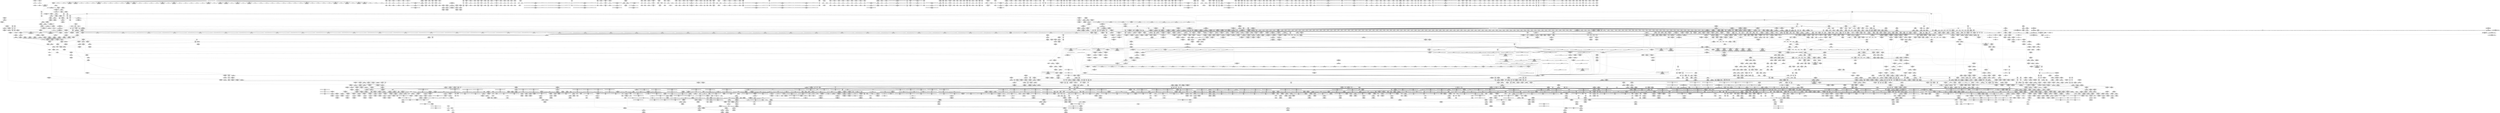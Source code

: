 digraph {
	CE0x65725b0 [shape=record,shape=Mrecord,label="{CE0x65725b0|tomoyo_path_number_perm:_if.end9|*SummSink*}"]
	CE0x61fc480 [shape=record,shape=Mrecord,label="{CE0x61fc480|tomoyo_path_number_perm:_if.end|*SummSink*}"]
	CE0x711fe80 [shape=record,shape=Mrecord,label="{CE0x711fe80|tomoyo_path_number_perm:_tmp27|security/tomoyo/file.c,708}"]
	CE0x6fc5ee0 [shape=record,shape=Mrecord,label="{CE0x6fc5ee0|_call_void_mcount()_#3}"]
	CE0x72dc080 [shape=record,shape=Mrecord,label="{CE0x72dc080|tomoyo_audit_path_number_log:_tmp12|security/tomoyo/file.c,231|*SummSink*}"]
	CE0x8d214c0 [shape=record,shape=Mrecord,label="{CE0x8d214c0|tomoyo_get_mode:_tmp14|security/tomoyo/util.c,983|*SummSink*}"]
	CE0x6134160 [shape=record,shape=Mrecord,label="{CE0x6134160|i32_4|*Constant*}"]
	CE0x54e8840 [shape=record,shape=Mrecord,label="{CE0x54e8840|i64_2|*Constant*}"]
	CE0x64a1050 [shape=record,shape=Mrecord,label="{CE0x64a1050|_call_void_mcount()_#3|*SummSink*}"]
	CE0x72d8bb0 [shape=record,shape=Mrecord,label="{CE0x72d8bb0|tomoyo_path_number_perm:_entry}"]
	CE0x6fc4770 [shape=record,shape=Mrecord,label="{CE0x6fc4770|0:_i32,_:_SCMR_0,1_}"]
	CE0x64a1e50 [shape=record,shape=Mrecord,label="{CE0x64a1e50|__llvm_gcov_indirect_counter_increment114:_bb|*SummSource*}"]
	CE0x8d16280 [shape=record,shape=Mrecord,label="{CE0x8d16280|uid_valid:_coerce.dive|*SummSource*}"]
	CE0x8a0bd00 [shape=record,shape=Mrecord,label="{CE0x8a0bd00|tomoyo_path_number_perm:_tmp19|security/tomoyo/file.c,705|*SummSink*}"]
	CE0x626efe0 [shape=record,shape=Mrecord,label="{CE0x626efe0|tomoyo_get_mode:_default_config|security/tomoyo/util.c,986}"]
	CE0x8ac23b0 [shape=record,shape=Mrecord,label="{CE0x8ac23b0|tomoyo_path_number_perm:_tmp21|security/tomoyo/file.c,705|*SummSink*}"]
	CE0x5506e90 [shape=record,shape=Mrecord,label="{CE0x5506e90|tomoyo_print_ulong:_tmp15|security/tomoyo/util.c,243}"]
	CE0x71bc1f0 [shape=record,shape=Mrecord,label="{CE0x71bc1f0|tomoyo_get_mode:_idxprom|security/tomoyo/util.c,981|*SummSource*}"]
	CE0x5614fb0 [shape=record,shape=Mrecord,label="{CE0x5614fb0|tomoyo_add_slash:_tobool|security/tomoyo/file.c,131|*SummSink*}"]
	CE0x5506910 [shape=record,shape=Mrecord,label="{CE0x5506910|tomoyo_print_ulong:_tmp14|security/tomoyo/util.c,243|*SummSink*}"]
	CE0x6305030 [shape=record,shape=Mrecord,label="{CE0x6305030|VOIDTB_TE:_CE_280,288_}"]
	CE0x737bd60 [shape=record,shape=Mrecord,label="{CE0x737bd60|tomoyo_path_number_perm:_tmp32|security/tomoyo/file.c,710|*SummSink*}"]
	CE0x6f602a0 [shape=record,shape=Mrecord,label="{CE0x6f602a0|i32_10|*Constant*|*SummSource*}"]
	CE0x8aee0a0 [shape=record,shape=Mrecord,label="{CE0x8aee0a0|i64*_getelementptr_inbounds_(_2_x_i64_,_2_x_i64_*___llvm_gcov_ctr35194,_i64_0,_i64_0)|*Constant*|*SummSource*}"]
	CE0x70bf3d0 [shape=record,shape=Mrecord,label="{CE0x70bf3d0|uid_valid:_lnot|include/linux/uidgid.h,100|*SummSink*}"]
	CE0x8ab21b0 [shape=record,shape=Mrecord,label="{CE0x8ab21b0|_call_void_mcount()_#3}"]
	CE0x65c91b0 [shape=record,shape=Mrecord,label="{CE0x65c91b0|tomoyo_print_ulong:_tmp22|*SummSource*}"]
	CE0x57f0530 [shape=record,shape=Mrecord,label="{CE0x57f0530|__kgid_val:_tmp4|include/linux/uidgid.h,39}"]
	CE0x80100e0 [shape=record,shape=Mrecord,label="{CE0x80100e0|tomoyo_init_request_info:_domain.addr.0|*SummSource*}"]
	CE0x8006e20 [shape=record,shape=Mrecord,label="{CE0x8006e20|tomoyo_init_request_info:_profile2|security/tomoyo/util.c,1007|*SummSource*}"]
	CE0x70ef560 [shape=record,shape=Mrecord,label="{CE0x70ef560|i32_255|*Constant*|*SummSource*}"]
	CE0x63275e0 [shape=record,shape=Mrecord,label="{CE0x63275e0|__llvm_gcov_indirect_counter_increment:_bb|*SummSource*}"]
	CE0x8a97d80 [shape=record,shape=Mrecord,label="{CE0x8a97d80|tomoyo_get_mode:_tmp12|security/tomoyo/util.c,982|*SummSink*}"]
	CE0x8cce450 [shape=record,shape=Mrecord,label="{CE0x8cce450|tomoyo_path_number_perm:_entry|*SummSource*}"]
	CE0x8a60800 [shape=record,shape=Mrecord,label="{CE0x8a60800|tomoyo_audit_path_number_log:_tmp16|security/tomoyo/file.c,235|*SummSink*}"]
	CE0x71801a0 [shape=record,shape=Mrecord,label="{CE0x71801a0|_call_void_rcu_lock_acquire(%struct.lockdep_map*_%dep_map)_#9,_!dbg_!38906|include/linux/srcu.h,222|*SummSource*}"]
	CE0x89da530 [shape=record,shape=Mrecord,label="{CE0x89da530|GLOBAL:_rcu_lock_release|*Constant*|*SummSource*}"]
	CE0x74beb00 [shape=record,shape=Mrecord,label="{CE0x74beb00|tomoyo_audit_path_number_log:_conv|security/tomoyo/file.c,216|*SummSource*}"]
	CE0x5643100 [shape=record,shape=Mrecord,label="{CE0x5643100|VOIDTB_TE:_CE_217,218_}"]
	CE0x74d6d00 [shape=record,shape=Mrecord,label="{CE0x74d6d00|tomoyo_path_number_perm:_tmp42|security/tomoyo/file.c,721|*SummSource*}"]
	CE0x620e530 [shape=record,shape=Mrecord,label="{CE0x620e530|128:_i8*,_1208:_%struct.file*,_:_CMRE_34,35_}"]
	CE0x62e8bf0 [shape=record,shape=Mrecord,label="{CE0x62e8bf0|tomoyo_get_mode:_and|security/tomoyo/util.c,987|*SummSink*}"]
	CE0x749d160 [shape=record,shape=Mrecord,label="{CE0x749d160|tomoyo_print_ulong:_tmp9|security/tomoyo/util.c,241|*SummSink*}"]
	CE0x8a6a0f0 [shape=record,shape=Mrecord,label="{CE0x8a6a0f0|rcu_lock_acquire:___here}"]
	CE0x73e6b50 [shape=record,shape=Mrecord,label="{CE0x73e6b50|tomoyo_const_part_length:_cmp3|security/tomoyo/util.c,627}"]
	CE0x8cadf70 [shape=record,shape=Mrecord,label="{CE0x8cadf70|i64*_getelementptr_inbounds_(_2_x_i64_,_2_x_i64_*___llvm_gcov_ctr32197,_i64_0,_i64_0)|*Constant*|*SummSource*}"]
	CE0x7448ec0 [shape=record,shape=Mrecord,label="{CE0x7448ec0|tomoyo_read_unlock:_idx|Function::tomoyo_read_unlock&Arg::idx::|*SummSource*}"]
	CE0x8d21450 [shape=record,shape=Mrecord,label="{CE0x8d21450|tomoyo_get_mode:_tmp14|security/tomoyo/util.c,983|*SummSource*}"]
	CE0x7499730 [shape=record,shape=Mrecord,label="{CE0x7499730|tomoyo_const_part_length:_tmp47|security/tomoyo/util.c,646}"]
	CE0x62b4f00 [shape=record,shape=Mrecord,label="{CE0x62b4f00|tomoyo_const_part_length:_tmp3|security/tomoyo/util.c,624|*SummSink*}"]
	CE0x73b7390 [shape=record,shape=Mrecord,label="{CE0x73b7390|tomoyo_fill_path_info:_tmp13|*LoadInst*|security/tomoyo/util.c,668}"]
	CE0x7298d10 [shape=record,shape=Mrecord,label="{CE0x7298d10|tomoyo_audit_path_number_log:_tmp9|security/tomoyo/file.c,228|*SummSink*}"]
	CE0x8ae53a0 [shape=record,shape=Mrecord,label="{CE0x8ae53a0|0:_i32,_:_SCMR_1,2_}"]
	CE0x8afd470 [shape=record,shape=Mrecord,label="{CE0x8afd470|0:_%struct.tomoyo_obj_info*,_24:_%struct.tomoyo_path_info*,_32:_i64,_40:_i8,_72:_i8,_76:_i8,_:_SCMRE_28,29_}"]
	CE0x89ca850 [shape=record,shape=Mrecord,label="{CE0x89ca850|gid_valid:_tmp6|include/linux/uidgid.h,105|*SummSink*}"]
	CE0x74a2b10 [shape=record,shape=Mrecord,label="{CE0x74a2b10|GLOBAL:___llvm_gcov_ctr54147|Global_var:__llvm_gcov_ctr54147}"]
	CE0x7079f70 [shape=record,shape=Mrecord,label="{CE0x7079f70|GLOBAL:_get_current|*Constant*|*SummSink*}"]
	CE0x7076100 [shape=record,shape=Mrecord,label="{CE0x7076100|tomoyo_add_slash:_tmp4|security/tomoyo/file.c,131|*SummSink*}"]
	CE0x714f7e0 [shape=record,shape=Mrecord,label="{CE0x714f7e0|tomoyo_const_part_length:_tmp18|security/tomoyo/util.c,627|*SummSource*}"]
	CE0x74cd110 [shape=record,shape=Mrecord,label="{CE0x74cd110|i32_0|*Constant*}"]
	CE0x7104d50 [shape=record,shape=Mrecord,label="{CE0x7104d50|tomoyo_const_part_length:_tmp20|security/tomoyo/util.c,628}"]
	CE0x620ea30 [shape=record,shape=Mrecord,label="{CE0x620ea30|128:_i8*,_1208:_%struct.file*,_:_CMRE_38,39_}"]
	CE0x8aff230 [shape=record,shape=Mrecord,label="{CE0x8aff230|tomoyo_path_chown:_gid|security/tomoyo/tomoyo.c, 376|*SummSink*}"]
	CE0x8b53240 [shape=record,shape=Mrecord,label="{CE0x8b53240|tomoyo_print_ulong:_buffer|Function::tomoyo_print_ulong&Arg::buffer::}"]
	CE0x73634d0 [shape=record,shape=Mrecord,label="{CE0x73634d0|tomoyo_domain:_tmp5|security/tomoyo/common.h,1205}"]
	CE0x56559b0 [shape=record,shape=Mrecord,label="{CE0x56559b0|tomoyo_path_number_perm:_tmp14|security/tomoyo/file.c,701|*SummSource*}"]
	CE0x623f6f0 [shape=record,shape=Mrecord,label="{CE0x623f6f0|tomoyo_const_part_length:_tmp35|security/tomoyo/util.c,643|*SummSource*}"]
	CE0x7564af0 [shape=record,shape=Mrecord,label="{CE0x7564af0|tomoyo_path_chown:_tmp15|security/tomoyo/tomoyo.c,382}"]
	CE0x719dc60 [shape=record,shape=Mrecord,label="{CE0x719dc60|__llvm_gcov_indirect_counter_increment114:_tmp2|*SummSource*}"]
	CE0x755a3d0 [shape=record,shape=Mrecord,label="{CE0x755a3d0|tomoyo_path_chown:_tmp16|security/tomoyo/tomoyo.c,382|*SummSink*}"]
	CE0x70987b0 [shape=record,shape=Mrecord,label="{CE0x70987b0|i64*_getelementptr_inbounds_(_11_x_i64_,_11_x_i64_*___llvm_gcov_ctr54147,_i64_0,_i64_6)|*Constant*}"]
	CE0x5514d50 [shape=record,shape=Mrecord,label="{CE0x5514d50|uid_eq:_coerce.dive3|include/linux/uidgid.h,50|*SummSink*}"]
	CE0x800dde0 [shape=record,shape=Mrecord,label="{CE0x800dde0|GLOBAL:_tomoyo_get_mode|*Constant*}"]
	CE0x8b532e0 [shape=record,shape=Mrecord,label="{CE0x8b532e0|tomoyo_print_ulong:_buffer|Function::tomoyo_print_ulong&Arg::buffer::|*SummSource*}"]
	CE0x55c06f0 [shape=record,shape=Mrecord,label="{CE0x55c06f0|0:_i8*,_array:_GCRE_tomoyo_mac_keywords_external_constant_42_x_i8*_:_elem_19::|security/tomoyo/file.c,233}"]
	CE0x8ba11d0 [shape=record,shape=Mrecord,label="{CE0x8ba11d0|rcu_lock_acquire:_tmp1|*SummSource*}"]
	CE0x5514ba0 [shape=record,shape=Mrecord,label="{CE0x5514ba0|tomoyo_path_number_perm:_obj|security/tomoyo/file.c, 694|*SummSink*}"]
	CE0x6fb0020 [shape=record,shape=Mrecord,label="{CE0x6fb0020|i64*_getelementptr_inbounds_(_5_x_i64_,_5_x_i64_*___llvm_gcov_ctr28130,_i64_0,_i64_0)|*Constant*}"]
	CE0x7247b70 [shape=record,shape=Mrecord,label="{CE0x7247b70|tomoyo_path_chown:_if.end|*SummSource*}"]
	CE0x8a3abd0 [shape=record,shape=Mrecord,label="{CE0x8a3abd0|tomoyo_const_part_length:_tmp32|security/tomoyo/util.c,641|*SummSource*}"]
	CE0x8c990d0 [shape=record,shape=Mrecord,label="{CE0x8c990d0|tomoyo_print_ulong:_conv2|security/tomoyo/util.c,240}"]
	CE0x636cbd0 [shape=record,shape=Mrecord,label="{CE0x636cbd0|128:_i8*,_1208:_%struct.file*,_:_CMRE_136,144_|*MultipleSource*|security/tomoyo/common.h,1205|security/tomoyo/common.h,1205}"]
	CE0x73f80f0 [shape=record,shape=Mrecord,label="{CE0x73f80f0|srcu_read_lock:_call|include/linux/srcu.h,220}"]
	CE0x557af80 [shape=record,shape=Mrecord,label="{CE0x557af80|0:_i8*,_array:_GCRE_tomoyo_mac_keywords_external_constant_42_x_i8*_:_elem_38::|security/tomoyo/file.c,233}"]
	CE0x7180890 [shape=record,shape=Mrecord,label="{CE0x7180890|tomoyo_fill_path_info:_tmp12|security/tomoyo/util.c,667}"]
	CE0x755a170 [shape=record,shape=Mrecord,label="{CE0x755a170|tomoyo_path_chown:_tmp16|security/tomoyo/tomoyo.c,382}"]
	CE0x6fc63b0 [shape=record,shape=Mrecord,label="{CE0x6fc63b0|i64*_getelementptr_inbounds_(_5_x_i64_,_5_x_i64_*___llvm_gcov_ctr32134,_i64_0,_i64_0)|*Constant*}"]
	CE0x70687a0 [shape=record,shape=Mrecord,label="{CE0x70687a0|i64_4|*Constant*}"]
	CE0x8b37120 [shape=record,shape=Mrecord,label="{CE0x8b37120|__llvm_gcov_indirect_counter_increment:_tmp6|*SummSink*}"]
	CE0x8951cf0 [shape=record,shape=Mrecord,label="{CE0x8951cf0|tomoyo_add_slash:_is_dir|security/tomoyo/file.c,131|*SummSource*}"]
	CE0x7338da0 [shape=record,shape=Mrecord,label="{CE0x7338da0|_ret_i32_%retval.0,_!dbg_!38967|security/tomoyo/file.c,724|*SummSource*}"]
	CE0x715a7c0 [shape=record,shape=Mrecord,label="{CE0x715a7c0|GLOBAL:_tomoyo_add_slash|*Constant*}"]
	CE0x5651580 [shape=record,shape=Mrecord,label="{CE0x5651580|0:_i8*,_array:_GCRE_tomoyo_mac_keywords_external_constant_42_x_i8*_:_elem_8::|security/tomoyo/file.c,233}"]
	CE0x74cd7c0 [shape=record,shape=Mrecord,label="{CE0x74cd7c0|tomoyo_domain:_tmp|*SummSource*}"]
	CE0x63057f0 [shape=record,shape=Mrecord,label="{CE0x63057f0|tomoyo_path_number_perm:_do.body|*SummSink*}"]
	CE0x89d8670 [shape=record,shape=Mrecord,label="{CE0x89d8670|%struct.tomoyo_domain_info*_null|*Constant*|*SummSource*}"]
	CE0x56f1100 [shape=record,shape=Mrecord,label="{CE0x56f1100|tomoyo_print_ulong:_conv14|security/tomoyo/util.c,244}"]
	CE0x701c060 [shape=record,shape=Mrecord,label="{CE0x701c060|tomoyo_fill_path_info:_tmp7|security/tomoyo/util.c,667}"]
	CE0x73da490 [shape=record,shape=Mrecord,label="{CE0x73da490|i64*_null|*Constant*}"]
	CE0x74d66d0 [shape=record,shape=Mrecord,label="{CE0x74d66d0|tomoyo_path_number_perm:_mode|security/tomoyo/file.c,721}"]
	CE0x61ceae0 [shape=record,shape=Mrecord,label="{CE0x61ceae0|tomoyo_print_ulong:_if.end|*SummSource*}"]
	CE0x710e220 [shape=record,shape=Mrecord,label="{CE0x710e220|GLOBAL:___kuid_val|*Constant*|*SummSink*}"]
	CE0x70dcb90 [shape=record,shape=Mrecord,label="{CE0x70dcb90|tomoyo_path_chown:_coerce.dive1}"]
	CE0x70a7cf0 [shape=record,shape=Mrecord,label="{CE0x70a7cf0|i32_64|*Constant*}"]
	CE0x6571b40 [shape=record,shape=Mrecord,label="{CE0x6571b40|__llvm_gcov_indirect_counter_increment:_tmp1}"]
	CE0x6246c10 [shape=record,shape=Mrecord,label="{CE0x6246c10|GLOBAL:_srcu_read_unlock|*Constant*|*SummSink*}"]
	CE0x8b83770 [shape=record,shape=Mrecord,label="{CE0x8b83770|0:_i32,_:_SCMR_1,2_}"]
	CE0x8a3f5c0 [shape=record,shape=Mrecord,label="{CE0x8a3f5c0|tomoyo_audit_path_number_log:_tmp11|security/tomoyo/file.c,231|*SummSink*}"]
	CE0x626e190 [shape=record,shape=Mrecord,label="{CE0x626e190|tomoyo_get_mode:_tmp22|security/tomoyo/util.c,986|*SummSink*}"]
	CE0x8a97f20 [shape=record,shape=Mrecord,label="{CE0x8a97f20|tomoyo_get_mode:_tmp13|security/tomoyo/util.c,982}"]
	CE0x7137b00 [shape=record,shape=Mrecord,label="{CE0x7137b00|tomoyo_fill_path_info:_cmp|security/tomoyo/util.c,667|*SummSource*}"]
	CE0x72d7b70 [shape=record,shape=Mrecord,label="{CE0x72d7b70|tomoyo_fill_path_info:_call11|security/tomoyo/util.c,669|*SummSource*}"]
	CE0x55bfff0 [shape=record,shape=Mrecord,label="{CE0x55bfff0|0:_i8*,_array:_GCRE_tomoyo_mac_keywords_external_constant_42_x_i8*_:_elem_15::|security/tomoyo/file.c,233}"]
	CE0x8b03330 [shape=record,shape=Mrecord,label="{CE0x8b03330|0:_%struct.tomoyo_obj_info*,_24:_%struct.tomoyo_path_info*,_32:_i64,_40:_i8,_72:_i8,_76:_i8,_:_SCMRE_30,31_}"]
	CE0x55417b0 [shape=record,shape=Mrecord,label="{CE0x55417b0|COLLAPSED:_GCMRE___llvm_gcov_ctr31_internal_global_2_x_i64_zeroinitializer:_elem_0:default:}"]
	CE0x8a60f90 [shape=record,shape=Mrecord,label="{CE0x8a60f90|tomoyo_audit_path_number_log:_call|security/tomoyo/file.c,233|*SummSource*}"]
	CE0x6331a10 [shape=record,shape=Mrecord,label="{CE0x6331a10|i64*_getelementptr_inbounds_(_12_x_i64_,_12_x_i64_*___llvm_gcov_ctr31133,_i64_0,_i64_11)|*Constant*}"]
	CE0x65c8930 [shape=record,shape=Mrecord,label="{CE0x65c8930|VOIDTB_TE_array:_GCR_.str5119_private_unnamed_addr_constant_9_x_i8_c_type(%u)_00_,_align_1:_elem_0:default:}"]
	CE0x54b92c0 [shape=record,shape=Mrecord,label="{CE0x54b92c0|tomoyo_get_realpath:_return|*SummSource*}"]
	CE0x8c71df0 [shape=record,shape=Mrecord,label="{CE0x8c71df0|i64_0|*Constant*}"]
	CE0x755a670 [shape=record,shape=Mrecord,label="{CE0x755a670|tomoyo_path_chown:_tmp17|security/tomoyo/tomoyo.c,382}"]
	CE0x70ef040 [shape=record,shape=Mrecord,label="{CE0x70ef040|tomoyo_domain:_tmp8|security/tomoyo/common.h,1205|*SummSink*}"]
	CE0x72d75b0 [shape=record,shape=Mrecord,label="{CE0x72d75b0|tomoyo_fill_path_info:_frombool10|security/tomoyo/util.c,668|*SummSource*}"]
	CE0x6f83ce0 [shape=record,shape=Mrecord,label="{CE0x6f83ce0|rcu_lock_acquire:_tmp7|*SummSource*}"]
	CE0x55bfc70 [shape=record,shape=Mrecord,label="{CE0x55bfc70|0:_i8*,_array:_GCRE_tomoyo_mac_keywords_external_constant_42_x_i8*_:_elem_13::|security/tomoyo/file.c,233}"]
	CE0x74aee80 [shape=record,shape=Mrecord,label="{CE0x74aee80|tomoyo_path_number_perm:_path_number13|security/tomoyo/file.c,713|*SummSink*}"]
	CE0x89f4860 [shape=record,shape=Mrecord,label="{CE0x89f4860|i32_1205|*Constant*}"]
	CE0x8b68fd0 [shape=record,shape=Mrecord,label="{CE0x8b68fd0|i64*_getelementptr_inbounds_(_12_x_i64_,_12_x_i64_*___llvm_gcov_ctr31133,_i64_0,_i64_0)|*Constant*|*SummSource*}"]
	CE0x7407c20 [shape=record,shape=Mrecord,label="{CE0x7407c20|tomoyo_domain:_tobool|security/tomoyo/common.h,1205|*SummSource*}"]
	CE0x55bcda0 [shape=record,shape=Mrecord,label="{CE0x55bcda0|GLOBAL:___llvm_gcov_ctr28130|Global_var:__llvm_gcov_ctr28130|*SummSink*}"]
	CE0x71dcb80 [shape=record,shape=Mrecord,label="{CE0x71dcb80|tomoyo_const_part_length:_sw.bb9|*SummSource*}"]
	CE0x7154710 [shape=record,shape=Mrecord,label="{CE0x7154710|GLOBAL:_tomoyo_audit_path_number_log|*Constant*|*SummSource*}"]
	CE0x8b44e20 [shape=record,shape=Mrecord,label="{CE0x8b44e20|tomoyo_const_part_length:_sw.bb9|*SummSink*}"]
	CE0x5485890 [shape=record,shape=Mrecord,label="{CE0x5485890|0:_i8*,_array:_GCRE_tomoyo_mac_keywords_external_constant_42_x_i8*_:_elem_2::|security/tomoyo/file.c,233}"]
	CE0x57b4a90 [shape=record,shape=Mrecord,label="{CE0x57b4a90|tomoyo_audit_path_number_log:_tmp8|security/tomoyo/file.c,228|*SummSource*}"]
	CE0x71bbd60 [shape=record,shape=Mrecord,label="{CE0x71bbd60|i64_5|*Constant*}"]
	CE0x7306000 [shape=record,shape=Mrecord,label="{CE0x7306000|tomoyo_path_chown:_tmp|*SummSource*}"]
	CE0x70e0c90 [shape=record,shape=Mrecord,label="{CE0x70e0c90|tomoyo_get_realpath:_tmp5|security/tomoyo/file.c,151|*SummSink*}"]
	CE0x7229a20 [shape=record,shape=Mrecord,label="{CE0x7229a20|tomoyo_domain:_do.body}"]
	CE0x7076d80 [shape=record,shape=Mrecord,label="{CE0x7076d80|tomoyo_get_mode:_call|security/tomoyo/util.c,980|*SummSink*}"]
	CE0x61769d0 [shape=record,shape=Mrecord,label="{CE0x61769d0|0:_i32,_:_SCMR_0,1_}"]
	CE0x707e800 [shape=record,shape=Mrecord,label="{CE0x707e800|tomoyo_fill_path_info:_arrayidx|security/tomoyo/util.c,667|*SummSink*}"]
	CE0x55ff060 [shape=record,shape=Mrecord,label="{CE0x55ff060|tomoyo_const_part_length:_tmp15|security/tomoyo/util.c,627}"]
	CE0x72f0b80 [shape=record,shape=Mrecord,label="{CE0x72f0b80|tomoyo_path_chown:_coerce.dive3|security/tomoyo/tomoyo.c,381|*SummSource*}"]
	CE0x61ce6b0 [shape=record,shape=Mrecord,label="{CE0x61ce6b0|srcu_read_unlock:_tmp3|*SummSource*}"]
	CE0x8cc0250 [shape=record,shape=Mrecord,label="{CE0x8cc0250|tomoyo_get_realpath:_name|security/tomoyo/file.c,150|*SummSink*}"]
	CE0x8a3ad40 [shape=record,shape=Mrecord,label="{CE0x8a3ad40|tomoyo_const_part_length:_tmp32|security/tomoyo/util.c,641|*SummSink*}"]
	CE0x6f65ca0 [shape=record,shape=Mrecord,label="{CE0x6f65ca0|tomoyo_init_request_info:_conv|security/tomoyo/util.c,1010|*SummSource*}"]
	CE0x565c9b0 [shape=record,shape=Mrecord,label="{CE0x565c9b0|__kuid_val:_uid.coerce|Function::__kuid_val&Arg::uid.coerce::|*SummSink*}"]
	CE0x72b07d0 [shape=record,shape=Mrecord,label="{CE0x72b07d0|tomoyo_print_ulong:_tmp|*SummSink*}"]
	CE0x65ecb20 [shape=record,shape=Mrecord,label="{CE0x65ecb20|i64*_getelementptr_inbounds_(_31_x_i64_,_31_x_i64_*___llvm_gcov_ctr43150,_i64_0,_i64_4)|*Constant*|*SummSource*}"]
	CE0x73a1370 [shape=record,shape=Mrecord,label="{CE0x73a1370|i64*_getelementptr_inbounds_(_5_x_i64_,_5_x_i64_*___llvm_gcov_ctr28130,_i64_0,_i64_3)|*Constant*}"]
	CE0x701bc10 [shape=record,shape=Mrecord,label="{CE0x701bc10|__llvm_gcov_indirect_counter_increment:_counter|*SummSink*}"]
	CE0x65a56a0 [shape=record,shape=Mrecord,label="{CE0x65a56a0|i64*_getelementptr_inbounds_(_4_x_i64_,_4_x_i64_*___llvm_gcov_ctr24,_i64_0,_i64_0)|*Constant*|*SummSource*}"]
	CE0x8d20ce0 [shape=record,shape=Mrecord,label="{CE0x8d20ce0|i64*_getelementptr_inbounds_(_12_x_i64_,_12_x_i64_*___llvm_gcov_ctr31133,_i64_0,_i64_3)|*Constant*}"]
	CE0x737b860 [shape=record,shape=Mrecord,label="{CE0x737b860|tomoyo_path_number_perm:_tmp31|security/tomoyo/file.c,710}"]
	CE0x8cd96e0 [shape=record,shape=Mrecord,label="{CE0x8cd96e0|tomoyo_get_realpath:_path|Function::tomoyo_get_realpath&Arg::path::|*SummSource*}"]
	CE0x89cb020 [shape=record,shape=Mrecord,label="{CE0x89cb020|gid_valid:_coerce.dive1|include/linux/uidgid.h,105}"]
	CE0x7075ca0 [shape=record,shape=Mrecord,label="{CE0x7075ca0|%struct.dentry*_null|*Constant*|*SummSource*}"]
	CE0x8b94430 [shape=record,shape=Mrecord,label="{CE0x8b94430|i64*_getelementptr_inbounds_(_2_x_i64_,_2_x_i64_*___llvm_gcov_ctr32197,_i64_0,_i64_1)|*Constant*}"]
	CE0x549dfa0 [shape=record,shape=Mrecord,label="{CE0x549dfa0|tomoyo_path_number_perm:_tmp9|security/tomoyo/file.c,702|*SummSink*}"]
	CE0x75b8d20 [shape=record,shape=Mrecord,label="{CE0x75b8d20|tomoyo_const_part_length:_return|*SummSource*}"]
	CE0x6361590 [shape=record,shape=Mrecord,label="{CE0x6361590|128:_i8*,_1208:_%struct.file*,_:_CMRE_64,72_|*MultipleSource*|security/tomoyo/common.h,1205|security/tomoyo/common.h,1205}"]
	CE0x65c0b80 [shape=record,shape=Mrecord,label="{CE0x65c0b80|tomoyo_print_ulong:_conv18|security/tomoyo/util.c,246}"]
	CE0x6ff6700 [shape=record,shape=Mrecord,label="{CE0x6ff6700|tomoyo_path_number_perm:_error.0}"]
	CE0x561d2a0 [shape=record,shape=Mrecord,label="{CE0x561d2a0|tomoyo_get_realpath:_tobool|security/tomoyo/file.c,151|*SummSink*}"]
	CE0x750f310 [shape=record,shape=Mrecord,label="{CE0x750f310|__kgid_val:_entry}"]
	CE0x8cc0d40 [shape=record,shape=Mrecord,label="{CE0x8cc0d40|GLOBAL:___llvm_gcov_ctr25|Global_var:__llvm_gcov_ctr25|*SummSource*}"]
	CE0x629d0f0 [shape=record,shape=Mrecord,label="{CE0x629d0f0|tomoyo_get_mode:_tmp24|security/tomoyo/util.c,986}"]
	CE0x71b0b40 [shape=record,shape=Mrecord,label="{CE0x71b0b40|tomoyo_domain:_tmp21|security/tomoyo/common.h,1205|*SummSource*}"]
	CE0x719e260 [shape=record,shape=Mrecord,label="{CE0x719e260|__llvm_gcov_indirect_counter_increment114:_tmp2|*SummSink*}"]
	CE0x73742b0 [shape=record,shape=Mrecord,label="{CE0x73742b0|i64_0|*Constant*|*SummSource*}"]
	CE0x7373f90 [shape=record,shape=Mrecord,label="{CE0x7373f90|tomoyo_path_chown:_if.end14|*SummSink*}"]
	CE0x61d9170 [shape=record,shape=Mrecord,label="{CE0x61d9170|tomoyo_add_slash:_bb|*SummSource*}"]
	CE0x56c1b10 [shape=record,shape=Mrecord,label="{CE0x56c1b10|i64_8|*Constant*|*SummSink*}"]
	CE0x6fbb3e0 [shape=record,shape=Mrecord,label="{CE0x6fbb3e0|tomoyo_path_number_perm:_retval.0}"]
	CE0x7403f90 [shape=record,shape=Mrecord,label="{CE0x7403f90|gid_valid:_tmp8|include/linux/uidgid.h,105|*SummSink*}"]
	CE0x7041eb0 [shape=record,shape=Mrecord,label="{CE0x7041eb0|_call_void_mcount()_#3|*SummSource*}"]
	CE0x75de870 [shape=record,shape=Mrecord,label="{CE0x75de870|_call_void___llvm_gcov_indirect_counter_increment(i32*___llvm_gcov_global_state_pred30,_i64**_getelementptr_inbounds_(_3_x_i64*_,_3_x_i64*_*___llvm_gcda_edge_table29,_i64_0,_i64_1)),_!dbg_!38911|security/tomoyo/file.c,222|*SummSink*}"]
	CE0x751a260 [shape=record,shape=Mrecord,label="{CE0x751a260|gid_valid:_entry}"]
	CE0x6f52d60 [shape=record,shape=Mrecord,label="{CE0x6f52d60|rcu_lock_release:_tmp1|*SummSink*}"]
	CE0x8b7b470 [shape=record,shape=Mrecord,label="{CE0x8b7b470|0:_i32,_:_SCMR_2,3_}"]
	CE0x8ac95d0 [shape=record,shape=Mrecord,label="{CE0x8ac95d0|tomoyo_path_number_perm:_obj5|security/tomoyo/file.c,707}"]
	CE0x717c260 [shape=record,shape=Mrecord,label="{CE0x717c260|i64_25|*Constant*}"]
	CE0x7320a10 [shape=record,shape=Mrecord,label="{CE0x7320a10|tomoyo_path_chown:_land.lhs.true|*SummSink*}"]
	CE0x620f070 [shape=record,shape=Mrecord,label="{CE0x620f070|128:_i8*,_1208:_%struct.file*,_:_CMRE_43,44_}"]
	CE0x636a4d0 [shape=record,shape=Mrecord,label="{CE0x636a4d0|tomoyo_path_number_perm:_tmp44|security/tomoyo/file.c,721}"]
	CE0x8a71750 [shape=record,shape=Mrecord,label="{CE0x8a71750|0:_i32,_:_SCMR_0,1_}"]
	CE0x8b838e0 [shape=record,shape=Mrecord,label="{CE0x8b838e0|0:_i32,_:_SCMR_3,4_}"]
	CE0x56518c0 [shape=record,shape=Mrecord,label="{CE0x56518c0|0:_i8*,_array:_GCRE_tomoyo_mac_keywords_external_constant_42_x_i8*_:_elem_10::|security/tomoyo/file.c,233}"]
	CE0x8a75a20 [shape=record,shape=Mrecord,label="{CE0x8a75a20|gid_valid:_tmp}"]
	CE0x8b93d20 [shape=record,shape=Mrecord,label="{CE0x8b93d20|uid_valid:_tmp|*SummSource*}"]
	CE0x53cd280 [shape=record,shape=Mrecord,label="{CE0x53cd280|tomoyo_audit_path_number_log:_tmp1|*SummSink*}"]
	CE0x750f5a0 [shape=record,shape=Mrecord,label="{CE0x750f5a0|__kgid_val:_gid.coerce|Function::__kgid_val&Arg::gid.coerce::}"]
	CE0x89f4470 [shape=record,shape=Mrecord,label="{CE0x89f4470|GLOBAL:_lockdep_rcu_suspicious|*Constant*|*SummSink*}"]
	CE0x72f2a70 [shape=record,shape=Mrecord,label="{CE0x72f2a70|tomoyo_get_mode:_arrayidx|security/tomoyo/util.c,981}"]
	CE0x7349f20 [shape=record,shape=Mrecord,label="{CE0x7349f20|__kgid_val:_tmp3}"]
	CE0x5676c00 [shape=record,shape=Mrecord,label="{CE0x5676c00|tomoyo_read_unlock:_tmp2|*SummSource*}"]
	CE0x7608370 [shape=record,shape=Mrecord,label="{CE0x7608370|tomoyo_const_part_length:_tmp48|security/tomoyo/util.c,649}"]
	CE0x61efe60 [shape=record,shape=Mrecord,label="{CE0x61efe60|tomoyo_const_part_length:_if.then|*SummSink*}"]
	CE0x70755d0 [shape=record,shape=Mrecord,label="{CE0x70755d0|uid_eq:_left|include/linux/uidgid.h, 48}"]
	CE0x627a510 [shape=record,shape=Mrecord,label="{CE0x627a510|i64_2|*Constant*}"]
	CE0x549e010 [shape=record,shape=Mrecord,label="{CE0x549e010|tomoyo_path_number_perm:_tmp9|security/tomoyo/file.c,702}"]
	CE0x8c8ce00 [shape=record,shape=Mrecord,label="{CE0x8c8ce00|tomoyo_const_part_length:_tmp28|security/tomoyo/util.c,641|*SummSink*}"]
	CE0x72bc3f0 [shape=record,shape=Mrecord,label="{CE0x72bc3f0|tomoyo_get_realpath:_tmp8|security/tomoyo/file.c,152|*SummSink*}"]
	CE0x74efcb0 [shape=record,shape=Mrecord,label="{CE0x74efcb0|i64*_getelementptr_inbounds_(_10_x_i64_,_10_x_i64_*___llvm_gcov_ctr31198,_i64_0,_i64_3)|*Constant*}"]
	CE0x624b590 [shape=record,shape=Mrecord,label="{CE0x624b590|tomoyo_get_mode:_tmp21|security/tomoyo/util.c,985}"]
	CE0x6162720 [shape=record,shape=Mrecord,label="{CE0x6162720|_call_void_tomoyo_fill_path_info(%struct.tomoyo_path_info*_%buf)_#9,_!dbg_!38911|security/tomoyo/file.c,137|*SummSource*}"]
	CE0x620f2f0 [shape=record,shape=Mrecord,label="{CE0x620f2f0|128:_i8*,_1208:_%struct.file*,_:_CMRE_45,46_}"]
	CE0x8b7b040 [shape=record,shape=Mrecord,label="{CE0x8b7b040|i64*_getelementptr_inbounds_(_6_x_i64_,_6_x_i64_*___llvm_gcov_ctr26,_i64_0,_i64_4)|*Constant*|*SummSource*}"]
	CE0x73ab970 [shape=record,shape=Mrecord,label="{CE0x73ab970|i64*_getelementptr_inbounds_(_31_x_i64_,_31_x_i64_*___llvm_gcov_ctr43150,_i64_0,_i64_26)|*Constant*|*SummSource*}"]
	CE0x5651700 [shape=record,shape=Mrecord,label="{CE0x5651700|0:_i8*,_array:_GCRE_tomoyo_mac_keywords_external_constant_42_x_i8*_:_elem_9::|security/tomoyo/file.c,233}"]
	CE0x63a3410 [shape=record,shape=Mrecord,label="{CE0x63a3410|tomoyo_print_ulong:_tmp11|security/tomoyo/util.c,241|*SummSource*}"]
	CE0x8cb01f0 [shape=record,shape=Mrecord,label="{CE0x8cb01f0|tomoyo_get_mode:_tmp5|security/tomoyo/util.c,978|*SummSink*}"]
	CE0x8b62a90 [shape=record,shape=Mrecord,label="{CE0x8b62a90|0:_%struct.tomoyo_obj_info*,_24:_%struct.tomoyo_path_info*,_32:_i64,_40:_i8,_72:_i8,_76:_i8,_:_SCMRE_52,53_}"]
	CE0x63371d0 [shape=record,shape=Mrecord,label="{CE0x63371d0|VOIDTB_TE:_CE_2048,2096_|*MultipleSource*|security/tomoyo/util.c,1010|Function::tomoyo_get_mode&Arg::ns::}"]
	CE0x7186c50 [shape=record,shape=Mrecord,label="{CE0x7186c50|tomoyo_get_mode:_config|security/tomoyo/util.c,981|*SummSource*}"]
	CE0x8ceecc0 [shape=record,shape=Mrecord,label="{CE0x8ceecc0|tomoyo_get_mode:_conv5|security/tomoyo/util.c,983}"]
	CE0x8a3b3b0 [shape=record,shape=Mrecord,label="{CE0x8a3b3b0|i64*_getelementptr_inbounds_(_31_x_i64_,_31_x_i64_*___llvm_gcov_ctr43150,_i64_0,_i64_21)|*Constant*}"]
	CE0x5513dd0 [shape=record,shape=Mrecord,label="{CE0x5513dd0|tomoyo_get_realpath:_tmp}"]
	CE0x7228e80 [shape=record,shape=Mrecord,label="{CE0x7228e80|VOIDTB_TE:_CE_6368,6376_|*MultipleSource*|security/tomoyo/util.c,1010|Function::tomoyo_get_mode&Arg::ns::}"]
	CE0x6243ba0 [shape=record,shape=Mrecord,label="{CE0x6243ba0|_call_void_mcount()_#3|*SummSink*}"]
	CE0x56ab0d0 [shape=record,shape=Mrecord,label="{CE0x56ab0d0|_call_void_mcount()_#3|*SummSink*}"]
	CE0x5636510 [shape=record,shape=Mrecord,label="{CE0x5636510|tomoyo_print_ulong:_call8|security/tomoyo/util.c,242}"]
	CE0x8b8cff0 [shape=record,shape=Mrecord,label="{CE0x8b8cff0|tomoyo_const_part_length:_if.end|*SummSink*}"]
	CE0x55ae2d0 [shape=record,shape=Mrecord,label="{CE0x55ae2d0|_ret_i32_%retval.0,_!dbg_!38957|security/tomoyo/util.c,652|*SummSink*}"]
	CE0x751a390 [shape=record,shape=Mrecord,label="{CE0x751a390|tomoyo_path_chown:_call7|security/tomoyo/tomoyo.c,382|*SummSource*}"]
	CE0x650ecc0 [shape=record,shape=Mrecord,label="{CE0x650ecc0|i64*_getelementptr_inbounds_(_22_x_i64_,_22_x_i64_*___llvm_gcov_ctr9,_i64_0,_i64_13)|*Constant*}"]
	CE0x75cb470 [shape=record,shape=Mrecord,label="{CE0x75cb470|tomoyo_fill_path_info:_tmp8|security/tomoyo/util.c,667}"]
	CE0x6fb9cd0 [shape=record,shape=Mrecord,label="{CE0x6fb9cd0|tomoyo_print_ulong:_tmp25|*SummSource*}"]
	CE0x549d8f0 [shape=record,shape=Mrecord,label="{CE0x549d8f0|gid_valid:_lnot|include/linux/uidgid.h,105}"]
	CE0x7408170 [shape=record,shape=Mrecord,label="{CE0x7408170|0:_i8,_array:_GCRE_tomoyo_index2category_constant_39_x_i8_c_00_00_00_00_00_00_00_00_00_00_00_00_00_00_00_00_00_00_00_00_00_00_00_01_01_01_01_01_01_01_01_01_01_01_01_01_01_01_02_,_align_16:_elem_7::|security/tomoyo/util.c,983}"]
	CE0x8ab8f70 [shape=record,shape=Mrecord,label="{CE0x8ab8f70|GLOBAL:_tomoyo_init_request_info|*Constant*|*SummSink*}"]
	CE0x72d7ff0 [shape=record,shape=Mrecord,label="{CE0x72d7ff0|GLOBAL:_full_name_hash|*Constant*}"]
	CE0x8b9aca0 [shape=record,shape=Mrecord,label="{CE0x8b9aca0|tomoyo_read_lock:_tmp1|*SummSource*}"]
	CE0x73b3b10 [shape=record,shape=Mrecord,label="{CE0x73b3b10|tomoyo_path_number_perm:_tmp9|security/tomoyo/file.c,702|*SummSource*}"]
	CE0x562ef20 [shape=record,shape=Mrecord,label="{CE0x562ef20|tomoyo_path_number_perm:_tmp18|security/tomoyo/file.c,703}"]
	CE0x549f2f0 [shape=record,shape=Mrecord,label="{CE0x549f2f0|tomoyo_add_slash:_tobool|security/tomoyo/file.c,131}"]
	CE0x8a82ed0 [shape=record,shape=Mrecord,label="{CE0x8a82ed0|srcu_read_lock:_entry|*SummSink*}"]
	CE0x73f7ad0 [shape=record,shape=Mrecord,label="{CE0x73f7ad0|tomoyo_fill_path_info:_land.end}"]
	CE0x717ccf0 [shape=record,shape=Mrecord,label="{CE0x717ccf0|tomoyo_const_part_length:_tmp41|security/tomoyo/util.c,644|*SummSink*}"]
	CE0x74083f0 [shape=record,shape=Mrecord,label="{CE0x74083f0|i64*_getelementptr_inbounds_(_11_x_i64_,_11_x_i64_*___llvm_gcov_ctr54147,_i64_0,_i64_0)|*Constant*}"]
	CE0x549f9a0 [shape=record,shape=Mrecord,label="{CE0x549f9a0|tomoyo_get_realpath:_bb}"]
	CE0x6493e60 [shape=record,shape=Mrecord,label="{CE0x6493e60|tomoyo_add_slash:_return|*SummSink*}"]
	CE0x569a200 [shape=record,shape=Mrecord,label="{CE0x569a200|tomoyo_const_part_length:_tmp29|security/tomoyo/util.c,641|*SummSink*}"]
	CE0x64d2520 [shape=record,shape=Mrecord,label="{CE0x64d2520|VOIDTB_TE_array:_GCR_.str2116_private_unnamed_addr_constant_4_x_i8_c_%lu_00_,_align_1:_elem_0:default:}"]
	CE0x7320760 [shape=record,shape=Mrecord,label="{CE0x7320760|i64_2|*Constant*|*SummSink*}"]
	CE0x70a9990 [shape=record,shape=Mrecord,label="{CE0x70a9990|VOIDTB_TE:_CE_56,64_}"]
	CE0x8a778d0 [shape=record,shape=Mrecord,label="{CE0x8a778d0|__llvm_gcov_indirect_counter_increment114:_predecessor|Function::__llvm_gcov_indirect_counter_increment114&Arg::predecessor::}"]
	CE0x73b16e0 [shape=record,shape=Mrecord,label="{CE0x73b16e0|tomoyo_path_number_perm:_tmp39|security/tomoyo/file.c,718|*SummSource*}"]
	CE0x561cf00 [shape=record,shape=Mrecord,label="{CE0x561cf00|VOIDTB_TE:_CE_210,211_}"]
	CE0x8a99580 [shape=record,shape=Mrecord,label="{CE0x8a99580|i32_1|*Constant*}"]
	CE0x72bc210 [shape=record,shape=Mrecord,label="{CE0x72bc210|tomoyo_get_realpath:_tmp7|security/tomoyo/file.c,152|*SummSink*}"]
	CE0x71745f0 [shape=record,shape=Mrecord,label="{CE0x71745f0|0:_i8,_:_GCMR_tomoyo_domain.__warned_internal_global_i8_0,_section_.data.unlikely_,_align_1:_elem_0:default:}"]
	CE0x89e6b10 [shape=record,shape=Mrecord,label="{CE0x89e6b10|i64*_getelementptr_inbounds_(_6_x_i64_,_6_x_i64_*___llvm_gcov_ctr25,_i64_0,_i64_3)|*Constant*|*SummSink*}"]
	CE0x71f2d40 [shape=record,shape=Mrecord,label="{CE0x71f2d40|GLOBAL:_srcu_read_unlock|*Constant*|*SummSource*}"]
	CE0x7426bd0 [shape=record,shape=Mrecord,label="{CE0x7426bd0|VOIDTB_TE:_CE_171,172_}"]
	CE0x53ccad0 [shape=record,shape=Mrecord,label="{CE0x53ccad0|__llvm_gcov_indirect_counter_increment:_predecessor|Function::__llvm_gcov_indirect_counter_increment&Arg::predecessor::|*SummSink*}"]
	CE0x65bfc80 [shape=record,shape=Mrecord,label="{CE0x65bfc80|tomoyo_print_ulong:_tmp20|security/tomoyo/util.c,246}"]
	CE0x65ed050 [shape=record,shape=Mrecord,label="{CE0x65ed050|tomoyo_const_part_length:_while.end}"]
	CE0x6500040 [shape=record,shape=Mrecord,label="{CE0x6500040|tomoyo_path_number_perm:_cmp|security/tomoyo/file.c,702|*SummSink*}"]
	CE0x70799e0 [shape=record,shape=Mrecord,label="{CE0x70799e0|tomoyo_domain:_call3|security/tomoyo/common.h,1205|*SummSink*}"]
	CE0x65956a0 [shape=record,shape=Mrecord,label="{CE0x65956a0|i64*_getelementptr_inbounds_(_4_x_i64_,_4_x_i64_*___llvm_gcov_ctr24,_i64_0,_i64_2)|*Constant*|*SummSink*}"]
	CE0x647b760 [shape=record,shape=Mrecord,label="{CE0x647b760|tomoyo_domain:_tmp13|security/tomoyo/common.h,1205|*SummSink*}"]
	CE0x561d1a0 [shape=record,shape=Mrecord,label="{CE0x561d1a0|i8*_null|*Constant*|*SummSink*}"]
	CE0x70dc820 [shape=record,shape=Mrecord,label="{CE0x70dc820|uid_eq:_entry|*SummSink*}"]
	CE0x7558d30 [shape=record,shape=Mrecord,label="{CE0x7558d30|tomoyo_add_slash:_name|security/tomoyo/file.c,136|*SummSink*}"]
	CE0x7403850 [shape=record,shape=Mrecord,label="{CE0x7403850|gid_valid:_coerce.dive2|include/linux/uidgid.h,105|*SummSource*}"]
	CE0x8cd8970 [shape=record,shape=Mrecord,label="{CE0x8cd8970|_call_void_kfree(i8*_%tmp41)_#9,_!dbg_!38956|security/tomoyo/file.c,718}"]
	CE0x8a0a6f0 [shape=record,shape=Mrecord,label="{CE0x8a0a6f0|i64*_getelementptr_inbounds_(_11_x_i64_,_11_x_i64_*___llvm_gcov_ctr54147,_i64_0,_i64_8)|*Constant*|*SummSink*}"]
	CE0x8adff20 [shape=record,shape=Mrecord,label="{CE0x8adff20|tomoyo_fill_path_info:_tmp10|*SummSource*}"]
	CE0x8d00bd0 [shape=record,shape=Mrecord,label="{CE0x8d00bd0|0:_%struct.tomoyo_obj_info*,_24:_%struct.tomoyo_path_info*,_32:_i64,_40:_i8,_72:_i8,_76:_i8,_:_SCMRE_77,78_|*MultipleSource*|security/tomoyo/file.c, 693|security/tomoyo/file.c,693|security/tomoyo/file.c,707|Function::tomoyo_init_request_info&Arg::r::}"]
	CE0x6fc5f80 [shape=record,shape=Mrecord,label="{CE0x6fc5f80|_call_void_mcount()_#3|*SummSource*}"]
	CE0x6f82b20 [shape=record,shape=Mrecord,label="{CE0x6f82b20|tomoyo_const_part_length:_tmp8|security/tomoyo/util.c,626|*SummSink*}"]
	CE0x5512ee0 [shape=record,shape=Mrecord,label="{CE0x5512ee0|tomoyo_get_mode:_add|security/tomoyo/util.c,984|*SummSource*}"]
	CE0x7072ab0 [shape=record,shape=Mrecord,label="{CE0x7072ab0|tomoyo_const_part_length:_conv24|security/tomoyo/util.c,644}"]
	CE0x70dcc00 [shape=record,shape=Mrecord,label="{CE0x70dcc00|tomoyo_path_chown:_coerce.dive1|*SummSink*}"]
	CE0x7374370 [shape=record,shape=Mrecord,label="{CE0x7374370|i64_0|*Constant*|*SummSink*}"]
	CE0x55550f0 [shape=record,shape=Mrecord,label="{CE0x55550f0|rcu_lock_release:_indirectgoto|*SummSource*}"]
	CE0x72c3d30 [shape=record,shape=Mrecord,label="{CE0x72c3d30|i64*_getelementptr_inbounds_(_2_x_i64_,_2_x_i64_*___llvm_gcov_ctr32197,_i64_0,_i64_0)|*Constant*|*SummSink*}"]
	CE0x72894f0 [shape=record,shape=Mrecord,label="{CE0x72894f0|tomoyo_path_number_perm:_tmp52|security/tomoyo/file.c,724}"]
	CE0x630baf0 [shape=record,shape=Mrecord,label="{CE0x630baf0|uid_eq:_coerce.dive|*SummSource*}"]
	CE0x75cc000 [shape=record,shape=Mrecord,label="{CE0x75cc000|tomoyo_path_number_perm:_tmp54|security/tomoyo/file.c,724|*SummSource*}"]
	CE0x7408230 [shape=record,shape=Mrecord,label="{CE0x7408230|tomoyo_domain:_tmp}"]
	CE0x72e4920 [shape=record,shape=Mrecord,label="{CE0x72e4920|tomoyo_print_ulong:_call15|security/tomoyo/util.c,244}"]
	CE0x62f4310 [shape=record,shape=Mrecord,label="{CE0x62f4310|uid_eq:_coerce.dive2|include/linux/uidgid.h,50}"]
	CE0x7075410 [shape=record,shape=Mrecord,label="{CE0x7075410|VOIDTB_TE:_CE_181,182_}"]
	CE0x53ce080 [shape=record,shape=Mrecord,label="{CE0x53ce080|tomoyo_path_number_perm:_tobool|security/tomoyo/file.c,702|*SummSink*}"]
	CE0x8ccea00 [shape=record,shape=Mrecord,label="{CE0x8ccea00|tomoyo_path_number_perm:_type|Function::tomoyo_path_number_perm&Arg::type::|*SummSink*}"]
	CE0x7491450 [shape=record,shape=Mrecord,label="{CE0x7491450|COLLAPSED:_GCMRE___llvm_gcov_ctr28_internal_global_12_x_i64_zeroinitializer:_elem_0:default:}"]
	CE0x62654e0 [shape=record,shape=Mrecord,label="{CE0x62654e0|i64*_getelementptr_inbounds_(_2_x_i64_,_2_x_i64_*___llvm_gcov_ctr34195,_i64_0,_i64_1)|*Constant*|*SummSink*}"]
	CE0x8a3e1b0 [shape=record,shape=Mrecord,label="{CE0x8a3e1b0|0:_i32,_:_SCMR_0,1_}"]
	CE0x55bfe30 [shape=record,shape=Mrecord,label="{CE0x55bfe30|0:_i8*,_array:_GCRE_tomoyo_mac_keywords_external_constant_42_x_i8*_:_elem_14::|security/tomoyo/file.c,233}"]
	CE0x7490830 [shape=record,shape=Mrecord,label="{CE0x7490830|i64*_getelementptr_inbounds_(_2_x_i64_,_2_x_i64_*___llvm_gcov_ctr34195,_i64_0,_i64_0)|*Constant*|*SummSource*}"]
	CE0x63efa10 [shape=record,shape=Mrecord,label="{CE0x63efa10|tomoyo_audit_path_number_log:_tmp3|security/tomoyo/file.c,215|*SummSource*}"]
	CE0x7348550 [shape=record,shape=Mrecord,label="{CE0x7348550|tomoyo_path_chown:_tmp9|security/tomoyo/tomoyo.c,381|*SummSource*}"]
	CE0x8b68b70 [shape=record,shape=Mrecord,label="{CE0x8b68b70|get_current:_tmp3}"]
	CE0x741d750 [shape=record,shape=Mrecord,label="{CE0x741d750|tomoyo_const_part_length:_tmp14|security/tomoyo/util.c,626|*SummSink*}"]
	CE0x75d1730 [shape=record,shape=Mrecord,label="{CE0x75d1730|tomoyo_init_request_info:_tmp10|security/tomoyo/util.c,1006|*SummSource*}"]
	CE0x74f0050 [shape=record,shape=Mrecord,label="{CE0x74f0050|i64*_getelementptr_inbounds_(_10_x_i64_,_10_x_i64_*___llvm_gcov_ctr31198,_i64_0,_i64_3)|*Constant*|*SummSource*}"]
	CE0x701d6d0 [shape=record,shape=Mrecord,label="{CE0x701d6d0|i8*_null|*Constant*|*SummSource*}"]
	CE0x74d84e0 [shape=record,shape=Mrecord,label="{CE0x74d84e0|0:_i8,_array:_GCRE_tomoyo_index2category_constant_39_x_i8_c_00_00_00_00_00_00_00_00_00_00_00_00_00_00_00_00_00_00_00_00_00_00_00_01_01_01_01_01_01_01_01_01_01_01_01_01_01_01_02_,_align_16:_elem_18::|security/tomoyo/util.c,983}"]
	CE0x8b45160 [shape=record,shape=Mrecord,label="{CE0x8b45160|i64*_getelementptr_inbounds_(_31_x_i64_,_31_x_i64_*___llvm_gcov_ctr43150,_i64_0,_i64_0)|*Constant*}"]
	CE0x7539310 [shape=record,shape=Mrecord,label="{CE0x7539310|tomoyo_path_number_perm:_tmp6|security/tomoyo/file.c,695}"]
	CE0x8cb0130 [shape=record,shape=Mrecord,label="{CE0x8cb0130|tomoyo_get_mode:_tmp5|security/tomoyo/util.c,978|*SummSource*}"]
	CE0x73aa7b0 [shape=record,shape=Mrecord,label="{CE0x73aa7b0|tomoyo_const_part_length:_tmp42|security/tomoyo/util.c,644|*SummSink*}"]
	CE0x6328180 [shape=record,shape=Mrecord,label="{CE0x6328180|tomoyo_fill_path_info:_const_len|security/tomoyo/util.c,666}"]
	CE0x750d010 [shape=record,shape=Mrecord,label="{CE0x750d010|tomoyo_print_ulong:_tmp13|security/tomoyo/util.c,242|*SummSink*}"]
	CE0x71438d0 [shape=record,shape=Mrecord,label="{CE0x71438d0|tomoyo_path_number_perm:_tmp30|security/tomoyo/file.c,709}"]
	CE0x8a83160 [shape=record,shape=Mrecord,label="{CE0x8a83160|tomoyo_init_request_info:_tmp}"]
	CE0x6243cb0 [shape=record,shape=Mrecord,label="{CE0x6243cb0|COLLAPSED:_GCMRE___llvm_gcov_ctr36193_internal_global_2_x_i64_zeroinitializer:_elem_0:default:}"]
	CE0x73b2e80 [shape=record,shape=Mrecord,label="{CE0x73b2e80|gid_eq:_right|include/linux/uidgid.h, 53}"]
	CE0x75d0a60 [shape=record,shape=Mrecord,label="{CE0x75d0a60|GLOBAL:_tomoyo_ss|Global_var:tomoyo_ss|*SummSource*}"]
	CE0x8a60b10 [shape=record,shape=Mrecord,label="{CE0x8a60b10|tomoyo_audit_path_number_log:_arraydecay8|security/tomoyo/file.c,235|*SummSource*}"]
	CE0x750cd80 [shape=record,shape=Mrecord,label="{CE0x750cd80|i64*_getelementptr_inbounds_(_14_x_i64_,_14_x_i64_*___llvm_gcov_ctr18115,_i64_0,_i64_6)|*Constant*|*SummSource*}"]
	CE0x613d300 [shape=record,shape=Mrecord,label="{CE0x613d300|i1_false|*Constant*|*SummSink*}"]
	CE0x74f9820 [shape=record,shape=Mrecord,label="{CE0x74f9820|tomoyo_const_part_length:_sw.epilog|*SummSource*}"]
	CE0x8b942a0 [shape=record,shape=Mrecord,label="{CE0x8b942a0|tomoyo_path_number_perm:_call|security/tomoyo/file.c,701|*SummSource*}"]
	CE0x74f5b90 [shape=record,shape=Mrecord,label="{CE0x74f5b90|tomoyo_init_request_info:_index|Function::tomoyo_init_request_info&Arg::index::|*SummSource*}"]
	CE0x55ae490 [shape=record,shape=Mrecord,label="{CE0x55ae490|tomoyo_fill_path_info:_conv3|security/tomoyo/util.c,666}"]
	CE0x6fc4930 [shape=record,shape=Mrecord,label="{CE0x6fc4930|0:_i32,_:_SCMR_2,3_}"]
	CE0x710e350 [shape=record,shape=Mrecord,label="{CE0x710e350|__kuid_val:_entry|*SummSource*}"]
	CE0x6300840 [shape=record,shape=Mrecord,label="{CE0x6300840|tomoyo_const_part_length:_tmp16|security/tomoyo/util.c,627|*SummSource*}"]
	CE0x6305220 [shape=record,shape=Mrecord,label="{CE0x6305220|VOIDTB_TE:_CE_296,304_}"]
	CE0x7545f70 [shape=record,shape=Mrecord,label="{CE0x7545f70|COLLAPSED:_GCMRE___llvm_gcov_ctr54147_internal_global_11_x_i64_zeroinitializer:_elem_0:default:}"]
	CE0x65ec320 [shape=record,shape=Mrecord,label="{CE0x65ec320|tomoyo_const_part_length:_filename.addr.0}"]
	CE0x70a8020 [shape=record,shape=Mrecord,label="{CE0x70a8020|tomoyo_print_ulong:_buffer_len|Function::tomoyo_print_ulong&Arg::buffer_len::}"]
	CE0x65c84d0 [shape=record,shape=Mrecord,label="{CE0x65c84d0|tomoyo_print_ulong:_call19|security/tomoyo/util.c,246|*SummSource*}"]
	CE0x8c38430 [shape=record,shape=Mrecord,label="{CE0x8c38430|uid_eq:_right.coerce|Function::uid_eq&Arg::right.coerce::}"]
	CE0x7ffd470 [shape=record,shape=Mrecord,label="{CE0x7ffd470|rcu_lock_acquire:___here|*SummSink*}"]
	CE0x8cc0bc0 [shape=record,shape=Mrecord,label="{CE0x8cc0bc0|GLOBAL:___llvm_gcov_ctr25|Global_var:__llvm_gcov_ctr25|*SummSink*}"]
	CE0x5699ea0 [shape=record,shape=Mrecord,label="{CE0x5699ea0|i64_20|*Constant*|*SummSink*}"]
	CE0x64d2630 [shape=record,shape=Mrecord,label="{CE0x64d2630|tomoyo_print_ulong:_conv3|security/tomoyo/util.c,241}"]
	CE0x6fc0200 [shape=record,shape=Mrecord,label="{CE0x6fc0200|srcu_read_unlock:_bb|*SummSink*}"]
	CE0x75d15e0 [shape=record,shape=Mrecord,label="{CE0x75d15e0|tomoyo_init_request_info:_tmp10|security/tomoyo/util.c,1006}"]
	CE0x75cca50 [shape=record,shape=Mrecord,label="{CE0x75cca50|uid_valid:_coerce.dive}"]
	CE0x62b5170 [shape=record,shape=Mrecord,label="{CE0x62b5170|tomoyo_const_part_length:_tmp4|security/tomoyo/util.c,624}"]
	CE0x89d95d0 [shape=record,shape=Mrecord,label="{CE0x89d95d0|rcu_lock_release:_entry|*SummSink*}"]
	CE0x8a3f2d0 [shape=record,shape=Mrecord,label="{CE0x8a3f2d0|tomoyo_audit_path_number_log:_tmp10|security/tomoyo/file.c,231|*SummSink*}"]
	CE0x73d1020 [shape=record,shape=Mrecord,label="{CE0x73d1020|tomoyo_audit_path_number_log:_name|security/tomoyo/file.c,235}"]
	CE0x7408e70 [shape=record,shape=Mrecord,label="{CE0x7408e70|tomoyo_fill_path_info:_tmp5|security/tomoyo/util.c,667}"]
	CE0x75b8470 [shape=record,shape=Mrecord,label="{CE0x75b8470|tomoyo_const_part_length:_inc|security/tomoyo/util.c,628}"]
	CE0x6fbb370 [shape=record,shape=Mrecord,label="{CE0x6fbb370|i64*_getelementptr_inbounds_(_22_x_i64_,_22_x_i64_*___llvm_gcov_ctr9,_i64_0,_i64_21)|*Constant*|*SummSink*}"]
	CE0x562e960 [shape=record,shape=Mrecord,label="{CE0x562e960|GLOBAL:_tomoyo_domain|*Constant*|*SummSource*}"]
	CE0x74ce6f0 [shape=record,shape=Mrecord,label="{CE0x74ce6f0|tomoyo_path_number_perm:_tmp34|security/tomoyo/file.c,715}"]
	CE0x74cd280 [shape=record,shape=Mrecord,label="{CE0x74cd280|tomoyo_get_mode:_conv|security/tomoyo/util.c,982}"]
	CE0x73da980 [shape=record,shape=Mrecord,label="{CE0x73da980|tomoyo_fill_path_info:_tmp6|security/tomoyo/util.c,667|*SummSink*}"]
	CE0x7180c00 [shape=record,shape=Mrecord,label="{CE0x7180c00|tomoyo_fill_path_info:_bb|*SummSource*}"]
	CE0x5582f90 [shape=record,shape=Mrecord,label="{CE0x5582f90|tomoyo_get_mode:_tmp4|security/tomoyo/util.c,978}"]
	CE0x8b372a0 [shape=record,shape=Mrecord,label="{CE0x8b372a0|i64*_getelementptr_inbounds_(_12_x_i64_,_12_x_i64_*___llvm_gcov_ctr31133,_i64_0,_i64_3)|*Constant*|*SummSink*}"]
	CE0x8c82140 [shape=record,shape=Mrecord,label="{CE0x8c82140|__kuid_val:_uid.coerce|Function::__kuid_val&Arg::uid.coerce::|*SummSource*}"]
	CE0x8a520a0 [shape=record,shape=Mrecord,label="{CE0x8a520a0|tomoyo_init_request_info:_tobool|security/tomoyo/util.c,1004|*SummSource*}"]
	CE0x7407970 [shape=record,shape=Mrecord,label="{CE0x7407970|tomoyo_get_mode:_conv|security/tomoyo/util.c,982|*SummSink*}"]
	CE0x73b2b80 [shape=record,shape=Mrecord,label="{CE0x73b2b80|0:_i32,_:_SCMR_0,1_}"]
	CE0x73af8c0 [shape=record,shape=Mrecord,label="{CE0x73af8c0|0:_i32,_:_SCMR_0,1_}"]
	CE0x5655ef0 [shape=record,shape=Mrecord,label="{CE0x5655ef0|tomoyo_path_number_perm:_tmp15|security/tomoyo/file.c,701|*SummSink*}"]
	CE0x5805cb0 [shape=record,shape=Mrecord,label="{CE0x5805cb0|tomoyo_print_ulong:_conv3|security/tomoyo/util.c,241|*SummSource*}"]
	CE0x6f528d0 [shape=record,shape=Mrecord,label="{CE0x6f528d0|tomoyo_const_part_length:_cmp3|security/tomoyo/util.c,627|*SummSink*}"]
	CE0x63276d0 [shape=record,shape=Mrecord,label="{CE0x63276d0|__llvm_gcov_indirect_counter_increment:_bb|*SummSink*}"]
	CE0x7ffb5b0 [shape=record,shape=Mrecord,label="{CE0x7ffb5b0|tomoyo_path_number_perm:_if.then21}"]
	CE0x62f4230 [shape=record,shape=Mrecord,label="{CE0x62f4230|VOIDTB_TE:_CE_272,280_}"]
	CE0x8ba2bf0 [shape=record,shape=Mrecord,label="{CE0x8ba2bf0|i64*_getelementptr_inbounds_(_2_x_i64_,_2_x_i64_*___llvm_gcov_ctr31,_i64_0,_i64_0)|*Constant*}"]
	CE0x89cab80 [shape=record,shape=Mrecord,label="{CE0x89cab80|VOIDTB_TE:_CE_160,161_}"]
	CE0x55a3260 [shape=record,shape=Mrecord,label="{CE0x55a3260|tomoyo_init_request_info:_tmp13|*LoadInst*|security/tomoyo/util.c,1011}"]
	CE0x8cb1160 [shape=record,shape=Mrecord,label="{CE0x8cb1160|GLOBAL:_tomoyo_policy_loaded|Global_var:tomoyo_policy_loaded|*SummSink*}"]
	CE0x7608a70 [shape=record,shape=Mrecord,label="{CE0x7608a70|tomoyo_path_chown:_tmp21|security/tomoyo/tomoyo.c,384|*SummSource*}"]
	CE0x61ce430 [shape=record,shape=Mrecord,label="{CE0x61ce430|tomoyo_print_ulong:_tmp3|security/tomoyo/util.c,239}"]
	CE0x75cb360 [shape=record,shape=Mrecord,label="{CE0x75cb360|tomoyo_print_ulong:_cmp|security/tomoyo/util.c,239|*SummSource*}"]
	CE0x63e7690 [shape=record,shape=Mrecord,label="{CE0x63e7690|tomoyo_get_realpath:_tmp9|security/tomoyo/file.c,155|*SummSource*}"]
	CE0x89d93e0 [shape=record,shape=Mrecord,label="{CE0x89d93e0|rcu_lock_release:_entry|*SummSource*}"]
	CE0x6244150 [shape=record,shape=Mrecord,label="{CE0x6244150|tomoyo_audit_path_number_log:_sw.bb|*SummSource*}"]
	CE0x6327dc0 [shape=record,shape=Mrecord,label="{CE0x6327dc0|tomoyo_print_ulong:_tmp7|security/tomoyo/util.c,240}"]
	CE0x61ced30 [shape=record,shape=Mrecord,label="{CE0x61ced30|__llvm_gcov_indirect_counter_increment:_exit}"]
	CE0x6f599d0 [shape=record,shape=Mrecord,label="{CE0x6f599d0|i64*_getelementptr_inbounds_(_2_x_i64_,_2_x_i64_*___llvm_gcov_ctr53148,_i64_0,_i64_1)|*Constant*}"]
	CE0x6486010 [shape=record,shape=Mrecord,label="{CE0x6486010|tomoyo_add_slash:_return}"]
	CE0x72bcf60 [shape=record,shape=Mrecord,label="{CE0x72bcf60|tomoyo_init_request_info:_tmp2|security/tomoyo/util.c,1003|*SummSink*}"]
	CE0x8d21790 [shape=record,shape=Mrecord,label="{CE0x8d21790|tomoyo_fill_path_info:_tmp10}"]
	CE0x636add0 [shape=record,shape=Mrecord,label="{CE0x636add0|tomoyo_path_number_perm:_conv18|security/tomoyo/file.c,721}"]
	CE0x629c700 [shape=record,shape=Mrecord,label="{CE0x629c700|128:_i8*,_1208:_%struct.file*,_:_CMRE_28,29_}"]
	CE0x72e43b0 [shape=record,shape=Mrecord,label="{CE0x72e43b0|tomoyo_print_ulong:_tmp19|security/tomoyo/util.c,244}"]
	CE0x707e620 [shape=record,shape=Mrecord,label="{CE0x707e620|tomoyo_fill_path_info:_arrayidx|security/tomoyo/util.c,667|*SummSource*}"]
	CE0x72f2c50 [shape=record,shape=Mrecord,label="{CE0x72f2c50|tomoyo_domain:_land.lhs.true}"]
	CE0x7305810 [shape=record,shape=Mrecord,label="{CE0x7305810|tomoyo_path_chown:_tmp|*SummSink*}"]
	CE0x64ffac0 [shape=record,shape=Mrecord,label="{CE0x64ffac0|GLOBAL:_gid_eq|*Constant*|*SummSink*}"]
	CE0x55836c0 [shape=record,shape=Mrecord,label="{CE0x55836c0|GLOBAL:_tomoyo_index2category|Global_var:tomoyo_index2category}"]
	CE0x61b3890 [shape=record,shape=Mrecord,label="{CE0x61b3890|i64*_getelementptr_inbounds_(_22_x_i64_,_22_x_i64_*___llvm_gcov_ctr9,_i64_0,_i64_20)|*Constant*|*SummSource*}"]
	CE0x7585360 [shape=record,shape=Mrecord,label="{CE0x7585360|tomoyo_init_request_info:_r|Function::tomoyo_init_request_info&Arg::r::|*SummSink*}"]
	CE0x70c8010 [shape=record,shape=Mrecord,label="{CE0x70c8010|0:_%struct.tomoyo_obj_info*,_24:_%struct.tomoyo_path_info*,_32:_i64,_40:_i8,_72:_i8,_76:_i8,_:_SCMRE_54,55_}"]
	CE0x7177250 [shape=record,shape=Mrecord,label="{CE0x7177250|tomoyo_fill_path_info:_call2|security/tomoyo/util.c,666}"]
	CE0x8a99120 [shape=record,shape=Mrecord,label="{CE0x8a99120|tomoyo_fill_path_info:_tmp8|security/tomoyo/util.c,667|*SummSource*}"]
	CE0x8b1cf80 [shape=record,shape=Mrecord,label="{CE0x8b1cf80|tomoyo_audit_path_number_log:_tmp17|security/tomoyo/file.c,236}"]
	CE0x61dd560 [shape=record,shape=Mrecord,label="{CE0x61dd560|i64**_getelementptr_inbounds_(_3_x_i64*_,_3_x_i64*_*___llvm_gcda_edge_table44,_i64_0,_i64_0)|*Constant*}"]
	CE0x72f25d0 [shape=record,shape=Mrecord,label="{CE0x72f25d0|0:_i8,_array:_GCRE_tomoyo_index2category_constant_39_x_i8_c_00_00_00_00_00_00_00_00_00_00_00_00_00_00_00_00_00_00_00_00_00_00_00_01_01_01_01_01_01_01_01_01_01_01_01_01_01_01_02_,_align_16:_elem_14::|security/tomoyo/util.c,983}"]
	CE0x7490230 [shape=record,shape=Mrecord,label="{CE0x7490230|GLOBAL:___llvm_gcov_global_state_pred30|Global_var:__llvm_gcov_global_state_pred30|*SummSource*}"]
	CE0x6362c50 [shape=record,shape=Mrecord,label="{CE0x6362c50|tomoyo_path_number_perm:_tmp17|security/tomoyo/file.c,703|*SummSink*}"]
	CE0x74fa0f0 [shape=record,shape=Mrecord,label="{CE0x74fa0f0|_ret_void|*SummSource*}"]
	CE0x701c600 [shape=record,shape=Mrecord,label="{CE0x701c600|tomoyo_fill_path_info:_tmp8|security/tomoyo/util.c,667}"]
	CE0x8a43a30 [shape=record,shape=Mrecord,label="{CE0x8a43a30|uid_valid:_bb}"]
	CE0x7234b20 [shape=record,shape=Mrecord,label="{CE0x7234b20|tomoyo_fill_path_info:_entry}"]
	CE0x74d4ae0 [shape=record,shape=Mrecord,label="{CE0x74d4ae0|i64*_getelementptr_inbounds_(_14_x_i64_,_14_x_i64_*___llvm_gcov_ctr18115,_i64_0,_i64_0)|*Constant*}"]
	CE0x75ad700 [shape=record,shape=Mrecord,label="{CE0x75ad700|tomoyo_path_chown:_tmp20|security/tomoyo/tomoyo.c,383|*SummSource*}"]
	CE0x8c720a0 [shape=record,shape=Mrecord,label="{CE0x8c720a0|tomoyo_init_request_info:_tmp4|security/tomoyo/util.c,1004|*SummSource*}"]
	CE0x7068d70 [shape=record,shape=Mrecord,label="{CE0x7068d70|_call_void_mcount()_#3|*SummSource*}"]
	CE0x8d1cf70 [shape=record,shape=Mrecord,label="{CE0x8d1cf70|0:_i8*,_array:_GCRE_tomoyo_mac_keywords_external_constant_42_x_i8*_:_elem_28::|security/tomoyo/file.c,233}"]
	CE0x8b68ec0 [shape=record,shape=Mrecord,label="{CE0x8b68ec0|i64*_getelementptr_inbounds_(_12_x_i64_,_12_x_i64_*___llvm_gcov_ctr31133,_i64_0,_i64_0)|*Constant*}"]
	CE0x6f66580 [shape=record,shape=Mrecord,label="{CE0x6f66580|tomoyo_init_request_info:_tmp12|security/tomoyo/util.c,1010|*SummSink*}"]
	CE0x7194ec0 [shape=record,shape=Mrecord,label="{CE0x7194ec0|__llvm_gcov_indirect_counter_increment114:_tmp1|*SummSource*}"]
	CE0x7069120 [shape=record,shape=Mrecord,label="{CE0x7069120|tomoyo_domain:_call|security/tomoyo/common.h,1205|*SummSource*}"]
	CE0x63a2d60 [shape=record,shape=Mrecord,label="{CE0x63a2d60|rcu_lock_release:_tmp}"]
	CE0x72993f0 [shape=record,shape=Mrecord,label="{CE0x72993f0|i64*_getelementptr_inbounds_(_12_x_i64_,_12_x_i64_*___llvm_gcov_ctr28,_i64_0,_i64_11)|*Constant*|*SummSink*}"]
	CE0x54e0820 [shape=record,shape=Mrecord,label="{CE0x54e0820|tomoyo_audit_path_number_log:_entry|*SummSink*}"]
	CE0x7041790 [shape=record,shape=Mrecord,label="{CE0x7041790|tomoyo_get_mode:_tmp10|security/tomoyo/util.c,982|*SummSink*}"]
	CE0x75e1800 [shape=record,shape=Mrecord,label="{CE0x75e1800|tomoyo_path_chown:_call4|security/tomoyo/tomoyo.c,381|*SummSource*}"]
	CE0x7010da0 [shape=record,shape=Mrecord,label="{CE0x7010da0|i64*_getelementptr_inbounds_(_2_x_i64_,_2_x_i64_*___llvm_gcov_ctr37192,_i64_0,_i64_1)|*Constant*|*SummSink*}"]
	CE0x63a5230 [shape=record,shape=Mrecord,label="{CE0x63a5230|gid_eq:_tmp5|include/linux/uidgid.h,55|*SummSink*}"]
	CE0x701dd80 [shape=record,shape=Mrecord,label="{CE0x701dd80|tomoyo_get_realpath:_if.end|*SummSink*}"]
	CE0x89d88d0 [shape=record,shape=Mrecord,label="{CE0x89d88d0|tomoyo_init_request_info:_domain|Function::tomoyo_init_request_info&Arg::domain::}"]
	CE0x75d1a50 [shape=record,shape=Mrecord,label="{CE0x75d1a50|tomoyo_init_request_info:_profile2|security/tomoyo/util.c,1007|*SummSink*}"]
	CE0x64d1c50 [shape=record,shape=Mrecord,label="{CE0x64d1c50|tomoyo_print_ulong:_tmp12|security/tomoyo/util.c,242}"]
	CE0x74bf520 [shape=record,shape=Mrecord,label="{CE0x74bf520|i64*_getelementptr_inbounds_(_12_x_i64_,_12_x_i64_*___llvm_gcov_ctr28,_i64_0,_i64_9)|*Constant*|*SummSource*}"]
	CE0x8b13e30 [shape=record,shape=Mrecord,label="{CE0x8b13e30|uid_eq:_tmp5|include/linux/uidgid.h,50|*SummSink*}"]
	CE0x7493640 [shape=record,shape=Mrecord,label="{CE0x7493640|i64_1|*Constant*}"]
	CE0x7030f00 [shape=record,shape=Mrecord,label="{CE0x7030f00|tomoyo_const_part_length:_tmp51|security/tomoyo/util.c,651|*SummSource*}"]
	CE0x73b2c60 [shape=record,shape=Mrecord,label="{CE0x73b2c60|0:_i32,_:_SCMR_1,2_}"]
	CE0x8d05080 [shape=record,shape=Mrecord,label="{CE0x8d05080|i64_10|*Constant*|*SummSource*}"]
	CE0x6331cc0 [shape=record,shape=Mrecord,label="{CE0x6331cc0|i64*_getelementptr_inbounds_(_12_x_i64_,_12_x_i64_*___llvm_gcov_ctr31133,_i64_0,_i64_11)|*Constant*|*SummSink*}"]
	CE0x73abb00 [shape=record,shape=Mrecord,label="{CE0x73abb00|tomoyo_const_part_length:_tmp45|security/tomoyo/util.c,645|*SummSink*}"]
	CE0x63683b0 [shape=record,shape=Mrecord,label="{CE0x63683b0|tomoyo_domain:_tmp22|security/tomoyo/common.h,1205|*SummSink*}"]
	CE0x56cbd40 [shape=record,shape=Mrecord,label="{CE0x56cbd40|tomoyo_audit_path_number_log:_param6|security/tomoyo/file.c,235|*SummSink*}"]
	CE0x6571730 [shape=record,shape=Mrecord,label="{CE0x6571730|tomoyo_fill_path_info:_conv3|security/tomoyo/util.c,666|*SummSource*}"]
	CE0x74d6510 [shape=record,shape=Mrecord,label="{CE0x74d6510|i32_9|*Constant*|*SummSink*}"]
	CE0x8ab7a20 [shape=record,shape=Mrecord,label="{CE0x8ab7a20|tomoyo_path_number_perm:_do.end|*SummSink*}"]
	CE0x8ac2c30 [shape=record,shape=Mrecord,label="{CE0x8ac2c30|i64*_getelementptr_inbounds_(_22_x_i64_,_22_x_i64_*___llvm_gcov_ctr9,_i64_0,_i64_8)|*Constant*|*SummSource*}"]
	CE0x89d8150 [shape=record,shape=Mrecord,label="{CE0x89d8150|gid_valid:_coerce.dive|*SummSink*}"]
	CE0x61fc340 [shape=record,shape=Mrecord,label="{CE0x61fc340|0:_i32,_:_SCMR_3,4_}"]
	CE0x74efe00 [shape=record,shape=Mrecord,label="{CE0x74efe00|tomoyo_path_chown:_tmp7|security/tomoyo/tomoyo.c,380}"]
	CE0x6571cb0 [shape=record,shape=Mrecord,label="{CE0x6571cb0|__llvm_gcov_indirect_counter_increment:_tmp1|*SummSource*}"]
	CE0x8ab7a90 [shape=record,shape=Mrecord,label="{CE0x8ab7a90|tomoyo_path_number_perm:_if.then3|*SummSink*}"]
	CE0x6f5f020 [shape=record,shape=Mrecord,label="{CE0x6f5f020|tomoyo_add_slash:_if.then}"]
	CE0x7546010 [shape=record,shape=Mrecord,label="{CE0x7546010|tomoyo_get_mode:_idxprom|security/tomoyo/util.c,981|*SummSink*}"]
	CE0x6300f70 [shape=record,shape=Mrecord,label="{CE0x6300f70|tomoyo_const_part_length:_if.then5|*SummSink*}"]
	CE0x632d6c0 [shape=record,shape=Mrecord,label="{CE0x632d6c0|i64_22|*Constant*|*SummSink*}"]
	CE0x62d1210 [shape=record,shape=Mrecord,label="{CE0x62d1210|tomoyo_path_number_perm:_if.end4|*SummSink*}"]
	CE0x56b0790 [shape=record,shape=Mrecord,label="{CE0x56b0790|tomoyo_audit_path_number_log:_arraydecay|security/tomoyo/file.c,231|*SummSource*}"]
	CE0x74a3070 [shape=record,shape=Mrecord,label="{CE0x74a3070|tomoyo_get_mode:_tmp13|security/tomoyo/util.c,982|*SummSink*}"]
	CE0x8ab1f10 [shape=record,shape=Mrecord,label="{CE0x8ab1f10|gid_valid:_tmp4}"]
	CE0x623f3a0 [shape=record,shape=Mrecord,label="{CE0x623f3a0|tomoyo_const_part_length:_tmp35|security/tomoyo/util.c,643|*SummSink*}"]
	CE0x557a0d0 [shape=record,shape=Mrecord,label="{CE0x557a0d0|uid_eq:_tmp2}"]
	CE0x8ae2570 [shape=record,shape=Mrecord,label="{CE0x8ae2570|i32_1|*Constant*|*SummSink*}"]
	CE0x72f0cd0 [shape=record,shape=Mrecord,label="{CE0x72f0cd0|tomoyo_path_chown:_coerce.dive3|security/tomoyo/tomoyo.c,381|*SummSink*}"]
	CE0x74a2d60 [shape=record,shape=Mrecord,label="{CE0x74a2d60|GLOBAL:___llvm_gcov_ctr54147|Global_var:__llvm_gcov_ctr54147|*SummSink*}"]
	CE0x8b89530 [shape=record,shape=Mrecord,label="{CE0x8b89530|i64_1|*Constant*}"]
	CE0x6fbfb10 [shape=record,shape=Mrecord,label="{CE0x6fbfb10|tomoyo_print_ulong:_tmp27|security/tomoyo/util.c,247|*SummSource*}"]
	CE0x56b1140 [shape=record,shape=Mrecord,label="{CE0x56b1140|tomoyo_audit_path_number_log:_param|security/tomoyo/file.c,213}"]
	CE0x6fc4ec0 [shape=record,shape=Mrecord,label="{CE0x6fc4ec0|__kgid_val:_tmp2|*SummSource*}"]
	CE0x7137680 [shape=record,shape=Mrecord,label="{CE0x7137680|i32_47|*Constant*}"]
	CE0x549f930 [shape=record,shape=Mrecord,label="{CE0x549f930|i64*_getelementptr_inbounds_(_6_x_i64_,_6_x_i64_*___llvm_gcov_ctr25,_i64_0,_i64_0)|*Constant*}"]
	CE0x89d4e30 [shape=record,shape=Mrecord,label="{CE0x89d4e30|VOIDTB_TE:_CE_147,148_}"]
	CE0x8a506f0 [shape=record,shape=Mrecord,label="{CE0x8a506f0|0:_i32,_:_SCMR_1,2_}"]
	CE0x89ca9b0 [shape=record,shape=Mrecord,label="{CE0x89ca9b0|gid_valid:_tmp6|include/linux/uidgid.h,105}"]
	CE0x720cb00 [shape=record,shape=Mrecord,label="{CE0x720cb00|tomoyo_path_chown:_bb|*SummSink*}"]
	CE0x72d8190 [shape=record,shape=Mrecord,label="{CE0x72d8190|GLOBAL:_full_name_hash|*Constant*|*SummSource*}"]
	CE0x5805b80 [shape=record,shape=Mrecord,label="{CE0x5805b80|_ret_void,_!dbg_!38908|include/linux/rcupdate.h,424}"]
	CE0x721cc40 [shape=record,shape=Mrecord,label="{CE0x721cc40|tomoyo_path_chown:_if.then9|*SummSink*}"]
	CE0x8a69e10 [shape=record,shape=Mrecord,label="{CE0x8a69e10|tomoyo_fill_path_info:_frombool|security/tomoyo/util.c,667}"]
	CE0x8cb7670 [shape=record,shape=Mrecord,label="{CE0x8cb7670|0:_%struct.tomoyo_obj_info*,_24:_%struct.tomoyo_path_info*,_32:_i64,_40:_i8,_72:_i8,_76:_i8,_:_SCMRE_61,62_}"]
	CE0x6345b20 [shape=record,shape=Mrecord,label="{CE0x6345b20|tomoyo_const_part_length:_tobool|security/tomoyo/util.c,624|*SummSink*}"]
	CE0x6345e90 [shape=record,shape=Mrecord,label="{CE0x6345e90|rcu_lock_release:_tmp6}"]
	CE0x6242e50 [shape=record,shape=Mrecord,label="{CE0x6242e50|tomoyo_path_number_perm:_if.end}"]
	CE0x8ba3000 [shape=record,shape=Mrecord,label="{CE0x8ba3000|gid_eq:_tmp3|*SummSink*}"]
	CE0x73aed50 [shape=record,shape=Mrecord,label="{CE0x73aed50|tomoyo_audit_path_number_log:_tmp3|security/tomoyo/file.c,215|*SummSink*}"]
	CE0x70782a0 [shape=record,shape=Mrecord,label="{CE0x70782a0|i64_14|*Constant*}"]
	CE0x7559ce0 [shape=record,shape=Mrecord,label="{CE0x7559ce0|tomoyo_add_slash:_is_dir|security/tomoyo/file.c,131}"]
	CE0x7415e70 [shape=record,shape=Mrecord,label="{CE0x7415e70|tomoyo_path_chown:_tmp13|security/tomoyo/tomoyo.c,382}"]
	CE0x71b74c0 [shape=record,shape=Mrecord,label="{CE0x71b74c0|__kuid_val:_val|include/linux/uidgid.h,34}"]
	CE0x638f380 [shape=record,shape=Mrecord,label="{CE0x638f380|tomoyo_const_part_length:_tmp19|security/tomoyo/util.c,628|*SummSource*}"]
	CE0x55e7e00 [shape=record,shape=Mrecord,label="{CE0x55e7e00|tomoyo_get_mode:_tmp2|security/tomoyo/util.c,978}"]
	CE0x8d213e0 [shape=record,shape=Mrecord,label="{CE0x8d213e0|i64*_getelementptr_inbounds_(_12_x_i64_,_12_x_i64_*___llvm_gcov_ctr31133,_i64_0,_i64_6)|*Constant*|*SummSink*}"]
	CE0x8ad9150 [shape=record,shape=Mrecord,label="{CE0x8ad9150|_call_void_rcu_lock_acquire(%struct.lockdep_map*_%dep_map)_#9,_!dbg_!38906|include/linux/srcu.h,222}"]
	CE0x8a2ea50 [shape=record,shape=Mrecord,label="{CE0x8a2ea50|16:_%struct.dentry*,_:_SCMRE_0,1_|*MultipleSource*|security/tomoyo/file.c, 694|security/tomoyo/file.c,694|security/tomoyo/file.c,694|Function::tomoyo_path_number_perm&Arg::path::|Function::tomoyo_path_chown&Arg::path::}"]
	CE0x74071f0 [shape=record,shape=Mrecord,label="{CE0x74071f0|tomoyo_domain:_tmp13|security/tomoyo/common.h,1205|*SummSource*}"]
	CE0x61eff90 [shape=record,shape=Mrecord,label="{CE0x61eff90|tomoyo_const_part_length:_while.cond}"]
	CE0x5697780 [shape=record,shape=Mrecord,label="{CE0x5697780|VOIDTB_TE:_CE_319,320_}"]
	CE0x7076730 [shape=record,shape=Mrecord,label="{CE0x7076730|tomoyo_add_slash:_tmp8|security/tomoyo/file.c,132}"]
	CE0x581f110 [shape=record,shape=Mrecord,label="{CE0x581f110|tomoyo_const_part_length:_cmp12|security/tomoyo/util.c,641|*SummSource*}"]
	CE0x8a0a410 [shape=record,shape=Mrecord,label="{CE0x8a0a410|__llvm_gcov_indirect_counter_increment:_exit|*SummSource*}"]
	CE0x70f08d0 [shape=record,shape=Mrecord,label="{CE0x70f08d0|tomoyo_fill_path_info:_frombool|security/tomoyo/util.c,667|*SummSink*}"]
	CE0x73481a0 [shape=record,shape=Mrecord,label="{CE0x73481a0|GLOBAL:_init_user_ns|Global_var:init_user_ns}"]
	CE0x74aecd0 [shape=record,shape=Mrecord,label="{CE0x74aecd0|tomoyo_path_number_perm:_path_number13|security/tomoyo/file.c,713|*SummSource*}"]
	CE0x5484ab0 [shape=record,shape=Mrecord,label="{CE0x5484ab0|tomoyo_audit_path_number_log:_idxprom4|security/tomoyo/file.c,233|*SummSink*}"]
	CE0x749d8d0 [shape=record,shape=Mrecord,label="{CE0x749d8d0|__llvm_gcov_indirect_counter_increment:_tmp3}"]
	CE0x8a32530 [shape=record,shape=Mrecord,label="{CE0x8a32530|tomoyo_fill_path_info:_call|security/tomoyo/util.c,664|*SummSink*}"]
	CE0x58054b0 [shape=record,shape=Mrecord,label="{CE0x58054b0|tomoyo_print_ulong:_tmp6|security/tomoyo/util.c,240}"]
	CE0x58203d0 [shape=record,shape=Mrecord,label="{CE0x58203d0|tomoyo_const_part_length:_tmp27|security/tomoyo/util.c,641|*SummSource*}"]
	CE0x629d5e0 [shape=record,shape=Mrecord,label="{CE0x629d5e0|tomoyo_get_mode:_tmp25|security/tomoyo/util.c,987}"]
	CE0x7338ea0 [shape=record,shape=Mrecord,label="{CE0x7338ea0|tomoyo_path_chown:_error.0}"]
	CE0x8aff2a0 [shape=record,shape=Mrecord,label="{CE0x8aff2a0|tomoyo_path_chown:_gid|security/tomoyo/tomoyo.c, 376}"]
	CE0x61fc4f0 [shape=record,shape=Mrecord,label="{CE0x61fc4f0|tomoyo_path_number_perm:_if.then3}"]
	CE0x7460600 [shape=record,shape=Mrecord,label="{CE0x7460600|tomoyo_path_number_perm:_path_number|security/tomoyo/file.c,711}"]
	CE0x8b1fca0 [shape=record,shape=Mrecord,label="{CE0x8b1fca0|tomoyo_print_ulong:_conv|security/tomoyo/util.c,239|*SummSink*}"]
	CE0x71940c0 [shape=record,shape=Mrecord,label="{CE0x71940c0|tomoyo_const_part_length:_conv|security/tomoyo/util.c,626|*SummSink*}"]
	CE0x628be30 [shape=record,shape=Mrecord,label="{CE0x628be30|tomoyo_domain:_security|security/tomoyo/common.h,1205}"]
	CE0x650e7d0 [shape=record,shape=Mrecord,label="{CE0x650e7d0|tomoyo_path_number_perm:_number14|security/tomoyo/file.c,713}"]
	CE0x73aab20 [shape=record,shape=Mrecord,label="{CE0x73aab20|tomoyo_const_part_length:_tmp43|security/tomoyo/util.c,644|*SummSource*}"]
	CE0x64ffd90 [shape=record,shape=Mrecord,label="{CE0x64ffd90|gid_eq:_left.coerce|Function::gid_eq&Arg::left.coerce::|*SummSource*}"]
	CE0x72f1d50 [shape=record,shape=Mrecord,label="{CE0x72f1d50|tomoyo_fill_path_info:_name1|security/tomoyo/util.c,663|*SummSource*}"]
	CE0x5805080 [shape=record,shape=Mrecord,label="{CE0x5805080|GLOBAL:_current_task|Global_var:current_task}"]
	CE0x65ece40 [shape=record,shape=Mrecord,label="{CE0x65ece40|i64*_getelementptr_inbounds_(_4_x_i64_,_4_x_i64_*___llvm_gcov_ctr33,_i64_0,_i64_2)|*Constant*|*SummSource*}"]
	CE0x567f550 [shape=record,shape=Mrecord,label="{CE0x567f550|_call_void_lock_release(%struct.lockdep_map*_%map,_i32_1,_i64_ptrtoint_(i8*_blockaddress(_rcu_lock_release,_%__here)_to_i64))_#9,_!dbg_!38907|include/linux/rcupdate.h,423|*SummSource*}"]
	CE0x800f9d0 [shape=record,shape=Mrecord,label="{CE0x800f9d0|i64_80|*Constant*}"]
	CE0x55feeb0 [shape=record,shape=Mrecord,label="{CE0x55feeb0|i64_7|*Constant*}"]
	CE0x70e01b0 [shape=record,shape=Mrecord,label="{CE0x70e01b0|GLOBAL:_tomoyo_fill_path_info|*Constant*}"]
	CE0x8ab1f80 [shape=record,shape=Mrecord,label="{CE0x8ab1f80|gid_valid:_tmp4|*SummSource*}"]
	CE0x55ae7f0 [shape=record,shape=Mrecord,label="{CE0x55ae7f0|GLOBAL:_tomoyo_index2category|Global_var:tomoyo_index2category|*SummSink*}"]
	CE0x6246680 [shape=record,shape=Mrecord,label="{CE0x6246680|_call_void___llvm_gcov_indirect_counter_increment(i32*___llvm_gcov_global_state_pred30,_i64**_getelementptr_inbounds_(_3_x_i64*_,_3_x_i64*_*___llvm_gcda_edge_table29,_i64_0,_i64_0)),_!dbg_!38917|security/tomoyo/file.c,228|*SummSource*}"]
	CE0x755a280 [shape=record,shape=Mrecord,label="{CE0x755a280|tomoyo_path_chown:_tmp16|security/tomoyo/tomoyo.c,382|*SummSource*}"]
	CE0x8b03bf0 [shape=record,shape=Mrecord,label="{CE0x8b03bf0|0:_%struct.tomoyo_obj_info*,_24:_%struct.tomoyo_path_info*,_32:_i64,_40:_i8,_72:_i8,_76:_i8,_:_SCMRE_35,36_}"]
	CE0x70dca00 [shape=record,shape=Mrecord,label="{CE0x70dca00|uid_eq:_left.coerce|Function::uid_eq&Arg::left.coerce::|*SummSink*}"]
	CE0x58059a0 [shape=record,shape=Mrecord,label="{CE0x58059a0|_call_void___srcu_read_unlock(%struct.srcu_struct*_%sp,_i32_%idx)_#9,_!dbg_!38906|include/linux/srcu.h,237}"]
	CE0x7075870 [shape=record,shape=Mrecord,label="{CE0x7075870|uid_eq:_left|include/linux/uidgid.h, 48|*SummSink*}"]
	CE0x557a160 [shape=record,shape=Mrecord,label="{CE0x557a160|i64_4|*Constant*}"]
	CE0x8a3fc50 [shape=record,shape=Mrecord,label="{CE0x8a3fc50|__kuid_val:_uid|include/linux/uidgid.h, 32|*SummSource*}"]
	CE0x581fcc0 [shape=record,shape=Mrecord,label="{CE0x581fcc0|tomoyo_const_part_length:_tmp26|security/tomoyo/util.c,641}"]
	CE0x64b2c20 [shape=record,shape=Mrecord,label="{CE0x64b2c20|srcu_read_lock:_bb|*SummSource*}"]
	CE0x62b5de0 [shape=record,shape=Mrecord,label="{CE0x62b5de0|tomoyo_const_part_length:_tmp17|security/tomoyo/util.c,627|*SummSink*}"]
	CE0x65b3650 [shape=record,shape=Mrecord,label="{CE0x65b3650|i64*_getelementptr_inbounds_(_5_x_i64_,_5_x_i64_*___llvm_gcov_ctr32134,_i64_0,_i64_4)|*Constant*|*SummSource*}"]
	CE0x73b7320 [shape=record,shape=Mrecord,label="{CE0x73b7320|tomoyo_fill_path_info:_hash|security/tomoyo/util.c,669}"]
	CE0x65b8910 [shape=record,shape=Mrecord,label="{CE0x65b8910|i64*_getelementptr_inbounds_(_4_x_i64_,_4_x_i64_*___llvm_gcov_ctr24,_i64_0,_i64_3)|*Constant*}"]
	CE0x6572100 [shape=record,shape=Mrecord,label="{CE0x6572100|i64*_getelementptr_inbounds_(_11_x_i64_,_11_x_i64_*___llvm_gcov_ctr54147,_i64_0,_i64_1)|*Constant*|*SummSource*}"]
	CE0x624b6a0 [shape=record,shape=Mrecord,label="{CE0x624b6a0|tomoyo_get_mode:_tmp21|security/tomoyo/util.c,985|*SummSource*}"]
	CE0x569a0f0 [shape=record,shape=Mrecord,label="{CE0x569a0f0|tomoyo_const_part_length:_tmp29|security/tomoyo/util.c,641|*SummSource*}"]
	CE0x73afa80 [shape=record,shape=Mrecord,label="{CE0x73afa80|0:_i32,_:_SCMR_2,3_}"]
	CE0x73d05b0 [shape=record,shape=Mrecord,label="{CE0x73d05b0|i64*_getelementptr_inbounds_(_2_x_i64_,_2_x_i64_*___llvm_gcov_ctr36193,_i64_0,_i64_1)|*Constant*}"]
	CE0x569a850 [shape=record,shape=Mrecord,label="{CE0x569a850|tomoyo_const_part_length:_tmp30|security/tomoyo/util.c,641|*SummSink*}"]
	CE0x57f0a00 [shape=record,shape=Mrecord,label="{CE0x57f0a00|i64*_getelementptr_inbounds_(_2_x_i64_,_2_x_i64_*___llvm_gcov_ctr53148,_i64_0,_i64_0)|*Constant*|*SummSink*}"]
	CE0x7235230 [shape=record,shape=Mrecord,label="{CE0x7235230|i64*_getelementptr_inbounds_(_6_x_i64_,_6_x_i64_*___llvm_gcov_ctr25,_i64_0,_i64_4)|*Constant*}"]
	CE0x65b8cb0 [shape=record,shape=Mrecord,label="{CE0x65b8cb0|tomoyo_const_part_length:_tmp5|security/tomoyo/util.c,624|*SummSource*}"]
	CE0x626e040 [shape=record,shape=Mrecord,label="{CE0x626e040|i64*_getelementptr_inbounds_(_12_x_i64_,_12_x_i64_*___llvm_gcov_ctr31133,_i64_0,_i64_9)|*Constant*|*SummSource*}"]
	CE0x71dbcc0 [shape=record,shape=Mrecord,label="{CE0x71dbcc0|tomoyo_const_part_length:_tmp15|security/tomoyo/util.c,627|*SummSource*}"]
	CE0x5484c70 [shape=record,shape=Mrecord,label="{CE0x5484c70|GLOBAL:_tomoyo_mac_keywords|Global_var:tomoyo_mac_keywords}"]
	CE0x632d370 [shape=record,shape=Mrecord,label="{CE0x632d370|tomoyo_const_part_length:_tmp44|security/tomoyo/util.c,645|*SummSource*}"]
	CE0x737ac10 [shape=record,shape=Mrecord,label="{CE0x737ac10|tomoyo_domain:_tmp2}"]
	CE0x6361d90 [shape=record,shape=Mrecord,label="{CE0x6361d90|128:_i8*,_1208:_%struct.file*,_:_CMRE_96,104_|*MultipleSource*|security/tomoyo/common.h,1205|security/tomoyo/common.h,1205}"]
	CE0x7078230 [shape=record,shape=Mrecord,label="{CE0x7078230|i64*_getelementptr_inbounds_(_22_x_i64_,_22_x_i64_*___llvm_gcov_ctr9,_i64_0,_i64_16)|*Constant*|*SummSink*}"]
	CE0x89afc20 [shape=record,shape=Mrecord,label="{CE0x89afc20|tomoyo_init_request_info:_tmp1|*SummSource*}"]
	CE0x62bf2c0 [shape=record,shape=Mrecord,label="{CE0x62bf2c0|VOIDTB_TE:_CE_177,178_}"]
	CE0x73d11e0 [shape=record,shape=Mrecord,label="{CE0x73d11e0|tomoyo_audit_path_number_log:_name|security/tomoyo/file.c,235|*SummSource*}"]
	CE0x6247580 [shape=record,shape=Mrecord,label="{CE0x6247580|i64**_getelementptr_inbounds_(_3_x_i64*_,_3_x_i64*_*___llvm_gcda_edge_table29,_i64_0,_i64_2)|*Constant*|*SummSink*}"]
	CE0x7356360 [shape=record,shape=Mrecord,label="{CE0x7356360|tomoyo_audit_path_number_log:_tmp13|security/tomoyo/file.c,234}"]
	CE0x5699360 [shape=record,shape=Mrecord,label="{CE0x5699360|i32_55|*Constant*|*SummSink*}"]
	CE0x8a94280 [shape=record,shape=Mrecord,label="{CE0x8a94280|tomoyo_path_number_perm:_tmp8|security/tomoyo/file.c,702|*SummSink*}"]
	CE0x72dc9a0 [shape=record,shape=Mrecord,label="{CE0x72dc9a0|_ret_void,_!dbg_!38931|security/tomoyo/util.c,247|*SummSource*}"]
	CE0x71efc90 [shape=record,shape=Mrecord,label="{CE0x71efc90|__kgid_val:_val|include/linux/uidgid.h,39}"]
	CE0x5692690 [shape=record,shape=Mrecord,label="{CE0x5692690|_ret_i32_%call,_!dbg_!38902|security/tomoyo/common.h,1097|*SummSource*}"]
	CE0x75cbb20 [shape=record,shape=Mrecord,label="{CE0x75cbb20|tomoyo_path_number_perm:_tmp53|security/tomoyo/file.c,724|*SummSource*}"]
	CE0x8a2d330 [shape=record,shape=Mrecord,label="{CE0x8a2d330|gid_valid:_val|include/linux/uidgid.h,105|*SummSink*}"]
	CE0x62e1220 [shape=record,shape=Mrecord,label="{CE0x62e1220|GLOBAL:_kfree|*Constant*|*SummSource*}"]
	CE0x70a15e0 [shape=record,shape=Mrecord,label="{CE0x70a15e0|tomoyo_fill_path_info:_cmp8|security/tomoyo/util.c,668}"]
	CE0x63e6ec0 [shape=record,shape=Mrecord,label="{CE0x63e6ec0|_ret_void,_!dbg_!38929|security/tomoyo/util.c,670}"]
	CE0x55e7080 [shape=record,shape=Mrecord,label="{CE0x55e7080|GLOBAL:___llvm_gcov_ctr28130|Global_var:__llvm_gcov_ctr28130}"]
	CE0x70eff30 [shape=record,shape=Mrecord,label="{CE0x70eff30|tomoyo_fill_path_info:_is_dir|security/tomoyo/util.c,667}"]
	CE0x71f25c0 [shape=record,shape=Mrecord,label="{CE0x71f25c0|gid_eq:_coerce.dive2|include/linux/uidgid.h,55|*SummSource*}"]
	CE0x75c55c0 [shape=record,shape=Mrecord,label="{CE0x75c55c0|rcu_lock_acquire:_tmp2}"]
	CE0x8b60aa0 [shape=record,shape=Mrecord,label="{CE0x8b60aa0|tomoyo_fill_path_info:_tmp3|security/tomoyo/util.c,667|*SummSource*}"]
	CE0x750eef0 [shape=record,shape=Mrecord,label="{CE0x750eef0|gid_eq:_call|include/linux/uidgid.h,55|*SummSource*}"]
	CE0x557b840 [shape=record,shape=Mrecord,label="{CE0x557b840|tomoyo_audit_path_number_log:_tmp14|security/tomoyo/file.c,233|*SummSource*}"]
	CE0x6244fe0 [shape=record,shape=Mrecord,label="{CE0x6244fe0|0:_i8*,_8:_i32,_12:_i16,_14:_i8,_15:_i8,_:_SCMRE_0,8_|*MultipleSource*|security/tomoyo/file.c, 698|Function::tomoyo_get_realpath&Arg::buf::|Function::tomoyo_add_slash&Arg::buf::|security/tomoyo/file.c,718}"]
	CE0x6368d60 [shape=record,shape=Mrecord,label="{CE0x6368d60|tomoyo_fill_path_info:_tmp|*SummSink*}"]
	CE0x62439d0 [shape=record,shape=Mrecord,label="{CE0x62439d0|_call_void_mcount()_#3|*SummSource*}"]
	CE0x55bd630 [shape=record,shape=Mrecord,label="{CE0x55bd630|tomoyo_print_ulong:_bb}"]
	CE0x74b19a0 [shape=record,shape=Mrecord,label="{CE0x74b19a0|__llvm_gcov_indirect_counter_increment114:_tmp6|*SummSource*}"]
	CE0x57f05f0 [shape=record,shape=Mrecord,label="{CE0x57f05f0|__kgid_val:_tmp4|include/linux/uidgid.h,39|*SummSource*}"]
	CE0x6352bb0 [shape=record,shape=Mrecord,label="{CE0x6352bb0|srcu_read_unlock:_idx|Function::srcu_read_unlock&Arg::idx::|*SummSink*}"]
	CE0x7ffc3b0 [shape=record,shape=Mrecord,label="{CE0x7ffc3b0|i32_1|*Constant*}"]
	CE0x644eed0 [shape=record,shape=Mrecord,label="{CE0x644eed0|rcu_lock_release:_tmp5|include/linux/rcupdate.h,423|*SummSource*}"]
	CE0x8ab1980 [shape=record,shape=Mrecord,label="{CE0x8ab1980|VOIDTB_TE:_CE_307,308_}"]
	CE0x733a800 [shape=record,shape=Mrecord,label="{CE0x733a800|GLOBAL:_tomoyo_path_number_perm|*Constant*}"]
	CE0x653f050 [shape=record,shape=Mrecord,label="{CE0x653f050|rcu_lock_release:___here|*SummSource*}"]
	CE0x7438700 [shape=record,shape=Mrecord,label="{CE0x7438700|tomoyo_path_number_perm:_tmp32|security/tomoyo/file.c,710}"]
	CE0x74707e0 [shape=record,shape=Mrecord,label="{CE0x74707e0|tomoyo_path_number_perm:_param|security/tomoyo/file.c,711|*SummSource*}"]
	CE0x62429a0 [shape=record,shape=Mrecord,label="{CE0x62429a0|VOIDTB_TE:_CE_185,186_}"]
	CE0x557a3e0 [shape=record,shape=Mrecord,label="{CE0x557a3e0|i64_3|*Constant*|*SummSource*}"]
	CE0x7551b50 [shape=record,shape=Mrecord,label="{CE0x7551b50|tomoyo_get_realpath:_tmp4|security/tomoyo/file.c,151|*SummSink*}"]
	CE0x8a88590 [shape=record,shape=Mrecord,label="{CE0x8a88590|i64*_getelementptr_inbounds_(_11_x_i64_,_11_x_i64_*___llvm_gcov_ctr54147,_i64_0,_i64_9)|*Constant*|*SummSource*}"]
	CE0x5583ef0 [shape=record,shape=Mrecord,label="{CE0x5583ef0|tomoyo_get_mode:_tmp1}"]
	CE0x62d0ca0 [shape=record,shape=Mrecord,label="{CE0x62d0ca0|_call_void_mcount()_#3|*SummSource*}"]
	CE0x56b0560 [shape=record,shape=Mrecord,label="{CE0x56b0560|tomoyo_audit_path_number_log:_number|security/tomoyo/file.c,231|*SummSink*}"]
	CE0x64b22a0 [shape=record,shape=Mrecord,label="{CE0x64b22a0|tomoyo_get_mode:_tmp28|security/tomoyo/util.c,988|*SummSource*}"]
	CE0x8d087b0 [shape=record,shape=Mrecord,label="{CE0x8d087b0|tomoyo_path_number_perm:_path|Function::tomoyo_path_number_perm&Arg::path::|*SummSink*}"]
	CE0x702b720 [shape=record,shape=Mrecord,label="{CE0x702b720|tomoyo_get_mode:_tmp16|security/tomoyo/util.c,983}"]
	CE0x62caaa0 [shape=record,shape=Mrecord,label="{CE0x62caaa0|tomoyo_init_request_info:_tmp7|security/tomoyo/util.c,1005|*SummSource*}"]
	CE0x8b37230 [shape=record,shape=Mrecord,label="{CE0x8b37230|i64*_getelementptr_inbounds_(_12_x_i64_,_12_x_i64_*___llvm_gcov_ctr31133,_i64_0,_i64_3)|*Constant*|*SummSource*}"]
	CE0x53cd530 [shape=record,shape=Mrecord,label="{CE0x53cd530|tomoyo_init_request_info:_call|security/tomoyo/util.c,1005}"]
	CE0x6243d20 [shape=record,shape=Mrecord,label="{CE0x6243d20|gid_eq:_tmp|*SummSource*}"]
	CE0x8b6ab60 [shape=record,shape=Mrecord,label="{CE0x8b6ab60|0:_i8,_array:_GCRE_tomoyo_index2category_constant_39_x_i8_c_00_00_00_00_00_00_00_00_00_00_00_00_00_00_00_00_00_00_00_00_00_00_00_01_01_01_01_01_01_01_01_01_01_01_01_01_01_01_02_,_align_16:_elem_33::|security/tomoyo/util.c,983}"]
	CE0x6fbfee0 [shape=record,shape=Mrecord,label="{CE0x6fbfee0|i64*_getelementptr_inbounds_(_2_x_i64_,_2_x_i64_*___llvm_gcov_ctr32,_i64_0,_i64_0)|*Constant*|*SummSink*}"]
	CE0x6493f50 [shape=record,shape=Mrecord,label="{CE0x6493f50|tomoyo_add_slash:_if.end}"]
	CE0x751ac30 [shape=record,shape=Mrecord,label="{CE0x751ac30|gid_valid:_gid.coerce|Function::gid_valid&Arg::gid.coerce::|*SummSink*}"]
	CE0x71b8350 [shape=record,shape=Mrecord,label="{CE0x71b8350|tomoyo_domain:_do.end}"]
	CE0x565c550 [shape=record,shape=Mrecord,label="{CE0x565c550|tomoyo_path_number_perm:_if.then21|*SummSink*}"]
	CE0x70e08a0 [shape=record,shape=Mrecord,label="{CE0x70e08a0|tomoyo_add_slash:_tmp8|security/tomoyo/file.c,132|*SummSink*}"]
	CE0x71803e0 [shape=record,shape=Mrecord,label="{CE0x71803e0|tomoyo_fill_path_info:_tmp1}"]
	CE0x74cdf00 [shape=record,shape=Mrecord,label="{CE0x74cdf00|tomoyo_path_number_perm:_param12|security/tomoyo/file.c,713}"]
	CE0x7477d00 [shape=record,shape=Mrecord,label="{CE0x7477d00|tomoyo_path_number_perm:_path_number11|security/tomoyo/file.c,712|*SummSource*}"]
	CE0x8a60950 [shape=record,shape=Mrecord,label="{CE0x8a60950|tomoyo_audit_path_number_log:_arraydecay8|security/tomoyo/file.c,235}"]
	CE0x8a719d0 [shape=record,shape=Mrecord,label="{CE0x8a719d0|i64*_getelementptr_inbounds_(_2_x_i64_,_2_x_i64_*___llvm_gcov_ctr35194,_i64_0,_i64_1)|*Constant*}"]
	CE0x8a04340 [shape=record,shape=Mrecord,label="{CE0x8a04340|uid_eq:_coerce.dive|*SummSink*}"]
	CE0x74bed90 [shape=record,shape=Mrecord,label="{CE0x74bed90|_call_void_mcount()_#3|*SummSink*}"]
	CE0x74e6fc0 [shape=record,shape=Mrecord,label="{CE0x74e6fc0|tomoyo_path_chown:_tmp11|security/tomoyo/tomoyo.c,382|*SummSink*}"]
	CE0x74d6e50 [shape=record,shape=Mrecord,label="{CE0x74d6e50|tomoyo_path_number_perm:_tmp42|security/tomoyo/file.c,721|*SummSink*}"]
	CE0x567fc10 [shape=record,shape=Mrecord,label="{CE0x567fc10|i64*_getelementptr_inbounds_(_4_x_i64_,_4_x_i64_*___llvm_gcov_ctr33,_i64_0,_i64_3)|*Constant*}"]
	CE0x8a324c0 [shape=record,shape=Mrecord,label="{CE0x8a324c0|tomoyo_fill_path_info:_call|security/tomoyo/util.c,664|*SummSource*}"]
	CE0x6163330 [shape=record,shape=Mrecord,label="{CE0x6163330|tomoyo_add_slash:_tmp12|security/tomoyo/file.c,138}"]
	CE0x73b3480 [shape=record,shape=Mrecord,label="{CE0x73b3480|VOIDTB_TE:_CE_165,166_}"]
	CE0x7491270 [shape=record,shape=Mrecord,label="{CE0x7491270|i64*_getelementptr_inbounds_(_12_x_i64_,_12_x_i64_*___llvm_gcov_ctr28,_i64_0,_i64_0)|*Constant*|*SummSource*}"]
	CE0x7550df0 [shape=record,shape=Mrecord,label="{CE0x7550df0|tomoyo_add_slash:_tmp3|security/tomoyo/file.c,131}"]
	CE0x7072440 [shape=record,shape=Mrecord,label="{CE0x7072440|tomoyo_const_part_length:_tmp39|security/tomoyo/util.c,644}"]
	CE0x567fe40 [shape=record,shape=Mrecord,label="{CE0x567fe40|tomoyo_const_part_length:_len.0}"]
	CE0x629c340 [shape=record,shape=Mrecord,label="{CE0x629c340|128:_i8*,_1208:_%struct.file*,_:_CMRE_25,26_}"]
	CE0x71f20b0 [shape=record,shape=Mrecord,label="{CE0x71f20b0|gid_eq:_coerce.dive1|*SummSink*}"]
	CE0x89f4400 [shape=record,shape=Mrecord,label="{CE0x89f4400|GLOBAL:_lockdep_rcu_suspicious|*Constant*|*SummSource*}"]
	CE0x7192600 [shape=record,shape=Mrecord,label="{CE0x7192600|tomoyo_path_number_perm:_call15|security/tomoyo/file.c,716|*SummSource*}"]
	CE0x71afc00 [shape=record,shape=Mrecord,label="{CE0x71afc00|_ret_%struct.task_struct*_%tmp4,_!dbg_!38905|./arch/x86/include/asm/current.h,14|*SummSource*}"]
	CE0x74e6890 [shape=record,shape=Mrecord,label="{CE0x74e6890|uid_valid:_tmp8|include/linux/uidgid.h,100|*SummSource*}"]
	CE0x65719e0 [shape=record,shape=Mrecord,label="{CE0x65719e0|__llvm_gcov_indirect_counter_increment:_tmp1|*SummSink*}"]
	CE0x751a450 [shape=record,shape=Mrecord,label="{CE0x751a450|tomoyo_path_chown:_call7|security/tomoyo/tomoyo.c,382|*SummSink*}"]
	CE0x63a35b0 [shape=record,shape=Mrecord,label="{CE0x63a35b0|tomoyo_print_ulong:_tmp11|security/tomoyo/util.c,241|*SummSink*}"]
	CE0x7289d70 [shape=record,shape=Mrecord,label="{CE0x7289d70|COLLAPSED:_GCMRE___llvm_gcov_ctr31198_internal_global_10_x_i64_zeroinitializer:_elem_0:default:}"]
	CE0x70a16a0 [shape=record,shape=Mrecord,label="{CE0x70a16a0|tomoyo_fill_path_info:_cmp8|security/tomoyo/util.c,668|*SummSource*}"]
	CE0x733a790 [shape=record,shape=Mrecord,label="{CE0x733a790|GLOBAL:_from_kuid|*Constant*|*SummSink*}"]
	CE0x5512bf0 [shape=record,shape=Mrecord,label="{CE0x5512bf0|tomoyo_get_mode:_config7|security/tomoyo/util.c,983}"]
	CE0x8b42ce0 [shape=record,shape=Mrecord,label="{CE0x8b42ce0|0:_%struct.tomoyo_obj_info*,_24:_%struct.tomoyo_path_info*,_32:_i64,_40:_i8,_72:_i8,_76:_i8,_:_SCMRE_39,40_}"]
	CE0x57f0d80 [shape=record,shape=Mrecord,label="{CE0x57f0d80|get_current:_bb}"]
	CE0x63a2660 [shape=record,shape=Mrecord,label="{CE0x63a2660|tomoyo_print_ulong:_conv|security/tomoyo/util.c,239}"]
	CE0x70e0e00 [shape=record,shape=Mrecord,label="{CE0x70e0e00|tomoyo_get_realpath:_tmp6|security/tomoyo/file.c,151}"]
	CE0x8010070 [shape=record,shape=Mrecord,label="{CE0x8010070|tomoyo_init_request_info:_domain.addr.0|*SummSink*}"]
	CE0x8b62010 [shape=record,shape=Mrecord,label="{CE0x8b62010|0:_%struct.tomoyo_obj_info*,_24:_%struct.tomoyo_path_info*,_32:_i64,_40:_i8,_72:_i8,_76:_i8,_:_SCMRE_46,47_}"]
	CE0x8a3fbb0 [shape=record,shape=Mrecord,label="{CE0x8a3fbb0|__kuid_val:_uid|include/linux/uidgid.h, 32}"]
	CE0x7364750 [shape=record,shape=Mrecord,label="{CE0x7364750|tomoyo_domain:_land.lhs.true2|*SummSource*}"]
	CE0x569a570 [shape=record,shape=Mrecord,label="{CE0x569a570|tomoyo_const_part_length:_tmp30|security/tomoyo/util.c,641}"]
	CE0x8b201f0 [shape=record,shape=Mrecord,label="{CE0x8b201f0|i32_2|*Constant*}"]
	CE0x70a98e0 [shape=record,shape=Mrecord,label="{CE0x70a98e0|VOIDTB_TE:_CE_48,52_}"]
	CE0x72b02e0 [shape=record,shape=Mrecord,label="{CE0x72b02e0|srcu_read_unlock:_dep_map|include/linux/srcu.h,236}"]
	CE0x626e410 [shape=record,shape=Mrecord,label="{CE0x626e410|i32_5|*Constant*}"]
	CE0x65ec030 [shape=record,shape=Mrecord,label="{CE0x65ec030|tomoyo_const_part_length:_incdec.ptr|security/tomoyo/util.c,626|*SummSource*}"]
	CE0x55bd9e0 [shape=record,shape=Mrecord,label="{CE0x55bd9e0|_call_void_mcount()_#3|*SummSource*}"]
	CE0x65a3790 [shape=record,shape=Mrecord,label="{CE0x65a3790|tomoyo_fill_path_info:_const_len|security/tomoyo/util.c,666|*SummSource*}"]
	CE0x55839c0 [shape=record,shape=Mrecord,label="{CE0x55839c0|tomoyo_fill_path_info:_tmp11|security/tomoyo/util.c,667}"]
	CE0x8a3bb70 [shape=record,shape=Mrecord,label="{CE0x8a3bb70|tomoyo_const_part_length:_tmp34|security/tomoyo/util.c,642|*SummSink*}"]
	CE0x565c260 [shape=record,shape=Mrecord,label="{CE0x565c260|uid_eq:_tmp3}"]
	CE0x73addf0 [shape=record,shape=Mrecord,label="{CE0x73addf0|VOIDTB_TE:_CE_186,187_}"]
	CE0x759e040 [shape=record,shape=Mrecord,label="{CE0x759e040|tomoyo_get_realpath:_tmp1}"]
	CE0x720c790 [shape=record,shape=Mrecord,label="{CE0x720c790|GLOBAL:_uid_valid|*Constant*}"]
	CE0x65c9520 [shape=record,shape=Mrecord,label="{CE0x65c9520|i64*_getelementptr_inbounds_(_14_x_i64_,_14_x_i64_*___llvm_gcov_ctr18115,_i64_0,_i64_11)|*Constant*|*SummSink*}"]
	CE0x65792e0 [shape=record,shape=Mrecord,label="{CE0x65792e0|tomoyo_read_lock:_tmp3|*SummSource*}"]
	CE0x653dd00 [shape=record,shape=Mrecord,label="{CE0x653dd00|i64*_getelementptr_inbounds_(_31_x_i64_,_31_x_i64_*___llvm_gcov_ctr43150,_i64_0,_i64_30)|*Constant*}"]
	CE0x62100d0 [shape=record,shape=Mrecord,label="{CE0x62100d0|VOIDTB_TE:_CE_224,232_}"]
	CE0x7449100 [shape=record,shape=Mrecord,label="{CE0x7449100|i32_9|*Constant*}"]
	CE0x8ba2b80 [shape=record,shape=Mrecord,label="{CE0x8ba2b80|i64*_getelementptr_inbounds_(_2_x_i64_,_2_x_i64_*___llvm_gcov_ctr31,_i64_0,_i64_0)|*Constant*|*SummSink*}"]
	CE0x8c38980 [shape=record,shape=Mrecord,label="{CE0x8c38980|_ret_i1_%cmp,_!dbg_!38907|include/linux/uidgid.h,50|*SummSource*}"]
	CE0x72b0d20 [shape=record,shape=Mrecord,label="{CE0x72b0d20|_call_void_rcu_lock_release(%struct.lockdep_map*_%dep_map)_#9,_!dbg_!38905|include/linux/srcu.h,236|*SummSource*}"]
	CE0x7120380 [shape=record,shape=Mrecord,label="{CE0x7120380|tomoyo_path_number_perm:_tmp28|security/tomoyo/file.c,708|*SummSource*}"]
	CE0x8983a30 [shape=record,shape=Mrecord,label="{CE0x8983a30|tomoyo_get_realpath:_call|security/tomoyo/file.c,150|*SummSink*}"]
	CE0x581f9e0 [shape=record,shape=Mrecord,label="{CE0x581f9e0|tomoyo_const_part_length:_tmp25|security/tomoyo/util.c,641|*SummSink*}"]
	CE0x73b1080 [shape=record,shape=Mrecord,label="{CE0x73b1080|i64*_getelementptr_inbounds_(_22_x_i64_,_22_x_i64_*___llvm_gcov_ctr9,_i64_0,_i64_16)|*Constant*}"]
	CE0x8ad8a20 [shape=record,shape=Mrecord,label="{CE0x8ad8a20|i32_0|*Constant*}"]
	CE0x7344ab0 [shape=record,shape=Mrecord,label="{CE0x7344ab0|i64_4|*Constant*}"]
	CE0x64e5b10 [shape=record,shape=Mrecord,label="{CE0x64e5b10|_ret_i32_%error.1,_!dbg_!38924|security/tomoyo/tomoyo.c,385|*SummSource*}"]
	CE0x6fc6460 [shape=record,shape=Mrecord,label="{CE0x6fc6460|i64*_getelementptr_inbounds_(_5_x_i64_,_5_x_i64_*___llvm_gcov_ctr32134,_i64_0,_i64_0)|*Constant*|*SummSource*}"]
	CE0x7247950 [shape=record,shape=Mrecord,label="{CE0x7247950|uid_valid:_entry|*SummSink*}"]
	CE0x8ad8d90 [shape=record,shape=Mrecord,label="{CE0x8ad8d90|i32_9|*Constant*}"]
	CE0x56f0cd0 [shape=record,shape=Mrecord,label="{CE0x56f0cd0|i64*_getelementptr_inbounds_(_14_x_i64_,_14_x_i64_*___llvm_gcov_ctr18115,_i64_0,_i64_9)|*Constant*|*SummSource*}"]
	CE0x8c594d0 [shape=record,shape=Mrecord,label="{CE0x8c594d0|i32_4|*Constant*|*SummSink*}"]
	CE0x556c680 [shape=record,shape=Mrecord,label="{CE0x556c680|GLOBAL:_tomoyo_const_part_length|*Constant*|*SummSource*}"]
	CE0x65c0d00 [shape=record,shape=Mrecord,label="{CE0x65c0d00|tomoyo_print_ulong:_conv17|security/tomoyo/util.c,246|*SummSink*}"]
	CE0x734a380 [shape=record,shape=Mrecord,label="{CE0x734a380|_call_void_mcount()_#3}"]
	CE0x8a04720 [shape=record,shape=Mrecord,label="{CE0x8a04720|_ret_i32_%conv6,_!dbg_!38926|security/tomoyo/util.c,1011}"]
	CE0x754d1e0 [shape=record,shape=Mrecord,label="{CE0x754d1e0|tomoyo_path_chown:_tmp19|security/tomoyo/tomoyo.c,383}"]
	CE0x6342e30 [shape=record,shape=Mrecord,label="{CE0x6342e30|uid_eq:_call|include/linux/uidgid.h,50}"]
	CE0x7247890 [shape=record,shape=Mrecord,label="{CE0x7247890|uid_valid:_entry|*SummSource*}"]
	CE0x8ac2b70 [shape=record,shape=Mrecord,label="{CE0x8ac2b70|i64*_getelementptr_inbounds_(_22_x_i64_,_22_x_i64_*___llvm_gcov_ctr9,_i64_0,_i64_8)|*Constant*}"]
	CE0x55a3a40 [shape=record,shape=Mrecord,label="{CE0x55a3a40|tomoyo_get_realpath:_tmp2|*LoadInst*|security/tomoyo/file.c,151|*SummSource*}"]
	CE0x63e7310 [shape=record,shape=Mrecord,label="{CE0x63e7310|i64*_getelementptr_inbounds_(_6_x_i64_,_6_x_i64_*___llvm_gcov_ctr25,_i64_0,_i64_4)|*Constant*|*SummSink*}"]
	CE0x7364100 [shape=record,shape=Mrecord,label="{CE0x7364100|VOIDTB_TE:_CE_6384,6388_|*MultipleSource*|security/tomoyo/util.c,1010|Function::tomoyo_get_mode&Arg::ns::}"]
	CE0x6ff6b90 [shape=record,shape=Mrecord,label="{CE0x6ff6b90|_call_void_tomoyo_read_unlock(i32_%call1)_#9,_!dbg_!38957|security/tomoyo/file.c,720|*SummSink*}"]
	CE0x63f0060 [shape=record,shape=Mrecord,label="{CE0x63f0060|tomoyo_audit_path_number_log:_sw.bb1|*SummSource*}"]
	CE0x65b54d0 [shape=record,shape=Mrecord,label="{CE0x65b54d0|get_current:_tmp4|./arch/x86/include/asm/current.h,14|*SummSource*}"]
	CE0x72d90e0 [shape=record,shape=Mrecord,label="{CE0x72d90e0|tomoyo_path_chown:_call5|security/tomoyo/tomoyo.c,380|*SummSink*}"]
	CE0x8a2d250 [shape=record,shape=Mrecord,label="{CE0x8a2d250|gid_valid:_tmp5|include/linux/uidgid.h,105|*SummSink*}"]
	CE0x5579e30 [shape=record,shape=Mrecord,label="{CE0x5579e30|i64*_getelementptr_inbounds_(_2_x_i64_,_2_x_i64_*___llvm_gcov_ctr33196,_i64_0,_i64_1)|*Constant*}"]
	CE0x89e5be0 [shape=record,shape=Mrecord,label="{CE0x89e5be0|tomoyo_audit_path_number_log:_buffer|security/tomoyo/file.c, 215}"]
	CE0x8cce790 [shape=record,shape=Mrecord,label="{CE0x8cce790|i8_6|*Constant*|*SummSource*}"]
	CE0x5555330 [shape=record,shape=Mrecord,label="{CE0x5555330|i64*_getelementptr_inbounds_(_2_x_i64_,_2_x_i64_*___llvm_gcov_ctr32,_i64_0,_i64_1)|*Constant*}"]
	CE0x72d82f0 [shape=record,shape=Mrecord,label="{CE0x72d82f0|GLOBAL:_full_name_hash|*Constant*|*SummSink*}"]
	CE0x726fbc0 [shape=record,shape=Mrecord,label="{CE0x726fbc0|tomoyo_path_chown:_land.lhs.true|*SummSource*}"]
	CE0x74275f0 [shape=record,shape=Mrecord,label="{CE0x74275f0|tomoyo_path_number_perm:_tmp11|security/tomoyo/file.c,702|*SummSink*}"]
	CE0x63dc3d0 [shape=record,shape=Mrecord,label="{CE0x63dc3d0|tomoyo_get_mode:_if.then13|*SummSink*}"]
	CE0x741d020 [shape=record,shape=Mrecord,label="{CE0x741d020|_call_void_mcount()_#3|*SummSource*}"]
	CE0x8ac8990 [shape=record,shape=Mrecord,label="{CE0x8ac8990|tomoyo_path_number_perm:_tmp23|security/tomoyo/file.c,706}"]
	CE0x750c110 [shape=record,shape=Mrecord,label="{CE0x750c110|i64*_getelementptr_inbounds_(_2_x_i64_,_2_x_i64_*___llvm_gcov_ctr37192,_i64_0,_i64_0)|*Constant*|*SummSink*}"]
	CE0x8ba08b0 [shape=record,shape=Mrecord,label="{CE0x8ba08b0|rcu_lock_release:___here|*SummSink*}"]
	CE0x6235be0 [shape=record,shape=Mrecord,label="{CE0x6235be0|tomoyo_domain:_tmp19|security/tomoyo/common.h,1205}"]
	CE0x63313a0 [shape=record,shape=Mrecord,label="{CE0x63313a0|tomoyo_get_mode:_retval.0}"]
	CE0x65b2b40 [shape=record,shape=Mrecord,label="{CE0x65b2b40|i64*_getelementptr_inbounds_(_6_x_i64_,_6_x_i64_*___llvm_gcov_ctr26,_i64_0,_i64_3)|*Constant*|*SummSink*}"]
	CE0x5701b80 [shape=record,shape=Mrecord,label="{CE0x5701b80|VOIDTB_TE:_CE_220,221_}"]
	CE0x5697db0 [shape=record,shape=Mrecord,label="{CE0x5697db0|tomoyo_path_number_perm:_cleanup|*SummSource*}"]
	CE0x750f250 [shape=record,shape=Mrecord,label="{CE0x750f250|GLOBAL:___kgid_val|*Constant*|*SummSink*}"]
	CE0x7585050 [shape=record,shape=Mrecord,label="{CE0x7585050|tomoyo_init_request_info:_entry|*SummSource*}"]
	CE0x62f4010 [shape=record,shape=Mrecord,label="{CE0x62f4010|VOIDTB_TE:_CE_256,264_}"]
	CE0x7609200 [shape=record,shape=Mrecord,label="{CE0x7609200|tomoyo_path_chown:_call11|security/tomoyo/tomoyo.c,384|*SummSource*}"]
	CE0x89fb230 [shape=record,shape=Mrecord,label="{CE0x89fb230|0:_i32,_:_SCMR_2,3_}"]
	CE0x626e0b0 [shape=record,shape=Mrecord,label="{CE0x626e0b0|i64*_getelementptr_inbounds_(_12_x_i64_,_12_x_i64_*___llvm_gcov_ctr31133,_i64_0,_i64_9)|*Constant*|*SummSink*}"]
	CE0x5514750 [shape=record,shape=Mrecord,label="{CE0x5514750|tomoyo_read_lock:_bb}"]
	CE0x8b0c320 [shape=record,shape=Mrecord,label="{CE0x8b0c320|uid_valid:_coerce.dive1|include/linux/uidgid.h,100|*SummSource*}"]
	CE0x557b140 [shape=record,shape=Mrecord,label="{CE0x557b140|0:_i8*,_array:_GCRE_tomoyo_mac_keywords_external_constant_42_x_i8*_:_elem_39::|security/tomoyo/file.c,233}"]
	CE0x8b83950 [shape=record,shape=Mrecord,label="{CE0x8b83950|uid_valid:_.compoundliteral}"]
	CE0x72a2ec0 [shape=record,shape=Mrecord,label="{CE0x72a2ec0|tomoyo_const_part_length:_add|security/tomoyo/util.c,634|*SummSink*}"]
	CE0x6390090 [shape=record,shape=Mrecord,label="{CE0x6390090|__llvm_gcov_indirect_counter_increment114:_entry}"]
	CE0x70696b0 [shape=record,shape=Mrecord,label="{CE0x70696b0|tomoyo_domain:_tmp2|*SummSource*}"]
	CE0x5514040 [shape=record,shape=Mrecord,label="{CE0x5514040|tomoyo_read_lock:_tmp}"]
	CE0x8a51860 [shape=record,shape=Mrecord,label="{CE0x8a51860|VOIDTB_TE:_CE_214,215_}"]
	CE0x620eb70 [shape=record,shape=Mrecord,label="{CE0x620eb70|128:_i8*,_1208:_%struct.file*,_:_CMRE_39,40_}"]
	CE0x5697560 [shape=record,shape=Mrecord,label="{CE0x5697560|VOIDTB_TE:_CE_317,318_}"]
	CE0x65b4940 [shape=record,shape=Mrecord,label="{CE0x65b4940|i64*_getelementptr_inbounds_(_4_x_i64_,_4_x_i64_*___llvm_gcov_ctr24,_i64_0,_i64_1)|*Constant*|*SummSink*}"]
	CE0x7584840 [shape=record,shape=Mrecord,label="{CE0x7584840|VOIDTB_TE:_CE_24,40_}"]
	CE0x7409610 [shape=record,shape=Mrecord,label="{CE0x7409610|tomoyo_fill_path_info:_land.end|*SummSink*}"]
	CE0x61d8ff0 [shape=record,shape=Mrecord,label="{CE0x61d8ff0|tomoyo_add_slash:_bb}"]
	CE0x7068810 [shape=record,shape=Mrecord,label="{CE0x7068810|tomoyo_domain:_tobool1|security/tomoyo/common.h,1205}"]
	CE0x620e170 [shape=record,shape=Mrecord,label="{CE0x620e170|128:_i8*,_1208:_%struct.file*,_:_CMRE_31,32_}"]
	CE0x8c72890 [shape=record,shape=Mrecord,label="{CE0x8c72890|tomoyo_init_request_info:_tmp10|security/tomoyo/util.c,1006|*SummSink*}"]
	CE0x55065f0 [shape=record,shape=Mrecord,label="{CE0x55065f0|tomoyo_print_ulong:_tmp14|security/tomoyo/util.c,243}"]
	CE0x7415b10 [shape=record,shape=Mrecord,label="{CE0x7415b10|i64_5|*Constant*|*SummSink*}"]
	CE0x8a2cf20 [shape=record,shape=Mrecord,label="{CE0x8a2cf20|VOIDTB_TE:_CE_159,160_}"]
	CE0x8b7a8f0 [shape=record,shape=Mrecord,label="{CE0x8b7a8f0|VOIDTB_TE:_CE_88,96_}"]
	CE0x89e5390 [shape=record,shape=Mrecord,label="{CE0x89e5390|i32_0|*Constant*}"]
	CE0x63a5a30 [shape=record,shape=Mrecord,label="{CE0x63a5a30|gid_eq:_cmp|include/linux/uidgid.h,55}"]
	CE0x8cee6c0 [shape=record,shape=Mrecord,label="{CE0x8cee6c0|tomoyo_get_mode:_mode.0|*SummSink*}"]
	CE0x5485330 [shape=record,shape=Mrecord,label="{CE0x5485330|tomoyo_audit_path_number_log:_arrayidx5|security/tomoyo/file.c,233|*SummSource*}"]
	CE0x72e4aa0 [shape=record,shape=Mrecord,label="{CE0x72e4aa0|tomoyo_print_ulong:_conv14|security/tomoyo/util.c,244|*SummSink*}"]
	CE0x707a070 [shape=record,shape=Mrecord,label="{CE0x707a070|get_current:_entry}"]
	CE0x7194cf0 [shape=record,shape=Mrecord,label="{CE0x7194cf0|__llvm_gcov_indirect_counter_increment114:_counter|*SummSink*}"]
	CE0x710e2e0 [shape=record,shape=Mrecord,label="{CE0x710e2e0|__kuid_val:_entry}"]
	CE0x6236110 [shape=record,shape=Mrecord,label="{CE0x6236110|i64*_getelementptr_inbounds_(_11_x_i64_,_11_x_i64_*___llvm_gcov_ctr54147,_i64_0,_i64_10)|*Constant*|*SummSink*}"]
	CE0x613d5c0 [shape=record,shape=Mrecord,label="{CE0x613d5c0|tomoyo_get_realpath:_retval.0}"]
	CE0x6fbff50 [shape=record,shape=Mrecord,label="{CE0x6fbff50|srcu_read_unlock:_bb}"]
	CE0x6353080 [shape=record,shape=Mrecord,label="{CE0x6353080|i64*_getelementptr_inbounds_(_12_x_i64_,_12_x_i64_*___llvm_gcov_ctr28,_i64_0,_i64_8)|*Constant*}"]
	CE0x624add0 [shape=record,shape=Mrecord,label="{CE0x624add0|tomoyo_get_mode:_tmp19|security/tomoyo/util.c,985|*SummSource*}"]
	CE0x72d9720 [shape=record,shape=Mrecord,label="{CE0x72d9720|tomoyo_path_chown:_tmp1}"]
	CE0x6331640 [shape=record,shape=Mrecord,label="{CE0x6331640|tomoyo_get_mode:_retval.0|*SummSink*}"]
	CE0x8a0a950 [shape=record,shape=Mrecord,label="{CE0x8a0a950|tomoyo_domain:_tmp16|security/tomoyo/common.h,1205}"]
	CE0x723cee0 [shape=record,shape=Mrecord,label="{CE0x723cee0|tomoyo_add_slash:_tmp10|security/tomoyo/file.c,136|*SummSource*}"]
	CE0x74f9f90 [shape=record,shape=Mrecord,label="{CE0x74f9f90|tomoyo_const_part_length:_tmp22|security/tomoyo/util.c,634}"]
	CE0x620e8f0 [shape=record,shape=Mrecord,label="{CE0x620e8f0|128:_i8*,_1208:_%struct.file*,_:_CMRE_37,38_}"]
	CE0x64a14c0 [shape=record,shape=Mrecord,label="{CE0x64a14c0|i8*_undef|*Constant*}"]
	CE0x5513fa0 [shape=record,shape=Mrecord,label="{CE0x5513fa0|tomoyo_read_lock:_call|security/tomoyo/common.h,1097}"]
	CE0x750e8b0 [shape=record,shape=Mrecord,label="{CE0x750e8b0|gid_eq:_tmp4|include/linux/uidgid.h,55|*SummSink*}"]
	CE0x8a43680 [shape=record,shape=Mrecord,label="{CE0x8a43680|uid_valid:_bb|*SummSink*}"]
	CE0x8cb0300 [shape=record,shape=Mrecord,label="{CE0x8cb0300|tomoyo_get_mode:_tmp6|security/tomoyo/util.c,978}"]
	CE0x61dd820 [shape=record,shape=Mrecord,label="{CE0x61dd820|i64**_getelementptr_inbounds_(_3_x_i64*_,_3_x_i64*_*___llvm_gcda_edge_table44,_i64_0,_i64_0)|*Constant*|*SummSource*}"]
	CE0x8cc0330 [shape=record,shape=Mrecord,label="{CE0x8cc0330|tomoyo_get_realpath:_name1|security/tomoyo/file.c,151}"]
	CE0x74094e0 [shape=record,shape=Mrecord,label="{CE0x74094e0|tomoyo_print_ulong:_cmp|security/tomoyo/util.c,239|*SummSink*}"]
	CE0x712fe10 [shape=record,shape=Mrecord,label="{CE0x712fe10|tomoyo_path_number_perm:_cmp19|security/tomoyo/file.c,721|*SummSink*}"]
	CE0x8cb0bb0 [shape=record,shape=Mrecord,label="{CE0x8cb0bb0|tomoyo_get_mode:_idxprom3|security/tomoyo/util.c,983|*SummSink*}"]
	CE0x8afe700 [shape=record,shape=Mrecord,label="{CE0x8afe700|GLOBAL:_tomoyo_pn2mac|Global_var:tomoyo_pn2mac}"]
	CE0x73a1a30 [shape=record,shape=Mrecord,label="{CE0x73a1a30|i8*_getelementptr_inbounds_(_25_x_i8_,_25_x_i8_*_.str12,_i32_0,_i32_0)|*Constant*|*SummSource*}"]
	CE0x800d0e0 [shape=record,shape=Mrecord,label="{CE0x800d0e0|i64*_getelementptr_inbounds_(_31_x_i64_,_31_x_i64_*___llvm_gcov_ctr43150,_i64_0,_i64_16)|*Constant*|*SummSource*}"]
	CE0x750ce30 [shape=record,shape=Mrecord,label="{CE0x750ce30|i64*_getelementptr_inbounds_(_14_x_i64_,_14_x_i64_*___llvm_gcov_ctr18115,_i64_0,_i64_6)|*Constant*|*SummSink*}"]
	CE0x7137a90 [shape=record,shape=Mrecord,label="{CE0x7137a90|tomoyo_fill_path_info:_cmp|security/tomoyo/util.c,667}"]
	CE0x7041c20 [shape=record,shape=Mrecord,label="{CE0x7041c20|tomoyo_fill_path_info:_tmp1|*SummSink*}"]
	CE0x7ffcb90 [shape=record,shape=Mrecord,label="{CE0x7ffcb90|tomoyo_const_part_length:_lor.lhs.false|*SummSource*}"]
	CE0x71f2990 [shape=record,shape=Mrecord,label="{CE0x71f2990|gid_eq:_tmp4|include/linux/uidgid.h,55}"]
	CE0x6471690 [shape=record,shape=Mrecord,label="{CE0x6471690|tomoyo_read_lock:_call|security/tomoyo/common.h,1097|*SummSink*}"]
	CE0x6242c80 [shape=record,shape=Mrecord,label="{CE0x6242c80|uid_eq:_tmp1|*SummSource*}"]
	CE0x7011790 [shape=record,shape=Mrecord,label="{CE0x7011790|tomoyo_print_ulong:_call|security/tomoyo/util.c,240|*SummSource*}"]
	CE0x70dc630 [shape=record,shape=Mrecord,label="{CE0x70dc630|GLOBAL:_uid_eq|*Constant*|*SummSink*}"]
	CE0x75d0b50 [shape=record,shape=Mrecord,label="{CE0x75d0b50|GLOBAL:_tomoyo_ss|Global_var:tomoyo_ss|*SummSink*}"]
	CE0x561d470 [shape=record,shape=Mrecord,label="{CE0x561d470|tomoyo_get_realpath:_tmp3|security/tomoyo/file.c,151}"]
	CE0x70a77b0 [shape=record,shape=Mrecord,label="{CE0x70a77b0|tomoyo_audit_path_number_log:_path_number3|security/tomoyo/file.c,231}"]
	CE0x6390020 [shape=record,shape=Mrecord,label="{CE0x6390020|__llvm_gcov_indirect_counter_increment114:_counters|Function::__llvm_gcov_indirect_counter_increment114&Arg::counters::}"]
	CE0x65717f0 [shape=record,shape=Mrecord,label="{CE0x65717f0|tomoyo_fill_path_info:_conv3|security/tomoyo/util.c,666|*SummSink*}"]
	CE0x5557920 [shape=record,shape=Mrecord,label="{CE0x5557920|VOIDTB_TE:_CE_205,206_}"]
	CE0x561cdf0 [shape=record,shape=Mrecord,label="{CE0x561cdf0|VOIDTB_TE:_CE_209,210_}"]
	CE0x6f5fe40 [shape=record,shape=Mrecord,label="{CE0x6f5fe40|tomoyo_init_request_info:_profile3|security/tomoyo/util.c,1008|*SummSource*}"]
	CE0x6f65870 [shape=record,shape=Mrecord,label="{CE0x6f65870|tomoyo_init_request_info:_mode|security/tomoyo/util.c,1010|*SummSink*}"]
	CE0x7338f10 [shape=record,shape=Mrecord,label="{CE0x7338f10|tomoyo_path_chown:_tobool|security/tomoyo/tomoyo.c,382|*SummSource*}"]
	CE0x8a71890 [shape=record,shape=Mrecord,label="{CE0x8a71890|0:_i32,_:_SCMR_2,3_}"]
	CE0x6f5efb0 [shape=record,shape=Mrecord,label="{CE0x6f5efb0|i64*_getelementptr_inbounds_(_6_x_i64_,_6_x_i64_*___llvm_gcov_ctr26,_i64_0,_i64_0)|*Constant*|*SummSink*}"]
	CE0x5542130 [shape=record,shape=Mrecord,label="{CE0x5542130|tomoyo_audit_path_number_log:_path_number7|security/tomoyo/file.c,235|*SummSource*}"]
	CE0x6594db0 [shape=record,shape=Mrecord,label="{CE0x6594db0|tomoyo_const_part_length:_tmp4|security/tomoyo/util.c,624|*SummSource*}"]
	CE0x61636b0 [shape=record,shape=Mrecord,label="{CE0x61636b0|_call_void_mcount()_#3}"]
	CE0x647b680 [shape=record,shape=Mrecord,label="{CE0x647b680|i64*_getelementptr_inbounds_(_11_x_i64_,_11_x_i64_*___llvm_gcov_ctr54147,_i64_0,_i64_6)|*Constant*|*SummSource*}"]
	CE0x5579a50 [shape=record,shape=Mrecord,label="{CE0x5579a50|tomoyo_path_number_perm:_buf|security/tomoyo/file.c, 698|*SummSource*}"]
	CE0x549f4e0 [shape=record,shape=Mrecord,label="{CE0x549f4e0|tomoyo_get_realpath:_name|security/tomoyo/file.c,150|*SummSource*}"]
	CE0x72c6dc0 [shape=record,shape=Mrecord,label="{CE0x72c6dc0|tomoyo_path_chown:_coerce.dive|*SummSource*}"]
	CE0x557a290 [shape=record,shape=Mrecord,label="{CE0x557a290|i64_3|*Constant*}"]
	CE0x701cf80 [shape=record,shape=Mrecord,label="{CE0x701cf80|gid_eq:_bb|*SummSink*}"]
	CE0x62450a0 [shape=record,shape=Mrecord,label="{CE0x62450a0|0:_i8*,_8:_i32,_12:_i16,_14:_i8,_15:_i8,_:_SCMRE_8,12_|*MultipleSource*|security/tomoyo/file.c, 698|Function::tomoyo_get_realpath&Arg::buf::|Function::tomoyo_add_slash&Arg::buf::|security/tomoyo/file.c,718}"]
	CE0x71afca0 [shape=record,shape=Mrecord,label="{CE0x71afca0|_ret_%struct.task_struct*_%tmp4,_!dbg_!38905|./arch/x86/include/asm/current.h,14}"]
	CE0x89e4c20 [shape=record,shape=Mrecord,label="{CE0x89e4c20|srcu_read_unlock:_tmp1|*SummSink*}"]
	CE0x8a50290 [shape=record,shape=Mrecord,label="{CE0x8a50290|16:_%struct.dentry*,_:_SCMRE_168,176_|*MultipleSource*|security/tomoyo/file.c, 694|security/tomoyo/file.c,694|security/tomoyo/file.c,694|Function::tomoyo_path_number_perm&Arg::path::|Function::tomoyo_path_chown&Arg::path::}"]
	CE0x56b0290 [shape=record,shape=Mrecord,label="{CE0x56b0290|tomoyo_audit_path_number_log:_tmp11|security/tomoyo/file.c,231|*SummSource*}"]
	CE0x71ef6f0 [shape=record,shape=Mrecord,label="{CE0x71ef6f0|__kgid_val:_coerce.dive}"]
	CE0x74d3d20 [shape=record,shape=Mrecord,label="{CE0x74d3d20|tomoyo_print_ulong:_cmp4|security/tomoyo/util.c,241|*SummSink*}"]
	CE0x5485a90 [shape=record,shape=Mrecord,label="{CE0x5485a90|0:_i8*,_array:_GCRE_tomoyo_mac_keywords_external_constant_42_x_i8*_:_elem_5::|security/tomoyo/file.c,233}"]
	CE0x62f49c0 [shape=record,shape=Mrecord,label="{CE0x62f49c0|GLOBAL:_tomoyo_read_lock|*Constant*|*SummSource*}"]
	CE0x7538e50 [shape=record,shape=Mrecord,label="{CE0x7538e50|GLOBAL:_gid_eq|*Constant*}"]
	CE0x8b7b310 [shape=record,shape=Mrecord,label="{CE0x8b7b310|i64*_getelementptr_inbounds_(_6_x_i64_,_6_x_i64_*___llvm_gcov_ctr26,_i64_0,_i64_4)|*Constant*|*SummSink*}"]
	CE0x8a03f90 [shape=record,shape=Mrecord,label="{CE0x8a03f90|i32_2|*Constant*|*SummSink*}"]
	CE0x89c8df0 [shape=record,shape=Mrecord,label="{CE0x89c8df0|gid_eq:_right.coerce|Function::gid_eq&Arg::right.coerce::|*SummSink*}"]
	CE0x73b3080 [shape=record,shape=Mrecord,label="{CE0x73b3080|i64*_getelementptr_inbounds_(_12_x_i64_,_12_x_i64_*___llvm_gcov_ctr28,_i64_0,_i64_0)|*Constant*}"]
	CE0x6f52530 [shape=record,shape=Mrecord,label="{CE0x6f52530|rcu_lock_release:_tmp1}"]
	CE0x732efd0 [shape=record,shape=Mrecord,label="{CE0x732efd0|tomoyo_path_number_perm:_tmp46|security/tomoyo/file.c,721|*SummSink*}"]
	CE0x8a886e0 [shape=record,shape=Mrecord,label="{CE0x8a886e0|tomoyo_domain:_tmp19|security/tomoyo/common.h,1205|*SummSource*}"]
	CE0x8aa5b50 [shape=record,shape=Mrecord,label="{CE0x8aa5b50|VOIDTB_TE:_CE_0,4_}"]
	CE0x632cac0 [shape=record,shape=Mrecord,label="{CE0x632cac0|tomoyo_const_part_length:_cmp21|security/tomoyo/util.c,644}"]
	"CONST[source:0(mediator),value:0(static)][purpose:{operation}]"
	CE0x65b4d50 [shape=record,shape=Mrecord,label="{CE0x65b4d50|rcu_lock_acquire:_tmp3}"]
	CE0x71546a0 [shape=record,shape=Mrecord,label="{CE0x71546a0|tomoyo_path_number_perm:_call15|security/tomoyo/file.c,716}"]
	CE0x61d9920 [shape=record,shape=Mrecord,label="{CE0x61d9920|tomoyo_add_slash:_tmp10|security/tomoyo/file.c,136|*SummSink*}"]
	CE0x55bcbc0 [shape=record,shape=Mrecord,label="{CE0x55bcbc0|GLOBAL:___llvm_gcov_ctr28130|Global_var:__llvm_gcov_ctr28130|*SummSource*}"]
	CE0x8ba2cf0 [shape=record,shape=Mrecord,label="{CE0x8ba2cf0|i64*_getelementptr_inbounds_(_2_x_i64_,_2_x_i64_*___llvm_gcov_ctr31,_i64_0,_i64_0)|*Constant*|*SummSource*}"]
	CE0x8b9aa70 [shape=record,shape=Mrecord,label="{CE0x8b9aa70|0:_i32,_:_SCMR_2,3_}"]
	CE0x8b9a9d0 [shape=record,shape=Mrecord,label="{CE0x8b9a9d0|0:_i32,_:_SCMR_1,2_}"]
	CE0x8d16970 [shape=record,shape=Mrecord,label="{CE0x8d16970|tomoyo_path_number_perm:_number|Function::tomoyo_path_number_perm&Arg::number::|*SummSource*}"]
	CE0x89d80e0 [shape=record,shape=Mrecord,label="{CE0x89d80e0|gid_valid:_coerce.dive|*SummSource*}"]
	CE0x56c1090 [shape=record,shape=Mrecord,label="{CE0x56c1090|tomoyo_get_mode:_add|security/tomoyo/util.c,984}"]
	CE0x800f690 [shape=record,shape=Mrecord,label="{CE0x800f690|tomoyo_init_request_info:_tmp2|security/tomoyo/util.c,1003}"]
	CE0x6162790 [shape=record,shape=Mrecord,label="{CE0x6162790|_call_void_tomoyo_fill_path_info(%struct.tomoyo_path_info*_%buf)_#9,_!dbg_!38911|security/tomoyo/file.c,137|*SummSink*}"]
	CE0x5734060 [shape=record,shape=Mrecord,label="{CE0x5734060|tomoyo_audit_path_number_log:_sw.epilog|*SummSink*}"]
	CE0x5697140 [shape=record,shape=Mrecord,label="{CE0x5697140|GLOBAL:___llvm_gcov_ctr32134|Global_var:__llvm_gcov_ctr32134|*SummSource*}"]
	CE0x629d520 [shape=record,shape=Mrecord,label="{CE0x629d520|tomoyo_get_mode:_mode.1|*SummSink*}"]
	CE0x8ae0b10 [shape=record,shape=Mrecord,label="{CE0x8ae0b10|tomoyo_fill_path_info:_const_len6|security/tomoyo/util.c,668|*SummSink*}"]
	CE0x8b53160 [shape=record,shape=Mrecord,label="{CE0x8b53160|tomoyo_print_ulong:_entry|*SummSource*}"]
	CE0x72a3e70 [shape=record,shape=Mrecord,label="{CE0x72a3e70|tomoyo_const_part_length:_incdec.ptr10|security/tomoyo/util.c,640}"]
	CE0x746cac0 [shape=record,shape=Mrecord,label="{CE0x746cac0|tomoyo_const_part_length:_tmp24|security/tomoyo/util.c,640|*SummSource*}"]
	CE0x72d83f0 [shape=record,shape=Mrecord,label="{CE0x72d83f0|tomoyo_fill_path_info:_hash|security/tomoyo/util.c,669|*SummSource*}"]
	CE0x6593b30 [shape=record,shape=Mrecord,label="{CE0x6593b30|_call_void_mcount()_#3|*SummSource*}"]
	CE0x75cbcb0 [shape=record,shape=Mrecord,label="{CE0x75cbcb0|tomoyo_path_number_perm:_tmp53|security/tomoyo/file.c,724|*SummSink*}"]
	CE0x7450ba0 [shape=record,shape=Mrecord,label="{CE0x7450ba0|__llvm_gcov_indirect_counter_increment:_bb}"]
	CE0x76090d0 [shape=record,shape=Mrecord,label="{CE0x76090d0|i8_7|*Constant*}"]
	CE0x70d5a40 [shape=record,shape=Mrecord,label="{CE0x70d5a40|tomoyo_get_mode:_tmp|*SummSink*}"]
	CE0x647bcf0 [shape=record,shape=Mrecord,label="{CE0x647bcf0|i8_1|*Constant*|*SummSink*}"]
	CE0x8b1c7f0 [shape=record,shape=Mrecord,label="{CE0x8b1c7f0|_call_void_tomoyo_print_ulong(i8*_%arraydecay,_i32_64,_i64_%tmp12,_i8_zeroext_%radix.0)_#9,_!dbg_!38923|security/tomoyo/file.c,231|*SummSource*}"]
	CE0x7364510 [shape=record,shape=Mrecord,label="{CE0x7364510|tomoyo_domain:_land.lhs.true|*SummSink*}"]
	CE0x70114e0 [shape=record,shape=Mrecord,label="{CE0x70114e0|__kgid_val:_gid|include/linux/uidgid.h, 37}"]
	CE0x8c385d0 [shape=record,shape=Mrecord,label="{CE0x8c385d0|uid_eq:_right.coerce|Function::uid_eq&Arg::right.coerce::|*SummSource*}"]
	CE0x5515610 [shape=record,shape=Mrecord,label="{CE0x5515610|tomoyo_path_number_perm:_tmp16|security/tomoyo/file.c,701|*SummSink*}"]
	CE0x5643970 [shape=record,shape=Mrecord,label="{CE0x5643970|tomoyo_path_number_perm:_call1|security/tomoyo/file.c,704|*SummSource*}"]
	CE0x7403b30 [shape=record,shape=Mrecord,label="{CE0x7403b30|VOIDTB_TE:_CE_150,151_}"]
	CE0x800e810 [shape=record,shape=Mrecord,label="{CE0x800e810|_ret_i32_%retval.0,_!dbg_!38935|security/tomoyo/util.c,988}"]
	CE0x8afecc0 [shape=record,shape=Mrecord,label="{CE0x8afecc0|uid_eq:_call4|include/linux/uidgid.h,50|*SummSource*}"]
	CE0x73384d0 [shape=record,shape=Mrecord,label="{CE0x73384d0|_ret_i1_%lnot,_!dbg_!38906|include/linux/uidgid.h,100}"]
	CE0x55aef10 [shape=record,shape=Mrecord,label="{CE0x55aef10|tomoyo_get_mode:_tmp2|security/tomoyo/util.c,978|*SummSource*}"]
	CE0x65a3610 [shape=record,shape=Mrecord,label="{CE0x65a3610|tomoyo_const_part_length:_lor.lhs.false23}"]
	CE0x70dff80 [shape=record,shape=Mrecord,label="{CE0x70dff80|tomoyo_get_realpath:_tmp8|security/tomoyo/file.c,152|*SummSource*}"]
	CE0x8d16620 [shape=record,shape=Mrecord,label="{CE0x8d16620|uid_valid:_val|include/linux/uidgid.h,100}"]
	CE0x54e0ed0 [shape=record,shape=Mrecord,label="{CE0x54e0ed0|_ret_i32_%call,_!dbg_!38932|security/tomoyo/file.c,236|*SummSink*}"]
	CE0x6fb94d0 [shape=record,shape=Mrecord,label="{CE0x6fb94d0|i64*_getelementptr_inbounds_(_14_x_i64_,_14_x_i64_*___llvm_gcov_ctr18115,_i64_0,_i64_12)|*Constant*}"]
	CE0x8a31d80 [shape=record,shape=Mrecord,label="{CE0x8a31d80|tomoyo_get_mode:_tmp15|security/tomoyo/util.c,983}"]
	CE0x629dbe0 [shape=record,shape=Mrecord,label="{CE0x629dbe0|i64*_getelementptr_inbounds_(_12_x_i64_,_12_x_i64_*___llvm_gcov_ctr31133,_i64_0,_i64_10)|*Constant*|*SummSink*}"]
	CE0x62cab10 [shape=record,shape=Mrecord,label="{CE0x62cab10|tomoyo_init_request_info:_tmp7|security/tomoyo/util.c,1005|*SummSink*}"]
	CE0x63dbe90 [shape=record,shape=Mrecord,label="{CE0x63dbe90|tomoyo_get_mode:_tmp3|security/tomoyo/util.c,978}"]
	CE0x8d04c70 [shape=record,shape=Mrecord,label="{CE0x8d04c70|tomoyo_path_number_perm:_tmp25|security/tomoyo/file.c,708|*SummSource*}"]
	CE0x63dbe20 [shape=record,shape=Mrecord,label="{CE0x63dbe20|tomoyo_get_mode:_tmp4|security/tomoyo/util.c,978|*SummSource*}"]
	CE0x74b0f90 [shape=record,shape=Mrecord,label="{CE0x74b0f90|tomoyo_const_part_length:_tmp12|security/tomoyo/util.c,626}"]
	CE0x8cee5b0 [shape=record,shape=Mrecord,label="{CE0x8cee5b0|tomoyo_get_mode:_mode.0|*SummSource*}"]
	CE0x74489f0 [shape=record,shape=Mrecord,label="{CE0x74489f0|tomoyo_read_unlock:_entry|*SummSource*}"]
	CE0x73b2e10 [shape=record,shape=Mrecord,label="{CE0x73b2e10|0:_i32,_:_SCMR_3,4_}"]
	CE0x64ffb30 [shape=record,shape=Mrecord,label="{CE0x64ffb30|gid_eq:_entry}"]
	CE0x8cb0950 [shape=record,shape=Mrecord,label="{CE0x8cb0950|tomoyo_get_mode:_idxprom3|security/tomoyo/util.c,983}"]
	CE0x65b5170 [shape=record,shape=Mrecord,label="{CE0x65b5170|tomoyo_const_part_length:_tmp8|security/tomoyo/util.c,626|*SummSource*}"]
	CE0x8a6a370 [shape=record,shape=Mrecord,label="{CE0x8a6a370|rcu_lock_acquire:_indirectgoto|*SummSink*}"]
	CE0x8a2ce10 [shape=record,shape=Mrecord,label="{CE0x8a2ce10|VOIDTB_TE:_CE_158,159_}"]
	CE0x6fba030 [shape=record,shape=Mrecord,label="{CE0x6fba030|tomoyo_print_ulong:_tmp25|*SummSink*}"]
	CE0x634ffb0 [shape=record,shape=Mrecord,label="{CE0x634ffb0|tomoyo_const_part_length:_conv8|security/tomoyo/util.c,632|*SummSink*}"]
	CE0x65ebd80 [shape=record,shape=Mrecord,label="{CE0x65ebd80|rcu_lock_release:_tmp3|*SummSink*}"]
	CE0x7477250 [shape=record,shape=Mrecord,label="{CE0x7477250|tomoyo_path_number_perm:_operation|security/tomoyo/file.c,711}"]
	CE0x56efe20 [shape=record,shape=Mrecord,label="{CE0x56efe20|tomoyo_print_ulong:_tmp16|security/tomoyo/util.c,243|*SummSink*}"]
	CE0x71805f0 [shape=record,shape=Mrecord,label="{CE0x71805f0|tomoyo_fill_path_info:_tmp1|*SummSource*}"]
	CE0x754d430 [shape=record,shape=Mrecord,label="{CE0x754d430|i64*_getelementptr_inbounds_(_10_x_i64_,_10_x_i64_*___llvm_gcov_ctr31198,_i64_0,_i64_8)|*Constant*|*SummSource*}"]
	CE0x719e100 [shape=record,shape=Mrecord,label="{CE0x719e100|i64*_getelementptr_inbounds_(_31_x_i64_,_31_x_i64_*___llvm_gcov_ctr43150,_i64_0,_i64_9)|*Constant*|*SummSink*}"]
	CE0x562e830 [shape=record,shape=Mrecord,label="{CE0x562e830|tomoyo_path_number_perm:_tmp1|*SummSink*}"]
	CE0x8b036b0 [shape=record,shape=Mrecord,label="{CE0x8b036b0|0:_%struct.tomoyo_obj_info*,_24:_%struct.tomoyo_path_info*,_32:_i64,_40:_i8,_72:_i8,_76:_i8,_:_SCMRE_32,33_}"]
	CE0x75e1720 [shape=record,shape=Mrecord,label="{CE0x75e1720|tomoyo_path_chown:_call4|security/tomoyo/tomoyo.c,381}"]
	CE0x557adc0 [shape=record,shape=Mrecord,label="{CE0x557adc0|0:_i8*,_array:_GCRE_tomoyo_mac_keywords_external_constant_42_x_i8*_:_elem_37::|security/tomoyo/file.c,233}"]
	CE0x8ca5290 [shape=record,shape=Mrecord,label="{CE0x8ca5290|tomoyo_init_request_info:_tmp4|security/tomoyo/util.c,1004|*SummSink*}"]
	CE0x7500290 [shape=record,shape=Mrecord,label="{CE0x7500290|tomoyo_path_number_perm:_cmp|security/tomoyo/file.c,702|*SummSource*}"]
	CE0x70e0710 [shape=record,shape=Mrecord,label="{CE0x70e0710|tomoyo_add_slash:_tmp7|security/tomoyo/file.c,132|*SummSink*}"]
	CE0x74ba5a0 [shape=record,shape=Mrecord,label="{CE0x74ba5a0|tomoyo_const_part_length:_tmp13|security/tomoyo/util.c,626|*SummSink*}"]
	CE0x8b93dc0 [shape=record,shape=Mrecord,label="{CE0x8b93dc0|uid_valid:_tmp|*SummSink*}"]
	CE0x8006430 [shape=record,shape=Mrecord,label="{CE0x8006430|tomoyo_get_realpath:_tmp|*SummSource*}"]
	CE0x8a82ce0 [shape=record,shape=Mrecord,label="{CE0x8a82ce0|srcu_read_lock:_entry|*SummSource*}"]
	CE0x71055f0 [shape=record,shape=Mrecord,label="{CE0x71055f0|tomoyo_const_part_length:_tmp12|security/tomoyo/util.c,626|*SummSink*}"]
	CE0x64b4240 [shape=record,shape=Mrecord,label="{CE0x64b4240|tomoyo_path_number_perm:_bb}"]
	CE0x6343a00 [shape=record,shape=Mrecord,label="{CE0x6343a00|tomoyo_path_number_perm:_if.end22|*SummSource*}"]
	CE0x6368dd0 [shape=record,shape=Mrecord,label="{CE0x6368dd0|i32_0|*Constant*}"]
	CE0x702b1c0 [shape=record,shape=Mrecord,label="{CE0x702b1c0|0:_i8,_array:_GCRE_tomoyo_index2category_constant_39_x_i8_c_00_00_00_00_00_00_00_00_00_00_00_00_00_00_00_00_00_00_00_00_00_00_00_01_01_01_01_01_01_01_01_01_01_01_01_01_01_01_02_,_align_16:_elem_38::|security/tomoyo/util.c,983}"]
	CE0x6353880 [shape=record,shape=Mrecord,label="{CE0x6353880|tomoyo_audit_path_number_log:_tmp6|security/tomoyo/file.c,225|*SummSource*}"]
	CE0x750f690 [shape=record,shape=Mrecord,label="{CE0x750f690|__kgid_val:_gid.coerce|Function::__kgid_val&Arg::gid.coerce::|*SummSource*}"]
	CE0x61f00c0 [shape=record,shape=Mrecord,label="{CE0x61f00c0|tomoyo_const_part_length:_while.cond|*SummSource*}"]
	CE0x8a2d2c0 [shape=record,shape=Mrecord,label="{CE0x8a2d2c0|gid_valid:_tmp5|include/linux/uidgid.h,105|*SummSource*}"]
	CE0x65b9aa0 [shape=record,shape=Mrecord,label="{CE0x65b9aa0|get_current:_tmp4|./arch/x86/include/asm/current.h,14}"]
	CE0x7104ad0 [shape=record,shape=Mrecord,label="{CE0x7104ad0|tomoyo_const_part_length:_tmp20|security/tomoyo/util.c,628|*SummSink*}"]
	CE0x8a76880 [shape=record,shape=Mrecord,label="{CE0x8a76880|tomoyo_const_part_length:_while.body|*SummSource*}"]
	CE0x57b4570 [shape=record,shape=Mrecord,label="{CE0x57b4570|_call_void_mcount()_#3|*SummSink*}"]
	CE0x749d9e0 [shape=record,shape=Mrecord,label="{CE0x749d9e0|tomoyo_fill_path_info:_tmp2|*LoadInst*|security/tomoyo/util.c,663}"]
	CE0x723c800 [shape=record,shape=Mrecord,label="{CE0x723c800|gid_eq:_tmp1|*SummSink*}"]
	CE0x8b6a8b0 [shape=record,shape=Mrecord,label="{CE0x8b6a8b0|0:_i8,_array:_GCRE_tomoyo_index2category_constant_39_x_i8_c_00_00_00_00_00_00_00_00_00_00_00_00_00_00_00_00_00_00_00_00_00_00_00_01_01_01_01_01_01_01_01_01_01_01_01_01_01_01_02_,_align_16:_elem_32::|security/tomoyo/util.c,983}"]
	CE0x73b22f0 [shape=record,shape=Mrecord,label="{CE0x73b22f0|tomoyo_domain:_tmp7|security/tomoyo/common.h,1205}"]
	CE0x89fb0a0 [shape=record,shape=Mrecord,label="{CE0x89fb0a0|0:_i8,_array:_GCRE_tomoyo_pn2mac_constant_8_x_i8_c_02_05_07_08_12_0F_10_11_,_align_1:_elem_4::|security/tomoyo/file.c,701}"]
	CE0x7077040 [shape=record,shape=Mrecord,label="{CE0x7077040|tomoyo_add_slash:_if.end|*SummSink*}"]
	CE0x63a5d30 [shape=record,shape=Mrecord,label="{CE0x63a5d30|__kuid_val:_bb}"]
	CE0x8d1d670 [shape=record,shape=Mrecord,label="{CE0x8d1d670|0:_i8*,_array:_GCRE_tomoyo_mac_keywords_external_constant_42_x_i8*_:_elem_32::|security/tomoyo/file.c,233}"]
	CE0x57f0f90 [shape=record,shape=Mrecord,label="{CE0x57f0f90|get_current:_bb|*SummSink*}"]
	CE0x759da00 [shape=record,shape=Mrecord,label="{CE0x759da00|_call_void_mcount()_#3|*SummSource*}"]
	CE0x70751f0 [shape=record,shape=Mrecord,label="{CE0x70751f0|VOIDTB_TE:_CE_179,180_}"]
	CE0x8c81c20 [shape=record,shape=Mrecord,label="{CE0x8c81c20|VOIDTB_TE:_CE_8,12_}"]
	CE0x70a1ed0 [shape=record,shape=Mrecord,label="{CE0x70a1ed0|tomoyo_fill_path_info:_is_patterned|security/tomoyo/util.c,668|*SummSink*}"]
	CE0x75ad5b0 [shape=record,shape=Mrecord,label="{CE0x75ad5b0|tomoyo_path_chown:_tmp20|security/tomoyo/tomoyo.c,383}"]
	CE0x71b7a20 [shape=record,shape=Mrecord,label="{CE0x71b7a20|__kuid_val:_tmp4|include/linux/uidgid.h,34}"]
	CE0x6f52230 [shape=record,shape=Mrecord,label="{CE0x6f52230|i64*_getelementptr_inbounds_(_31_x_i64_,_31_x_i64_*___llvm_gcov_ctr43150,_i64_0,_i64_3)|*Constant*|*SummSink*}"]
	CE0x717c670 [shape=record,shape=Mrecord,label="{CE0x717c670|tomoyo_const_part_length:_tmp40|security/tomoyo/util.c,644|*SummSink*}"]
	CE0x74e71b0 [shape=record,shape=Mrecord,label="{CE0x74e71b0|tomoyo_path_chown:_tmp12|security/tomoyo/tomoyo.c,382}"]
	CE0x63a3300 [shape=record,shape=Mrecord,label="{CE0x63a3300|tomoyo_print_ulong:_tmp11|security/tomoyo/util.c,241}"]
	CE0x61fc230 [shape=record,shape=Mrecord,label="{CE0x61fc230|0:_i32,_:_SCMR_2,3_}"]
	CE0x70dc8f0 [shape=record,shape=Mrecord,label="{CE0x70dc8f0|uid_eq:_left.coerce|Function::uid_eq&Arg::left.coerce::}"]
	CE0x72dc1f0 [shape=record,shape=Mrecord,label="{CE0x72dc1f0|tomoyo_print_ulong:_value|Function::tomoyo_print_ulong&Arg::value::|*SummSink*}"]
	CE0x75ca4a0 [shape=record,shape=Mrecord,label="{CE0x75ca4a0|tomoyo_fill_path_info:_tmp3|security/tomoyo/util.c,667}"]
	CE0x8ab72a0 [shape=record,shape=Mrecord,label="{CE0x8ab72a0|VOIDTB_TE:_CE_190,191_}"]
	CE0x8983d00 [shape=record,shape=Mrecord,label="{CE0x8983d00|GLOBAL:_tomoyo_realpath_from_path|*Constant*|*SummSink*}"]
	CE0x65a5540 [shape=record,shape=Mrecord,label="{CE0x65a5540|i64*_getelementptr_inbounds_(_4_x_i64_,_4_x_i64_*___llvm_gcov_ctr33,_i64_0,_i64_1)|*Constant*|*SummSink*}"]
	CE0x8d082c0 [shape=record,shape=Mrecord,label="{CE0x8d082c0|i32_-1|*Constant*|*SummSource*}"]
	CE0x70b8800 [shape=record,shape=Mrecord,label="{CE0x70b8800|_call_void_mcount()_#3|*SummSink*}"]
	CE0x8b52f80 [shape=record,shape=Mrecord,label="{CE0x8b52f80|tomoyo_audit_path_number_log:_idxprom|security/tomoyo/file.c,234}"]
	CE0x7180b90 [shape=record,shape=Mrecord,label="{CE0x7180b90|tomoyo_fill_path_info:_bb}"]
	CE0x54c6250 [shape=record,shape=Mrecord,label="{CE0x54c6250|i64*_getelementptr_inbounds_(_22_x_i64_,_22_x_i64_*___llvm_gcov_ctr9,_i64_0,_i64_0)|*Constant*|*SummSink*}"]
	CE0x89cac90 [shape=record,shape=Mrecord,label="{CE0x89cac90|VOIDTB_TE:_CE_161,162_}"]
	CE0x719ee90 [shape=record,shape=Mrecord,label="{CE0x719ee90|tomoyo_const_part_length:_tmp21|security/tomoyo/util.c,631}"]
	CE0x65c9590 [shape=record,shape=Mrecord,label="{CE0x65c9590|tomoyo_print_ulong:_tmp22|*SummSink*}"]
	CE0x72bfd70 [shape=record,shape=Mrecord,label="{CE0x72bfd70|tomoyo_path_number_perm:_tmp35|security/tomoyo/file.c,717}"]
	CE0x6344e20 [shape=record,shape=Mrecord,label="{CE0x6344e20|tomoyo_const_part_length:_incdec.ptr10|security/tomoyo/util.c,640|*SummSink*}"]
	CE0x73aa640 [shape=record,shape=Mrecord,label="{CE0x73aa640|tomoyo_const_part_length:_tmp42|security/tomoyo/util.c,644|*SummSource*}"]
	CE0x8cd8900 [shape=record,shape=Mrecord,label="{CE0x8cd8900|GLOBAL:_kfree|*Constant*}"]
	CE0x61f0790 [shape=record,shape=Mrecord,label="{CE0x61f0790|GLOBAL:___llvm_gcov_indirect_counter_increment114|*Constant*|*SummSource*}"]
	CE0x6fc5660 [shape=record,shape=Mrecord,label="{CE0x6fc5660|tomoyo_read_lock:_tmp2}"]
	CE0x7403e30 [shape=record,shape=Mrecord,label="{CE0x7403e30|gid_valid:_tmp8|include/linux/uidgid.h,105|*SummSource*}"]
	CE0x64d0110 [shape=record,shape=Mrecord,label="{CE0x64d0110|i8_7|*Constant*|*SummSink*}"]
	CE0x754d680 [shape=record,shape=Mrecord,label="{CE0x754d680|tomoyo_path_chown:_tmp20|security/tomoyo/tomoyo.c,383|*SummSink*}"]
	CE0x89e5320 [shape=record,shape=Mrecord,label="{CE0x89e5320|tomoyo_fill_path_info:_tmp1}"]
	CE0x5582d90 [shape=record,shape=Mrecord,label="{CE0x5582d90|GLOBAL:___llvm_gcov_ctr31133|Global_var:__llvm_gcov_ctr31133|*SummSink*}"]
	CE0x751a810 [shape=record,shape=Mrecord,label="{CE0x751a810|i64_6|*Constant*}"]
	CE0x627bc90 [shape=record,shape=Mrecord,label="{CE0x627bc90|tomoyo_const_part_length:_if.end28|*SummSource*}"]
	CE0x8b43760 [shape=record,shape=Mrecord,label="{CE0x8b43760|0:_%struct.tomoyo_obj_info*,_24:_%struct.tomoyo_path_info*,_32:_i64,_40:_i8,_72:_i8,_76:_i8,_:_SCMRE_45,46_}"]
	CE0x72afae0 [shape=record,shape=Mrecord,label="{CE0x72afae0|GLOBAL:___srcu_read_unlock|*Constant*|*SummSource*}"]
	CE0x715a890 [shape=record,shape=Mrecord,label="{CE0x715a890|GLOBAL:_tomoyo_add_slash|*Constant*|*SummSink*}"]
	CE0x7338640 [shape=record,shape=Mrecord,label="{CE0x7338640|tomoyo_path_number_perm:_path|Function::tomoyo_path_number_perm&Arg::path::}"]
	CE0x636c630 [shape=record,shape=Mrecord,label="{CE0x636c630|128:_i8*,_1208:_%struct.file*,_:_CMRE_112,120_|*MultipleSource*|security/tomoyo/common.h,1205|security/tomoyo/common.h,1205}"]
	CE0x8a0bc90 [shape=record,shape=Mrecord,label="{CE0x8a0bc90|i64*_getelementptr_inbounds_(_22_x_i64_,_22_x_i64_*___llvm_gcov_ctr9,_i64_0,_i64_8)|*Constant*|*SummSink*}"]
	CE0x55122d0 [shape=record,shape=Mrecord,label="{CE0x55122d0|tomoyo_get_mode:_arrayidx8|security/tomoyo/util.c,983|*SummSource*}"]
	CE0x6fc4e50 [shape=record,shape=Mrecord,label="{CE0x6fc4e50|__kgid_val:_tmp2}"]
	CE0x7305e00 [shape=record,shape=Mrecord,label="{CE0x7305e00|i32_0|*Constant*|*SummSource*}"]
	CE0x5676ee0 [shape=record,shape=Mrecord,label="{CE0x5676ee0|GLOBAL:_srcu_read_unlock|*Constant*}"]
	CE0x8b89730 [shape=record,shape=Mrecord,label="{CE0x8b89730|srcu_read_lock:_tmp1}"]
	CE0x73bfc50 [shape=record,shape=Mrecord,label="{CE0x73bfc50|tomoyo_path_chown:_tmp6|security/tomoyo/tomoyo.c,379}"]
	CE0x70e0910 [shape=record,shape=Mrecord,label="{CE0x70e0910|i64*_getelementptr_inbounds_(_6_x_i64_,_6_x_i64_*___llvm_gcov_ctr26,_i64_0,_i64_4)|*Constant*}"]
	CE0x74f5760 [shape=record,shape=Mrecord,label="{CE0x74f5760|tomoyo_init_request_info:_domain|Function::tomoyo_init_request_info&Arg::domain::|*SummSource*}"]
	CE0x56438b0 [shape=record,shape=Mrecord,label="{CE0x56438b0|tomoyo_path_number_perm:_call1|security/tomoyo/file.c,704}"]
	CE0x71f2af0 [shape=record,shape=Mrecord,label="{CE0x71f2af0|gid_eq:_tmp4|include/linux/uidgid.h,55|*SummSource*}"]
	CE0x6fc0060 [shape=record,shape=Mrecord,label="{CE0x6fc0060|srcu_read_unlock:_bb|*SummSource*}"]
	CE0x62bfb10 [shape=record,shape=Mrecord,label="{CE0x62bfb10|tomoyo_path_number_perm:_dentry|security/tomoyo/file.c,702|*SummSink*}"]
	CE0x7539080 [shape=record,shape=Mrecord,label="{CE0x7539080|tomoyo_path_number_perm:_tmp6|security/tomoyo/file.c,695}"]
	CE0x7538d30 [shape=record,shape=Mrecord,label="{CE0x7538d30|gid_valid:_call|include/linux/uidgid.h,105|*SummSink*}"]
	CE0x8b6cb10 [shape=record,shape=Mrecord,label="{CE0x8b6cb10|0:_i8,_array:_GCRE_tomoyo_index2category_constant_39_x_i8_c_00_00_00_00_00_00_00_00_00_00_00_00_00_00_00_00_00_00_00_00_00_00_00_01_01_01_01_01_01_01_01_01_01_01_01_01_01_01_02_,_align_16:_elem_22::|security/tomoyo/util.c,983}"]
	CE0x581f910 [shape=record,shape=Mrecord,label="{CE0x581f910|tomoyo_const_part_length:_tmp25|security/tomoyo/util.c,641|*SummSource*}"]
	CE0x7499430 [shape=record,shape=Mrecord,label="{CE0x7499430|tomoyo_const_part_length:_tmp46|security/tomoyo/util.c,646|*SummSink*}"]
	CE0x74984c0 [shape=record,shape=Mrecord,label="{CE0x74984c0|tomoyo_const_part_length:_tmp45|security/tomoyo/util.c,645|*SummSource*}"]
	CE0x8b8ced0 [shape=record,shape=Mrecord,label="{CE0x8b8ced0|tomoyo_const_part_length:_if.end|*SummSource*}"]
	CE0x8b433e0 [shape=record,shape=Mrecord,label="{CE0x8b433e0|0:_%struct.tomoyo_obj_info*,_24:_%struct.tomoyo_path_info*,_32:_i64,_40:_i8,_72:_i8,_76:_i8,_:_SCMRE_43,44_}"]
	CE0x73e5840 [shape=record,shape=Mrecord,label="{CE0x73e5840|tomoyo_path_chown:_tmp11|security/tomoyo/tomoyo.c,382}"]
	CE0x65c0bf0 [shape=record,shape=Mrecord,label="{CE0x65c0bf0|tomoyo_print_ulong:_conv17|security/tomoyo/util.c,246|*SummSource*}"]
	CE0x73e1ae0 [shape=record,shape=Mrecord,label="{CE0x73e1ae0|tomoyo_path_chown:_tmp8|security/tomoyo/tomoyo.c,380|*SummSink*}"]
	CE0x8a3a6c0 [shape=record,shape=Mrecord,label="{CE0x8a3a6c0|tomoyo_const_part_length:_tmp31|security/tomoyo/util.c,641|*SummSource*}"]
	CE0x5692320 [shape=record,shape=Mrecord,label="{CE0x5692320|tomoyo_get_realpath:_buf|Function::tomoyo_get_realpath&Arg::buf::|*SummSink*}"]
	CE0x736a1c0 [shape=record,shape=Mrecord,label="{CE0x736a1c0|i32_1|*Constant*}"]
	CE0x64e52a0 [shape=record,shape=Mrecord,label="{CE0x64e52a0|_ret_i32_%error.1,_!dbg_!38924|security/tomoyo/tomoyo.c,385}"]
	CE0x74d68e0 [shape=record,shape=Mrecord,label="{CE0x74d68e0|tomoyo_path_number_perm:_mode|security/tomoyo/file.c,721|*SummSink*}"]
	CE0x5579bd0 [shape=record,shape=Mrecord,label="{CE0x5579bd0|tomoyo_path_number_perm:_buf|security/tomoyo/file.c, 698|*SummSink*}"]
	CE0x8a606a0 [shape=record,shape=Mrecord,label="{CE0x8a606a0|tomoyo_audit_path_number_log:_tmp16|security/tomoyo/file.c,235|*SummSource*}"]
	CE0x72bfe40 [shape=record,shape=Mrecord,label="{CE0x72bfe40|tomoyo_path_number_perm:_tmp35|security/tomoyo/file.c,717|*SummSource*}"]
	CE0x7344dc0 [shape=record,shape=Mrecord,label="{CE0x7344dc0|tomoyo_path_chown:_tobool|security/tomoyo/tomoyo.c,382|*SummSink*}"]
	CE0x65b5540 [shape=record,shape=Mrecord,label="{CE0x65b5540|get_current:_tmp4|./arch/x86/include/asm/current.h,14|*SummSink*}"]
	CE0x6493340 [shape=record,shape=Mrecord,label="{CE0x6493340|tomoyo_audit_path_number_log:_tmp4|security/tomoyo/file.c,222|*SummSource*}"]
	CE0x71f1ef0 [shape=record,shape=Mrecord,label="{CE0x71f1ef0|gid_eq:_coerce.dive1}"]
	CE0x8a417f0 [shape=record,shape=Mrecord,label="{CE0x8a417f0|tomoyo_path_number_perm:_name|security/tomoyo/file.c,718|*SummSink*}"]
	CE0x65a5f70 [shape=record,shape=Mrecord,label="{CE0x65a5f70|COLLAPSED:_GCMRE___llvm_gcov_ctr53148_internal_global_2_x_i64_zeroinitializer:_elem_0:default:}"]
	CE0x627baf0 [shape=record,shape=Mrecord,label="{CE0x627baf0|i64_ptrtoint_(i8*_blockaddress(_rcu_lock_release,_%__here)_to_i64)|*Constant*}"]
	CE0x62f4ba0 [shape=record,shape=Mrecord,label="{CE0x62f4ba0|tomoyo_read_lock:_entry|*SummSink*}"]
	CE0x72e4550 [shape=record,shape=Mrecord,label="{CE0x72e4550|tomoyo_print_ulong:_tmp19|security/tomoyo/util.c,244|*SummSource*}"]
	CE0x8b0c250 [shape=record,shape=Mrecord,label="{CE0x8b0c250|uid_valid:_coerce.dive1|include/linux/uidgid.h,100}"]
	CE0x7228cf0 [shape=record,shape=Mrecord,label="{CE0x7228cf0|VOIDTB_TE:_CE_2272,6368_|*MultipleSource*|security/tomoyo/util.c,1010|Function::tomoyo_get_mode&Arg::ns::}"]
	CE0x75c4c30 [shape=record,shape=Mrecord,label="{CE0x75c4c30|tomoyo_print_ulong:_if.end21|*SummSink*}"]
	CE0x8a6ab90 [shape=record,shape=Mrecord,label="{CE0x8a6ab90|__llvm_gcov_indirect_counter_increment:_tmp5}"]
	CE0x54c5a30 [shape=record,shape=Mrecord,label="{CE0x54c5a30|VOIDTB_TE:_CE_197,198_}"]
	CE0x71b75e0 [shape=record,shape=Mrecord,label="{CE0x71b75e0|__kuid_val:_val|include/linux/uidgid.h,34|*SummSource*}"]
	CE0x73a2470 [shape=record,shape=Mrecord,label="{CE0x73a2470|tomoyo_domain:_if.end|*SummSource*}"]
	CE0x7105190 [shape=record,shape=Mrecord,label="{CE0x7105190|__llvm_gcov_indirect_counter_increment114:_pred|*SummSource*}"]
	CE0x8b369f0 [shape=record,shape=Mrecord,label="{CE0x8b369f0|tomoyo_get_mode:_tmp11|security/tomoyo/util.c,982|*SummSink*}"]
	CE0x6353700 [shape=record,shape=Mrecord,label="{CE0x6353700|tomoyo_audit_path_number_log:_tmp6|security/tomoyo/file.c,225}"]
	CE0x7ffc5e0 [shape=record,shape=Mrecord,label="{CE0x7ffc5e0|rcu_lock_acquire:_tmp4|include/linux/rcupdate.h,418}"]
	CE0x8a77940 [shape=record,shape=Mrecord,label="{CE0x8a77940|GLOBAL:___llvm_gcov_indirect_counter_increment114|*Constant*|*SummSink*}"]
	CE0x6ff6690 [shape=record,shape=Mrecord,label="{CE0x6ff6690|GLOBAL:_tomoyo_read_unlock|*Constant*}"]
	CE0x64ffd20 [shape=record,shape=Mrecord,label="{CE0x64ffd20|gid_eq:_left.coerce|Function::gid_eq&Arg::left.coerce::}"]
	CE0x5651a80 [shape=record,shape=Mrecord,label="{CE0x5651a80|0:_i8*,_array:_GCRE_tomoyo_mac_keywords_external_constant_42_x_i8*_:_elem_11::|security/tomoyo/file.c,233}"]
	CE0x56ab3b0 [shape=record,shape=Mrecord,label="{CE0x56ab3b0|__kuid_val:_coerce.dive}"]
	CE0x71196a0 [shape=record,shape=Mrecord,label="{CE0x71196a0|tomoyo_path_number_perm:_cmp6|security/tomoyo/file.c,708|*SummSource*}"]
	CE0x62658c0 [shape=record,shape=Mrecord,label="{CE0x62658c0|i64*_getelementptr_inbounds_(_2_x_i64_,_2_x_i64_*___llvm_gcov_ctr36193,_i64_0,_i64_0)|*Constant*}"]
	CE0x8b61630 [shape=record,shape=Mrecord,label="{CE0x8b61630|_call_void_mcount()_#3}"]
	CE0x8cee810 [shape=record,shape=Mrecord,label="{CE0x8cee810|tomoyo_get_mode:_conv10|security/tomoyo/util.c,985|*SummSink*}"]
	CE0x627ba20 [shape=record,shape=Mrecord,label="{CE0x627ba20|i32_1|*Constant*}"]
	CE0x7349fc0 [shape=record,shape=Mrecord,label="{CE0x7349fc0|__kgid_val:_tmp3|*SummSource*}"]
	CE0x72b01e0 [shape=record,shape=Mrecord,label="{CE0x72b01e0|i32_9|*Constant*}"]
	CE0x636d170 [shape=record,shape=Mrecord,label="{CE0x636d170|128:_i8*,_1208:_%struct.file*,_:_CMRE_160,168_|*MultipleSource*|security/tomoyo/common.h,1205|security/tomoyo/common.h,1205}"]
	CE0x65b9230 [shape=record,shape=Mrecord,label="{CE0x65b9230|GLOBAL:_lock_acquire|*Constant*}"]
	CE0x70a8090 [shape=record,shape=Mrecord,label="{CE0x70a8090|tomoyo_print_ulong:_buffer_len|Function::tomoyo_print_ulong&Arg::buffer_len::|*SummSource*}"]
	CE0x55fedf0 [shape=record,shape=Mrecord,label="{CE0x55fedf0|i64_8|*Constant*}"]
	CE0x56803c0 [shape=record,shape=Mrecord,label="{CE0x56803c0|GLOBAL:_lock_release|*Constant*|*SummSource*}"]
	CE0x6242630 [shape=record,shape=Mrecord,label="{CE0x6242630|VOIDTB_TE:_CE_182,183_}"]
	CE0x89c8ca0 [shape=record,shape=Mrecord,label="{CE0x89c8ca0|tomoyo_path_number_perm:_tmp4|security/tomoyo/file.c,694}"]
	CE0x750f500 [shape=record,shape=Mrecord,label="{CE0x750f500|_ret_i32_%tmp4,_!dbg_!38904|include/linux/uidgid.h,39}"]
	CE0x62401c0 [shape=record,shape=Mrecord,label="{CE0x62401c0|tomoyo_const_part_length:_conv20|security/tomoyo/util.c,644}"]
	CE0x5677240 [shape=record,shape=Mrecord,label="{CE0x5677240|GLOBAL:___llvm_gcov_indirect_counter_increment|*Constant*}"]
	CE0x71afd90 [shape=record,shape=Mrecord,label="{CE0x71afd90|_ret_%struct.task_struct*_%tmp4,_!dbg_!38905|./arch/x86/include/asm/current.h,14|*SummSink*}"]
	CE0x71b1680 [shape=record,shape=Mrecord,label="{CE0x71b1680|_ret_void,_!dbg_!38913|security/tomoyo/file.c,138|*SummSource*}"]
	CE0x7344b50 [shape=record,shape=Mrecord,label="{CE0x7344b50|tomoyo_path_chown:_tobool|security/tomoyo/tomoyo.c,382}"]
	CE0x7492f40 [shape=record,shape=Mrecord,label="{CE0x7492f40|tomoyo_print_ulong:_tmp4|security/tomoyo/util.c,239|*SummSource*}"]
	CE0x53cd4c0 [shape=record,shape=Mrecord,label="{CE0x53cd4c0|tomoyo_init_request_info:_domain.addr.0}"]
	CE0x7011080 [shape=record,shape=Mrecord,label="{CE0x7011080|__kgid_val:_tmp1|*SummSource*}"]
	CE0x6f83790 [shape=record,shape=Mrecord,label="{CE0x6f83790|rcu_lock_acquire:_tmp6|*SummSource*}"]
	CE0x8b530f0 [shape=record,shape=Mrecord,label="{CE0x8b530f0|tomoyo_print_ulong:_entry}"]
	CE0x565c370 [shape=record,shape=Mrecord,label="{CE0x565c370|uid_eq:_tmp3|*SummSink*}"]
	CE0x6f5fbe0 [shape=record,shape=Mrecord,label="{CE0x6f5fbe0|i32_8|*Constant*}"]
	CE0x71b0180 [shape=record,shape=Mrecord,label="{CE0x71b0180|i32_78|*Constant*|*SummSink*}"]
	CE0x73d9bf0 [shape=record,shape=Mrecord,label="{CE0x73d9bf0|tomoyo_fill_path_info:_tobool|security/tomoyo/util.c,667}"]
	CE0x73d0850 [shape=record,shape=Mrecord,label="{CE0x73d0850|gid_eq:_tmp2}"]
	CE0x800d1e0 [shape=record,shape=Mrecord,label="{CE0x800d1e0|tomoyo_const_part_length:_tmp22|security/tomoyo/util.c,634|*SummSink*}"]
	CE0x74779e0 [shape=record,shape=Mrecord,label="{CE0x74779e0|tomoyo_path_number_perm:_path_number11|security/tomoyo/file.c,712|*SummSink*}"]
	CE0x8a71960 [shape=record,shape=Mrecord,label="{CE0x8a71960|0:_i32,_:_SCMR_3,4_}"]
	CE0x56f07c0 [shape=record,shape=Mrecord,label="{CE0x56f07c0|i64*_getelementptr_inbounds_(_14_x_i64_,_14_x_i64_*___llvm_gcov_ctr18115,_i64_0,_i64_9)|*Constant*}"]
	CE0x75852a0 [shape=record,shape=Mrecord,label="{CE0x75852a0|tomoyo_init_request_info:_r|Function::tomoyo_init_request_info&Arg::r::|*SummSource*}"]
	CE0x7373d20 [shape=record,shape=Mrecord,label="{CE0x7373d20|tomoyo_path_chown:_if.end14|*SummSource*}"]
	CE0x6324c60 [shape=record,shape=Mrecord,label="{CE0x6324c60|i64*_getelementptr_inbounds_(_12_x_i64_,_12_x_i64_*___llvm_gcov_ctr28,_i64_0,_i64_8)|*Constant*|*SummSink*}"]
	CE0x8c991e0 [shape=record,shape=Mrecord,label="{CE0x8c991e0|tomoyo_print_ulong:_conv2|security/tomoyo/util.c,240|*SummSource*}"]
	CE0x74936b0 [shape=record,shape=Mrecord,label="{CE0x74936b0|srcu_read_unlock:_tmp1}"]
	CE0x628c750 [shape=record,shape=Mrecord,label="{CE0x628c750|128:_i8*,_1208:_%struct.file*,_:_CMRE_4,5_}"]
	CE0x65b43c0 [shape=record,shape=Mrecord,label="{CE0x65b43c0|0:_i32,_:_GCMR___llvm_gcov_global_state_pred45_internal_unnamed_addr_global_i32_-1:_elem_0:default:}"]
	CE0x751a9d0 [shape=record,shape=Mrecord,label="{CE0x751a9d0|gid_valid:_entry|*SummSink*}"]
	CE0x73da700 [shape=record,shape=Mrecord,label="{CE0x73da700|tomoyo_fill_path_info:_tmp6|security/tomoyo/util.c,667}"]
	CE0x653da60 [shape=record,shape=Mrecord,label="{CE0x653da60|tomoyo_const_part_length:_tmp52|security/tomoyo/util.c,652}"]
	CE0x74e6820 [shape=record,shape=Mrecord,label="{CE0x74e6820|uid_valid:_call|include/linux/uidgid.h,100}"]
	CE0x7427060 [shape=record,shape=Mrecord,label="{CE0x7427060|uid_eq:_bb}"]
	CE0x8aa61b0 [shape=record,shape=Mrecord,label="{CE0x8aa61b0|tomoyo_path_number_perm:_tmp10|security/tomoyo/file.c,702}"]
	CE0x70a9c60 [shape=record,shape=Mrecord,label="{CE0x70a9c60|i64*_getelementptr_inbounds_(_2_x_i64_,_2_x_i64_*___llvm_gcov_ctr32197,_i64_0,_i64_1)|*Constant*|*SummSource*}"]
	CE0x89ca6d0 [shape=record,shape=Mrecord,label="{CE0x89ca6d0|gid_valid:_tmp6|include/linux/uidgid.h,105}"]
	CE0x6f60450 [shape=record,shape=Mrecord,label="{CE0x6f60450|tomoyo_init_request_info:_type|security/tomoyo/util.c,1009}"]
	CE0x5514470 [shape=record,shape=Mrecord,label="{CE0x5514470|tomoyo_init_request_info:_conv6|security/tomoyo/util.c,1011|*SummSink*}"]
	CE0x74935d0 [shape=record,shape=Mrecord,label="{CE0x74935d0|i64*_getelementptr_inbounds_(_2_x_i64_,_2_x_i64_*___llvm_gcov_ctr32,_i64_0,_i64_1)|*Constant*|*SummSink*}"]
	CE0x749d5d0 [shape=record,shape=Mrecord,label="{CE0x749d5d0|i64*_null|*Constant*|*SummSink*}"]
	CE0x6177480 [shape=record,shape=Mrecord,label="{CE0x6177480|__kuid_val:_tmp|*SummSink*}"]
	CE0x74270d0 [shape=record,shape=Mrecord,label="{CE0x74270d0|uid_eq:_bb|*SummSource*}"]
	CE0x70305d0 [shape=record,shape=Mrecord,label="{CE0x70305d0|i64*_getelementptr_inbounds_(_31_x_i64_,_31_x_i64_*___llvm_gcov_ctr43150,_i64_0,_i64_29)|*Constant*|*SummSource*}"]
	CE0x71b79b0 [shape=record,shape=Mrecord,label="{CE0x71b79b0|tomoyo_domain:_do.end|*SummSink*}"]
	CE0x63625e0 [shape=record,shape=Mrecord,label="{CE0x63625e0|i64*_getelementptr_inbounds_(_5_x_i64_,_5_x_i64_*___llvm_gcov_ctr32134,_i64_0,_i64_3)|*Constant*|*SummSource*}"]
	CE0x62bf8c0 [shape=record,shape=Mrecord,label="{CE0x62bf8c0|tomoyo_path_number_perm:_dentry|security/tomoyo/file.c,702}"]
	CE0x8a94180 [shape=record,shape=Mrecord,label="{CE0x8a94180|tomoyo_path_number_perm:_tmp8|security/tomoyo/file.c,702|*SummSource*}"]
	CE0x55fe640 [shape=record,shape=Mrecord,label="{CE0x55fe640|i64*_getelementptr_inbounds_(_31_x_i64_,_31_x_i64_*___llvm_gcov_ctr43150,_i64_0,_i64_0)|*Constant*|*SummSource*}"]
	CE0x75b8f40 [shape=record,shape=Mrecord,label="{CE0x75b8f40|tomoyo_const_part_length:_lor.lhs.false}"]
	CE0x6571f40 [shape=record,shape=Mrecord,label="{CE0x6571f40|tomoyo_fill_path_info:_tmp|*SummSource*}"]
	CE0x65b1aa0 [shape=record,shape=Mrecord,label="{CE0x65b1aa0|GLOBAL:_lock_acquire|*Constant*|*SummSink*}"]
	CE0x73f7950 [shape=record,shape=Mrecord,label="{CE0x73f7950|tomoyo_fill_path_info:_land.rhs|*SummSink*}"]
	CE0x8d27360 [shape=record,shape=Mrecord,label="{CE0x8d27360|uid_valid:_uid.coerce|Function::uid_valid&Arg::uid.coerce::|*SummSource*}"]
	CE0x55137b0 [shape=record,shape=Mrecord,label="{CE0x55137b0|__kuid_val:_tmp}"]
	CE0x707a290 [shape=record,shape=Mrecord,label="{CE0x707a290|get_current:_entry|*SummSink*}"]
	CE0x8afd340 [shape=record,shape=Mrecord,label="{CE0x8afd340|0:_%struct.tomoyo_obj_info*,_24:_%struct.tomoyo_path_info*,_32:_i64,_40:_i8,_72:_i8,_76:_i8,_:_SCMRE_27,28_}"]
	CE0x8d05740 [shape=record,shape=Mrecord,label="{CE0x8d05740|tomoyo_path_number_perm:_cmp6|security/tomoyo/file.c,708}"]
	CE0x70e0f10 [shape=record,shape=Mrecord,label="{CE0x70e0f10|tomoyo_get_realpath:_tmp6|security/tomoyo/file.c,151|*SummSource*}"]
	CE0x65b1f40 [shape=record,shape=Mrecord,label="{CE0x65b1f40|%struct.lockdep_map*_null|*Constant*}"]
	CE0x581f750 [shape=record,shape=Mrecord,label="{CE0x581f750|tomoyo_const_part_length:_tmp25|security/tomoyo/util.c,641}"]
	CE0x7305f90 [shape=record,shape=Mrecord,label="{CE0x7305f90|i64*_getelementptr_inbounds_(_10_x_i64_,_10_x_i64_*___llvm_gcov_ctr31198,_i64_0,_i64_0)|*Constant*|*SummSource*}"]
	CE0x72b0660 [shape=record,shape=Mrecord,label="{CE0x72b0660|tomoyo_print_ulong:_tmp|*SummSource*}"]
	CE0x74a2700 [shape=record,shape=Mrecord,label="{CE0x74a2700|i64*_getelementptr_inbounds_(_2_x_i64_,_2_x_i64_*___llvm_gcov_ctr23,_i64_0,_i64_0)|*Constant*|*SummSource*}"]
	CE0x54b91a0 [shape=record,shape=Mrecord,label="{CE0x54b91a0|tomoyo_get_realpath:_return}"]
	CE0x754d090 [shape=record,shape=Mrecord,label="{CE0x754d090|i64*_getelementptr_inbounds_(_10_x_i64_,_10_x_i64_*___llvm_gcov_ctr31198,_i64_0,_i64_8)|*Constant*}"]
	CE0x750f380 [shape=record,shape=Mrecord,label="{CE0x750f380|__kgid_val:_entry|*SummSource*}"]
	CE0x61d8a80 [shape=record,shape=Mrecord,label="{CE0x61d8a80|tomoyo_get_realpath:_tmp12|security/tomoyo/file.c,156}"]
	CE0x5485600 [shape=record,shape=Mrecord,label="{CE0x5485600|0:_i8*,_array:_GCRE_tomoyo_mac_keywords_external_constant_42_x_i8*_:_elem_0::|security/tomoyo/file.c,233}"]
	CE0x63689f0 [shape=record,shape=Mrecord,label="{CE0x63689f0|tomoyo_get_mode:_cmp|security/tomoyo/util.c,982|*SummSource*}"]
	CE0x72a2da0 [shape=record,shape=Mrecord,label="{CE0x72a2da0|tomoyo_const_part_length:_add|security/tomoyo/util.c,634|*SummSource*}"]
	CE0x71b1780 [shape=record,shape=Mrecord,label="{CE0x71b1780|i64*_getelementptr_inbounds_(_22_x_i64_,_22_x_i64_*___llvm_gcov_ctr9,_i64_0,_i64_12)|*Constant*|*SummSource*}"]
	CE0x557b680 [shape=record,shape=Mrecord,label="{CE0x557b680|tomoyo_audit_path_number_log:_tmp14|security/tomoyo/file.c,233}"]
	CE0x54e8210 [shape=record,shape=Mrecord,label="{CE0x54e8210|VOIDTB_TE:_CE_193,194_}"]
	CE0x746d100 [shape=record,shape=Mrecord,label="{CE0x746d100|tomoyo_const_part_length:_conv11|security/tomoyo/util.c,641|*SummSource*}"]
	CE0x8b52840 [shape=record,shape=Mrecord,label="{CE0x8b52840|GLOBAL:_tomoyo_print_ulong|*Constant*|*SummSink*}"]
	CE0x62d13f0 [shape=record,shape=Mrecord,label="{CE0x62d13f0|tomoyo_init_request_info:_call|security/tomoyo/util.c,1005|*SummSink*}"]
	CE0x650f230 [shape=record,shape=Mrecord,label="{CE0x650f230|tomoyo_path_number_perm:_tmp33|security/tomoyo/file.c,715|*SummSource*}"]
	CE0x74cd4e0 [shape=record,shape=Mrecord,label="{CE0x74cd4e0|tomoyo_get_mode:_arrayidx|security/tomoyo/util.c,981|*SummSink*}"]
	CE0x55ff770 [shape=record,shape=Mrecord,label="{CE0x55ff770|i32_49|*Constant*|*SummSource*}"]
	CE0x8ceeb00 [shape=record,shape=Mrecord,label="{CE0x8ceeb00|tomoyo_get_mode:_conv10|security/tomoyo/util.c,985}"]
	CE0x8c58b80 [shape=record,shape=Mrecord,label="{CE0x8c58b80|uid_valid:_tmp5|include/linux/uidgid.h,100|*SummSink*}"]
	CE0x72e4c40 [shape=record,shape=Mrecord,label="{CE0x72e4c40|i64*_getelementptr_inbounds_(_14_x_i64_,_14_x_i64_*___llvm_gcov_ctr18115,_i64_0,_i64_10)|*Constant*}"]
	CE0x73206a0 [shape=record,shape=Mrecord,label="{CE0x73206a0|i64_2|*Constant*|*SummSource*}"]
	CE0x6242de0 [shape=record,shape=Mrecord,label="{CE0x6242de0|uid_eq:_tmp1|*SummSink*}"]
	CE0x702fc90 [shape=record,shape=Mrecord,label="{CE0x702fc90|tomoyo_const_part_length:_tmp49|security/tomoyo/util.c,649|*SummSource*}"]
	CE0x63e7880 [shape=record,shape=Mrecord,label="{CE0x63e7880|tomoyo_get_realpath:_tmp9|security/tomoyo/file.c,155|*SummSink*}"]
	CE0x89b03a0 [shape=record,shape=Mrecord,label="{CE0x89b03a0|_ret_i32_%call,_!dbg_!38907|include/linux/srcu.h,223|*SummSink*}"]
	CE0x8b89840 [shape=record,shape=Mrecord,label="{CE0x8b89840|uid_valid:_tmp2|*SummSource*}"]
	CE0x6f60880 [shape=record,shape=Mrecord,label="{CE0x6f60880|tomoyo_init_request_info:_ns|security/tomoyo/util.c,1010}"]
	CE0x89c8850 [shape=record,shape=Mrecord,label="{CE0x89c8850|gid_eq:_right.coerce|Function::gid_eq&Arg::right.coerce::|*SummSource*}"]
	CE0x613d8d0 [shape=record,shape=Mrecord,label="{CE0x613d8d0|tomoyo_get_realpath:_retval.0|*SummSource*}"]
	CE0x8aee330 [shape=record,shape=Mrecord,label="{CE0x8aee330|gid_valid:_tmp1}"]
	CE0x64e5030 [shape=record,shape=Mrecord,label="{CE0x64e5030|tomoyo_path_chown:_tmp22|security/tomoyo/tomoyo.c,385|*SummSource*}"]
	CE0x64b3220 [shape=record,shape=Mrecord,label="{CE0x64b3220|i64*_getelementptr_inbounds_(_2_x_i64_,_2_x_i64_*___llvm_gcov_ctr23,_i64_0,_i64_0)|*Constant*}"]
	CE0x7068a60 [shape=record,shape=Mrecord,label="{CE0x7068a60|srcu_read_lock:_tmp3|*SummSink*}"]
	CE0x62464c0 [shape=record,shape=Mrecord,label="{CE0x62464c0|_call_void___llvm_gcov_indirect_counter_increment(i32*___llvm_gcov_global_state_pred30,_i64**_getelementptr_inbounds_(_3_x_i64*_,_3_x_i64*_*___llvm_gcda_edge_table29,_i64_0,_i64_0)),_!dbg_!38917|security/tomoyo/file.c,228}"]
	CE0x629d240 [shape=record,shape=Mrecord,label="{CE0x629d240|tomoyo_get_mode:_tmp24|security/tomoyo/util.c,986|*SummSource*}"]
	CE0x73e7700 [shape=record,shape=Mrecord,label="{CE0x73e7700|i32_50|*Constant*|*SummSource*}"]
	CE0x8b45640 [shape=record,shape=Mrecord,label="{CE0x8b45640|tomoyo_const_part_length:_conv2|security/tomoyo/util.c,627|*SummSink*}"]
	CE0x73f79c0 [shape=record,shape=Mrecord,label="{CE0x73f79c0|i64*_getelementptr_inbounds_(_5_x_i64_,_5_x_i64_*___llvm_gcov_ctr28130,_i64_0,_i64_0)|*Constant*|*SummSink*}"]
	CE0x7075120 [shape=record,shape=Mrecord,label="{CE0x7075120|VOIDTB_TE:_CE_178,179_}"]
	CE0x74cc900 [shape=record,shape=Mrecord,label="{CE0x74cc900|tomoyo_domain:_tmp11|security/tomoyo/common.h,1205|*SummSource*}"]
	CE0x8a3efb0 [shape=record,shape=Mrecord,label="{CE0x8a3efb0|i64*_getelementptr_inbounds_(_12_x_i64_,_12_x_i64_*___llvm_gcov_ctr28,_i64_0,_i64_11)|*Constant*|*SummSource*}"]
	CE0x8b034f0 [shape=record,shape=Mrecord,label="{CE0x8b034f0|0:_%struct.tomoyo_obj_info*,_24:_%struct.tomoyo_path_info*,_32:_i64,_40:_i8,_72:_i8,_76:_i8,_:_SCMRE_31,32_}"]
	CE0x636a5e0 [shape=record,shape=Mrecord,label="{CE0x636a5e0|tomoyo_path_number_perm:_tmp44|security/tomoyo/file.c,721|*SummSource*}"]
	CE0x63611d0 [shape=record,shape=Mrecord,label="{CE0x63611d0|128:_i8*,_1208:_%struct.file*,_:_CMRE_51,52_}"]
	CE0x755aaa0 [shape=record,shape=Mrecord,label="{CE0x755aaa0|tomoyo_path_chown:_tmp18|security/tomoyo/tomoyo.c,382}"]
	CE0x5701da0 [shape=record,shape=Mrecord,label="{CE0x5701da0|VOIDTB_TE:_CE_222,223_}"]
	CE0x6360f50 [shape=record,shape=Mrecord,label="{CE0x6360f50|128:_i8*,_1208:_%struct.file*,_:_CMRE_49,50_}"]
	CE0x6162bf0 [shape=record,shape=Mrecord,label="{CE0x6162bf0|tomoyo_fill_path_info:_ptr|Function::tomoyo_fill_path_info&Arg::ptr::}"]
	CE0x57027d0 [shape=record,shape=Mrecord,label="{CE0x57027d0|_ret_i1_%retval.0,_!dbg_!38916|security/tomoyo/file.c,156}"]
	CE0x6f663b0 [shape=record,shape=Mrecord,label="{CE0x6f663b0|tomoyo_init_request_info:_tmp12|security/tomoyo/util.c,1010}"]
	CE0x556c570 [shape=record,shape=Mrecord,label="{CE0x556c570|GLOBAL:_tomoyo_const_part_length|*Constant*}"]
	CE0x6353480 [shape=record,shape=Mrecord,label="{CE0x6353480|_ret_void,_!dbg_!38907|include/linux/srcu.h,238|*SummSource*}"]
	CE0x733a8c0 [shape=record,shape=Mrecord,label="{CE0x733a8c0|VOIDTB_TE:_GCE_init_user_ns_external_global_%struct.user_namespace:_elem_0:default:}"]
	CE0x8ba31c0 [shape=record,shape=Mrecord,label="{CE0x8ba31c0|_call_void_mcount()_#3}"]
	CE0x61770f0 [shape=record,shape=Mrecord,label="{CE0x61770f0|__kuid_val:_tmp2|*SummSink*}"]
	CE0x751a6c0 [shape=record,shape=Mrecord,label="{CE0x751a6c0|GLOBAL:_gid_valid|*Constant*|*SummSink*}"]
	CE0x56f0e60 [shape=record,shape=Mrecord,label="{CE0x56f0e60|tomoyo_print_ulong:_tmp18|security/tomoyo/util.c,244|*SummSink*}"]
	CE0x653e010 [shape=record,shape=Mrecord,label="{CE0x653e010|tomoyo_const_part_length:_tmp53|security/tomoyo/util.c,652|*SummSink*}"]
	CE0x73aba90 [shape=record,shape=Mrecord,label="{CE0x73aba90|tomoyo_const_part_length:_tmp44|security/tomoyo/util.c,645|*SummSink*}"]
	CE0x8b13980 [shape=record,shape=Mrecord,label="{CE0x8b13980|uid_valid:_.compoundliteral|*SummSource*}"]
	CE0x7234fd0 [shape=record,shape=Mrecord,label="{CE0x7234fd0|tomoyo_fill_path_info:_ptr|Function::tomoyo_fill_path_info&Arg::ptr::|*SummSource*}"]
	CE0x8cb7db0 [shape=record,shape=Mrecord,label="{CE0x8cb7db0|0:_%struct.tomoyo_obj_info*,_24:_%struct.tomoyo_path_info*,_32:_i64,_40:_i8,_72:_i8,_76:_i8,_:_SCMRE_72,73_|*MultipleSource*|security/tomoyo/file.c, 693|security/tomoyo/file.c,693|security/tomoyo/file.c,707|Function::tomoyo_init_request_info&Arg::r::}"]
	CE0x8b9a4a0 [shape=record,shape=Mrecord,label="{CE0x8b9a4a0|0:_i8,_array:_GCRE_tomoyo_pn2mac_constant_8_x_i8_c_02_05_07_08_12_0F_10_11_,_align_1:_elem_5::|security/tomoyo/file.c,701}"]
	CE0x800fd30 [shape=record,shape=Mrecord,label="{CE0x800fd30|GLOBAL:_srcu_read_lock|*Constant*|*SummSource*}"]
	CE0x6f524c0 [shape=record,shape=Mrecord,label="{CE0x6f524c0|i64_1|*Constant*}"]
	CE0x7120820 [shape=record,shape=Mrecord,label="{CE0x7120820|i64*_getelementptr_inbounds_(_22_x_i64_,_22_x_i64_*___llvm_gcov_ctr9,_i64_0,_i64_11)|*Constant*}"]
	CE0x64d0260 [shape=record,shape=Mrecord,label="{CE0x64d0260|tomoyo_path_chown:_tmp22|security/tomoyo/tomoyo.c,385}"]
	CE0x8cb8260 [shape=record,shape=Mrecord,label="{CE0x8cb8260|0:_%struct.tomoyo_obj_info*,_24:_%struct.tomoyo_path_info*,_32:_i64,_40:_i8,_72:_i8,_76:_i8,_:_SCMRE_74,75_|*MultipleSource*|security/tomoyo/file.c, 693|security/tomoyo/file.c,693|security/tomoyo/file.c,707|Function::tomoyo_init_request_info&Arg::r::}"]
	CE0x5804ce0 [shape=record,shape=Mrecord,label="{CE0x5804ce0|__kgid_val:_tmp|*SummSource*}"]
	CE0x717ca10 [shape=record,shape=Mrecord,label="{CE0x717ca10|tomoyo_const_part_length:_tmp41|security/tomoyo/util.c,644}"]
	CE0x8a61740 [shape=record,shape=Mrecord,label="{CE0x8a61740|VOIDTB_TE_array:_GCE_.str3_private_unnamed_addr_constant_15_x_i8_c_file_%s_%s_%s_0A_00_,_align_1:_elem_0:default:}"]
	CE0x7176400 [shape=record,shape=Mrecord,label="{CE0x7176400|GLOBAL:___llvm_gcov_ctr18115|Global_var:__llvm_gcov_ctr18115|*SummSink*}"]
	CE0x89d7cc0 [shape=record,shape=Mrecord,label="{CE0x89d7cc0|16:_%struct.dentry*,_:_SCMRE_8,16_|*MultipleSource*|security/tomoyo/file.c, 694|security/tomoyo/file.c,694|security/tomoyo/file.c,694|Function::tomoyo_path_number_perm&Arg::path::|Function::tomoyo_path_chown&Arg::path::}"]
	CE0x7143550 [shape=record,shape=Mrecord,label="{CE0x7143550|tomoyo_path_number_perm:_tmp30|security/tomoyo/file.c,709|*SummSink*}"]
	CE0x75cc3b0 [shape=record,shape=Mrecord,label="{CE0x75cc3b0|gid_valid:_bb}"]
	CE0x73bff20 [shape=record,shape=Mrecord,label="{CE0x73bff20|tomoyo_path_chown:_tmp1|*SummSource*}"]
	CE0x62f47b0 [shape=record,shape=Mrecord,label="{CE0x62f47b0|GLOBAL:_tomoyo_read_lock|*Constant*}"]
	CE0x71f1cd0 [shape=record,shape=Mrecord,label="{CE0x71f1cd0|gid_eq:_coerce.dive2|include/linux/uidgid.h,55|*SummSink*}"]
	CE0x6594490 [shape=record,shape=Mrecord,label="{CE0x6594490|i8*_undef|*Constant*}"]
	CE0x73e67b0 [shape=record,shape=Mrecord,label="{CE0x73e67b0|i32_92|*Constant*|*SummSource*}"]
	CE0x8b68940 [shape=record,shape=Mrecord,label="{CE0x8b68940|tomoyo_get_mode:_tmp14|security/tomoyo/util.c,983}"]
	CE0x628bdc0 [shape=record,shape=Mrecord,label="{CE0x628bdc0|128:_i8*,_1208:_%struct.file*,_:_CMRE_0,1_}"]
	CE0x75adba0 [shape=record,shape=Mrecord,label="{CE0x75adba0|tomoyo_path_chown:_coerce.dive10|security/tomoyo/tomoyo.c,384|*SummSource*}"]
	CE0x6305410 [shape=record,shape=Mrecord,label="{CE0x6305410|i64*_getelementptr_inbounds_(_2_x_i64_,_2_x_i64_*___llvm_gcov_ctr22,_i64_0,_i64_0)|*Constant*}"]
	CE0x8aee4e0 [shape=record,shape=Mrecord,label="{CE0x8aee4e0|0:_i32,_:_SCMR_3,4_}"]
	CE0x63db9e0 [shape=record,shape=Mrecord,label="{CE0x63db9e0|_ret_void,_!dbg_!38908|include/linux/rcupdate.h,419}"]
	CE0x5702650 [shape=record,shape=Mrecord,label="{CE0x5702650|tomoyo_get_realpath:_entry|*SummSink*}"]
	CE0x71a2a80 [shape=record,shape=Mrecord,label="{CE0x71a2a80|COLLAPSED:_GCMRE___llvm_gcov_ctr26_internal_global_6_x_i64_zeroinitializer:_elem_0:default:}"]
	CE0x7584a80 [shape=record,shape=Mrecord,label="{CE0x7584a80|tomoyo_path_number_perm:_tmp3|security/tomoyo/file.c,694}"]
	CE0x61626b0 [shape=record,shape=Mrecord,label="{CE0x61626b0|tomoyo_fill_path_info:_entry}"]
	CE0x64712d0 [shape=record,shape=Mrecord,label="{CE0x64712d0|i64_80|*Constant*|*SummSink*}"]
	CE0x71b01f0 [shape=record,shape=Mrecord,label="{CE0x71b01f0|i32_78|*Constant*|*SummSource*}"]
	CE0x70c7e90 [shape=record,shape=Mrecord,label="{CE0x70c7e90|0:_%struct.tomoyo_obj_info*,_24:_%struct.tomoyo_path_info*,_32:_i64,_40:_i8,_72:_i8,_76:_i8,_:_SCMRE_53,54_}"]
	CE0x63dc5d0 [shape=record,shape=Mrecord,label="{CE0x63dc5d0|0:_i32,_8:_%struct.srcu_struct_array*,_16:_i32,_20:_i32,_24:_i32,_32:_i8*,_40:_%struct.lock_class_key*,_48:_2_x_%struct.lock_class*_,_64:_i8*,_72:_i32,_80:_i64,_88:_i8,_96:_%struct.callback_head*,_104:_%struct.callback_head**,_112:_%struct.callback_head*,_120:_%struct.callback_head**,_128:_%struct.callback_head*,_136:_%struct.callback_head**,_144:_%struct.callback_head*,_152:_%struct.callback_head**,_160:_i64,_168:_%struct.list_head*,_176:_%struct.list_head*,_184:_void_(%struct.work_struct*)*,_192:_%struct.lock_class_key*,_200:_2_x_%struct.lock_class*_,_216:_i8*,_224:_i32,_232:_i64,_240:_%struct.list_head*,_248:_%struct.list_head*,_256:_i64,_264:_%struct.tvec_base*,_272:_void_(i64)*,_280:_i64,_288:_i32,_292:_i32,_296:_i8*,_304:_16_x_i8_,_320:_%struct.lock_class_key*,_328:_2_x_%struct.lock_class*_,_344:_i8*,_352:_i32,_360:_i64,_368:_%struct.workqueue_struct*,_376:_i32,_384:_%struct.lock_class_key*,_392:_2_x_%struct.lock_class*_,_408:_i8*,_416:_i32,_424:_i64,_:_GCE_tomoyo_ss_global_%struct.srcu_struct_i32_-300,_%struct.srcu_struct_array*_tomoyo_ss_srcu_array,_%struct.spinlock_%union.anon.14_%struct.raw_spinlock_%struct.arch_spinlock_zeroinitializer,_i32_-559067475,_i32_-1,_i8*_inttoptr_(i64_-1_to_i8*),_%struct.lockdep_map_%struct.lock_class_key*_null,_2_x_%struct.lock_class*_zeroinitializer,_i8*_getelementptr_inbounds_(_21_x_i8_,_21_x_i8_*_.str171,_i32_0,_i32_0),_i32_0,_i64_0_,_i8_0,_%struct.rcu_batch_%struct.callback_head*_null,_%struct.callback_head**_bitcast_(i8*_getelementptr_(i8,_i8*_bitcast_(%struct.srcu_struct*_tomoyo_ss_to_i8*),_i64_96)_to_%struct.callback_head**)_,_%struct.rcu_batch_%struct.callback_head*_null,_%struct.callback_head**_bitcast_(i8*_getelementptr_(i8,_i8*_bitcast_(%struct.srcu_struct*_tomoyo_ss_to_i8*),_i64_112)_to_%struct.callback_head**)_,_%struct.rcu_batch_%struct.callback_head*_null,_%struct.callback_head**_bitcast_(i8*_getelementptr_(i8,_i8*_bitcast_(%struct.srcu_struct*_tomoyo_ss_to_i8*),_i64_128)_to_%struct.callback_head**)_,_%struct.rcu_batch_%struct.callback_head*_null,_%struct.callback_head**_bitcast_(i8*_getelementptr_(i8,_i8*_bitcast_(%struct.srcu_struct*_tomoyo_ss_to_i8*),_i64_144)_to_%struct.callback_head**)_,_%struct.delayed_work_%struct.work_struct_%struct.atomic64_t_i64_137438953424_,_%struct.list_head_%struct.list_head*_bitcast_(i8*_getelementptr_(i8,_i8*_bitcast_(%struct.srcu_struct*_tomoyo_ss_to_i8*),_i64_168)_to_%struct.list_head*),_%struct.list_head*_bitcast_(i8*_getelementptr_(i8,_i8*_bitcast_(%struct.srcu_struct*_tomoyo_ss_to_i8*),_i64_168)_to_%struct.list_head*)_,_void_(%struct.work_struct*)*_process_srcu,_%struct.lockdep_map_%struct.lock_class_key*_bitcast_(i8*_getelementptr_(i8,_i8*_bitcast_(%struct.srcu_struct*_tomoyo_ss_to_i8*),_i64_160)_to_%struct.lock_class_key*),_2_x_%struct.lock_class*_zeroinitializer,_i8*_getelementptr_inbounds_(_22_x_i8_,_22_x_i8_*_.str1172,_i32_0,_i32_0),_i32_0,_i64_0_,_%struct.timer_list_%struct.list_head_%struct.list_head*_null,_%struct.list_head*_inttoptr_(i64_1953723489_to_%struct.list_head*)_,_i64_0,_%struct.tvec_base*_bitcast_(i8*_getelementptr_(i8,_i8*_bitcast_(%struct.tvec_base*_boot_tvec_bases_to_i8*),_i64_2)_to_%struct.tvec_base*),_void_(i64)*_delayed_work_timer_fn,_i64_ptrtoint_(i8*_getelementptr_(i8,_i8*_bitcast_(%struct.srcu_struct*_tomoyo_ss_to_i8*),_i64_160)_to_i64),_i32_-1,_i32_0,_i8*_null,_16_x_i8_zeroinitializer,_%struct.lockdep_map_%struct.lock_class_key*_bitcast_(_29_x_i8_*_.str2173_to_%struct.lock_class_key*),_2_x_%struct.lock_class*_zeroinitializer,_i8*_getelementptr_inbounds_(_29_x_i8_,_29_x_i8_*_.str2173,_i32_0,_i32_0),_i32_0,_i64_0_,_%struct.workqueue_struct*_null,_i32_0_,_%struct.lockdep_map_%struct.lock_class_key*_null,_2_x_%struct.lock_class*_zeroinitializer,_i8*_getelementptr_inbounds_(_10_x_i8_,_10_x_i8_*_.str3174,_i32_0,_i32_0),_i32_0,_i64_0_,_align_8:_elem_0:default:}"]
	CE0x72b0520 [shape=record,shape=Mrecord,label="{CE0x72b0520|srcu_read_unlock:_dep_map|include/linux/srcu.h,236|*SummSink*}"]
	CE0x745fc70 [shape=record,shape=Mrecord,label="{CE0x745fc70|i8_2|*Constant*|*SummSink*}"]
	CE0x8b05800 [shape=record,shape=Mrecord,label="{CE0x8b05800|tomoyo_path_number_perm:_call|security/tomoyo/file.c,701}"]
	CE0x75c4a40 [shape=record,shape=Mrecord,label="{CE0x75c4a40|tomoyo_print_ulong:_if.end21}"]
	CE0x7349360 [shape=record,shape=Mrecord,label="{CE0x7349360|_call_void_rcu_lock_release(%struct.lockdep_map*_%dep_map)_#9,_!dbg_!38905|include/linux/srcu.h,236|*SummSink*}"]
	CE0x63053a0 [shape=record,shape=Mrecord,label="{CE0x63053a0|i64*_getelementptr_inbounds_(_2_x_i64_,_2_x_i64_*___llvm_gcov_ctr22,_i64_0,_i64_0)|*Constant*|*SummSink*}"]
	CE0x737baf0 [shape=record,shape=Mrecord,label="{CE0x737baf0|tomoyo_path_number_perm:_tmp31|security/tomoyo/file.c,710|*SummSink*}"]
	CE0x73a17e0 [shape=record,shape=Mrecord,label="{CE0x73a17e0|i8*_getelementptr_inbounds_(_25_x_i8_,_25_x_i8_*_.str12,_i32_0,_i32_0)|*Constant*}"]
	CE0x7289640 [shape=record,shape=Mrecord,label="{CE0x7289640|tomoyo_path_number_perm:_tmp52|security/tomoyo/file.c,724|*SummSource*}"]
	CE0x7150c30 [shape=record,shape=Mrecord,label="{CE0x7150c30|_ret_void|*SummSink*}"]
	CE0x8cd91e0 [shape=record,shape=Mrecord,label="{CE0x8cd91e0|tomoyo_get_realpath:_buf|Function::tomoyo_get_realpath&Arg::buf::}"]
	CE0x5733d50 [shape=record,shape=Mrecord,label="{CE0x5733d50|i64*_getelementptr_inbounds_(_2_x_i64_,_2_x_i64_*___llvm_gcov_ctr31,_i64_0,_i64_1)|*Constant*|*SummSource*}"]
	CE0x63ef370 [shape=record,shape=Mrecord,label="{CE0x63ef370|tomoyo_get_mode:_tmp13|security/tomoyo/util.c,982|*SummSource*}"]
	CE0x8a2eea0 [shape=record,shape=Mrecord,label="{CE0x8a2eea0|gid_valid:_tmp8|include/linux/uidgid.h,105}"]
	CE0x74216e0 [shape=record,shape=Mrecord,label="{CE0x74216e0|tomoyo_path_chown:_coerce.dive}"]
	CE0x75cadf0 [shape=record,shape=Mrecord,label="{CE0x75cadf0|tomoyo_fill_path_info:_conv7|security/tomoyo/util.c,668}"]
	CE0x5556150 [shape=record,shape=Mrecord,label="{CE0x5556150|tomoyo_print_ulong:_if.else9|*SummSink*}"]
	CE0x7609560 [shape=record,shape=Mrecord,label="{CE0x7609560|tomoyo_path_chown:_conv12|security/tomoyo/tomoyo.c,384|*SummSink*}"]
	CE0x8a2e7a0 [shape=record,shape=Mrecord,label="{CE0x8a2e7a0|i8_0|*Constant*|*SummSource*}"]
	CE0x6176ca0 [shape=record,shape=Mrecord,label="{CE0x6176ca0|0:_i32,_:_SCMR_3,4_}"]
	CE0x6336e80 [shape=record,shape=Mrecord,label="{CE0x6336e80|GLOBAL:_rcu_lock_acquire|*Constant*|*SummSource*}"]
	CE0x8a98200 [shape=record,shape=Mrecord,label="{CE0x8a98200|tomoyo_fill_path_info:_conv|security/tomoyo/util.c,664|*SummSink*}"]
	CE0x8ab70c0 [shape=record,shape=Mrecord,label="{CE0x8ab70c0|uid_eq:_tmp}"]
	CE0x5513080 [shape=record,shape=Mrecord,label="{CE0x5513080|tomoyo_get_mode:_arrayidx8|security/tomoyo/util.c,983}"]
	CE0x72b0cb0 [shape=record,shape=Mrecord,label="{CE0x72b0cb0|GLOBAL:_rcu_lock_release|*Constant*}"]
	CE0x57f0f00 [shape=record,shape=Mrecord,label="{CE0x57f0f00|get_current:_bb|*SummSource*}"]
	CE0x65b9940 [shape=record,shape=Mrecord,label="{CE0x65b9940|get_current:_tmp2|*SummSource*}"]
	CE0x72300d0 [shape=record,shape=Mrecord,label="{CE0x72300d0|tomoyo_path_chown:_if.end14}"]
	CE0x73b1140 [shape=record,shape=Mrecord,label="{CE0x73b1140|i64*_getelementptr_inbounds_(_22_x_i64_,_22_x_i64_*___llvm_gcov_ctr9,_i64_0,_i64_16)|*Constant*|*SummSource*}"]
	CE0x89c90b0 [shape=record,shape=Mrecord,label="{CE0x89c90b0|_ret_i1_%cmp,_!dbg_!38907|include/linux/uidgid.h,55|*SummSource*}"]
	CE0x70b85c0 [shape=record,shape=Mrecord,label="{CE0x70b85c0|_call_void_mcount()_#3}"]
	CE0x57b5380 [shape=record,shape=Mrecord,label="{CE0x57b5380|tomoyo_audit_path_number_log:_sw.default|*SummSink*}"]
	CE0x73b2d40 [shape=record,shape=Mrecord,label="{CE0x73b2d40|0:_i32,_:_SCMR_2,3_}"]
	CE0x701c140 [shape=record,shape=Mrecord,label="{CE0x701c140|tomoyo_fill_path_info:_tmp7|security/tomoyo/util.c,667|*SummSink*}"]
	CE0x6176ab0 [shape=record,shape=Mrecord,label="{CE0x6176ab0|0:_i32,_:_SCMR_1,2_}"]
	CE0x8c58b10 [shape=record,shape=Mrecord,label="{CE0x8c58b10|uid_valid:_tmp5|include/linux/uidgid.h,100|*SummSource*}"]
	CE0x7180370 [shape=record,shape=Mrecord,label="{CE0x7180370|i64_1|*Constant*}"]
	CE0x6f83800 [shape=record,shape=Mrecord,label="{CE0x6f83800|rcu_lock_acquire:_tmp6|*SummSink*}"]
	CE0x75c5400 [shape=record,shape=Mrecord,label="{CE0x75c5400|tomoyo_print_ulong:_tmp7|security/tomoyo/util.c,240|*SummSink*}"]
	CE0x8c38bd0 [shape=record,shape=Mrecord,label="{CE0x8c38bd0|i1_true|*Constant*}"]
	CE0x7075300 [shape=record,shape=Mrecord,label="{CE0x7075300|VOIDTB_TE:_CE_180,181_}"]
	CE0x72d8e80 [shape=record,shape=Mrecord,label="{CE0x72d8e80|tomoyo_path_chown:_call5|security/tomoyo/tomoyo.c,380}"]
	CE0x613d940 [shape=record,shape=Mrecord,label="{CE0x613d940|tomoyo_get_realpath:_retval.0|*SummSink*}"]
	CE0x73387b0 [shape=record,shape=Mrecord,label="{CE0x73387b0|tomoyo_path_chown:_path|Function::tomoyo_path_chown&Arg::path::|*SummSource*}"]
	CE0x717c340 [shape=record,shape=Mrecord,label="{CE0x717c340|i64_25|*Constant*|*SummSink*}"]
	CE0x62d17d0 [shape=record,shape=Mrecord,label="{CE0x62d17d0|tomoyo_path_number_perm:_do.body}"]
	CE0x6f52180 [shape=record,shape=Mrecord,label="{CE0x6f52180|i64*_getelementptr_inbounds_(_31_x_i64_,_31_x_i64_*___llvm_gcov_ctr43150,_i64_0,_i64_3)|*Constant*|*SummSource*}"]
	CE0x8c81e90 [shape=record,shape=Mrecord,label="{CE0x8c81e90|VOIDTB_TE:_CE_16,24_}"]
	CE0x70756b0 [shape=record,shape=Mrecord,label="{CE0x70756b0|uid_eq:_left|include/linux/uidgid.h, 48|*SummSource*}"]
	CE0x63eee50 [shape=record,shape=Mrecord,label="{CE0x63eee50|tomoyo_audit_path_number_log:_param|security/tomoyo/file.c,213|*SummSource*}"]
	CE0x7ffd520 [shape=record,shape=Mrecord,label="{CE0x7ffd520|rcu_lock_acquire:_bb}"]
	CE0x70a7e20 [shape=record,shape=Mrecord,label="{CE0x70a7e20|i32_64|*Constant*|*SummSource*}"]
	CE0x8c81fb0 [shape=record,shape=Mrecord,label="{CE0x8c81fb0|_ret_i32_%tmp4,_!dbg_!38904|include/linux/uidgid.h,34}"]
	CE0x73e77d0 [shape=record,shape=Mrecord,label="{CE0x73e77d0|i32_50|*Constant*|*SummSink*}"]
	CE0x6592ad0 [shape=record,shape=Mrecord,label="{CE0x6592ad0|tomoyo_const_part_length:_tmp3|security/tomoyo/util.c,624}"]
	CE0x6f66340 [shape=record,shape=Mrecord,label="{CE0x6f66340|tomoyo_get_mode:_entry|*SummSource*}"]
	CE0x734a420 [shape=record,shape=Mrecord,label="{CE0x734a420|_call_void_mcount()_#3|*SummSource*}"]
	CE0x8ad8fc0 [shape=record,shape=Mrecord,label="{CE0x8ad8fc0|srcu_read_lock:_dep_map|include/linux/srcu.h,222}"]
	CE0x629b810 [shape=record,shape=Mrecord,label="{CE0x629b810|128:_i8*,_1208:_%struct.file*,_:_CMRE_16,20_|*MultipleSource*|security/tomoyo/common.h,1205|security/tomoyo/common.h,1205}"]
	CE0x6360e10 [shape=record,shape=Mrecord,label="{CE0x6360e10|128:_i8*,_1208:_%struct.file*,_:_CMRE_48,49_}"]
	CE0x56c1370 [shape=record,shape=Mrecord,label="{CE0x56c1370|tomoyo_get_mode:_cmp11|security/tomoyo/util.c,985|*SummSink*}"]
	CE0x70bf300 [shape=record,shape=Mrecord,label="{CE0x70bf300|uid_valid:_lnot|include/linux/uidgid.h,100|*SummSource*}"]
	CE0x6337310 [shape=record,shape=Mrecord,label="{CE0x6337310|VOIDTB_TE:_CE_2096,2272_|*MultipleSource*|security/tomoyo/util.c,1010|Function::tomoyo_get_mode&Arg::ns::}"]
	CE0x6243420 [shape=record,shape=Mrecord,label="{CE0x6243420|srcu_read_lock:_tmp1|*SummSource*}"]
	CE0x7234c20 [shape=record,shape=Mrecord,label="{CE0x7234c20|tomoyo_fill_path_info:_entry|*SummSource*}"]
	CE0x8b37bf0 [shape=record,shape=Mrecord,label="{CE0x8b37bf0|tomoyo_get_mode:_if.then2}"]
	CE0x567faa0 [shape=record,shape=Mrecord,label="{CE0x567faa0|_call_void_lock_release(%struct.lockdep_map*_%map,_i32_1,_i64_ptrtoint_(i8*_blockaddress(_rcu_lock_release,_%__here)_to_i64))_#9,_!dbg_!38907|include/linux/rcupdate.h,423|*SummSink*}"]
	CE0x7354f30 [shape=record,shape=Mrecord,label="{CE0x7354f30|rcu_lock_acquire:_entry|*SummSource*}"]
	CE0x556d390 [shape=record,shape=Mrecord,label="{CE0x556d390|0:_i8,_array:_GCRE_tomoyo_index2category_constant_39_x_i8_c_00_00_00_00_00_00_00_00_00_00_00_00_00_00_00_00_00_00_00_00_00_00_00_01_01_01_01_01_01_01_01_01_01_01_01_01_01_01_02_,_align_16:_elem_29::|security/tomoyo/util.c,983}"]
	CE0x63434c0 [shape=record,shape=Mrecord,label="{CE0x63434c0|VOIDTB_TE:_CE_312,313_}"]
	CE0x5513820 [shape=record,shape=Mrecord,label="{CE0x5513820|COLLAPSED:_GCMRE___llvm_gcov_ctr34195_internal_global_2_x_i64_zeroinitializer:_elem_0:default:}"]
	CE0x74a3740 [shape=record,shape=Mrecord,label="{CE0x74a3740|i8*_getelementptr_inbounds_(_45_x_i8_,_45_x_i8_*_.str13,_i32_0,_i32_0)|*Constant*|*SummSink*}"]
	CE0x7031330 [shape=record,shape=Mrecord,label="{CE0x7031330|tomoyo_const_part_length:_retval.0}"]
	CE0x7438b20 [shape=record,shape=Mrecord,label="{CE0x7438b20|tomoyo_path_number_perm:_param|security/tomoyo/file.c,711|*SummSink*}"]
	CE0x6163100 [shape=record,shape=Mrecord,label="{CE0x6163100|i64*_getelementptr_inbounds_(_6_x_i64_,_6_x_i64_*___llvm_gcov_ctr26,_i64_0,_i64_5)|*Constant*|*SummSink*}"]
	CE0x75005f0 [shape=record,shape=Mrecord,label="{CE0x75005f0|GLOBAL:___llvm_gcov_ctr9|Global_var:__llvm_gcov_ctr9|*SummSink*}"]
	CE0x5514150 [shape=record,shape=Mrecord,label="{CE0x5514150|tomoyo_init_request_info:_conv6|security/tomoyo/util.c,1011}"]
	CE0x800df10 [shape=record,shape=Mrecord,label="{CE0x800df10|GLOBAL:_tomoyo_get_mode|*Constant*|*SummSink*}"]
	CE0x8ba3310 [shape=record,shape=Mrecord,label="{CE0x8ba3310|_call_void_mcount()_#3|*SummSink*}"]
	CE0x65a7480 [shape=record,shape=Mrecord,label="{CE0x65a7480|rcu_lock_acquire:_bb|*SummSource*}"]
	CE0x73b3590 [shape=record,shape=Mrecord,label="{CE0x73b3590|VOIDTB_TE:_CE_166,167_}"]
	CE0x8b7abb0 [shape=record,shape=Mrecord,label="{CE0x8b7abb0|VOIDTB_TE:_CE_144,145_}"]
	CE0x7137740 [shape=record,shape=Mrecord,label="{CE0x7137740|i32_47|*Constant*|*SummSource*}"]
	CE0x73e7400 [shape=record,shape=Mrecord,label="{CE0x73e7400|i32_48|*Constant*}"]
	CE0x6fbf970 [shape=record,shape=Mrecord,label="{CE0x6fbf970|tomoyo_print_ulong:_tmp27|security/tomoyo/util.c,247}"]
	CE0x73d0930 [shape=record,shape=Mrecord,label="{CE0x73d0930|gid_eq:_tmp2|*SummSink*}"]
	CE0x74d6450 [shape=record,shape=Mrecord,label="{CE0x74d6450|i32_9|*Constant*|*SummSource*}"]
	CE0x8b03f70 [shape=record,shape=Mrecord,label="{CE0x8b03f70|0:_%struct.tomoyo_obj_info*,_24:_%struct.tomoyo_path_info*,_32:_i64,_40:_i8,_72:_i8,_76:_i8,_:_SCMRE_37,38_}"]
	CE0x8a51fd0 [shape=record,shape=Mrecord,label="{CE0x8a51fd0|tomoyo_init_request_info:_tobool|security/tomoyo/util.c,1004}"]
	CE0x56c1e40 [shape=record,shape=Mrecord,label="{CE0x56c1e40|tomoyo_get_mode:_tmp18|security/tomoyo/util.c,985}"]
	CE0x64d0450 [shape=record,shape=Mrecord,label="{CE0x64d0450|tomoyo_path_chown:_error.1|*SummSource*}"]
	CE0x75de2d0 [shape=record,shape=Mrecord,label="{CE0x75de2d0|i64*_getelementptr_inbounds_(_2_x_i64_,_2_x_i64_*___llvm_gcov_ctr23,_i64_0,_i64_1)|*Constant*|*SummSource*}"]
	CE0x636b070 [shape=record,shape=Mrecord,label="{CE0x636b070|tomoyo_path_number_perm:_conv18|security/tomoyo/file.c,721|*SummSink*}"]
	CE0x74a3680 [shape=record,shape=Mrecord,label="{CE0x74a3680|i8*_getelementptr_inbounds_(_45_x_i8_,_45_x_i8_*_.str13,_i32_0,_i32_0)|*Constant*|*SummSource*}"]
	CE0x5614f40 [shape=record,shape=Mrecord,label="{CE0x5614f40|tomoyo_add_slash:_is_dir|security/tomoyo/file.c,131|*SummSink*}"]
	CE0x719ebd0 [shape=record,shape=Mrecord,label="{CE0x719ebd0|__llvm_gcov_indirect_counter_increment114:_counter|*SummSource*}"]
	CE0x57c3a80 [shape=record,shape=Mrecord,label="{CE0x57c3a80|tomoyo_path_chown:_call|security/tomoyo/tomoyo.c,379|*SummSource*}"]
	CE0x5691e70 [shape=record,shape=Mrecord,label="{CE0x5691e70|tomoyo_path_number_perm:_path1|security/tomoyo/file.c,694|*SummSink*}"]
	CE0x8a6a4e0 [shape=record,shape=Mrecord,label="{CE0x8a6a4e0|__llvm_gcov_indirect_counter_increment:_bb4}"]
	CE0x8c8d160 [shape=record,shape=Mrecord,label="{CE0x8c8d160|tomoyo_const_part_length:_conv14|security/tomoyo/util.c,641}"]
	CE0x56f0060 [shape=record,shape=Mrecord,label="{CE0x56f0060|tomoyo_print_ulong:_tmp17|security/tomoyo/util.c,243}"]
	CE0x56aa980 [shape=record,shape=Mrecord,label="{CE0x56aa980|i32_0|*Constant*}"]
	CE0x57b4380 [shape=record,shape=Mrecord,label="{CE0x57b4380|_call_void_mcount()_#3}"]
	CE0x70a1d10 [shape=record,shape=Mrecord,label="{CE0x70a1d10|tomoyo_fill_path_info:_is_patterned|security/tomoyo/util.c,668|*SummSource*}"]
	CE0x8aec660 [shape=record,shape=Mrecord,label="{CE0x8aec660|0:_%struct.tomoyo_obj_info*,_24:_%struct.tomoyo_path_info*,_32:_i64,_40:_i8,_72:_i8,_76:_i8,_:_SCMRE_16,24_|*MultipleSource*|security/tomoyo/file.c, 693|security/tomoyo/file.c,693|security/tomoyo/file.c,707|Function::tomoyo_init_request_info&Arg::r::}"]
	CE0x62f4ac0 [shape=record,shape=Mrecord,label="{CE0x62f4ac0|tomoyo_read_lock:_entry}"]
	CE0x653d700 [shape=record,shape=Mrecord,label="{CE0x653d700|tomoyo_const_part_length:_retval.0|*SummSink*}"]
	CE0x70bf130 [shape=record,shape=Mrecord,label="{CE0x70bf130|i1_true|*Constant*|*SummSink*}"]
	CE0x565ca20 [shape=record,shape=Mrecord,label="{CE0x565ca20|uid_eq:_tmp4|include/linux/uidgid.h,50}"]
	CE0x70a78b0 [shape=record,shape=Mrecord,label="{CE0x70a78b0|tomoyo_audit_path_number_log:_path_number3|security/tomoyo/file.c,231|*SummSource*}"]
	CE0x8b61050 [shape=record,shape=Mrecord,label="{CE0x8b61050|0:_i8,_array:_GCRE_tomoyo_index2category_constant_39_x_i8_c_00_00_00_00_00_00_00_00_00_00_00_00_00_00_00_00_00_00_00_00_00_00_00_01_01_01_01_01_01_01_01_01_01_01_01_01_01_01_02_,_align_16:_elem_10::|security/tomoyo/util.c,983}"]
	CE0x64e5620 [shape=record,shape=Mrecord,label="{CE0x64e5620|tomoyo_path_chown:_tmp23|security/tomoyo/tomoyo.c,385}"]
	CE0x749cff0 [shape=record,shape=Mrecord,label="{CE0x749cff0|tomoyo_print_ulong:_tmp9|security/tomoyo/util.c,241|*SummSource*}"]
	CE0x8afd040 [shape=record,shape=Mrecord,label="{CE0x8afd040|0:_%struct.tomoyo_obj_info*,_24:_%struct.tomoyo_path_info*,_32:_i64,_40:_i8,_72:_i8,_76:_i8,_:_SCMRE_25,26_}"]
	CE0x6244050 [shape=record,shape=Mrecord,label="{CE0x6244050|tomoyo_audit_path_number_log:_sw.bb}"]
	CE0x8b6a600 [shape=record,shape=Mrecord,label="{CE0x8b6a600|0:_i8,_array:_GCRE_tomoyo_index2category_constant_39_x_i8_c_00_00_00_00_00_00_00_00_00_00_00_00_00_00_00_00_00_00_00_00_00_00_00_01_01_01_01_01_01_01_01_01_01_01_01_01_01_01_02_,_align_16:_elem_31::|security/tomoyo/util.c,983}"]
	CE0x7130510 [shape=record,shape=Mrecord,label="{CE0x7130510|tomoyo_path_number_perm:_tmp43|security/tomoyo/file.c,721|*SummSource*}"]
	CE0x6579240 [shape=record,shape=Mrecord,label="{CE0x6579240|GLOBAL:_srcu_read_lock|*Constant*}"]
	CE0x8b628d0 [shape=record,shape=Mrecord,label="{CE0x8b628d0|0:_%struct.tomoyo_obj_info*,_24:_%struct.tomoyo_path_info*,_32:_i64,_40:_i8,_72:_i8,_76:_i8,_:_SCMRE_51,52_}"]
	CE0x5556060 [shape=record,shape=Mrecord,label="{CE0x5556060|tomoyo_print_ulong:_if.else9|*SummSource*}"]
	CE0x5615a30 [shape=record,shape=Mrecord,label="{CE0x5615a30|i32_0|*Constant*}"]
	CE0x800d170 [shape=record,shape=Mrecord,label="{CE0x800d170|i64*_getelementptr_inbounds_(_31_x_i64_,_31_x_i64_*___llvm_gcov_ctr43150,_i64_0,_i64_16)|*Constant*|*SummSink*}"]
	CE0x73af170 [shape=record,shape=Mrecord,label="{CE0x73af170|tomoyo_get_mode:_tmp3|security/tomoyo/util.c,978|*SummSink*}"]
	CE0x746cf40 [shape=record,shape=Mrecord,label="{CE0x746cf40|tomoyo_const_part_length:_conv11|security/tomoyo/util.c,641}"]
	CE0x6324f80 [shape=record,shape=Mrecord,label="{CE0x6324f80|srcu_read_unlock:_sp|Function::srcu_read_unlock&Arg::sp::}"]
	CE0x70dc760 [shape=record,shape=Mrecord,label="{CE0x70dc760|uid_eq:_entry|*SummSource*}"]
	CE0x70f0760 [shape=record,shape=Mrecord,label="{CE0x70f0760|tomoyo_fill_path_info:_frombool|security/tomoyo/util.c,667|*SummSource*}"]
	CE0x6133e20 [shape=record,shape=Mrecord,label="{CE0x6133e20|0:_i8,_array:_GCRE_tomoyo_index2category_constant_39_x_i8_c_00_00_00_00_00_00_00_00_00_00_00_00_00_00_00_00_00_00_00_00_00_00_00_01_01_01_01_01_01_01_01_01_01_01_01_01_01_01_02_,_align_16:_elem_0::|security/tomoyo/util.c,983}"]
	CE0x626e830 [shape=record,shape=Mrecord,label="{CE0x626e830|tomoyo_get_mode:_tmp23|security/tomoyo/util.c,986|*SummSource*}"]
	CE0x62ca7c0 [shape=record,shape=Mrecord,label="{CE0x62ca7c0|tomoyo_path_number_perm:_tmp}"]
	CE0x5512d50 [shape=record,shape=Mrecord,label="{CE0x5512d50|tomoyo_get_mode:_config7|security/tomoyo/util.c,983|*SummSource*}"]
	CE0x8a0c590 [shape=record,shape=Mrecord,label="{CE0x8a0c590|tomoyo_path_number_perm:_tmp21|security/tomoyo/file.c,705}"]
	CE0x8c99590 [shape=record,shape=Mrecord,label="{CE0x8c99590|rcu_lock_release:_map|Function::rcu_lock_release&Arg::map::|*SummSink*}"]
	CE0x65721e0 [shape=record,shape=Mrecord,label="{CE0x65721e0|tomoyo_domain:_tmp2|*SummSink*}"]
	CE0x7010e80 [shape=record,shape=Mrecord,label="{CE0x7010e80|__kgid_val:_tmp1}"]
	CE0x750f440 [shape=record,shape=Mrecord,label="{CE0x750f440|__kgid_val:_entry|*SummSink*}"]
	CE0x8b89450 [shape=record,shape=Mrecord,label="{CE0x8b89450|srcu_read_lock:_tmp|*SummSink*}"]
	CE0x8a76380 [shape=record,shape=Mrecord,label="{CE0x8a76380|__llvm_gcov_indirect_counter_increment114:_tmp6}"]
	CE0x7320130 [shape=record,shape=Mrecord,label="{CE0x7320130|i64*_getelementptr_inbounds_(_10_x_i64_,_10_x_i64_*___llvm_gcov_ctr31198,_i64_0,_i64_0)|*Constant*}"]
	CE0x6242890 [shape=record,shape=Mrecord,label="{CE0x6242890|VOIDTB_TE:_CE_184,185_}"]
	CE0x71541e0 [shape=record,shape=Mrecord,label="{CE0x71541e0|_ret_i32_%call,_!dbg_!38932|security/tomoyo/file.c,236}"]
	CE0x562ea60 [shape=record,shape=Mrecord,label="{CE0x562ea60|GLOBAL:_tomoyo_domain|*Constant*|*SummSink*}"]
	CE0x64d0a30 [shape=record,shape=Mrecord,label="{CE0x64d0a30|i64*_getelementptr_inbounds_(_10_x_i64_,_10_x_i64_*___llvm_gcov_ctr31198,_i64_0,_i64_9)|*Constant*}"]
	CE0x6390380 [shape=record,shape=Mrecord,label="{CE0x6390380|__llvm_gcov_indirect_counter_increment114:_entry|*SummSink*}"]
	CE0x74b1160 [shape=record,shape=Mrecord,label="{CE0x74b1160|__llvm_gcov_indirect_counter_increment114:_tmp3|*SummSink*}"]
	CE0x62d18b0 [shape=record,shape=Mrecord,label="{CE0x62d18b0|tomoyo_path_number_perm:_do.body|*SummSource*}"]
	CE0x89e50d0 [shape=record,shape=Mrecord,label="{CE0x89e50d0|i64_1|*Constant*}"]
	CE0x74bf750 [shape=record,shape=Mrecord,label="{CE0x74bf750|_call_void___llvm_gcov_indirect_counter_increment(i32*___llvm_gcov_global_state_pred30,_i64**_getelementptr_inbounds_(_3_x_i64*_,_3_x_i64*_*___llvm_gcda_edge_table29,_i64_0,_i64_2)),_!dbg_!38915|security/tomoyo/file.c,225|*SummSource*}"]
	CE0x70e04b0 [shape=record,shape=Mrecord,label="{CE0x70e04b0|_ret_void,_!dbg_!38929|security/tomoyo/util.c,670|*SummSink*}"]
	CE0x717bef0 [shape=record,shape=Mrecord,label="{CE0x717bef0|i64_24|*Constant*|*SummSource*}"]
	CE0x7173a30 [shape=record,shape=Mrecord,label="{CE0x7173a30|tomoyo_add_slash:_tmp5|security/tomoyo/file.c,131|*SummSink*}"]
	CE0x70aa020 [shape=record,shape=Mrecord,label="{CE0x70aa020|tomoyo_path_chown:_uid.coerce|Function::tomoyo_path_chown&Arg::uid.coerce::|*SummSource*}"]
	CE0x8c59160 [shape=record,shape=Mrecord,label="{CE0x8c59160|uid_valid:_tmp6|include/linux/uidgid.h,100}"]
	CE0x63ef3e0 [shape=record,shape=Mrecord,label="{CE0x63ef3e0|tomoyo_get_mode:_tmp11|security/tomoyo/util.c,982}"]
	CE0x7609140 [shape=record,shape=Mrecord,label="{CE0x7609140|tomoyo_path_chown:_call11|security/tomoyo/tomoyo.c,384}"]
	CE0x73b3370 [shape=record,shape=Mrecord,label="{CE0x73b3370|VOIDTB_TE:_CE_164,165_}"]
	CE0x7339050 [shape=record,shape=Mrecord,label="{CE0x7339050|tomoyo_path_chown:_entry}"]
	CE0x8b0c6b0 [shape=record,shape=Mrecord,label="{CE0x8b0c6b0|uid_valid:_coerce.dive2|include/linux/uidgid.h,100|*SummSource*}"]
	CE0x647b8d0 [shape=record,shape=Mrecord,label="{CE0x647b8d0|tomoyo_domain:_tmp14|security/tomoyo/common.h,1205}"]
	CE0x7374240 [shape=record,shape=Mrecord,label="{CE0x7374240|GLOBAL:___llvm_gcov_ctr31198|Global_var:__llvm_gcov_ctr31198}"]
	CE0x70306f0 [shape=record,shape=Mrecord,label="{CE0x70306f0|tomoyo_const_part_length:_tmp50|security/tomoyo/util.c,651|*SummSink*}"]
	CE0x65c0370 [shape=record,shape=Mrecord,label="{CE0x65c0370|tomoyo_print_ulong:_conv17|security/tomoyo/util.c,246}"]
	CE0x5583f60 [shape=record,shape=Mrecord,label="{CE0x5583f60|tomoyo_get_mode:_tmp1|*SummSource*}"]
	CE0x8a93ff0 [shape=record,shape=Mrecord,label="{CE0x8a93ff0|tomoyo_path_number_perm:_tmp8|security/tomoyo/file.c,702}"]
	CE0x7460260 [shape=record,shape=Mrecord,label="{CE0x7460260|i32_3|*Constant*|*SummSource*}"]
	CE0x732ee80 [shape=record,shape=Mrecord,label="{CE0x732ee80|tomoyo_path_number_perm:_tmp46|security/tomoyo/file.c,721|*SummSource*}"]
	CE0x89e6580 [shape=record,shape=Mrecord,label="{CE0x89e6580|tomoyo_get_realpath:_tmp6|security/tomoyo/file.c,151|*SummSink*}"]
	CE0x7ffa9a0 [shape=record,shape=Mrecord,label="{CE0x7ffa9a0|i64*_getelementptr_inbounds_(_5_x_i64_,_5_x_i64_*___llvm_gcov_ctr28130,_i64_0,_i64_3)|*Constant*|*SummSource*}"]
	CE0x74b1670 [shape=record,shape=Mrecord,label="{CE0x74b1670|tomoyo_const_part_length:_tmp1|*SummSource*}"]
	CE0x8a75350 [shape=record,shape=Mrecord,label="{CE0x8a75350|i32_8|*Constant*|*SummSink*}"]
	CE0x65b3a10 [shape=record,shape=Mrecord,label="{CE0x65b3a10|tomoyo_init_request_info:_tmp9|security/tomoyo/util.c,1006|*SummSink*}"]
	CE0x73da250 [shape=record,shape=Mrecord,label="{CE0x73da250|__llvm_gcov_indirect_counter_increment:_tmp2|*SummSink*}"]
	CE0x6434160 [shape=record,shape=Mrecord,label="{CE0x6434160|tomoyo_init_request_info:_tmp11|security/tomoyo/util.c,1007|*SummSource*}"]
	CE0x630b810 [shape=record,shape=Mrecord,label="{CE0x630b810|tomoyo_path_number_perm:_out|*SummSink*}"]
	CE0x72a3520 [shape=record,shape=Mrecord,label="{CE0x72a3520|i64_0|*Constant*}"]
	CE0x8b61300 [shape=record,shape=Mrecord,label="{CE0x8b61300|0:_i8,_array:_GCRE_tomoyo_index2category_constant_39_x_i8_c_00_00_00_00_00_00_00_00_00_00_00_00_00_00_00_00_00_00_00_00_00_00_00_01_01_01_01_01_01_01_01_01_01_01_01_01_01_01_02_,_align_16:_elem_11::|security/tomoyo/util.c,983}"]
	CE0x57333f0 [shape=record,shape=Mrecord,label="{CE0x57333f0|tomoyo_add_slash:_tmp13|security/tomoyo/file.c,138}"]
	CE0x55bfab0 [shape=record,shape=Mrecord,label="{CE0x55bfab0|0:_i8*,_array:_GCRE_tomoyo_mac_keywords_external_constant_42_x_i8*_:_elem_12::|security/tomoyo/file.c,233}"]
	CE0x55bd740 [shape=record,shape=Mrecord,label="{CE0x55bd740|tomoyo_get_mode:_tmp1|*SummSink*}"]
	CE0x74bec60 [shape=record,shape=Mrecord,label="{CE0x74bec60|tomoyo_audit_path_number_log:_conv|security/tomoyo/file.c,216|*SummSink*}"]
	CE0x6325050 [shape=record,shape=Mrecord,label="{CE0x6325050|srcu_read_unlock:_sp|Function::srcu_read_unlock&Arg::sp::|*SummSource*}"]
	CE0x65bff40 [shape=record,shape=Mrecord,label="{CE0x65bff40|i64*_getelementptr_inbounds_(_14_x_i64_,_14_x_i64_*___llvm_gcov_ctr18115,_i64_0,_i64_10)|*Constant*|*SummSource*}"]
	CE0x7229930 [shape=record,shape=Mrecord,label="{CE0x7229930|tomoyo_domain:_bb|*SummSink*}"]
	CE0x6f834e0 [shape=record,shape=Mrecord,label="{CE0x6f834e0|rcu_lock_acquire:_tmp6}"]
	CE0x8d16a50 [shape=record,shape=Mrecord,label="{CE0x8d16a50|_ret_i32_%retval.0,_!dbg_!38967|security/tomoyo/file.c,724}"]
	CE0x629b6d0 [shape=record,shape=Mrecord,label="{CE0x629b6d0|128:_i8*,_1208:_%struct.file*,_:_CMRE_8,16_|*MultipleSource*|security/tomoyo/common.h,1205|security/tomoyo/common.h,1205}"]
	CE0x7564880 [shape=record,shape=Mrecord,label="{CE0x7564880|i64_7|*Constant*|*SummSource*}"]
	CE0x636aba0 [shape=record,shape=Mrecord,label="{CE0x636aba0|tomoyo_path_number_perm:_tmp45|security/tomoyo/file.c,721|*SummSink*}"]
	CE0x72d8c20 [shape=record,shape=Mrecord,label="{CE0x72d8c20|tomoyo_path_chown:_conv|security/tomoyo/tomoyo.c,381|*SummSource*}"]
	CE0x8ac8cd0 [shape=record,shape=Mrecord,label="{CE0x8ac8cd0|tomoyo_path_number_perm:_tmp24|security/tomoyo/file.c,706|*SummSink*}"]
	CE0x562f0b0 [shape=record,shape=Mrecord,label="{CE0x562f0b0|tomoyo_path_number_perm:_tmp18|security/tomoyo/file.c,703|*SummSource*}"]
	CE0x89f4150 [shape=record,shape=Mrecord,label="{CE0x89f4150|tomoyo_get_mode:_tmp9|security/tomoyo/util.c,981|*SummSink*}"]
	CE0x70c81d0 [shape=record,shape=Mrecord,label="{CE0x70c81d0|0:_%struct.tomoyo_obj_info*,_24:_%struct.tomoyo_path_info*,_32:_i64,_40:_i8,_72:_i8,_76:_i8,_:_SCMRE_55,56_}"]
	CE0x6fb97d0 [shape=record,shape=Mrecord,label="{CE0x6fb97d0|i64*_getelementptr_inbounds_(_14_x_i64_,_14_x_i64_*___llvm_gcov_ctr18115,_i64_0,_i64_12)|*Constant*|*SummSource*}"]
	CE0x71bb980 [shape=record,shape=Mrecord,label="{CE0x71bb980|0:_i8,_array:_GCRE_tomoyo_index2category_constant_39_x_i8_c_00_00_00_00_00_00_00_00_00_00_00_00_00_00_00_00_00_00_00_00_00_00_00_01_01_01_01_01_01_01_01_01_01_01_01_01_01_01_02_,_align_16:_elem_8::|security/tomoyo/util.c,983}"]
	CE0x613dff0 [shape=record,shape=Mrecord,label="{CE0x613dff0|tomoyo_get_realpath:_tmp11|security/tomoyo/file.c,156}"]
	CE0x55418e0 [shape=record,shape=Mrecord,label="{CE0x55418e0|tomoyo_audit_path_number_log:_tmp17|security/tomoyo/file.c,236|*SummSink*}"]
	CE0x6fbacd0 [shape=record,shape=Mrecord,label="{CE0x6fbacd0|tomoyo_path_number_perm:_tmp50|security/tomoyo/file.c,723|*SummSource*}"]
	CE0x717b920 [shape=record,shape=Mrecord,label="{CE0x717b920|tomoyo_const_part_length:_cmp25|security/tomoyo/util.c,644|*SummSource*}"]
	CE0x629c840 [shape=record,shape=Mrecord,label="{CE0x629c840|128:_i8*,_1208:_%struct.file*,_:_CMRE_29,30_}"]
	CE0x65a5630 [shape=record,shape=Mrecord,label="{CE0x65a5630|i64*_getelementptr_inbounds_(_4_x_i64_,_4_x_i64_*___llvm_gcov_ctr24,_i64_0,_i64_0)|*Constant*}"]
	CE0x57338b0 [shape=record,shape=Mrecord,label="{CE0x57338b0|tomoyo_audit_path_number_log:_bb}"]
	CE0x7364030 [shape=record,shape=Mrecord,label="{CE0x7364030|tomoyo_domain:_tmp10|security/tomoyo/common.h,1205|*SummSink*}"]
	CE0x6fb79b0 [shape=record,shape=Mrecord,label="{CE0x6fb79b0|tomoyo_fill_path_info:_tmp5|security/tomoyo/util.c,667|*SummSource*}"]
	CE0x73e75e0 [shape=record,shape=Mrecord,label="{CE0x73e75e0|i32_50|*Constant*}"]
	CE0x73b2950 [shape=record,shape=Mrecord,label="{CE0x73b2950|i64**_getelementptr_inbounds_(_3_x_i64*_,_3_x_i64*_*___llvm_gcda_edge_table29,_i64_0,_i64_0)|*Constant*}"]
	CE0x7403950 [shape=record,shape=Mrecord,label="{CE0x7403950|VOIDTB_TE:_CE_148,149_}"]
	CE0x72d7730 [shape=record,shape=Mrecord,label="{CE0x72d7730|tomoyo_fill_path_info:_frombool10|security/tomoyo/util.c,668|*SummSink*}"]
	CE0x7606ef0 [shape=record,shape=Mrecord,label="{CE0x7606ef0|tomoyo_const_part_length:_tmp47|security/tomoyo/util.c,646|*SummSource*}"]
	CE0x575b870 [shape=record,shape=Mrecord,label="{CE0x575b870|tomoyo_read_unlock:_bb|*SummSink*}"]
	CE0x6484f90 [shape=record,shape=Mrecord,label="{CE0x6484f90|_call_void_mcount()_#3|*SummSource*}"]
	CE0x8a61390 [shape=record,shape=Mrecord,label="{CE0x8a61390|GLOBAL:_tomoyo_supervisor|*Constant*|*SummSource*}"]
	CE0x70dc460 [shape=record,shape=Mrecord,label="{CE0x70dc460|GLOBAL:_uid_eq|*Constant*}"]
	CE0x707db70 [shape=record,shape=Mrecord,label="{CE0x707db70|0:_i64*,_array:_GCR___llvm_gcda_edge_table29_internal_unnamed_addr_constant_3_x_i64*_i64*_getelementptr_inbounds_(_12_x_i64_,_12_x_i64_*___llvm_gcov_ctr28,_i64_0,_i64_1),_i64*_getelementptr_inbounds_(_12_x_i64_,_12_x_i64_*___llvm_gcov_ctr28,_i64_0,_i64_6),_i64*_getelementptr_inbounds_(_12_x_i64_,_12_x_i64_*___llvm_gcov_ctr28,_i64_0,_i64_7)_:_elem_0::}"]
	CE0x5555d80 [shape=record,shape=Mrecord,label="{CE0x5555d80|srcu_read_unlock:_tmp2|*SummSource*}"]
	CE0x64e51a0 [shape=record,shape=Mrecord,label="{CE0x64e51a0|tomoyo_path_chown:_tmp23|security/tomoyo/tomoyo.c,385|*SummSink*}"]
	CE0x62d0d80 [shape=record,shape=Mrecord,label="{CE0x62d0d80|_call_void_mcount()_#3|*SummSink*}"]
	CE0x715aa10 [shape=record,shape=Mrecord,label="{CE0x715aa10|GLOBAL:_tomoyo_add_slash|*Constant*|*SummSource*}"]
	CE0x7439060 [shape=record,shape=Mrecord,label="{CE0x7439060|tomoyo_path_number_perm:_param_type|security/tomoyo/file.c,710}"]
	CE0x70dc5c0 [shape=record,shape=Mrecord,label="{CE0x70dc5c0|GLOBAL:_uid_eq|*Constant*|*SummSource*}"]
	CE0x5558210 [shape=record,shape=Mrecord,label="{CE0x5558210|tomoyo_path_number_perm:_call2|security/tomoyo/file.c,705|*SummSource*}"]
	CE0x5557b40 [shape=record,shape=Mrecord,label="{CE0x5557b40|VOIDTB_TE:_CE_207,208_}"]
	CE0x6faff70 [shape=record,shape=Mrecord,label="{CE0x6faff70|tomoyo_fill_path_info:_bb|*SummSink*}"]
	CE0x6434670 [shape=record,shape=Mrecord,label="{CE0x6434670|i32_3|*Constant*}"]
	CE0x5733730 [shape=record,shape=Mrecord,label="{CE0x5733730|tomoyo_audit_path_number_log:_bb|*SummSink*}"]
	CE0x6fc4830 [shape=record,shape=Mrecord,label="{CE0x6fc4830|0:_i32,_:_SCMR_1,2_}"]
	CE0x58208e0 [shape=record,shape=Mrecord,label="{CE0x58208e0|tomoyo_const_part_length:_tmp28|security/tomoyo/util.c,641|*SummSource*}"]
	CE0x54e8a30 [shape=record,shape=Mrecord,label="{CE0x54e8a30|tomoyo_path_number_perm:_call2|security/tomoyo/file.c,705|*SummSink*}"]
	CE0x710e8b0 [shape=record,shape=Mrecord,label="{CE0x710e8b0|gid_valid:_lnot|include/linux/uidgid.h,105|*SummSource*}"]
	CE0x8a51f60 [shape=record,shape=Mrecord,label="{CE0x8a51f60|tomoyo_init_request_info:_tmp3|security/tomoyo/util.c,1004|*SummSource*}"]
	CE0x8a43d40 [shape=record,shape=Mrecord,label="{CE0x8a43d40|tomoyo_path_number_perm:_idxprom|security/tomoyo/file.c,701|*SummSource*}"]
	CE0x73f82d0 [shape=record,shape=Mrecord,label="{CE0x73f82d0|srcu_read_lock:_tmp3}"]
	CE0x8c99060 [shape=record,shape=Mrecord,label="{CE0x8c99060|tomoyo_print_ulong:_conv3|security/tomoyo/util.c,241|*SummSink*}"]
	CE0x7320630 [shape=record,shape=Mrecord,label="{CE0x7320630|i64_0|*Constant*}"]
	CE0x70420d0 [shape=record,shape=Mrecord,label="{CE0x70420d0|tomoyo_get_mode:_return|*SummSink*}"]
	CE0x717c560 [shape=record,shape=Mrecord,label="{CE0x717c560|tomoyo_const_part_length:_tmp40|security/tomoyo/util.c,644|*SummSource*}"]
	CE0x7438c50 [shape=record,shape=Mrecord,label="{CE0x7438c50|i32_5|*Constant*|*SummSource*}"]
	CE0x55a34e0 [shape=record,shape=Mrecord,label="{CE0x55a34e0|tomoyo_init_request_info:_tmp13|*LoadInst*|security/tomoyo/util.c,1011|*SummSink*}"]
	CE0x8d20a30 [shape=record,shape=Mrecord,label="{CE0x8d20a30|tomoyo_get_mode:_tmp7|security/tomoyo/util.c,979|*SummSource*}"]
	CE0x8cd8140 [shape=record,shape=Mrecord,label="{CE0x8cd8140|tomoyo_path_number_perm:_tmp41|security/tomoyo/file.c,718|*SummSource*}"]
	CE0x6362db0 [shape=record,shape=Mrecord,label="{CE0x6362db0|tomoyo_path_number_perm:_tmp18|security/tomoyo/file.c,703|*SummSink*}"]
	CE0x701dc20 [shape=record,shape=Mrecord,label="{CE0x701dc20|tomoyo_get_realpath:_if.end}"]
	CE0x8b6d070 [shape=record,shape=Mrecord,label="{CE0x8b6d070|0:_i8,_array:_GCRE_tomoyo_index2category_constant_39_x_i8_c_00_00_00_00_00_00_00_00_00_00_00_00_00_00_00_00_00_00_00_00_00_00_00_01_01_01_01_01_01_01_01_01_01_01_01_01_01_01_02_,_align_16:_elem_24::|security/tomoyo/util.c,983}"]
	CE0x72bce90 [shape=record,shape=Mrecord,label="{CE0x72bce90|tomoyo_init_request_info:_tmp2|security/tomoyo/util.c,1003|*SummSource*}"]
	CE0x7229af0 [shape=record,shape=Mrecord,label="{CE0x7229af0|tomoyo_domain:_do.body|*SummSource*}"]
	CE0x73d14f0 [shape=record,shape=Mrecord,label="{CE0x73d14f0|tomoyo_audit_path_number_log:_tmp16|security/tomoyo/file.c,235}"]
	CE0x65a45f0 [shape=record,shape=Mrecord,label="{CE0x65a45f0|_call_void_lockdep_rcu_suspicious(i8*_getelementptr_inbounds_(_25_x_i8_,_25_x_i8_*_.str12,_i32_0,_i32_0),_i32_1205,_i8*_getelementptr_inbounds_(_45_x_i8_,_45_x_i8_*_.str13,_i32_0,_i32_0))_#9,_!dbg_!38917|security/tomoyo/common.h,1205}"]
	CE0x7041fb0 [shape=record,shape=Mrecord,label="{CE0x7041fb0|tomoyo_get_mode:_return|*SummSource*}"]
	CE0x7432120 [shape=record,shape=Mrecord,label="{CE0x7432120|tomoyo_get_realpath:_path|Function::tomoyo_get_realpath&Arg::path::|*SummSink*}"]
	CE0x73e7470 [shape=record,shape=Mrecord,label="{CE0x73e7470|i32_48|*Constant*|*SummSource*}"]
	CE0x7247ec0 [shape=record,shape=Mrecord,label="{CE0x7247ec0|tomoyo_path_chown:_tmp3|security/tomoyo/tomoyo.c,379|*SummSource*}"]
	CE0x8d16690 [shape=record,shape=Mrecord,label="{CE0x8d16690|tomoyo_path_number_perm:_number|Function::tomoyo_path_number_perm&Arg::number::}"]
	CE0x71b97b0 [shape=record,shape=Mrecord,label="{CE0x71b97b0|tomoyo_path_number_perm:_tmp48|security/tomoyo/file.c,722|*SummSink*}"]
	CE0x65b39a0 [shape=record,shape=Mrecord,label="{CE0x65b39a0|tomoyo_init_request_info:_tmp9|security/tomoyo/util.c,1006|*SummSource*}"]
	CE0x707dfd0 [shape=record,shape=Mrecord,label="{CE0x707dfd0|tomoyo_fill_path_info:_idxprom|security/tomoyo/util.c,667}"]
	CE0x71dd3b0 [shape=record,shape=Mrecord,label="{CE0x71dd3b0|__llvm_gcov_indirect_counter_increment114:_counters|Function::__llvm_gcov_indirect_counter_increment114&Arg::counters::|*SummSource*}"]
	CE0x5513c10 [shape=record,shape=Mrecord,label="{CE0x5513c10|i64*_getelementptr_inbounds_(_6_x_i64_,_6_x_i64_*___llvm_gcov_ctr25,_i64_0,_i64_0)|*Constant*|*SummSource*}"]
	CE0x62e7e60 [shape=record,shape=Mrecord,label="{CE0x62e7e60|tomoyo_get_mode:_tmp26|security/tomoyo/util.c,987|*SummSink*}"]
	CE0x750f8f0 [shape=record,shape=Mrecord,label="{CE0x750f8f0|_ret_i32_%tmp4,_!dbg_!38904|include/linux/uidgid.h,39|*SummSource*}"]
	CE0x8aa5ce0 [shape=record,shape=Mrecord,label="{CE0x8aa5ce0|i32_8|*Constant*}"]
	CE0x8aed9e0 [shape=record,shape=Mrecord,label="{CE0x8aed9e0|tomoyo_init_request_info:_tmp6|security/tomoyo/util.c,1004}"]
	CE0x75649f0 [shape=record,shape=Mrecord,label="{CE0x75649f0|tomoyo_path_chown:_tmp15|security/tomoyo/tomoyo.c,382|*SummSink*}"]
	CE0x8ca5e90 [shape=record,shape=Mrecord,label="{CE0x8ca5e90|tomoyo_init_request_info:_domain1|security/tomoyo/util.c,1006|*SummSource*}"]
	CE0x7079890 [shape=record,shape=Mrecord,label="{CE0x7079890|tomoyo_domain:_call3|security/tomoyo/common.h,1205|*SummSource*}"]
	CE0x6592500 [shape=record,shape=Mrecord,label="{CE0x6592500|i64*_getelementptr_inbounds_(_4_x_i64_,_4_x_i64_*___llvm_gcov_ctr24,_i64_0,_i64_1)|*Constant*|*SummSource*}"]
	CE0x70a96e0 [shape=record,shape=Mrecord,label="{CE0x70a96e0|uid_valid:_tmp1|*SummSink*}"]
	CE0x8c58a50 [shape=record,shape=Mrecord,label="{CE0x8c58a50|uid_valid:_tmp5|include/linux/uidgid.h,100}"]
	CE0x6f833c0 [shape=record,shape=Mrecord,label="{CE0x6f833c0|i64*_getelementptr_inbounds_(_4_x_i64_,_4_x_i64_*___llvm_gcov_ctr24,_i64_0,_i64_3)|*Constant*|*SummSource*}"]
	CE0x71bb390 [shape=record,shape=Mrecord,label="{CE0x71bb390|tomoyo_domain:_tmp11|security/tomoyo/common.h,1205|*SummSink*}"]
	CE0x55fe950 [shape=record,shape=Mrecord,label="{CE0x55fe950|tomoyo_const_part_length:_tmp|*SummSink*}"]
	CE0x630b710 [shape=record,shape=Mrecord,label="{CE0x630b710|tomoyo_path_number_perm:_out|*SummSource*}"]
	CE0x62b5d70 [shape=record,shape=Mrecord,label="{CE0x62b5d70|tomoyo_const_part_length:_tmp17|security/tomoyo/util.c,627|*SummSource*}"]
	CE0x6fc5ac0 [shape=record,shape=Mrecord,label="{CE0x6fc5ac0|tomoyo_init_request_info:_tmp3|security/tomoyo/util.c,1004|*SummSink*}"]
	CE0x8a0bbf0 [shape=record,shape=Mrecord,label="{CE0x8a0bbf0|tomoyo_path_number_perm:_tmp19|security/tomoyo/file.c,705}"]
	CE0x750f190 [shape=record,shape=Mrecord,label="{CE0x750f190|GLOBAL:___kgid_val|*Constant*|*SummSource*}"]
	CE0x8a88840 [shape=record,shape=Mrecord,label="{CE0x8a88840|tomoyo_domain:_tmp18|security/tomoyo/common.h,1205|*SummSource*}"]
	CE0x70794b0 [shape=record,shape=Mrecord,label="{CE0x70794b0|tomoyo_domain:_tmp20|security/tomoyo/common.h,1205|*SummSink*}"]
	CE0x89c8ff0 [shape=record,shape=Mrecord,label="{CE0x89c8ff0|_ret_i1_%cmp,_!dbg_!38907|include/linux/uidgid.h,55}"]
	CE0x56c1c60 [shape=record,shape=Mrecord,label="{CE0x56c1c60|tomoyo_get_mode:_tmp18|security/tomoyo/util.c,985|*SummSink*}"]
	CE0x613e0d0 [shape=record,shape=Mrecord,label="{CE0x613e0d0|tomoyo_get_realpath:_tmp11|security/tomoyo/file.c,156|*SummSink*}"]
	CE0x6492f10 [shape=record,shape=Mrecord,label="{CE0x6492f10|tomoyo_fill_path_info:_hash|security/tomoyo/util.c,669}"]
	CE0x7042b40 [shape=record,shape=Mrecord,label="{CE0x7042b40|tomoyo_add_slash:_entry|*SummSource*}"]
	CE0x70a87c0 [shape=record,shape=Mrecord,label="{CE0x70a87c0|tomoyo_audit_path_number_log:_number|security/tomoyo/file.c,231|*SummSource*}"]
	CE0x71bb630 [shape=record,shape=Mrecord,label="{CE0x71bb630|tomoyo_domain:_tmp12|security/tomoyo/common.h,1205|*SummSource*}"]
	CE0x73e17b0 [shape=record,shape=Mrecord,label="{CE0x73e17b0|tomoyo_path_chown:_tmp4|security/tomoyo/tomoyo.c,379}"]
	CE0x6362b70 [shape=record,shape=Mrecord,label="{CE0x6362b70|tomoyo_path_number_perm:_tmp17|security/tomoyo/file.c,703}"]
	CE0x8c593a0 [shape=record,shape=Mrecord,label="{CE0x8c593a0|i32_4|*Constant*|*SummSource*}"]
	CE0x74708c0 [shape=record,shape=Mrecord,label="{CE0x74708c0|tomoyo_path_number_perm:_path_number|security/tomoyo/file.c,711|*SummSource*}"]
	CE0x73a22a0 [shape=record,shape=Mrecord,label="{CE0x73a22a0|i64_0|*Constant*}"]
	CE0x75b7ef0 [shape=record,shape=Mrecord,label="{CE0x75b7ef0|tomoyo_const_part_length:_tmp6|security/tomoyo/util.c,625}"]
	CE0x73483f0 [shape=record,shape=Mrecord,label="{CE0x73483f0|tomoyo_path_chown:_tmp9|security/tomoyo/tomoyo.c,381}"]
	CE0x74d4080 [shape=record,shape=Mrecord,label="{CE0x74d4080|tomoyo_print_ulong:_tmp8|security/tomoyo/util.c,241|*SummSink*}"]
	CE0x73e1f60 [shape=record,shape=Mrecord,label="{CE0x73e1f60|tomoyo_path_chown:_tmp8|security/tomoyo/tomoyo.c,380|*SummSource*}"]
	CE0x74cd390 [shape=record,shape=Mrecord,label="{CE0x74cd390|tomoyo_get_mode:_arrayidx|security/tomoyo/util.c,981|*SummSource*}"]
	CE0x53cdbe0 [shape=record,shape=Mrecord,label="{CE0x53cdbe0|i64*_getelementptr_inbounds_(_5_x_i64_,_5_x_i64_*___llvm_gcov_ctr32134,_i64_0,_i64_0)|*Constant*|*SummSink*}"]
	CE0x75b85e0 [shape=record,shape=Mrecord,label="{CE0x75b85e0|tomoyo_const_part_length:_inc|security/tomoyo/util.c,628|*SummSource*}"]
	CE0x70a1130 [shape=record,shape=Mrecord,label="{CE0x70a1130|tomoyo_fill_path_info:_conv7|security/tomoyo/util.c,668}"]
	CE0x89faf10 [shape=record,shape=Mrecord,label="{CE0x89faf10|0:_i8,_array:_GCRE_tomoyo_pn2mac_constant_8_x_i8_c_02_05_07_08_12_0F_10_11_,_align_1:_elem_2::|security/tomoyo/file.c,701}"]
	CE0x72bc020 [shape=record,shape=Mrecord,label="{CE0x72bc020|tomoyo_get_realpath:_tmp7|security/tomoyo/file.c,152|*SummSource*}"]
	CE0x73b38d0 [shape=record,shape=Mrecord,label="{CE0x73b38d0|gid_valid:_coerce.dive2|include/linux/uidgid.h,105|*SummSink*}"]
	CE0x73e1470 [shape=record,shape=Mrecord,label="{CE0x73e1470|GLOBAL:___llvm_gcov_ctr31198|Global_var:__llvm_gcov_ctr31198|*SummSource*}"]
	CE0x8b9ac30 [shape=record,shape=Mrecord,label="{CE0x8b9ac30|tomoyo_read_lock:_tmp1}"]
	CE0x75518f0 [shape=record,shape=Mrecord,label="{CE0x75518f0|tomoyo_get_realpath:_tmp4|security/tomoyo/file.c,151}"]
	CE0x645ae50 [shape=record,shape=Mrecord,label="{CE0x645ae50|tomoyo_print_ulong:_tmp2|security/tomoyo/util.c,239|*SummSink*}"]
	CE0x8a51600 [shape=record,shape=Mrecord,label="{CE0x8a51600|VOIDTB_TE:_CE_212,213_}"]
	CE0x7432400 [shape=record,shape=Mrecord,label="{CE0x7432400|_ret_i1_%retval.0,_!dbg_!38916|security/tomoyo/file.c,156|*SummSink*}"]
	CE0x65a4210 [shape=record,shape=Mrecord,label="{CE0x65a4210|tomoyo_domain:_tmp16|security/tomoyo/common.h,1205|*SummSink*}"]
	CE0x70768d0 [shape=record,shape=Mrecord,label="{CE0x70768d0|tomoyo_add_slash:_tmp8|security/tomoyo/file.c,132|*SummSource*}"]
	CE0x72f2070 [shape=record,shape=Mrecord,label="{CE0x72f2070|0:_i8,_array:_GCRE_tomoyo_index2category_constant_39_x_i8_c_00_00_00_00_00_00_00_00_00_00_00_00_00_00_00_00_00_00_00_00_00_00_00_01_01_01_01_01_01_01_01_01_01_01_01_01_01_01_02_,_align_16:_elem_12::|security/tomoyo/util.c,983}"]
	CE0x620ef30 [shape=record,shape=Mrecord,label="{CE0x620ef30|128:_i8*,_1208:_%struct.file*,_:_CMRE_42,43_}"]
	CE0x629b950 [shape=record,shape=Mrecord,label="{CE0x629b950|128:_i8*,_1208:_%struct.file*,_:_CMRE_20,21_}"]
	CE0x5677800 [shape=record,shape=Mrecord,label="{CE0x5677800|tomoyo_audit_path_number_log:_tmp|*SummSink*}"]
	CE0x6f66970 [shape=record,shape=Mrecord,label="{CE0x6f66970|tomoyo_init_request_info:_call4|security/tomoyo/util.c,1010|*SummSource*}"]
	CE0x650ef10 [shape=record,shape=Mrecord,label="{CE0x650ef10|i64*_getelementptr_inbounds_(_22_x_i64_,_22_x_i64_*___llvm_gcov_ctr9,_i64_0,_i64_13)|*Constant*|*SummSource*}"]
	CE0x65c0ea0 [shape=record,shape=Mrecord,label="{CE0x65c0ea0|i64*_getelementptr_inbounds_(_14_x_i64_,_14_x_i64_*___llvm_gcov_ctr18115,_i64_0,_i64_11)|*Constant*}"]
	CE0x6301a70 [shape=record,shape=Mrecord,label="{CE0x6301a70|tomoyo_const_part_length:_tmp22|security/tomoyo/util.c,634|*SummSource*}"]
	CE0x6327f60 [shape=record,shape=Mrecord,label="{CE0x6327f60|tomoyo_print_ulong:_tmp7|security/tomoyo/util.c,240|*SummSource*}"]
	CE0x626f0f0 [shape=record,shape=Mrecord,label="{CE0x626f0f0|tomoyo_get_mode:_default_config|security/tomoyo/util.c,986|*SummSource*}"]
	CE0x8a98580 [shape=record,shape=Mrecord,label="{CE0x8a98580|tomoyo_get_mode:_if.then2|*SummSink*}"]
	CE0x64342a0 [shape=record,shape=Mrecord,label="{CE0x64342a0|tomoyo_init_request_info:_tmp11|security/tomoyo/util.c,1007|*SummSink*}"]
	CE0x8a2e920 [shape=record,shape=Mrecord,label="{CE0x8a2e920|i8_0|*Constant*|*SummSink*}"]
	CE0x8a2e3d0 [shape=record,shape=Mrecord,label="{CE0x8a2e3d0|tomoyo_init_request_info:_tmp8|security/tomoyo/util.c,1005}"]
	CE0x5513890 [shape=record,shape=Mrecord,label="{CE0x5513890|__kuid_val:_tmp|*SummSource*}"]
	CE0x626e6e0 [shape=record,shape=Mrecord,label="{CE0x626e6e0|tomoyo_get_mode:_tmp23|security/tomoyo/util.c,986}"]
	CE0x6f664c0 [shape=record,shape=Mrecord,label="{CE0x6f664c0|tomoyo_init_request_info:_tmp12|security/tomoyo/util.c,1010|*SummSource*}"]
	CE0x55c0530 [shape=record,shape=Mrecord,label="{CE0x55c0530|0:_i8*,_array:_GCRE_tomoyo_mac_keywords_external_constant_42_x_i8*_:_elem_18::|security/tomoyo/file.c,233}"]
	CE0x5542640 [shape=record,shape=Mrecord,label="{CE0x5542640|tomoyo_audit_path_number_log:_filename|security/tomoyo/file.c,235}"]
	CE0x7011440 [shape=record,shape=Mrecord,label="{CE0x7011440|i32_1|*Constant*}"]
	CE0x6ff6620 [shape=record,shape=Mrecord,label="{CE0x6ff6620|i32_-12|*Constant*|*SummSink*}"]
	CE0x8a72140 [shape=record,shape=Mrecord,label="{CE0x8a72140|gid_valid:_tmp3|*SummSource*}"]
	CE0x7364680 [shape=record,shape=Mrecord,label="{CE0x7364680|tomoyo_domain:_land.lhs.true2}"]
	CE0x6236370 [shape=record,shape=Mrecord,label="{CE0x6236370|tomoyo_domain:_tmp20|security/tomoyo/common.h,1205}"]
	CE0x8ac94a0 [shape=record,shape=Mrecord,label="{CE0x8ac94a0|tomoyo_path_number_perm:_obj5|security/tomoyo/file.c,707|*SummSink*}"]
	CE0x7154420 [shape=record,shape=Mrecord,label="{CE0x7154420|_call_void_tomoyo_check_acl(%struct.tomoyo_request_info*_%r,_i1_(%struct.tomoyo_request_info*,_%struct.tomoyo_acl_info*)*_tomoyo_check_path_number_acl)_#9,_!dbg_!38950|security/tomoyo/file.c,715|*SummSink*}"]
	CE0x71b9f10 [shape=record,shape=Mrecord,label="{CE0x71b9f10|i64*_getelementptr_inbounds_(_22_x_i64_,_22_x_i64_*___llvm_gcov_ctr9,_i64_0,_i64_20)|*Constant*|*SummSink*}"]
	CE0x56b05d0 [shape=record,shape=Mrecord,label="{CE0x56b05d0|tomoyo_audit_path_number_log:_arraydecay|security/tomoyo/file.c,231}"]
	CE0x629dcc0 [shape=record,shape=Mrecord,label="{CE0x629dcc0|tomoyo_get_mode:_tmp25|security/tomoyo/util.c,987|*SummSink*}"]
	CE0x70d5230 [shape=record,shape=Mrecord,label="{CE0x70d5230|0:_i8,_array:_GCRE_tomoyo_index2category_constant_39_x_i8_c_00_00_00_00_00_00_00_00_00_00_00_00_00_00_00_00_00_00_00_00_00_00_00_01_01_01_01_01_01_01_01_01_01_01_01_01_01_01_02_,_align_16:_elem_17::|security/tomoyo/util.c,983}"]
	CE0x55bd6a0 [shape=record,shape=Mrecord,label="{CE0x55bd6a0|tomoyo_print_ulong:_if.else16|*SummSource*}"]
	CE0x65c00d0 [shape=record,shape=Mrecord,label="{CE0x65c00d0|tomoyo_print_ulong:_tmp20|security/tomoyo/util.c,246|*SummSink*}"]
	CE0x7076540 [shape=record,shape=Mrecord,label="{CE0x7076540|tomoyo_audit_path_number_log:_operation|security/tomoyo/file.c,213|*SummSource*}"]
	CE0x8a764f0 [shape=record,shape=Mrecord,label="{CE0x8a764f0|__llvm_gcov_indirect_counter_increment114:_tmp6|*SummSink*}"]
	CE0x744fd20 [shape=record,shape=Mrecord,label="{CE0x744fd20|tomoyo_fill_path_info:_land.rhs}"]
	CE0x74930a0 [shape=record,shape=Mrecord,label="{CE0x74930a0|tomoyo_fill_path_info:_call11|security/tomoyo/util.c,669}"]
	CE0x8a617b0 [shape=record,shape=Mrecord,label="{CE0x8a617b0|tomoyo_audit_path_number_log:_tmp17|security/tomoyo/file.c,236|*SummSource*}"]
	CE0x71dca50 [shape=record,shape=Mrecord,label="{CE0x71dca50|tomoyo_const_part_length:_sw.bb9}"]
	CE0x7104b40 [shape=record,shape=Mrecord,label="{CE0x7104b40|tomoyo_const_part_length:_tmp19|security/tomoyo/util.c,628|*SummSink*}"]
	CE0x74390d0 [shape=record,shape=Mrecord,label="{CE0x74390d0|tomoyo_path_number_perm:_param_type|security/tomoyo/file.c,710|*SummSource*}"]
	CE0x64a18b0 [shape=record,shape=Mrecord,label="{CE0x64a18b0|tomoyo_const_part_length:_tmp10|security/tomoyo/util.c,626|*SummSource*}"]
	CE0x75643e0 [shape=record,shape=Mrecord,label="{CE0x75643e0|_ret_i1_%lnot,_!dbg_!38906|include/linux/uidgid.h,105|*SummSink*}"]
	CE0x74cce70 [shape=record,shape=Mrecord,label="{CE0x74cce70|tomoyo_domain:_call|security/tomoyo/common.h,1205|*SummSink*}"]
	CE0x8afee20 [shape=record,shape=Mrecord,label="{CE0x8afee20|0:_i8,_array:_GCRE_tomoyo_pn2mac_constant_8_x_i8_c_02_05_07_08_12_0F_10_11_,_align_1:_elem_6::|security/tomoyo/file.c,701}"]
	CE0x634f610 [shape=record,shape=Mrecord,label="{CE0x634f610|tomoyo_const_part_length:_tmp6|security/tomoyo/util.c,625|*SummSource*}"]
	CE0x750c710 [shape=record,shape=Mrecord,label="{CE0x750c710|i64*_getelementptr_inbounds_(_14_x_i64_,_14_x_i64_*___llvm_gcov_ctr18115,_i64_0,_i64_3)|*Constant*}"]
	CE0x701c3d0 [shape=record,shape=Mrecord,label="{CE0x701c3d0|i64*_getelementptr_inbounds_(_5_x_i64_,_5_x_i64_*___llvm_gcov_ctr28130,_i64_0,_i64_4)|*Constant*|*SummSink*}"]
	CE0x64ffa50 [shape=record,shape=Mrecord,label="{CE0x64ffa50|i8_0|*Constant*}"]
	CE0x71b0540 [shape=record,shape=Mrecord,label="{CE0x71b0540|tomoyo_domain:_cred|security/tomoyo/common.h,1205|*SummSink*}"]
	CE0x65a5890 [shape=record,shape=Mrecord,label="{CE0x65a5890|rcu_lock_acquire:_tmp}"]
	CE0x5804fb0 [shape=record,shape=Mrecord,label="{CE0x5804fb0|__kgid_val:_tmp|*SummSink*}"]
	CE0x56772b0 [shape=record,shape=Mrecord,label="{CE0x56772b0|__llvm_gcov_indirect_counter_increment:_entry}"]
	CE0x71542a0 [shape=record,shape=Mrecord,label="{CE0x71542a0|_call_void_tomoyo_check_acl(%struct.tomoyo_request_info*_%r,_i1_(%struct.tomoyo_request_info*,_%struct.tomoyo_acl_info*)*_tomoyo_check_path_number_acl)_#9,_!dbg_!38950|security/tomoyo/file.c,715|*SummSource*}"]
	CE0x75f4bf0 [shape=record,shape=Mrecord,label="{CE0x75f4bf0|tomoyo_audit_path_number_log:_sw.epilog|*SummSource*}"]
	CE0x624b190 [shape=record,shape=Mrecord,label="{CE0x624b190|tomoyo_get_mode:_tmp20|security/tomoyo/util.c,985}"]
	CE0x70303a0 [shape=record,shape=Mrecord,label="{CE0x70303a0|i64*_getelementptr_inbounds_(_31_x_i64_,_31_x_i64_*___llvm_gcov_ctr43150,_i64_0,_i64_29)|*Constant*}"]
	CE0x6fbb9f0 [shape=record,shape=Mrecord,label="{CE0x6fbb9f0|i64*_getelementptr_inbounds_(_22_x_i64_,_22_x_i64_*___llvm_gcov_ctr9,_i64_0,_i64_21)|*Constant*|*SummSource*}"]
	CE0x8c38720 [shape=record,shape=Mrecord,label="{CE0x8c38720|uid_eq:_right.coerce|Function::uid_eq&Arg::right.coerce::|*SummSink*}"]
	CE0x628cb10 [shape=record,shape=Mrecord,label="{CE0x628cb10|128:_i8*,_1208:_%struct.file*,_:_CMRE_7,8_}"]
	CE0x800c370 [shape=record,shape=Mrecord,label="{CE0x800c370|rcu_lock_release:_tmp2|*SummSource*}"]
	CE0x70eed50 [shape=record,shape=Mrecord,label="{CE0x70eed50|rcu_lock_acquire:_map|Function::rcu_lock_acquire&Arg::map::|*SummSink*}"]
	CE0x8b0c830 [shape=record,shape=Mrecord,label="{CE0x8b0c830|uid_valid:_tmp8|include/linux/uidgid.h,100}"]
	CE0x71433f0 [shape=record,shape=Mrecord,label="{CE0x71433f0|tomoyo_path_number_perm:_tmp29|security/tomoyo/file.c,709|*SummSink*}"]
	CE0x556d400 [shape=record,shape=Mrecord,label="{CE0x556d400|0:_i8,_array:_GCRE_tomoyo_index2category_constant_39_x_i8_c_00_00_00_00_00_00_00_00_00_00_00_00_00_00_00_00_00_00_00_00_00_00_00_01_01_01_01_01_01_01_01_01_01_01_01_01_01_01_02_,_align_16:_elem_30::|security/tomoyo/util.c,983}"]
	CE0x65b3350 [shape=record,shape=Mrecord,label="{CE0x65b3350|tomoyo_get_realpath:_tobool|security/tomoyo/file.c,151|*SummSource*}"]
	CE0x634fd90 [shape=record,shape=Mrecord,label="{CE0x634fd90|__llvm_gcov_indirect_counter_increment114:_bb|*SummSink*}"]
	CE0x7407350 [shape=record,shape=Mrecord,label="{CE0x7407350|tomoyo_domain:_tmp9|security/tomoyo/common.h,1205|*SummSink*}"]
	CE0x7248200 [shape=record,shape=Mrecord,label="{CE0x7248200|tomoyo_path_chown:_land.lhs.true}"]
	CE0x7105030 [shape=record,shape=Mrecord,label="{CE0x7105030|__llvm_gcov_indirect_counter_increment114:_pred}"]
	CE0x73a23b0 [shape=record,shape=Mrecord,label="{CE0x73a23b0|GLOBAL:___llvm_gcov_ctr28130|Global_var:__llvm_gcov_ctr28130}"]
	CE0x7143310 [shape=record,shape=Mrecord,label="{CE0x7143310|tomoyo_path_number_perm:_tmp29|security/tomoyo/file.c,709}"]
	CE0x7247e20 [shape=record,shape=Mrecord,label="{CE0x7247e20|tomoyo_path_chown:_tmp3|security/tomoyo/tomoyo.c,379}"]
	CE0x8b93c80 [shape=record,shape=Mrecord,label="{CE0x8b93c80|uid_valid:_tmp}"]
	CE0x73ae9e0 [shape=record,shape=Mrecord,label="{CE0x73ae9e0|tomoyo_path_number_perm:_tmp12|*LoadInst*|security/tomoyo/file.c,702|*SummSink*}"]
	CE0x711a0e0 [shape=record,shape=Mrecord,label="{CE0x711a0e0|tomoyo_path_number_perm:_tmp26|security/tomoyo/file.c,708}"]
	CE0x62bf980 [shape=record,shape=Mrecord,label="{CE0x62bf980|tomoyo_path_number_perm:_dentry|security/tomoyo/file.c,702|*SummSource*}"]
	CE0x8cb08e0 [shape=record,shape=Mrecord,label="{CE0x8cb08e0|tomoyo_get_mode:_arrayidx4|security/tomoyo/util.c,983}"]
	CE0x6fc5a50 [shape=record,shape=Mrecord,label="{CE0x6fc5a50|i64*_getelementptr_inbounds_(_5_x_i64_,_5_x_i64_*___llvm_gcov_ctr32134,_i64_0,_i64_3)|*Constant*|*SummSink*}"]
	CE0x71a2530 [shape=record,shape=Mrecord,label="{CE0x71a2530|tomoyo_audit_path_number_log:_tmp2|security/tomoyo/file.c,213|*SummSource*}"]
	CE0x54b8670 [shape=record,shape=Mrecord,label="{CE0x54b8670|tomoyo_get_realpath:_name1|security/tomoyo/file.c,151|*SummSink*}"]
	CE0x65c9470 [shape=record,shape=Mrecord,label="{CE0x65c9470|i64*_getelementptr_inbounds_(_14_x_i64_,_14_x_i64_*___llvm_gcov_ctr18115,_i64_0,_i64_11)|*Constant*|*SummSource*}"]
	CE0x63dc0a0 [shape=record,shape=Mrecord,label="{CE0x63dc0a0|tomoyo_domain:_tmp23|security/tomoyo/common.h,1205|*SummSink*}"]
	CE0x630b500 [shape=record,shape=Mrecord,label="{CE0x630b500|tomoyo_path_number_perm:_if.then8|*SummSink*}"]
	CE0x70312c0 [shape=record,shape=Mrecord,label="{CE0x70312c0|tomoyo_const_part_length:_tmp52|security/tomoyo/util.c,652|*SummSource*}"]
	CE0x8afd210 [shape=record,shape=Mrecord,label="{CE0x8afd210|0:_%struct.tomoyo_obj_info*,_24:_%struct.tomoyo_path_info*,_32:_i64,_40:_i8,_72:_i8,_76:_i8,_:_SCMRE_26,27_}"]
	CE0x8b0cac0 [shape=record,shape=Mrecord,label="{CE0x8b0cac0|uid_valid:_coerce.dive2|include/linux/uidgid.h,100|*SummSink*}"]
	CE0x8b42ea0 [shape=record,shape=Mrecord,label="{CE0x8b42ea0|0:_%struct.tomoyo_obj_info*,_24:_%struct.tomoyo_path_info*,_32:_i64,_40:_i8,_72:_i8,_76:_i8,_:_SCMRE_40,41_}"]
	CE0x6343190 [shape=record,shape=Mrecord,label="{CE0x6343190|VOIDTB_TE:_CE_309,310_}"]
	CE0x6fb9940 [shape=record,shape=Mrecord,label="{CE0x6fb9940|tomoyo_print_ulong:_tmp24|*SummSink*}"]
	CE0x8d08650 [shape=record,shape=Mrecord,label="{CE0x8d08650|tomoyo_path_number_perm:_path|Function::tomoyo_path_number_perm&Arg::path::|*SummSource*}"]
	CE0x7493540 [shape=record,shape=Mrecord,label="{CE0x7493540|srcu_read_unlock:_tmp|*SummSink*}"]
	CE0x65ec4d0 [shape=record,shape=Mrecord,label="{CE0x65ec4d0|_call_void_mcount()_#3|*SummSource*}"]
	CE0x64ffed0 [shape=record,shape=Mrecord,label="{CE0x64ffed0|_ret_i32_%conv6,_!dbg_!38926|security/tomoyo/util.c,1011|*SummSink*}"]
	CE0x650ea00 [shape=record,shape=Mrecord,label="{CE0x650ea00|tomoyo_path_number_perm:_number14|security/tomoyo/file.c,713|*SummSink*}"]
	CE0x7143a60 [shape=record,shape=Mrecord,label="{CE0x7143a60|tomoyo_path_number_perm:_tmp30|security/tomoyo/file.c,709|*SummSource*}"]
	CE0x70ef6b0 [shape=record,shape=Mrecord,label="{CE0x70ef6b0|i32_255|*Constant*|*SummSink*}"]
	CE0x8a0c140 [shape=record,shape=Mrecord,label="{CE0x8a0c140|tomoyo_path_number_perm:_tmp20|security/tomoyo/file.c,705|*SummSource*}"]
	CE0x7305a50 [shape=record,shape=Mrecord,label="{CE0x7305a50|i64*_getelementptr_inbounds_(_10_x_i64_,_10_x_i64_*___llvm_gcov_ctr31198,_i64_0,_i64_0)|*Constant*|*SummSink*}"]
	CE0x6242ec0 [shape=record,shape=Mrecord,label="{CE0x6242ec0|tomoyo_path_number_perm:_if.end|*SummSource*}"]
	CE0x70ee9b0 [shape=record,shape=Mrecord,label="{CE0x70ee9b0|GLOBAL:_tomoyo_domain.__warned|Global_var:tomoyo_domain.__warned}"]
	CE0x63009f0 [shape=record,shape=Mrecord,label="{CE0x63009f0|tomoyo_const_part_length:_tmp16|security/tomoyo/util.c,627|*SummSink*}"]
	CE0x75cb580 [shape=record,shape=Mrecord,label="{CE0x75cb580|tomoyo_fill_path_info:_call|security/tomoyo/util.c,664}"]
	CE0x75b8880 [shape=record,shape=Mrecord,label="{CE0x75b8880|rcu_lock_release:_tmp4|include/linux/rcupdate.h,423|*SummSource*}"]
	CE0x72350d0 [shape=record,shape=Mrecord,label="{CE0x72350d0|tomoyo_fill_path_info:_ptr|Function::tomoyo_fill_path_info&Arg::ptr::|*SummSink*}"]
	CE0x7607860 [shape=record,shape=Mrecord,label="{CE0x7607860|_call_void___llvm_gcov_indirect_counter_increment114(i32*___llvm_gcov_global_state_pred45,_i64**_getelementptr_inbounds_(_3_x_i64*_,_3_x_i64*_*___llvm_gcda_edge_table44,_i64_0,_i64_0)),_!dbg_!38954|security/tomoyo/util.c,649}"]
	CE0x89fb450 [shape=record,shape=Mrecord,label="{CE0x89fb450|gid_valid:_.compoundliteral|*SummSource*}"]
	CE0x7041d90 [shape=record,shape=Mrecord,label="{CE0x7041d90|_call_void_mcount()_#3}"]
	CE0x65a7560 [shape=record,shape=Mrecord,label="{CE0x65a7560|rcu_lock_acquire:_bb|*SummSink*}"]
	CE0x74f8ee0 [shape=record,shape=Mrecord,label="{CE0x74f8ee0|tomoyo_const_part_length:_bb|*SummSource*}"]
	CE0x73e5550 [shape=record,shape=Mrecord,label="{CE0x73e5550|tomoyo_path_chown:_tmp10|security/tomoyo/tomoyo.c,382|*SummSource*}"]
	CE0x56efba0 [shape=record,shape=Mrecord,label="{CE0x56efba0|tomoyo_print_ulong:_tmp16|security/tomoyo/util.c,243}"]
	CE0x715ab50 [shape=record,shape=Mrecord,label="{CE0x715ab50|tomoyo_add_slash:_entry}"]
	CE0x54c62c0 [shape=record,shape=Mrecord,label="{CE0x54c62c0|tomoyo_path_number_perm:_do.cond}"]
	CE0x57024e0 [shape=record,shape=Mrecord,label="{CE0x57024e0|tomoyo_get_realpath:_entry|*SummSource*}"]
	"CONST[source:0(mediator),value:2(dynamic)][purpose:{object}]"
	CE0x629c5c0 [shape=record,shape=Mrecord,label="{CE0x629c5c0|128:_i8*,_1208:_%struct.file*,_:_CMRE_27,28_}"]
	CE0x72c02b0 [shape=record,shape=Mrecord,label="{CE0x72c02b0|tomoyo_path_number_perm:_tmp36|security/tomoyo/file.c,717}"]
	CE0x7493d90 [shape=record,shape=Mrecord,label="{CE0x7493d90|COLLAPSED:_GCMRE___llvm_gcov_ctr18115_internal_global_14_x_i64_zeroinitializer:_elem_0:default:}"]
	CE0x7130350 [shape=record,shape=Mrecord,label="{CE0x7130350|i64_17|*Constant*|*SummSink*}"]
	CE0x71b1530 [shape=record,shape=Mrecord,label="{CE0x71b1530|_ret_void,_!dbg_!38913|security/tomoyo/file.c,138}"]
	CE0x736b690 [shape=record,shape=Mrecord,label="{CE0x736b690|i32_0|*Constant*|*SummSink*}"]
	CE0x8a2eac0 [shape=record,shape=Mrecord,label="{CE0x8a2eac0|16:_%struct.dentry*,_:_SCMRE_1,5_|*MultipleSource*|security/tomoyo/file.c, 694|security/tomoyo/file.c,694|security/tomoyo/file.c,694|Function::tomoyo_path_number_perm&Arg::path::|Function::tomoyo_path_chown&Arg::path::}"]
	CE0x647be50 [shape=record,shape=Mrecord,label="{CE0x647be50|i8_2|*Constant*}"]
	CE0x65b4e10 [shape=record,shape=Mrecord,label="{CE0x65b4e10|rcu_lock_acquire:_tmp3|*SummSource*}"]
	CE0x8a3ff20 [shape=record,shape=Mrecord,label="{CE0x8a3ff20|GLOBAL:___llvm_gcov_global_state_pred30|Global_var:__llvm_gcov_global_state_pred30}"]
	CE0x8005df0 [shape=record,shape=Mrecord,label="{CE0x8005df0|tomoyo_audit_path_number_log:_tmp1|*SummSource*}"]
	CE0x6242ab0 [shape=record,shape=Mrecord,label="{CE0x6242ab0|uid_eq:_tmp1}"]
	CE0x70786a0 [shape=record,shape=Mrecord,label="{CE0x70786a0|i64_15|*Constant*}"]
	CE0x7097d40 [shape=record,shape=Mrecord,label="{CE0x7097d40|tomoyo_audit_path_number_log:_tmp15|security/tomoyo/file.c,235|*SummSink*}"]
	CE0x64937c0 [shape=record,shape=Mrecord,label="{CE0x64937c0|tomoyo_add_slash:_tmp1|*SummSink*}"]
	CE0x64e5770 [shape=record,shape=Mrecord,label="{CE0x64e5770|tomoyo_path_chown:_tmp23|security/tomoyo/tomoyo.c,385|*SummSource*}"]
	CE0x56aaba0 [shape=record,shape=Mrecord,label="{CE0x56aaba0|__kuid_val:_tmp3}"]
	CE0x7470f70 [shape=record,shape=Mrecord,label="{CE0x7470f70|tomoyo_path_number_perm:_param10|security/tomoyo/file.c,712}"]
	CE0x6467c30 [shape=record,shape=Mrecord,label="{CE0x6467c30|i32_9|*Constant*}"]
	CE0x701dc90 [shape=record,shape=Mrecord,label="{CE0x701dc90|tomoyo_get_realpath:_if.end|*SummSource*}"]
	CE0x8a3fa10 [shape=record,shape=Mrecord,label="{CE0x8a3fa10|__kuid_val:_tmp1|*SummSink*}"]
	CE0x53cc690 [shape=record,shape=Mrecord,label="{CE0x53cc690|tomoyo_const_part_length:_filename|Function::tomoyo_const_part_length&Arg::filename::|*SummSink*}"]
	CE0x89f49d0 [shape=record,shape=Mrecord,label="{CE0x89f49d0|i32_1205|*Constant*|*SummSource*}"]
	CE0x56b0f50 [shape=record,shape=Mrecord,label="{CE0x56b0f50|tomoyo_audit_path_number_log:_param2|security/tomoyo/file.c,231|*SummSink*}"]
	CE0x800e8d0 [shape=record,shape=Mrecord,label="{CE0x800e8d0|tomoyo_get_mode:_profile|Function::tomoyo_get_mode&Arg::profile::}"]
	CE0x702af10 [shape=record,shape=Mrecord,label="{CE0x702af10|0:_i8,_array:_GCRE_tomoyo_index2category_constant_39_x_i8_c_00_00_00_00_00_00_00_00_00_00_00_00_00_00_00_00_00_00_00_00_00_00_00_01_01_01_01_01_01_01_01_01_01_01_01_01_01_01_02_,_align_16:_elem_37::|security/tomoyo/util.c,983}"]
	CE0x7010ce0 [shape=record,shape=Mrecord,label="{CE0x7010ce0|tomoyo_print_ulong:_tmp5|security/tomoyo/util.c,239}"]
	CE0x8ba0840 [shape=record,shape=Mrecord,label="{CE0x8ba0840|i64*_getelementptr_inbounds_(_4_x_i64_,_4_x_i64_*___llvm_gcov_ctr33,_i64_0,_i64_0)|*Constant*|*SummSink*}"]
	CE0x75deff0 [shape=record,shape=Mrecord,label="{CE0x75deff0|_call_void___llvm_gcov_indirect_counter_increment(i32*___llvm_gcov_global_state_pred30,_i64**_getelementptr_inbounds_(_3_x_i64*_,_3_x_i64*_*___llvm_gcda_edge_table29,_i64_0,_i64_2)),_!dbg_!38915|security/tomoyo/file.c,225|*SummSink*}"]
	CE0x7349c80 [shape=record,shape=Mrecord,label="{CE0x7349c80|i32_0|*Constant*}"]
	CE0x8a51a10 [shape=record,shape=Mrecord,label="{CE0x8a51a10|i64*_getelementptr_inbounds_(_2_x_i64_,_2_x_i64_*___llvm_gcov_ctr22,_i64_0,_i64_1)|*Constant*|*SummSink*}"]
	CE0x89caf40 [shape=record,shape=Mrecord,label="{CE0x89caf40|gid_valid:_tmp7|include/linux/uidgid.h,105}"]
	CE0x7ffcd80 [shape=record,shape=Mrecord,label="{CE0x7ffcd80|tomoyo_const_part_length:_if.then5}"]
	CE0x653de80 [shape=record,shape=Mrecord,label="{CE0x653de80|i64*_getelementptr_inbounds_(_31_x_i64_,_31_x_i64_*___llvm_gcov_ctr43150,_i64_0,_i64_30)|*Constant*|*SummSource*}"]
	CE0x7415700 [shape=record,shape=Mrecord,label="{CE0x7415700|i64_5|*Constant*}"]
	CE0x6243200 [shape=record,shape=Mrecord,label="{CE0x6243200|tomoyo_audit_path_number_log:_path_number|security/tomoyo/file.c,213|*SummSource*}"]
	CE0x56c1a00 [shape=record,shape=Mrecord,label="{CE0x56c1a00|i64_8|*Constant*|*SummSource*}"]
	CE0x701c0d0 [shape=record,shape=Mrecord,label="{CE0x701c0d0|tomoyo_fill_path_info:_tmp7|security/tomoyo/util.c,667|*SummSource*}"]
	CE0x6434760 [shape=record,shape=Mrecord,label="{CE0x6434760|tomoyo_init_request_info:_type|security/tomoyo/util.c,1009|*SummSource*}"]
	CE0x70a13e0 [shape=record,shape=Mrecord,label="{CE0x70a13e0|tomoyo_fill_path_info:_conv7|security/tomoyo/util.c,668|*SummSink*}"]
	CE0x6493a70 [shape=record,shape=Mrecord,label="{CE0x6493a70|gid_eq:_left|include/linux/uidgid.h, 53}"]
	CE0x8a978f0 [shape=record,shape=Mrecord,label="{CE0x8a978f0|_call_void_mcount()_#3|*SummSink*}"]
	CE0x73d0540 [shape=record,shape=Mrecord,label="{CE0x73d0540|0:_i32,_:_SCMR_3,4_}"]
	CE0x73637c0 [shape=record,shape=Mrecord,label="{CE0x73637c0|tomoyo_domain:_tmp5|security/tomoyo/common.h,1205|*SummSink*}"]
	CE0x719f090 [shape=record,shape=Mrecord,label="{CE0x719f090|tomoyo_const_part_length:_tmp21|security/tomoyo/util.c,631|*SummSink*}"]
	CE0x62d0fb0 [shape=record,shape=Mrecord,label="{CE0x62d0fb0|tomoyo_path_number_perm:_if.end4}"]
	CE0x55ae340 [shape=record,shape=Mrecord,label="{CE0x55ae340|_ret_i32_%retval.0,_!dbg_!38957|security/tomoyo/util.c,652|*SummSource*}"]
	CE0x8ab7610 [shape=record,shape=Mrecord,label="{CE0x8ab7610|uid_eq:_tmp|*SummSource*}"]
	CE0x8a938b0 [shape=record,shape=Mrecord,label="{CE0x8a938b0|tomoyo_path_number_perm:_tmp5|security/tomoyo/file.c,695|*SummSource*}"]
	CE0x8b20010 [shape=record,shape=Mrecord,label="{CE0x8b20010|tomoyo_fill_path_info:_conv3|security/tomoyo/util.c,666}"]
	CE0x638f910 [shape=record,shape=Mrecord,label="{CE0x638f910|tomoyo_const_part_length:_sw.bb|*SummSource*}"]
	CE0x636d350 [shape=record,shape=Mrecord,label="{CE0x636d350|128:_i8*,_1208:_%struct.file*,_:_CMRE_168,176_|*MultipleSource*|security/tomoyo/common.h,1205|security/tomoyo/common.h,1205}"]
	CE0x7137210 [shape=record,shape=Mrecord,label="{CE0x7137210|tomoyo_fill_path_info:_conv4|security/tomoyo/util.c,667|*SummSource*}"]
	CE0x61dde30 [shape=record,shape=Mrecord,label="{CE0x61dde30|tomoyo_const_part_length:_tmp48|security/tomoyo/util.c,649|*SummSink*}"]
	CE0x8a3f260 [shape=record,shape=Mrecord,label="{CE0x8a3f260|tomoyo_audit_path_number_log:_tmp10|security/tomoyo/file.c,231|*SummSource*}"]
	CE0x8d081a0 [shape=record,shape=Mrecord,label="{CE0x8d081a0|i32_-1|*Constant*}"]
	CE0x8ab2020 [shape=record,shape=Mrecord,label="{CE0x8ab2020|gid_valid:_tmp4|*SummSink*}"]
	CE0x8a87a30 [shape=record,shape=Mrecord,label="{CE0x8a87a30|__llvm_gcov_indirect_counter_increment:_pred}"]
	CE0x89fadb0 [shape=record,shape=Mrecord,label="{CE0x89fadb0|0:_i8,_array:_GCRE_tomoyo_pn2mac_constant_8_x_i8_c_02_05_07_08_12_0F_10_11_,_align_1:_elem_1::|security/tomoyo/file.c,701}"]
	CE0x6337850 [shape=record,shape=Mrecord,label="{CE0x6337850|tomoyo_get_mode:_bb|*SummSource*}"]
	CE0x55ff8e0 [shape=record,shape=Mrecord,label="{CE0x55ff8e0|i32_49|*Constant*|*SummSink*}"]
	CE0x8cc0c30 [shape=record,shape=Mrecord,label="{CE0x8cc0c30|GLOBAL:___llvm_gcov_ctr25|Global_var:__llvm_gcov_ctr25}"]
	CE0x745fb10 [shape=record,shape=Mrecord,label="{CE0x745fb10|i8_2|*Constant*|*SummSource*}"]
	CE0x71a1e50 [shape=record,shape=Mrecord,label="{CE0x71a1e50|tomoyo_read_unlock:_tmp1|*SummSource*}"]
	CE0x8a3e370 [shape=record,shape=Mrecord,label="{CE0x8a3e370|0:_i32,_:_SCMR_2,3_}"]
	CE0x70dc6a0 [shape=record,shape=Mrecord,label="{CE0x70dc6a0|uid_eq:_entry}"]
	CE0x75599d0 [shape=record,shape=Mrecord,label="{CE0x75599d0|tomoyo_add_slash:_call|security/tomoyo/file.c,136}"]
	CE0x632dc90 [shape=record,shape=Mrecord,label="{CE0x632dc90|tomoyo_const_part_length:_tmp36|security/tomoyo/util.c,644|*SummSink*}"]
	CE0x8b36fb0 [shape=record,shape=Mrecord,label="{CE0x8b36fb0|__llvm_gcov_indirect_counter_increment:_tmp6}"]
	CE0x63dc170 [shape=record,shape=Mrecord,label="{CE0x63dc170|tomoyo_get_mode:_if.then13}"]
	CE0x6fbb630 [shape=record,shape=Mrecord,label="{CE0x6fbb630|tomoyo_path_number_perm:_retval.0|*SummSink*}"]
	CE0x6ff67e0 [shape=record,shape=Mrecord,label="{CE0x6ff67e0|tomoyo_path_number_perm:_error.0|*SummSink*}"]
	CE0x73f7d40 [shape=record,shape=Mrecord,label="{CE0x73f7d40|GLOBAL:_tomoyo_domain.__warned|Global_var:tomoyo_domain.__warned|*SummSink*}"]
	CE0x8ad9290 [shape=record,shape=Mrecord,label="{CE0x8ad9290|srcu_read_lock:_dep_map|include/linux/srcu.h,222|*SummSource*}"]
	CE0x7ffe670 [shape=record,shape=Mrecord,label="{CE0x7ffe670|tomoyo_const_part_length:_incdec.ptr7|security/tomoyo/util.c,631|*SummSource*}"]
	CE0x8d15eb0 [shape=record,shape=Mrecord,label="{CE0x8d15eb0|_call_void_mcount()_#3}"]
	CE0x8b7aa50 [shape=record,shape=Mrecord,label="{CE0x8b7aa50|VOIDTB_TE:_CE_104,112_}"]
	CE0x7439170 [shape=record,shape=Mrecord,label="{CE0x7439170|tomoyo_path_number_perm:_param_type|security/tomoyo/file.c,710|*SummSink*}"]
	CE0x754d510 [shape=record,shape=Mrecord,label="{CE0x754d510|tomoyo_path_chown:_tmp19|security/tomoyo/tomoyo.c,383|*SummSource*}"]
	CE0x629dc50 [shape=record,shape=Mrecord,label="{CE0x629dc50|tomoyo_get_mode:_tmp25|security/tomoyo/util.c,987|*SummSource*}"]
	CE0x70a1a90 [shape=record,shape=Mrecord,label="{CE0x70a1a90|i32_4|*Constant*}"]
	CE0x647bec0 [shape=record,shape=Mrecord,label="{CE0x647bec0|i8_3|*Constant*}"]
	CE0x644f020 [shape=record,shape=Mrecord,label="{CE0x644f020|tomoyo_const_part_length:_if.then17|*SummSource*}"]
	CE0x72bbfb0 [shape=record,shape=Mrecord,label="{CE0x72bbfb0|tomoyo_get_realpath:_tmp7|security/tomoyo/file.c,152}"]
	CE0x71a2a10 [shape=record,shape=Mrecord,label="{CE0x71a2a10|tomoyo_add_slash:_tmp}"]
	CE0x620e070 [shape=record,shape=Mrecord,label="{CE0x620e070|128:_i8*,_1208:_%struct.file*,_:_CMRE_30,31_}"]
	CE0x70eef40 [shape=record,shape=Mrecord,label="{CE0x70eef40|tomoyo_domain:_tmp8|security/tomoyo/common.h,1205|*SummSource*}"]
	CE0x5701c90 [shape=record,shape=Mrecord,label="{CE0x5701c90|VOIDTB_TE:_CE_221,222_}"]
	CE0x645ace0 [shape=record,shape=Mrecord,label="{CE0x645ace0|tomoyo_print_ulong:_tmp2|security/tomoyo/util.c,239}"]
	CE0x8aee030 [shape=record,shape=Mrecord,label="{CE0x8aee030|i64*_getelementptr_inbounds_(_2_x_i64_,_2_x_i64_*___llvm_gcov_ctr35194,_i64_0,_i64_0)|*Constant*}"]
	CE0x800fbd0 [shape=record,shape=Mrecord,label="{CE0x800fbd0|srcu_read_lock:_entry}"]
	CE0x8b9a5a0 [shape=record,shape=Mrecord,label="{CE0x8b9a5a0|0:_i8,_array:_GCRE_tomoyo_pn2mac_constant_8_x_i8_c_02_05_07_08_12_0F_10_11_,_align_1:_elem_7::|security/tomoyo/file.c,701}"]
	CE0x8ab9630 [shape=record,shape=Mrecord,label="{CE0x8ab9630|tomoyo_path_number_perm:_bb|*SummSource*}"]
	CE0x8a93c30 [shape=record,shape=Mrecord,label="{CE0x8a93c30|gid_valid:_coerce.dive1|include/linux/uidgid.h,105|*SummSink*}"]
	CE0x630bd20 [shape=record,shape=Mrecord,label="{CE0x630bd20|i64_3|*Constant*|*SummSink*}"]
	CE0x7344610 [shape=record,shape=Mrecord,label="{CE0x7344610|tomoyo_path_chown:_error.0|*SummSource*}"]
	CE0x75397d0 [shape=record,shape=Mrecord,label="{CE0x75397d0|tomoyo_init_request_info:_bb}"]
	CE0x8cc0970 [shape=record,shape=Mrecord,label="{CE0x8cc0970|tomoyo_get_realpath:_tmp3|security/tomoyo/file.c,151|*SummSource*}"]
	CE0x6466c40 [shape=record,shape=Mrecord,label="{CE0x6466c40|tomoyo_init_request_info:_conv|security/tomoyo/util.c,1010}"]
	CE0x6485fa0 [shape=record,shape=Mrecord,label="{CE0x6485fa0|tomoyo_add_slash:_if.then|*SummSink*}"]
	CE0x7550bc0 [shape=record,shape=Mrecord,label="{CE0x7550bc0|tomoyo_add_slash:_tobool|security/tomoyo/file.c,131|*SummSource*}"]
	CE0x5804c70 [shape=record,shape=Mrecord,label="{CE0x5804c70|COLLAPSED:_GCMRE___llvm_gcov_ctr37192_internal_global_2_x_i64_zeroinitializer:_elem_0:default:}"]
	CE0x73aacd0 [shape=record,shape=Mrecord,label="{CE0x73aacd0|tomoyo_const_part_length:_tmp43|security/tomoyo/util.c,644|*SummSink*}"]
	CE0x89ca7e0 [shape=record,shape=Mrecord,label="{CE0x89ca7e0|gid_valid:_tmp6|include/linux/uidgid.h,105|*SummSource*}"]
	CE0x54e8500 [shape=record,shape=Mrecord,label="{CE0x54e8500|VOIDTB_TE:_CE_196,197_}"]
	CE0x8b9b0b0 [shape=record,shape=Mrecord,label="{CE0x8b9b0b0|tomoyo_path_chown:_uid.coerce|Function::tomoyo_path_chown&Arg::uid.coerce::}"]
	CE0x5733270 [shape=record,shape=Mrecord,label="{CE0x5733270|tomoyo_add_slash:_tmp13|security/tomoyo/file.c,138|*SummSink*}"]
	CE0x89e45d0 [shape=record,shape=Mrecord,label="{CE0x89e45d0|i64_2|*Constant*}"]
	CE0x8b68c70 [shape=record,shape=Mrecord,label="{CE0x8b68c70|get_current:_tmp3|*SummSource*}"]
	CE0x7181030 [shape=record,shape=Mrecord,label="{CE0x7181030|srcu_read_lock:_call|include/linux/srcu.h,220|*SummSink*}"]
	CE0x70a9a40 [shape=record,shape=Mrecord,label="{CE0x70a9a40|VOIDTB_TE:_CE_64,72_}"]
	CE0x7450990 [shape=record,shape=Mrecord,label="{CE0x7450990|__llvm_gcov_indirect_counter_increment:_exit|*SummSink*}"]
	CE0x6fc6070 [shape=record,shape=Mrecord,label="{CE0x6fc6070|_call_void_mcount()_#3|*SummSink*}"]
	CE0x75458c0 [shape=record,shape=Mrecord,label="{CE0x75458c0|_call_void_mcount()_#3|*SummSink*}"]
	CE0x74d44e0 [shape=record,shape=Mrecord,label="{CE0x74d44e0|__kgid_val:_bb}"]
	CE0x715ac00 [shape=record,shape=Mrecord,label="{CE0x715ac00|tomoyo_add_slash:_entry|*SummSink*}"]
	CE0x74aefb0 [shape=record,shape=Mrecord,label="{CE0x74aefb0|tomoyo_path_number_perm:_path_number13|security/tomoyo/file.c,713}"]
	CE0x8a882a0 [shape=record,shape=Mrecord,label="{CE0x8a882a0|tomoyo_domain:_tmp17|security/tomoyo/common.h,1205|*SummSource*}"]
	CE0x74fa000 [shape=record,shape=Mrecord,label="{CE0x74fa000|_ret_void}"]
	CE0x5555a30 [shape=record,shape=Mrecord,label="{CE0x5555a30|_call_void_mcount()_#3|*SummSource*}"]
	CE0x8d05400 [shape=record,shape=Mrecord,label="{CE0x8d05400|i64_9|*Constant*}"]
	CE0x745fe00 [shape=record,shape=Mrecord,label="{CE0x745fe00|tomoyo_path_number_perm:_operation|security/tomoyo/file.c,711|*SummSink*}"]
	CE0x6361310 [shape=record,shape=Mrecord,label="{CE0x6361310|128:_i8*,_1208:_%struct.file*,_:_CMRE_52,56_|*MultipleSource*|security/tomoyo/common.h,1205|security/tomoyo/common.h,1205}"]
	CE0x8a044d0 [shape=record,shape=Mrecord,label="{CE0x8a044d0|uid_eq:_coerce.dive1}"]
	CE0x73d0c20 [shape=record,shape=Mrecord,label="{CE0x73d0c20|i32_0|*Constant*}"]
	CE0x61764c0 [shape=record,shape=Mrecord,label="{CE0x61764c0|__kuid_val:_uid|include/linux/uidgid.h, 32|*SummSink*}"]
	CE0x71202c0 [shape=record,shape=Mrecord,label="{CE0x71202c0|tomoyo_path_number_perm:_tmp28|security/tomoyo/file.c,708}"]
	CE0x75645f0 [shape=record,shape=Mrecord,label="{CE0x75645f0|i64_6|*Constant*|*SummSource*}"]
	CE0x74600b0 [shape=record,shape=Mrecord,label="{CE0x74600b0|i32_3|*Constant*|*SummSink*}"]
	CE0x89d8510 [shape=record,shape=Mrecord,label="{CE0x89d8510|%struct.tomoyo_domain_info*_null|*Constant*}"]
	CE0x8a76650 [shape=record,shape=Mrecord,label="{CE0x8a76650|tomoyo_const_part_length:_if.end6|*SummSink*}"]
	CE0x751a2d0 [shape=record,shape=Mrecord,label="{CE0x751a2d0|tomoyo_path_chown:_call7|security/tomoyo/tomoyo.c,382}"]
	CE0x7068d00 [shape=record,shape=Mrecord,label="{CE0x7068d00|_call_void_mcount()_#3}"]
	CE0x6594ad0 [shape=record,shape=Mrecord,label="{CE0x6594ad0|tomoyo_const_part_length:_if.then27}"]
	CE0x8c8d440 [shape=record,shape=Mrecord,label="{CE0x8c8d440|tomoyo_const_part_length:_conv14|security/tomoyo/util.c,641|*SummSink*}"]
	CE0x7078540 [shape=record,shape=Mrecord,label="{CE0x7078540|i64_14|*Constant*|*SummSink*}"]
	CE0x8b1cbb0 [shape=record,shape=Mrecord,label="{CE0x8b1cbb0|tomoyo_audit_path_number_log:_tmp13|security/tomoyo/file.c,234|*SummSink*}"]
	CE0x629db20 [shape=record,shape=Mrecord,label="{CE0x629db20|i64*_getelementptr_inbounds_(_12_x_i64_,_12_x_i64_*___llvm_gcov_ctr31133,_i64_0,_i64_10)|*Constant*|*SummSource*}"]
	CE0x8a984c0 [shape=record,shape=Mrecord,label="{CE0x8a984c0|tomoyo_get_mode:_if.then2|*SummSource*}"]
	CE0x737a790 [shape=record,shape=Mrecord,label="{CE0x737a790|i1_true|*Constant*}"]
	CE0x7408670 [shape=record,shape=Mrecord,label="{CE0x7408670|tomoyo_fill_path_info:_call2|security/tomoyo/util.c,666|*SummSource*}"]
	CE0x636cf90 [shape=record,shape=Mrecord,label="{CE0x636cf90|128:_i8*,_1208:_%struct.file*,_:_CMRE_152,160_|*MultipleSource*|security/tomoyo/common.h,1205|security/tomoyo/common.h,1205}"]
	CE0x628c1d0 [shape=record,shape=Mrecord,label="{CE0x628c1d0|128:_i8*,_1208:_%struct.file*,_:_CMRE_3,4_}"]
	CE0x8ae00e0 [shape=record,shape=Mrecord,label="{CE0x8ae00e0|tomoyo_fill_path_info:_tmp10|*SummSink*}"]
	CE0x89da110 [shape=record,shape=Mrecord,label="{CE0x89da110|tomoyo_print_ulong:_conv2|security/tomoyo/util.c,240|*SummSink*}"]
	CE0x75b8b00 [shape=record,shape=Mrecord,label="{CE0x75b8b00|rcu_lock_release:_tmp4|include/linux/rcupdate.h,423|*SummSink*}"]
	CE0x74f9eb0 [shape=record,shape=Mrecord,label="{CE0x74f9eb0|i64**_getelementptr_inbounds_(_3_x_i64*_,_3_x_i64*_*___llvm_gcda_edge_table44,_i64_0,_i64_1)|*Constant*|*SummSink*}"]
	CE0x71ef790 [shape=record,shape=Mrecord,label="{CE0x71ef790|__kgid_val:_coerce.dive|*SummSource*}"]
	CE0x55154c0 [shape=record,shape=Mrecord,label="{CE0x55154c0|tomoyo_path_number_perm:_tmp16|security/tomoyo/file.c,701|*SummSource*}"]
	CE0x629ca70 [shape=record,shape=Mrecord,label="{CE0x629ca70|tomoyo_get_mode:_tmp24|security/tomoyo/util.c,986|*SummSink*}"]
	CE0x53c4080 [shape=record,shape=Mrecord,label="{CE0x53c4080|tomoyo_path_chown:_call|security/tomoyo/tomoyo.c,379|*SummSink*}"]
	CE0x61ce800 [shape=record,shape=Mrecord,label="{CE0x61ce800|srcu_read_unlock:_tmp3|*SummSink*}"]
	CE0x56c0e30 [shape=record,shape=Mrecord,label="{CE0x56c0e30|i32_39|*Constant*|*SummSource*}"]
	CE0x613dcc0 [shape=record,shape=Mrecord,label="{CE0x613dcc0|i64*_getelementptr_inbounds_(_6_x_i64_,_6_x_i64_*___llvm_gcov_ctr25,_i64_0,_i64_5)|*Constant*|*SummSource*}"]
	CE0x8a2cbf0 [shape=record,shape=Mrecord,label="{CE0x8a2cbf0|VOIDTB_TE:_CE_156,157_}"]
	CE0x8b1fbc0 [shape=record,shape=Mrecord,label="{CE0x8b1fbc0|tomoyo_print_ulong:_conv|security/tomoyo/util.c,239|*SummSource*}"]
	CE0x6fbb4a0 [shape=record,shape=Mrecord,label="{CE0x6fbb4a0|tomoyo_path_number_perm:_retval.0|*SummSource*}"]
	CE0x7071a80 [shape=record,shape=Mrecord,label="{CE0x7071a80|tomoyo_const_part_length:_tmp37|security/tomoyo/util.c,644|*SummSource*}"]
	CE0x5615020 [shape=record,shape=Mrecord,label="{CE0x5615020|tomoyo_add_slash:_tmp2|*LoadInst*|security/tomoyo/file.c,131|*SummSource*}"]
	CE0x73056d0 [shape=record,shape=Mrecord,label="{CE0x73056d0|tomoyo_path_chown:_uid|security/tomoyo/tomoyo.c, 376}"]
	CE0x61de1c0 [shape=record,shape=Mrecord,label="{CE0x61de1c0|tomoyo_const_part_length:_tmp49|security/tomoyo/util.c,649}"]
	CE0x54c5c90 [shape=record,shape=Mrecord,label="{CE0x54c5c90|VOIDTB_TE:_CE_199,200_}"]
	CE0x7415bb0 [shape=record,shape=Mrecord,label="{CE0x7415bb0|tomoyo_path_chown:_coerce.dive6|security/tomoyo/tomoyo.c,382}"]
	CE0x7416380 [shape=record,shape=Mrecord,label="{CE0x7416380|tomoyo_path_chown:_coerce.dive6|security/tomoyo/tomoyo.c,382|*SummSource*}"]
	CE0x7176850 [shape=record,shape=Mrecord,label="{CE0x7176850|__kgid_val:_gid|include/linux/uidgid.h, 37|*SummSink*}"]
	CE0x5655e80 [shape=record,shape=Mrecord,label="{CE0x5655e80|tomoyo_path_number_perm:_tmp15|security/tomoyo/file.c,701|*SummSource*}"]
	CE0x71dd130 [shape=record,shape=Mrecord,label="{CE0x71dd130|__llvm_gcov_indirect_counter_increment114:_predecessor|Function::__llvm_gcov_indirect_counter_increment114&Arg::predecessor::|*SummSource*}"]
	CE0x72c7060 [shape=record,shape=Mrecord,label="{CE0x72c7060|tomoyo_path_chown:_entry|*SummSource*}"]
	CE0x7538cc0 [shape=record,shape=Mrecord,label="{CE0x7538cc0|gid_valid:_call|include/linux/uidgid.h,105|*SummSource*}"]
	CE0x7461ff0 [shape=record,shape=Mrecord,label="{CE0x7461ff0|_ret_i1_%lnot,_!dbg_!38906|include/linux/uidgid.h,100|*SummSink*}"]
	CE0x6572250 [shape=record,shape=Mrecord,label="{CE0x6572250|tomoyo_domain:_tmp3|*SummSink*}"]
	CE0x56f0d80 [shape=record,shape=Mrecord,label="{CE0x56f0d80|i64*_getelementptr_inbounds_(_14_x_i64_,_14_x_i64_*___llvm_gcov_ctr18115,_i64_0,_i64_9)|*Constant*|*SummSink*}"]
	CE0x751a910 [shape=record,shape=Mrecord,label="{CE0x751a910|gid_valid:_entry|*SummSource*}"]
	CE0x800e440 [shape=record,shape=Mrecord,label="{CE0x800e440|tomoyo_get_mode:_ns|Function::tomoyo_get_mode&Arg::ns::}"]
	CE0x8ac8a00 [shape=record,shape=Mrecord,label="{CE0x8ac8a00|tomoyo_path_number_perm:_tmp23|security/tomoyo/file.c,706|*SummSource*}"]
	CE0x653dfa0 [shape=record,shape=Mrecord,label="{CE0x653dfa0|tomoyo_const_part_length:_tmp52|security/tomoyo/util.c,652|*SummSink*}"]
	CE0x5691c50 [shape=record,shape=Mrecord,label="{CE0x5691c50|i64_176|*Constant*|*SummSource*}"]
	CE0x74e69a0 [shape=record,shape=Mrecord,label="{CE0x74e69a0|uid_valid:_tmp8|include/linux/uidgid.h,100|*SummSink*}"]
	CE0x549d5f0 [shape=record,shape=Mrecord,label="{CE0x549d5f0|VOIDTB_TE:_CE_169,170_}"]
	CE0x65a7bb0 [shape=record,shape=Mrecord,label="{CE0x65a7bb0|_call_void_lock_acquire(%struct.lockdep_map*_%map,_i32_0,_i32_0,_i32_2,_i32_0,_%struct.lockdep_map*_null,_i64_ptrtoint_(i8*_blockaddress(_rcu_lock_acquire,_%__here)_to_i64))_#9,_!dbg_!38907|include/linux/rcupdate.h,418}"]
	CE0x632d960 [shape=record,shape=Mrecord,label="{CE0x632d960|i64_23|*Constant*|*SummSink*}"]
	CE0x8a31560 [shape=record,shape=Mrecord,label="{CE0x8a31560|tomoyo_get_mode:_tmp8|security/tomoyo/util.c,979}"]
	CE0x8b533d0 [shape=record,shape=Mrecord,label="{CE0x8b533d0|tomoyo_print_ulong:_buffer|Function::tomoyo_print_ulong&Arg::buffer::|*SummSink*}"]
	CE0x5484dd0 [shape=record,shape=Mrecord,label="{CE0x5484dd0|GLOBAL:_tomoyo_mac_keywords|Global_var:tomoyo_mac_keywords|*SummSource*}"]
	CE0x644eb70 [shape=record,shape=Mrecord,label="{CE0x644eb70|rcu_lock_release:_tmp5|include/linux/rcupdate.h,423|*SummSink*}"]
	CE0x8a98ff0 [shape=record,shape=Mrecord,label="{CE0x8a98ff0|__llvm_gcov_indirect_counter_increment:_tmp|*SummSource*}"]
	CE0x715af00 [shape=record,shape=Mrecord,label="{CE0x715af00|tomoyo_add_slash:_buf|Function::tomoyo_add_slash&Arg::buf::}"]
	CE0x8c8c430 [shape=record,shape=Mrecord,label="{CE0x8c8c430|i64**_getelementptr_inbounds_(_3_x_i64*_,_3_x_i64*_*___llvm_gcda_edge_table44,_i64_0,_i64_2)|*Constant*|*SummSource*}"]
	CE0x8a41660 [shape=record,shape=Mrecord,label="{CE0x8a41660|tomoyo_path_number_perm:_name|security/tomoyo/file.c,718|*SummSource*}"]
	CE0x73ae890 [shape=record,shape=Mrecord,label="{CE0x73ae890|tomoyo_path_number_perm:_tmp12|*LoadInst*|security/tomoyo/file.c,702|*SummSource*}"]
	CE0x6344cc0 [shape=record,shape=Mrecord,label="{CE0x6344cc0|i64**_getelementptr_inbounds_(_3_x_i64*_,_3_x_i64*_*___llvm_gcda_edge_table44,_i64_0,_i64_2)|*Constant*|*SummSink*}"]
	CE0x7415a70 [shape=record,shape=Mrecord,label="{CE0x7415a70|i64_5|*Constant*|*SummSource*}"]
	CE0x8b37ad0 [shape=record,shape=Mrecord,label="{CE0x8b37ad0|tomoyo_get_mode:_if.end14|*SummSink*}"]
	CE0x8ac8a70 [shape=record,shape=Mrecord,label="{CE0x8ac8a70|tomoyo_path_number_perm:_tmp23|security/tomoyo/file.c,706|*SummSink*}"]
	CE0x8d04d40 [shape=record,shape=Mrecord,label="{CE0x8d04d40|tomoyo_path_number_perm:_tmp25|security/tomoyo/file.c,708|*SummSink*}"]
	CE0x636af20 [shape=record,shape=Mrecord,label="{CE0x636af20|tomoyo_path_number_perm:_conv18|security/tomoyo/file.c,721|*SummSource*}"]
	CE0x7234860 [shape=record,shape=Mrecord,label="{CE0x7234860|GLOBAL:_tomoyo_fill_path_info|*Constant*|*SummSource*}"]
	CE0x70f0df0 [shape=record,shape=Mrecord,label="{CE0x70f0df0|tomoyo_fill_path_info:_const_len6|security/tomoyo/util.c,668}"]
	CE0x6344e90 [shape=record,shape=Mrecord,label="{CE0x6344e90|tomoyo_const_part_length:_cmp12|security/tomoyo/util.c,641|*SummSink*}"]
	CE0x54e8c00 [shape=record,shape=Mrecord,label="{CE0x54e8c00|GLOBAL:_tomoyo_get_realpath|*Constant*}"]
	CE0x7559160 [shape=record,shape=Mrecord,label="{CE0x7559160|tomoyo_add_slash:_tmp11|*LoadInst*|security/tomoyo/file.c,136|*SummSink*}"]
	CE0x75d0c90 [shape=record,shape=Mrecord,label="{CE0x75d0c90|srcu_read_lock:_sp|Function::srcu_read_lock&Arg::sp::}"]
	CE0x63e7b50 [shape=record,shape=Mrecord,label="{CE0x63e7b50|tomoyo_get_realpath:_tmp10|security/tomoyo/file.c,155}"]
	CE0x647c2c0 [shape=record,shape=Mrecord,label="{CE0x647c2c0|tomoyo_audit_path_number_log:_radix.0|*SummSink*}"]
	CE0x70a88c0 [shape=record,shape=Mrecord,label="{CE0x70a88c0|tomoyo_audit_path_number_log:_path_number3|security/tomoyo/file.c,231|*SummSink*}"]
	CE0x557a880 [shape=record,shape=Mrecord,label="{CE0x557a880|0:_i8*,_array:_GCRE_tomoyo_mac_keywords_external_constant_42_x_i8*_:_elem_34::|security/tomoyo/file.c,233}"]
	CE0x6f59560 [shape=record,shape=Mrecord,label="{CE0x6f59560|rcu_lock_acquire:_tmp1|*SummSink*}"]
	CE0x6337650 [shape=record,shape=Mrecord,label="{CE0x6337650|i64_1|*Constant*}"]
	CE0x71bbcf0 [shape=record,shape=Mrecord,label="{CE0x71bbcf0|tomoyo_domain:_tmp9|security/tomoyo/common.h,1205|*SummSource*}"]
	CE0x549d4e0 [shape=record,shape=Mrecord,label="{CE0x549d4e0|VOIDTB_TE:_CE_168,169_}"]
	CE0x634f6d0 [shape=record,shape=Mrecord,label="{CE0x634f6d0|GLOBAL:___llvm_gcov_ctr43150|Global_var:__llvm_gcov_ctr43150}"]
	CE0x8a4fb50 [shape=record,shape=Mrecord,label="{CE0x8a4fb50|gid_valid:_gid|include/linux/uidgid.h, 103}"]
	CE0x634fb10 [shape=record,shape=Mrecord,label="{CE0x634fb10|rcu_lock_release:_tmp6|*SummSink*}"]
	CE0x7564950 [shape=record,shape=Mrecord,label="{CE0x7564950|i64_7|*Constant*|*SummSink*}"]
	CE0x8a41530 [shape=record,shape=Mrecord,label="{CE0x8a41530|_call_void_kfree(i8*_%tmp41)_#9,_!dbg_!38956|security/tomoyo/file.c,718|*SummSink*}"]
	CE0x74273d0 [shape=record,shape=Mrecord,label="{CE0x74273d0|tomoyo_path_number_perm:_tmp11|security/tomoyo/file.c,702|*SummSource*}"]
	CE0x8aa6020 [shape=record,shape=Mrecord,label="{CE0x8aa6020|gid_valid:_tmp2|*SummSink*}"]
	CE0x72298c0 [shape=record,shape=Mrecord,label="{CE0x72298c0|tomoyo_domain:_bb|*SummSource*}"]
	CE0x567f720 [shape=record,shape=Mrecord,label="{CE0x567f720|i64*_getelementptr_inbounds_(_31_x_i64_,_31_x_i64_*___llvm_gcov_ctr43150,_i64_0,_i64_3)|*Constant*}"]
	CE0x74ccdb0 [shape=record,shape=Mrecord,label="{CE0x74ccdb0|tomoyo_fill_path_info:_land.rhs}"]
	CE0x8afd5a0 [shape=record,shape=Mrecord,label="{CE0x8afd5a0|0:_%struct.tomoyo_obj_info*,_24:_%struct.tomoyo_path_info*,_32:_i64,_40:_i8,_72:_i8,_76:_i8,_:_SCMRE_29,30_}"]
	CE0x70c8a90 [shape=record,shape=Mrecord,label="{CE0x70c8a90|0:_%struct.tomoyo_obj_info*,_24:_%struct.tomoyo_path_info*,_32:_i64,_40:_i8,_72:_i8,_76:_i8,_:_SCMRE_60,61_}"]
	CE0x54b83a0 [shape=record,shape=Mrecord,label="{CE0x54b83a0|tomoyo_read_lock:_bb|*SummSource*}"]
	CE0x8a3fe10 [shape=record,shape=Mrecord,label="{CE0x8a3fe10|tomoyo_audit_path_number_log:_buffer|security/tomoyo/file.c, 215|*SummSink*}"]
	CE0x53cdf40 [shape=record,shape=Mrecord,label="{CE0x53cdf40|tomoyo_path_number_perm:_tobool|security/tomoyo/file.c,702}"]
	CE0x61b3bc0 [shape=record,shape=Mrecord,label="{CE0x61b3bc0|tomoyo_path_number_perm:_tmp49|security/tomoyo/file.c,723}"]
	CE0x702a9b0 [shape=record,shape=Mrecord,label="{CE0x702a9b0|0:_i8,_array:_GCRE_tomoyo_index2category_constant_39_x_i8_c_00_00_00_00_00_00_00_00_00_00_00_00_00_00_00_00_00_00_00_00_00_00_00_01_01_01_01_01_01_01_01_01_01_01_01_01_01_01_02_,_align_16:_elem_35::|security/tomoyo/util.c,983}"]
	CE0x74cca60 [shape=record,shape=Mrecord,label="{CE0x74cca60|tomoyo_fill_path_info:_land.end|*SummSource*}"]
	CE0x74cc7f0 [shape=record,shape=Mrecord,label="{CE0x74cc7f0|tomoyo_domain:_tmp11|security/tomoyo/common.h,1205}"]
	CE0x7194d60 [shape=record,shape=Mrecord,label="{CE0x7194d60|__llvm_gcov_indirect_counter_increment114:_tmp1}"]
	CE0x628ba50 [shape=record,shape=Mrecord,label="{CE0x628ba50|i32_22|*Constant*}"]
	CE0x64cffd0 [shape=record,shape=Mrecord,label="{CE0x64cffd0|i8_7|*Constant*|*SummSource*}"]
	CE0x5514940 [shape=record,shape=Mrecord,label="{CE0x5514940|tomoyo_path_number_perm:_obj|security/tomoyo/file.c, 694}"]
	CE0x75e2350 [shape=record,shape=Mrecord,label="{CE0x75e2350|tomoyo_path_chown:_uid|security/tomoyo/tomoyo.c, 376|*SummSink*}"]
	CE0x8aed810 [shape=record,shape=Mrecord,label="{CE0x8aed810|tomoyo_init_request_info:_tmp5|security/tomoyo/util.c,1004|*SummSink*}"]
	CE0x70a7a10 [shape=record,shape=Mrecord,label="{CE0x70a7a10|tomoyo_audit_path_number_log:_number|security/tomoyo/file.c,231}"]
	CE0x7470740 [shape=record,shape=Mrecord,label="{CE0x7470740|tomoyo_path_number_perm:_param|security/tomoyo/file.c,711}"]
	CE0x8cd8b20 [shape=record,shape=Mrecord,label="{CE0x8cd8b20|_call_void_kfree(i8*_%tmp41)_#9,_!dbg_!38956|security/tomoyo/file.c,718|*SummSource*}"]
	CE0x5733a00 [shape=record,shape=Mrecord,label="{CE0x5733a00|tomoyo_audit_path_number_log:_bb|*SummSource*}"]
	CE0x8afe830 [shape=record,shape=Mrecord,label="{CE0x8afe830|GLOBAL:_tomoyo_pn2mac|Global_var:tomoyo_pn2mac|*SummSource*}"]
	CE0x73ab340 [shape=record,shape=Mrecord,label="{CE0x73ab340|i64*_getelementptr_inbounds_(_31_x_i64_,_31_x_i64_*___llvm_gcov_ctr43150,_i64_0,_i64_26)|*Constant*}"]
	CE0x8c71f40 [shape=record,shape=Mrecord,label="{CE0x8c71f40|tomoyo_init_request_info:_tmp4|security/tomoyo/util.c,1004}"]
	CE0x76092c0 [shape=record,shape=Mrecord,label="{CE0x76092c0|tomoyo_path_chown:_call11|security/tomoyo/tomoyo.c,384|*SummSink*}"]
	CE0x6467310 [shape=record,shape=Mrecord,label="{CE0x6467310|tomoyo_init_request_info:_mode5|security/tomoyo/util.c,1011|*SummSink*}"]
	CE0x8d1d4b0 [shape=record,shape=Mrecord,label="{CE0x8d1d4b0|0:_i8*,_array:_GCRE_tomoyo_mac_keywords_external_constant_42_x_i8*_:_elem_31::|security/tomoyo/file.c,233}"]
	CE0x70a7f20 [shape=record,shape=Mrecord,label="{CE0x70a7f20|i32_64|*Constant*|*SummSink*}"]
	CE0x6f52310 [shape=record,shape=Mrecord,label="{CE0x6f52310|tomoyo_const_part_length:_tmp7|security/tomoyo/util.c,625|*SummSink*}"]
	CE0x630be60 [shape=record,shape=Mrecord,label="{CE0x630be60|tomoyo_path_number_perm:_tmp13|security/tomoyo/file.c,701|*SummSource*}"]
	CE0x8cb10c0 [shape=record,shape=Mrecord,label="{CE0x8cb10c0|GLOBAL:_tomoyo_policy_loaded|Global_var:tomoyo_policy_loaded|*SummSource*}"]
	CE0x707e4d0 [shape=record,shape=Mrecord,label="{CE0x707e4d0|tomoyo_fill_path_info:_arrayidx|security/tomoyo/util.c,667}"]
	CE0x8ac9050 [shape=record,shape=Mrecord,label="{CE0x8ac9050|tomoyo_path_number_perm:_tmp24|security/tomoyo/file.c,706}"]
	CE0x6f52940 [shape=record,shape=Mrecord,label="{CE0x6f52940|tomoyo_const_part_length:_add29|security/tomoyo/util.c,646}"]
	CE0x7031460 [shape=record,shape=Mrecord,label="{CE0x7031460|tomoyo_const_part_length:_retval.0|*SummSource*}"]
	CE0x6493630 [shape=record,shape=Mrecord,label="{CE0x6493630|tomoyo_add_slash:_tmp1|*SummSource*}"]
	CE0x8a0a0c0 [shape=record,shape=Mrecord,label="{CE0x8a0a0c0|i64*_getelementptr_inbounds_(_11_x_i64_,_11_x_i64_*___llvm_gcov_ctr54147,_i64_0,_i64_8)|*Constant*}"]
	CE0x7448b10 [shape=record,shape=Mrecord,label="{CE0x7448b10|tomoyo_read_unlock:_entry|*SummSink*}"]
	CE0x63274c0 [shape=record,shape=Mrecord,label="{CE0x63274c0|i64*_getelementptr_inbounds_(_4_x_i64_,_4_x_i64_*___llvm_gcov_ctr24,_i64_0,_i64_2)|*Constant*|*SummSource*}"]
	CE0x70766a0 [shape=record,shape=Mrecord,label="{CE0x70766a0|tomoyo_audit_path_number_log:_operation|security/tomoyo/file.c,213|*SummSink*}"]
	CE0x6592fd0 [shape=record,shape=Mrecord,label="{CE0x6592fd0|%struct.lockdep_map*_null|*Constant*|*SummSink*}"]
	CE0x710e160 [shape=record,shape=Mrecord,label="{CE0x710e160|GLOBAL:___kuid_val|*Constant*|*SummSource*}"]
	CE0x8c99480 [shape=record,shape=Mrecord,label="{CE0x8c99480|rcu_lock_release:_map|Function::rcu_lock_release&Arg::map::|*SummSource*}"]
	CE0x65ebbc0 [shape=record,shape=Mrecord,label="{CE0x65ebbc0|rcu_lock_release:_tmp3}"]
	CE0x7559050 [shape=record,shape=Mrecord,label="{CE0x7559050|tomoyo_add_slash:_tmp11|*LoadInst*|security/tomoyo/file.c,136|*SummSource*}"]
	CE0x5555020 [shape=record,shape=Mrecord,label="{CE0x5555020|rcu_lock_release:_indirectgoto}"]
	CE0x7490cd0 [shape=record,shape=Mrecord,label="{CE0x7490cd0|_call_void___llvm_gcov_indirect_counter_increment(i32*___llvm_gcov_global_state_pred30,_i64**_getelementptr_inbounds_(_3_x_i64*_,_3_x_i64*_*___llvm_gcda_edge_table29,_i64_0,_i64_1)),_!dbg_!38911|security/tomoyo/file.c,222}"]
	CE0x8a40d60 [shape=record,shape=Mrecord,label="{CE0x8a40d60|tomoyo_path_number_perm:_tmp40|security/tomoyo/file.c,718|*SummSink*}"]
	CE0x71f2920 [shape=record,shape=Mrecord,label="{CE0x71f2920|__kgid_val:_gid.coerce|Function::__kgid_val&Arg::gid.coerce::|*SummSink*}"]
	CE0x7363ee0 [shape=record,shape=Mrecord,label="{CE0x7363ee0|tomoyo_domain:_tmp10|security/tomoyo/common.h,1205|*SummSource*}"]
	CE0x73d1340 [shape=record,shape=Mrecord,label="{CE0x73d1340|tomoyo_audit_path_number_log:_name|security/tomoyo/file.c,235|*SummSink*}"]
	CE0x89d4d20 [shape=record,shape=Mrecord,label="{CE0x89d4d20|VOIDTB_TE:_CE_146,147_}"]
	CE0x8b61800 [shape=record,shape=Mrecord,label="{CE0x8b61800|_call_void_mcount()_#3|*SummSink*}"]
	CE0x8a939b0 [shape=record,shape=Mrecord,label="{CE0x8a939b0|tomoyo_path_number_perm:_tmp5|security/tomoyo/file.c,695|*SummSink*}"]
	CE0x6493a00 [shape=record,shape=Mrecord,label="{CE0x6493a00|i32_1|*Constant*}"]
	CE0x7228b60 [shape=record,shape=Mrecord,label="{CE0x7228b60|GLOBAL:___srcu_read_lock|*Constant*|*SummSink*}"]
	CE0x70b8a30 [shape=record,shape=Mrecord,label="{CE0x70b8a30|uid_valid:_tmp4}"]
	CE0x5734110 [shape=record,shape=Mrecord,label="{CE0x5734110|tomoyo_audit_path_number_log:_sw.default}"]
	CE0x8a60c70 [shape=record,shape=Mrecord,label="{CE0x8a60c70|tomoyo_audit_path_number_log:_arraydecay8|security/tomoyo/file.c,235|*SummSink*}"]
	CE0x7193e80 [shape=record,shape=Mrecord,label="{CE0x7193e80|0:_i64*,_array:_GCR___llvm_gcda_edge_table44_internal_unnamed_addr_constant_3_x_i64*_i64*_getelementptr_inbounds_(_31_x_i64_,_31_x_i64_*___llvm_gcov_ctr43150,_i64_0,_i64_10),_i64*_getelementptr_inbounds_(_31_x_i64_,_31_x_i64_*___llvm_gcov_ctr43150,_i64_0,_i64_11),_i64*_getelementptr_inbounds_(_31_x_i64_,_31_x_i64_*___llvm_gcov_ctr43150,_i64_0,_i64_15)_:_elem_0::}"]
	CE0x65a5da0 [shape=record,shape=Mrecord,label="{CE0x65a5da0|rcu_lock_acquire:_indirectgoto}"]
	CE0x56aafa0 [shape=record,shape=Mrecord,label="{CE0x56aafa0|_call_void_mcount()_#3|*SummSource*}"]
	CE0x70eec40 [shape=record,shape=Mrecord,label="{CE0x70eec40|rcu_lock_acquire:_map|Function::rcu_lock_acquire&Arg::map::|*SummSource*}"]
	CE0x8a76750 [shape=record,shape=Mrecord,label="{CE0x8a76750|tomoyo_const_part_length:_while.body}"]
	CE0x7176f70 [shape=record,shape=Mrecord,label="{CE0x7176f70|tomoyo_print_ulong:_tmp3|security/tomoyo/util.c,239|*SummSink*}"]
	CE0x70a8550 [shape=record,shape=Mrecord,label="{CE0x70a8550|tomoyo_print_ulong:_value|Function::tomoyo_print_ulong&Arg::value::|*SummSource*}"]
	CE0x7487f50 [shape=record,shape=Mrecord,label="{CE0x7487f50|tomoyo_path_chown:_if.then9|*SummSource*}"]
	CE0x7ffb120 [shape=record,shape=Mrecord,label="{CE0x7ffb120|_call_void_lockdep_rcu_suspicious(i8*_getelementptr_inbounds_(_25_x_i8_,_25_x_i8_*_.str12,_i32_0,_i32_0),_i32_1205,_i8*_getelementptr_inbounds_(_45_x_i8_,_45_x_i8_*_.str13,_i32_0,_i32_0))_#9,_!dbg_!38917|security/tomoyo/common.h,1205|*SummSink*}"]
	CE0x62437a0 [shape=record,shape=Mrecord,label="{CE0x62437a0|i64*_getelementptr_inbounds_(_2_x_i64_,_2_x_i64_*___llvm_gcov_ctr23,_i64_0,_i64_1)|*Constant*}"]
	CE0x70dc960 [shape=record,shape=Mrecord,label="{CE0x70dc960|uid_eq:_left.coerce|Function::uid_eq&Arg::left.coerce::|*SummSource*}"]
	CE0x73b76d0 [shape=record,shape=Mrecord,label="{CE0x73b76d0|tomoyo_fill_path_info:_tmp13|*LoadInst*|security/tomoyo/util.c,668|*SummSink*}"]
	CE0x6fbf2a0 [shape=record,shape=Mrecord,label="{CE0x6fbf2a0|i64*_getelementptr_inbounds_(_14_x_i64_,_14_x_i64_*___llvm_gcov_ctr18115,_i64_0,_i64_13)|*Constant*|*SummSink*}"]
	CE0x8b8e2c0 [shape=record,shape=Mrecord,label="{CE0x8b8e2c0|i64**_getelementptr_inbounds_(_3_x_i64*_,_3_x_i64*_*___llvm_gcda_edge_table44,_i64_0,_i64_1)|*Constant*|*SummSource*}"]
	CE0x74af260 [shape=record,shape=Mrecord,label="{CE0x74af260|tomoyo_path_number_perm:_filename|security/tomoyo/file.c,712|*SummSource*}"]
	CE0x7500660 [shape=record,shape=Mrecord,label="{CE0x7500660|i64_2|*Constant*}"]
	CE0x710e410 [shape=record,shape=Mrecord,label="{CE0x710e410|__kuid_val:_entry|*SummSink*}"]
	CE0x64e4fc0 [shape=record,shape=Mrecord,label="{CE0x64e4fc0|i64*_getelementptr_inbounds_(_10_x_i64_,_10_x_i64_*___llvm_gcov_ctr31198,_i64_0,_i64_9)|*Constant*|*SummSink*}"]
	CE0x53ccbe0 [shape=record,shape=Mrecord,label="{CE0x53ccbe0|__llvm_gcov_indirect_counter_increment:_counters|Function::__llvm_gcov_indirect_counter_increment&Arg::counters::}"]
	CE0x75cc150 [shape=record,shape=Mrecord,label="{CE0x75cc150|tomoyo_path_number_perm:_tmp54|security/tomoyo/file.c,724|*SummSink*}"]
	CE0x75c5920 [shape=record,shape=Mrecord,label="{CE0x75c5920|i64*_getelementptr_inbounds_(_4_x_i64_,_4_x_i64_*___llvm_gcov_ctr24,_i64_0,_i64_2)|*Constant*}"]
	CE0x71bbe70 [shape=record,shape=Mrecord,label="{CE0x71bbe70|tomoyo_domain:_tmp9|security/tomoyo/common.h,1205}"]
	CE0x6305300 [shape=record,shape=Mrecord,label="{CE0x6305300|VOIDTB_TE:_CE_304,305_}"]
	CE0x7030050 [shape=record,shape=Mrecord,label="{CE0x7030050|tomoyo_const_part_length:_tmp50|security/tomoyo/util.c,651|*SummSource*}"]
	CE0x6467050 [shape=record,shape=Mrecord,label="{CE0x6467050|_ret_i32_%retval.0,_!dbg_!38935|security/tomoyo/util.c,988|*SummSource*}"]
	CE0x72dba60 [shape=record,shape=Mrecord,label="{CE0x72dba60|GLOBAL:_tomoyo_print_ulong|*Constant*}"]
	CE0x647c1b0 [shape=record,shape=Mrecord,label="{CE0x647c1b0|tomoyo_audit_path_number_log:_radix.0|*SummSource*}"]
	CE0x64d04c0 [shape=record,shape=Mrecord,label="{CE0x64d04c0|tomoyo_path_chown:_error.1|*SummSink*}"]
	CE0x800d250 [shape=record,shape=Mrecord,label="{CE0x800d250|tomoyo_const_part_length:_tmp23|security/tomoyo/util.c,634|*SummSink*}"]
	CE0x8b944a0 [shape=record,shape=Mrecord,label="{CE0x8b944a0|i64_1|*Constant*}"]
	CE0x632d880 [shape=record,shape=Mrecord,label="{CE0x632d880|i64_23|*Constant*}"]
	CE0x75cc500 [shape=record,shape=Mrecord,label="{CE0x75cc500|gid_valid:_bb|*SummSource*}"]
	CE0x645ac00 [shape=record,shape=Mrecord,label="{CE0x645ac00|i64_0|*Constant*}"]
	CE0x74d65d0 [shape=record,shape=Mrecord,label="{CE0x74d65d0|i64*_getelementptr_inbounds_(_22_x_i64_,_22_x_i64_*___llvm_gcov_ctr9,_i64_0,_i64_19)|*Constant*|*SummSink*}"]
	CE0x7448700 [shape=record,shape=Mrecord,label="{CE0x7448700|GLOBAL:_tomoyo_read_unlock|*Constant*|*SummSource*}"]
	CE0x71b9570 [shape=record,shape=Mrecord,label="{CE0x71b9570|tomoyo_path_number_perm:_tmp47|security/tomoyo/file.c,722}"]
	CE0x56c0c00 [shape=record,shape=Mrecord,label="{CE0x56c0c00|tomoyo_get_mode:_conv5|security/tomoyo/util.c,983|*SummSource*}"]
	CE0x58207b0 [shape=record,shape=Mrecord,label="{CE0x58207b0|tomoyo_const_part_length:_tmp28|security/tomoyo/util.c,641}"]
	CE0x71bb520 [shape=record,shape=Mrecord,label="{CE0x71bb520|tomoyo_domain:_tmp12|security/tomoyo/common.h,1205}"]
	CE0x73f85c0 [shape=record,shape=Mrecord,label="{CE0x73f85c0|tomoyo_domain:_if.then}"]
	CE0x7104710 [shape=record,shape=Mrecord,label="{CE0x7104710|__llvm_gcov_indirect_counter_increment114:_exit|*SummSink*}"]
	CE0x8a0c2d0 [shape=record,shape=Mrecord,label="{CE0x8a0c2d0|tomoyo_path_number_perm:_tmp20|security/tomoyo/file.c,705|*SummSink*}"]
	CE0x581ffa0 [shape=record,shape=Mrecord,label="{CE0x581ffa0|tomoyo_const_part_length:_tmp26|security/tomoyo/util.c,641|*SummSink*}"]
	CE0x6ff6250 [shape=record,shape=Mrecord,label="{CE0x6ff6250|COLLAPSED:_GCMRE_.str2_private_unnamed_addr_constant_2_x_i8_c_/_00_,_align_1:_elem_0:default:}"]
	CE0x71dc8d0 [shape=record,shape=Mrecord,label="{CE0x71dc8d0|tomoyo_const_part_length:_sw.epilog|*SummSink*}"]
	CE0x6265550 [shape=record,shape=Mrecord,label="{CE0x6265550|i64_1|*Constant*}"]
	CE0x75063d0 [shape=record,shape=Mrecord,label="{CE0x75063d0|tomoyo_path_chown:_tmp14|security/tomoyo/tomoyo.c,382|*SummSink*}"]
	CE0x64857f0 [shape=record,shape=Mrecord,label="{CE0x64857f0|tomoyo_add_slash:_tmp3|security/tomoyo/file.c,131|*SummSink*}"]
	CE0x6fbb8b0 [shape=record,shape=Mrecord,label="{CE0x6fbb8b0|i64*_getelementptr_inbounds_(_22_x_i64_,_22_x_i64_*___llvm_gcov_ctr9,_i64_0,_i64_21)|*Constant*}"]
	CE0x75592b0 [shape=record,shape=Mrecord,label="{CE0x75592b0|tomoyo_add_slash:_call|security/tomoyo/file.c,136|*SummSink*}"]
	CE0x8a831d0 [shape=record,shape=Mrecord,label="{CE0x8a831d0|COLLAPSED:_GCMRE___llvm_gcov_ctr32134_internal_global_5_x_i64_zeroinitializer:_elem_0:default:}"]
	CE0x6f59a70 [shape=record,shape=Mrecord,label="{CE0x6f59a70|i64*_getelementptr_inbounds_(_2_x_i64_,_2_x_i64_*___llvm_gcov_ctr53148,_i64_0,_i64_1)|*Constant*|*SummSource*}"]
	CE0x74b1b20 [shape=record,shape=Mrecord,label="{CE0x74b1b20|__llvm_gcov_indirect_counter_increment114:_tmp5|*SummSource*}"]
	CE0x644ef40 [shape=record,shape=Mrecord,label="{CE0x644ef40|tomoyo_const_part_length:_if.then17}"]
	CE0x8b62710 [shape=record,shape=Mrecord,label="{CE0x8b62710|0:_%struct.tomoyo_obj_info*,_24:_%struct.tomoyo_path_info*,_32:_i64,_40:_i8,_72:_i8,_76:_i8,_:_SCMRE_50,51_}"]
	CE0x73a2060 [shape=record,shape=Mrecord,label="{CE0x73a2060|tomoyo_fill_path_info:_tmp3|security/tomoyo/util.c,667|*SummSink*}"]
	CE0x647b6f0 [shape=record,shape=Mrecord,label="{CE0x647b6f0|i64*_getelementptr_inbounds_(_11_x_i64_,_11_x_i64_*___llvm_gcov_ctr54147,_i64_0,_i64_6)|*Constant*|*SummSink*}"]
	CE0x565cd90 [shape=record,shape=Mrecord,label="{CE0x565cd90|tomoyo_path_number_perm:_if.then|*SummSink*}"]
	CE0x53cdc50 [shape=record,shape=Mrecord,label="{CE0x53cdc50|tomoyo_init_request_info:_if.end}"]
	CE0x72dc7b0 [shape=record,shape=Mrecord,label="{CE0x72dc7b0|_ret_void,_!dbg_!38931|security/tomoyo/util.c,247}"]
	CE0x72f2880 [shape=record,shape=Mrecord,label="{CE0x72f2880|i32_6|*Constant*}"]
	CE0x65b8e20 [shape=record,shape=Mrecord,label="{CE0x65b8e20|tomoyo_const_part_length:_tmp5|security/tomoyo/util.c,624|*SummSink*}"]
	CE0x56994a0 [shape=record,shape=Mrecord,label="{CE0x56994a0|tomoyo_const_part_length:_cmp15|security/tomoyo/util.c,641}"]
	CE0x54b8db0 [shape=record,shape=Mrecord,label="{CE0x54b8db0|tomoyo_audit_path_number_log:_tmp7|security/tomoyo/file.c,225}"]
	CE0x5699dc0 [shape=record,shape=Mrecord,label="{CE0x5699dc0|i64_20|*Constant*}"]
	CE0x70efe70 [shape=record,shape=Mrecord,label="{CE0x70efe70|i32_3|*Constant*}"]
	CE0x719e4c0 [shape=record,shape=Mrecord,label="{CE0x719e4c0|i64*_null|*Constant*}"]
	CE0x6361770 [shape=record,shape=Mrecord,label="{CE0x6361770|128:_i8*,_1208:_%struct.file*,_:_CMRE_72,80_|*MultipleSource*|security/tomoyo/common.h,1205|security/tomoyo/common.h,1205}"]
	CE0x7500170 [shape=record,shape=Mrecord,label="{CE0x7500170|tomoyo_init_request_info:_if.then|*SummSink*}"]
	CE0x5514a50 [shape=record,shape=Mrecord,label="{CE0x5514a50|tomoyo_path_number_perm:_obj|security/tomoyo/file.c, 694|*SummSource*}"]
	CE0x71dbd90 [shape=record,shape=Mrecord,label="{CE0x71dbd90|tomoyo_const_part_length:_tmp15|security/tomoyo/util.c,627|*SummSink*}"]
	CE0x8ca5420 [shape=record,shape=Mrecord,label="{CE0x8ca5420|tomoyo_init_request_info:_tmp5|security/tomoyo/util.c,1004}"]
	CE0x64a2130 [shape=record,shape=Mrecord,label="{CE0x64a2130|i64_5|*Constant*}"]
	CE0x61b4260 [shape=record,shape=Mrecord,label="{CE0x61b4260|tomoyo_path_number_perm:_tmp50|security/tomoyo/file.c,723}"]
	CE0x8b621d0 [shape=record,shape=Mrecord,label="{CE0x8b621d0|0:_%struct.tomoyo_obj_info*,_24:_%struct.tomoyo_path_info*,_32:_i64,_40:_i8,_72:_i8,_76:_i8,_:_SCMRE_47,48_}"]
	CE0x74939d0 [shape=record,shape=Mrecord,label="{CE0x74939d0|tomoyo_print_ulong:_if.end20}"]
	CE0x74d3e00 [shape=record,shape=Mrecord,label="{CE0x74d3e00|i64_5|*Constant*}"]
	CE0x645bb10 [shape=record,shape=Mrecord,label="{CE0x645bb10|tomoyo_print_ulong:_conv7|security/tomoyo/util.c,242|*SummSource*}"]
	CE0x74d62c0 [shape=record,shape=Mrecord,label="{CE0x74d62c0|_ret_void,_!dbg_!38904|security/tomoyo/common.h,1110|*SummSink*}"]
	CE0x70b8710 [shape=record,shape=Mrecord,label="{CE0x70b8710|_call_void_mcount()_#3|*SummSource*}"]
	CE0x75de6e0 [shape=record,shape=Mrecord,label="{CE0x75de6e0|_call_void___llvm_gcov_indirect_counter_increment(i32*___llvm_gcov_global_state_pred30,_i64**_getelementptr_inbounds_(_3_x_i64*_,_3_x_i64*_*___llvm_gcda_edge_table29,_i64_0,_i64_1)),_!dbg_!38911|security/tomoyo/file.c,222|*SummSource*}"]
	CE0x63050d0 [shape=record,shape=Mrecord,label="{CE0x63050d0|VOIDTB_TE:_CE_288,296_}"]
	CE0x72e54f0 [shape=record,shape=Mrecord,label="{CE0x72e54f0|VOIDTB_TE_array:_GCR_.str4118_private_unnamed_addr_constant_6_x_i8_c_0x%lX_00_,_align_1:_elem_0:default:}"]
	CE0x7234d60 [shape=record,shape=Mrecord,label="{CE0x7234d60|tomoyo_fill_path_info:_entry|*SummSink*}"]
	CE0x55ade80 [shape=record,shape=Mrecord,label="{CE0x55ade80|tomoyo_get_mode:_tmp4|security/tomoyo/util.c,978|*SummSink*}"]
	CE0x54e0ab0 [shape=record,shape=Mrecord,label="{CE0x54e0ab0|tomoyo_audit_path_number_log:_r|Function::tomoyo_audit_path_number_log&Arg::r::|*SummSource*}"]
	CE0x8d1ca30 [shape=record,shape=Mrecord,label="{CE0x8d1ca30|0:_i8*,_array:_GCRE_tomoyo_mac_keywords_external_constant_42_x_i8*_:_elem_25::|security/tomoyo/file.c,233}"]
	CE0x6fbf1a0 [shape=record,shape=Mrecord,label="{CE0x6fbf1a0|i64*_getelementptr_inbounds_(_14_x_i64_,_14_x_i64_*___llvm_gcov_ctr18115,_i64_0,_i64_13)|*Constant*|*SummSource*}"]
	CE0x7077f70 [shape=record,shape=Mrecord,label="{CE0x7077f70|tomoyo_path_number_perm:_cmp16|security/tomoyo/file.c,717|*SummSource*}"]
	CE0x57f08f0 [shape=record,shape=Mrecord,label="{CE0x57f08f0|get_current:_tmp|*SummSink*}"]
	CE0x5643320 [shape=record,shape=Mrecord,label="{CE0x5643320|VOIDTB_TE:_CE_219,220_}"]
	CE0x8a0a760 [shape=record,shape=Mrecord,label="{CE0x8a0a760|tomoyo_domain:_tmp15|security/tomoyo/common.h,1205|*SummSink*}"]
	CE0x71b00d0 [shape=record,shape=Mrecord,label="{CE0x71b00d0|i32_78|*Constant*}"]
	CE0x74ba810 [shape=record,shape=Mrecord,label="{CE0x74ba810|tomoyo_const_part_length:_tmp14|security/tomoyo/util.c,626}"]
	CE0x71b9b00 [shape=record,shape=Mrecord,label="{CE0x71b9b00|tomoyo_path_number_perm:_tmp48|security/tomoyo/file.c,722}"]
	CE0x701b900 [shape=record,shape=Mrecord,label="{CE0x701b900|tomoyo_const_part_length:_entry|*SummSink*}"]
	CE0x5655b00 [shape=record,shape=Mrecord,label="{CE0x5655b00|tomoyo_path_number_perm:_tmp14|security/tomoyo/file.c,701|*SummSink*}"]
	CE0x6330ea0 [shape=record,shape=Mrecord,label="{CE0x6330ea0|tomoyo_get_mode:_and|security/tomoyo/util.c,987|*SummSource*}"]
	CE0x73e57d0 [shape=record,shape=Mrecord,label="{CE0x73e57d0|GLOBAL:_gid_valid|*Constant*}"]
	CE0x8983ba0 [shape=record,shape=Mrecord,label="{CE0x8983ba0|GLOBAL:_tomoyo_realpath_from_path|*Constant*|*SummSource*}"]
	CE0x712fcc0 [shape=record,shape=Mrecord,label="{CE0x712fcc0|tomoyo_path_number_perm:_cmp19|security/tomoyo/file.c,721|*SummSource*}"]
	CE0x63a5970 [shape=record,shape=Mrecord,label="{CE0x63a5970|gid_eq:_call4|include/linux/uidgid.h,55|*SummSink*}"]
	CE0x638fb60 [shape=record,shape=Mrecord,label="{CE0x638fb60|tomoyo_const_part_length:_if.end}"]
	CE0x7192960 [shape=record,shape=Mrecord,label="{CE0x7192960|GLOBAL:_tomoyo_audit_path_number_log|*Constant*}"]
	CE0x7076c30 [shape=record,shape=Mrecord,label="{CE0x7076c30|tomoyo_get_mode:_call|security/tomoyo/util.c,980|*SummSource*}"]
	CE0x634f880 [shape=record,shape=Mrecord,label="{CE0x634f880|GLOBAL:___llvm_gcov_ctr43150|Global_var:__llvm_gcov_ctr43150|*SummSource*}"]
	CE0x65de610 [shape=record,shape=Mrecord,label="{CE0x65de610|tomoyo_init_request_info:_tmp|*SummSink*}"]
	CE0x54e89a0 [shape=record,shape=Mrecord,label="{CE0x54e89a0|tomoyo_init_request_info:_tmp3|security/tomoyo/util.c,1004}"]
	CE0x755abe0 [shape=record,shape=Mrecord,label="{CE0x755abe0|tomoyo_path_chown:_tmp18|security/tomoyo/tomoyo.c,382|*SummSource*}"]
	CE0x8b89b10 [shape=record,shape=Mrecord,label="{CE0x8b89b10|uid_valid:_uid|include/linux/uidgid.h, 98}"]
	CE0x549fa90 [shape=record,shape=Mrecord,label="{CE0x549fa90|tomoyo_get_realpath:_bb|*SummSource*}"]
	CE0x6243a40 [shape=record,shape=Mrecord,label="{CE0x6243a40|_call_void_mcount()_#3}"]
	CE0x7379c40 [shape=record,shape=Mrecord,label="{CE0x7379c40|i64_2|*Constant*}"]
	CE0x721cab0 [shape=record,shape=Mrecord,label="{CE0x721cab0|i64_1|*Constant*|*SummSink*}"]
	CE0x74601f0 [shape=record,shape=Mrecord,label="{CE0x74601f0|i32_3|*Constant*}"]
	CE0x750cf10 [shape=record,shape=Mrecord,label="{CE0x750cf10|tomoyo_print_ulong:_tmp12|security/tomoyo/util.c,242|*SummSink*}"]
	CE0x55ff650 [shape=record,shape=Mrecord,label="{CE0x55ff650|i32_49|*Constant*}"]
	CE0x7247db0 [shape=record,shape=Mrecord,label="{CE0x7247db0|tomoyo_path_chown:_tmp3|security/tomoyo/tomoyo.c,379|*SummSink*}"]
	CE0x65b1de0 [shape=record,shape=Mrecord,label="{CE0x65b1de0|i32_2|*Constant*}"]
	CE0x8a0af50 [shape=record,shape=Mrecord,label="{CE0x8a0af50|tomoyo_domain:_tmp1|*SummSource*}"]
	CE0x7470a10 [shape=record,shape=Mrecord,label="{CE0x7470a10|tomoyo_path_number_perm:_path_number|security/tomoyo/file.c,711|*SummSink*}"]
	CE0x8b7acb0 [shape=record,shape=Mrecord,label="{CE0x8b7acb0|uid_valid:_uid|include/linux/uidgid.h, 98|*SummSink*}"]
	CE0x7234eb0 [shape=record,shape=Mrecord,label="{CE0x7234eb0|tomoyo_fill_path_info:_ptr|Function::tomoyo_fill_path_info&Arg::ptr::}"]
	CE0x74913e0 [shape=record,shape=Mrecord,label="{CE0x74913e0|tomoyo_audit_path_number_log:_tmp}"]
	CE0x70a8130 [shape=record,shape=Mrecord,label="{CE0x70a8130|tomoyo_print_ulong:_buffer_len|Function::tomoyo_print_ulong&Arg::buffer_len::|*SummSink*}"]
	CE0x8b60900 [shape=record,shape=Mrecord,label="{CE0x8b60900|i64_2|*Constant*}"]
	CE0x8d21660 [shape=record,shape=Mrecord,label="{CE0x8d21660|i1_false|*Constant*}"]
	CE0x8aec470 [shape=record,shape=Mrecord,label="{CE0x8aec470|tomoyo_path_number_perm:_cmp6|security/tomoyo/file.c,708|*SummSink*}"]
	CE0x8b83810 [shape=record,shape=Mrecord,label="{CE0x8b83810|0:_i32,_:_SCMR_2,3_}"]
	CE0x70d5600 [shape=record,shape=Mrecord,label="{CE0x70d5600|tomoyo_print_ulong:_if.then}"]
	CE0x7030760 [shape=record,shape=Mrecord,label="{CE0x7030760|tomoyo_const_part_length:_tmp51|security/tomoyo/util.c,651|*SummSink*}"]
	CE0x8b03a30 [shape=record,shape=Mrecord,label="{CE0x8b03a30|0:_%struct.tomoyo_obj_info*,_24:_%struct.tomoyo_path_info*,_32:_i64,_40:_i8,_72:_i8,_76:_i8,_:_SCMRE_34,35_}"]
	CE0x65b2c60 [shape=record,shape=Mrecord,label="{CE0x65b2c60|tomoyo_init_request_info:_tmp6|security/tomoyo/util.c,1004|*SummSink*}"]
	CE0x64d1fa0 [shape=record,shape=Mrecord,label="{CE0x64d1fa0|_call_void_mcount()_#3|*SummSink*}"]
	CE0x7077130 [shape=record,shape=Mrecord,label="{CE0x7077130|i64*_getelementptr_inbounds_(_6_x_i64_,_6_x_i64_*___llvm_gcov_ctr26,_i64_0,_i64_0)|*Constant*}"]
	CE0x74710d0 [shape=record,shape=Mrecord,label="{CE0x74710d0|tomoyo_path_number_perm:_param10|security/tomoyo/file.c,712|*SummSource*}"]
	CE0x71a1de0 [shape=record,shape=Mrecord,label="{CE0x71a1de0|tomoyo_read_unlock:_tmp1}"]
	CE0x8d07d50 [shape=record,shape=Mrecord,label="{CE0x8d07d50|uid_valid:_val|include/linux/uidgid.h,100|*SummSource*}"]
	CE0x710ecc0 [shape=record,shape=Mrecord,label="{CE0x710ecc0|tomoyo_path_number_perm:_do.end}"]
	CE0x5485590 [shape=record,shape=Mrecord,label="{CE0x5485590|0:_i8*,_array:_GCRE_tomoyo_mac_keywords_external_constant_42_x_i8*_:_elem_3::|security/tomoyo/file.c,233}"]
	CE0x800ea50 [shape=record,shape=Mrecord,label="{CE0x800ea50|tomoyo_get_mode:_profile|Function::tomoyo_get_mode&Arg::profile::|*SummSource*}"]
	CE0x65ed160 [shape=record,shape=Mrecord,label="{CE0x65ed160|tomoyo_const_part_length:_while.end|*SummSource*}"]
	CE0x6361090 [shape=record,shape=Mrecord,label="{CE0x6361090|128:_i8*,_1208:_%struct.file*,_:_CMRE_50,51_}"]
	CE0x8a50030 [shape=record,shape=Mrecord,label="{CE0x8a50030|16:_%struct.dentry*,_:_SCMRE_40,168_|*MultipleSource*|security/tomoyo/file.c, 694|security/tomoyo/file.c,694|security/tomoyo/file.c,694|Function::tomoyo_path_number_perm&Arg::path::|Function::tomoyo_path_chown&Arg::path::}"]
	CE0x75456f0 [shape=record,shape=Mrecord,label="{CE0x75456f0|_call_void_mcount()_#3}"]
	CE0x74a2c60 [shape=record,shape=Mrecord,label="{CE0x74a2c60|GLOBAL:___llvm_gcov_ctr54147|Global_var:__llvm_gcov_ctr54147|*SummSource*}"]
	CE0x7305880 [shape=record,shape=Mrecord,label="{CE0x7305880|i64_1|*Constant*|*SummSource*}"]
	CE0x8cd9540 [shape=record,shape=Mrecord,label="{CE0x8cd9540|i64_6|*Constant*}"]
	CE0x7174810 [shape=record,shape=Mrecord,label="{CE0x7174810|i64*_getelementptr_inbounds_(_6_x_i64_,_6_x_i64_*___llvm_gcov_ctr26,_i64_0,_i64_0)|*Constant*|*SummSource*}"]
	CE0x6331010 [shape=record,shape=Mrecord,label="{CE0x6331010|tomoyo_get_mode:_tmp27|security/tomoyo/util.c,988}"]
	CE0x55fe6f0 [shape=record,shape=Mrecord,label="{CE0x55fe6f0|i64*_getelementptr_inbounds_(_31_x_i64_,_31_x_i64_*___llvm_gcov_ctr43150,_i64_0,_i64_0)|*Constant*|*SummSink*}"]
	CE0x5484f30 [shape=record,shape=Mrecord,label="{CE0x5484f30|GLOBAL:_tomoyo_mac_keywords|Global_var:tomoyo_mac_keywords|*SummSink*}"]
	CE0x800f280 [shape=record,shape=Mrecord,label="{CE0x800f280|tomoyo_get_realpath:_if.then|*SummSink*}"]
	CE0x74b0c80 [shape=record,shape=Mrecord,label="{CE0x74b0c80|tomoyo_const_part_length:_tmp11|security/tomoyo/util.c,626|*SummSink*}"]
	CE0x64935c0 [shape=record,shape=Mrecord,label="{CE0x64935c0|tomoyo_add_slash:_tmp1}"]
	CE0x565cce0 [shape=record,shape=Mrecord,label="{CE0x565cce0|tomoyo_path_number_perm:_if.then|*SummSource*}"]
	CE0x63373d0 [shape=record,shape=Mrecord,label="{CE0x63373d0|__llvm_gcov_indirect_counter_increment:_counter}"]
	CE0x6134390 [shape=record,shape=Mrecord,label="{CE0x6134390|_call_void_mcount()_#3|*SummSink*}"]
	CE0x64a2070 [shape=record,shape=Mrecord,label="{CE0x64a2070|i64_6|*Constant*}"]
	CE0x581f400 [shape=record,shape=Mrecord,label="{CE0x581f400|tomoyo_const_part_length:_tmp33|security/tomoyo/util.c,642|*SummSource*}"]
	CE0x6162f80 [shape=record,shape=Mrecord,label="{CE0x6162f80|_ret_void,_!dbg_!38929|security/tomoyo/util.c,670}"]
	CE0x636c450 [shape=record,shape=Mrecord,label="{CE0x636c450|128:_i8*,_1208:_%struct.file*,_:_CMRE_104,112_|*MultipleSource*|security/tomoyo/common.h,1205|security/tomoyo/common.h,1205}"]
	CE0x73af710 [shape=record,shape=Mrecord,label="{CE0x73af710|tomoyo_audit_path_number_log:_tmp5|security/tomoyo/file.c,222}"]
	CE0x5514310 [shape=record,shape=Mrecord,label="{CE0x5514310|tomoyo_init_request_info:_conv6|security/tomoyo/util.c,1011|*SummSource*}"]
	CE0x701b430 [shape=record,shape=Mrecord,label="{CE0x701b430|tomoyo_fill_path_info:_tmp9|security/tomoyo/util.c,667}"]
	CE0x8ab8d60 [shape=record,shape=Mrecord,label="{CE0x8ab8d60|GLOBAL:_tomoyo_init_request_info|*Constant*}"]
	CE0x71b1430 [shape=record,shape=Mrecord,label="{CE0x71b1430|i64*_getelementptr_inbounds_(_22_x_i64_,_22_x_i64_*___llvm_gcov_ctr9,_i64_0,_i64_12)|*Constant*}"]
	CE0x70ef450 [shape=record,shape=Mrecord,label="{CE0x70ef450|i32_255|*Constant*}"]
	CE0x645ba00 [shape=record,shape=Mrecord,label="{CE0x645ba00|tomoyo_print_ulong:_conv7|security/tomoyo/util.c,242}"]
	CE0x8b9a930 [shape=record,shape=Mrecord,label="{CE0x8b9a930|0:_i32,_:_SCMR_0,1_}"]
	CE0x63901c0 [shape=record,shape=Mrecord,label="{CE0x63901c0|__llvm_gcov_indirect_counter_increment114:_entry|*SummSource*}"]
	CE0x64b2130 [shape=record,shape=Mrecord,label="{CE0x64b2130|tomoyo_get_mode:_tmp28|security/tomoyo/util.c,988}"]
	CE0x61cdfe0 [shape=record,shape=Mrecord,label="{CE0x61cdfe0|i32_0|*Constant*}"]
	CE0x8cb7f70 [shape=record,shape=Mrecord,label="{CE0x8cb7f70|0:_%struct.tomoyo_obj_info*,_24:_%struct.tomoyo_path_info*,_32:_i64,_40:_i8,_72:_i8,_76:_i8,_:_SCMRE_73,74_|*MultipleSource*|security/tomoyo/file.c, 693|security/tomoyo/file.c,693|security/tomoyo/file.c,707|Function::tomoyo_init_request_info&Arg::r::}"]
	CE0x62cacc0 [shape=record,shape=Mrecord,label="{CE0x62cacc0|tomoyo_init_request_info:_tobool|security/tomoyo/util.c,1004|*SummSink*}"]
	CE0x7176e00 [shape=record,shape=Mrecord,label="{CE0x7176e00|GLOBAL:___llvm_gcov_ctr18115|Global_var:__llvm_gcov_ctr18115|*SummSource*}"]
	CE0x5699a50 [shape=record,shape=Mrecord,label="{CE0x5699a50|i64_19|*Constant*|*SummSource*}"]
	CE0x5555250 [shape=record,shape=Mrecord,label="{CE0x5555250|i64*_getelementptr_inbounds_(_4_x_i64_,_4_x_i64_*___llvm_gcov_ctr33,_i64_0,_i64_0)|*Constant*}"]
	CE0x63e7620 [shape=record,shape=Mrecord,label="{CE0x63e7620|tomoyo_get_realpath:_tmp9|security/tomoyo/file.c,155}"]
	CE0x55c01b0 [shape=record,shape=Mrecord,label="{CE0x55c01b0|0:_i8*,_array:_GCRE_tomoyo_mac_keywords_external_constant_42_x_i8*_:_elem_16::|security/tomoyo/file.c,233}"]
	CE0x8ced9c0 [shape=record,shape=Mrecord,label="{CE0x8ced9c0|tomoyo_get_mode:_config7|security/tomoyo/util.c,983|*SummSink*}"]
	CE0x56c1990 [shape=record,shape=Mrecord,label="{CE0x56c1990|i64_7|*Constant*}"]
	CE0x65a7b40 [shape=record,shape=Mrecord,label="{CE0x65a7b40|rcu_lock_acquire:_tmp5|include/linux/rcupdate.h,418|*SummSink*}"]
	CE0x89af970 [shape=record,shape=Mrecord,label="{CE0x89af970|tomoyo_init_request_info:_tmp1}"]
	CE0x73da810 [shape=record,shape=Mrecord,label="{CE0x73da810|tomoyo_fill_path_info:_tmp6|security/tomoyo/util.c,667|*SummSource*}"]
	CE0x5555930 [shape=record,shape=Mrecord,label="{CE0x5555930|_call_void_mcount()_#3}"]
	CE0x65a54b0 [shape=record,shape=Mrecord,label="{CE0x65a54b0|rcu_lock_release:_tmp|*SummSink*}"]
	CE0x750cea0 [shape=record,shape=Mrecord,label="{CE0x750cea0|tomoyo_print_ulong:_tmp12|security/tomoyo/util.c,242|*SummSource*}"]
	CE0x7408810 [shape=record,shape=Mrecord,label="{CE0x7408810|tomoyo_fill_path_info:_call2|security/tomoyo/util.c,666|*SummSink*}"]
	CE0x734a570 [shape=record,shape=Mrecord,label="{CE0x734a570|_call_void_mcount()_#3|*SummSink*}"]
	CE0x7104820 [shape=record,shape=Mrecord,label="{CE0x7104820|__llvm_gcov_indirect_counter_increment114:_bb4}"]
	CE0x8a6a470 [shape=record,shape=Mrecord,label="{CE0x8a6a470|i32_3|*Constant*}"]
	CE0x5615ae0 [shape=record,shape=Mrecord,label="{CE0x5615ae0|tomoyo_path_number_perm:_do.cond|*SummSource*}"]
	CE0x723d150 [shape=record,shape=Mrecord,label="{CE0x723d150|_call_void_tomoyo_fill_path_info(%struct.tomoyo_path_info*_%buf)_#9,_!dbg_!38911|security/tomoyo/file.c,137}"]
	CE0x5541ca0 [shape=record,shape=Mrecord,label="{CE0x5541ca0|tomoyo_audit_path_number_log:_param6|security/tomoyo/file.c,235}"]
	CE0x8a98e90 [shape=record,shape=Mrecord,label="{CE0x8a98e90|__llvm_gcov_indirect_counter_increment:_tmp}"]
	CE0x8a610f0 [shape=record,shape=Mrecord,label="{CE0x8a610f0|tomoyo_audit_path_number_log:_call|security/tomoyo/file.c,233|*SummSink*}"]
	CE0x70107a0 [shape=record,shape=Mrecord,label="{CE0x70107a0|_call_void___srcu_read_unlock(%struct.srcu_struct*_%sp,_i32_%idx)_#9,_!dbg_!38906|include/linux/srcu.h,237|*SummSink*}"]
	CE0x89e49e0 [shape=record,shape=Mrecord,label="{CE0x89e49e0|srcu_read_unlock:_tmp1|*SummSource*}"]
	CE0x6571500 [shape=record,shape=Mrecord,label="{CE0x6571500|tomoyo_const_part_length:_lor.lhs.false23|*SummSink*}"]
	CE0x61dd900 [shape=record,shape=Mrecord,label="{CE0x61dd900|i64*_getelementptr_inbounds_(_31_x_i64_,_31_x_i64_*___llvm_gcov_ctr43150,_i64_0,_i64_28)|*Constant*}"]
	CE0x62f4430 [shape=record,shape=Mrecord,label="{CE0x62f4430|uid_eq:_coerce.dive2|include/linux/uidgid.h,50|*SummSource*}"]
	CE0x5699920 [shape=record,shape=Mrecord,label="{CE0x5699920|i64_19|*Constant*}"]
	CE0x561d540 [shape=record,shape=Mrecord,label="{CE0x561d540|tomoyo_path_number_perm:_if.then}"]
	CE0x562e510 [shape=record,shape=Mrecord,label="{CE0x562e510|tomoyo_path_number_perm:_tmp1}"]
	CE0x8aa5da0 [shape=record,shape=Mrecord,label="{CE0x8aa5da0|gid_valid:_tmp2}"]
	CE0x72c6640 [shape=record,shape=Mrecord,label="{CE0x72c6640|tomoyo_path_chown:_coerce.dive2|security/tomoyo/tomoyo.c,379}"]
	CE0x8b0c1b0 [shape=record,shape=Mrecord,label="{CE0x8b0c1b0|uid_valid:_tmp7|include/linux/uidgid.h,100}"]
	CE0x70787b0 [shape=record,shape=Mrecord,label="{CE0x70787b0|i64_15|*Constant*|*SummSink*}"]
	CE0x65b2f50 [shape=record,shape=Mrecord,label="{CE0x65b2f50|i64*_getelementptr_inbounds_(_5_x_i64_,_5_x_i64_*___llvm_gcov_ctr32134,_i64_0,_i64_3)|*Constant*}"]
	CE0x5507110 [shape=record,shape=Mrecord,label="{CE0x5507110|tomoyo_print_ulong:_tmp15|security/tomoyo/util.c,243|*SummSink*}"]
	CE0x55e7d90 [shape=record,shape=Mrecord,label="{CE0x55e7d90|0:_i8,_:_GCRE_tomoyo_policy_loaded_global_i8_0,_align_1:_elem_0:default:}"]
	CE0x74933a0 [shape=record,shape=Mrecord,label="{CE0x74933a0|GLOBAL:_full_name_hash|*Constant*}"]
	CE0x7477850 [shape=record,shape=Mrecord,label="{CE0x7477850|tomoyo_path_number_perm:_path_number11|security/tomoyo/file.c,712}"]
	CE0x557b4c0 [shape=record,shape=Mrecord,label="{CE0x557b4c0|0:_i8*,_array:_GCRE_tomoyo_mac_keywords_external_constant_42_x_i8*_:_elem_41::|security/tomoyo/file.c,233}"]
	CE0x8b1d600 [shape=record,shape=Mrecord,label="{CE0x8b1d600|tomoyo_audit_path_number_log:_idxprom4|security/tomoyo/file.c,233|*SummSource*}"]
	CE0x624acc0 [shape=record,shape=Mrecord,label="{CE0x624acc0|tomoyo_get_mode:_tmp19|security/tomoyo/util.c,985}"]
	CE0x624b3f0 [shape=record,shape=Mrecord,label="{CE0x624b3f0|tomoyo_get_mode:_tmp20|security/tomoyo/util.c,985|*SummSink*}"]
	CE0x8a3f8b0 [shape=record,shape=Mrecord,label="{CE0x8a3f8b0|__kuid_val:_tmp1|*SummSource*}"]
	CE0x549dc50 [shape=record,shape=Mrecord,label="{CE0x549dc50|i64_0|*Constant*}"]
	CE0x70d5940 [shape=record,shape=Mrecord,label="{CE0x70d5940|GLOBAL:_tomoyo_policy_loaded|Global_var:tomoyo_policy_loaded}"]
	CE0x65c07b0 [shape=record,shape=Mrecord,label="{CE0x65c07b0|tomoyo_print_ulong:_tmp21|security/tomoyo/util.c,246|*SummSource*}"]
	CE0x8b53980 [shape=record,shape=Mrecord,label="{CE0x8b53980|GLOBAL:_tomoyo_print_ulong|*Constant*|*SummSource*}"]
	CE0x5699c00 [shape=record,shape=Mrecord,label="{CE0x5699c00|i64_19|*Constant*|*SummSink*}"]
	CE0x65c01d0 [shape=record,shape=Mrecord,label="{CE0x65c01d0|tomoyo_print_ulong:_tmp21|security/tomoyo/util.c,246|*SummSink*}"]
	CE0x72f0a00 [shape=record,shape=Mrecord,label="{CE0x72f0a00|tomoyo_path_chown:_tmp9|security/tomoyo/tomoyo.c,381|*SummSink*}"]
	CE0x7374820 [shape=record,shape=Mrecord,label="{CE0x7374820|i64_1|*Constant*}"]
	CE0x71ef890 [shape=record,shape=Mrecord,label="{CE0x71ef890|__kgid_val:_val|include/linux/uidgid.h,39|*SummSink*}"]
	CE0x5541740 [shape=record,shape=Mrecord,label="{CE0x5541740|tomoyo_read_unlock:_tmp}"]
	CE0x71f1dc0 [shape=record,shape=Mrecord,label="{CE0x71f1dc0|gid_eq:_coerce.dive|*SummSink*}"]
	CE0x581fdf0 [shape=record,shape=Mrecord,label="{CE0x581fdf0|tomoyo_const_part_length:_tmp26|security/tomoyo/util.c,641|*SummSource*}"]
	CE0x56c1ee0 [shape=record,shape=Mrecord,label="{CE0x56c1ee0|tomoyo_get_mode:_tmp18|security/tomoyo/util.c,985|*SummSource*}"]
	CE0x701d510 [shape=record,shape=Mrecord,label="{CE0x701d510|i8*_null|*Constant*}"]
	CE0x5636a80 [shape=record,shape=Mrecord,label="{CE0x5636a80|tomoyo_print_ulong:_conv10|security/tomoyo/util.c,243|*SummSource*}"]
	CE0x74bb180 [shape=record,shape=Mrecord,label="{CE0x74bb180|i64*_getelementptr_inbounds_(_31_x_i64_,_31_x_i64_*___llvm_gcov_ctr43150,_i64_0,_i64_9)|*Constant*}"]
	CE0x629bd10 [shape=record,shape=Mrecord,label="{CE0x629bd10|128:_i8*,_1208:_%struct.file*,_:_CMRE_21,22_}"]
	CE0x7338820 [shape=record,shape=Mrecord,label="{CE0x7338820|tomoyo_path_chown:_path|Function::tomoyo_path_chown&Arg::path::|*SummSink*}"]
	CE0x74cd830 [shape=record,shape=Mrecord,label="{CE0x74cd830|tomoyo_domain:_tmp|*SummSink*}"]
	CE0x8b053b0 [shape=record,shape=Mrecord,label="{CE0x8b053b0|i64*_getelementptr_inbounds_(_2_x_i64_,_2_x_i64_*___llvm_gcov_ctr35194,_i64_0,_i64_1)|*Constant*|*SummSink*}"]
	CE0x6337d00 [shape=record,shape=Mrecord,label="{CE0x6337d00|tomoyo_get_mode:_if.end9}"]
	CE0x5512b80 [shape=record,shape=Mrecord,label="{CE0x5512b80|tomoyo_get_mode:_mode.0}"]
	CE0x7ffd3b0 [shape=record,shape=Mrecord,label="{CE0x7ffd3b0|rcu_lock_acquire:___here|*SummSource*}"]
	CE0x8cd83c0 [shape=record,shape=Mrecord,label="{CE0x8cd83c0|tomoyo_path_number_perm:_tmp41|security/tomoyo/file.c,718|*SummSink*}"]
	CE0x7ffe530 [shape=record,shape=Mrecord,label="{CE0x7ffe530|tomoyo_const_part_length:_incdec.ptr7|security/tomoyo/util.c,631}"]
	CE0x8a3b0d0 [shape=record,shape=Mrecord,label="{CE0x8a3b0d0|tomoyo_const_part_length:_tmp33|security/tomoyo/util.c,642}"]
	CE0x89d8230 [shape=record,shape=Mrecord,label="{CE0x89d8230|gid_valid:_tmp5|include/linux/uidgid.h,105}"]
	CE0x5697ad0 [shape=record,shape=Mrecord,label="{CE0x5697ad0|tomoyo_read_lock:_tmp|*SummSink*}"]
	CE0x70ef940 [shape=record,shape=Mrecord,label="{CE0x70ef940|tomoyo_domain:_if.end}"]
	CE0x55e7290 [shape=record,shape=Mrecord,label="{CE0x55e7290|tomoyo_fill_path_info:_tmp4|security/tomoyo/util.c,667}"]
	CE0x89e63d0 [shape=record,shape=Mrecord,label="{CE0x89e63d0|GLOBAL:___llvm_gcov_ctr26|Global_var:__llvm_gcov_ctr26|*SummSink*}"]
	CE0x73558d0 [shape=record,shape=Mrecord,label="{CE0x73558d0|tomoyo_audit_path_number_log:_arrayidx|security/tomoyo/file.c,234|*SummSink*}"]
	CE0x800c820 [shape=record,shape=Mrecord,label="{CE0x800c820|rcu_lock_release:_tmp2|*SummSink*}"]
	CE0x71b7be0 [shape=record,shape=Mrecord,label="{CE0x71b7be0|__kuid_val:_tmp4|include/linux/uidgid.h,34|*SummSink*}"]
	CE0x749d700 [shape=record,shape=Mrecord,label="{CE0x749d700|__llvm_gcov_indirect_counter_increment:_tmp3|*SummSink*}"]
	CE0x6fc4a80 [shape=record,shape=Mrecord,label="{CE0x6fc4a80|0:_i32,_:_SCMR_3,4_}"]
	CE0x6434600 [shape=record,shape=Mrecord,label="{CE0x6434600|tomoyo_init_request_info:_ns|security/tomoyo/util.c,1010|*SummSink*}"]
	CE0x72289e0 [shape=record,shape=Mrecord,label="{CE0x72289e0|GLOBAL:___srcu_read_lock|*Constant*}"]
	CE0x567ef60 [shape=record,shape=Mrecord,label="{CE0x567ef60|tomoyo_const_part_length:_incdec.ptr19|security/tomoyo/util.c,643|*SummSink*}"]
	CE0x8a3e290 [shape=record,shape=Mrecord,label="{CE0x8a3e290|0:_i32,_:_SCMR_1,2_}"]
	CE0x6f82ab0 [shape=record,shape=Mrecord,label="{CE0x6f82ab0|i64*_getelementptr_inbounds_(_31_x_i64_,_31_x_i64_*___llvm_gcov_ctr43150,_i64_0,_i64_4)|*Constant*|*SummSink*}"]
	CE0x6176db0 [shape=record,shape=Mrecord,label="{CE0x6176db0|i64*_getelementptr_inbounds_(_2_x_i64_,_2_x_i64_*___llvm_gcov_ctr34195,_i64_0,_i64_1)|*Constant*|*SummSource*}"]
	CE0x6fbbd30 [shape=record,shape=Mrecord,label="{CE0x6fbbd30|tomoyo_path_chown:_if.then|*SummSource*}"]
	CE0x62d1300 [shape=record,shape=Mrecord,label="{CE0x62d1300|i64*_getelementptr_inbounds_(_22_x_i64_,_22_x_i64_*___llvm_gcov_ctr9,_i64_0,_i64_0)|*Constant*}"]
	CE0x61d9740 [shape=record,shape=Mrecord,label="{CE0x61d9740|tomoyo_add_slash:_tmp9|security/tomoyo/file.c,136|*SummSink*}"]
	CE0x74994a0 [shape=record,shape=Mrecord,label="{CE0x74994a0|tomoyo_const_part_length:_tmp47|security/tomoyo/util.c,646|*SummSink*}"]
	CE0x634fe90 [shape=record,shape=Mrecord,label="{CE0x634fe90|tomoyo_const_part_length:_conv8|security/tomoyo/util.c,632|*SummSource*}"]
	CE0x6353580 [shape=record,shape=Mrecord,label="{CE0x6353580|gid_eq:_bb}"]
	CE0x65793d0 [shape=record,shape=Mrecord,label="{CE0x65793d0|tomoyo_read_lock:_tmp3|*SummSink*}"]
	CE0x8d27400 [shape=record,shape=Mrecord,label="{CE0x8d27400|uid_valid:_uid.coerce|Function::uid_valid&Arg::uid.coerce::|*SummSink*}"]
	CE0x719ea60 [shape=record,shape=Mrecord,label="{CE0x719ea60|__llvm_gcov_indirect_counter_increment114:_counter}"]
	CE0x75850c0 [shape=record,shape=Mrecord,label="{CE0x75850c0|tomoyo_init_request_info:_entry|*SummSink*}"]
	CE0x561d310 [shape=record,shape=Mrecord,label="{CE0x561d310|i64*_getelementptr_inbounds_(_6_x_i64_,_6_x_i64_*___llvm_gcov_ctr25,_i64_0,_i64_3)|*Constant*}"]
	CE0x8a82e60 [shape=record,shape=Mrecord,label="{CE0x8a82e60|GLOBAL:_tomoyo_ss|Global_var:tomoyo_ss}"]
	CE0x6f52ea0 [shape=record,shape=Mrecord,label="{CE0x6f52ea0|i64*_getelementptr_inbounds_(_4_x_i64_,_4_x_i64_*___llvm_gcov_ctr33,_i64_0,_i64_1)|*Constant*}"]
	CE0x8d16450 [shape=record,shape=Mrecord,label="{CE0x8d16450|uid_valid:_coerce.dive|*SummSink*}"]
	CE0x629bfd0 [shape=record,shape=Mrecord,label="{CE0x629bfd0|128:_i8*,_1208:_%struct.file*,_:_CMRE_22,23_}"]
	CE0x6fc62f0 [shape=record,shape=Mrecord,label="{CE0x6fc62f0|tomoyo_init_request_info:_bb|*SummSink*}"]
	CE0x7ffb400 [shape=record,shape=Mrecord,label="{CE0x7ffb400|tomoyo_path_number_perm:_lor.lhs.false|*SummSource*}"]
	CE0x8afeba0 [shape=record,shape=Mrecord,label="{CE0x8afeba0|uid_eq:_call4|include/linux/uidgid.h,50}"]
	CE0x723cc80 [shape=record,shape=Mrecord,label="{CE0x723cc80|tomoyo_add_slash:_tmp11|*LoadInst*|security/tomoyo/file.c,136}"]
	CE0x8a3aaa0 [shape=record,shape=Mrecord,label="{CE0x8a3aaa0|tomoyo_const_part_length:_tmp32|security/tomoyo/util.c,641}"]
	CE0x65724b0 [shape=record,shape=Mrecord,label="{CE0x65724b0|tomoyo_path_number_perm:_if.end9|*SummSource*}"]
	CE0x720cbc0 [shape=record,shape=Mrecord,label="{CE0x720cbc0|tomoyo_path_chown:_tmp}"]
	CE0x6176d10 [shape=record,shape=Mrecord,label="{CE0x6176d10|i64*_getelementptr_inbounds_(_2_x_i64_,_2_x_i64_*___llvm_gcov_ctr34195,_i64_0,_i64_1)|*Constant*}"]
	CE0x647b7d0 [shape=record,shape=Mrecord,label="{CE0x647b7d0|tomoyo_domain:_tmp15|security/tomoyo/common.h,1205|*SummSource*}"]
	CE0x653f0c0 [shape=record,shape=Mrecord,label="{CE0x653f0c0|rcu_lock_release:_bb}"]
	CE0x63efa80 [shape=record,shape=Mrecord,label="{CE0x63efa80|gid_eq:_tmp|*SummSink*}"]
	CE0x7079dc0 [shape=record,shape=Mrecord,label="{CE0x7079dc0|GLOBAL:_get_current|*Constant*|*SummSource*}"]
	CE0x70721d0 [shape=record,shape=Mrecord,label="{CE0x70721d0|tomoyo_const_part_length:_tmp38|security/tomoyo/util.c,644|*SummSink*}"]
	CE0x7498fe0 [shape=record,shape=Mrecord,label="{CE0x7498fe0|i64*_getelementptr_inbounds_(_31_x_i64_,_31_x_i64_*___llvm_gcov_ctr43150,_i64_0,_i64_27)|*Constant*}"]
	CE0x8b7a9a0 [shape=record,shape=Mrecord,label="{CE0x8b7a9a0|VOIDTB_TE:_CE_96,104_}"]
	CE0x613db50 [shape=record,shape=Mrecord,label="{CE0x613db50|i64*_getelementptr_inbounds_(_6_x_i64_,_6_x_i64_*___llvm_gcov_ctr25,_i64_0,_i64_5)|*Constant*}"]
	CE0x53cdd80 [shape=record,shape=Mrecord,label="{CE0x53cdd80|%struct.dentry*_null|*Constant*|*SummSink*}"]
	CE0x8a4fca0 [shape=record,shape=Mrecord,label="{CE0x8a4fca0|gid_valid:_gid|include/linux/uidgid.h, 103|*SummSink*}"]
	CE0x70421c0 [shape=record,shape=Mrecord,label="{CE0x70421c0|tomoyo_get_mode:_if.end14}"]
	CE0x6fc5930 [shape=record,shape=Mrecord,label="{CE0x6fc5930|tomoyo_read_lock:_tmp3}"]
	CE0x65c0610 [shape=record,shape=Mrecord,label="{CE0x65c0610|tomoyo_print_ulong:_tmp21|security/tomoyo/util.c,246}"]
	CE0x8b13a20 [shape=record,shape=Mrecord,label="{CE0x8b13a20|uid_valid:_.compoundliteral|*SummSink*}"]
	CE0x64b2af0 [shape=record,shape=Mrecord,label="{CE0x64b2af0|srcu_read_lock:_bb}"]
	CE0x71b9650 [shape=record,shape=Mrecord,label="{CE0x71b9650|tomoyo_path_number_perm:_tmp47|security/tomoyo/file.c,722|*SummSink*}"]
	CE0x6305710 [shape=record,shape=Mrecord,label="{CE0x6305710|COLLAPSED:_GCMRE___llvm_gcov_ctr22_internal_global_2_x_i64_zeroinitializer:_elem_0:default:}"]
	CE0x645a8d0 [shape=record,shape=Mrecord,label="{CE0x645a8d0|_call_void_mcount()_#3|*SummSource*}"]
	CE0x73af020 [shape=record,shape=Mrecord,label="{CE0x73af020|tomoyo_get_mode:_tmp3|security/tomoyo/util.c,978|*SummSource*}"]
	CE0x7415fb0 [shape=record,shape=Mrecord,label="{CE0x7415fb0|tomoyo_path_chown:_tmp13|security/tomoyo/tomoyo.c,382|*SummSource*}"]
	CE0x70bf290 [shape=record,shape=Mrecord,label="{CE0x70bf290|uid_valid:_lnot|include/linux/uidgid.h,100}"]
	CE0x6ff6a50 [shape=record,shape=Mrecord,label="{CE0x6ff6a50|_call_void_tomoyo_read_unlock(i32_%call1)_#9,_!dbg_!38957|security/tomoyo/file.c,720|*SummSource*}"]
	CE0x72d97d0 [shape=record,shape=Mrecord,label="{CE0x72d97d0|tomoyo_path_chown:_gid.coerce|Function::tomoyo_path_chown&Arg::gid.coerce::|*SummSource*}"]
	CE0x6324bf0 [shape=record,shape=Mrecord,label="{CE0x6324bf0|i64*_getelementptr_inbounds_(_12_x_i64_,_12_x_i64_*___llvm_gcov_ctr28,_i64_0,_i64_8)|*Constant*|*SummSource*}"]
	"CONST[source:0(mediator),value:2(dynamic)][purpose:{subject}]"
	CE0x73d0430 [shape=record,shape=Mrecord,label="{CE0x73d0430|tomoyo_read_unlock:_bb|*SummSource*}"]
	CE0x8cb7bf0 [shape=record,shape=Mrecord,label="{CE0x8cb7bf0|0:_%struct.tomoyo_obj_info*,_24:_%struct.tomoyo_path_info*,_32:_i64,_40:_i8,_72:_i8,_76:_i8,_:_SCMRE_64,72_|*MultipleSource*|security/tomoyo/file.c, 693|security/tomoyo/file.c,693|security/tomoyo/file.c,707|Function::tomoyo_init_request_info&Arg::r::}"]
	CE0x800f7f0 [shape=record,shape=Mrecord,label="{CE0x800f7f0|%struct.tomoyo_domain_info*_null|*Constant*}"]
	CE0x74a2a80 [shape=record,shape=Mrecord,label="{CE0x74a2a80|srcu_read_lock:_tmp|*SummSource*}"]
	CE0x6fb99b0 [shape=record,shape=Mrecord,label="{CE0x6fb99b0|tomoyo_print_ulong:_tmp26|security/tomoyo/util.c,247}"]
	CE0x7493c40 [shape=record,shape=Mrecord,label="{CE0x7493c40|tomoyo_print_ulong:_if.end20|*SummSink*}"]
	CE0x8a3bb00 [shape=record,shape=Mrecord,label="{CE0x8a3bb00|tomoyo_const_part_length:_tmp33|security/tomoyo/util.c,642|*SummSink*}"]
	CE0x65c12f0 [shape=record,shape=Mrecord,label="{CE0x65c12f0|tomoyo_print_ulong:_conv18|security/tomoyo/util.c,246|*SummSource*}"]
	CE0x7403c40 [shape=record,shape=Mrecord,label="{CE0x7403c40|VOIDTB_TE:_CE_151,152_}"]
	CE0x6331f20 [shape=record,shape=Mrecord,label="{CE0x6331f20|tomoyo_get_mode:_tmp28|security/tomoyo/util.c,988|*SummSink*}"]
	CE0x8ae4f20 [shape=record,shape=Mrecord,label="{CE0x8ae4f20|VOIDTB_TE:_CE_152,153_}"]
	CE0x64ffcb0 [shape=record,shape=Mrecord,label="{CE0x64ffcb0|gid_eq:_entry|*SummSink*}"]
	CE0x72dbf20 [shape=record,shape=Mrecord,label="{CE0x72dbf20|tomoyo_audit_path_number_log:_tmp12|security/tomoyo/file.c,231|*SummSource*}"]
	CE0x7539160 [shape=record,shape=Mrecord,label="{CE0x7539160|tomoyo_path_number_perm:_tmp6|security/tomoyo/file.c,695|*SummSink*}"]
	CE0x65a5bd0 [shape=record,shape=Mrecord,label="{CE0x65a5bd0|i32_0|*Constant*}"]
	CE0x71b09f0 [shape=record,shape=Mrecord,label="{CE0x71b09f0|tomoyo_domain:_tmp21|security/tomoyo/common.h,1205}"]
	CE0x8b36c30 [shape=record,shape=Mrecord,label="{CE0x8b36c30|tomoyo_get_mode:_tmp12|security/tomoyo/util.c,982}"]
	CE0x61cea70 [shape=record,shape=Mrecord,label="{CE0x61cea70|tomoyo_print_ulong:_if.end}"]
	CE0x8a93840 [shape=record,shape=Mrecord,label="{CE0x8a93840|tomoyo_path_number_perm:_tmp5|security/tomoyo/file.c,695}"]
	CE0x701cb70 [shape=record,shape=Mrecord,label="{CE0x701cb70|_ret_void}"]
	CE0x73b1670 [shape=record,shape=Mrecord,label="{CE0x73b1670|tomoyo_path_number_perm:_tmp39|security/tomoyo/file.c,718}"]
	CE0x645a810 [shape=record,shape=Mrecord,label="{CE0x645a810|_call_void_mcount()_#3}"]
	CE0x6592e10 [shape=record,shape=Mrecord,label="{CE0x6592e10|%struct.lockdep_map*_null|*Constant*|*SummSource*}"]
	CE0x620e2b0 [shape=record,shape=Mrecord,label="{CE0x620e2b0|128:_i8*,_1208:_%struct.file*,_:_CMRE_32,33_}"]
	CE0x56775d0 [shape=record,shape=Mrecord,label="{CE0x56775d0|tomoyo_read_unlock:_tmp3|*SummSource*}"]
	CE0x7072060 [shape=record,shape=Mrecord,label="{CE0x7072060|tomoyo_const_part_length:_tmp38|security/tomoyo/util.c,644|*SummSource*}"]
	CE0x75e1790 [shape=record,shape=Mrecord,label="{CE0x75e1790|GLOBAL:_init_user_ns|Global_var:init_user_ns|*SummSource*}"]
	CE0x61ce5f0 [shape=record,shape=Mrecord,label="{CE0x61ce5f0|srcu_read_unlock:_tmp3}"]
	CE0x65726f0 [shape=record,shape=Mrecord,label="{CE0x65726f0|tomoyo_path_number_perm:_lor.lhs.false}"]
	CE0x63e8050 [shape=record,shape=Mrecord,label="{CE0x63e8050|i1_false|*Constant*}"]
	CE0x89cb150 [shape=record,shape=Mrecord,label="{CE0x89cb150|gid_valid:_coerce.dive1|include/linux/uidgid.h,105|*SummSource*}"]
	CE0x7ffa890 [shape=record,shape=Mrecord,label="{CE0x7ffa890|i64*_getelementptr_inbounds_(_5_x_i64_,_5_x_i64_*___llvm_gcov_ctr28130,_i64_0,_i64_3)|*Constant*}"]
	CE0x65b30c0 [shape=record,shape=Mrecord,label="{CE0x65b30c0|tomoyo_get_realpath:_name|security/tomoyo/file.c,150}"]
	CE0x8cb7870 [shape=record,shape=Mrecord,label="{CE0x8cb7870|0:_%struct.tomoyo_obj_info*,_24:_%struct.tomoyo_path_info*,_32:_i64,_40:_i8,_72:_i8,_76:_i8,_:_SCMRE_62,63_}"]
	CE0x53cd660 [shape=record,shape=Mrecord,label="{CE0x53cd660|tomoyo_init_request_info:_call|security/tomoyo/util.c,1005|*SummSource*}"]
	CE0x89fb6d0 [shape=record,shape=Mrecord,label="{CE0x89fb6d0|tomoyo_path_number_perm:_tmp|*SummSink*}"]
	CE0x7349780 [shape=record,shape=Mrecord,label="{CE0x7349780|tomoyo_print_ulong:_if.else|*SummSink*}"]
	CE0x7363dd0 [shape=record,shape=Mrecord,label="{CE0x7363dd0|tomoyo_domain:_tmp10|security/tomoyo/common.h,1205}"]
	CE0x7fff190 [shape=record,shape=Mrecord,label="{CE0x7fff190|tomoyo_const_part_length:_tmp23|security/tomoyo/util.c,634|*SummSource*}"]
	CE0x6485b20 [shape=record,shape=Mrecord,label="{CE0x6485b20|tomoyo_read_unlock:_tmp|*SummSource*}"]
	CE0x64b3db0 [shape=record,shape=Mrecord,label="{CE0x64b3db0|uid_eq:_coerce.dive1|*SummSink*}"]
	CE0x72c0370 [shape=record,shape=Mrecord,label="{CE0x72c0370|tomoyo_path_number_perm:_tmp36|security/tomoyo/file.c,717|*SummSource*}"]
	CE0x702b470 [shape=record,shape=Mrecord,label="{CE0x702b470|i32_39|*Constant*}"]
	CE0x56f0170 [shape=record,shape=Mrecord,label="{CE0x56f0170|tomoyo_print_ulong:_tmp17|security/tomoyo/util.c,243|*SummSource*}"]
	CE0x75644e0 [shape=record,shape=Mrecord,label="{CE0x75644e0|i64_7|*Constant*}"]
	CE0x624b2a0 [shape=record,shape=Mrecord,label="{CE0x624b2a0|tomoyo_get_mode:_tmp20|security/tomoyo/util.c,985|*SummSource*}"]
	CE0x8a3b9e0 [shape=record,shape=Mrecord,label="{CE0x8a3b9e0|i64*_getelementptr_inbounds_(_31_x_i64_,_31_x_i64_*___llvm_gcov_ctr43150,_i64_0,_i64_21)|*Constant*|*SummSource*}"]
	CE0x8cc04e0 [shape=record,shape=Mrecord,label="{CE0x8cc04e0|tomoyo_add_slash:_tmp6|security/tomoyo/file.c,131}"]
	CE0x73a1b60 [shape=record,shape=Mrecord,label="{CE0x73a1b60|GLOBAL:_lockdep_rcu_suspicious|*Constant*}"]
	CE0x61efd50 [shape=record,shape=Mrecord,label="{CE0x61efd50|tomoyo_const_part_length:_if.then|*SummSource*}"]
	CE0x8cc02c0 [shape=record,shape=Mrecord,label="{CE0x8cc02c0|tomoyo_get_realpath:_tobool|security/tomoyo/file.c,151}"]
	CE0x6f598a0 [shape=record,shape=Mrecord,label="{CE0x6f598a0|get_current:_tmp1|*SummSource*}"]
	CE0x71043b0 [shape=record,shape=Mrecord,label="{CE0x71043b0|tomoyo_const_part_length:_cmp|security/tomoyo/util.c,626|*SummSink*}"]
	CE0x800cab0 [shape=record,shape=Mrecord,label="{CE0x800cab0|i64*_getelementptr_inbounds_(_4_x_i64_,_4_x_i64_*___llvm_gcov_ctr33,_i64_0,_i64_2)|*Constant*}"]
	CE0x7438b90 [shape=record,shape=Mrecord,label="{CE0x7438b90|i32_5|*Constant*}"]
	CE0x56978a0 [shape=record,shape=Mrecord,label="{CE0x56978a0|tomoyo_read_lock:_tmp|*SummSource*}"]
	CE0x6f52f60 [shape=record,shape=Mrecord,label="{CE0x6f52f60|i64*_getelementptr_inbounds_(_4_x_i64_,_4_x_i64_*___llvm_gcov_ctr33,_i64_0,_i64_1)|*Constant*|*SummSource*}"]
	CE0x71743a0 [shape=record,shape=Mrecord,label="{CE0x71743a0|tomoyo_domain:_tobool1|security/tomoyo/common.h,1205|*SummSink*}"]
	CE0x7130040 [shape=record,shape=Mrecord,label="{CE0x7130040|i64_18|*Constant*}"]
	CE0x7ffc7e0 [shape=record,shape=Mrecord,label="{CE0x7ffc7e0|rcu_lock_acquire:_tmp4|include/linux/rcupdate.h,418|*SummSink*}"]
	CE0x5691b00 [shape=record,shape=Mrecord,label="{CE0x5691b00|i64_176|*Constant*}"]
	CE0x8adfc50 [shape=record,shape=Mrecord,label="{CE0x8adfc50|i1_false|*Constant*}"]
	CE0x75e4100 [shape=record,shape=Mrecord,label="{CE0x75e4100|tomoyo_path_number_perm:_arrayidx|security/tomoyo/file.c,701}"]
	CE0x71b1250 [shape=record,shape=Mrecord,label="{CE0x71b1250|tomoyo_add_slash:_buf|Function::tomoyo_add_slash&Arg::buf::|*SummSink*}"]
	CE0x6f603e0 [shape=record,shape=Mrecord,label="{CE0x6f603e0|tomoyo_init_request_info:_type|security/tomoyo/util.c,1009|*SummSink*}"]
	CE0x8b84260 [shape=record,shape=Mrecord,label="{CE0x8b84260|0:_i32,_:_SCMR_1,2_}"]
	CE0x6f5f7d0 [shape=record,shape=Mrecord,label="{CE0x6f5f7d0|tomoyo_init_request_info:_mode|security/tomoyo/util.c,1010}"]
	CE0x549ee30 [shape=record,shape=Mrecord,label="{CE0x549ee30|tomoyo_init_request_info:_mode5|security/tomoyo/util.c,1011}"]
	CE0x5555df0 [shape=record,shape=Mrecord,label="{CE0x5555df0|srcu_read_unlock:_tmp2|*SummSink*}"]
	CE0x634ea70 [shape=record,shape=Mrecord,label="{CE0x634ea70|tomoyo_const_part_length:_conv|security/tomoyo/util.c,626}"]
	CE0x6f52a00 [shape=record,shape=Mrecord,label="{CE0x6f52a00|tomoyo_const_part_length:_add29|security/tomoyo/util.c,646|*SummSource*}"]
	CE0x8b89c50 [shape=record,shape=Mrecord,label="{CE0x8b89c50|i32_0|*Constant*}"]
	CE0x55e78b0 [shape=record,shape=Mrecord,label="{CE0x55e78b0|i64*_getelementptr_inbounds_(_2_x_i64_,_2_x_i64_*___llvm_gcov_ctr32,_i64_0,_i64_0)|*Constant*|*SummSource*}"]
	CE0x8a88600 [shape=record,shape=Mrecord,label="{CE0x8a88600|i64*_getelementptr_inbounds_(_11_x_i64_,_11_x_i64_*___llvm_gcov_ctr54147,_i64_0,_i64_9)|*Constant*|*SummSink*}"]
	CE0x8a4fbc0 [shape=record,shape=Mrecord,label="{CE0x8a4fbc0|gid_valid:_gid|include/linux/uidgid.h, 103|*SummSource*}"]
	CE0x63686c0 [shape=record,shape=Mrecord,label="{CE0x63686c0|i64*_getelementptr_inbounds_(_5_x_i64_,_5_x_i64_*___llvm_gcov_ctr28130,_i64_0,_i64_0)|*Constant*|*SummSource*}"]
	CE0x56552a0 [shape=record,shape=Mrecord,label="{CE0x56552a0|i64_16|*Constant*|*SummSource*}"]
	CE0x8a0c080 [shape=record,shape=Mrecord,label="{CE0x8a0c080|tomoyo_path_number_perm:_tmp20|security/tomoyo/file.c,705}"]
	CE0x70eeac0 [shape=record,shape=Mrecord,label="{CE0x70eeac0|GLOBAL:_tomoyo_domain.__warned|Global_var:tomoyo_domain.__warned|*SummSource*}"]
	CE0x65b4090 [shape=record,shape=Mrecord,label="{CE0x65b4090|tomoyo_const_part_length:_tmp20|security/tomoyo/util.c,628|*SummSource*}"]
	CE0x8d04a00 [shape=record,shape=Mrecord,label="{CE0x8d04a00|i64_9|*Constant*|*SummSource*}"]
	CE0x8b4fda0 [shape=record,shape=Mrecord,label="{CE0x8b4fda0|i32_51|*Constant*|*SummSource*}"]
	CE0x65933c0 [shape=record,shape=Mrecord,label="{CE0x65933c0|i64_ptrtoint_(i8*_blockaddress(_rcu_lock_acquire,_%__here)_to_i64)|*Constant*|*SummSink*}"]
	CE0x800e4e0 [shape=record,shape=Mrecord,label="{CE0x800e4e0|tomoyo_get_mode:_ns|Function::tomoyo_get_mode&Arg::ns::|*SummSource*}"]
	CE0x74f9000 [shape=record,shape=Mrecord,label="{CE0x74f9000|tomoyo_const_part_length:_bb|*SummSink*}"]
	CE0x74a2a10 [shape=record,shape=Mrecord,label="{CE0x74a2a10|COLLAPSED:_GCMRE___llvm_gcov_ctr23_internal_global_2_x_i64_zeroinitializer:_elem_0:default:}"]
	CE0x8a3eb20 [shape=record,shape=Mrecord,label="{CE0x8a3eb20|_ret_%struct.tomoyo_domain_info*_%tmp23,_!dbg_!38929|security/tomoyo/common.h,1205|*SummSink*}"]
	CE0x7506250 [shape=record,shape=Mrecord,label="{CE0x7506250|tomoyo_path_chown:_coerce.dive6|security/tomoyo/tomoyo.c,382|*SummSink*}"]
	CE0x53cd9a0 [shape=record,shape=Mrecord,label="{CE0x53cd9a0|srcu_read_lock:_tmp2|*SummSink*}"]
	CE0x70e0a30 [shape=record,shape=Mrecord,label="{CE0x70e0a30|tomoyo_get_realpath:_tmp5|security/tomoyo/file.c,151}"]
	CE0x63e7c60 [shape=record,shape=Mrecord,label="{CE0x63e7c60|tomoyo_get_realpath:_tmp10|security/tomoyo/file.c,155|*SummSource*}"]
	CE0x71372f0 [shape=record,shape=Mrecord,label="{CE0x71372f0|tomoyo_fill_path_info:_conv4|security/tomoyo/util.c,667|*SummSink*}"]
	CE0x744fe80 [shape=record,shape=Mrecord,label="{CE0x744fe80|tomoyo_fill_path_info:_land.end}"]
	CE0x8005990 [shape=record,shape=Mrecord,label="{CE0x8005990|tomoyo_fill_path_info:_tmp13|*LoadInst*|security/tomoyo/util.c,668}"]
	CE0x750d1b0 [shape=record,shape=Mrecord,label="{CE0x750d1b0|tomoyo_print_ulong:_conv10|security/tomoyo/util.c,243}"]
	CE0x64a2480 [shape=record,shape=Mrecord,label="{CE0x64a2480|rcu_lock_release:___here}"]
	CE0x8d21910 [shape=record,shape=Mrecord,label="{CE0x8d21910|i64*_getelementptr_inbounds_(_5_x_i64_,_5_x_i64_*___llvm_gcov_ctr28130,_i64_0,_i64_4)|*Constant*}"]
	CE0x732f320 [shape=record,shape=Mrecord,label="{CE0x732f320|i64*_getelementptr_inbounds_(_22_x_i64_,_22_x_i64_*___llvm_gcov_ctr9,_i64_0,_i64_19)|*Constant*}"]
	CE0x556c820 [shape=record,shape=Mrecord,label="{CE0x556c820|GLOBAL:_tomoyo_const_part_length|*Constant*|*SummSink*}"]
	CE0x6325310 [shape=record,shape=Mrecord,label="{CE0x6325310|i64*_getelementptr_inbounds_(_12_x_i64_,_12_x_i64_*___llvm_gcov_ctr28,_i64_0,_i64_9)|*Constant*}"]
	CE0x6fc4b10 [shape=record,shape=Mrecord,label="{CE0x6fc4b10|i64*_getelementptr_inbounds_(_2_x_i64_,_2_x_i64_*___llvm_gcov_ctr37192,_i64_0,_i64_1)|*Constant*}"]
	CE0x73f8480 [shape=record,shape=Mrecord,label="{CE0x73f8480|tomoyo_domain:_land.lhs.true2|*SummSink*}"]
	CE0x74f5860 [shape=record,shape=Mrecord,label="{CE0x74f5860|tomoyo_init_request_info:_domain|Function::tomoyo_init_request_info&Arg::domain::|*SummSink*}"]
	CE0x8b42b20 [shape=record,shape=Mrecord,label="{CE0x8b42b20|0:_%struct.tomoyo_obj_info*,_24:_%struct.tomoyo_path_info*,_32:_i64,_40:_i8,_72:_i8,_76:_i8,_:_SCMRE_38,39_}"]
	CE0x8010220 [shape=record,shape=Mrecord,label="{CE0x8010220|i64*_getelementptr_inbounds_(_5_x_i64_,_5_x_i64_*___llvm_gcov_ctr32134,_i64_0,_i64_4)|*Constant*}"]
	CE0x628c3a0 [shape=record,shape=Mrecord,label="{CE0x628c3a0|128:_i8*,_1208:_%struct.file*,_:_CMRE_2,3_}"]
	CE0x5677040 [shape=record,shape=Mrecord,label="{CE0x5677040|tomoyo_audit_path_number_log:_tmp2|security/tomoyo/file.c,213|*SummSink*}"]
	CE0x74a29a0 [shape=record,shape=Mrecord,label="{CE0x74a29a0|srcu_read_lock:_tmp}"]
	CE0x629cf30 [shape=record,shape=Mrecord,label="{CE0x629cf30|tomoyo_get_mode:_mode.1}"]
	CE0x7416100 [shape=record,shape=Mrecord,label="{CE0x7416100|tomoyo_path_chown:_tmp13|security/tomoyo/tomoyo.c,382|*SummSink*}"]
	CE0x750fa20 [shape=record,shape=Mrecord,label="{CE0x750fa20|_ret_i32_%tmp4,_!dbg_!38904|include/linux/uidgid.h,39|*SummSink*}"]
	CE0x644ed60 [shape=record,shape=Mrecord,label="{CE0x644ed60|rcu_lock_release:_tmp5|include/linux/rcupdate.h,423}"]
	"CONST[source:1(input),value:2(dynamic)][purpose:{object}]"
	CE0x70efb70 [shape=record,shape=Mrecord,label="{CE0x70efb70|tomoyo_fill_path_info:_tmp12|security/tomoyo/util.c,667|*SummSink*}"]
	CE0x73b2f20 [shape=record,shape=Mrecord,label="{CE0x73b2f20|gid_eq:_right|include/linux/uidgid.h, 53|*SummSource*}"]
	CE0x7011680 [shape=record,shape=Mrecord,label="{CE0x7011680|tomoyo_print_ulong:_call|security/tomoyo/util.c,240}"]
	CE0x8d01360 [shape=record,shape=Mrecord,label="{CE0x8d01360|tomoyo_path_number_perm:_conv|security/tomoyo/file.c,708|*SummSink*}"]
	CE0x8a0a540 [shape=record,shape=Mrecord,label="{CE0x8a0a540|__llvm_gcov_indirect_counter_increment:_bb4|*SummSource*}"]
	CE0x6fb98d0 [shape=record,shape=Mrecord,label="{CE0x6fb98d0|i64*_getelementptr_inbounds_(_14_x_i64_,_14_x_i64_*___llvm_gcov_ctr18115,_i64_0,_i64_12)|*Constant*|*SummSink*}"]
	CE0x8cd8d40 [shape=record,shape=Mrecord,label="{CE0x8cd8d40|i32_-12|*Constant*}"]
	CE0x62e8d70 [shape=record,shape=Mrecord,label="{CE0x62e8d70|tomoyo_get_mode:_conv15|security/tomoyo/util.c,987|*SummSource*}"]
	CE0x6352a30 [shape=record,shape=Mrecord,label="{CE0x6352a30|srcu_read_unlock:_idx|Function::srcu_read_unlock&Arg::idx::}"]
	CE0x7438890 [shape=record,shape=Mrecord,label="{CE0x7438890|tomoyo_path_number_perm:_tmp32|security/tomoyo/file.c,710|*SummSource*}"]
	CE0x65c8640 [shape=record,shape=Mrecord,label="{CE0x65c8640|tomoyo_print_ulong:_call19|security/tomoyo/util.c,246|*SummSink*}"]
	CE0x634faa0 [shape=record,shape=Mrecord,label="{CE0x634faa0|rcu_lock_release:_tmp6|*SummSource*}"]
	CE0x8ac2690 [shape=record,shape=Mrecord,label="{CE0x8ac2690|tomoyo_path_number_perm:_tmp22|security/tomoyo/file.c,705|*SummSource*}"]
	CE0x80067d0 [shape=record,shape=Mrecord,label="{CE0x80067d0|tomoyo_get_realpath:_tmp|*SummSink*}"]
	CE0x6245bc0 [shape=record,shape=Mrecord,label="{CE0x6245bc0|tomoyo_path_number_perm:_tmp41|security/tomoyo/file.c,718}"]
	CE0x751aaa0 [shape=record,shape=Mrecord,label="{CE0x751aaa0|gid_valid:_gid.coerce|Function::gid_valid&Arg::gid.coerce::}"]
	CE0x73208b0 [shape=record,shape=Mrecord,label="{CE0x73208b0|tomoyo_path_chown:_if.end}"]
	CE0x71f2db0 [shape=record,shape=Mrecord,label="{CE0x71f2db0|_call_void_srcu_read_unlock(%struct.srcu_struct*_tomoyo_ss,_i32_%idx)_#9,_!dbg_!38903|security/tomoyo/common.h,1109|*SummSink*}"]
	CE0x7079cb0 [shape=record,shape=Mrecord,label="{CE0x7079cb0|GLOBAL:_get_current|*Constant*}"]
	CE0x5691f10 [shape=record,shape=Mrecord,label="{CE0x5691f10|uid_eq:_coerce.dive3|include/linux/uidgid.h,50}"]
	CE0x58052d0 [shape=record,shape=Mrecord,label="{CE0x58052d0|%struct.task_struct*_(%struct.task_struct**)*_asm_movq_%gs:$_1:P_,$0_,_r,im,_dirflag_,_fpsr_,_flags_|*SummSource*}"]
	CE0x7490390 [shape=record,shape=Mrecord,label="{CE0x7490390|GLOBAL:___llvm_gcov_global_state_pred30|Global_var:__llvm_gcov_global_state_pred30|*SummSink*}"]
	CE0x644ebe0 [shape=record,shape=Mrecord,label="{CE0x644ebe0|_call_void_lock_release(%struct.lockdep_map*_%map,_i32_1,_i64_ptrtoint_(i8*_blockaddress(_rcu_lock_release,_%__here)_to_i64))_#9,_!dbg_!38907|include/linux/rcupdate.h,423}"]
	CE0x7075ae0 [shape=record,shape=Mrecord,label="{CE0x7075ae0|%struct.dentry*_null|*Constant*}"]
	CE0x63432a0 [shape=record,shape=Mrecord,label="{CE0x63432a0|VOIDTB_TE:_CE_310,311_}"]
	CE0x8d20e60 [shape=record,shape=Mrecord,label="{CE0x8d20e60|tomoyo_fill_path_info:_name1|security/tomoyo/util.c,663}"]
	CE0x89da4c0 [shape=record,shape=Mrecord,label="{CE0x89da4c0|GLOBAL:_rcu_lock_release|*Constant*|*SummSink*}"]
	CE0x6f532b0 [shape=record,shape=Mrecord,label="{CE0x6f532b0|tomoyo_const_part_length:_if.end18|*SummSource*}"]
	CE0x5557a30 [shape=record,shape=Mrecord,label="{CE0x5557a30|VOIDTB_TE:_CE_206,207_}"]
	CE0x719e050 [shape=record,shape=Mrecord,label="{CE0x719e050|i64*_getelementptr_inbounds_(_31_x_i64_,_31_x_i64_*___llvm_gcov_ctr43150,_i64_0,_i64_9)|*Constant*|*SummSource*}"]
	CE0x53cd8c0 [shape=record,shape=Mrecord,label="{CE0x53cd8c0|srcu_read_lock:_tmp2}"]
	CE0x55aea90 [shape=record,shape=Mrecord,label="{CE0x55aea90|i32_2|*Constant*}"]
	CE0x6fb7f30 [shape=record,shape=Mrecord,label="{CE0x6fb7f30|i8*_getelementptr_inbounds_(_25_x_i8_,_25_x_i8_*_.str12,_i32_0,_i32_0)|*Constant*|*SummSink*}"]
	CE0x8b69100 [shape=record,shape=Mrecord,label="{CE0x8b69100|tomoyo_get_mode:_tmp|*SummSource*}"]
	CE0x623f540 [shape=record,shape=Mrecord,label="{CE0x623f540|tomoyo_const_part_length:_tmp35|security/tomoyo/util.c,643}"]
	CE0x74d4600 [shape=record,shape=Mrecord,label="{CE0x74d4600|__kgid_val:_bb|*SummSource*}"]
	CE0x8b4ff70 [shape=record,shape=Mrecord,label="{CE0x8b4ff70|_call_void___llvm_gcov_indirect_counter_increment114(i32*___llvm_gcov_global_state_pred45,_i64**_getelementptr_inbounds_(_3_x_i64*_,_3_x_i64*_*___llvm_gcda_edge_table44,_i64_0,_i64_1)),_!dbg_!38927|security/tomoyo/util.c,634}"]
	CE0x5655dc0 [shape=record,shape=Mrecord,label="{CE0x5655dc0|tomoyo_path_number_perm:_tmp15|security/tomoyo/file.c,701}"]
	CE0x5733540 [shape=record,shape=Mrecord,label="{CE0x5733540|tomoyo_add_slash:_tmp13|security/tomoyo/file.c,138|*SummSource*}"]
	CE0x8ab6e90 [shape=record,shape=Mrecord,label="{CE0x8ab6e90|i64*_getelementptr_inbounds_(_2_x_i64_,_2_x_i64_*___llvm_gcov_ctr33196,_i64_0,_i64_0)|*Constant*|*SummSource*}"]
	CE0x63a5010 [shape=record,shape=Mrecord,label="{CE0x63a5010|gid_eq:_tmp5|include/linux/uidgid.h,55}"]
	CE0x8d08130 [shape=record,shape=Mrecord,label="{CE0x8d08130|uid_valid:_coerce.dive1|include/linux/uidgid.h,100|*SummSink*}"]
	CE0x5643ac0 [shape=record,shape=Mrecord,label="{CE0x5643ac0|tomoyo_path_number_perm:_call1|security/tomoyo/file.c,704|*SummSink*}"]
	CE0x62e7fe0 [shape=record,shape=Mrecord,label="{CE0x62e7fe0|i32_3|*Constant*}"]
	CE0x63011f0 [shape=record,shape=Mrecord,label="{CE0x63011f0|tomoyo_const_part_length:_if.end6|*SummSource*}"]
	CE0x70c8550 [shape=record,shape=Mrecord,label="{CE0x70c8550|0:_%struct.tomoyo_obj_info*,_24:_%struct.tomoyo_path_info*,_32:_i64,_40:_i8,_72:_i8,_76:_i8,_:_SCMRE_57,58_}"]
	CE0x61b3ca0 [shape=record,shape=Mrecord,label="{CE0x61b3ca0|tomoyo_path_number_perm:_tmp49|security/tomoyo/file.c,723|*SummSink*}"]
	CE0x55c0370 [shape=record,shape=Mrecord,label="{CE0x55c0370|0:_i8*,_array:_GCRE_tomoyo_mac_keywords_external_constant_42_x_i8*_:_elem_17::|security/tomoyo/file.c,233}"]
	CE0x55120b0 [shape=record,shape=Mrecord,label="{CE0x55120b0|tomoyo_get_mode:_idxprom6|security/tomoyo/util.c,983}"]
	CE0x73062d0 [shape=record,shape=Mrecord,label="{CE0x73062d0|tomoyo_path_chown:_uid|security/tomoyo/tomoyo.c, 376|*SummSource*}"]
	CE0x6344d30 [shape=record,shape=Mrecord,label="{CE0x6344d30|tomoyo_const_part_length:_incdec.ptr10|security/tomoyo/util.c,640|*SummSource*}"]
	CE0x7363c30 [shape=record,shape=Mrecord,label="{CE0x7363c30|0:_i8,_array:_GCRE_tomoyo_index2category_constant_39_x_i8_c_00_00_00_00_00_00_00_00_00_00_00_00_00_00_00_00_00_00_00_00_00_00_00_01_01_01_01_01_01_01_01_01_01_01_01_01_01_01_02_,_align_16:_elem_4::|security/tomoyo/util.c,983}"]
	CE0x7355810 [shape=record,shape=Mrecord,label="{CE0x7355810|tomoyo_audit_path_number_log:_idxprom|security/tomoyo/file.c,234|*SummSink*}"]
	CE0x56776c0 [shape=record,shape=Mrecord,label="{CE0x56776c0|tomoyo_read_unlock:_tmp3|*SummSink*}"]
	CE0x8d1d2f0 [shape=record,shape=Mrecord,label="{CE0x8d1d2f0|0:_i8*,_array:_GCRE_tomoyo_mac_keywords_external_constant_42_x_i8*_:_elem_30::|security/tomoyo/file.c,233}"]
	CE0x63a5b50 [shape=record,shape=Mrecord,label="{CE0x63a5b50|gid_eq:_cmp|include/linux/uidgid.h,55|*SummSource*}"]
	CE0x61d8e70 [shape=record,shape=Mrecord,label="{CE0x61d8e70|tomoyo_add_slash:_bb|*SummSink*}"]
	CE0x61cdbf0 [shape=record,shape=Mrecord,label="{CE0x61cdbf0|i32_1|*Constant*}"]
	CE0x6247510 [shape=record,shape=Mrecord,label="{CE0x6247510|i64**_getelementptr_inbounds_(_3_x_i64*_,_3_x_i64*_*___llvm_gcda_edge_table29,_i64_0,_i64_2)|*Constant*|*SummSource*}"]
	CE0x73b0ae0 [shape=record,shape=Mrecord,label="{CE0x73b0ae0|tomoyo_path_number_perm:_tmp38|security/tomoyo/file.c,717}"]
	CE0x5701ef0 [shape=record,shape=Mrecord,label="{CE0x5701ef0|uid_eq:_tmp4|include/linux/uidgid.h,50|*SummSink*}"]
	CE0x70d4cd0 [shape=record,shape=Mrecord,label="{CE0x70d4cd0|0:_i8,_array:_GCRE_tomoyo_index2category_constant_39_x_i8_c_00_00_00_00_00_00_00_00_00_00_00_00_00_00_00_00_00_00_00_00_00_00_00_01_01_01_01_01_01_01_01_01_01_01_01_01_01_01_02_,_align_16:_elem_15::|security/tomoyo/util.c,983}"]
	CE0x7248090 [shape=record,shape=Mrecord,label="{CE0x7248090|tomoyo_path_chown:_if.then|*SummSink*}"]
	CE0x7477320 [shape=record,shape=Mrecord,label="{CE0x7477320|tomoyo_path_number_perm:_operation|security/tomoyo/file.c,711|*SummSource*}"]
	CE0x6fc5d30 [shape=record,shape=Mrecord,label="{CE0x6fc5d30|GLOBAL:___llvm_gcov_ctr32134|Global_var:__llvm_gcov_ctr32134}"]
	CE0x5697670 [shape=record,shape=Mrecord,label="{CE0x5697670|VOIDTB_TE:_CE_318,319_}"]
	CE0x6486120 [shape=record,shape=Mrecord,label="{CE0x6486120|tomoyo_add_slash:_return|*SummSource*}"]
	CE0x751ab40 [shape=record,shape=Mrecord,label="{CE0x751ab40|gid_valid:_gid.coerce|Function::gid_valid&Arg::gid.coerce::|*SummSource*}"]
	CE0x74cd750 [shape=record,shape=Mrecord,label="{CE0x74cd750|i64*_getelementptr_inbounds_(_11_x_i64_,_11_x_i64_*___llvm_gcov_ctr54147,_i64_0,_i64_0)|*Constant*|*SummSink*}"]
	CE0x7545540 [shape=record,shape=Mrecord,label="{CE0x7545540|tomoyo_domain:_call|security/tomoyo/common.h,1205}"]
	CE0x549fdf0 [shape=record,shape=Mrecord,label="{CE0x549fdf0|tomoyo_read_lock:_bb|*SummSink*}"]
	CE0x624af20 [shape=record,shape=Mrecord,label="{CE0x624af20|tomoyo_get_mode:_tmp19|security/tomoyo/util.c,985|*SummSink*}"]
	CE0x8a615f0 [shape=record,shape=Mrecord,label="{CE0x8a615f0|i8*_getelementptr_inbounds_(_15_x_i8_,_15_x_i8_*_.str3,_i32_0,_i32_0)|*Constant*}"]
	CE0x89fb150 [shape=record,shape=Mrecord,label="{CE0x89fb150|0:_i8,_array:_GCRE_tomoyo_pn2mac_constant_8_x_i8_c_02_05_07_08_12_0F_10_11_,_align_1:_elem_0::|security/tomoyo/file.c,701}"]
	CE0x74b1080 [shape=record,shape=Mrecord,label="{CE0x74b1080|__llvm_gcov_indirect_counter_increment114:_tmp3}"]
	CE0x8b60da0 [shape=record,shape=Mrecord,label="{CE0x8b60da0|0:_i8,_array:_GCRE_tomoyo_index2category_constant_39_x_i8_c_00_00_00_00_00_00_00_00_00_00_00_00_00_00_00_00_00_00_00_00_00_00_00_01_01_01_01_01_01_01_01_01_01_01_01_01_01_01_02_,_align_16:_elem_9::|security/tomoyo/util.c,983}"]
	CE0x5699fd0 [shape=record,shape=Mrecord,label="{CE0x5699fd0|tomoyo_const_part_length:_tmp29|security/tomoyo/util.c,641}"]
	CE0x549dd10 [shape=record,shape=Mrecord,label="{CE0x549dd10|GLOBAL:___llvm_gcov_ctr9|Global_var:__llvm_gcov_ctr9}"]
	CE0x5680660 [shape=record,shape=Mrecord,label="{CE0x5680660|tomoyo_const_part_length:_if.end28|*SummSink*}"]
	CE0x620e7b0 [shape=record,shape=Mrecord,label="{CE0x620e7b0|128:_i8*,_1208:_%struct.file*,_:_CMRE_36,37_}"]
	CE0x6345d70 [shape=record,shape=Mrecord,label="{CE0x6345d70|i64*_getelementptr_inbounds_(_4_x_i64_,_4_x_i64_*___llvm_gcov_ctr33,_i64_0,_i64_3)|*Constant*|*SummSource*}"]
	CE0x8d215c0 [shape=record,shape=Mrecord,label="{CE0x8d215c0|tomoyo_get_mode:_tmp15|security/tomoyo/util.c,983|*SummSink*}"]
	CE0x8aec9e0 [shape=record,shape=Mrecord,label="{CE0x8aec9e0|0:_%struct.tomoyo_obj_info*,_24:_%struct.tomoyo_path_info*,_32:_i64,_40:_i8,_72:_i8,_76:_i8,_:_SCMRE_24,25_}"]
	CE0x7194460 [shape=record,shape=Mrecord,label="{CE0x7194460|tomoyo_const_part_length:_cmp|security/tomoyo/util.c,626|*SummSource*}"]
	CE0x55a3e00 [shape=record,shape=Mrecord,label="{CE0x55a3e00|i64*_getelementptr_inbounds_(_6_x_i64_,_6_x_i64_*___llvm_gcov_ctr26,_i64_0,_i64_3)|*Constant*}"]
	CE0x74bf590 [shape=record,shape=Mrecord,label="{CE0x74bf590|_call_void___llvm_gcov_indirect_counter_increment(i32*___llvm_gcov_global_state_pred30,_i64**_getelementptr_inbounds_(_3_x_i64*_,_3_x_i64*_*___llvm_gcda_edge_table29,_i64_0,_i64_2)),_!dbg_!38915|security/tomoyo/file.c,225}"]
	CE0x71a2af0 [shape=record,shape=Mrecord,label="{CE0x71a2af0|tomoyo_add_slash:_tmp|*SummSource*}"]
	CE0x74d4bc0 [shape=record,shape=Mrecord,label="{CE0x74d4bc0|i64*_getelementptr_inbounds_(_14_x_i64_,_14_x_i64_*___llvm_gcov_ctr18115,_i64_0,_i64_0)|*Constant*|*SummSource*}"]
	CE0x55bcf20 [shape=record,shape=Mrecord,label="{CE0x55bcf20|tomoyo_get_mode:_tmp16|security/tomoyo/util.c,983|*SummSink*}"]
	CE0x62bf0a0 [shape=record,shape=Mrecord,label="{CE0x62bf0a0|VOIDTB_TE:_CE_175,176_}"]
	CE0x800e240 [shape=record,shape=Mrecord,label="{CE0x800e240|tomoyo_get_mode:_profile|Function::tomoyo_get_mode&Arg::profile::|*SummSink*}"]
	CE0x8d1cdb0 [shape=record,shape=Mrecord,label="{CE0x8d1cdb0|0:_i8*,_array:_GCRE_tomoyo_mac_keywords_external_constant_42_x_i8*_:_elem_27::|security/tomoyo/file.c,233}"]
	CE0x75c5320 [shape=record,shape=Mrecord,label="{CE0x75c5320|i64*_getelementptr_inbounds_(_14_x_i64_,_14_x_i64_*___llvm_gcov_ctr18115,_i64_0,_i64_3)|*Constant*|*SummSink*}"]
	CE0x55e6cc0 [shape=record,shape=Mrecord,label="{CE0x55e6cc0|GLOBAL:___llvm_gcov_ctr31133|Global_var:__llvm_gcov_ctr31133}"]
	CE0x717c2d0 [shape=record,shape=Mrecord,label="{CE0x717c2d0|i64_25|*Constant*|*SummSource*}"]
	CE0x6235e40 [shape=record,shape=Mrecord,label="{CE0x6235e40|i64*_getelementptr_inbounds_(_11_x_i64_,_11_x_i64_*___llvm_gcov_ctr54147,_i64_0,_i64_10)|*Constant*}"]
	CE0x6fb7940 [shape=record,shape=Mrecord,label="{CE0x6fb7940|tomoyo_fill_path_info:_tmp5|security/tomoyo/util.c,667}"]
	CE0x7344790 [shape=record,shape=Mrecord,label="{CE0x7344790|tomoyo_path_chown:_error.0|*SummSink*}"]
	CE0x72afe20 [shape=record,shape=Mrecord,label="{CE0x72afe20|tomoyo_print_ulong:_tmp5|security/tomoyo/util.c,239|*SummSource*}"]
	CE0x70a1ba0 [shape=record,shape=Mrecord,label="{CE0x70a1ba0|tomoyo_fill_path_info:_is_patterned|security/tomoyo/util.c,668}"]
	CE0x6fc5740 [shape=record,shape=Mrecord,label="{CE0x6fc5740|tomoyo_read_lock:_tmp2|*SummSink*}"]
	CE0x636a990 [shape=record,shape=Mrecord,label="{CE0x636a990|tomoyo_path_number_perm:_tmp45|security/tomoyo/file.c,721}"]
	CE0x7564bc0 [shape=record,shape=Mrecord,label="{CE0x7564bc0|tomoyo_path_chown:_tmp15|security/tomoyo/tomoyo.c,382|*SummSource*}"]
	CE0x7539710 [shape=record,shape=Mrecord,label="{CE0x7539710|tomoyo_init_request_info:_if.end|*SummSink*}"]
	CE0x6176b90 [shape=record,shape=Mrecord,label="{CE0x6176b90|0:_i32,_:_SCMR_2,3_}"]
	CE0x8ca5d00 [shape=record,shape=Mrecord,label="{CE0x8ca5d00|tomoyo_init_request_info:_domain1|security/tomoyo/util.c,1006}"]
	CE0x62b5c40 [shape=record,shape=Mrecord,label="{CE0x62b5c40|tomoyo_const_part_length:_tmp17|security/tomoyo/util.c,627}"]
	CE0x72d84d0 [shape=record,shape=Mrecord,label="{CE0x72d84d0|tomoyo_fill_path_info:_hash|security/tomoyo/util.c,669|*SummSink*}"]
	CE0x61b3c30 [shape=record,shape=Mrecord,label="{CE0x61b3c30|tomoyo_path_number_perm:_tmp49|security/tomoyo/file.c,723|*SummSource*}"]
	CE0x629c110 [shape=record,shape=Mrecord,label="{CE0x629c110|128:_i8*,_1208:_%struct.file*,_:_CMRE_23,24_}"]
	CE0x7ffec00 [shape=record,shape=Mrecord,label="{CE0x7ffec00|tomoyo_const_part_length:_tmp23|security/tomoyo/util.c,634}"]
	CE0x73d0360 [shape=record,shape=Mrecord,label="{CE0x73d0360|tomoyo_read_unlock:_bb}"]
	CE0x72dbdc0 [shape=record,shape=Mrecord,label="{CE0x72dbdc0|tomoyo_audit_path_number_log:_tmp12|security/tomoyo/file.c,231}"]
	CE0x72f2b60 [shape=record,shape=Mrecord,label="{CE0x72f2b60|tomoyo_domain:_do.body|*SummSink*}"]
	CE0x75cb7a0 [shape=record,shape=Mrecord,label="{CE0x75cb7a0|tomoyo_fill_path_info:_conv|security/tomoyo/util.c,664}"]
	CE0x72d9210 [shape=record,shape=Mrecord,label="{CE0x72d9210|GLOBAL:_tomoyo_path_number_perm|*Constant*|*SummSource*}"]
	CE0x5615be0 [shape=record,shape=Mrecord,label="{CE0x5615be0|tomoyo_path_number_perm:_do.cond|*SummSink*}"]
	CE0x6485290 [shape=record,shape=Mrecord,label="{CE0x6485290|tomoyo_add_slash:_tmp2|*LoadInst*|security/tomoyo/file.c,131}"]
	CE0x7607a10 [shape=record,shape=Mrecord,label="{CE0x7607a10|_call_void___llvm_gcov_indirect_counter_increment114(i32*___llvm_gcov_global_state_pred45,_i64**_getelementptr_inbounds_(_3_x_i64*_,_3_x_i64*_*___llvm_gcda_edge_table44,_i64_0,_i64_0)),_!dbg_!38954|security/tomoyo/util.c,649|*SummSource*}"]
	CE0x8a2e4d0 [shape=record,shape=Mrecord,label="{CE0x8a2e4d0|tomoyo_init_request_info:_tmp8|security/tomoyo/util.c,1005|*SummSource*}"]
	CE0x5542290 [shape=record,shape=Mrecord,label="{CE0x5542290|tomoyo_audit_path_number_log:_path_number7|security/tomoyo/file.c,235|*SummSink*}"]
	CE0x89d4f90 [shape=record,shape=Mrecord,label="{CE0x89d4f90|_call_void_mcount()_#3|*SummSink*}"]
	CE0x7ffceb0 [shape=record,shape=Mrecord,label="{CE0x7ffceb0|tomoyo_const_part_length:_if.then5|*SummSource*}"]
	CE0x70f06a0 [shape=record,shape=Mrecord,label="{CE0x70f06a0|tomoyo_fill_path_info:_frombool|security/tomoyo/util.c,667}"]
	CE0x70a9af0 [shape=record,shape=Mrecord,label="{CE0x70a9af0|VOIDTB_TE:_CE_72,80_}"]
	CE0x7076f50 [shape=record,shape=Mrecord,label="{CE0x7076f50|tomoyo_add_slash:_if.end|*SummSource*}"]
	CE0x7354ec0 [shape=record,shape=Mrecord,label="{CE0x7354ec0|GLOBAL:_rcu_lock_acquire|*Constant*|*SummSink*}"]
	CE0x7408b60 [shape=record,shape=Mrecord,label="{CE0x7408b60|__llvm_gcov_indirect_counter_increment:_tmp5|*SummSink*}"]
	CE0x57f06d0 [shape=record,shape=Mrecord,label="{CE0x57f06d0|__kgid_val:_tmp4|include/linux/uidgid.h,39|*SummSink*}"]
	CE0x8b8e250 [shape=record,shape=Mrecord,label="{CE0x8b8e250|i64**_getelementptr_inbounds_(_3_x_i64*_,_3_x_i64*_*___llvm_gcda_edge_table44,_i64_0,_i64_1)|*Constant*}"]
	CE0x8cce930 [shape=record,shape=Mrecord,label="{CE0x8cce930|tomoyo_path_number_perm:_type|Function::tomoyo_path_number_perm&Arg::type::|*SummSource*}"]
	CE0x6369140 [shape=record,shape=Mrecord,label="{CE0x6369140|tomoyo_get_mode:_tmp2|security/tomoyo/util.c,978|*SummSink*}"]
	CE0x75390f0 [shape=record,shape=Mrecord,label="{CE0x75390f0|tomoyo_path_number_perm:_tmp6|security/tomoyo/file.c,695|*SummSource*}"]
	CE0x8c592c0 [shape=record,shape=Mrecord,label="{CE0x8c592c0|i32_4|*Constant*}"]
	CE0x7229110 [shape=record,shape=Mrecord,label="{CE0x7229110|tomoyo_domain:_tmp4|security/tomoyo/common.h,1205|*SummSink*}"]
	CE0x8a880f0 [shape=record,shape=Mrecord,label="{CE0x8a880f0|tomoyo_domain:_tmp17|security/tomoyo/common.h,1205}"]
	CE0x750fb80 [shape=record,shape=Mrecord,label="{CE0x750fb80|i64*_getelementptr_inbounds_(_2_x_i64_,_2_x_i64_*___llvm_gcov_ctr34195,_i64_0,_i64_0)|*Constant*|*SummSink*}"]
	CE0x7379d50 [shape=record,shape=Mrecord,label="{CE0x7379d50|i64_3|*Constant*}"]
	CE0x65a7d30 [shape=record,shape=Mrecord,label="{CE0x65a7d30|rcu_lock_acquire:_tmp5|include/linux/rcupdate.h,418}"]
	CE0x57b4480 [shape=record,shape=Mrecord,label="{CE0x57b4480|_call_void_mcount()_#3|*SummSource*}"]
	CE0x800c4b0 [shape=record,shape=Mrecord,label="{CE0x800c4b0|tomoyo_const_part_length:_tmp7|security/tomoyo/util.c,625}"]
	CE0x8a0b0a0 [shape=record,shape=Mrecord,label="{CE0x8a0b0a0|tomoyo_domain:_tmp1|*SummSink*}"]
	CE0x7558be0 [shape=record,shape=Mrecord,label="{CE0x7558be0|tomoyo_add_slash:_name|security/tomoyo/file.c,136|*SummSource*}"]
	CE0x8a3e6e0 [shape=record,shape=Mrecord,label="{CE0x8a3e6e0|_call_void_mcount()_#3|*SummSink*}"]
	CE0x73ab060 [shape=record,shape=Mrecord,label="{CE0x73ab060|tomoyo_const_part_length:_tmp44|security/tomoyo/util.c,645}"]
	CE0x89e6170 [shape=record,shape=Mrecord,label="{CE0x89e6170|GLOBAL:___llvm_gcov_ctr26|Global_var:__llvm_gcov_ctr26}"]
	CE0x8a415a0 [shape=record,shape=Mrecord,label="{CE0x8a415a0|tomoyo_path_number_perm:_name|security/tomoyo/file.c,718}"]
	CE0x8aa6270 [shape=record,shape=Mrecord,label="{CE0x8aa6270|tomoyo_path_number_perm:_tmp10|security/tomoyo/file.c,702|*SummSource*}"]
	CE0x7356880 [shape=record,shape=Mrecord,label="{CE0x7356880|tomoyo_get_realpath:_call|security/tomoyo/file.c,150}"]
	CE0x800f370 [shape=record,shape=Mrecord,label="{CE0x800f370|tomoyo_get_realpath:_if.then|*SummSource*}"]
	CE0x75463b0 [shape=record,shape=Mrecord,label="{CE0x75463b0|i32_6|*Constant*|*SummSink*}"]
	CE0x61cea00 [shape=record,shape=Mrecord,label="{CE0x61cea00|tomoyo_print_ulong:_bb|*SummSink*}"]
	CE0x6fb8460 [shape=record,shape=Mrecord,label="{CE0x6fb8460|16:_%struct.dentry*,_:_SCMRE_16,24_|*MultipleSource*|security/tomoyo/file.c, 694|security/tomoyo/file.c,694|security/tomoyo/file.c,694|Function::tomoyo_path_number_perm&Arg::path::|Function::tomoyo_path_chown&Arg::path::}"]
	CE0x89af900 [shape=record,shape=Mrecord,label="{CE0x89af900|i64_1|*Constant*}"]
	CE0x65b51e0 [shape=record,shape=Mrecord,label="{CE0x65b51e0|tomoyo_const_part_length:_tmp8|security/tomoyo/util.c,626}"]
	CE0x74d8a40 [shape=record,shape=Mrecord,label="{CE0x74d8a40|0:_i8,_array:_GCRE_tomoyo_index2category_constant_39_x_i8_c_00_00_00_00_00_00_00_00_00_00_00_00_00_00_00_00_00_00_00_00_00_00_00_01_01_01_01_01_01_01_01_01_01_01_01_01_01_01_02_,_align_16:_elem_20::|security/tomoyo/util.c,983}"]
	CE0x719e720 [shape=record,shape=Mrecord,label="{CE0x719e720|tomoyo_const_part_length:_filename.addr.0|*SummSource*}"]
	CE0x628c9d0 [shape=record,shape=Mrecord,label="{CE0x628c9d0|128:_i8*,_1208:_%struct.file*,_:_CMRE_6,7_}"]
	CE0x8d1d130 [shape=record,shape=Mrecord,label="{CE0x8d1d130|0:_i8*,_array:_GCRE_tomoyo_mac_keywords_external_constant_42_x_i8*_:_elem_29::|security/tomoyo/file.c,233}"]
	CE0x63eeef0 [shape=record,shape=Mrecord,label="{CE0x63eeef0|tomoyo_audit_path_number_log:_param|security/tomoyo/file.c,213|*SummSink*}"]
	CE0x56b0d90 [shape=record,shape=Mrecord,label="{CE0x56b0d90|tomoyo_audit_path_number_log:_param2|security/tomoyo/file.c,231|*SummSource*}"]
	CE0x56f0310 [shape=record,shape=Mrecord,label="{CE0x56f0310|tomoyo_print_ulong:_tmp17|security/tomoyo/util.c,243|*SummSink*}"]
	CE0x70d53b0 [shape=record,shape=Mrecord,label="{CE0x70d53b0|tomoyo_print_ulong:_if.then6|*SummSource*}"]
	CE0x629c200 [shape=record,shape=Mrecord,label="{CE0x629c200|128:_i8*,_1208:_%struct.file*,_:_CMRE_24,25_}"]
	CE0x6f60370 [shape=record,shape=Mrecord,label="{CE0x6f60370|i32_10|*Constant*|*SummSink*}"]
	CE0x64d0ba0 [shape=record,shape=Mrecord,label="{CE0x64d0ba0|i64*_getelementptr_inbounds_(_10_x_i64_,_10_x_i64_*___llvm_gcov_ctr31198,_i64_0,_i64_9)|*Constant*|*SummSource*}"]
	CE0x556cb80 [shape=record,shape=Mrecord,label="{CE0x556cb80|0:_i8,_array:_GCRE_tomoyo_index2category_constant_39_x_i8_c_00_00_00_00_00_00_00_00_00_00_00_00_00_00_00_00_00_00_00_00_00_00_00_01_01_01_01_01_01_01_01_01_01_01_01_01_01_01_02_,_align_16:_elem_26::|security/tomoyo/util.c,983}"]
	CE0x8b619a0 [shape=record,shape=Mrecord,label="{CE0x8b619a0|tomoyo_get_mode:_if.end}"]
	CE0x732f3e0 [shape=record,shape=Mrecord,label="{CE0x732f3e0|i64*_getelementptr_inbounds_(_22_x_i64_,_22_x_i64_*___llvm_gcov_ctr9,_i64_0,_i64_19)|*Constant*|*SummSource*}"]
	CE0x55c0a70 [shape=record,shape=Mrecord,label="{CE0x55c0a70|0:_i8*,_array:_GCRE_tomoyo_mac_keywords_external_constant_42_x_i8*_:_elem_21::|security/tomoyo/file.c,233}"]
	CE0x7097a80 [shape=record,shape=Mrecord,label="{CE0x7097a80|tomoyo_audit_path_number_log:_tmp15|security/tomoyo/file.c,235}"]
	CE0x6f53150 [shape=record,shape=Mrecord,label="{CE0x6f53150|tomoyo_const_part_length:_if.end18}"]
	CE0x6f2f290 [shape=record,shape=Mrecord,label="{CE0x6f2f290|uid_valid:_tmp3|*SummSink*}"]
	CE0x8ab2220 [shape=record,shape=Mrecord,label="{CE0x8ab2220|_call_void_mcount()_#3|*SummSource*}"]
	CE0x702ac60 [shape=record,shape=Mrecord,label="{CE0x702ac60|0:_i8,_array:_GCRE_tomoyo_index2category_constant_39_x_i8_c_00_00_00_00_00_00_00_00_00_00_00_00_00_00_00_00_00_00_00_00_00_00_00_01_01_01_01_01_01_01_01_01_01_01_01_01_01_01_02_,_align_16:_elem_36::|security/tomoyo/util.c,983}"]
	CE0x7409040 [shape=record,shape=Mrecord,label="{CE0x7409040|tomoyo_fill_path_info:_tmp6|security/tomoyo/util.c,667}"]
	CE0x6243360 [shape=record,shape=Mrecord,label="{CE0x6243360|tomoyo_audit_path_number_log:_path_number|security/tomoyo/file.c,213|*SummSink*}"]
	CE0x8b531d0 [shape=record,shape=Mrecord,label="{CE0x8b531d0|tomoyo_print_ulong:_entry|*SummSink*}"]
	CE0x6f82b90 [shape=record,shape=Mrecord,label="{CE0x6f82b90|tomoyo_const_part_length:_tmp9|security/tomoyo/util.c,626|*SummSink*}"]
	CE0x711a230 [shape=record,shape=Mrecord,label="{CE0x711a230|tomoyo_path_number_perm:_tmp26|security/tomoyo/file.c,708|*SummSource*}"]
	CE0x8ca54f0 [shape=record,shape=Mrecord,label="{CE0x8ca54f0|tomoyo_init_request_info:_tmp5|security/tomoyo/util.c,1004|*SummSource*}"]
	CE0x630bf30 [shape=record,shape=Mrecord,label="{CE0x630bf30|tomoyo_path_number_perm:_tmp13|security/tomoyo/file.c,701|*SummSink*}"]
	CE0x701cc50 [shape=record,shape=Mrecord,label="{CE0x701cc50|_ret_void|*SummSource*}"]
	CE0x5555f40 [shape=record,shape=Mrecord,label="{CE0x5555f40|tomoyo_print_ulong:_if.else9}"]
	CE0x62b65a0 [shape=record,shape=Mrecord,label="{CE0x62b65a0|i64_ptrtoint_(i8*_blockaddress(_rcu_lock_release,_%__here)_to_i64)|*Constant*|*SummSink*}"]
	CE0x74af3c0 [shape=record,shape=Mrecord,label="{CE0x74af3c0|tomoyo_path_number_perm:_filename|security/tomoyo/file.c,712|*SummSink*}"]
	CE0x6246db0 [shape=record,shape=Mrecord,label="{CE0x6246db0|srcu_read_unlock:_entry|*SummSource*}"]
	CE0x7499310 [shape=record,shape=Mrecord,label="{CE0x7499310|i64*_getelementptr_inbounds_(_31_x_i64_,_31_x_i64_*___llvm_gcov_ctr43150,_i64_0,_i64_27)|*Constant*|*SummSource*}"]
	CE0x56925f0 [shape=record,shape=Mrecord,label="{CE0x56925f0|_ret_i32_%call,_!dbg_!38902|security/tomoyo/common.h,1097}"]
	CE0x647bfe0 [shape=record,shape=Mrecord,label="{CE0x647bfe0|i8_3|*Constant*|*SummSink*}"]
	CE0x5637180 [shape=record,shape=Mrecord,label="{CE0x5637180|i32_3|*Constant*}"]
	CE0x739e940 [shape=record,shape=Mrecord,label="{CE0x739e940|tomoyo_path_chown:_call13|security/tomoyo/tomoyo.c,383|*SummSource*}"]
	CE0x8ab74c0 [shape=record,shape=Mrecord,label="{CE0x8ab74c0|VOIDTB_TE:_CE_192,193_}"]
	CE0x562eb60 [shape=record,shape=Mrecord,label="{CE0x562eb60|tomoyo_domain:_entry}"]
	CE0x75297b0 [shape=record,shape=Mrecord,label="{CE0x75297b0|tomoyo_path_chown:_tmp6|security/tomoyo/tomoyo.c,379|*SummSource*}"]
	CE0x72affc0 [shape=record,shape=Mrecord,label="{CE0x72affc0|tomoyo_print_ulong:_tmp5|security/tomoyo/util.c,239|*SummSink*}"]
	CE0x632c690 [shape=record,shape=Mrecord,label="{CE0x632c690|tomoyo_const_part_length:_conv20|security/tomoyo/util.c,644|*SummSink*}"]
	CE0x7072d90 [shape=record,shape=Mrecord,label="{CE0x7072d90|tomoyo_const_part_length:_conv24|security/tomoyo/util.c,644|*SummSink*}"]
	CE0x720c890 [shape=record,shape=Mrecord,label="{CE0x720c890|tomoyo_path_chown:_tmp2|security/tomoyo/tomoyo.c,379}"]
	CE0x71303f0 [shape=record,shape=Mrecord,label="{CE0x71303f0|tomoyo_path_number_perm:_tmp43|security/tomoyo/file.c,721}"]
	CE0x5697490 [shape=record,shape=Mrecord,label="{CE0x5697490|VOIDTB_TE:_CE_316,317_}"]
	CE0x8a3e470 [shape=record,shape=Mrecord,label="{CE0x8a3e470|_call_void_mcount()_#3}"]
	CE0x73a24e0 [shape=record,shape=Mrecord,label="{CE0x73a24e0|tomoyo_domain:_if.end|*SummSink*}"]
	CE0x73b0d30 [shape=record,shape=Mrecord,label="{CE0x73b0d30|tomoyo_path_number_perm:_tmp38|security/tomoyo/file.c,717|*SummSink*}"]
	CE0x7299460 [shape=record,shape=Mrecord,label="{CE0x7299460|i8_1|*Constant*}"]
	CE0x8a88670 [shape=record,shape=Mrecord,label="{CE0x8a88670|tomoyo_domain:_tmp17|security/tomoyo/common.h,1205|*SummSink*}"]
	CE0x630bd90 [shape=record,shape=Mrecord,label="{CE0x630bd90|tomoyo_path_number_perm:_tmp13|security/tomoyo/file.c,701}"]
	CE0x7042bb0 [shape=record,shape=Mrecord,label="{CE0x7042bb0|_call_void_tomoyo_add_slash(%struct.tomoyo_path_info*_%buf)_#9,_!dbg_!38934|security/tomoyo/file.c,709}"]
	CE0x74f9640 [shape=record,shape=Mrecord,label="{CE0x74f9640|tomoyo_const_part_length:_while.cond|*SummSink*}"]
	CE0x8b8d8e0 [shape=record,shape=Mrecord,label="{CE0x8b8d8e0|tomoyo_const_part_length:_conv2|security/tomoyo/util.c,627|*SummSource*}"]
	CE0x737a720 [shape=record,shape=Mrecord,label="{CE0x737a720|tomoyo_domain:_tmp14|security/tomoyo/common.h,1205|*SummSink*}"]
	CE0x73a2550 [shape=record,shape=Mrecord,label="{CE0x73a2550|tomoyo_domain:_bb}"]
	CE0x8006f60 [shape=record,shape=Mrecord,label="{CE0x8006f60|VOIDTB_TE:_CE_201,202_}"]
	CE0x63dc910 [shape=record,shape=Mrecord,label="{CE0x63dc910|tomoyo_get_mode:_if.end9|*SummSink*}"]
	CE0x71a23d0 [shape=record,shape=Mrecord,label="{CE0x71a23d0|tomoyo_audit_path_number_log:_tmp2|security/tomoyo/file.c,213}"]
	CE0x7363660 [shape=record,shape=Mrecord,label="{CE0x7363660|tomoyo_domain:_tmp5|security/tomoyo/common.h,1205|*SummSource*}"]
	CE0x5820540 [shape=record,shape=Mrecord,label="{CE0x5820540|tomoyo_const_part_length:_tmp27|security/tomoyo/util.c,641|*SummSink*}"]
	CE0x61d86f0 [shape=record,shape=Mrecord,label="{CE0x61d86f0|tomoyo_get_realpath:_tmp12|security/tomoyo/file.c,156|*SummSink*}"]
	CE0x632da60 [shape=record,shape=Mrecord,label="{CE0x632da60|tomoyo_const_part_length:_tmp36|security/tomoyo/util.c,644}"]
	CE0x7426f00 [shape=record,shape=Mrecord,label="{CE0x7426f00|VOIDTB_TE:_CE_174,175_}"]
	CE0x720c960 [shape=record,shape=Mrecord,label="{CE0x720c960|tomoyo_path_chown:_bb}"]
	CE0x74040e0 [shape=record,shape=Mrecord,label="{CE0x74040e0|uid_eq:_bb|*SummSink*}"]
	CE0x73aa510 [shape=record,shape=Mrecord,label="{CE0x73aa510|tomoyo_const_part_length:_tmp42|security/tomoyo/util.c,644}"]
	CE0x75f7a40 [shape=record,shape=Mrecord,label="{CE0x75f7a40|0:_i32,_:_SCMR_0,1_}"]
	CE0x55fe760 [shape=record,shape=Mrecord,label="{CE0x55fe760|tomoyo_const_part_length:_tmp|*SummSource*}"]
	CE0x7042c70 [shape=record,shape=Mrecord,label="{CE0x7042c70|_call_void_tomoyo_add_slash(%struct.tomoyo_path_info*_%buf)_#9,_!dbg_!38934|security/tomoyo/file.c,709|*SummSource*}"]
	CE0x56c16c0 [shape=record,shape=Mrecord,label="{CE0x56c16c0|tomoyo_get_mode:_cmp11|security/tomoyo/util.c,985|*SummSource*}"]
	CE0x8b6c070 [shape=record,shape=Mrecord,label="{CE0x8b6c070|tomoyo_get_mode:_tmp6|security/tomoyo/util.c,978|*SummSource*}"]
	CE0x653e2a0 [shape=record,shape=Mrecord,label="{CE0x653e2a0|tomoyo_const_part_length:_tmp53|security/tomoyo/util.c,652}"]
	CE0x5697290 [shape=record,shape=Mrecord,label="{CE0x5697290|GLOBAL:___llvm_gcov_ctr32134|Global_var:__llvm_gcov_ctr32134|*SummSink*}"]
	CE0x6176220 [shape=record,shape=Mrecord,label="{CE0x6176220|__kuid_val:_bb|*SummSource*}"]
	CE0x72d8f90 [shape=record,shape=Mrecord,label="{CE0x72d8f90|tomoyo_path_chown:_call5|security/tomoyo/tomoyo.c,380|*SummSource*}"]
	CE0x628c4f0 [shape=record,shape=Mrecord,label="{CE0x628c4f0|COLLAPSED:_GCMRE___llvm_gcov_ctr31133_internal_global_12_x_i64_zeroinitializer:_elem_0:default:}"]
	CE0x8a720d0 [shape=record,shape=Mrecord,label="{CE0x8a720d0|gid_valid:_tmp3}"]
	CE0x73bfce0 [shape=record,shape=Mrecord,label="{CE0x73bfce0|tomoyo_path_chown:_tmp1|*SummSink*}"]
	CE0x55833c0 [shape=record,shape=Mrecord,label="{CE0x55833c0|tomoyo_fill_path_info:_tmp2|*LoadInst*|security/tomoyo/util.c,663|*SummSource*}"]
	CE0x89e5010 [shape=record,shape=Mrecord,label="{CE0x89e5010|tomoyo_print_ulong:_if.else}"]
	CE0x70309f0 [shape=record,shape=Mrecord,label="{CE0x70309f0|tomoyo_const_part_length:_tmp51|security/tomoyo/util.c,651}"]
	CE0x63458f0 [shape=record,shape=Mrecord,label="{CE0x63458f0|tomoyo_const_part_length:_tobool|security/tomoyo/util.c,624|*SummSource*}"]
	CE0x74be940 [shape=record,shape=Mrecord,label="{CE0x74be940|tomoyo_audit_path_number_log:_conv|security/tomoyo/file.c,216}"]
	CE0x5514fa0 [shape=record,shape=Mrecord,label="{CE0x5514fa0|uid_eq:_tmp5|include/linux/uidgid.h,50}"]
	CE0x5676c70 [shape=record,shape=Mrecord,label="{CE0x5676c70|tomoyo_read_unlock:_tmp2|*SummSink*}"]
	CE0x75e20f0 [shape=record,shape=Mrecord,label="{CE0x75e20f0|VOIDTB_TE:_CE_314,315_}"]
	CE0x7538fb0 [shape=record,shape=Mrecord,label="{CE0x7538fb0|GLOBAL:_gid_eq|*Constant*|*SummSource*}"]
	CE0x800e1d0 [shape=record,shape=Mrecord,label="{CE0x800e1d0|tomoyo_get_mode:_entry|*SummSink*}"]
	CE0x56c13e0 [shape=record,shape=Mrecord,label="{CE0x56c13e0|i64_8|*Constant*}"]
	CE0x74bbbe0 [shape=record,shape=Mrecord,label="{CE0x74bbbe0|GLOBAL:___llvm_gcov_indirect_counter_increment114|*Constant*}"]
	CE0x8a474f0 [shape=record,shape=Mrecord,label="{CE0x8a474f0|COLLAPSED:_GCMRE___llvm_gcov_ctr32_internal_global_2_x_i64_zeroinitializer:_elem_0:default:}"]
	CE0x6f60170 [shape=record,shape=Mrecord,label="{CE0x6f60170|i32_10|*Constant*}"]
	CE0x73f7850 [shape=record,shape=Mrecord,label="{CE0x73f7850|_ret_void,_!dbg_!38908|include/linux/rcupdate.h,419|*SummSource*}"]
	CE0x6f65eb0 [shape=record,shape=Mrecord,label="{CE0x6f65eb0|tomoyo_init_request_info:_conv|security/tomoyo/util.c,1010|*SummSink*}"]
	CE0x8a3ba90 [shape=record,shape=Mrecord,label="{CE0x8a3ba90|i64*_getelementptr_inbounds_(_31_x_i64_,_31_x_i64_*___llvm_gcov_ctr43150,_i64_0,_i64_21)|*Constant*|*SummSink*}"]
	CE0x75c5630 [shape=record,shape=Mrecord,label="{CE0x75c5630|rcu_lock_acquire:_tmp2|*SummSource*}"]
	CE0x6353b00 [shape=record,shape=Mrecord,label="{CE0x6353b00|tomoyo_audit_path_number_log:_tmp6|security/tomoyo/file.c,225|*SummSink*}"]
	CE0x6593260 [shape=record,shape=Mrecord,label="{CE0x6593260|i64_ptrtoint_(i8*_blockaddress(_rcu_lock_acquire,_%__here)_to_i64)|*Constant*|*SummSource*}"]
	CE0x7506a60 [shape=record,shape=Mrecord,label="{CE0x7506a60|tomoyo_path_chown:_tmp14|security/tomoyo/tomoyo.c,382|*SummSource*}"]
	CE0x55add20 [shape=record,shape=Mrecord,label="{CE0x55add20|tomoyo_get_mode:_tmp7|security/tomoyo/util.c,979}"]
	CE0x65a6160 [shape=record,shape=Mrecord,label="{CE0x65a6160|i64*_getelementptr_inbounds_(_2_x_i64_,_2_x_i64_*___llvm_gcov_ctr53148,_i64_0,_i64_1)|*Constant*|*SummSink*}"]
	CE0x74d3d90 [shape=record,shape=Mrecord,label="{CE0x74d3d90|tomoyo_print_ulong:_tmp8|security/tomoyo/util.c,241}"]
	CE0x75464a0 [shape=record,shape=Mrecord,label="{CE0x75464a0|tomoyo_domain:_tmp16|security/tomoyo/common.h,1205|*SummSource*}"]
	CE0x800be80 [shape=record,shape=Mrecord,label="{CE0x800be80|tomoyo_const_part_length:_incdec.ptr19|security/tomoyo/util.c,643}"]
	CE0x6362be0 [shape=record,shape=Mrecord,label="{CE0x6362be0|tomoyo_path_number_perm:_tmp17|security/tomoyo/file.c,703|*SummSource*}"]
	CE0x54e8f10 [shape=record,shape=Mrecord,label="{CE0x54e8f10|GLOBAL:_tomoyo_get_realpath|*Constant*|*SummSink*}"]
	CE0x562e580 [shape=record,shape=Mrecord,label="{CE0x562e580|tomoyo_path_number_perm:_tmp1|*SummSource*}"]
	CE0x8d04b50 [shape=record,shape=Mrecord,label="{CE0x8d04b50|i64_9|*Constant*|*SummSink*}"]
	CE0x62e8c60 [shape=record,shape=Mrecord,label="{CE0x62e8c60|tomoyo_get_mode:_conv15|security/tomoyo/util.c,987}"]
	CE0x711ff40 [shape=record,shape=Mrecord,label="{CE0x711ff40|tomoyo_path_number_perm:_tmp27|security/tomoyo/file.c,708|*SummSource*}"]
	CE0x75e1fe0 [shape=record,shape=Mrecord,label="{CE0x75e1fe0|VOIDTB_TE:_CE_313,314_}"]
	CE0x5513b30 [shape=record,shape=Mrecord,label="{CE0x5513b30|i64*_getelementptr_inbounds_(_6_x_i64_,_6_x_i64_*___llvm_gcov_ctr25,_i64_0,_i64_0)|*Constant*|*SummSink*}"]
	CE0x70a9ec0 [shape=record,shape=Mrecord,label="{CE0x70a9ec0|uid_valid:_tmp3}"]
	CE0x8d169e0 [shape=record,shape=Mrecord,label="{CE0x8d169e0|tomoyo_path_number_perm:_number|Function::tomoyo_path_number_perm&Arg::number::|*SummSink*}"]
	CE0x75e18c0 [shape=record,shape=Mrecord,label="{CE0x75e18c0|tomoyo_path_chown:_call4|security/tomoyo/tomoyo.c,381|*SummSink*}"]
	CE0x8d00a00 [shape=record,shape=Mrecord,label="{CE0x8d00a00|0:_%struct.tomoyo_obj_info*,_24:_%struct.tomoyo_path_info*,_32:_i64,_40:_i8,_72:_i8,_76:_i8,_:_SCMRE_76,77_|*MultipleSource*|security/tomoyo/file.c, 693|security/tomoyo/file.c,693|security/tomoyo/file.c,707|Function::tomoyo_init_request_info&Arg::r::}"]
	CE0x6163090 [shape=record,shape=Mrecord,label="{CE0x6163090|i64*_getelementptr_inbounds_(_6_x_i64_,_6_x_i64_*___llvm_gcov_ctr26,_i64_0,_i64_5)|*Constant*|*SummSource*}"]
	CE0x61ddc00 [shape=record,shape=Mrecord,label="{CE0x61ddc00|i64*_getelementptr_inbounds_(_31_x_i64_,_31_x_i64_*___llvm_gcov_ctr43150,_i64_0,_i64_28)|*Constant*|*SummSource*}"]
	CE0x8a753f0 [shape=record,shape=Mrecord,label="{CE0x8a753f0|i32_2|*Constant*}"]
	CE0x73f3160 [shape=record,shape=Mrecord,label="{CE0x73f3160|tomoyo_path_chown:_tmp4|security/tomoyo/tomoyo.c,379|*SummSource*}"]
	CE0x75ae040 [shape=record,shape=Mrecord,label="{CE0x75ae040|GLOBAL:_from_kgid|*Constant*}"]
	CE0x731fe40 [shape=record,shape=Mrecord,label="{CE0x731fe40|GLOBAL:_uid_valid|*Constant*|*SummSink*}"]
	CE0x71b9c50 [shape=record,shape=Mrecord,label="{CE0x71b9c50|tomoyo_path_number_perm:_tmp48|security/tomoyo/file.c,722|*SummSource*}"]
	CE0x8a61290 [shape=record,shape=Mrecord,label="{CE0x8a61290|GLOBAL:_tomoyo_supervisor|*Constant*}"]
	CE0x6faf590 [shape=record,shape=Mrecord,label="{CE0x6faf590|tomoyo_fill_path_info:_tmp4|security/tomoyo/util.c,667|*SummSource*}"]
	CE0x8ac25d0 [shape=record,shape=Mrecord,label="{CE0x8ac25d0|tomoyo_path_number_perm:_tmp22|security/tomoyo/file.c,705}"]
	CE0x56f0f60 [shape=record,shape=Mrecord,label="{CE0x56f0f60|tomoyo_print_ulong:_tmp19|security/tomoyo/util.c,244|*SummSink*}"]
	CE0x74793a0 [shape=record,shape=Mrecord,label="{CE0x74793a0|_ret_i1_%lnot,_!dbg_!38906|include/linux/uidgid.h,100|*SummSource*}"]
	CE0x5506b30 [shape=record,shape=Mrecord,label="{CE0x5506b30|tomoyo_print_ulong:_tmp14|security/tomoyo/util.c,243|*SummSource*}"]
	CE0x64a0ed0 [shape=record,shape=Mrecord,label="{CE0x64a0ed0|rcu_lock_release:_tmp7|*SummSink*}"]
	CE0x74d67d0 [shape=record,shape=Mrecord,label="{CE0x74d67d0|tomoyo_path_number_perm:_mode|security/tomoyo/file.c,721|*SummSource*}"]
	CE0x7010a70 [shape=record,shape=Mrecord,label="{CE0x7010a70|tomoyo_print_ulong:_tmp4|security/tomoyo/util.c,239|*SummSink*}"]
	CE0x556ce30 [shape=record,shape=Mrecord,label="{CE0x556ce30|0:_i8,_array:_GCRE_tomoyo_index2category_constant_39_x_i8_c_00_00_00_00_00_00_00_00_00_00_00_00_00_00_00_00_00_00_00_00_00_00_00_01_01_01_01_01_01_01_01_01_01_01_01_01_01_01_02_,_align_16:_elem_27::|security/tomoyo/util.c,983}"]
	CE0x8b0c8a0 [shape=record,shape=Mrecord,label="{CE0x8b0c8a0|uid_valid:_tmp7|include/linux/uidgid.h,100|*SummSource*}"]
	CE0x6466da0 [shape=record,shape=Mrecord,label="{CE0x6466da0|tomoyo_get_mode:_index|Function::tomoyo_get_mode&Arg::index::|*SummSource*}"]
	CE0x5615180 [shape=record,shape=Mrecord,label="{CE0x5615180|tomoyo_add_slash:_tmp2|*LoadInst*|security/tomoyo/file.c,131|*SummSink*}"]
	CE0x620e670 [shape=record,shape=Mrecord,label="{CE0x620e670|128:_i8*,_1208:_%struct.file*,_:_CMRE_35,36_}"]
	CE0x7288e30 [shape=record,shape=Mrecord,label="{CE0x7288e30|tomoyo_path_number_perm:_tmp51|security/tomoyo/file.c,724|*SummSink*}"]
	CE0x8cae270 [shape=record,shape=Mrecord,label="{CE0x8cae270|COLLAPSED:_GCMRE___llvm_gcov_ctr32197_internal_global_2_x_i64_zeroinitializer:_elem_0:default:}"]
	CE0x74f5350 [shape=record,shape=Mrecord,label="{CE0x74f5350|gid_valid:_tmp|*SummSource*}"]
	CE0x73d0650 [shape=record,shape=Mrecord,label="{CE0x73d0650|i64*_getelementptr_inbounds_(_2_x_i64_,_2_x_i64_*___llvm_gcov_ctr36193,_i64_0,_i64_1)|*Constant*|*SummSource*}"]
	CE0x70112c0 [shape=record,shape=Mrecord,label="{CE0x70112c0|__kgid_val:_tmp1|*SummSink*}"]
	CE0x70105f0 [shape=record,shape=Mrecord,label="{CE0x70105f0|_ret_void,_!dbg_!38908|include/linux/rcupdate.h,424|*SummSource*}"]
	CE0x75c56a0 [shape=record,shape=Mrecord,label="{CE0x75c56a0|rcu_lock_acquire:_tmp2|*SummSink*}"]
	CE0x6245190 [shape=record,shape=Mrecord,label="{CE0x6245190|0:_i8*,_8:_i32,_12:_i16,_14:_i8,_15:_i8,_:_SCMRE_12,14_|*MultipleSource*|security/tomoyo/file.c, 698|Function::tomoyo_get_realpath&Arg::buf::|Function::tomoyo_add_slash&Arg::buf::|security/tomoyo/file.c,718}"]
	CE0x8983620 [shape=record,shape=Mrecord,label="{CE0x8983620|tomoyo_read_unlock:_tmp|*SummSink*}"]
	CE0x565cb80 [shape=record,shape=Mrecord,label="{CE0x565cb80|uid_eq:_tmp4|include/linux/uidgid.h,50|*SummSource*}"]
	CE0x759e2e0 [shape=record,shape=Mrecord,label="{CE0x759e2e0|tomoyo_get_realpath:_tmp1|*SummSink*}"]
	CE0x5506580 [shape=record,shape=Mrecord,label="{CE0x5506580|tomoyo_print_ulong:_cmp11|security/tomoyo/util.c,243|*SummSink*}"]
	CE0x8ae0350 [shape=record,shape=Mrecord,label="{CE0x8ae0350|i64*_getelementptr_inbounds_(_5_x_i64_,_5_x_i64_*___llvm_gcov_ctr28130,_i64_0,_i64_4)|*Constant*|*SummSource*}"]
	CE0x6331da0 [shape=record,shape=Mrecord,label="{CE0x6331da0|tomoyo_get_mode:_tmp27|security/tomoyo/util.c,988|*SummSink*}"]
	CE0x74f8db0 [shape=record,shape=Mrecord,label="{CE0x74f8db0|tomoyo_const_part_length:_bb}"]
	CE0x6592950 [shape=record,shape=Mrecord,label="{CE0x6592950|GLOBAL:___llvm_gcov_ctr43150|Global_var:__llvm_gcov_ctr43150|*SummSink*}"]
	CE0x714f950 [shape=record,shape=Mrecord,label="{CE0x714f950|tomoyo_const_part_length:_tmp18|security/tomoyo/util.c,627|*SummSink*}"]
	CE0x6fc61e0 [shape=record,shape=Mrecord,label="{CE0x6fc61e0|tomoyo_init_request_info:_bb|*SummSource*}"]
	CE0x54b8f10 [shape=record,shape=Mrecord,label="{CE0x54b8f10|tomoyo_audit_path_number_log:_tmp7|security/tomoyo/file.c,225|*SummSource*}"]
	CE0x6588670 [shape=record,shape=Mrecord,label="{CE0x6588670|tomoyo_audit_path_number_log:_sw.epilog}"]
	CE0x8d1d830 [shape=record,shape=Mrecord,label="{CE0x8d1d830|0:_i8*,_array:_GCRE_tomoyo_mac_keywords_external_constant_42_x_i8*_:_elem_33::|security/tomoyo/file.c,233}"]
	CE0x7379ea0 [shape=record,shape=Mrecord,label="{CE0x7379ea0|tomoyo_domain:_tmp4|security/tomoyo/common.h,1205}"]
	CE0x8ba03a0 [shape=record,shape=Mrecord,label="{CE0x8ba03a0|i32_2|*Constant*}"]
	CE0x7607730 [shape=record,shape=Mrecord,label="{CE0x7607730|i32_4|*Constant*}"]
	CE0x6fc56d0 [shape=record,shape=Mrecord,label="{CE0x6fc56d0|tomoyo_read_lock:_tmp2|*SummSource*}"]
	CE0x71b04a0 [shape=record,shape=Mrecord,label="{CE0x71b04a0|tomoyo_domain:_cred|security/tomoyo/common.h,1205|*SummSource*}"]
	CE0x6133e90 [shape=record,shape=Mrecord,label="{CE0x6133e90|0:_i8,_array:_GCRE_tomoyo_index2category_constant_39_x_i8_c_00_00_00_00_00_00_00_00_00_00_00_00_00_00_00_00_00_00_00_00_00_00_00_01_01_01_01_01_01_01_01_01_01_01_01_01_01_01_02_,_align_16:_elem_1::|security/tomoyo/util.c,983}"]
	CE0x8a6a880 [shape=record,shape=Mrecord,label="{CE0x8a6a880|__llvm_gcov_indirect_counter_increment:_tmp3|*SummSource*}"]
	CE0x632d8f0 [shape=record,shape=Mrecord,label="{CE0x632d8f0|i64_23|*Constant*|*SummSource*}"]
	CE0x75e2200 [shape=record,shape=Mrecord,label="{CE0x75e2200|VOIDTB_TE:_CE_315,316_}"]
	CE0x7403a20 [shape=record,shape=Mrecord,label="{CE0x7403a20|VOIDTB_TE:_CE_149,150_}"]
	CE0x61ceba0 [shape=record,shape=Mrecord,label="{CE0x61ceba0|tomoyo_print_ulong:_if.end|*SummSink*}"]
	CE0x63a4c90 [shape=record,shape=Mrecord,label="{CE0x63a4c90|gid_eq:_coerce.dive3|include/linux/uidgid.h,55|*SummSource*}"]
	CE0x71b95e0 [shape=record,shape=Mrecord,label="{CE0x71b95e0|tomoyo_path_number_perm:_tmp47|security/tomoyo/file.c,722|*SummSource*}"]
	CE0x8b67ed0 [shape=record,shape=Mrecord,label="{CE0x8b67ed0|tomoyo_get_mode:_tmp8|security/tomoyo/util.c,979|*SummSource*}"]
	CE0x7137bd0 [shape=record,shape=Mrecord,label="{CE0x7137bd0|tomoyo_fill_path_info:_cmp|security/tomoyo/util.c,667|*SummSink*}"]
	CE0x8a77830 [shape=record,shape=Mrecord,label="{CE0x8a77830|_call_void___llvm_gcov_indirect_counter_increment114(i32*___llvm_gcov_global_state_pred45,_i64**_getelementptr_inbounds_(_3_x_i64*_,_3_x_i64*_*___llvm_gcda_edge_table44,_i64_0,_i64_1)),_!dbg_!38927|security/tomoyo/util.c,634|*SummSink*}"]
	CE0x644f270 [shape=record,shape=Mrecord,label="{CE0x644f270|tomoyo_const_part_length:_return}"]
	CE0x746d6d0 [shape=record,shape=Mrecord,label="{CE0x746d6d0|tomoyo_const_part_length:_cmp12|security/tomoyo/util.c,641}"]
	CE0x55551b0 [shape=record,shape=Mrecord,label="{CE0x55551b0|rcu_lock_release:_indirectgoto|*SummSink*}"]
	CE0x8a87720 [shape=record,shape=Mrecord,label="{CE0x8a87720|__llvm_gcov_indirect_counter_increment:_bb4|*SummSink*}"]
	CE0x6343010 [shape=record,shape=Mrecord,label="{CE0x6343010|uid_eq:_call|include/linux/uidgid.h,50|*SummSink*}"]
	CE0x653e880 [shape=record,shape=Mrecord,label="{CE0x653e880|tomoyo_const_part_length:_tmp53|security/tomoyo/util.c,652|*SummSource*}"]
	CE0x73abd90 [shape=record,shape=Mrecord,label="{CE0x73abd90|tomoyo_const_part_length:_tmp45|security/tomoyo/util.c,645}"]
	CE0x73bfa90 [shape=record,shape=Mrecord,label="{CE0x73bfa90|tomoyo_path_chown:_tmp5|security/tomoyo/tomoyo.c,379|*SummSink*}"]
	CE0x75b83c0 [shape=record,shape=Mrecord,label="{CE0x75b83c0|rcu_lock_release:_tmp4|include/linux/rcupdate.h,423}"]
	CE0x63054b0 [shape=record,shape=Mrecord,label="{CE0x63054b0|i64*_getelementptr_inbounds_(_2_x_i64_,_2_x_i64_*___llvm_gcov_ctr22,_i64_0,_i64_0)|*Constant*|*SummSource*}"]
	CE0x6361bb0 [shape=record,shape=Mrecord,label="{CE0x6361bb0|128:_i8*,_1208:_%struct.file*,_:_CMRE_88,89_|*MultipleSource*|security/tomoyo/common.h,1205|security/tomoyo/common.h,1205}"]
	CE0x8b1f010 [shape=record,shape=Mrecord,label="{CE0x8b1f010|tomoyo_fill_path_info:_is_patterned|security/tomoyo/util.c,668}"]
	CE0x73e6940 [shape=record,shape=Mrecord,label="{CE0x73e6940|i32_92|*Constant*|*SummSink*}"]
	CE0x8b94510 [shape=record,shape=Mrecord,label="{CE0x8b94510|uid_valid:_tmp2}"]
	CE0x8ca59a0 [shape=record,shape=Mrecord,label="{CE0x8ca59a0|__llvm_gcov_indirect_counter_increment:_counters|Function::__llvm_gcov_indirect_counter_increment&Arg::counters::|*SummSink*}"]
	CE0x62e84b0 [shape=record,shape=Mrecord,label="{CE0x62e84b0|tomoyo_get_mode:_tmp26|security/tomoyo/util.c,987|*SummSource*}"]
	CE0x8ba15a0 [shape=record,shape=Mrecord,label="{CE0x8ba15a0|tomoyo_print_ulong:_cmp4|security/tomoyo/util.c,241}"]
	CE0x8a717f0 [shape=record,shape=Mrecord,label="{CE0x8a717f0|0:_i32,_:_SCMR_1,2_}"]
	CE0x8ae0f00 [shape=record,shape=Mrecord,label="{CE0x8ae0f00|tomoyo_fill_path_info:_tmp12|security/tomoyo/util.c,667|*SummSource*}"]
	CE0x732fa00 [shape=record,shape=Mrecord,label="{CE0x732fa00|i64_17|*Constant*}"]
	CE0x8b948b0 [shape=record,shape=Mrecord,label="{CE0x8b948b0|_call_void_mcount()_#3|*SummSink*}"]
	CE0x65ec1b0 [shape=record,shape=Mrecord,label="{CE0x65ec1b0|tomoyo_const_part_length:_incdec.ptr|security/tomoyo/util.c,626|*SummSink*}"]
	CE0x647bf70 [shape=record,shape=Mrecord,label="{CE0x647bf70|i8_3|*Constant*|*SummSource*}"]
	CE0x561d010 [shape=record,shape=Mrecord,label="{CE0x561d010|VOIDTB_TE:_CE_211,212_}"]
	CE0x71802c0 [shape=record,shape=Mrecord,label="{CE0x71802c0|_call_void_rcu_lock_acquire(%struct.lockdep_map*_%dep_map)_#9,_!dbg_!38906|include/linux/srcu.h,222|*SummSink*}"]
	CE0x89b0980 [shape=record,shape=Mrecord,label="{CE0x89b0980|tomoyo_init_request_info:_profile2|security/tomoyo/util.c,1007}"]
	CE0x6246d40 [shape=record,shape=Mrecord,label="{CE0x6246d40|srcu_read_unlock:_entry|*SummSink*}"]
	CE0x6345f00 [shape=record,shape=Mrecord,label="{CE0x6345f00|i64*_getelementptr_inbounds_(_4_x_i64_,_4_x_i64_*___llvm_gcov_ctr33,_i64_0,_i64_3)|*Constant*|*SummSink*}"]
	CE0x57f11a0 [shape=record,shape=Mrecord,label="{CE0x57f11a0|get_current:_tmp1|*SummSink*}"]
	CE0x8a6a290 [shape=record,shape=Mrecord,label="{CE0x8a6a290|rcu_lock_acquire:_indirectgoto|*SummSource*}"]
	CE0x65b0e10 [shape=record,shape=Mrecord,label="{CE0x65b0e10|COLLAPSED:_GCMRE___llvm_gcov_ctr24_internal_global_4_x_i64_zeroinitializer:_elem_0:default:}"]
	CE0x74f5b20 [shape=record,shape=Mrecord,label="{CE0x74f5b20|tomoyo_init_request_info:_index|Function::tomoyo_init_request_info&Arg::index::|*SummSink*}"]
	CE0x632c520 [shape=record,shape=Mrecord,label="{CE0x632c520|tomoyo_const_part_length:_conv20|security/tomoyo/util.c,644|*SummSource*}"]
	CE0x5615740 [shape=record,shape=Mrecord,label="{CE0x5615740|uid_eq:_tmp2|*SummSink*}"]
	CE0x71b03a0 [shape=record,shape=Mrecord,label="{CE0x71b03a0|tomoyo_domain:_security|security/tomoyo/common.h,1205|*SummSink*}"]
	CE0x53cd930 [shape=record,shape=Mrecord,label="{CE0x53cd930|srcu_read_lock:_tmp2|*SummSource*}"]
	CE0x71765e0 [shape=record,shape=Mrecord,label="{CE0x71765e0|__kgid_val:_gid|include/linux/uidgid.h, 37|*SummSource*}"]
	CE0x755ad30 [shape=record,shape=Mrecord,label="{CE0x755ad30|tomoyo_path_chown:_tmp18|security/tomoyo/tomoyo.c,382|*SummSink*}"]
	CE0x734a110 [shape=record,shape=Mrecord,label="{CE0x734a110|__kgid_val:_tmp3|*SummSink*}"]
	CE0x64a0d50 [shape=record,shape=Mrecord,label="{CE0x64a0d50|rcu_lock_release:_tmp7}"]
	CE0x75c5390 [shape=record,shape=Mrecord,label="{CE0x75c5390|tomoyo_print_ulong:_tmp6|security/tomoyo/util.c,240|*SummSource*}"]
	CE0x5615410 [shape=record,shape=Mrecord,label="{CE0x5615410|tomoyo_path_number_perm:_r|security/tomoyo/file.c, 693|*SummSource*}"]
	CE0x71f0440 [shape=record,shape=Mrecord,label="{CE0x71f0440|i64_4|*Constant*}"]
	CE0x6f522a0 [shape=record,shape=Mrecord,label="{CE0x6f522a0|tomoyo_const_part_length:_tmp6|security/tomoyo/util.c,625|*SummSink*}"]
	CE0x561cd20 [shape=record,shape=Mrecord,label="{CE0x561cd20|VOIDTB_TE:_CE_208,209_}"]
	CE0x5515400 [shape=record,shape=Mrecord,label="{CE0x5515400|tomoyo_path_number_perm:_tmp16|security/tomoyo/file.c,701}"]
	CE0x719db00 [shape=record,shape=Mrecord,label="{CE0x719db00|__llvm_gcov_indirect_counter_increment114:_tmp2}"]
	CE0x8b69090 [shape=record,shape=Mrecord,label="{CE0x8b69090|i64*_getelementptr_inbounds_(_12_x_i64_,_12_x_i64_*___llvm_gcov_ctr31133,_i64_0,_i64_0)|*Constant*|*SummSink*}"]
	CE0x54e8d50 [shape=record,shape=Mrecord,label="{CE0x54e8d50|GLOBAL:_tomoyo_get_realpath|*Constant*|*SummSource*}"]
	CE0x7349680 [shape=record,shape=Mrecord,label="{CE0x7349680|tomoyo_print_ulong:_if.else|*SummSource*}"]
	CE0x5691d60 [shape=record,shape=Mrecord,label="{CE0x5691d60|i64_176|*Constant*|*SummSink*}"]
	CE0x55124e0 [shape=record,shape=Mrecord,label="{CE0x55124e0|tomoyo_get_mode:_tmp17|security/tomoyo/util.c,983|*SummSink*}"]
	CE0x638efe0 [shape=record,shape=Mrecord,label="{CE0x638efe0|tomoyo_const_part_length:_cmp3|security/tomoyo/util.c,627|*SummSource*}"]
	CE0x6300710 [shape=record,shape=Mrecord,label="{CE0x6300710|tomoyo_const_part_length:_tmp16|security/tomoyo/util.c,627}"]
	CE0x62102f0 [shape=record,shape=Mrecord,label="{CE0x62102f0|VOIDTB_TE:_CE_240,248_}"]
	CE0x75adcf0 [shape=record,shape=Mrecord,label="{CE0x75adcf0|tomoyo_path_chown:_coerce.dive10|security/tomoyo/tomoyo.c,384|*SummSink*}"]
	CE0x6485f30 [shape=record,shape=Mrecord,label="{CE0x6485f30|tomoyo_add_slash:_if.then|*SummSource*}"]
	CE0x6593a90 [shape=record,shape=Mrecord,label="{CE0x6593a90|_call_void_mcount()_#3}"]
	CE0x75ad9f0 [shape=record,shape=Mrecord,label="{CE0x75ad9f0|tomoyo_path_chown:_tmp21|security/tomoyo/tomoyo.c,384|*SummSink*}"]
	CE0x549d7f0 [shape=record,shape=Mrecord,label="{CE0x549d7f0|_ret_i1_%cmp,_!dbg_!38907|include/linux/uidgid.h,55|*SummSink*}"]
	CE0x8a60dd0 [shape=record,shape=Mrecord,label="{CE0x8a60dd0|tomoyo_audit_path_number_log:_call|security/tomoyo/file.c,233}"]
	CE0x711a380 [shape=record,shape=Mrecord,label="{CE0x711a380|tomoyo_path_number_perm:_tmp26|security/tomoyo/file.c,708|*SummSink*}"]
	CE0x8a98420 [shape=record,shape=Mrecord,label="{CE0x8a98420|tomoyo_fill_path_info:_call2|security/tomoyo/util.c,666}"]
	CE0x8d05390 [shape=record,shape=Mrecord,label="{CE0x8d05390|i64*_getelementptr_inbounds_(_22_x_i64_,_22_x_i64_*___llvm_gcov_ctr9,_i64_0,_i64_11)|*Constant*|*SummSink*}"]
	CE0x736ad20 [shape=record,shape=Mrecord,label="{CE0x736ad20|tomoyo_path_chown:_coerce.dive2|security/tomoyo/tomoyo.c,379|*SummSink*}"]
	CE0x75b8740 [shape=record,shape=Mrecord,label="{CE0x75b8740|tomoyo_const_part_length:_inc|security/tomoyo/util.c,628|*SummSink*}"]
	CE0x63377e0 [shape=record,shape=Mrecord,label="{CE0x63377e0|tomoyo_get_mode:_bb}"]
	CE0x8ac91e0 [shape=record,shape=Mrecord,label="{CE0x8ac91e0|tomoyo_path_number_perm:_tmp24|security/tomoyo/file.c,706|*SummSource*}"]
	CE0x717bdc0 [shape=record,shape=Mrecord,label="{CE0x717bdc0|i64_24|*Constant*}"]
	CE0x70a9f30 [shape=record,shape=Mrecord,label="{CE0x70a9f30|uid_valid:_tmp3|*SummSource*}"]
	CE0x7010e10 [shape=record,shape=Mrecord,label="{CE0x7010e10|i64_1|*Constant*}"]
	CE0x731ff20 [shape=record,shape=Mrecord,label="{CE0x731ff20|i64_2|*Constant*}"]
	CE0x8963b20 [shape=record,shape=Mrecord,label="{CE0x8963b20|_ret_void,_!dbg_!38908|include/linux/rcupdate.h,419|*SummSink*}"]
	CE0x557ac00 [shape=record,shape=Mrecord,label="{CE0x557ac00|0:_i8*,_array:_GCRE_tomoyo_mac_keywords_external_constant_42_x_i8*_:_elem_36::|security/tomoyo/file.c,233}"]
	CE0x741d5a0 [shape=record,shape=Mrecord,label="{CE0x741d5a0|tomoyo_const_part_length:_tmp14|security/tomoyo/util.c,626|*SummSource*}"]
	CE0x71204d0 [shape=record,shape=Mrecord,label="{CE0x71204d0|tomoyo_path_number_perm:_tmp28|security/tomoyo/file.c,708|*SummSink*}"]
	CE0x6162df0 [shape=record,shape=Mrecord,label="{CE0x6162df0|i64*_getelementptr_inbounds_(_6_x_i64_,_6_x_i64_*___llvm_gcov_ctr26,_i64_0,_i64_5)|*Constant*}"]
	CE0x707ec50 [shape=record,shape=Mrecord,label="{CE0x707ec50|tomoyo_fill_path_info:_tmp9|security/tomoyo/util.c,667|*SummSource*}"]
	CE0x89e5180 [shape=record,shape=Mrecord,label="{CE0x89e5180|tomoyo_fill_path_info:_tmp}"]
	CE0x8a3eec0 [shape=record,shape=Mrecord,label="{CE0x8a3eec0|i64*_getelementptr_inbounds_(_12_x_i64_,_12_x_i64_*___llvm_gcov_ctr28,_i64_0,_i64_11)|*Constant*}"]
	CE0x8b37310 [shape=record,shape=Mrecord,label="{CE0x8b37310|tomoyo_get_mode:_tmp7|security/tomoyo/util.c,979|*SummSink*}"]
	CE0x8a03ef0 [shape=record,shape=Mrecord,label="{CE0x8a03ef0|i32_2|*Constant*|*SummSource*}"]
	CE0x56f0df0 [shape=record,shape=Mrecord,label="{CE0x56f0df0|tomoyo_print_ulong:_tmp18|security/tomoyo/util.c,244|*SummSource*}"]
	CE0x89fb740 [shape=record,shape=Mrecord,label="{CE0x89fb740|tomoyo_path_number_perm:_tmp2|security/tomoyo/file.c,693}"]
	CE0x71f24a0 [shape=record,shape=Mrecord,label="{CE0x71f24a0|gid_eq:_coerce.dive2|include/linux/uidgid.h,55}"]
	CE0x556d0e0 [shape=record,shape=Mrecord,label="{CE0x556d0e0|0:_i8,_array:_GCRE_tomoyo_index2category_constant_39_x_i8_c_00_00_00_00_00_00_00_00_00_00_00_00_00_00_00_00_00_00_00_00_00_00_00_01_01_01_01_01_01_01_01_01_01_01_01_01_01_01_02_,_align_16:_elem_28::|security/tomoyo/util.c,983}"]
	CE0x707a150 [shape=record,shape=Mrecord,label="{CE0x707a150|get_current:_entry|*SummSource*}"]
	CE0x8ab1760 [shape=record,shape=Mrecord,label="{CE0x8ab1760|VOIDTB_TE:_CE_305,306_}"]
	CE0x7407b20 [shape=record,shape=Mrecord,label="{CE0x7407b20|tomoyo_domain:_tobool|security/tomoyo/common.h,1205}"]
	CE0x63a58b0 [shape=record,shape=Mrecord,label="{CE0x63a58b0|gid_eq:_call4|include/linux/uidgid.h,55|*SummSource*}"]
	CE0x8ba1110 [shape=record,shape=Mrecord,label="{CE0x8ba1110|rcu_lock_acquire:_tmp1}"]
	CE0x7105440 [shape=record,shape=Mrecord,label="{CE0x7105440|tomoyo_const_part_length:_tmp12|security/tomoyo/util.c,626|*SummSource*}"]
	CE0x8a410e0 [shape=record,shape=Mrecord,label="{CE0x8a410e0|tomoyo_path_number_perm:_tmp40|security/tomoyo/file.c,718}"]
	CE0x74af190 [shape=record,shape=Mrecord,label="{CE0x74af190|tomoyo_path_number_perm:_filename|security/tomoyo/file.c,712}"]
	CE0x89e44a0 [shape=record,shape=Mrecord,label="{CE0x89e44a0|tomoyo_fill_path_info:_tobool|security/tomoyo/util.c,667}"]
	CE0x73aba20 [shape=record,shape=Mrecord,label="{CE0x73aba20|i64*_getelementptr_inbounds_(_31_x_i64_,_31_x_i64_*___llvm_gcov_ctr43150,_i64_0,_i64_26)|*Constant*|*SummSink*}"]
	CE0x64671b0 [shape=record,shape=Mrecord,label="{CE0x64671b0|_ret_i32_%retval.0,_!dbg_!38935|security/tomoyo/util.c,988|*SummSink*}"]
	CE0x72e5090 [shape=record,shape=Mrecord,label="{CE0x72e5090|tomoyo_print_ulong:_call15|security/tomoyo/util.c,244|*SummSource*}"]
	CE0x8a43e10 [shape=record,shape=Mrecord,label="{CE0x8a43e10|tomoyo_path_number_perm:_idxprom|security/tomoyo/file.c,701|*SummSink*}"]
	CE0x70f00e0 [shape=record,shape=Mrecord,label="{CE0x70f00e0|tomoyo_fill_path_info:_is_dir|security/tomoyo/util.c,667|*SummSource*}"]
	CE0x8a3e530 [shape=record,shape=Mrecord,label="{CE0x8a3e530|_call_void_mcount()_#3|*SummSource*}"]
	CE0x7427290 [shape=record,shape=Mrecord,label="{CE0x7427290|i64*_getelementptr_inbounds_(_2_x_i64_,_2_x_i64_*___llvm_gcov_ctr33196,_i64_0,_i64_0)|*Constant*}"]
	CE0x65c98a0 [shape=record,shape=Mrecord,label="{CE0x65c98a0|tomoyo_print_ulong:_tmp23|*SummSource*}"]
	CE0x620ecb0 [shape=record,shape=Mrecord,label="{CE0x620ecb0|128:_i8*,_1208:_%struct.file*,_:_CMRE_40,41_}"]
	CE0x7041910 [shape=record,shape=Mrecord,label="{CE0x7041910|tomoyo_get_mode:_tmp10|security/tomoyo/util.c,982}"]
	CE0x74e72c0 [shape=record,shape=Mrecord,label="{CE0x74e72c0|tomoyo_path_chown:_tmp12|security/tomoyo/tomoyo.c,382|*SummSource*}"]
	CE0x55aec60 [shape=record,shape=Mrecord,label="{CE0x55aec60|tomoyo_fill_path_info:_const_len|security/tomoyo/util.c,666}"]
	CE0x6352af0 [shape=record,shape=Mrecord,label="{CE0x6352af0|srcu_read_unlock:_idx|Function::srcu_read_unlock&Arg::idx::|*SummSource*}"]
	CE0x75ca840 [shape=record,shape=Mrecord,label="{CE0x75ca840|tomoyo_print_ulong:_tmp1|*SummSource*}"]
	CE0x54e10e0 [shape=record,shape=Mrecord,label="{CE0x54e10e0|tomoyo_path_number_perm:_cmp16|security/tomoyo/file.c,717|*SummSink*}"]
	CE0x63248a0 [shape=record,shape=Mrecord,label="{CE0x63248a0|_ret_void,_!dbg_!38907|include/linux/srcu.h,238|*SummSink*}"]
	CE0x653df30 [shape=record,shape=Mrecord,label="{CE0x653df30|i64*_getelementptr_inbounds_(_31_x_i64_,_31_x_i64_*___llvm_gcov_ctr43150,_i64_0,_i64_30)|*Constant*|*SummSink*}"]
	CE0x61b34a0 [shape=record,shape=Mrecord,label="{CE0x61b34a0|tomoyo_path_number_perm:_error.1|*SummSink*}"]
	CE0x715ac70 [shape=record,shape=Mrecord,label="{CE0x715ac70|tomoyo_add_slash:_buf|Function::tomoyo_add_slash&Arg::buf::|*SummSource*}"]
	CE0x73b6e40 [shape=record,shape=Mrecord,label="{CE0x73b6e40|tomoyo_fill_path_info:_const_len6|security/tomoyo/util.c,668|*SummSource*}"]
	CE0x632d3e0 [shape=record,shape=Mrecord,label="{CE0x632d3e0|i64_22|*Constant*}"]
	CE0x7180900 [shape=record,shape=Mrecord,label="{CE0x7180900|tomoyo_fill_path_info:_sub|security/tomoyo/util.c,667}"]
	CE0x65ec620 [shape=record,shape=Mrecord,label="{CE0x65ec620|_call_void_mcount()_#3|*SummSink*}"]
	CE0x70a9830 [shape=record,shape=Mrecord,label="{CE0x70a9830|VOIDTB_TE:_CE_40,48_}"]
	CE0x70e0b40 [shape=record,shape=Mrecord,label="{CE0x70e0b40|tomoyo_get_realpath:_tmp5|security/tomoyo/file.c,151|*SummSource*}"]
	CE0x565c2d0 [shape=record,shape=Mrecord,label="{CE0x565c2d0|uid_eq:_tmp3|*SummSource*}"]
	CE0x6360b90 [shape=record,shape=Mrecord,label="{CE0x6360b90|128:_i8*,_1208:_%struct.file*,_:_CMRE_46,47_}"]
	CE0x62d1110 [shape=record,shape=Mrecord,label="{CE0x62d1110|tomoyo_path_number_perm:_if.end4|*SummSource*}"]
	CE0x75cbf40 [shape=record,shape=Mrecord,label="{CE0x75cbf40|tomoyo_path_number_perm:_tmp54|security/tomoyo/file.c,724}"]
	CE0x6337500 [shape=record,shape=Mrecord,label="{CE0x6337500|__llvm_gcov_indirect_counter_increment:_counter|*SummSource*}"]
	CE0x8b7a840 [shape=record,shape=Mrecord,label="{CE0x8b7a840|VOIDTB_TE:_CE_80,88_}"]
	CE0x75646e0 [shape=record,shape=Mrecord,label="{CE0x75646e0|i64_6|*Constant*|*SummSink*}"]
	CE0x74ffb10 [shape=record,shape=Mrecord,label="{CE0x74ffb10|tomoyo_path_number_perm:_path1|security/tomoyo/file.c,694|*SummSource*}"]
	CE0x629d460 [shape=record,shape=Mrecord,label="{CE0x629d460|tomoyo_get_mode:_mode.1|*SummSource*}"]
	CE0x57023c0 [shape=record,shape=Mrecord,label="{CE0x57023c0|tomoyo_get_realpath:_entry}"]
	CE0x71f1bf0 [shape=record,shape=Mrecord,label="{CE0x71f1bf0|gid_eq:_coerce.dive|*SummSource*}"]
	CE0x57b5280 [shape=record,shape=Mrecord,label="{CE0x57b5280|tomoyo_audit_path_number_log:_sw.default|*SummSource*}"]
	CE0x73ae760 [shape=record,shape=Mrecord,label="{CE0x73ae760|tomoyo_path_number_perm:_tmp12|*LoadInst*|security/tomoyo/file.c,702}"]
	CE0x739e740 [shape=record,shape=Mrecord,label="{CE0x739e740|tomoyo_path_chown:_error.1}"]
	CE0x62caa30 [shape=record,shape=Mrecord,label="{CE0x62caa30|tomoyo_init_request_info:_tmp7|security/tomoyo/util.c,1005}"]
	CE0x707eb20 [shape=record,shape=Mrecord,label="{CE0x707eb20|tomoyo_fill_path_info:_tmp9|security/tomoyo/util.c,667}"]
	CE0x6fb9b30 [shape=record,shape=Mrecord,label="{CE0x6fb9b30|tomoyo_print_ulong:_tmp25}"]
	CE0x8a04aa0 [shape=record,shape=Mrecord,label="{CE0x8a04aa0|_ret_i32_%conv6,_!dbg_!38926|security/tomoyo/util.c,1011|*SummSource*}"]
	CE0x626ef70 [shape=record,shape=Mrecord,label="{CE0x626ef70|tomoyo_get_mode:_default_config|security/tomoyo/util.c,986|*SummSink*}"]
	CE0x8adfdb0 [shape=record,shape=Mrecord,label="{CE0x8adfdb0|tomoyo_fill_path_info:_tmp10}"]
	CE0x5512970 [shape=record,shape=Mrecord,label="{CE0x5512970|tomoyo_get_mode:_tmp17|security/tomoyo/util.c,983|*SummSource*}"]
	CE0x7545790 [shape=record,shape=Mrecord,label="{CE0x7545790|_call_void_mcount()_#3|*SummSource*}"]
	CE0x63dca50 [shape=record,shape=Mrecord,label="{CE0x63dca50|tomoyo_get_mode:_return}"]
	CE0x549d390 [shape=record,shape=Mrecord,label="{CE0x549d390|VOIDTB_TE:_CE_167,168_}"]
	CE0x6f667b0 [shape=record,shape=Mrecord,label="{CE0x6f667b0|tomoyo_init_request_info:_call4|security/tomoyo/util.c,1010}"]
	CE0x64a2410 [shape=record,shape=Mrecord,label="{CE0x64a2410|tomoyo_const_part_length:_tmp11|security/tomoyo/util.c,626|*SummSource*}"]
	CE0x8aad310 [shape=record,shape=Mrecord,label="{CE0x8aad310|tomoyo_const_part_length:_tmp13|security/tomoyo/util.c,626|*SummSource*}"]
	CE0x567f4e0 [shape=record,shape=Mrecord,label="{CE0x567f4e0|GLOBAL:_lock_release|*Constant*}"]
	CE0x8ae5290 [shape=record,shape=Mrecord,label="{CE0x8ae5290|VOIDTB_TE:_CE_155,156_}"]
	CE0x74f9f20 [shape=record,shape=Mrecord,label="{CE0x74f9f20|__llvm_gcov_indirect_counter_increment114:_counters|Function::__llvm_gcov_indirect_counter_increment114&Arg::counters::|*SummSink*}"]
	CE0x7180e20 [shape=record,shape=Mrecord,label="{CE0x7180e20|tomoyo_fill_path_info:_land.rhs|*SummSource*}"]
	CE0x55062f0 [shape=record,shape=Mrecord,label="{CE0x55062f0|tomoyo_print_ulong:_cmp11|security/tomoyo/util.c,243}"]
	CE0x8a31ca0 [shape=record,shape=Mrecord,label="{CE0x8a31ca0|tomoyo_fill_path_info:_conv|security/tomoyo/util.c,664}"]
	CE0x56aac40 [shape=record,shape=Mrecord,label="{CE0x56aac40|__kuid_val:_tmp3|*SummSource*}"]
	CE0x719f020 [shape=record,shape=Mrecord,label="{CE0x719f020|tomoyo_const_part_length:_tmp21|security/tomoyo/util.c,631|*SummSource*}"]
	CE0x739ea90 [shape=record,shape=Mrecord,label="{CE0x739ea90|tomoyo_path_chown:_call13|security/tomoyo/tomoyo.c,383|*SummSink*}"]
	CE0x750f070 [shape=record,shape=Mrecord,label="{CE0x750f070|GLOBAL:___kgid_val|*Constant*}"]
	CE0x54b8520 [shape=record,shape=Mrecord,label="{CE0x54b8520|tomoyo_get_realpath:_name1|security/tomoyo/file.c,151|*SummSource*}"]
	CE0x6246450 [shape=record,shape=Mrecord,label="{CE0x6246450|i64*_getelementptr_inbounds_(_12_x_i64_,_12_x_i64_*___llvm_gcov_ctr28,_i64_0,_i64_10)|*Constant*|*SummSource*}"]
	CE0x628c240 [shape=record,shape=Mrecord,label="{CE0x628c240|128:_i8*,_1208:_%struct.file*,_:_CMRE_1,2_}"]
	CE0x751a5b0 [shape=record,shape=Mrecord,label="{CE0x751a5b0|GLOBAL:_gid_valid|*Constant*|*SummSource*}"]
	CE0x74cd690 [shape=record,shape=Mrecord,label="{CE0x74cd690|i64*_getelementptr_inbounds_(_11_x_i64_,_11_x_i64_*___llvm_gcov_ctr54147,_i64_0,_i64_0)|*Constant*|*SummSource*}"]
	CE0x89e4cf0 [shape=record,shape=Mrecord,label="{CE0x89e4cf0|tomoyo_print_ulong:_if.then13}"]
	CE0x8d272c0 [shape=record,shape=Mrecord,label="{CE0x8d272c0|uid_valid:_uid.coerce|Function::uid_valid&Arg::uid.coerce::}"]
	CE0x8007290 [shape=record,shape=Mrecord,label="{CE0x8007290|VOIDTB_TE:_CE_204,205_}"]
	CE0x737b7a0 [shape=record,shape=Mrecord,label="{CE0x737b7a0|i64*_getelementptr_inbounds_(_22_x_i64_,_22_x_i64_*___llvm_gcov_ctr9,_i64_0,_i64_12)|*Constant*|*SummSink*}"]
	CE0x8a32300 [shape=record,shape=Mrecord,label="{CE0x8a32300|tomoyo_fill_path_info:_call|security/tomoyo/util.c,664}"]
	CE0x62f4120 [shape=record,shape=Mrecord,label="{CE0x62f4120|VOIDTB_TE:_CE_264,272_}"]
	CE0x73e5450 [shape=record,shape=Mrecord,label="{CE0x73e5450|tomoyo_path_chown:_tmp10|security/tomoyo/tomoyo.c,382}"]
	CE0x8b1c630 [shape=record,shape=Mrecord,label="{CE0x8b1c630|_call_void_tomoyo_print_ulong(i8*_%arraydecay,_i32_64,_i64_%tmp12,_i8_zeroext_%radix.0)_#9,_!dbg_!38923|security/tomoyo/file.c,231}"]
	CE0x7471290 [shape=record,shape=Mrecord,label="{CE0x7471290|i64*_getelementptr_inbounds_(_22_x_i64_,_22_x_i64_*___llvm_gcov_ctr9,_i64_0,_i64_13)|*Constant*|*SummSink*}"]
	CE0x71efa00 [shape=record,shape=Mrecord,label="{CE0x71efa00|__kgid_val:_coerce.dive|*SummSink*}"]
	CE0x6331bc0 [shape=record,shape=Mrecord,label="{CE0x6331bc0|i64*_getelementptr_inbounds_(_12_x_i64_,_12_x_i64_*___llvm_gcov_ctr31133,_i64_0,_i64_11)|*Constant*|*SummSource*}"]
	CE0x8d01080 [shape=record,shape=Mrecord,label="{CE0x8d01080|tomoyo_path_number_perm:_conv|security/tomoyo/file.c,708|*SummSource*}"]
	CE0x72f2810 [shape=record,shape=Mrecord,label="{CE0x72f2810|tomoyo_get_mode:_config|security/tomoyo/util.c,981|*SummSink*}"]
	CE0x8ab97d0 [shape=record,shape=Mrecord,label="{CE0x8ab97d0|tomoyo_path_number_perm:_if.end9}"]
	CE0x6f66070 [shape=record,shape=Mrecord,label="{CE0x6f66070|tomoyo_init_request_info:_ns|security/tomoyo/util.c,1010|*SummSource*}"]
	CE0x8a980b0 [shape=record,shape=Mrecord,label="{CE0x8a980b0|tomoyo_fill_path_info:_conv|security/tomoyo/util.c,664|*SummSource*}"]
	CE0x8ba0f50 [shape=record,shape=Mrecord,label="{CE0x8ba0f50|i64_1|*Constant*}"]
	CE0x6133af0 [shape=record,shape=Mrecord,label="{CE0x6133af0|tomoyo_get_mode:_arrayidx4|security/tomoyo/util.c,983|*SummSource*}"]
	CE0x750edd0 [shape=record,shape=Mrecord,label="{CE0x750edd0|gid_eq:_call|include/linux/uidgid.h,55}"]
	CE0x5636970 [shape=record,shape=Mrecord,label="{CE0x5636970|VOIDTB_TE_array:_GCR_.str3117_private_unnamed_addr_constant_5_x_i8_c_0%lo_00_,_align_1:_elem_0:default:}"]
	CE0x7364200 [shape=record,shape=Mrecord,label="{CE0x7364200|VOIDTB_TE:_CE_6392,6400_|*MultipleSource*|security/tomoyo/util.c,1010|Function::tomoyo_get_mode&Arg::ns::}"]
	CE0x8d00da0 [shape=record,shape=Mrecord,label="{CE0x8d00da0|tomoyo_path_number_perm:_conv|security/tomoyo/file.c,708}"]
	CE0x56800c0 [shape=record,shape=Mrecord,label="{CE0x56800c0|tomoyo_const_part_length:_len.0|*SummSink*}"]
	CE0x8ab9730 [shape=record,shape=Mrecord,label="{CE0x8ab9730|tomoyo_path_number_perm:_bb|*SummSink*}"]
	CE0x8ac2820 [shape=record,shape=Mrecord,label="{CE0x8ac2820|tomoyo_path_number_perm:_tmp22|security/tomoyo/file.c,705|*SummSink*}"]
	CE0x64850c0 [shape=record,shape=Mrecord,label="{CE0x64850c0|_call_void_mcount()_#3|*SummSink*}"]
	CE0x8cae2e0 [shape=record,shape=Mrecord,label="{CE0x8cae2e0|uid_valid:_tmp1|*SummSource*}"]
	CE0x629c480 [shape=record,shape=Mrecord,label="{CE0x629c480|128:_i8*,_1208:_%struct.file*,_:_CMRE_26,27_}"]
	CE0x7338d30 [shape=record,shape=Mrecord,label="{CE0x7338d30|_ret_i32_%retval.0,_!dbg_!38967|security/tomoyo/file.c,724|*SummSink*}"]
	CE0x6fb8f60 [shape=record,shape=Mrecord,label="{CE0x6fb8f60|tomoyo_print_ulong:_tmp23|*SummSink*}"]
	CE0x89e5b20 [shape=record,shape=Mrecord,label="{CE0x89e5b20|i32_1|*Constant*}"]
	CE0x6fc4bd0 [shape=record,shape=Mrecord,label="{CE0x6fc4bd0|i64*_getelementptr_inbounds_(_2_x_i64_,_2_x_i64_*___llvm_gcov_ctr37192,_i64_0,_i64_1)|*Constant*|*SummSource*}"]
	CE0x5636790 [shape=record,shape=Mrecord,label="{CE0x5636790|tomoyo_print_ulong:_call8|security/tomoyo/util.c,242|*SummSink*}"]
	CE0x55c0c30 [shape=record,shape=Mrecord,label="{CE0x55c0c30|0:_i8*,_array:_GCRE_tomoyo_mac_keywords_external_constant_42_x_i8*_:_elem_22::|security/tomoyo/file.c,233}"]
	CE0x75c4620 [shape=record,shape=Mrecord,label="{CE0x75c4620|GLOBAL:_current_task|Global_var:current_task|*SummSource*}"]
	CE0x62d0c30 [shape=record,shape=Mrecord,label="{CE0x62d0c30|_call_void_mcount()_#3}"]
	CE0x755a8d0 [shape=record,shape=Mrecord,label="{CE0x755a8d0|tomoyo_path_chown:_tmp17|security/tomoyo/tomoyo.c,382|*SummSink*}"]
	CE0x64340b0 [shape=record,shape=Mrecord,label="{CE0x64340b0|tomoyo_init_request_info:_tmp11|security/tomoyo/util.c,1007}"]
	CE0x569ab50 [shape=record,shape=Mrecord,label="{CE0x569ab50|tomoyo_const_part_length:_tmp31|security/tomoyo/util.c,641}"]
	CE0x74993c0 [shape=record,shape=Mrecord,label="{CE0x74993c0|i64*_getelementptr_inbounds_(_31_x_i64_,_31_x_i64_*___llvm_gcov_ctr43150,_i64_0,_i64_27)|*Constant*|*SummSink*}"]
	CE0x89b0660 [shape=record,shape=Mrecord,label="{CE0x89b0660|i32_4|*Constant*}"]
	CE0x64ff6b0 [shape=record,shape=Mrecord,label="{CE0x64ff6b0|tomoyo_path_number_perm:_tmp4|security/tomoyo/file.c,694|*SummSource*}"]
	CE0x702b9d0 [shape=record,shape=Mrecord,label="{CE0x702b9d0|tomoyo_get_mode:_tmp16|security/tomoyo/util.c,983|*SummSource*}"]
	CE0x8b61890 [shape=record,shape=Mrecord,label="{CE0x8b61890|tomoyo_get_mode:_if.then|*SummSink*}"]
	CE0x7449170 [shape=record,shape=Mrecord,label="{CE0x7449170|_ret_void,_!dbg_!38904|security/tomoyo/common.h,1110}"]
	CE0x5555d10 [shape=record,shape=Mrecord,label="{CE0x5555d10|srcu_read_unlock:_tmp2}"]
	CE0x73f8720 [shape=record,shape=Mrecord,label="{CE0x73f8720|tomoyo_domain:_if.then|*SummSink*}"]
	CE0x565c690 [shape=record,shape=Mrecord,label="{CE0x565c690|tomoyo_path_number_perm:_if.then8}"]
	CE0x71378f0 [shape=record,shape=Mrecord,label="{CE0x71378f0|i32_47|*Constant*|*SummSink*}"]
	CE0x7097930 [shape=record,shape=Mrecord,label="{CE0x7097930|tomoyo_audit_path_number_log:_filename|security/tomoyo/file.c,235|*SummSink*}"]
	CE0x8cd8e00 [shape=record,shape=Mrecord,label="{CE0x8cd8e00|uid_eq:_cmp|include/linux/uidgid.h,50}"]
	CE0x74b0b30 [shape=record,shape=Mrecord,label="{CE0x74b0b30|i64_1|*Constant*}"]
	CE0x55bd970 [shape=record,shape=Mrecord,label="{CE0x55bd970|_call_void_mcount()_#3}"]
	CE0x5506660 [shape=record,shape=Mrecord,label="{CE0x5506660|i64_7|*Constant*}"]
	CE0x7195070 [shape=record,shape=Mrecord,label="{CE0x7195070|__llvm_gcov_indirect_counter_increment114:_tmp1|*SummSink*}"]
	CE0x54e82e0 [shape=record,shape=Mrecord,label="{CE0x54e82e0|VOIDTB_TE:_CE_194,195_}"]
	CE0x8af96f0 [shape=record,shape=Mrecord,label="{CE0x8af96f0|i32_55|*Constant*}"]
	CE0x7173d60 [shape=record,shape=Mrecord,label="{CE0x7173d60|__llvm_gcov_indirect_counter_increment:_predecessor|Function::__llvm_gcov_indirect_counter_increment&Arg::predecessor::}"]
	CE0x70dc340 [shape=record,shape=Mrecord,label="{CE0x70dc340|uid_valid:_call|include/linux/uidgid.h,100|*SummSink*}"]
	CE0x8b9ae30 [shape=record,shape=Mrecord,label="{CE0x8b9ae30|tomoyo_read_lock:_tmp1|*SummSink*}"]
	CE0x733a4d0 [shape=record,shape=Mrecord,label="{CE0x733a4d0|tomoyo_path_chown:_gid.coerce|Function::tomoyo_path_chown&Arg::gid.coerce::|*SummSink*}"]
	CE0x73af9a0 [shape=record,shape=Mrecord,label="{CE0x73af9a0|0:_i32,_:_SCMR_1,2_}"]
	CE0x57b48a0 [shape=record,shape=Mrecord,label="{CE0x57b48a0|i64*_getelementptr_inbounds_(_12_x_i64_,_12_x_i64_*___llvm_gcov_ctr28,_i64_0,_i64_10)|*Constant*|*SummSink*}"]
	CE0x8cce6d0 [shape=record,shape=Mrecord,label="{CE0x8cce6d0|i8_6|*Constant*}"]
	CE0x64932d0 [shape=record,shape=Mrecord,label="{CE0x64932d0|tomoyo_audit_path_number_log:_tmp4|security/tomoyo/file.c,222}"]
	CE0x71b83c0 [shape=record,shape=Mrecord,label="{CE0x71b83c0|tomoyo_domain:_do.end|*SummSource*}"]
	CE0x54c6150 [shape=record,shape=Mrecord,label="{CE0x54c6150|i64**_getelementptr_inbounds_(_3_x_i64*_,_3_x_i64*_*___llvm_gcda_edge_table29,_i64_0,_i64_1)|*Constant*}"]
	CE0x5636620 [shape=record,shape=Mrecord,label="{CE0x5636620|tomoyo_print_ulong:_call8|security/tomoyo/util.c,242|*SummSource*}"]
	CE0x8b6cdc0 [shape=record,shape=Mrecord,label="{CE0x8b6cdc0|0:_i8,_array:_GCRE_tomoyo_index2category_constant_39_x_i8_c_00_00_00_00_00_00_00_00_00_00_00_00_00_00_00_00_00_00_00_00_00_00_00_01_01_01_01_01_01_01_01_01_01_01_01_01_01_01_02_,_align_16:_elem_23::|security/tomoyo/util.c,983}"]
	CE0x89f3b70 [shape=record,shape=Mrecord,label="{CE0x89f3b70|tomoyo_domain:_tmp3}"]
	CE0x53cc5b0 [shape=record,shape=Mrecord,label="{CE0x53cc5b0|tomoyo_const_part_length:_filename|Function::tomoyo_const_part_length&Arg::filename::|*SummSource*}"]
	CE0x72c0990 [shape=record,shape=Mrecord,label="{CE0x72c0990|tomoyo_path_number_perm:_tmp37|security/tomoyo/file.c,717|*SummSink*}"]
	CE0x72dcb00 [shape=record,shape=Mrecord,label="{CE0x72dcb00|_ret_void,_!dbg_!38931|security/tomoyo/util.c,247|*SummSink*}"]
	CE0x63058e0 [shape=record,shape=Mrecord,label="{CE0x63058e0|tomoyo_path_number_perm:_if.end22}"]
	CE0x74d8290 [shape=record,shape=Mrecord,label="{CE0x74d8290|tomoyo_domain:_tmp13|security/tomoyo/common.h,1205}"]
	CE0x6594550 [shape=record,shape=Mrecord,label="{CE0x6594550|i8*_undef|*Constant*|*SummSource*}"]
	CE0x8a3e9c0 [shape=record,shape=Mrecord,label="{CE0x8a3e9c0|_ret_%struct.tomoyo_domain_info*_%tmp23,_!dbg_!38929|security/tomoyo/common.h,1205}"]
	CE0x63a2f60 [shape=record,shape=Mrecord,label="{CE0x63a2f60|tomoyo_print_ulong:_tmp10|security/tomoyo/util.c,241|*SummSource*}"]
	CE0x800db20 [shape=record,shape=Mrecord,label="{CE0x800db20|tomoyo_init_request_info:_call4|security/tomoyo/util.c,1010|*SummSink*}"]
	CE0x7426ce0 [shape=record,shape=Mrecord,label="{CE0x7426ce0|VOIDTB_TE:_CE_172,173_}"]
	CE0x8a326e0 [shape=record,shape=Mrecord,label="{CE0x8a326e0|tomoyo_get_mode:_tmp}"]
	CE0x636c810 [shape=record,shape=Mrecord,label="{CE0x636c810|128:_i8*,_1208:_%struct.file*,_:_CMRE_120,128_|*MultipleSource*|security/tomoyo/common.h,1205|security/tomoyo/common.h,1205}"]
	CE0x736acb0 [shape=record,shape=Mrecord,label="{CE0x736acb0|tomoyo_path_chown:_coerce.dive2|security/tomoyo/tomoyo.c,379|*SummSource*}"]
	CE0x62ca8a0 [shape=record,shape=Mrecord,label="{CE0x62ca8a0|tomoyo_path_number_perm:_tmp|*SummSource*}"]
	CE0x739d190 [shape=record,shape=Mrecord,label="{CE0x739d190|tomoyo_path_chown:_if.then9}"]
	CE0x6fbe440 [shape=record,shape=Mrecord,label="{CE0x6fbe440|tomoyo_path_number_perm:_tmp33|security/tomoyo/file.c,715}"]
	CE0x5699510 [shape=record,shape=Mrecord,label="{CE0x5699510|tomoyo_const_part_length:_cmp15|security/tomoyo/util.c,641|*SummSource*}"]
	CE0x89e64d0 [shape=record,shape=Mrecord,label="{CE0x89e64d0|tomoyo_add_slash:_tmp4|security/tomoyo/file.c,131}"]
	CE0x7150060 [shape=record,shape=Mrecord,label="{CE0x7150060|GLOBAL:___llvm_gcov_global_state_pred45|Global_var:__llvm_gcov_global_state_pred45|*SummSource*}"]
	CE0x7079780 [shape=record,shape=Mrecord,label="{CE0x7079780|tomoyo_domain:_call3|security/tomoyo/common.h,1205}"]
	CE0x8a31ed0 [shape=record,shape=Mrecord,label="{CE0x8a31ed0|tomoyo_get_mode:_tmp15|security/tomoyo/util.c,983|*SummSource*}"]
	CE0x8a82b50 [shape=record,shape=Mrecord,label="{CE0x8a82b50|16:_%struct.dentry*,_:_SCMRE_32,40_|*MultipleSource*|security/tomoyo/file.c, 694|security/tomoyo/file.c,694|security/tomoyo/file.c,694|Function::tomoyo_path_number_perm&Arg::path::|Function::tomoyo_path_chown&Arg::path::}"]
	CE0x8b687f0 [shape=record,shape=Mrecord,label="{CE0x8b687f0|i64*_getelementptr_inbounds_(_12_x_i64_,_12_x_i64_*___llvm_gcov_ctr31133,_i64_0,_i64_6)|*Constant*}"]
	CE0x6f596a0 [shape=record,shape=Mrecord,label="{CE0x6f596a0|i64*_getelementptr_inbounds_(_4_x_i64_,_4_x_i64_*___llvm_gcov_ctr24,_i64_0,_i64_1)|*Constant*}"]
	CE0x8ab7130 [shape=record,shape=Mrecord,label="{CE0x8ab7130|COLLAPSED:_GCMRE___llvm_gcov_ctr33196_internal_global_2_x_i64_zeroinitializer:_elem_0:default:}"]
	CE0x71f2cd0 [shape=record,shape=Mrecord,label="{CE0x71f2cd0|_call_void_srcu_read_unlock(%struct.srcu_struct*_tomoyo_ss,_i32_%idx)_#9,_!dbg_!38903|security/tomoyo/common.h,1109|*SummSource*}"]
	CE0x701b6e0 [shape=record,shape=Mrecord,label="{CE0x701b6e0|tomoyo_const_part_length:_entry}"]
	CE0x64cff60 [shape=record,shape=Mrecord,label="{CE0x64cff60|tomoyo_path_chown:_conv12|security/tomoyo/tomoyo.c,384}"]
	CE0x8b379e0 [shape=record,shape=Mrecord,label="{CE0x8b379e0|tomoyo_get_mode:_if.end14|*SummSource*}"]
	CE0x7075560 [shape=record,shape=Mrecord,label="{CE0x7075560|i32_1|*Constant*}"]
	CE0x8963ab0 [shape=record,shape=Mrecord,label="{CE0x8963ab0|rcu_lock_acquire:_entry|*SummSink*}"]
	CE0x759dfd0 [shape=record,shape=Mrecord,label="{CE0x759dfd0|GLOBAL:_tomoyo_realpath_from_path|*Constant*}"]
	CE0x636d530 [shape=record,shape=Mrecord,label="{CE0x636d530|tomoyo_domain:_tmp22|security/tomoyo/common.h,1205}"]
	CE0x64a2250 [shape=record,shape=Mrecord,label="{CE0x64a2250|tomoyo_const_part_length:_tmp11|security/tomoyo/util.c,626}"]
	CE0x6243060 [shape=record,shape=Mrecord,label="{CE0x6243060|GLOBAL:___llvm_gcov_indirect_counter_increment|*Constant*|*SummSink*}"]
	CE0x737aad0 [shape=record,shape=Mrecord,label="{CE0x737aad0|tomoyo_get_mode:_tmp9|security/tomoyo/util.c,981}"]
	CE0x6133320 [shape=record,shape=Mrecord,label="{CE0x6133320|0:_i8,_array:_GCRE_tomoyo_index2category_constant_39_x_i8_c_00_00_00_00_00_00_00_00_00_00_00_00_00_00_00_00_00_00_00_00_00_00_00_01_01_01_01_01_01_01_01_01_01_01_01_01_01_01_02_,_align_16:_elem_2::|security/tomoyo/util.c,983}"]
	CE0x75e4270 [shape=record,shape=Mrecord,label="{CE0x75e4270|tomoyo_path_number_perm:_arrayidx|security/tomoyo/file.c,701|*SummSource*}"]
	CE0x54e0760 [shape=record,shape=Mrecord,label="{CE0x54e0760|tomoyo_audit_path_number_log:_entry|*SummSource*}"]
	CE0x70783f0 [shape=record,shape=Mrecord,label="{CE0x70783f0|i64_14|*Constant*|*SummSource*}"]
	CE0x6592c90 [shape=record,shape=Mrecord,label="{CE0x6592c90|tomoyo_const_part_length:_tmp3|security/tomoyo/util.c,624|*SummSource*}"]
	CE0x73b2360 [shape=record,shape=Mrecord,label="{CE0x73b2360|i64*_getelementptr_inbounds_(_12_x_i64_,_12_x_i64_*___llvm_gcov_ctr28,_i64_0,_i64_10)|*Constant*}"]
	CE0x65b98d0 [shape=record,shape=Mrecord,label="{CE0x65b98d0|get_current:_tmp2}"]
	CE0x56aad70 [shape=record,shape=Mrecord,label="{CE0x56aad70|__kuid_val:_tmp3|*SummSink*}"]
	CE0x644f140 [shape=record,shape=Mrecord,label="{CE0x644f140|tomoyo_const_part_length:_if.then17|*SummSink*}"]
	CE0x7104240 [shape=record,shape=Mrecord,label="{CE0x7104240|__llvm_gcov_indirect_counter_increment114:_exit|*SummSource*}"]
	CE0x717b7f0 [shape=record,shape=Mrecord,label="{CE0x717b7f0|tomoyo_const_part_length:_cmp25|security/tomoyo/util.c,644}"]
	CE0x7448690 [shape=record,shape=Mrecord,label="{CE0x7448690|GLOBAL:_tomoyo_read_unlock|*Constant*|*SummSink*}"]
	CE0x723c460 [shape=record,shape=Mrecord,label="{CE0x723c460|i64_1|*Constant*}"]
	CE0x7180130 [shape=record,shape=Mrecord,label="{CE0x7180130|GLOBAL:_rcu_lock_acquire|*Constant*}"]
	CE0x6ff6990 [shape=record,shape=Mrecord,label="{CE0x6ff6990|_call_void_tomoyo_read_unlock(i32_%call1)_#9,_!dbg_!38957|security/tomoyo/file.c,720}"]
	CE0x56c0f40 [shape=record,shape=Mrecord,label="{CE0x56c0f40|i32_39|*Constant*|*SummSink*}"]
	CE0x7193cd0 [shape=record,shape=Mrecord,label="{CE0x7193cd0|__llvm_gcov_indirect_counter_increment114:_pred|*SummSink*}"]
	CE0x72dc180 [shape=record,shape=Mrecord,label="{CE0x72dc180|tomoyo_audit_path_number_log:_idxprom|security/tomoyo/file.c,234|*SummSource*}"]
	CE0x6369390 [shape=record,shape=Mrecord,label="{CE0x6369390|tomoyo_get_mode:_tobool|security/tomoyo/util.c,978}"]
	CE0x8aad1e0 [shape=record,shape=Mrecord,label="{CE0x8aad1e0|tomoyo_const_part_length:_tmp13|security/tomoyo/util.c,626}"]
	CE0x54c5b80 [shape=record,shape=Mrecord,label="{CE0x54c5b80|VOIDTB_TE:_CE_198,199_}"]
	CE0x5651400 [shape=record,shape=Mrecord,label="{CE0x5651400|0:_i8*,_array:_GCRE_tomoyo_mac_keywords_external_constant_42_x_i8*_:_elem_7::|security/tomoyo/file.c,233}"]
	CE0x75b8160 [shape=record,shape=Mrecord,label="{CE0x75b8160|i64*_getelementptr_inbounds_(_4_x_i64_,_4_x_i64_*___llvm_gcov_ctr33,_i64_0,_i64_2)|*Constant*|*SummSink*}"]
	CE0x6fb7690 [shape=record,shape=Mrecord,label="{CE0x6fb7690|tomoyo_fill_path_info:_tmp4|security/tomoyo/util.c,667|*SummSink*}"]
	CE0x7493b20 [shape=record,shape=Mrecord,label="{CE0x7493b20|tomoyo_print_ulong:_if.end20|*SummSource*}"]
	CE0x7409550 [shape=record,shape=Mrecord,label="{CE0x7409550|tomoyo_print_ulong:_tmp2|security/tomoyo/util.c,239|*SummSource*}"]
	CE0x6fbbc00 [shape=record,shape=Mrecord,label="{CE0x6fbbc00|0:_i32,_:_SCMR_3,4_}"]
	CE0x75847a0 [shape=record,shape=Mrecord,label="{CE0x75847a0|tomoyo_path_number_perm:_tmp2|security/tomoyo/file.c,693|*SummSink*}"]
	CE0x8a51ab0 [shape=record,shape=Mrecord,label="{CE0x8a51ab0|i64*_getelementptr_inbounds_(_2_x_i64_,_2_x_i64_*___llvm_gcov_ctr22,_i64_0,_i64_1)|*Constant*|*SummSource*}"]
	CE0x8cb7a30 [shape=record,shape=Mrecord,label="{CE0x8cb7a30|0:_%struct.tomoyo_obj_info*,_24:_%struct.tomoyo_path_info*,_32:_i64,_40:_i8,_72:_i8,_76:_i8,_:_SCMRE_63,64_}"]
	CE0x65a4f10 [shape=record,shape=Mrecord,label="{CE0x65a4f10|tomoyo_const_part_length:_tmp7|security/tomoyo/util.c,625|*SummSource*}"]
	CE0x5541fd0 [shape=record,shape=Mrecord,label="{CE0x5541fd0|tomoyo_audit_path_number_log:_path_number7|security/tomoyo/file.c,235}"]
	CE0x70b8d30 [shape=record,shape=Mrecord,label="{CE0x70b8d30|tomoyo_path_chown:_uid.coerce|Function::tomoyo_path_chown&Arg::uid.coerce::|*SummSink*}"]
	CE0x89e4ee0 [shape=record,shape=Mrecord,label="{CE0x89e4ee0|tomoyo_print_ulong:_if.then13|*SummSink*}"]
	CE0x8caeb90 [shape=record,shape=Mrecord,label="{CE0x8caeb90|GLOBAL:___llvm_gcov_ctr31198|Global_var:__llvm_gcov_ctr31198|*SummSink*}"]
	CE0x645b990 [shape=record,shape=Mrecord,label="{CE0x645b990|tomoyo_print_ulong:_cmp11|security/tomoyo/util.c,243|*SummSource*}"]
	CE0x8a3ec40 [shape=record,shape=Mrecord,label="{CE0x8a3ec40|tomoyo_path_number_perm:_if.then3|*SummSource*}"]
	CE0x70977d0 [shape=record,shape=Mrecord,label="{CE0x70977d0|tomoyo_audit_path_number_log:_filename|security/tomoyo/file.c,235|*SummSource*}"]
	CE0x7498d00 [shape=record,shape=Mrecord,label="{CE0x7498d00|tomoyo_const_part_length:_tmp46|security/tomoyo/util.c,646}"]
	CE0x8b61aa0 [shape=record,shape=Mrecord,label="{CE0x8b61aa0|tomoyo_get_mode:_if.end|*SummSource*}"]
	CE0x57b46d0 [shape=record,shape=Mrecord,label="{CE0x57b46d0|i64**_getelementptr_inbounds_(_3_x_i64*_,_3_x_i64*_*___llvm_gcda_edge_table29,_i64_0,_i64_0)|*Constant*|*SummSource*}"]
	CE0x8b94840 [shape=record,shape=Mrecord,label="{CE0x8b94840|_call_void_mcount()_#3|*SummSource*}"]
	CE0x74ce820 [shape=record,shape=Mrecord,label="{CE0x74ce820|tomoyo_path_number_perm:_tmp34|security/tomoyo/file.c,715|*SummSource*}"]
	CE0x8a828f0 [shape=record,shape=Mrecord,label="{CE0x8a828f0|16:_%struct.dentry*,_:_SCMRE_24,32_|*MultipleSource*|security/tomoyo/file.c, 694|security/tomoyo/file.c,694|security/tomoyo/file.c,694|Function::tomoyo_path_number_perm&Arg::path::|Function::tomoyo_path_chown&Arg::path::}"]
	CE0x7076380 [shape=record,shape=Mrecord,label="{CE0x7076380|tomoyo_audit_path_number_log:_operation|security/tomoyo/file.c,213}"]
	CE0x74a3610 [shape=record,shape=Mrecord,label="{CE0x74a3610|i8*_getelementptr_inbounds_(_45_x_i8_,_45_x_i8_*_.str13,_i32_0,_i32_0)|*Constant*}"]
	CE0x707e250 [shape=record,shape=Mrecord,label="{CE0x707e250|tomoyo_fill_path_info:_idxprom|security/tomoyo/util.c,667|*SummSink*}"]
	CE0x57b4910 [shape=record,shape=Mrecord,label="{CE0x57b4910|tomoyo_audit_path_number_log:_tmp8|security/tomoyo/file.c,228}"]
	CE0x65b48d0 [shape=record,shape=Mrecord,label="{CE0x65b48d0|rcu_lock_acquire:_tmp|*SummSink*}"]
	CE0x73562f0 [shape=record,shape=Mrecord,label="{CE0x73562f0|tomoyo_audit_path_number_log:_arrayidx5|security/tomoyo/file.c,233|*SummSink*}"]
	CE0x5697cb0 [shape=record,shape=Mrecord,label="{CE0x5697cb0|tomoyo_path_number_perm:_cleanup}"]
	CE0x72e4990 [shape=record,shape=Mrecord,label="{CE0x72e4990|tomoyo_print_ulong:_conv14|security/tomoyo/util.c,244|*SummSource*}"]
	CE0x62e9160 [shape=record,shape=Mrecord,label="{CE0x62e9160|tomoyo_get_mode:_and|security/tomoyo/util.c,987}"]
	CE0x73b0ba0 [shape=record,shape=Mrecord,label="{CE0x73b0ba0|tomoyo_path_number_perm:_tmp38|security/tomoyo/file.c,717|*SummSource*}"]
	CE0x89f3cf0 [shape=record,shape=Mrecord,label="{CE0x89f3cf0|tomoyo_domain:_tmp3|*SummSource*}"]
	CE0x63effa0 [shape=record,shape=Mrecord,label="{CE0x63effa0|tomoyo_audit_path_number_log:_sw.bb1}"]
	CE0x6571400 [shape=record,shape=Mrecord,label="{CE0x6571400|tomoyo_const_part_length:_lor.lhs.false23|*SummSource*}"]
	"CONST[source:2(external),value:0(static)][purpose:{operation}]"
	CE0x5733080 [shape=record,shape=Mrecord,label="{CE0x5733080|tomoyo_add_slash:_tmp12|security/tomoyo/file.c,138|*SummSink*}"]
	CE0x73d9d60 [shape=record,shape=Mrecord,label="{CE0x73d9d60|tomoyo_fill_path_info:_tobool|security/tomoyo/util.c,667|*SummSource*}"]
	CE0x739e7b0 [shape=record,shape=Mrecord,label="{CE0x739e7b0|tomoyo_path_chown:_call13|security/tomoyo/tomoyo.c,383}"]
	CE0x8c38fc0 [shape=record,shape=Mrecord,label="{CE0x8c38fc0|tomoyo_path_chown:_coerce.dive1|*SummSource*}"]
	CE0x7130250 [shape=record,shape=Mrecord,label="{CE0x7130250|i64_18|*Constant*|*SummSink*}"]
	CE0x8a04570 [shape=record,shape=Mrecord,label="{CE0x8a04570|uid_eq:_coerce.dive1|*SummSource*}"]
	CE0x7069840 [shape=record,shape=Mrecord,label="{CE0x7069840|i64_1|*Constant*}"]
	CE0x63e7de0 [shape=record,shape=Mrecord,label="{CE0x63e7de0|tomoyo_get_realpath:_tmp10|security/tomoyo/file.c,155|*SummSink*}"]
	CE0x72b0960 [shape=record,shape=Mrecord,label="{CE0x72b0960|tomoyo_print_ulong:_tmp1}"]
	CE0x54b93c0 [shape=record,shape=Mrecord,label="{CE0x54b93c0|tomoyo_get_realpath:_return|*SummSink*}"]
	CE0x56cbb40 [shape=record,shape=Mrecord,label="{CE0x56cbb40|tomoyo_audit_path_number_log:_tmp14|security/tomoyo/file.c,233|*SummSink*}"]
	CE0x7492fb0 [shape=record,shape=Mrecord,label="{CE0x7492fb0|tomoyo_print_ulong:_tmp4|security/tomoyo/util.c,239}"]
	CE0x56c1190 [shape=record,shape=Mrecord,label="{CE0x56c1190|tomoyo_get_mode:_conv10|security/tomoyo/util.c,985|*SummSource*}"]
	CE0x71305e0 [shape=record,shape=Mrecord,label="{CE0x71305e0|tomoyo_path_number_perm:_tmp43|security/tomoyo/file.c,721|*SummSink*}"]
	CE0x8aec4e0 [shape=record,shape=Mrecord,label="{CE0x8aec4e0|0:_%struct.tomoyo_obj_info*,_24:_%struct.tomoyo_path_info*,_32:_i64,_40:_i8,_72:_i8,_76:_i8,_:_SCMRE_0,8_|*MultipleSource*|security/tomoyo/file.c, 693|security/tomoyo/file.c,693|security/tomoyo/file.c,707|Function::tomoyo_init_request_info&Arg::r::}"]
	CE0x56b0bf0 [shape=record,shape=Mrecord,label="{CE0x56b0bf0|tomoyo_audit_path_number_log:_param2|security/tomoyo/file.c,231}"]
	CE0x73d99c0 [shape=record,shape=Mrecord,label="{CE0x73d99c0|tomoyo_fill_path_info:_tobool|security/tomoyo/util.c,667|*SummSink*}"]
	CE0x72a3ee0 [shape=record,shape=Mrecord,label="{CE0x72a3ee0|i32_2|*Constant*}"]
	CE0x8aa5e10 [shape=record,shape=Mrecord,label="{CE0x8aa5e10|gid_valid:_tmp2|*SummSource*}"]
	CE0x6243c40 [shape=record,shape=Mrecord,label="{CE0x6243c40|gid_eq:_tmp}"]
	CE0x626e120 [shape=record,shape=Mrecord,label="{CE0x626e120|tomoyo_get_mode:_tmp22|security/tomoyo/util.c,986|*SummSource*}"]
	CE0x7154140 [shape=record,shape=Mrecord,label="{CE0x7154140|_call_void_tomoyo_check_acl(%struct.tomoyo_request_info*_%r,_i1_(%struct.tomoyo_request_info*,_%struct.tomoyo_acl_info*)*_tomoyo_check_path_number_acl)_#9,_!dbg_!38950|security/tomoyo/file.c,715}"]
	CE0x8c8d290 [shape=record,shape=Mrecord,label="{CE0x8c8d290|tomoyo_const_part_length:_conv14|security/tomoyo/util.c,641|*SummSource*}"]
	CE0x65946a0 [shape=record,shape=Mrecord,label="{CE0x65946a0|i8*_undef|*Constant*|*SummSink*}"]
	CE0x653f1f0 [shape=record,shape=Mrecord,label="{CE0x653f1f0|rcu_lock_release:_bb|*SummSource*}"]
	CE0x6163640 [shape=record,shape=Mrecord,label="{CE0x6163640|tomoyo_add_slash:_tmp|*SummSink*}"]
	CE0x6353690 [shape=record,shape=Mrecord,label="{CE0x6353690|i64*_getelementptr_inbounds_(_12_x_i64_,_12_x_i64_*___llvm_gcov_ctr28,_i64_0,_i64_9)|*Constant*|*SummSink*}"]
	CE0x6faf840 [shape=record,shape=Mrecord,label="{CE0x6faf840|tomoyo_fill_path_info:_idxprom|security/tomoyo/util.c,667}"]
	CE0x723c360 [shape=record,shape=Mrecord,label="{CE0x723c360|tomoyo_add_slash:_tmp7|security/tomoyo/file.c,132|*SummSource*}"]
	CE0x65a6c60 [shape=record,shape=Mrecord,label="{CE0x65a6c60|tomoyo_const_part_length:_tmp9|security/tomoyo/util.c,626|*SummSource*}"]
	CE0x723cd90 [shape=record,shape=Mrecord,label="{CE0x723cd90|tomoyo_add_slash:_tmp10|security/tomoyo/file.c,136}"]
	CE0x8ab8e20 [shape=record,shape=Mrecord,label="{CE0x8ab8e20|GLOBAL:_tomoyo_init_request_info|*Constant*|*SummSource*}"]
	CE0x8b8d7b0 [shape=record,shape=Mrecord,label="{CE0x8b8d7b0|tomoyo_const_part_length:_conv2|security/tomoyo/util.c,627}"]
	CE0x6301970 [shape=record,shape=Mrecord,label="{CE0x6301970|i64*_getelementptr_inbounds_(_31_x_i64_,_31_x_i64_*___llvm_gcov_ctr43150,_i64_0,_i64_16)|*Constant*}"]
	CE0x8a83010 [shape=record,shape=Mrecord,label="{CE0x8a83010|tomoyo_get_realpath:_if.then}"]
	CE0x6177080 [shape=record,shape=Mrecord,label="{CE0x6177080|__kuid_val:_tmp2|*SummSource*}"]
	CE0x8b4fe70 [shape=record,shape=Mrecord,label="{CE0x8b4fe70|i32_51|*Constant*|*SummSink*}"]
	CE0x65b87a0 [shape=record,shape=Mrecord,label="{CE0x65b87a0|_call_void_lock_acquire(%struct.lockdep_map*_%map,_i32_0,_i32_0,_i32_2,_i32_0,_%struct.lockdep_map*_null,_i64_ptrtoint_(i8*_blockaddress(_rcu_lock_acquire,_%__here)_to_i64))_#9,_!dbg_!38907|include/linux/rcupdate.h,418|*SummSink*}"]
	CE0x65c8820 [shape=record,shape=Mrecord,label="{CE0x65c8820|tomoyo_print_ulong:_tmp22}"]
	CE0x8d007f0 [shape=record,shape=Mrecord,label="{CE0x8d007f0|0:_%struct.tomoyo_obj_info*,_24:_%struct.tomoyo_path_info*,_32:_i64,_40:_i8,_72:_i8,_76:_i8,_:_SCMRE_75,76_|*MultipleSource*|security/tomoyo/file.c, 693|security/tomoyo/file.c,693|security/tomoyo/file.c,707|Function::tomoyo_init_request_info&Arg::r::}"]
	CE0x7529900 [shape=record,shape=Mrecord,label="{CE0x7529900|tomoyo_path_chown:_tmp6|security/tomoyo/tomoyo.c,379|*SummSink*}"]
	CE0x8ae0800 [shape=record,shape=Mrecord,label="{CE0x8ae0800|tomoyo_fill_path_info:_tmp11|security/tomoyo/util.c,667|*SummSink*}"]
	CE0x7564290 [shape=record,shape=Mrecord,label="{CE0x7564290|_ret_i1_%lnot,_!dbg_!38906|include/linux/uidgid.h,105|*SummSource*}"]
	CE0x64ffe30 [shape=record,shape=Mrecord,label="{CE0x64ffe30|gid_eq:_left.coerce|Function::gid_eq&Arg::left.coerce::|*SummSink*}"]
	CE0x8a0a4d0 [shape=record,shape=Mrecord,label="{CE0x8a0a4d0|i32_-1|*Constant*}"]
	CE0x75cb210 [shape=record,shape=Mrecord,label="{CE0x75cb210|i64_2|*Constant*}"]
	CE0x8a98e20 [shape=record,shape=Mrecord,label="{CE0x8a98e20|__llvm_gcov_indirect_counter_increment:_tmp|*SummSink*}"]
	CE0x629d9b0 [shape=record,shape=Mrecord,label="{CE0x629d9b0|i64*_getelementptr_inbounds_(_12_x_i64_,_12_x_i64_*___llvm_gcov_ctr31133,_i64_0,_i64_10)|*Constant*}"]
	CE0x7551a00 [shape=record,shape=Mrecord,label="{CE0x7551a00|tomoyo_get_realpath:_tmp4|security/tomoyo/file.c,151|*SummSource*}"]
	CE0x8a98670 [shape=record,shape=Mrecord,label="{CE0x8a98670|tomoyo_get_mode:_if.then}"]
	CE0x8a0a680 [shape=record,shape=Mrecord,label="{CE0x8a0a680|i64*_getelementptr_inbounds_(_11_x_i64_,_11_x_i64_*___llvm_gcov_ctr54147,_i64_0,_i64_8)|*Constant*|*SummSource*}"]
	CE0x72c04c0 [shape=record,shape=Mrecord,label="{CE0x72c04c0|tomoyo_path_number_perm:_tmp36|security/tomoyo/file.c,717|*SummSink*}"]
	CE0x72f2d20 [shape=record,shape=Mrecord,label="{CE0x72f2d20|tomoyo_domain:_land.lhs.true|*SummSource*}"]
	CE0x737ab40 [shape=record,shape=Mrecord,label="{CE0x737ab40|tomoyo_get_mode:_config|security/tomoyo/util.c,981}"]
	CE0x71bc060 [shape=record,shape=Mrecord,label="{CE0x71bc060|tomoyo_get_mode:_idxprom|security/tomoyo/util.c,981}"]
	CE0x8b89aa0 [shape=record,shape=Mrecord,label="{CE0x8b89aa0|i32_1|*Constant*}"]
	CE0x7500220 [shape=record,shape=Mrecord,label="{CE0x7500220|tomoyo_path_number_perm:_cmp|security/tomoyo/file.c,702}"]
	CE0x72f12d0 [shape=record,shape=Mrecord,label="{CE0x72f12d0|tomoyo_path_chown:_entry|*SummSink*}"]
	CE0x74bbc50 [shape=record,shape=Mrecord,label="{CE0x74bbc50|tomoyo_const_part_length:_conv8|security/tomoyo/util.c,632}"]
	CE0x64b4150 [shape=record,shape=Mrecord,label="{CE0x64b4150|tomoyo_path_number_perm:_if.end22|*SummSink*}"]
	CE0x71b9f80 [shape=record,shape=Mrecord,label="{CE0x71b9f80|tomoyo_path_number_perm:_error.1}"]
	CE0x72afc90 [shape=record,shape=Mrecord,label="{CE0x72afc90|GLOBAL:___srcu_read_unlock|*Constant*|*SummSink*}"]
	CE0x73a1d70 [shape=record,shape=Mrecord,label="{CE0x73a1d70|0:_i8,_array:_GCRE_tomoyo_index2category_constant_39_x_i8_c_00_00_00_00_00_00_00_00_00_00_00_00_00_00_00_00_00_00_00_00_00_00_00_01_01_01_01_01_01_01_01_01_01_01_01_01_01_01_02_,_align_16:_elem_6::|security/tomoyo/util.c,983}"]
	CE0x65b4430 [shape=record,shape=Mrecord,label="{CE0x65b4430|GLOBAL:___llvm_gcov_global_state_pred45|Global_var:__llvm_gcov_global_state_pred45}"]
	CE0x624bc00 [shape=record,shape=Mrecord,label="{CE0x624bc00|i64*_getelementptr_inbounds_(_12_x_i64_,_12_x_i64_*___llvm_gcov_ctr31133,_i64_0,_i64_9)|*Constant*}"]
	CE0x73f8340 [shape=record,shape=Mrecord,label="{CE0x73f8340|srcu_read_lock:_tmp3|*SummSource*}"]
	CE0x65b3930 [shape=record,shape=Mrecord,label="{CE0x65b3930|tomoyo_init_request_info:_tmp9|security/tomoyo/util.c,1006}"]
	CE0x800c300 [shape=record,shape=Mrecord,label="{CE0x800c300|rcu_lock_release:_tmp2}"]
	CE0x61b3e00 [shape=record,shape=Mrecord,label="{CE0x61b3e00|tomoyo_path_number_perm:_tmp50|security/tomoyo/file.c,723|*SummSink*}"]
	CE0x72f0a70 [shape=record,shape=Mrecord,label="{CE0x72f0a70|tomoyo_path_chown:_coerce.dive3|security/tomoyo/tomoyo.c,381}"]
	CE0x63ef540 [shape=record,shape=Mrecord,label="{CE0x63ef540|tomoyo_get_mode:_tmp11|security/tomoyo/util.c,982|*SummSource*}"]
	CE0x8b1d440 [shape=record,shape=Mrecord,label="{CE0x8b1d440|tomoyo_audit_path_number_log:_idxprom4|security/tomoyo/file.c,233}"]
	CE0x5636160 [shape=record,shape=Mrecord,label="{CE0x5636160|tomoyo_print_ulong:_conv7|security/tomoyo/util.c,242|*SummSink*}"]
	CE0x717bad0 [shape=record,shape=Mrecord,label="{CE0x717bad0|tomoyo_const_part_length:_cmp25|security/tomoyo/util.c,644|*SummSink*}"]
	CE0x8a3fce0 [shape=record,shape=Mrecord,label="{CE0x8a3fce0|tomoyo_audit_path_number_log:_buffer|security/tomoyo/file.c, 215|*SummSource*}"]
	CE0x7407820 [shape=record,shape=Mrecord,label="{CE0x7407820|tomoyo_get_mode:_conv|security/tomoyo/util.c,982|*SummSource*}"]
	CE0x75d14b0 [shape=record,shape=Mrecord,label="{CE0x75d14b0|_ret_i32_%call,_!dbg_!38907|include/linux/srcu.h,223}"]
	CE0x74d42a0 [shape=record,shape=Mrecord,label="{CE0x74d42a0|tomoyo_print_ulong:_tmp8|security/tomoyo/util.c,241|*SummSource*}"]
	CE0x720ca90 [shape=record,shape=Mrecord,label="{CE0x720ca90|tomoyo_path_chown:_bb|*SummSource*}"]
	CE0x64ffbf0 [shape=record,shape=Mrecord,label="{CE0x64ffbf0|gid_eq:_entry|*SummSource*}"]
	CE0x6fbf310 [shape=record,shape=Mrecord,label="{CE0x6fbf310|tomoyo_print_ulong:_tmp26|security/tomoyo/util.c,247|*SummSource*}"]
	CE0x72f1be0 [shape=record,shape=Mrecord,label="{CE0x72f1be0|tomoyo_fill_path_info:_name1|security/tomoyo/util.c,663|*SummSink*}"]
	CE0x628c890 [shape=record,shape=Mrecord,label="{CE0x628c890|128:_i8*,_1208:_%struct.file*,_:_CMRE_5,6_}"]
	CE0x65b4f20 [shape=record,shape=Mrecord,label="{CE0x65b4f20|rcu_lock_acquire:_tmp3|*SummSink*}"]
	CE0x7460590 [shape=record,shape=Mrecord,label="{CE0x7460590|tomoyo_path_number_perm:_param10|security/tomoyo/file.c,712|*SummSink*}"]
	CE0x7539650 [shape=record,shape=Mrecord,label="{CE0x7539650|tomoyo_init_request_info:_if.end|*SummSource*}"]
	CE0x73d08c0 [shape=record,shape=Mrecord,label="{CE0x73d08c0|gid_eq:_tmp2|*SummSource*}"]
	CE0x72b0a00 [shape=record,shape=Mrecord,label="{CE0x72b0a00|srcu_read_unlock:_dep_map|include/linux/srcu.h,236|*SummSource*}"]
	CE0x5680590 [shape=record,shape=Mrecord,label="{CE0x5680590|GLOBAL:_lock_release|*Constant*|*SummSink*}"]
	CE0x73b21c0 [shape=record,shape=Mrecord,label="{CE0x73b21c0|tomoyo_domain:_tmp6|security/tomoyo/common.h,1205|*SummSource*}"]
	CE0x8b137b0 [shape=record,shape=Mrecord,label="{CE0x8b137b0|tomoyo_init_request_info:_index|Function::tomoyo_init_request_info&Arg::index::}"]
	CE0x7338740 [shape=record,shape=Mrecord,label="{CE0x7338740|tomoyo_path_chown:_path|Function::tomoyo_path_chown&Arg::path::}"]
	CE0x89b0250 [shape=record,shape=Mrecord,label="{CE0x89b0250|_ret_i32_%call,_!dbg_!38907|include/linux/srcu.h,223|*SummSource*}"]
	CE0x71b72f0 [shape=record,shape=Mrecord,label="{CE0x71b72f0|__kuid_val:_coerce.dive|*SummSink*}"]
	CE0x624b7f0 [shape=record,shape=Mrecord,label="{CE0x624b7f0|tomoyo_get_mode:_tmp21|security/tomoyo/util.c,985|*SummSink*}"]
	CE0x5558140 [shape=record,shape=Mrecord,label="{CE0x5558140|tomoyo_path_number_perm:_call2|security/tomoyo/file.c,705}"]
	CE0x8b68d30 [shape=record,shape=Mrecord,label="{CE0x8b68d30|get_current:_tmp3|*SummSink*}"]
	CE0x61d9550 [shape=record,shape=Mrecord,label="{CE0x61d9550|tomoyo_add_slash:_tmp9|security/tomoyo/file.c,136|*SummSource*}"]
	CE0x56f0960 [shape=record,shape=Mrecord,label="{CE0x56f0960|tomoyo_print_ulong:_tmp18|security/tomoyo/util.c,244}"]
	CE0x55556d0 [shape=record,shape=Mrecord,label="{CE0x55556d0|tomoyo_print_ulong:_tmp1|*SummSink*}"]
	CE0x6368980 [shape=record,shape=Mrecord,label="{CE0x6368980|tomoyo_get_mode:_cmp|security/tomoyo/util.c,982}"]
	CE0x7415970 [shape=record,shape=Mrecord,label="{CE0x7415970|tomoyo_path_chown:_tmp10|security/tomoyo/tomoyo.c,382|*SummSink*}"]
	CE0x8a43530 [shape=record,shape=Mrecord,label="{CE0x8a43530|_ret_i32_%error.1,_!dbg_!38924|security/tomoyo/tomoyo.c,385|*SummSink*}"]
	CE0x71b7ae0 [shape=record,shape=Mrecord,label="{CE0x71b7ae0|__kuid_val:_tmp4|include/linux/uidgid.h,34|*SummSource*}"]
	CE0x89f4040 [shape=record,shape=Mrecord,label="{CE0x89f4040|tomoyo_get_mode:_tmp9|security/tomoyo/util.c,981|*SummSource*}"]
	CE0x57c3980 [shape=record,shape=Mrecord,label="{CE0x57c3980|tomoyo_path_chown:_tmp2|security/tomoyo/tomoyo.c,379|*SummSource*}"]
	CE0x6176330 [shape=record,shape=Mrecord,label="{CE0x6176330|__kuid_val:_bb|*SummSink*}"]
	CE0x8c58fd0 [shape=record,shape=Mrecord,label="{CE0x8c58fd0|uid_valid:_tmp6|include/linux/uidgid.h,100|*SummSink*}"]
	CE0x759d7b0 [shape=record,shape=Mrecord,label="{CE0x759d7b0|tomoyo_init_request_info:_tmp1|*SummSink*}"]
	CE0x6236180 [shape=record,shape=Mrecord,label="{CE0x6236180|tomoyo_domain:_tmp19|security/tomoyo/common.h,1205|*SummSink*}"]
	CE0x74f96f0 [shape=record,shape=Mrecord,label="{CE0x74f96f0|tomoyo_const_part_length:_sw.epilog}"]
	CE0x627a6c0 [shape=record,shape=Mrecord,label="{CE0x627a6c0|tomoyo_const_part_length:_tmp2|security/tomoyo/util.c,624}"]
	CE0x63a2dd0 [shape=record,shape=Mrecord,label="{CE0x63a2dd0|COLLAPSED:_GCMRE___llvm_gcov_ctr33_internal_global_4_x_i64_zeroinitializer:_elem_0:default:}"]
	CE0x55e7b60 [shape=record,shape=Mrecord,label="{CE0x55e7b60|tomoyo_get_mode:_tobool|security/tomoyo/util.c,978|*SummSink*}"]
	CE0x65ec440 [shape=record,shape=Mrecord,label="{CE0x65ec440|_call_void_mcount()_#3}"]
	CE0x72dc4d0 [shape=record,shape=Mrecord,label="{CE0x72dc4d0|tomoyo_print_ulong:_type|Function::tomoyo_print_ulong&Arg::type::|*SummSource*}"]
	CE0x74f53f0 [shape=record,shape=Mrecord,label="{CE0x74f53f0|gid_valid:_tmp|*SummSink*}"]
	CE0x73b3810 [shape=record,shape=Mrecord,label="{CE0x73b3810|gid_valid:_tmp7|include/linux/uidgid.h,105|*SummSink*}"]
	CE0x7ffaea0 [shape=record,shape=Mrecord,label="{CE0x7ffaea0|_call_void_lockdep_rcu_suspicious(i8*_getelementptr_inbounds_(_25_x_i8_,_25_x_i8_*_.str12,_i32_0,_i32_0),_i32_1205,_i8*_getelementptr_inbounds_(_45_x_i8_,_45_x_i8_*_.str13,_i32_0,_i32_0))_#9,_!dbg_!38917|security/tomoyo/common.h,1205|*SummSource*}"]
	CE0x759d900 [shape=record,shape=Mrecord,label="{CE0x759d900|_call_void_mcount()_#3}"]
	CE0x8007070 [shape=record,shape=Mrecord,label="{CE0x8007070|VOIDTB_TE:_CE_202,203_}"]
	CE0x8a51750 [shape=record,shape=Mrecord,label="{CE0x8a51750|VOIDTB_TE:_CE_213,214_}"]
	CE0x701bde0 [shape=record,shape=Mrecord,label="{CE0x701bde0|__llvm_gcov_indirect_counter_increment:_tmp2|*SummSource*}"]
	CE0x7176470 [shape=record,shape=Mrecord,label="{CE0x7176470|GLOBAL:___llvm_gcov_ctr18115|Global_var:__llvm_gcov_ctr18115}"]
	CE0x54b8830 [shape=record,shape=Mrecord,label="{CE0x54b8830|tomoyo_get_realpath:_tmp2|*LoadInst*|security/tomoyo/file.c,151}"]
	CE0x6594b90 [shape=record,shape=Mrecord,label="{CE0x6594b90|tomoyo_const_part_length:_if.then27|*SummSource*}"]
	CE0x64b2d90 [shape=record,shape=Mrecord,label="{CE0x64b2d90|srcu_read_lock:_bb|*SummSink*}"]
	CE0x74ffa70 [shape=record,shape=Mrecord,label="{CE0x74ffa70|tomoyo_path_number_perm:_path1|security/tomoyo/file.c,694}"]
	CE0x72d8380 [shape=record,shape=Mrecord,label="{CE0x72d8380|i64*_getelementptr_inbounds_(_5_x_i64_,_5_x_i64_*___llvm_gcov_ctr28130,_i64_0,_i64_0)|*Constant*}"]
	CE0x630ba50 [shape=record,shape=Mrecord,label="{CE0x630ba50|uid_eq:_coerce.dive}"]
	CE0x8a04250 [shape=record,shape=Mrecord,label="{CE0x8a04250|uid_eq:_coerce.dive2|include/linux/uidgid.h,50|*SummSink*}"]
	CE0x8a47560 [shape=record,shape=Mrecord,label="{CE0x8a47560|srcu_read_unlock:_tmp|*SummSource*}"]
	CE0x710e090 [shape=record,shape=Mrecord,label="{CE0x710e090|GLOBAL:___kuid_val|*Constant*}"]
	CE0x5541e00 [shape=record,shape=Mrecord,label="{CE0x5541e00|tomoyo_audit_path_number_log:_param6|security/tomoyo/file.c,235|*SummSource*}"]
	CE0x7180820 [shape=record,shape=Mrecord,label="{CE0x7180820|i32_1|*Constant*}"]
	CE0x63a2300 [shape=record,shape=Mrecord,label="{CE0x63a2300|_call_void_mcount()_#3|*SummSink*}"]
	CE0x6f83de0 [shape=record,shape=Mrecord,label="{CE0x6f83de0|rcu_lock_acquire:_tmp7|*SummSink*}"]
	CE0x8a51970 [shape=record,shape=Mrecord,label="{CE0x8a51970|VOIDTB_TE:_CE_215,216_}"]
	CE0x72bff10 [shape=record,shape=Mrecord,label="{CE0x72bff10|tomoyo_path_number_perm:_tmp35|security/tomoyo/file.c,717|*SummSink*}"]
	CE0x74aeef0 [shape=record,shape=Mrecord,label="{CE0x74aeef0|tomoyo_path_number_perm:_tmp34|security/tomoyo/file.c,715|*SummSink*}"]
	CE0x6493cd0 [shape=record,shape=Mrecord,label="{CE0x6493cd0|gid_eq:_left|include/linux/uidgid.h, 53|*SummSink*}"]
	CE0x8a99800 [shape=record,shape=Mrecord,label="{CE0x8a99800|tomoyo_fill_path_info:_sub|security/tomoyo/util.c,667|*SummSource*}"]
	CE0x56995e0 [shape=record,shape=Mrecord,label="{CE0x56995e0|tomoyo_const_part_length:_cmp15|security/tomoyo/util.c,641|*SummSink*}"]
	CE0x754d4a0 [shape=record,shape=Mrecord,label="{CE0x754d4a0|i64*_getelementptr_inbounds_(_10_x_i64_,_10_x_i64_*___llvm_gcov_ctr31198,_i64_0,_i64_8)|*Constant*|*SummSink*}"]
	CE0x5583300 [shape=record,shape=Mrecord,label="{CE0x5583300|tomoyo_fill_path_info:_tmp2|*LoadInst*|security/tomoyo/util.c,663}"]
	CE0x6f83550 [shape=record,shape=Mrecord,label="{CE0x6f83550|i64*_getelementptr_inbounds_(_4_x_i64_,_4_x_i64_*___llvm_gcov_ctr24,_i64_0,_i64_3)|*Constant*|*SummSink*}"]
	CE0x72d8c90 [shape=record,shape=Mrecord,label="{CE0x72d8c90|tomoyo_path_chown:_conv|security/tomoyo/tomoyo.c,381|*SummSink*}"]
	CE0x8ae0230 [shape=record,shape=Mrecord,label="{CE0x8ae0230|i64*_getelementptr_inbounds_(_5_x_i64_,_5_x_i64_*___llvm_gcov_ctr28130,_i64_0,_i64_4)|*Constant*}"]
	CE0x8a721b0 [shape=record,shape=Mrecord,label="{CE0x8a721b0|gid_valid:_tmp3|*SummSink*}"]
	CE0x75cb9f0 [shape=record,shape=Mrecord,label="{CE0x75cb9f0|gid_valid:_bb|*SummSink*}"]
	CE0x8a3fb10 [shape=record,shape=Mrecord,label="{CE0x8a3fb10|i32_1|*Constant*}"]
	CE0x647c0b0 [shape=record,shape=Mrecord,label="{CE0x647c0b0|tomoyo_audit_path_number_log:_radix.0}"]
	CE0x55e7810 [shape=record,shape=Mrecord,label="{CE0x55e7810|i64*_getelementptr_inbounds_(_2_x_i64_,_2_x_i64_*___llvm_gcov_ctr32,_i64_0,_i64_0)|*Constant*}"]
	CE0x72a3590 [shape=record,shape=Mrecord,label="{CE0x72a3590|tomoyo_const_part_length:_tmp2|security/tomoyo/util.c,624|*SummSink*}"]
	CE0x70eeb30 [shape=record,shape=Mrecord,label="{CE0x70eeb30|rcu_lock_acquire:_map|Function::rcu_lock_acquire&Arg::map::}"]
	CE0x62e8360 [shape=record,shape=Mrecord,label="{CE0x62e8360|tomoyo_get_mode:_tmp26|security/tomoyo/util.c,987}"]
	CE0x65715d0 [shape=record,shape=Mrecord,label="{CE0x65715d0|tomoyo_fill_path_info:_const_len|security/tomoyo/util.c,666|*SummSink*}"]
	CE0x565c7c0 [shape=record,shape=Mrecord,label="{CE0x565c7c0|tomoyo_path_number_perm:_if.then8|*SummSource*}"]
	CE0x7490790 [shape=record,shape=Mrecord,label="{CE0x7490790|i64*_getelementptr_inbounds_(_2_x_i64_,_2_x_i64_*___llvm_gcov_ctr34195,_i64_0,_i64_0)|*Constant*}"]
	CE0x7011900 [shape=record,shape=Mrecord,label="{CE0x7011900|tomoyo_print_ulong:_call|security/tomoyo/util.c,240|*SummSink*}"]
	CE0x6f533c0 [shape=record,shape=Mrecord,label="{CE0x6f533c0|tomoyo_const_part_length:_if.end18|*SummSink*}"]
	CE0x6471150 [shape=record,shape=Mrecord,label="{CE0x6471150|i64_80|*Constant*|*SummSource*}"]
	CE0x65a61d0 [shape=record,shape=Mrecord,label="{CE0x65a61d0|i64_1|*Constant*}"]
	CE0x8ca5b70 [shape=record,shape=Mrecord,label="{CE0x8ca5b70|i32_0|*Constant*}"]
	CE0x7415c50 [shape=record,shape=Mrecord,label="{CE0x7415c50|tomoyo_path_chown:_tmp11|security/tomoyo/tomoyo.c,382|*SummSource*}"]
	CE0x55150b0 [shape=record,shape=Mrecord,label="{CE0x55150b0|uid_eq:_tmp5|include/linux/uidgid.h,50|*SummSource*}"]
	CE0x6352e80 [shape=record,shape=Mrecord,label="{CE0x6352e80|_ret_void|*SummSink*}"]
	CE0x63a30d0 [shape=record,shape=Mrecord,label="{CE0x63a30d0|tomoyo_print_ulong:_tmp10|security/tomoyo/util.c,241|*SummSink*}"]
	CE0x6336fc0 [shape=record,shape=Mrecord,label="{CE0x6336fc0|GLOBAL:_tomoyo_profile|*Constant*|*SummSource*}"]
	CE0x64a1a70 [shape=record,shape=Mrecord,label="{CE0x64a1a70|tomoyo_const_part_length:_tmp10|security/tomoyo/util.c,626|*SummSink*}"]
	CE0x5615310 [shape=record,shape=Mrecord,label="{CE0x5615310|tomoyo_path_number_perm:_r|security/tomoyo/file.c, 693}"]
	CE0x7305ea0 [shape=record,shape=Mrecord,label="{CE0x7305ea0|tomoyo_path_chown:_if.then}"]
	CE0x800fb60 [shape=record,shape=Mrecord,label="{CE0x800fb60|GLOBAL:_srcu_read_lock|*Constant*|*SummSink*}"]
	CE0x70a9bc0 [shape=record,shape=Mrecord,label="{CE0x70a9bc0|i64*_getelementptr_inbounds_(_2_x_i64_,_2_x_i64_*___llvm_gcov_ctr32197,_i64_0,_i64_1)|*Constant*|*SummSink*}"]
	CE0x75c5270 [shape=record,shape=Mrecord,label="{CE0x75c5270|i64*_getelementptr_inbounds_(_14_x_i64_,_14_x_i64_*___llvm_gcov_ctr18115,_i64_0,_i64_3)|*Constant*|*SummSource*}"]
	CE0x8963a40 [shape=record,shape=Mrecord,label="{CE0x8963a40|rcu_lock_acquire:_entry}"]
	CE0x567fee0 [shape=record,shape=Mrecord,label="{CE0x567fee0|tomoyo_const_part_length:_len.0|*SummSource*}"]
	CE0x7426df0 [shape=record,shape=Mrecord,label="{CE0x7426df0|VOIDTB_TE:_CE_173,174_}"]
	CE0x71737d0 [shape=record,shape=Mrecord,label="{CE0x71737d0|tomoyo_add_slash:_tmp5|security/tomoyo/file.c,131}"]
	CE0x63dbfe0 [shape=record,shape=Mrecord,label="{CE0x63dbfe0|tomoyo_domain:_tmp23|security/tomoyo/common.h,1205|*SummSource*}"]
	CE0x636cdb0 [shape=record,shape=Mrecord,label="{CE0x636cdb0|128:_i8*,_1208:_%struct.file*,_:_CMRE_144,152_|*MultipleSource*|security/tomoyo/common.h,1205|security/tomoyo/common.h,1205}"]
	CE0x62cb030 [shape=record,shape=Mrecord,label="{CE0x62cb030|i64*_getelementptr_inbounds_(_22_x_i64_,_22_x_i64_*___llvm_gcov_ctr9,_i64_0,_i64_5)|*Constant*}"]
	CE0x89e6880 [shape=record,shape=Mrecord,label="{CE0x89e6880|i64*_getelementptr_inbounds_(_6_x_i64_,_6_x_i64_*___llvm_gcov_ctr25,_i64_0,_i64_3)|*Constant*|*SummSource*}"]
	CE0x72d7cf0 [shape=record,shape=Mrecord,label="{CE0x72d7cf0|tomoyo_fill_path_info:_call11|security/tomoyo/util.c,669|*SummSink*}"]
	CE0x6fbeea0 [shape=record,shape=Mrecord,label="{CE0x6fbeea0|i64*_getelementptr_inbounds_(_14_x_i64_,_14_x_i64_*___llvm_gcov_ctr18115,_i64_0,_i64_13)|*Constant*}"]
	CE0x8a50640 [shape=record,shape=Mrecord,label="{CE0x8a50640|0:_i32,_:_SCMR_0,1_}"]
	CE0x61633a0 [shape=record,shape=Mrecord,label="{CE0x61633a0|tomoyo_add_slash:_tmp12|security/tomoyo/file.c,138|*SummSource*}"]
	CE0x8cae200 [shape=record,shape=Mrecord,label="{CE0x8cae200|uid_valid:_tmp1}"]
	CE0x75513f0 [shape=record,shape=Mrecord,label="{CE0x75513f0|gid_eq:_right|include/linux/uidgid.h, 53|*SummSink*}"]
	CE0x8ab9070 [shape=record,shape=Mrecord,label="{CE0x8ab9070|tomoyo_init_request_info:_entry}"]
	CE0x750f880 [shape=record,shape=Mrecord,label="{CE0x750f880|gid_eq:_coerce.dive3|include/linux/uidgid.h,55}"]
	CE0x557b300 [shape=record,shape=Mrecord,label="{CE0x557b300|0:_i8*,_array:_GCRE_tomoyo_mac_keywords_external_constant_42_x_i8*_:_elem_40::|security/tomoyo/file.c,233}"]
	CE0x569a6a0 [shape=record,shape=Mrecord,label="{CE0x569a6a0|tomoyo_const_part_length:_tmp30|security/tomoyo/util.c,641|*SummSource*}"]
	CE0x6fb9270 [shape=record,shape=Mrecord,label="{CE0x6fb9270|tomoyo_print_ulong:_tmp24}"]
	CE0x6fb7a90 [shape=record,shape=Mrecord,label="{CE0x6fb7a90|tomoyo_fill_path_info:_tmp5|security/tomoyo/util.c,667|*SummSink*}"]
	CE0x73639c0 [shape=record,shape=Mrecord,label="{CE0x73639c0|0:_i8,_array:_GCRE_tomoyo_index2category_constant_39_x_i8_c_00_00_00_00_00_00_00_00_00_00_00_00_00_00_00_00_00_00_00_00_00_00_00_01_01_01_01_01_01_01_01_01_01_01_01_01_01_01_02_,_align_16:_elem_3::|security/tomoyo/util.c,983}"]
	CE0x638f800 [shape=record,shape=Mrecord,label="{CE0x638f800|tomoyo_const_part_length:_sw.bb}"]
	CE0x56156d0 [shape=record,shape=Mrecord,label="{CE0x56156d0|uid_eq:_tmp2|*SummSource*}"]
	CE0x72d7920 [shape=record,shape=Mrecord,label="{CE0x72d7920|tomoyo_fill_path_info:_call11|security/tomoyo/util.c,669}"]
	CE0x630b5a0 [shape=record,shape=Mrecord,label="{CE0x630b5a0|tomoyo_path_number_perm:_out}"]
	CE0x562ebd0 [shape=record,shape=Mrecord,label="{CE0x562ebd0|tomoyo_domain:_entry|*SummSource*}"]
	CE0x64ff880 [shape=record,shape=Mrecord,label="{CE0x64ff880|tomoyo_path_number_perm:_tmp4|security/tomoyo/file.c,694|*SummSink*}"]
	CE0x63a5120 [shape=record,shape=Mrecord,label="{CE0x63a5120|gid_eq:_tmp5|include/linux/uidgid.h,55|*SummSource*}"]
	CE0x8b36e50 [shape=record,shape=Mrecord,label="{CE0x8b36e50|tomoyo_print_ulong:_if.else16}"]
	CE0x8c98aa0 [shape=record,shape=Mrecord,label="{CE0x8c98aa0|i64*_getelementptr_inbounds_(_2_x_i64_,_2_x_i64_*___llvm_gcov_ctr37192,_i64_0,_i64_0)|*Constant*}"]
	CE0x8ae0720 [shape=record,shape=Mrecord,label="{CE0x8ae0720|tomoyo_fill_path_info:_tmp11|security/tomoyo/util.c,667}"]
	CE0x7068960 [shape=record,shape=Mrecord,label="{CE0x7068960|tomoyo_domain:_tobool1|security/tomoyo/common.h,1205|*SummSource*}"]
	CE0x62435e0 [shape=record,shape=Mrecord,label="{CE0x62435e0|srcu_read_lock:_tmp1|*SummSink*}"]
	CE0x62ca830 [shape=record,shape=Mrecord,label="{CE0x62ca830|COLLAPSED:_GCMRE___llvm_gcov_ctr9_internal_global_22_x_i64_zeroinitializer:_elem_0:default:}"]
	CE0x8b6ae10 [shape=record,shape=Mrecord,label="{CE0x8b6ae10|0:_i8,_array:_GCRE_tomoyo_index2category_constant_39_x_i8_c_00_00_00_00_00_00_00_00_00_00_00_00_00_00_00_00_00_00_00_00_00_00_00_01_01_01_01_01_01_01_01_01_01_01_01_01_01_01_02_,_align_16:_elem_34::|security/tomoyo/util.c,983}"]
	CE0x72dc370 [shape=record,shape=Mrecord,label="{CE0x72dc370|tomoyo_print_ulong:_type|Function::tomoyo_print_ulong&Arg::type::}"]
	CE0x8cce4f0 [shape=record,shape=Mrecord,label="{CE0x8cce4f0|tomoyo_path_number_perm:_entry|*SummSink*}"]
	CE0x64e50a0 [shape=record,shape=Mrecord,label="{CE0x64e50a0|tomoyo_path_chown:_tmp22|security/tomoyo/tomoyo.c,385|*SummSink*}"]
	CE0x8cb0580 [shape=record,shape=Mrecord,label="{CE0x8cb0580|tomoyo_print_ulong:_if.else16|*SummSink*}"]
	CE0x8ae5180 [shape=record,shape=Mrecord,label="{CE0x8ae5180|VOIDTB_TE:_CE_154,155_}"]
	CE0x800e160 [shape=record,shape=Mrecord,label="{CE0x800e160|tomoyo_get_mode:_entry}"]
	CE0x8d16030 [shape=record,shape=Mrecord,label="{CE0x8d16030|_call_void_mcount()_#3|*SummSink*}"]
	CE0x8aa65c0 [shape=record,shape=Mrecord,label="{CE0x8aa65c0|tomoyo_path_number_perm:_tmp11|security/tomoyo/file.c,702}"]
	CE0x72c0840 [shape=record,shape=Mrecord,label="{CE0x72c0840|tomoyo_path_number_perm:_tmp37|security/tomoyo/file.c,717|*SummSource*}"]
	CE0x6f5fdd0 [shape=record,shape=Mrecord,label="{CE0x6f5fdd0|tomoyo_init_request_info:_profile3|security/tomoyo/util.c,1008}"]
	CE0x7492c90 [shape=record,shape=Mrecord,label="{CE0x7492c90|tomoyo_print_ulong:_tmp3|security/tomoyo/util.c,239|*SummSource*}"]
	CE0x5506fa0 [shape=record,shape=Mrecord,label="{CE0x5506fa0|tomoyo_print_ulong:_tmp15|security/tomoyo/util.c,243|*SummSource*}"]
	CE0x8d083c0 [shape=record,shape=Mrecord,label="{CE0x8d083c0|i32_-1|*Constant*|*SummSink*}"]
	CE0x8cc05a0 [shape=record,shape=Mrecord,label="{CE0x8cc05a0|tomoyo_add_slash:_tmp6|security/tomoyo/file.c,131|*SummSource*}"]
	CE0x8a937d0 [shape=record,shape=Mrecord,label="{CE0x8a937d0|tomoyo_path_number_perm:_arrayidx|security/tomoyo/file.c,701|*SummSink*}"]
	CE0x8ba2eb0 [shape=record,shape=Mrecord,label="{CE0x8ba2eb0|gid_eq:_tmp3}"]
	CE0x65c9700 [shape=record,shape=Mrecord,label="{CE0x65c9700|tomoyo_print_ulong:_tmp23}"]
	CE0x746d270 [shape=record,shape=Mrecord,label="{CE0x746d270|tomoyo_const_part_length:_conv11|security/tomoyo/util.c,641|*SummSink*}"]
	CE0x6f82e20 [shape=record,shape=Mrecord,label="{CE0x6f82e20|tomoyo_const_part_length:_tmp9|security/tomoyo/util.c,626}"]
	CE0x8b43060 [shape=record,shape=Mrecord,label="{CE0x8b43060|0:_%struct.tomoyo_obj_info*,_24:_%struct.tomoyo_path_info*,_32:_i64,_40:_i8,_72:_i8,_76:_i8,_:_SCMRE_41,42_}"]
	CE0x61ddea0 [shape=record,shape=Mrecord,label="{CE0x61ddea0|tomoyo_const_part_length:_tmp49|security/tomoyo/util.c,649|*SummSink*}"]
	CE0x65b0e80 [shape=record,shape=Mrecord,label="{CE0x65b0e80|rcu_lock_acquire:_tmp|*SummSource*}"]
	CE0x636a730 [shape=record,shape=Mrecord,label="{CE0x636a730|tomoyo_path_number_perm:_tmp44|security/tomoyo/file.c,721|*SummSink*}"]
	CE0x6493b10 [shape=record,shape=Mrecord,label="{CE0x6493b10|gid_eq:_left|include/linux/uidgid.h, 53|*SummSource*}"]
	CE0x701b310 [shape=record,shape=Mrecord,label="{CE0x701b310|tomoyo_fill_path_info:_arrayidx|security/tomoyo/util.c,667}"]
	CE0x75e1a10 [shape=record,shape=Mrecord,label="{CE0x75e1a10|GLOBAL:_from_kuid|*Constant*}"]
	CE0x54856d0 [shape=record,shape=Mrecord,label="{CE0x54856d0|0:_i8*,_array:_GCRE_tomoyo_mac_keywords_external_constant_42_x_i8*_:_elem_1::|security/tomoyo/file.c,233}"]
	CE0x63dbca0 [shape=record,shape=Mrecord,label="{CE0x63dbca0|tomoyo_get_mode:_tobool|security/tomoyo/util.c,978|*SummSource*}"]
	CE0x737ba80 [shape=record,shape=Mrecord,label="{CE0x737ba80|tomoyo_path_number_perm:_tmp31|security/tomoyo/file.c,710|*SummSource*}"]
	CE0x5692210 [shape=record,shape=Mrecord,label="{CE0x5692210|tomoyo_init_request_info:_if.then}"]
	CE0x75462f0 [shape=record,shape=Mrecord,label="{CE0x75462f0|i32_6|*Constant*|*SummSource*}"]
	CE0x8b36d40 [shape=record,shape=Mrecord,label="{CE0x8b36d40|tomoyo_get_mode:_tmp12|security/tomoyo/util.c,982|*SummSource*}"]
	CE0x653ab70 [shape=record,shape=Mrecord,label="{CE0x653ab70|GLOBAL:___srcu_read_unlock|*Constant*}"]
	CE0x8a99ba0 [shape=record,shape=Mrecord,label="{CE0x8a99ba0|tomoyo_fill_path_info:_sub|security/tomoyo/util.c,667|*SummSink*}"]
	CE0x8ab1a60 [shape=record,shape=Mrecord,label="{CE0x8ab1a60|VOIDTB_TE:_CE_308,309_}"]
	CE0x65c83c0 [shape=record,shape=Mrecord,label="{CE0x65c83c0|tomoyo_print_ulong:_call19|security/tomoyo/util.c,246}"]
	CE0x8a76f60 [shape=record,shape=Mrecord,label="{CE0x8a76f60|i8*_null|*Constant*}"]
	CE0x723c4d0 [shape=record,shape=Mrecord,label="{CE0x723c4d0|gid_eq:_tmp1}"]
	CE0x8b13570 [shape=record,shape=Mrecord,label="{CE0x8b13570|tomoyo_path_number_perm:_tmp7|security/tomoyo/file.c,701|*SummSink*}"]
	CE0x89c8990 [shape=record,shape=Mrecord,label="{CE0x89c8990|tomoyo_path_number_perm:_tmp3|security/tomoyo/file.c,694|*SummSource*}"]
	CE0x5655500 [shape=record,shape=Mrecord,label="{CE0x5655500|i64_16|*Constant*|*SummSink*}"]
	CE0x73afbb0 [shape=record,shape=Mrecord,label="{CE0x73afbb0|tomoyo_audit_path_number_log:_tmp|*SummSource*}"]
	CE0x63ef870 [shape=record,shape=Mrecord,label="{CE0x63ef870|GLOBAL:___llvm_gcov_indirect_counter_increment|*Constant*|*SummSource*}"]
	CE0x620f1b0 [shape=record,shape=Mrecord,label="{CE0x620f1b0|128:_i8*,_1208:_%struct.file*,_:_CMRE_44,45_}"]
	CE0x8aedab0 [shape=record,shape=Mrecord,label="{CE0x8aedab0|tomoyo_init_request_info:_tmp6|security/tomoyo/util.c,1004|*SummSource*}"]
	CE0x8ba2f20 [shape=record,shape=Mrecord,label="{CE0x8ba2f20|gid_eq:_tmp3|*SummSource*}"]
	CE0x63619d0 [shape=record,shape=Mrecord,label="{CE0x63619d0|128:_i8*,_1208:_%struct.file*,_:_CMRE_80,88_|*MultipleSource*|security/tomoyo/common.h,1205|security/tomoyo/common.h,1205}"]
	CE0x89cada0 [shape=record,shape=Mrecord,label="{CE0x89cada0|VOIDTB_TE:_CE_162,163_}"]
	CE0x6133750 [shape=record,shape=Mrecord,label="{CE0x6133750|i64*_getelementptr_inbounds_(_4_x_i64_,_4_x_i64_*___llvm_gcov_ctr24,_i64_0,_i64_0)|*Constant*|*SummSink*}"]
	CE0x7493920 [shape=record,shape=Mrecord,label="{CE0x7493920|tomoyo_print_ulong:_if.then|*SummSink*}"]
	CE0x65ec7f0 [shape=record,shape=Mrecord,label="{CE0x65ec7f0|i64*_getelementptr_inbounds_(_31_x_i64_,_31_x_i64_*___llvm_gcov_ctr43150,_i64_0,_i64_4)|*Constant*}"]
	CE0x759e0b0 [shape=record,shape=Mrecord,label="{CE0x759e0b0|tomoyo_get_realpath:_tmp1|*SummSource*}"]
	CE0x62655c0 [shape=record,shape=Mrecord,label="{CE0x62655c0|__kuid_val:_tmp1}"]
	CE0x5512390 [shape=record,shape=Mrecord,label="{CE0x5512390|tomoyo_get_mode:_arrayidx8|security/tomoyo/util.c,983|*SummSink*}"]
	CE0x732edc0 [shape=record,shape=Mrecord,label="{CE0x732edc0|tomoyo_path_number_perm:_tmp46|security/tomoyo/file.c,721}"]
	CE0x6240150 [shape=record,shape=Mrecord,label="{CE0x6240150|tomoyo_const_part_length:_cmp21|security/tomoyo/util.c,644|*SummSink*}"]
	CE0x62108b0 [shape=record,shape=Mrecord,label="{CE0x62108b0|tomoyo_path_number_perm:_cleanup|*SummSink*}"]
	CE0x72b0450 [shape=record,shape=Mrecord,label="{CE0x72b0450|_call_void_rcu_lock_release(%struct.lockdep_map*_%dep_map)_#9,_!dbg_!38905|include/linux/srcu.h,236}"]
	CE0x8b68170 [shape=record,shape=Mrecord,label="{CE0x8b68170|VOIDTB_TE:_CE_0,2048_|*MultipleSource*|security/tomoyo/util.c,1010|Function::tomoyo_get_mode&Arg::ns::}"]
	CE0x6f52bb0 [shape=record,shape=Mrecord,label="{CE0x6f52bb0|tomoyo_const_part_length:_add29|security/tomoyo/util.c,646|*SummSink*}"]
	CE0x7288dc0 [shape=record,shape=Mrecord,label="{CE0x7288dc0|tomoyo_path_number_perm:_tmp51|security/tomoyo/file.c,724|*SummSource*}"]
	CE0x567f0d0 [shape=record,shape=Mrecord,label="{CE0x567f0d0|tomoyo_const_part_length:_incdec.ptr|security/tomoyo/util.c,626}"]
	CE0x7071f30 [shape=record,shape=Mrecord,label="{CE0x7071f30|tomoyo_const_part_length:_tmp38|security/tomoyo/util.c,644}"]
	CE0x6fc4f30 [shape=record,shape=Mrecord,label="{CE0x6fc4f30|__kgid_val:_tmp2|*SummSink*}"]
	CE0x8b681e0 [shape=record,shape=Mrecord,label="{CE0x8b681e0|tomoyo_get_mode:_call|security/tomoyo/util.c,980}"]
	CE0x8a99270 [shape=record,shape=Mrecord,label="{CE0x8a99270|tomoyo_fill_path_info:_tmp8|security/tomoyo/util.c,667|*SummSink*}"]
	CE0x73a1500 [shape=record,shape=Mrecord,label="{CE0x73a1500|tomoyo_fill_path_info:_tmp7|security/tomoyo/util.c,667}"]
	CE0x8a88230 [shape=record,shape=Mrecord,label="{CE0x8a88230|i64*_getelementptr_inbounds_(_11_x_i64_,_11_x_i64_*___llvm_gcov_ctr54147,_i64_0,_i64_9)|*Constant*}"]
	CE0x89e4dc0 [shape=record,shape=Mrecord,label="{CE0x89e4dc0|tomoyo_print_ulong:_if.then13|*SummSource*}"]
	CE0x8d050f0 [shape=record,shape=Mrecord,label="{CE0x8d050f0|i64_10|*Constant*|*SummSink*}"]
	CE0x8a47480 [shape=record,shape=Mrecord,label="{CE0x8a47480|srcu_read_unlock:_tmp}"]
	CE0x567ee00 [shape=record,shape=Mrecord,label="{CE0x567ee00|tomoyo_const_part_length:_incdec.ptr19|security/tomoyo/util.c,643|*SummSource*}"]
	CE0x8a3a830 [shape=record,shape=Mrecord,label="{CE0x8a3a830|tomoyo_const_part_length:_tmp31|security/tomoyo/util.c,641|*SummSink*}"]
	CE0x61fc3b0 [shape=record,shape=Mrecord,label="{CE0x61fc3b0|uid_eq:_right|include/linux/uidgid.h, 48}"]
	CE0x8cc06f0 [shape=record,shape=Mrecord,label="{CE0x8cc06f0|tomoyo_add_slash:_tmp6|security/tomoyo/file.c,131|*SummSink*}"]
	CE0x5583290 [shape=record,shape=Mrecord,label="{CE0x5583290|_ret_i32_%retval.0,_!dbg_!38957|security/tomoyo/util.c,652}"]
	CE0x71b7120 [shape=record,shape=Mrecord,label="{CE0x71b7120|__kuid_val:_coerce.dive|*SummSource*}"]
	CE0x8b8d120 [shape=record,shape=Mrecord,label="{CE0x8b8d120|tomoyo_const_part_length:_if.then}"]
	CE0x55ae6e0 [shape=record,shape=Mrecord,label="{CE0x55ae6e0|GLOBAL:_tomoyo_index2category|Global_var:tomoyo_index2category|*SummSource*}"]
	CE0x647b9d0 [shape=record,shape=Mrecord,label="{CE0x647b9d0|tomoyo_domain:_tmp14|security/tomoyo/common.h,1205|*SummSource*}"]
	CE0x56b0130 [shape=record,shape=Mrecord,label="{CE0x56b0130|tomoyo_audit_path_number_log:_tmp11|security/tomoyo/file.c,231}"]
	CE0x557aa40 [shape=record,shape=Mrecord,label="{CE0x557aa40|0:_i8*,_array:_GCRE_tomoyo_mac_keywords_external_constant_42_x_i8*_:_elem_35::|security/tomoyo/file.c,233}"]
	CE0x636c9f0 [shape=record,shape=Mrecord,label="{CE0x636c9f0|128:_i8*,_1208:_%struct.file*,_:_CMRE_128,136_|*MultipleSource*|security/tomoyo/common.h,1205|security/tomoyo/common.h,1205}"]
	CE0x8a3ea30 [shape=record,shape=Mrecord,label="{CE0x8a3ea30|_ret_%struct.tomoyo_domain_info*_%tmp23,_!dbg_!38929|security/tomoyo/common.h,1205|*SummSource*}"]
	CE0x75c4b10 [shape=record,shape=Mrecord,label="{CE0x75c4b10|tomoyo_print_ulong:_if.end21|*SummSource*}"]
	CE0x75c4840 [shape=record,shape=Mrecord,label="{CE0x75c4840|GLOBAL:_current_task|Global_var:current_task|*SummSink*}"]
	CE0x53ccd10 [shape=record,shape=Mrecord,label="{CE0x53ccd10|gid_eq:_bb|*SummSource*}"]
	CE0x62cb0f0 [shape=record,shape=Mrecord,label="{CE0x62cb0f0|i64*_getelementptr_inbounds_(_22_x_i64_,_22_x_i64_*___llvm_gcov_ctr9,_i64_0,_i64_5)|*Constant*|*SummSource*}"]
	CE0x61fc150 [shape=record,shape=Mrecord,label="{CE0x61fc150|0:_i32,_:_SCMR_1,2_}"]
	CE0x8b7ab00 [shape=record,shape=Mrecord,label="{CE0x8b7ab00|VOIDTB_TE:_CE_112,144_}"]
	CE0x75cba60 [shape=record,shape=Mrecord,label="{CE0x75cba60|tomoyo_path_number_perm:_tmp53|security/tomoyo/file.c,724}"]
	CE0x89d87d0 [shape=record,shape=Mrecord,label="{CE0x89d87d0|%struct.tomoyo_domain_info*_null|*Constant*|*SummSink*}"]
	CE0x7ffcab0 [shape=record,shape=Mrecord,label="{CE0x7ffcab0|i64*_getelementptr_inbounds_(_2_x_i64_,_2_x_i64_*___llvm_gcov_ctr53148,_i64_0,_i64_0)|*Constant*|*SummSource*}"]
	CE0x71dd240 [shape=record,shape=Mrecord,label="{CE0x71dd240|__llvm_gcov_indirect_counter_increment114:_predecessor|Function::__llvm_gcov_indirect_counter_increment114&Arg::predecessor::|*SummSink*}"]
	CE0x73f74e0 [shape=record,shape=Mrecord,label="{CE0x73f74e0|GLOBAL:_tomoyo_profile|*Constant*}"]
	CE0x7072720 [shape=record,shape=Mrecord,label="{CE0x7072720|tomoyo_const_part_length:_tmp39|security/tomoyo/util.c,644|*SummSink*}"]
	CE0x7078710 [shape=record,shape=Mrecord,label="{CE0x7078710|i64_15|*Constant*|*SummSource*}"]
	CE0x626e290 [shape=record,shape=Mrecord,label="{CE0x626e290|tomoyo_get_mode:_tmp23|security/tomoyo/util.c,986|*SummSink*}"]
	CE0x61d8c00 [shape=record,shape=Mrecord,label="{CE0x61d8c00|tomoyo_get_realpath:_tmp12|security/tomoyo/file.c,156|*SummSource*}"]
	CE0x74ffe40 [shape=record,shape=Mrecord,label="{CE0x74ffe40|tomoyo_init_request_info:_if.then|*SummSource*}"]
	CE0x8ba3680 [shape=record,shape=Mrecord,label="{CE0x8ba3680|gid_eq:_coerce.dive}"]
	CE0x8c98b70 [shape=record,shape=Mrecord,label="{CE0x8c98b70|i64*_getelementptr_inbounds_(_2_x_i64_,_2_x_i64_*___llvm_gcov_ctr37192,_i64_0,_i64_0)|*Constant*|*SummSource*}"]
	CE0x63378c0 [shape=record,shape=Mrecord,label="{CE0x63378c0|tomoyo_get_mode:_bb|*SummSink*}"]
	CE0x7097be0 [shape=record,shape=Mrecord,label="{CE0x7097be0|tomoyo_audit_path_number_log:_tmp15|security/tomoyo/file.c,235|*SummSource*}"]
	CE0x8a325a0 [shape=record,shape=Mrecord,label="{CE0x8a325a0|tomoyo_get_mode:_if.end|*SummSink*}"]
	CE0x723c2f0 [shape=record,shape=Mrecord,label="{CE0x723c2f0|tomoyo_add_slash:_tmp7|security/tomoyo/file.c,132}"]
	CE0x75e1dd0 [shape=record,shape=Mrecord,label="{CE0x75e1dd0|GLOBAL:_from_kuid|*Constant*|*SummSource*}"]
	CE0x8aa63c0 [shape=record,shape=Mrecord,label="{CE0x8aa63c0|tomoyo_path_number_perm:_tmp10|security/tomoyo/file.c,702|*SummSink*}"]
	CE0x71b0890 [shape=record,shape=Mrecord,label="{CE0x71b0890|COLLAPSED:_GCRE_current_task_external_global_%struct.task_struct*:_elem_0::|security/tomoyo/common.h,1205}"]
	CE0x63681d0 [shape=record,shape=Mrecord,label="{CE0x63681d0|tomoyo_domain:_tmp22|security/tomoyo/common.h,1205|*SummSource*}"]
	CE0x53cc4f0 [shape=record,shape=Mrecord,label="{CE0x53cc4f0|tomoyo_const_part_length:_filename|Function::tomoyo_const_part_length&Arg::filename::}"]
	CE0x741cde0 [shape=record,shape=Mrecord,label="{CE0x741cde0|tomoyo_const_part_length:_tmp1|*SummSink*}"]
	CE0x8aede70 [shape=record,shape=Mrecord,label="{CE0x8aede70|tomoyo_path_number_perm:_tmp7|security/tomoyo/file.c,701}"]
	CE0x7228ef0 [shape=record,shape=Mrecord,label="{CE0x7228ef0|VOIDTB_TE:_CE_6376,6384_|*MultipleSource*|security/tomoyo/util.c,1010|Function::tomoyo_get_mode&Arg::ns::}"]
	CE0x8cb00c0 [shape=record,shape=Mrecord,label="{CE0x8cb00c0|tomoyo_get_mode:_tmp5|security/tomoyo/util.c,978}"]
	CE0x7077e80 [shape=record,shape=Mrecord,label="{CE0x7077e80|tomoyo_path_number_perm:_cmp16|security/tomoyo/file.c,717}"]
	CE0x645aa20 [shape=record,shape=Mrecord,label="{CE0x645aa20|_call_void_mcount()_#3|*SummSink*}"]
	CE0x56c0c70 [shape=record,shape=Mrecord,label="{CE0x56c0c70|tomoyo_get_mode:_conv5|security/tomoyo/util.c,983|*SummSink*}"]
	CE0x8b1f1c0 [shape=record,shape=Mrecord,label="{CE0x8b1f1c0|tomoyo_fill_path_info:_frombool10|security/tomoyo/util.c,668}"]
	CE0x8cce850 [shape=record,shape=Mrecord,label="{CE0x8cce850|i8_6|*Constant*|*SummSink*}"]
	CE0x73e74e0 [shape=record,shape=Mrecord,label="{CE0x73e74e0|i32_48|*Constant*|*SummSink*}"]
	CE0x74d6160 [shape=record,shape=Mrecord,label="{CE0x74d6160|_ret_void,_!dbg_!38904|security/tomoyo/common.h,1110|*SummSource*}"]
	CE0x63010c0 [shape=record,shape=Mrecord,label="{CE0x63010c0|tomoyo_const_part_length:_if.end6}"]
	CE0x8ae0790 [shape=record,shape=Mrecord,label="{CE0x8ae0790|tomoyo_fill_path_info:_tmp11|security/tomoyo/util.c,667|*SummSource*}"]
	CE0x549d700 [shape=record,shape=Mrecord,label="{CE0x549d700|VOIDTB_TE:_CE_170,171_}"]
	CE0x645b5c0 [shape=record,shape=Mrecord,label="{CE0x645b5c0|tomoyo_print_ulong:_tmp13|security/tomoyo/util.c,242|*SummSource*}"]
	CE0x54e09f0 [shape=record,shape=Mrecord,label="{CE0x54e09f0|tomoyo_audit_path_number_log:_r|Function::tomoyo_audit_path_number_log&Arg::r::}"]
	CE0x6493500 [shape=record,shape=Mrecord,label="{CE0x6493500|tomoyo_audit_path_number_log:_tmp5|security/tomoyo/file.c,222|*SummSink*}"]
	CE0x65a3c70 [shape=record,shape=Mrecord,label="{CE0x65a3c70|tomoyo_fill_path_info:_cmp8|security/tomoyo/util.c,668}"]
	CE0x74775e0 [shape=record,shape=Mrecord,label="{CE0x74775e0|tomoyo_path_number_perm:_tmp33|security/tomoyo/file.c,715|*SummSink*}"]
	CE0x8a44160 [shape=record,shape=Mrecord,label="{CE0x8a44160|i64*_getelementptr_inbounds_(_2_x_i64_,_2_x_i64_*___llvm_gcov_ctr32197,_i64_0,_i64_0)|*Constant*}"]
	CE0x8cd9300 [shape=record,shape=Mrecord,label="{CE0x8cd9300|tomoyo_get_realpath:_buf|Function::tomoyo_get_realpath&Arg::buf::|*SummSource*}"]
	CE0x8a83240 [shape=record,shape=Mrecord,label="{CE0x8a83240|tomoyo_init_request_info:_tmp|*SummSource*}"]
	CE0x8b43220 [shape=record,shape=Mrecord,label="{CE0x8b43220|0:_%struct.tomoyo_obj_info*,_24:_%struct.tomoyo_path_info*,_32:_i64,_40:_i8,_72:_i8,_76:_i8,_:_SCMRE_42,43_}"]
	CE0x650e8a0 [shape=record,shape=Mrecord,label="{CE0x650e8a0|tomoyo_path_number_perm:_number14|security/tomoyo/file.c,713|*SummSource*}"]
	CE0x8a614f0 [shape=record,shape=Mrecord,label="{CE0x8a614f0|GLOBAL:_tomoyo_supervisor|*Constant*|*SummSink*}"]
	CE0x744fff0 [shape=record,shape=Mrecord,label="{CE0x744fff0|tomoyo_fill_path_info:_bb}"]
	CE0x6ff6770 [shape=record,shape=Mrecord,label="{CE0x6ff6770|tomoyo_path_number_perm:_error.0|*SummSource*}"]
	CE0x71efdd0 [shape=record,shape=Mrecord,label="{CE0x71efdd0|__kgid_val:_val|include/linux/uidgid.h,39|*SummSource*}"]
	CE0x8b6c520 [shape=record,shape=Mrecord,label="{CE0x8b6c520|tomoyo_fill_path_info:_cmp|security/tomoyo/util.c,667}"]
	CE0x73e1e10 [shape=record,shape=Mrecord,label="{CE0x73e1e10|tomoyo_path_chown:_tmp8|security/tomoyo/tomoyo.c,380}"]
	CE0x57f0880 [shape=record,shape=Mrecord,label="{CE0x57f0880|get_current:_tmp|*SummSource*}"]
	CE0x54e0550 [shape=record,shape=Mrecord,label="{CE0x54e0550|GLOBAL:_tomoyo_audit_path_number_log|*Constant*|*SummSink*}"]
	CE0x613e060 [shape=record,shape=Mrecord,label="{CE0x613e060|tomoyo_get_realpath:_tmp11|security/tomoyo/file.c,156|*SummSource*}"]
	CE0x71ba040 [shape=record,shape=Mrecord,label="{CE0x71ba040|tomoyo_path_number_perm:_error.1|*SummSource*}"]
	CE0x6f5f950 [shape=record,shape=Mrecord,label="{CE0x6f5f950|tomoyo_init_request_info:_mode|security/tomoyo/util.c,1010|*SummSource*}"]
	CE0x74d8790 [shape=record,shape=Mrecord,label="{CE0x74d8790|0:_i8,_array:_GCRE_tomoyo_index2category_constant_39_x_i8_c_00_00_00_00_00_00_00_00_00_00_00_00_00_00_00_00_00_00_00_00_00_00_00_01_01_01_01_01_01_01_01_01_01_01_01_01_01_01_02_,_align_16:_elem_19::|security/tomoyo/util.c,983}"]
	CE0x70dfe00 [shape=record,shape=Mrecord,label="{CE0x70dfe00|tomoyo_get_realpath:_tmp8|security/tomoyo/file.c,152}"]
	CE0x6594f20 [shape=record,shape=Mrecord,label="{CE0x6594f20|tomoyo_const_part_length:_tmp4|security/tomoyo/util.c,624|*SummSink*}"]
	CE0x8d05010 [shape=record,shape=Mrecord,label="{CE0x8d05010|i64_10|*Constant*}"]
	CE0x8b44f50 [shape=record,shape=Mrecord,label="{CE0x8b44f50|tomoyo_const_part_length:_tmp}"]
	CE0x54e83f0 [shape=record,shape=Mrecord,label="{CE0x54e83f0|VOIDTB_TE:_CE_195,196_}"]
	CE0x71738e0 [shape=record,shape=Mrecord,label="{CE0x71738e0|tomoyo_add_slash:_tmp5|security/tomoyo/file.c,131|*SummSource*}"]
	CE0x89d4b80 [shape=record,shape=Mrecord,label="{CE0x89d4b80|VOIDTB_TE:_CE_145,146_}"]
	CE0x53ce010 [shape=record,shape=Mrecord,label="{CE0x53ce010|tomoyo_path_number_perm:_tobool|security/tomoyo/file.c,702|*SummSource*}"]
	CE0x73b32a0 [shape=record,shape=Mrecord,label="{CE0x73b32a0|VOIDTB_TE:_CE_163,164_}"]
	CE0x7072570 [shape=record,shape=Mrecord,label="{CE0x7072570|tomoyo_const_part_length:_tmp39|security/tomoyo/util.c,644|*SummSource*}"]
	CE0x62358e0 [shape=record,shape=Mrecord,label="{CE0x62358e0|tomoyo_domain:_tmp18|security/tomoyo/common.h,1205|*SummSink*}"]
	CE0x8aebc80 [shape=record,shape=Mrecord,label="{CE0x8aebc80|tomoyo_path_number_perm:_obj5|security/tomoyo/file.c,707|*SummSource*}"]
	CE0x89e6280 [shape=record,shape=Mrecord,label="{CE0x89e6280|GLOBAL:___llvm_gcov_ctr26|Global_var:__llvm_gcov_ctr26|*SummSource*}"]
	CE0x6faf340 [shape=record,shape=Mrecord,label="{CE0x6faf340|tomoyo_fill_path_info:_tmp4|security/tomoyo/util.c,667}"]
	CE0x71f0590 [shape=record,shape=Mrecord,label="{CE0x71f0590|tomoyo_print_ulong:_cmp4|security/tomoyo/util.c,241|*SummSource*}"]
	CE0x8c98e40 [shape=record,shape=Mrecord,label="{CE0x8c98e40|__kgid_val:_tmp}"]
	CE0x75cc890 [shape=record,shape=Mrecord,label="{CE0x75cc890|i64*_getelementptr_inbounds_(_2_x_i64_,_2_x_i64_*___llvm_gcov_ctr35194,_i64_0,_i64_0)|*Constant*|*SummSink*}"]
	CE0x8ae0e40 [shape=record,shape=Mrecord,label="{CE0x8ae0e40|tomoyo_fill_path_info:_tmp12|security/tomoyo/util.c,667}"]
	CE0x62e12f0 [shape=record,shape=Mrecord,label="{CE0x62e12f0|GLOBAL:_kfree|*Constant*|*SummSink*}"]
	CE0x7ffc570 [shape=record,shape=Mrecord,label="{CE0x7ffc570|rcu_lock_acquire:_tmp4|include/linux/rcupdate.h,418|*SummSource*}"]
	CE0x7104980 [shape=record,shape=Mrecord,label="{CE0x7104980|__llvm_gcov_indirect_counter_increment114:_bb4|*SummSource*}"]
	CE0x57b5190 [shape=record,shape=Mrecord,label="{CE0x57b5190|_call_void_srcu_read_unlock(%struct.srcu_struct*_tomoyo_ss,_i32_%idx)_#9,_!dbg_!38903|security/tomoyo/common.h,1109}"]
	CE0x75b8e40 [shape=record,shape=Mrecord,label="{CE0x75b8e40|tomoyo_const_part_length:_return|*SummSink*}"]
	CE0x64a0e10 [shape=record,shape=Mrecord,label="{CE0x64a0e10|rcu_lock_release:_tmp7|*SummSource*}"]
	CE0x8ca5730 [shape=record,shape=Mrecord,label="{CE0x8ca5730|__llvm_gcov_indirect_counter_increment:_counters|Function::__llvm_gcov_indirect_counter_increment&Arg::counters::|*SummSource*}"]
	CE0x75d1190 [shape=record,shape=Mrecord,label="{CE0x75d1190|srcu_read_lock:_sp|Function::srcu_read_lock&Arg::sp::|*SummSource*}"]
	CE0x701b840 [shape=record,shape=Mrecord,label="{CE0x701b840|tomoyo_const_part_length:_entry|*SummSource*}"]
	CE0x8b03db0 [shape=record,shape=Mrecord,label="{CE0x8b03db0|0:_%struct.tomoyo_obj_info*,_24:_%struct.tomoyo_path_info*,_32:_i64,_40:_i8,_72:_i8,_76:_i8,_:_SCMRE_36,37_}"]
	CE0x6f597e0 [shape=record,shape=Mrecord,label="{CE0x6f597e0|get_current:_tmp1}"]
	CE0x57b4740 [shape=record,shape=Mrecord,label="{CE0x57b4740|i64**_getelementptr_inbounds_(_3_x_i64*_,_3_x_i64*_*___llvm_gcda_edge_table29,_i64_0,_i64_0)|*Constant*|*SummSink*}"]
	CE0x8afe980 [shape=record,shape=Mrecord,label="{CE0x8afe980|GLOBAL:_tomoyo_pn2mac|Global_var:tomoyo_pn2mac|*SummSink*}"]
	CE0x72bc460 [shape=record,shape=Mrecord,label="{CE0x72bc460|_call_void_tomoyo_fill_path_info(%struct.tomoyo_path_info*_%buf)_#9,_!dbg_!38913|security/tomoyo/file.c,152}"]
	CE0x8b89be0 [shape=record,shape=Mrecord,label="{CE0x8b89be0|uid_valid:_uid|include/linux/uidgid.h, 98|*SummSource*}"]
	CE0x70dc110 [shape=record,shape=Mrecord,label="{CE0x70dc110|uid_valid:_coerce.dive2|include/linux/uidgid.h,100}"]
	CE0x8c388c0 [shape=record,shape=Mrecord,label="{CE0x8c388c0|_ret_i1_%cmp,_!dbg_!38907|include/linux/uidgid.h,50}"]
	CE0x8a6a550 [shape=record,shape=Mrecord,label="{CE0x8a6a550|tomoyo_fill_path_info:_is_dir|security/tomoyo/util.c,667}"]
	CE0x64a1310 [shape=record,shape=Mrecord,label="{CE0x64a1310|tomoyo_const_part_length:_tobool|security/tomoyo/util.c,624}"]
	CE0x8c58dd0 [shape=record,shape=Mrecord,label="{CE0x8c58dd0|uid_valid:_tmp6|include/linux/uidgid.h,100}"]
	CE0x73b2150 [shape=record,shape=Mrecord,label="{CE0x73b2150|tomoyo_domain:_tmp6|security/tomoyo/common.h,1205}"]
	CE0x65b1cb0 [shape=record,shape=Mrecord,label="{CE0x65b1cb0|i32_0|*Constant*}"]
	CE0x73b2280 [shape=record,shape=Mrecord,label="{CE0x73b2280|tomoyo_domain:_tmp6|security/tomoyo/common.h,1205|*SummSink*}"]
	CE0x6594a10 [shape=record,shape=Mrecord,label="{CE0x6594a10|COLLAPSED:_GCMRE___llvm_gcov_ctr43150_internal_global_31_x_i64_zeroinitializer:_elem_0:default:}"]
	CE0x5699e30 [shape=record,shape=Mrecord,label="{CE0x5699e30|i64_20|*Constant*|*SummSource*}"]
	CE0x8aee440 [shape=record,shape=Mrecord,label="{CE0x8aee440|0:_i32,_:_SCMR_2,3_}"]
	CE0x70698b0 [shape=record,shape=Mrecord,label="{CE0x70698b0|tomoyo_domain:_tmp1}"]
	CE0x65ed280 [shape=record,shape=Mrecord,label="{CE0x65ed280|tomoyo_const_part_length:_while.end|*SummSink*}"]
	CE0x8b89cc0 [shape=record,shape=Mrecord,label="{CE0x8b89cc0|_call_void_mcount()_#3}"]
	CE0x549de60 [shape=record,shape=Mrecord,label="{CE0x549de60|GLOBAL:___llvm_gcov_ctr9|Global_var:__llvm_gcov_ctr9|*SummSource*}"]
	CE0x74be850 [shape=record,shape=Mrecord,label="{CE0x74be850|tomoyo_domain:_tmp7|security/tomoyo/common.h,1205|*SummSink*}"]
	CE0x710ed30 [shape=record,shape=Mrecord,label="{CE0x710ed30|tomoyo_path_number_perm:_do.end|*SummSource*}"]
	CE0x8af9820 [shape=record,shape=Mrecord,label="{CE0x8af9820|i32_55|*Constant*|*SummSource*}"]
	CE0x707e0e0 [shape=record,shape=Mrecord,label="{CE0x707e0e0|tomoyo_fill_path_info:_idxprom|security/tomoyo/util.c,667|*SummSource*}"]
	CE0x632db80 [shape=record,shape=Mrecord,label="{CE0x632db80|tomoyo_const_part_length:_tmp36|security/tomoyo/util.c,644|*SummSource*}"]
	CE0x8cd8f20 [shape=record,shape=Mrecord,label="{CE0x8cd8f20|uid_eq:_cmp|include/linux/uidgid.h,50|*SummSource*}"]
	CE0x8ae5070 [shape=record,shape=Mrecord,label="{CE0x8ae5070|VOIDTB_TE:_CE_153,154_}"]
	CE0x89fb3b0 [shape=record,shape=Mrecord,label="{CE0x89fb3b0|gid_valid:_.compoundliteral}"]
	CE0x6337dd0 [shape=record,shape=Mrecord,label="{CE0x6337dd0|tomoyo_get_mode:_if.end9|*SummSource*}"]
	CE0x70a1810 [shape=record,shape=Mrecord,label="{CE0x70a1810|tomoyo_fill_path_info:_cmp8|security/tomoyo/util.c,668|*SummSink*}"]
	CE0x8a0baf0 [shape=record,shape=Mrecord,label="{CE0x8a0baf0|i64_7|*Constant*}"]
	CE0x8a2cd00 [shape=record,shape=Mrecord,label="{CE0x8a2cd00|VOIDTB_TE:_CE_157,158_}"]
	CE0x6325140 [shape=record,shape=Mrecord,label="{CE0x6325140|srcu_read_unlock:_sp|Function::srcu_read_unlock&Arg::sp::|*SummSink*}"]
	CE0x7041aa0 [shape=record,shape=Mrecord,label="{CE0x7041aa0|tomoyo_get_mode:_tmp10|security/tomoyo/util.c,982|*SummSource*}"]
	CE0x8b37870 [shape=record,shape=Mrecord,label="{CE0x8b37870|i32_47|*Constant*}"]
	CE0x54e0b70 [shape=record,shape=Mrecord,label="{CE0x54e0b70|tomoyo_audit_path_number_log:_r|Function::tomoyo_audit_path_number_log&Arg::r::|*SummSink*}"]
	CE0x63dc280 [shape=record,shape=Mrecord,label="{CE0x63dc280|tomoyo_get_mode:_if.then13|*SummSource*}"]
	CE0x54e0f40 [shape=record,shape=Mrecord,label="{CE0x54e0f40|_ret_i32_%call,_!dbg_!38932|security/tomoyo/file.c,236|*SummSource*}"]
	CE0x55c08b0 [shape=record,shape=Mrecord,label="{CE0x55c08b0|0:_i8*,_array:_GCRE_tomoyo_mac_keywords_external_constant_42_x_i8*_:_elem_20::|security/tomoyo/file.c,233}"]
	CE0x63a4d80 [shape=record,shape=Mrecord,label="{CE0x63a4d80|gid_eq:_coerce.dive3|include/linux/uidgid.h,55|*SummSink*}"]
	CE0x8a43bd0 [shape=record,shape=Mrecord,label="{CE0x8a43bd0|uid_valid:_bb|*SummSource*}"]
	CE0x70c88d0 [shape=record,shape=Mrecord,label="{CE0x70c88d0|0:_%struct.tomoyo_obj_info*,_24:_%struct.tomoyo_path_info*,_32:_i64,_40:_i8,_72:_i8,_76:_i8,_:_SCMRE_59,60_}"]
	CE0x62ca650 [shape=record,shape=Mrecord,label="{CE0x62ca650|i64*_getelementptr_inbounds_(_22_x_i64_,_22_x_i64_*___llvm_gcov_ctr9,_i64_0,_i64_0)|*Constant*|*SummSource*}"]
	CE0x62101e0 [shape=record,shape=Mrecord,label="{CE0x62101e0|VOIDTB_TE:_CE_232,240_}"]
	CE0x56aaf00 [shape=record,shape=Mrecord,label="{CE0x56aaf00|_call_void_mcount()_#3}"]
	CE0x62f3e90 [shape=record,shape=Mrecord,label="{CE0x62f3e90|VOIDTB_TE:_CE_248,256_}"]
	CE0x72293a0 [shape=record,shape=Mrecord,label="{CE0x72293a0|i64_0|*Constant*}"]
	CE0x70d4f80 [shape=record,shape=Mrecord,label="{CE0x70d4f80|0:_i8,_array:_GCRE_tomoyo_index2category_constant_39_x_i8_c_00_00_00_00_00_00_00_00_00_00_00_00_00_00_00_00_00_00_00_00_00_00_00_01_01_01_01_01_01_01_01_01_01_01_01_01_01_01_02_,_align_16:_elem_16::|security/tomoyo/util.c,983}"]
	CE0x5579dc0 [shape=record,shape=Mrecord,label="{CE0x5579dc0|0:_i32,_:_SCMR_3,4_}"]
	CE0x6f83c20 [shape=record,shape=Mrecord,label="{CE0x6f83c20|rcu_lock_acquire:_tmp7}"]
	CE0x613d180 [shape=record,shape=Mrecord,label="{CE0x613d180|i1_false|*Constant*|*SummSource*}"]
	CE0x6f83a80 [shape=record,shape=Mrecord,label="{CE0x6f83a80|tomoyo_const_part_length:_if.then27|*SummSink*}"]
	CE0x80056e0 [shape=record,shape=Mrecord,label="{CE0x80056e0|tomoyo_fill_path_info:_const_len6|security/tomoyo/util.c,668}"]
	CE0x7130100 [shape=record,shape=Mrecord,label="{CE0x7130100|i64_18|*Constant*|*SummSource*}"]
	CE0x75d12f0 [shape=record,shape=Mrecord,label="{CE0x75d12f0|srcu_read_lock:_sp|Function::srcu_read_lock&Arg::sp::|*SummSink*}"]
	CE0x7230060 [shape=record,shape=Mrecord,label="{CE0x7230060|tomoyo_path_chown:_if.end|*SummSink*}"]
	CE0x7408a30 [shape=record,shape=Mrecord,label="{CE0x7408a30|__llvm_gcov_indirect_counter_increment:_tmp5|*SummSource*}"]
	CE0x800e5d0 [shape=record,shape=Mrecord,label="{CE0x800e5d0|tomoyo_get_mode:_ns|Function::tomoyo_get_mode&Arg::ns::|*SummSink*}"]
	CE0x62430d0 [shape=record,shape=Mrecord,label="{CE0x62430d0|tomoyo_audit_path_number_log:_path_number|security/tomoyo/file.c,213}"]
	CE0x7298fd0 [shape=record,shape=Mrecord,label="{CE0x7298fd0|tomoyo_audit_path_number_log:_tmp9|security/tomoyo/file.c,228}"]
	CE0x64715f0 [shape=record,shape=Mrecord,label="{CE0x64715f0|tomoyo_read_lock:_call|security/tomoyo/common.h,1097|*SummSource*}"]
	CE0x56b0930 [shape=record,shape=Mrecord,label="{CE0x56b0930|tomoyo_audit_path_number_log:_arraydecay|security/tomoyo/file.c,231|*SummSink*}"]
	CE0x6246820 [shape=record,shape=Mrecord,label="{CE0x6246820|_call_void___llvm_gcov_indirect_counter_increment(i32*___llvm_gcov_global_state_pred30,_i64**_getelementptr_inbounds_(_3_x_i64*_,_3_x_i64*_*___llvm_gcda_edge_table29,_i64_0,_i64_0)),_!dbg_!38917|security/tomoyo/file.c,228|*SummSink*}"]
	CE0x8b616f0 [shape=record,shape=Mrecord,label="{CE0x8b616f0|_call_void_mcount()_#3|*SummSource*}"]
	CE0x8a3e810 [shape=record,shape=Mrecord,label="{CE0x8a3e810|tomoyo_domain:_entry|*SummSink*}"]
	CE0x732fa70 [shape=record,shape=Mrecord,label="{CE0x732fa70|i64_17|*Constant*|*SummSource*}"]
	CE0x71b0d50 [shape=record,shape=Mrecord,label="{CE0x71b0d50|tomoyo_domain:_tmp21|security/tomoyo/common.h,1205|*SummSink*}"]
	CE0x8a87850 [shape=record,shape=Mrecord,label="{CE0x8a87850|__llvm_gcov_indirect_counter_increment:_pred|*SummSink*}"]
	CE0x7349860 [shape=record,shape=Mrecord,label="{CE0x7349860|tomoyo_print_ulong:_if.then6}"]
	CE0x71b7200 [shape=record,shape=Mrecord,label="{CE0x71b7200|__kuid_val:_val|include/linux/uidgid.h,34|*SummSink*}"]
	CE0x5733c50 [shape=record,shape=Mrecord,label="{CE0x5733c50|i64*_getelementptr_inbounds_(_2_x_i64_,_2_x_i64_*___llvm_gcov_ctr31,_i64_0,_i64_1)|*Constant*}"]
	CE0x63e71e0 [shape=record,shape=Mrecord,label="{CE0x63e71e0|i64*_getelementptr_inbounds_(_6_x_i64_,_6_x_i64_*___llvm_gcov_ctr25,_i64_0,_i64_4)|*Constant*|*SummSource*}"]
	CE0x72a41c0 [shape=record,shape=Mrecord,label="{CE0x72a41c0|_call_void___llvm_gcov_indirect_counter_increment114(i32*___llvm_gcov_global_state_pred45,_i64**_getelementptr_inbounds_(_3_x_i64*_,_3_x_i64*_*___llvm_gcda_edge_table44,_i64_0,_i64_2)),_!dbg_!38930|security/tomoyo/util.c,640|*SummSource*}"]
	CE0x7608b70 [shape=record,shape=Mrecord,label="{CE0x7608b70|GLOBAL:_from_kgid|*Constant*|*SummSource*}"]
	CE0x6361450 [shape=record,shape=Mrecord,label="{CE0x6361450|128:_i8*,_1208:_%struct.file*,_:_CMRE_56,64_|*MultipleSource*|security/tomoyo/common.h,1205|security/tomoyo/common.h,1205}"]
	CE0x8a41270 [shape=record,shape=Mrecord,label="{CE0x8a41270|tomoyo_path_number_perm:_tmp40|security/tomoyo/file.c,718|*SummSource*}"]
	CE0x70d56d0 [shape=record,shape=Mrecord,label="{CE0x70d56d0|tomoyo_print_ulong:_if.then|*SummSource*}"]
	CE0x53cc9c0 [shape=record,shape=Mrecord,label="{CE0x53cc9c0|__llvm_gcov_indirect_counter_increment:_predecessor|Function::__llvm_gcov_indirect_counter_increment&Arg::predecessor::|*SummSource*}"]
	CE0x8b836d0 [shape=record,shape=Mrecord,label="{CE0x8b836d0|0:_i32,_:_SCMR_0,1_}"]
	CE0x7448dd0 [shape=record,shape=Mrecord,label="{CE0x7448dd0|tomoyo_read_unlock:_idx|Function::tomoyo_read_unlock&Arg::idx::}"]
	CE0x70a21e0 [shape=record,shape=Mrecord,label="{CE0x70a21e0|tomoyo_fill_path_info:_frombool10|security/tomoyo/util.c,668}"]
	CE0x58051a0 [shape=record,shape=Mrecord,label="{CE0x58051a0|%struct.task_struct*_(%struct.task_struct**)*_asm_movq_%gs:$_1:P_,$0_,_r,im,_dirflag_,_fpsr_,_flags_}"]
	CE0x7299170 [shape=record,shape=Mrecord,label="{CE0x7299170|tomoyo_audit_path_number_log:_tmp9|security/tomoyo/file.c,228|*SummSource*}"]
	CE0x6242300 [shape=record,shape=Mrecord,label="{CE0x6242300|uid_eq:_coerce.dive3|include/linux/uidgid.h,50|*SummSource*}"]
	CE0x7010730 [shape=record,shape=Mrecord,label="{CE0x7010730|_call_void___srcu_read_unlock(%struct.srcu_struct*_%sp,_i32_%idx)_#9,_!dbg_!38906|include/linux/srcu.h,237|*SummSource*}"]
	CE0x7448800 [shape=record,shape=Mrecord,label="{CE0x7448800|tomoyo_read_unlock:_entry}"]
	CE0x73ae190 [shape=record,shape=Mrecord,label="{CE0x73ae190|uid_eq:_right|include/linux/uidgid.h, 48|*SummSource*}"]
	CE0x751ae20 [shape=record,shape=Mrecord,label="{CE0x751ae20|_ret_i1_%lnot,_!dbg_!38906|include/linux/uidgid.h,105}"]
	CE0x63e7ae0 [shape=record,shape=Mrecord,label="{CE0x63e7ae0|i64*_getelementptr_inbounds_(_6_x_i64_,_6_x_i64_*___llvm_gcov_ctr25,_i64_0,_i64_5)|*Constant*|*SummSink*}"]
	CE0x8a98d30 [shape=record,shape=Mrecord,label="{CE0x8a98d30|__llvm_gcov_indirect_counter_increment:_pred|*SummSource*}"]
	CE0x6242a40 [shape=record,shape=Mrecord,label="{CE0x6242a40|i64_1|*Constant*}"]
	CE0x89d9640 [shape=record,shape=Mrecord,label="{CE0x89d9640|_ret_void,_!dbg_!38908|include/linux/rcupdate.h,424|*SummSink*}"]
	"CONST[source:2(external),value:2(dynamic)][purpose:{subject}]"
	CE0x73ae010 [shape=record,shape=Mrecord,label="{CE0x73ae010|VOIDTB_TE:_CE_188,189_}"]
	CE0x63a2bd0 [shape=record,shape=Mrecord,label="{CE0x63a2bd0|i64*_getelementptr_inbounds_(_4_x_i64_,_4_x_i64_*___llvm_gcov_ctr33,_i64_0,_i64_0)|*Constant*|*SummSource*}"]
	CE0x7421750 [shape=record,shape=Mrecord,label="{CE0x7421750|tomoyo_path_chown:_coerce.dive|*SummSink*}"]
	CE0x65de680 [shape=record,shape=Mrecord,label="{CE0x65de680|_call_void_mcount()_#3|*SummSink*}"]
	CE0x65b8f70 [shape=record,shape=Mrecord,label="{CE0x65b8f70|rcu_lock_acquire:_tmp5|include/linux/rcupdate.h,418|*SummSource*}"]
	CE0x61dd890 [shape=record,shape=Mrecord,label="{CE0x61dd890|i64**_getelementptr_inbounds_(_3_x_i64*_,_3_x_i64*_*___llvm_gcda_edge_table44,_i64_0,_i64_0)|*Constant*|*SummSink*}"]
	CE0x723cb50 [shape=record,shape=Mrecord,label="{CE0x723cb50|__llvm_gcov_indirect_counter_increment:_entry|*SummSink*}"]
	CE0x5636bf0 [shape=record,shape=Mrecord,label="{CE0x5636bf0|tomoyo_print_ulong:_conv10|security/tomoyo/util.c,243|*SummSink*}"]
	CE0x89d9520 [shape=record,shape=Mrecord,label="{CE0x89d9520|rcu_lock_release:_entry}"]
	CE0x6327aa0 [shape=record,shape=Mrecord,label="{CE0x6327aa0|GLOBAL:_lock_acquire|*Constant*|*SummSource*}"]
	CE0x8aad980 [shape=record,shape=Mrecord,label="{CE0x8aad980|tomoyo_const_part_length:_tmp19|security/tomoyo/util.c,628}"]
	CE0x61dddc0 [shape=record,shape=Mrecord,label="{CE0x61dddc0|i64*_getelementptr_inbounds_(_31_x_i64_,_31_x_i64_*___llvm_gcov_ctr43150,_i64_0,_i64_28)|*Constant*|*SummSink*}"]
	CE0x75ada60 [shape=record,shape=Mrecord,label="{CE0x75ada60|tomoyo_path_chown:_coerce.dive10|security/tomoyo/tomoyo.c,384}"]
	CE0x63a5c10 [shape=record,shape=Mrecord,label="{CE0x63a5c10|gid_eq:_cmp|include/linux/uidgid.h,55|*SummSink*}"]
	CE0x54851e0 [shape=record,shape=Mrecord,label="{CE0x54851e0|tomoyo_audit_path_number_log:_arrayidx5|security/tomoyo/file.c,233}"]
	CE0x55060f0 [shape=record,shape=Mrecord,label="{CE0x55060f0|i64_8|*Constant*}"]
	CE0x719e8d0 [shape=record,shape=Mrecord,label="{CE0x719e8d0|tomoyo_const_part_length:_filename.addr.0|*SummSink*}"]
	CE0x5643210 [shape=record,shape=Mrecord,label="{CE0x5643210|VOIDTB_TE:_CE_218,219_}"]
	CE0x6434040 [shape=record,shape=Mrecord,label="{CE0x6434040|tomoyo_init_request_info:_profile3|security/tomoyo/util.c,1008|*SummSink*}"]
	CE0x7075fb0 [shape=record,shape=Mrecord,label="{CE0x7075fb0|tomoyo_add_slash:_tmp4|security/tomoyo/file.c,131|*SummSource*}"]
	CE0x65c0060 [shape=record,shape=Mrecord,label="{CE0x65c0060|tomoyo_print_ulong:_tmp20|security/tomoyo/util.c,246|*SummSource*}"]
	CE0x731feb0 [shape=record,shape=Mrecord,label="{CE0x731feb0|uid_valid:_entry}"]
	CE0x8d05190 [shape=record,shape=Mrecord,label="{CE0x8d05190|tomoyo_path_number_perm:_tmp25|security/tomoyo/file.c,708}"]
	CE0x717cb40 [shape=record,shape=Mrecord,label="{CE0x717cb40|tomoyo_const_part_length:_tmp41|security/tomoyo/util.c,644|*SummSource*}"]
	CE0x64d1ab0 [shape=record,shape=Mrecord,label="{CE0x64d1ab0|i64*_getelementptr_inbounds_(_14_x_i64_,_14_x_i64_*___llvm_gcov_ctr18115,_i64_0,_i64_6)|*Constant*}"]
	CE0x7ffb6b0 [shape=record,shape=Mrecord,label="{CE0x7ffb6b0|tomoyo_path_number_perm:_if.then21|*SummSource*}"]
	CE0x54b8ac0 [shape=record,shape=Mrecord,label="{CE0x54b8ac0|tomoyo_audit_path_number_log:_tmp7|security/tomoyo/file.c,225|*SummSink*}"]
	CE0x61ef7f0 [shape=record,shape=Mrecord,label="{CE0x61ef7f0|i32_92|*Constant*}"]
	CE0x7438de0 [shape=record,shape=Mrecord,label="{CE0x7438de0|i32_5|*Constant*|*SummSink*}"]
	CE0x6360cd0 [shape=record,shape=Mrecord,label="{CE0x6360cd0|128:_i8*,_1208:_%struct.file*,_:_CMRE_47,48_}"]
	CE0x746cc20 [shape=record,shape=Mrecord,label="{CE0x746cc20|tomoyo_const_part_length:_tmp24|security/tomoyo/util.c,640|*SummSink*}"]
	CE0x6f2f480 [shape=record,shape=Mrecord,label="{CE0x6f2f480|i32_0|*Constant*}"]
	CE0x8b6d320 [shape=record,shape=Mrecord,label="{CE0x8b6d320|0:_i8,_array:_GCRE_tomoyo_index2category_constant_39_x_i8_c_00_00_00_00_00_00_00_00_00_00_00_00_00_00_00_00_00_00_00_00_00_00_00_01_01_01_01_01_01_01_01_01_01_01_01_01_01_01_02_,_align_16:_elem_25::|security/tomoyo/util.c,983}"]
	CE0x5579940 [shape=record,shape=Mrecord,label="{CE0x5579940|tomoyo_path_number_perm:_buf|security/tomoyo/file.c, 698}"]
	CE0x5512820 [shape=record,shape=Mrecord,label="{CE0x5512820|tomoyo_get_mode:_tmp17|security/tomoyo/util.c,983}"]
	CE0x73b36b0 [shape=record,shape=Mrecord,label="{CE0x73b36b0|gid_valid:_tmp7|include/linux/uidgid.h,105|*SummSource*}"]
	CE0x6177010 [shape=record,shape=Mrecord,label="{CE0x6177010|__kuid_val:_tmp2}"]
	CE0x8a77120 [shape=record,shape=Mrecord,label="{CE0x8a77120|i64_1|*Constant*}"]
	CE0x8d1cbf0 [shape=record,shape=Mrecord,label="{CE0x8d1cbf0|0:_i8*,_array:_GCRE_tomoyo_mac_keywords_external_constant_42_x_i8*_:_elem_26::|security/tomoyo/file.c,233}"]
	CE0x70e0220 [shape=record,shape=Mrecord,label="{CE0x70e0220|_call_void_tomoyo_fill_path_info(%struct.tomoyo_path_info*_%buf)_#9,_!dbg_!38913|security/tomoyo/file.c,152|*SummSource*}"]
	CE0x63ef8e0 [shape=record,shape=Mrecord,label="{CE0x63ef8e0|i64**_getelementptr_inbounds_(_3_x_i64*_,_3_x_i64*_*___llvm_gcda_edge_table29,_i64_0,_i64_1)|*Constant*|*SummSource*}"]
	CE0x741cf20 [shape=record,shape=Mrecord,label="{CE0x741cf20|_call_void_mcount()_#3}"]
	CE0x5642ff0 [shape=record,shape=Mrecord,label="{CE0x5642ff0|VOIDTB_TE:_CE_216,217_}"]
	CE0x73ae120 [shape=record,shape=Mrecord,label="{CE0x73ae120|VOIDTB_TE:_CE_189,190_}"]
	CE0x749db00 [shape=record,shape=Mrecord,label="{CE0x749db00|tomoyo_fill_path_info:_name1|security/tomoyo/util.c,663}"]
	CE0x75851e0 [shape=record,shape=Mrecord,label="{CE0x75851e0|tomoyo_init_request_info:_r|Function::tomoyo_init_request_info&Arg::r::}"]
	CE0x75e1a80 [shape=record,shape=Mrecord,label="{CE0x75e1a80|GLOBAL:_init_user_ns|Global_var:init_user_ns|*SummSink*}"]
	CE0x89fb340 [shape=record,shape=Mrecord,label="{CE0x89fb340|0:_i32,_:_SCMR_3,4_}"]
	CE0x7105700 [shape=record,shape=Mrecord,label="{CE0x7105700|tomoyo_const_part_length:_if.end28}"]
	CE0x73adf00 [shape=record,shape=Mrecord,label="{CE0x73adf00|VOIDTB_TE:_CE_187,188_}"]
	CE0x7490ae0 [shape=record,shape=Mrecord,label="{CE0x7490ae0|i32_5|*Constant*}"]
	CE0x64a1580 [shape=record,shape=Mrecord,label="{CE0x64a1580|i32_-1|*Constant*}"]
	CE0x5655650 [shape=record,shape=Mrecord,label="{CE0x5655650|tomoyo_init_request_info:_tmp8|security/tomoyo/util.c,1005|*SummSink*}"]
	CE0x55834a0 [shape=record,shape=Mrecord,label="{CE0x55834a0|tomoyo_fill_path_info:_tmp2|*LoadInst*|security/tomoyo/util.c,663|*SummSink*}"]
	CE0x7120090 [shape=record,shape=Mrecord,label="{CE0x7120090|tomoyo_path_number_perm:_tmp27|security/tomoyo/file.c,708|*SummSink*}"]
	CE0x55a3b90 [shape=record,shape=Mrecord,label="{CE0x55a3b90|tomoyo_get_realpath:_tmp2|*LoadInst*|security/tomoyo/file.c,151|*SummSink*}"]
	CE0x57b4d10 [shape=record,shape=Mrecord,label="{CE0x57b4d10|tomoyo_audit_path_number_log:_tmp8|security/tomoyo/file.c,228|*SummSink*}"]
	CE0x624bd50 [shape=record,shape=Mrecord,label="{CE0x624bd50|tomoyo_get_mode:_tmp22|security/tomoyo/util.c,986}"]
	CE0x70300c0 [shape=record,shape=Mrecord,label="{CE0x70300c0|tomoyo_const_part_length:_tmp50|security/tomoyo/util.c,651}"]
	CE0x8aede00 [shape=record,shape=Mrecord,label="{CE0x8aede00|0:_i8,_array:_GCRE_tomoyo_pn2mac_constant_8_x_i8_c_02_05_07_08_12_0F_10_11_,_align_1:_elem_3::|security/tomoyo/file.c,701}"]
	CE0x89f45d0 [shape=record,shape=Mrecord,label="{CE0x89f45d0|i32_1205|*Constant*|*SummSink*}"]
	CE0x7539400 [shape=record,shape=Mrecord,label="{CE0x7539400|i64_16|*Constant*}"]
	CE0x8aee3a0 [shape=record,shape=Mrecord,label="{CE0x8aee3a0|COLLAPSED:_GCMRE___llvm_gcov_ctr35194_internal_global_2_x_i64_zeroinitializer:_elem_0:default:}"]
	CE0x8983690 [shape=record,shape=Mrecord,label="{CE0x8983690|i64*_getelementptr_inbounds_(_2_x_i64_,_2_x_i64_*___llvm_gcov_ctr31,_i64_0,_i64_1)|*Constant*|*SummSink*}"]
	CE0x55a3390 [shape=record,shape=Mrecord,label="{CE0x55a3390|tomoyo_init_request_info:_tmp13|*LoadInst*|security/tomoyo/util.c,1011|*SummSource*}"]
	CE0x70f03f0 [shape=record,shape=Mrecord,label="{CE0x70f03f0|tomoyo_fill_path_info:_is_dir|security/tomoyo/util.c,667|*SummSink*}"]
	CE0x7098170 [shape=record,shape=Mrecord,label="{CE0x7098170|tomoyo_domain:_tmp15|security/tomoyo/common.h,1205}"]
	CE0x8c82050 [shape=record,shape=Mrecord,label="{CE0x8c82050|__kuid_val:_uid.coerce|Function::__kuid_val&Arg::uid.coerce::}"]
	CE0x6265960 [shape=record,shape=Mrecord,label="{CE0x6265960|i64*_getelementptr_inbounds_(_2_x_i64_,_2_x_i64_*___llvm_gcov_ctr36193,_i64_0,_i64_0)|*Constant*|*SummSource*}"]
	CE0x7030680 [shape=record,shape=Mrecord,label="{CE0x7030680|i64*_getelementptr_inbounds_(_31_x_i64_,_31_x_i64_*___llvm_gcov_ctr43150,_i64_0,_i64_29)|*Constant*|*SummSink*}"]
	CE0x71040e0 [shape=record,shape=Mrecord,label="{CE0x71040e0|__llvm_gcov_indirect_counter_increment114:_exit}"]
	CE0x8b37380 [shape=record,shape=Mrecord,label="{CE0x8b37380|tomoyo_get_mode:_tmp8|security/tomoyo/util.c,979|*SummSink*}"]
	CE0x739e450 [shape=record,shape=Mrecord,label="{CE0x739e450|tomoyo_path_chown:_conv12|security/tomoyo/tomoyo.c,384|*SummSource*}"]
	CE0x8b9ab40 [shape=record,shape=Mrecord,label="{CE0x8b9ab40|0:_i32,_:_SCMR_3,4_}"]
	CE0x6342f50 [shape=record,shape=Mrecord,label="{CE0x6342f50|uid_eq:_call|include/linux/uidgid.h,50|*SummSource*}"]
	CE0x7ffc4c0 [shape=record,shape=Mrecord,label="{CE0x7ffc4c0|tomoyo_const_part_length:_tmp10|security/tomoyo/util.c,626}"]
	CE0x89e5400 [shape=record,shape=Mrecord,label="{CE0x89e5400|_call_void_mcount()_#3}"]
	CE0x8cd95b0 [shape=record,shape=Mrecord,label="{CE0x8cd95b0|tomoyo_get_realpath:_path|Function::tomoyo_get_realpath&Arg::path::}"]
	CE0x8b899a0 [shape=record,shape=Mrecord,label="{CE0x8b899a0|uid_valid:_tmp2|*SummSink*}"]
	CE0x8005d80 [shape=record,shape=Mrecord,label="{CE0x8005d80|tomoyo_audit_path_number_log:_tmp1}"]
	CE0x73b1750 [shape=record,shape=Mrecord,label="{CE0x73b1750|tomoyo_path_number_perm:_tmp39|security/tomoyo/file.c,718|*SummSink*}"]
	CE0x53c4010 [shape=record,shape=Mrecord,label="{CE0x53c4010|GLOBAL:_uid_valid|*Constant*|*SummSource*}"]
	CE0x75d1ac0 [shape=record,shape=Mrecord,label="{CE0x75d1ac0|i32_2|*Constant*}"]
	CE0x749d4d0 [shape=record,shape=Mrecord,label="{CE0x749d4d0|tomoyo_print_ulong:_tmp10|security/tomoyo/util.c,241}"]
	CE0x71774d0 [shape=record,shape=Mrecord,label="{CE0x71774d0|GLOBAL:_tomoyo_const_part_length|*Constant*}"]
	CE0x800bbf0 [shape=record,shape=Mrecord,label="{CE0x800bbf0|tomoyo_const_part_length:_incdec.ptr7|security/tomoyo/util.c,631|*SummSink*}"]
	CE0x74f00c0 [shape=record,shape=Mrecord,label="{CE0x74f00c0|tomoyo_path_chown:_tmp7|security/tomoyo/tomoyo.c,380|*SummSource*}"]
	CE0x63dc500 [shape=record,shape=Mrecord,label="{CE0x63dc500|GLOBAL:___srcu_read_lock|*Constant*|*SummSource*}"]
	CE0x7072be0 [shape=record,shape=Mrecord,label="{CE0x7072be0|tomoyo_const_part_length:_conv24|security/tomoyo/util.c,644|*SummSource*}"]
	CE0x74f01c0 [shape=record,shape=Mrecord,label="{CE0x74f01c0|i64*_getelementptr_inbounds_(_10_x_i64_,_10_x_i64_*___llvm_gcov_ctr31198,_i64_0,_i64_3)|*Constant*|*SummSink*}"]
	CE0x6571e60 [shape=record,shape=Mrecord,label="{CE0x6571e60|tomoyo_fill_path_info:_tmp}"]
	CE0x800e060 [shape=record,shape=Mrecord,label="{CE0x800e060|GLOBAL:_tomoyo_get_mode|*Constant*|*SummSource*}"]
	CE0x8ad9220 [shape=record,shape=Mrecord,label="{CE0x8ad9220|srcu_read_lock:_dep_map|include/linux/srcu.h,222|*SummSink*}"]
	CE0x6245940 [shape=record,shape=Mrecord,label="{CE0x6245940|0:_i8*,_8:_i32,_12:_i16,_14:_i8,_15:_i8,_:_SCMRE_15,16_|*MultipleSource*|security/tomoyo/file.c, 698|Function::tomoyo_get_realpath&Arg::buf::|Function::tomoyo_add_slash&Arg::buf::|security/tomoyo/file.c,718}"]
	CE0x65ebc30 [shape=record,shape=Mrecord,label="{CE0x65ebc30|rcu_lock_release:_tmp3|*SummSource*}"]
	CE0x7608910 [shape=record,shape=Mrecord,label="{CE0x7608910|tomoyo_path_chown:_tmp21|security/tomoyo/tomoyo.c,384}"]
	CE0x65b92a0 [shape=record,shape=Mrecord,label="{CE0x65b92a0|_call_void_lock_acquire(%struct.lockdep_map*_%map,_i32_0,_i32_0,_i32_2,_i32_0,_%struct.lockdep_map*_null,_i64_ptrtoint_(i8*_blockaddress(_rcu_lock_acquire,_%__here)_to_i64))_#9,_!dbg_!38907|include/linux/rcupdate.h,418|*SummSource*}"]
	CE0x8a61660 [shape=record,shape=Mrecord,label="{CE0x8a61660|i8*_getelementptr_inbounds_(_15_x_i8_,_15_x_i8_*_.str3,_i32_0,_i32_0)|*Constant*|*SummSource*}"]
	CE0x8cae440 [shape=record,shape=Mrecord,label="{CE0x8cae440|tomoyo_path_chown:_tmp4|security/tomoyo/tomoyo.c,379|*SummSink*}"]
	CE0x61fbdb0 [shape=record,shape=Mrecord,label="{CE0x61fbdb0|tomoyo_path_number_perm:_tmp2|security/tomoyo/file.c,693|*SummSource*}"]
	CE0x65a44e0 [shape=record,shape=Mrecord,label="{CE0x65a44e0|i8_1|*Constant*}"]
	CE0x62b6260 [shape=record,shape=Mrecord,label="{CE0x62b6260|i64_ptrtoint_(i8*_blockaddress(_rcu_lock_release,_%__here)_to_i64)|*Constant*|*SummSource*}"]
	CE0x62d16b0 [shape=record,shape=Mrecord,label="{CE0x62d16b0|GLOBAL:_tomoyo_domain|*Constant*}"]
	CE0x70a85c0 [shape=record,shape=Mrecord,label="{CE0x70a85c0|tomoyo_print_ulong:_value|Function::tomoyo_print_ulong&Arg::value::}"]
	CE0x8b894c0 [shape=record,shape=Mrecord,label="{CE0x8b894c0|i64*_getelementptr_inbounds_(_2_x_i64_,_2_x_i64_*___llvm_gcov_ctr23,_i64_0,_i64_1)|*Constant*|*SummSink*}"]
	CE0x73b7550 [shape=record,shape=Mrecord,label="{CE0x73b7550|tomoyo_fill_path_info:_tmp13|*LoadInst*|security/tomoyo/util.c,668|*SummSource*}"]
	CE0x63dbf70 [shape=record,shape=Mrecord,label="{CE0x63dbf70|tomoyo_domain:_tmp23|security/tomoyo/common.h,1205}"]
	CE0x56c1570 [shape=record,shape=Mrecord,label="{CE0x56c1570|tomoyo_get_mode:_cmp11|security/tomoyo/util.c,985}"]
	CE0x63a2e40 [shape=record,shape=Mrecord,label="{CE0x63a2e40|rcu_lock_release:_tmp|*SummSource*}"]
	CE0x5677870 [shape=record,shape=Mrecord,label="{CE0x5677870|0:_i32,_:_GCMR___llvm_gcov_global_state_pred30_internal_unnamed_addr_global_i32_-1:_elem_0:default:}"]
	CE0x636aa50 [shape=record,shape=Mrecord,label="{CE0x636aa50|tomoyo_path_number_perm:_tmp45|security/tomoyo/file.c,721|*SummSource*}"]
	CE0x74e7410 [shape=record,shape=Mrecord,label="{CE0x74e7410|tomoyo_path_chown:_tmp12|security/tomoyo/tomoyo.c,382|*SummSink*}"]
	CE0x63a5790 [shape=record,shape=Mrecord,label="{CE0x63a5790|gid_eq:_call4|include/linux/uidgid.h,55}"]
	CE0x64b2a80 [shape=record,shape=Mrecord,label="{CE0x64b2a80|i64*_getelementptr_inbounds_(_2_x_i64_,_2_x_i64_*___llvm_gcov_ctr23,_i64_0,_i64_0)|*Constant*|*SummSink*}"]
	CE0x7ffcc90 [shape=record,shape=Mrecord,label="{CE0x7ffcc90|tomoyo_const_part_length:_lor.lhs.false|*SummSink*}"]
	CE0x647bb50 [shape=record,shape=Mrecord,label="{CE0x647bb50|i8_1|*Constant*|*SummSource*}"]
	CE0x7ffb500 [shape=record,shape=Mrecord,label="{CE0x7ffb500|tomoyo_path_number_perm:_lor.lhs.false|*SummSink*}"]
	CE0x70b8ba0 [shape=record,shape=Mrecord,label="{CE0x70b8ba0|uid_valid:_tmp4|*SummSink*}"]
	CE0x8afed80 [shape=record,shape=Mrecord,label="{CE0x8afed80|uid_eq:_call4|include/linux/uidgid.h,50|*SummSink*}"]
	CE0x72a4470 [shape=record,shape=Mrecord,label="{CE0x72a4470|_call_void___llvm_gcov_indirect_counter_increment114(i32*___llvm_gcov_global_state_pred45,_i64**_getelementptr_inbounds_(_3_x_i64*_,_3_x_i64*_*___llvm_gcda_edge_table44,_i64_0,_i64_2)),_!dbg_!38930|security/tomoyo/util.c,640|*SummSink*}"]
	CE0x7498c90 [shape=record,shape=Mrecord,label="{CE0x7498c90|tomoyo_const_part_length:_tmp46|security/tomoyo/util.c,646|*SummSource*}"]
	CE0x74218a0 [shape=record,shape=Mrecord,label="{CE0x74218a0|i32_1|*Constant*|*SummSource*}"]
	CE0x74ce060 [shape=record,shape=Mrecord,label="{CE0x74ce060|tomoyo_path_number_perm:_param12|security/tomoyo/file.c,713|*SummSource*}"]
	CE0x8b4fc80 [shape=record,shape=Mrecord,label="{CE0x8b4fc80|i32_51|*Constant*}"]
	CE0x8d16360 [shape=record,shape=Mrecord,label="{CE0x8d16360|uid_valid:_val|include/linux/uidgid.h,100|*SummSink*}"]
	CE0x55e6dd0 [shape=record,shape=Mrecord,label="{CE0x55e6dd0|GLOBAL:___llvm_gcov_ctr31133|Global_var:__llvm_gcov_ctr31133|*SummSource*}"]
	CE0x7289090 [shape=record,shape=Mrecord,label="{CE0x7289090|tomoyo_path_number_perm:_tmp52|security/tomoyo/file.c,724|*SummSink*}"]
	CE0x65b8bf0 [shape=record,shape=Mrecord,label="{CE0x65b8bf0|tomoyo_const_part_length:_tmp5|security/tomoyo/util.c,624}"]
	CE0x6466f00 [shape=record,shape=Mrecord,label="{CE0x6466f00|tomoyo_get_mode:_index|Function::tomoyo_get_mode&Arg::index::|*SummSink*}"]
	CE0x62e8ec0 [shape=record,shape=Mrecord,label="{CE0x62e8ec0|tomoyo_get_mode:_conv15|security/tomoyo/util.c,987|*SummSink*}"]
	CE0x8a77720 [shape=record,shape=Mrecord,label="{CE0x8a77720|_call_void___llvm_gcov_indirect_counter_increment114(i32*___llvm_gcov_global_state_pred45,_i64**_getelementptr_inbounds_(_3_x_i64*_,_3_x_i64*_*___llvm_gcda_edge_table44,_i64_0,_i64_1)),_!dbg_!38927|security/tomoyo/util.c,634|*SummSource*}"]
	CE0x8a616d0 [shape=record,shape=Mrecord,label="{CE0x8a616d0|i8*_getelementptr_inbounds_(_15_x_i8_,_15_x_i8_*_.str3,_i32_0,_i32_0)|*Constant*|*SummSink*}"]
	CE0x8ab1870 [shape=record,shape=Mrecord,label="{CE0x8ab1870|VOIDTB_TE:_CE_306,307_}"]
	CE0x8b05ee0 [shape=record,shape=Mrecord,label="{CE0x8b05ee0|tomoyo_path_chown:_gid|security/tomoyo/tomoyo.c, 376|*SummSource*}"]
	CE0x62bf4d0 [shape=record,shape=Mrecord,label="{CE0x62bf4d0|uid_eq:_tmp|*SummSink*}"]
	CE0x7448870 [shape=record,shape=Mrecord,label="{CE0x7448870|tomoyo_read_unlock:_idx|Function::tomoyo_read_unlock&Arg::idx::|*SummSink*}"]
	CE0x707edc0 [shape=record,shape=Mrecord,label="{CE0x707edc0|tomoyo_fill_path_info:_tmp9|security/tomoyo/util.c,667|*SummSink*}"]
	CE0x5643840 [shape=record,shape=Mrecord,label="{CE0x5643840|tomoyo_read_lock:_entry|*SummSource*}"]
	CE0x73ae200 [shape=record,shape=Mrecord,label="{CE0x73ae200|uid_eq:_right|include/linux/uidgid.h, 48|*SummSink*}"]
	CE0x65b99b0 [shape=record,shape=Mrecord,label="{CE0x65b99b0|get_current:_tmp2|*SummSink*}"]
	CE0x620edf0 [shape=record,shape=Mrecord,label="{CE0x620edf0|128:_i8*,_1208:_%struct.file*,_:_CMRE_41,42_}"]
	CE0x6fbf500 [shape=record,shape=Mrecord,label="{CE0x6fbf500|tomoyo_print_ulong:_tmp27|security/tomoyo/util.c,247|*SummSink*}"]
	CE0x8aff020 [shape=record,shape=Mrecord,label="{CE0x8aff020|tomoyo_path_number_perm:_tmp7|security/tomoyo/file.c,701|*SummSource*}"]
	CE0x74158b0 [shape=record,shape=Mrecord,label="{CE0x74158b0|i64_4|*Constant*|*SummSink*}"]
	CE0x5615550 [shape=record,shape=Mrecord,label="{CE0x5615550|tomoyo_path_number_perm:_r|security/tomoyo/file.c, 693|*SummSink*}"]
	CE0x8010290 [shape=record,shape=Mrecord,label="{CE0x8010290|i64*_getelementptr_inbounds_(_5_x_i64_,_5_x_i64_*___llvm_gcov_ctr32134,_i64_0,_i64_4)|*Constant*|*SummSink*}"]
	CE0x72bc830 [shape=record,shape=Mrecord,label="{CE0x72bc830|40:_%struct.tomoyo_policy_namespace*,_48:_i8,_:_GCRE_tomoyo_kernel_domain_external_global_%struct.tomoyo_domain_info_40,48_|*MultipleSource*|security/tomoyo/util.c,1005|Function::tomoyo_init_request_info&Arg::domain::|security/tomoyo/util.c,1007}"]
	CE0x630c1f0 [shape=record,shape=Mrecord,label="{CE0x630c1f0|tomoyo_path_number_perm:_tmp14|security/tomoyo/file.c,701}"]
	CE0x8a71ed0 [shape=record,shape=Mrecord,label="{CE0x8a71ed0|i64*_getelementptr_inbounds_(_2_x_i64_,_2_x_i64_*___llvm_gcov_ctr35194,_i64_0,_i64_1)|*Constant*|*SummSource*}"]
	CE0x61d94e0 [shape=record,shape=Mrecord,label="{CE0x61d94e0|tomoyo_add_slash:_tmp9|security/tomoyo/file.c,136}"]
	CE0x737add0 [shape=record,shape=Mrecord,label="{CE0x737add0|i64*_getelementptr_inbounds_(_11_x_i64_,_11_x_i64_*___llvm_gcov_ctr54147,_i64_0,_i64_1)|*Constant*}"]
	CE0x8d21370 [shape=record,shape=Mrecord,label="{CE0x8d21370|i64*_getelementptr_inbounds_(_12_x_i64_,_12_x_i64_*___llvm_gcov_ctr31133,_i64_0,_i64_6)|*Constant*|*SummSource*}"]
	CE0x63314d0 [shape=record,shape=Mrecord,label="{CE0x63314d0|tomoyo_get_mode:_retval.0|*SummSource*}"]
	CE0x72a2ce0 [shape=record,shape=Mrecord,label="{CE0x72a2ce0|tomoyo_const_part_length:_add|security/tomoyo/util.c,634}"]
	CE0x63459b0 [shape=record,shape=Mrecord,label="{CE0x63459b0|tomoyo_const_part_length:_tmp2|security/tomoyo/util.c,624|*SummSource*}"]
	CE0x632cc70 [shape=record,shape=Mrecord,label="{CE0x632cc70|tomoyo_const_part_length:_cmp21|security/tomoyo/util.c,644|*SummSource*}"]
	CE0x733a980 [shape=record,shape=Mrecord,label="{CE0x733a980|tomoyo_path_chown:_conv|security/tomoyo/tomoyo.c,381}"]
	CE0x745f9e0 [shape=record,shape=Mrecord,label="{CE0x745f9e0|i8_2|*Constant*}"]
	CE0x7143380 [shape=record,shape=Mrecord,label="{CE0x7143380|tomoyo_path_number_perm:_tmp29|security/tomoyo/file.c,709|*SummSource*}"]
	CE0x8007180 [shape=record,shape=Mrecord,label="{CE0x8007180|VOIDTB_TE:_CE_203,204_}"]
	CE0x73b2fe0 [shape=record,shape=Mrecord,label="{CE0x73b2fe0|tomoyo_audit_path_number_log:_sw.bb1|*SummSink*}"]
	CE0x71f1f90 [shape=record,shape=Mrecord,label="{CE0x71f1f90|gid_eq:_coerce.dive1|*SummSource*}"]
	CE0x6572170 [shape=record,shape=Mrecord,label="{CE0x6572170|i64*_getelementptr_inbounds_(_11_x_i64_,_11_x_i64_*___llvm_gcov_ctr54147,_i64_0,_i64_1)|*Constant*|*SummSink*}"]
	CE0x57f04c0 [shape=record,shape=Mrecord,label="{CE0x57f04c0|i64*_getelementptr_inbounds_(_2_x_i64_,_2_x_i64_*___llvm_gcov_ctr53148,_i64_0,_i64_0)|*Constant*}"]
	CE0x5513e40 [shape=record,shape=Mrecord,label="{CE0x5513e40|COLLAPSED:_GCMRE___llvm_gcov_ctr25_internal_global_6_x_i64_zeroinitializer:_elem_0:default:}"]
	CE0x8ba3230 [shape=record,shape=Mrecord,label="{CE0x8ba3230|_call_void_mcount()_#3|*SummSource*}"]
	CE0x62360a0 [shape=record,shape=Mrecord,label="{CE0x62360a0|i64*_getelementptr_inbounds_(_11_x_i64_,_11_x_i64_*___llvm_gcov_ctr54147,_i64_0,_i64_10)|*Constant*|*SummSource*}"]
	CE0x6345030 [shape=record,shape=Mrecord,label="{CE0x6345030|tomoyo_const_part_length:_tmp24|security/tomoyo/util.c,640}"]
	CE0x6353330 [shape=record,shape=Mrecord,label="{CE0x6353330|_ret_void,_!dbg_!38907|include/linux/srcu.h,238}"]
	CE0x701d040 [shape=record,shape=Mrecord,label="{CE0x701d040|i64*_getelementptr_inbounds_(_2_x_i64_,_2_x_i64_*___llvm_gcov_ctr36193,_i64_0,_i64_0)|*Constant*|*SummSink*}"]
	CE0x634ec30 [shape=record,shape=Mrecord,label="{CE0x634ec30|tomoyo_const_part_length:_conv|security/tomoyo/util.c,626|*SummSource*}"]
	CE0x8cb0a60 [shape=record,shape=Mrecord,label="{CE0x8cb0a60|tomoyo_get_mode:_idxprom3|security/tomoyo/util.c,983|*SummSource*}"]
	CE0x71b0330 [shape=record,shape=Mrecord,label="{CE0x71b0330|tomoyo_domain:_cred|security/tomoyo/common.h,1205}"]
	CE0x74ccf50 [shape=record,shape=Mrecord,label="{CE0x74ccf50|tomoyo_domain:_tobool|security/tomoyo/common.h,1205|*SummSink*}"]
	CE0x632d510 [shape=record,shape=Mrecord,label="{CE0x632d510|i64_22|*Constant*|*SummSource*}"]
	CE0x73f7640 [shape=record,shape=Mrecord,label="{CE0x73f7640|COLLAPSED:_CRE:_elem_0:default:}"]
	CE0x74bb5e0 [shape=record,shape=Mrecord,label="{CE0x74bb5e0|__llvm_gcov_indirect_counter_increment114:_tmp5|*SummSink*}"]
	CE0x70c8710 [shape=record,shape=Mrecord,label="{CE0x70c8710|0:_%struct.tomoyo_obj_info*,_24:_%struct.tomoyo_path_info*,_32:_i64,_40:_i8,_72:_i8,_76:_i8,_:_SCMRE_58,59_}"]
	CE0x8a88750 [shape=record,shape=Mrecord,label="{CE0x8a88750|tomoyo_domain:_tmp18|security/tomoyo/common.h,1205}"]
	CE0x54e0650 [shape=record,shape=Mrecord,label="{CE0x54e0650|tomoyo_audit_path_number_log:_entry}"]
	CE0x6f52710 [shape=record,shape=Mrecord,label="{CE0x6f52710|rcu_lock_release:_tmp1|*SummSource*}"]
	CE0x8cd9170 [shape=record,shape=Mrecord,label="{CE0x8cd9170|uid_eq:_cmp|include/linux/uidgid.h,50|*SummSink*}"]
	CE0x74d6c40 [shape=record,shape=Mrecord,label="{CE0x74d6c40|tomoyo_path_number_perm:_tmp42|security/tomoyo/file.c,721}"]
	CE0x5579ed0 [shape=record,shape=Mrecord,label="{CE0x5579ed0|i64*_getelementptr_inbounds_(_2_x_i64_,_2_x_i64_*___llvm_gcov_ctr33196,_i64_0,_i64_1)|*Constant*|*SummSource*}"]
	CE0x63376c0 [shape=record,shape=Mrecord,label="{CE0x63376c0|i64*_null|*Constant*|*SummSource*}"]
	CE0x8b05340 [shape=record,shape=Mrecord,label="{CE0x8b05340|gid_valid:_tmp1|*SummSink*}"]
	CE0x638fa30 [shape=record,shape=Mrecord,label="{CE0x638fa30|tomoyo_const_part_length:_sw.bb|*SummSink*}"]
	CE0x6ff62f0 [shape=record,shape=Mrecord,label="{CE0x6ff62f0|i32_-12|*Constant*|*SummSource*}"]
	CE0x7379bd0 [shape=record,shape=Mrecord,label="{CE0x7379bd0|tomoyo_domain:_tmp8|security/tomoyo/common.h,1205}"]
	CE0x58202a0 [shape=record,shape=Mrecord,label="{CE0x58202a0|tomoyo_const_part_length:_tmp27|security/tomoyo/util.c,641}"]
	CE0x74b1a10 [shape=record,shape=Mrecord,label="{CE0x74b1a10|__llvm_gcov_indirect_counter_increment114:_tmp5}"]
	CE0x8ab6df0 [shape=record,shape=Mrecord,label="{CE0x8ab6df0|i64*_getelementptr_inbounds_(_2_x_i64_,_2_x_i64_*___llvm_gcov_ctr33196,_i64_0,_i64_0)|*Constant*|*SummSink*}"]
	CE0x8ab73b0 [shape=record,shape=Mrecord,label="{CE0x8ab73b0|VOIDTB_TE:_CE_191,192_}"]
	CE0x8a77190 [shape=record,shape=Mrecord,label="{CE0x8a77190|tomoyo_const_part_length:_tmp1}"]
	CE0x7559b30 [shape=record,shape=Mrecord,label="{CE0x7559b30|tomoyo_add_slash:_call|security/tomoyo/file.c,136|*SummSource*}"]
	CE0x8b609c0 [shape=record,shape=Mrecord,label="{CE0x8b609c0|tomoyo_fill_path_info:_tmp3|security/tomoyo/util.c,667}"]
	CE0x73bf9a0 [shape=record,shape=Mrecord,label="{CE0x73bf9a0|tomoyo_path_chown:_tmp5|security/tomoyo/tomoyo.c,379|*SummSource*}"]
	CE0x581f470 [shape=record,shape=Mrecord,label="{CE0x581f470|i64_18|*Constant*}"]
	CE0x70b8ad0 [shape=record,shape=Mrecord,label="{CE0x70b8ad0|uid_valid:_tmp4|*SummSource*}"]
	CE0x7194050 [shape=record,shape=Mrecord,label="{CE0x7194050|__llvm_gcov_indirect_counter_increment114:_tmp|*SummSink*}"]
	CE0x8b03870 [shape=record,shape=Mrecord,label="{CE0x8b03870|0:_%struct.tomoyo_obj_info*,_24:_%struct.tomoyo_path_info*,_32:_i64,_40:_i8,_72:_i8,_76:_i8,_:_SCMRE_33,34_}"]
	CE0x72bcbb0 [shape=record,shape=Mrecord,label="{CE0x72bcbb0|40:_%struct.tomoyo_policy_namespace*,_48:_i8,_:_GCRE_tomoyo_kernel_domain_external_global_%struct.tomoyo_domain_info_48,49_|*MultipleSource*|security/tomoyo/util.c,1005|Function::tomoyo_init_request_info&Arg::domain::|security/tomoyo/util.c,1007}"]
	CE0x74d4790 [shape=record,shape=Mrecord,label="{CE0x74d4790|__kgid_val:_bb|*SummSink*}"]
	CE0x89c8ad0 [shape=record,shape=Mrecord,label="{CE0x89c8ad0|tomoyo_path_number_perm:_tmp3|security/tomoyo/file.c,694|*SummSink*}"]
	CE0x7408000 [shape=record,shape=Mrecord,label="{CE0x7408000|0:_i8,_array:_GCRE_tomoyo_index2category_constant_39_x_i8_c_00_00_00_00_00_00_00_00_00_00_00_00_00_00_00_00_00_00_00_00_00_00_00_01_01_01_01_01_01_01_01_01_01_01_01_01_01_01_02_,_align_16:_elem_5::|security/tomoyo/util.c,983}"]
	CE0x8a2ca40 [shape=record,shape=Mrecord,label="{CE0x8a2ca40|gid_valid:_val|include/linux/uidgid.h,105|*SummSource*}"]
	CE0x623ebd0 [shape=record,shape=Mrecord,label="{CE0x623ebd0|tomoyo_const_part_length:_tmp34|security/tomoyo/util.c,642|*SummSource*}"]
	CE0x620e3f0 [shape=record,shape=Mrecord,label="{CE0x620e3f0|128:_i8*,_1208:_%struct.file*,_:_CMRE_33,34_}"]
	CE0x7477450 [shape=record,shape=Mrecord,label="{CE0x7477450|tomoyo_path_number_perm:_param12|security/tomoyo/file.c,713|*SummSink*}"]
	CE0x8ca5f00 [shape=record,shape=Mrecord,label="{CE0x8ca5f00|tomoyo_init_request_info:_domain1|security/tomoyo/util.c,1006|*SummSink*}"]
	CE0x73e1a70 [shape=record,shape=Mrecord,label="{CE0x73e1a70|tomoyo_path_chown:_tmp7|security/tomoyo/tomoyo.c,380|*SummSink*}"]
	CE0x8b62550 [shape=record,shape=Mrecord,label="{CE0x8b62550|0:_%struct.tomoyo_obj_info*,_24:_%struct.tomoyo_path_info*,_32:_i64,_40:_i8,_72:_i8,_76:_i8,_:_SCMRE_49,50_}"]
	CE0x6337030 [shape=record,shape=Mrecord,label="{CE0x6337030|GLOBAL:_tomoyo_profile|*Constant*|*SummSink*}"]
	CE0x8a6ab20 [shape=record,shape=Mrecord,label="{CE0x8a6ab20|__llvm_gcov_indirect_counter_increment:_tmp6|*SummSource*}"]
	CE0x7193fe0 [shape=record,shape=Mrecord,label="{CE0x7193fe0|__llvm_gcov_indirect_counter_increment114:_tmp}"]
	CE0x5512200 [shape=record,shape=Mrecord,label="{CE0x5512200|tomoyo_get_mode:_idxprom6|security/tomoyo/util.c,983|*SummSource*}"]
	CE0x75c45b0 [shape=record,shape=Mrecord,label="{CE0x75c45b0|%struct.task_struct*_(%struct.task_struct**)*_asm_movq_%gs:$_1:P_,$0_,_r,im,_dirflag_,_fpsr_,_flags_|*SummSink*}"]
	CE0x74037e0 [shape=record,shape=Mrecord,label="{CE0x74037e0|gid_valid:_coerce.dive2|include/linux/uidgid.h,105}"]
	CE0x61fc070 [shape=record,shape=Mrecord,label="{CE0x61fc070|0:_i32,_:_SCMR_0,1_}"]
	CE0x755a780 [shape=record,shape=Mrecord,label="{CE0x755a780|tomoyo_path_chown:_tmp17|security/tomoyo/tomoyo.c,382|*SummSource*}"]
	CE0x65c81e0 [shape=record,shape=Mrecord,label="{CE0x65c81e0|tomoyo_print_ulong:_conv18|security/tomoyo/util.c,246|*SummSink*}"]
	CE0x5692780 [shape=record,shape=Mrecord,label="{CE0x5692780|_ret_i32_%call,_!dbg_!38902|security/tomoyo/common.h,1097|*SummSink*}"]
	CE0x72e5200 [shape=record,shape=Mrecord,label="{CE0x72e5200|tomoyo_print_ulong:_call15|security/tomoyo/util.c,244|*SummSink*}"]
	CE0x6242780 [shape=record,shape=Mrecord,label="{CE0x6242780|VOIDTB_TE:_CE_183,184_}"]
	CE0x72349a0 [shape=record,shape=Mrecord,label="{CE0x72349a0|GLOBAL:_tomoyo_fill_path_info|*Constant*|*SummSink*}"]
	CE0x549ef80 [shape=record,shape=Mrecord,label="{CE0x549ef80|tomoyo_init_request_info:_mode5|security/tomoyo/util.c,1011|*SummSource*}"]
	CE0x754d610 [shape=record,shape=Mrecord,label="{CE0x754d610|tomoyo_path_chown:_tmp19|security/tomoyo/tomoyo.c,383|*SummSink*}"]
	CE0x8b6c1c0 [shape=record,shape=Mrecord,label="{CE0x8b6c1c0|tomoyo_get_mode:_tmp6|security/tomoyo/util.c,978|*SummSink*}"]
	CE0x65a5e50 [shape=record,shape=Mrecord,label="{CE0x65a5e50|get_current:_tmp}"]
	CE0x7415770 [shape=record,shape=Mrecord,label="{CE0x7415770|i64_4|*Constant*|*SummSource*}"]
	CE0x71943a0 [shape=record,shape=Mrecord,label="{CE0x71943a0|tomoyo_const_part_length:_cmp|security/tomoyo/util.c,626}"]
	CE0x8b0ca00 [shape=record,shape=Mrecord,label="{CE0x8b0ca00|uid_valid:_tmp7|include/linux/uidgid.h,100|*SummSink*}"]
	CE0x7432590 [shape=record,shape=Mrecord,label="{CE0x7432590|tomoyo_path_number_perm:_tmp19|security/tomoyo/file.c,705|*SummSource*}"]
	CE0x56efcb0 [shape=record,shape=Mrecord,label="{CE0x56efcb0|tomoyo_print_ulong:_tmp16|security/tomoyo/util.c,243|*SummSource*}"]
	CE0x65b32e0 [shape=record,shape=Mrecord,label="{CE0x65b32e0|tomoyo_get_realpath:_tmp3|security/tomoyo/file.c,151|*SummSink*}"]
	CE0x75f5120 [shape=record,shape=Mrecord,label="{CE0x75f5120|tomoyo_audit_path_number_log:_sw.bb|*SummSink*}"]
	CE0x712fb90 [shape=record,shape=Mrecord,label="{CE0x712fb90|tomoyo_path_number_perm:_cmp19|security/tomoyo/file.c,721}"]
	CE0x74b0ac0 [shape=record,shape=Mrecord,label="{CE0x74b0ac0|__llvm_gcov_indirect_counter_increment114:_tmp3|*SummSource*}"]
	CE0x72d9350 [shape=record,shape=Mrecord,label="{CE0x72d9350|GLOBAL:_tomoyo_path_number_perm|*Constant*|*SummSink*}"]
	CE0x701bc80 [shape=record,shape=Mrecord,label="{CE0x701bc80|__llvm_gcov_indirect_counter_increment:_tmp2}"]
	CE0x70a1260 [shape=record,shape=Mrecord,label="{CE0x70a1260|tomoyo_fill_path_info:_conv7|security/tomoyo/util.c,668|*SummSource*}"]
	CE0x6331d30 [shape=record,shape=Mrecord,label="{CE0x6331d30|tomoyo_get_mode:_tmp27|security/tomoyo/util.c,988|*SummSource*}"]
	CE0x7180f90 [shape=record,shape=Mrecord,label="{CE0x7180f90|srcu_read_lock:_call|include/linux/srcu.h,220|*SummSource*}"]
	CE0x8a769a0 [shape=record,shape=Mrecord,label="{CE0x8a769a0|tomoyo_const_part_length:_while.body|*SummSink*}"]
	CE0x7150210 [shape=record,shape=Mrecord,label="{CE0x7150210|GLOBAL:___llvm_gcov_global_state_pred45|Global_var:__llvm_gcov_global_state_pred45|*SummSink*}"]
	CE0x8b375f0 [shape=record,shape=Mrecord,label="{CE0x8b375f0|tomoyo_fill_path_info:_conv4|security/tomoyo/util.c,667}"]
	CE0x6fbf380 [shape=record,shape=Mrecord,label="{CE0x6fbf380|tomoyo_print_ulong:_tmp26|security/tomoyo/util.c,247|*SummSink*}"]
	CE0x7137100 [shape=record,shape=Mrecord,label="{CE0x7137100|tomoyo_fill_path_info:_conv4|security/tomoyo/util.c,667}"]
	CE0x75cb060 [shape=record,shape=Mrecord,label="{CE0x75cb060|tomoyo_print_ulong:_cmp|security/tomoyo/util.c,239}"]
	CE0x7607d50 [shape=record,shape=Mrecord,label="{CE0x7607d50|_call_void___llvm_gcov_indirect_counter_increment114(i32*___llvm_gcov_global_state_pred45,_i64**_getelementptr_inbounds_(_3_x_i64*_,_3_x_i64*_*___llvm_gcda_edge_table44,_i64_0,_i64_0)),_!dbg_!38954|security/tomoyo/util.c,649|*SummSink*}"]
	CE0x74be700 [shape=record,shape=Mrecord,label="{CE0x74be700|tomoyo_domain:_tmp7|security/tomoyo/common.h,1205|*SummSource*}"]
	CE0x71bbaf0 [shape=record,shape=Mrecord,label="{CE0x71bbaf0|0:_i8,_array:_GCRE_tomoyo_index2category_constant_39_x_i8_c_00_00_00_00_00_00_00_00_00_00_00_00_00_00_00_00_00_00_00_00_00_00_00_01_01_01_01_01_01_01_01_01_01_01_01_01_01_01_02_,_align_16:_elem_21::|security/tomoyo/util.c,983}"]
	CE0x8a98740 [shape=record,shape=Mrecord,label="{CE0x8a98740|tomoyo_get_mode:_if.then|*SummSource*}"]
	CE0x72f2320 [shape=record,shape=Mrecord,label="{CE0x72f2320|0:_i8,_array:_GCRE_tomoyo_index2category_constant_39_x_i8_c_00_00_00_00_00_00_00_00_00_00_00_00_00_00_00_00_00_00_00_00_00_00_00_01_01_01_01_01_01_01_01_01_01_01_01_01_01_01_02_,_align_16:_elem_13::|security/tomoyo/util.c,983}"]
	CE0x5513010 [shape=record,shape=Mrecord,label="{CE0x5513010|tomoyo_get_mode:_idxprom6|security/tomoyo/util.c,983|*SummSink*}"]
	CE0x7609410 [shape=record,shape=Mrecord,label="{CE0x7609410|GLOBAL:_from_kgid|*Constant*|*SummSink*}"]
	CE0x73aa9f0 [shape=record,shape=Mrecord,label="{CE0x73aa9f0|tomoyo_const_part_length:_tmp43|security/tomoyo/util.c,644}"]
	CE0x8a752e0 [shape=record,shape=Mrecord,label="{CE0x8a752e0|i32_8|*Constant*|*SummSource*}"]
	CE0x723ca90 [shape=record,shape=Mrecord,label="{CE0x723ca90|__llvm_gcov_indirect_counter_increment:_entry|*SummSource*}"]
	CE0x70d5480 [shape=record,shape=Mrecord,label="{CE0x70d5480|tomoyo_print_ulong:_if.then6|*SummSink*}"]
	CE0x628bc30 [shape=record,shape=Mrecord,label="{CE0x628bc30|i32_22|*Constant*|*SummSink*}"]
	CE0x65c9600 [shape=record,shape=Mrecord,label="{CE0x65c9600|tomoyo_print_ulong:_tmp24|*SummSource*}"]
	CE0x70e0330 [shape=record,shape=Mrecord,label="{CE0x70e0330|_call_void_tomoyo_fill_path_info(%struct.tomoyo_path_info*_%buf)_#9,_!dbg_!38913|security/tomoyo/file.c,152|*SummSink*}"]
	CE0x628bb10 [shape=record,shape=Mrecord,label="{CE0x628bb10|i32_22|*Constant*|*SummSource*}"]
	CE0x7042e00 [shape=record,shape=Mrecord,label="{CE0x7042e00|_call_void_tomoyo_add_slash(%struct.tomoyo_path_info*_%buf)_#9,_!dbg_!38934|security/tomoyo/file.c,709|*SummSink*}"]
	CE0x653f3a0 [shape=record,shape=Mrecord,label="{CE0x653f3a0|rcu_lock_release:_bb|*SummSink*}"]
	CE0x717c440 [shape=record,shape=Mrecord,label="{CE0x717c440|tomoyo_const_part_length:_tmp40|security/tomoyo/util.c,644}"]
	CE0x8d15f20 [shape=record,shape=Mrecord,label="{CE0x8d15f20|_call_void_mcount()_#3|*SummSource*}"]
	CE0x7104f00 [shape=record,shape=Mrecord,label="{CE0x7104f00|__llvm_gcov_indirect_counter_increment114:_bb4|*SummSink*}"]
	CE0x613d550 [shape=record,shape=Mrecord,label="{CE0x613d550|i1_true|*Constant*}"]
	CE0x72c0780 [shape=record,shape=Mrecord,label="{CE0x72c0780|tomoyo_path_number_perm:_tmp37|security/tomoyo/file.c,717}"]
	CE0x8a2c920 [shape=record,shape=Mrecord,label="{CE0x8a2c920|gid_valid:_val|include/linux/uidgid.h,105}"]
	CE0x73bf930 [shape=record,shape=Mrecord,label="{CE0x73bf930|tomoyo_path_chown:_tmp5|security/tomoyo/tomoyo.c,379}"]
	CE0x710e9a0 [shape=record,shape=Mrecord,label="{CE0x710e9a0|gid_valid:_lnot|include/linux/uidgid.h,105|*SummSink*}"]
	CE0x8c823e0 [shape=record,shape=Mrecord,label="{CE0x8c823e0|tomoyo_path_chown:_gid.coerce|Function::tomoyo_path_chown&Arg::gid.coerce::}"]
	CE0x61dd9f0 [shape=record,shape=Mrecord,label="{CE0x61dd9f0|tomoyo_const_part_length:_tmp48|security/tomoyo/util.c,649|*SummSource*}"]
	CE0x64a1fe0 [shape=record,shape=Mrecord,label="{CE0x64a1fe0|__llvm_gcov_indirect_counter_increment114:_tmp|*SummSource*}"]
	CE0x7403dc0 [shape=record,shape=Mrecord,label="{CE0x7403dc0|gid_valid:_call|include/linux/uidgid.h,105}"]
	CE0x6593120 [shape=record,shape=Mrecord,label="{CE0x6593120|i64_ptrtoint_(i8*_blockaddress(_rcu_lock_acquire,_%__here)_to_i64)|*Constant*}"]
	CE0x645b420 [shape=record,shape=Mrecord,label="{CE0x645b420|tomoyo_print_ulong:_tmp13|security/tomoyo/util.c,242}"]
	CE0x750efb0 [shape=record,shape=Mrecord,label="{CE0x750efb0|gid_eq:_call|include/linux/uidgid.h,55|*SummSink*}"]
	CE0x64933b0 [shape=record,shape=Mrecord,label="{CE0x64933b0|tomoyo_audit_path_number_log:_tmp4|security/tomoyo/file.c,222|*SummSink*}"]
	CE0x70c8390 [shape=record,shape=Mrecord,label="{CE0x70c8390|0:_%struct.tomoyo_obj_info*,_24:_%struct.tomoyo_path_info*,_32:_i64,_40:_i8,_72:_i8,_76:_i8,_:_SCMRE_56,57_}"]
	CE0x723c6a0 [shape=record,shape=Mrecord,label="{CE0x723c6a0|gid_eq:_tmp1|*SummSource*}"]
	CE0x63efaf0 [shape=record,shape=Mrecord,label="{CE0x63efaf0|i64*_getelementptr_inbounds_(_2_x_i64_,_2_x_i64_*___llvm_gcov_ctr36193,_i64_0,_i64_1)|*Constant*|*SummSink*}"]
	CE0x72290a0 [shape=record,shape=Mrecord,label="{CE0x72290a0|tomoyo_domain:_tmp4|security/tomoyo/common.h,1205|*SummSource*}"]
	CE0x70bf040 [shape=record,shape=Mrecord,label="{CE0x70bf040|i1_true|*Constant*|*SummSource*}"]
	CE0x64a16d0 [shape=record,shape=Mrecord,label="{CE0x64a16d0|__llvm_gcov_indirect_counter_increment114:_bb}"]
	CE0x7355e50 [shape=record,shape=Mrecord,label="{CE0x7355e50|tomoyo_audit_path_number_log:_arrayidx|security/tomoyo/file.c,234}"]
	CE0x8a43cd0 [shape=record,shape=Mrecord,label="{CE0x8a43cd0|tomoyo_path_number_perm:_idxprom|security/tomoyo/file.c,701}"]
	CE0x717c0a0 [shape=record,shape=Mrecord,label="{CE0x717c0a0|i64_24|*Constant*|*SummSink*}"]
	CE0x7355fd0 [shape=record,shape=Mrecord,label="{CE0x7355fd0|tomoyo_audit_path_number_log:_arrayidx|security/tomoyo/file.c,234|*SummSource*}"]
	CE0x74d7f90 [shape=record,shape=Mrecord,label="{CE0x74d7f90|tomoyo_domain:_tmp12|security/tomoyo/common.h,1205|*SummSink*}"]
	CE0x5485a20 [shape=record,shape=Mrecord,label="{CE0x5485a20|0:_i8*,_array:_GCRE_tomoyo_mac_keywords_external_constant_42_x_i8*_:_elem_4::|security/tomoyo/file.c,233}"]
	CE0x6571ed0 [shape=record,shape=Mrecord,label="{CE0x6571ed0|COLLAPSED:_GCMRE___llvm_gcov_ctr28130_internal_global_5_x_i64_zeroinitializer:_elem_0:default:}"]
	CE0x73b3c60 [shape=record,shape=Mrecord,label="{CE0x73b3c60|i64*_getelementptr_inbounds_(_22_x_i64_,_22_x_i64_*___llvm_gcov_ctr9,_i64_0,_i64_5)|*Constant*|*SummSink*}"]
	CE0x8d1c870 [shape=record,shape=Mrecord,label="{CE0x8d1c870|0:_i8*,_array:_GCRE_tomoyo_mac_keywords_external_constant_42_x_i8*_:_elem_24::|security/tomoyo/file.c,233}"]
	CE0x70dc2d0 [shape=record,shape=Mrecord,label="{CE0x70dc2d0|uid_valid:_call|include/linux/uidgid.h,100|*SummSource*}"]
	CE0x701dbb0 [shape=record,shape=Mrecord,label="{CE0x701dbb0|tomoyo_get_realpath:_bb|*SummSink*}"]
	CE0x8c8c110 [shape=record,shape=Mrecord,label="{CE0x8c8c110|i64**_getelementptr_inbounds_(_3_x_i64*_,_3_x_i64*_*___llvm_gcda_edge_table44,_i64_0,_i64_2)|*Constant*}"]
	CE0x73f86b0 [shape=record,shape=Mrecord,label="{CE0x73f86b0|tomoyo_domain:_if.then|*SummSource*}"]
	CE0x8c81740 [shape=record,shape=Mrecord,label="{CE0x8c81740|gid_valid:_tmp1|*SummSource*}"]
	CE0x749cee0 [shape=record,shape=Mrecord,label="{CE0x749cee0|tomoyo_print_ulong:_tmp9|security/tomoyo/util.c,241}"]
	CE0x72b05f0 [shape=record,shape=Mrecord,label="{CE0x72b05f0|i64*_getelementptr_inbounds_(_14_x_i64_,_14_x_i64_*___llvm_gcov_ctr18115,_i64_0,_i64_0)|*Constant*|*SummSink*}"]
	CE0x7550eb0 [shape=record,shape=Mrecord,label="{CE0x7550eb0|tomoyo_add_slash:_tmp3|security/tomoyo/file.c,131|*SummSource*}"]
	CE0x7288d50 [shape=record,shape=Mrecord,label="{CE0x7288d50|tomoyo_path_number_perm:_tmp51|security/tomoyo/file.c,724}"]
	CE0x581f5a0 [shape=record,shape=Mrecord,label="{CE0x581f5a0|i64_17|*Constant*}"]
	CE0x6fc8af0 [shape=record,shape=Mrecord,label="{CE0x6fc8af0|tomoyo_get_mode:_arrayidx4|security/tomoyo/util.c,983|*SummSink*}"]
	CE0x8cb06f0 [shape=record,shape=Mrecord,label="{CE0x8cb06f0|tomoyo_print_ulong:_bb|*SummSource*}"]
	CE0x74d48b0 [shape=record,shape=Mrecord,label="{CE0x74d48b0|tomoyo_print_ulong:_tmp}"]
	CE0x63e7050 [shape=record,shape=Mrecord,label="{CE0x63e7050|_ret_void,_!dbg_!38929|security/tomoyo/util.c,670|*SummSource*}"]
	CE0x8ca5930 [shape=record,shape=Mrecord,label="{CE0x8ca5930|i64**_getelementptr_inbounds_(_3_x_i64*_,_3_x_i64*_*___llvm_gcda_edge_table29,_i64_0,_i64_1)|*Constant*|*SummSink*}"]
	CE0x644e610 [shape=record,shape=Mrecord,label="{CE0x644e610|tomoyo_const_part_length:_tmp18|security/tomoyo/util.c,627}"]
	CE0x8a3f1f0 [shape=record,shape=Mrecord,label="{CE0x8a3f1f0|tomoyo_audit_path_number_log:_tmp10|security/tomoyo/file.c,231}"]
	CE0x56774d0 [shape=record,shape=Mrecord,label="{CE0x56774d0|tomoyo_read_unlock:_tmp3}"]
	CE0x8b1ca50 [shape=record,shape=Mrecord,label="{CE0x8b1ca50|tomoyo_audit_path_number_log:_tmp13|security/tomoyo/file.c,234|*SummSource*}"]
	CE0x6466bd0 [shape=record,shape=Mrecord,label="{CE0x6466bd0|tomoyo_get_mode:_index|Function::tomoyo_get_mode&Arg::index::}"]
	CE0x72dc630 [shape=record,shape=Mrecord,label="{CE0x72dc630|tomoyo_print_ulong:_type|Function::tomoyo_print_ulong&Arg::type::|*SummSink*}"]
	CE0x5651280 [shape=record,shape=Mrecord,label="{CE0x5651280|0:_i8*,_array:_GCRE_tomoyo_mac_keywords_external_constant_42_x_i8*_:_elem_6::|security/tomoyo/file.c,233}"]
	CE0x8cce260 [shape=record,shape=Mrecord,label="{CE0x8cce260|tomoyo_path_number_perm:_type|Function::tomoyo_path_number_perm&Arg::type::}"]
	CE0x8ba0280 [shape=record,shape=Mrecord,label="{CE0x8ba0280|tomoyo_print_ulong:_tmp6|security/tomoyo/util.c,240|*SummSink*}"]
	CE0x7506900 [shape=record,shape=Mrecord,label="{CE0x7506900|tomoyo_path_chown:_tmp14|security/tomoyo/tomoyo.c,382}"]
	CE0x63efe90 [shape=record,shape=Mrecord,label="{CE0x63efe90|i64*_getelementptr_inbounds_(_12_x_i64_,_12_x_i64_*___llvm_gcov_ctr28,_i64_0,_i64_0)|*Constant*|*SummSink*}"]
	CE0x8b435a0 [shape=record,shape=Mrecord,label="{CE0x8b435a0|0:_%struct.tomoyo_obj_info*,_24:_%struct.tomoyo_path_info*,_32:_i64,_40:_i8,_72:_i8,_76:_i8,_:_SCMRE_44,45_}"]
	CE0x65b28b0 [shape=record,shape=Mrecord,label="{CE0x65b28b0|i64*_getelementptr_inbounds_(_6_x_i64_,_6_x_i64_*___llvm_gcov_ctr26,_i64_0,_i64_3)|*Constant*|*SummSource*}"]
	CE0x62bf1b0 [shape=record,shape=Mrecord,label="{CE0x62bf1b0|VOIDTB_TE:_CE_176,177_}"]
	CE0x8d1c6b0 [shape=record,shape=Mrecord,label="{CE0x8d1c6b0|0:_i8*,_array:_GCRE_tomoyo_mac_keywords_external_constant_42_x_i8*_:_elem_23::|security/tomoyo/file.c,233}"]
	CE0x55e6f30 [shape=record,shape=Mrecord,label="{CE0x55e6f30|i64_0|*Constant*}"]
	CE0x8a3be00 [shape=record,shape=Mrecord,label="{CE0x8a3be00|tomoyo_const_part_length:_tmp34|security/tomoyo/util.c,642}"]
	CE0x8a99690 [shape=record,shape=Mrecord,label="{CE0x8a99690|tomoyo_fill_path_info:_sub|security/tomoyo/util.c,667}"]
	CE0x54b9580 [shape=record,shape=Mrecord,label="{CE0x54b9580|i64*_getelementptr_inbounds_(_2_x_i64_,_2_x_i64_*___llvm_gcov_ctr22,_i64_0,_i64_1)|*Constant*}"]
	CE0x54c5da0 [shape=record,shape=Mrecord,label="{CE0x54c5da0|VOIDTB_TE:_CE_200,201_}"]
	CE0x61b3750 [shape=record,shape=Mrecord,label="{CE0x61b3750|i64*_getelementptr_inbounds_(_22_x_i64_,_22_x_i64_*___llvm_gcov_ctr9,_i64_0,_i64_20)|*Constant*}"]
	CE0x89c8700 [shape=record,shape=Mrecord,label="{CE0x89c8700|gid_eq:_right.coerce|Function::gid_eq&Arg::right.coerce::}"]
	CE0x72a4010 [shape=record,shape=Mrecord,label="{CE0x72a4010|_call_void___llvm_gcov_indirect_counter_increment114(i32*___llvm_gcov_global_state_pred45,_i64**_getelementptr_inbounds_(_3_x_i64*_,_3_x_i64*_*___llvm_gcda_edge_table44,_i64_0,_i64_2)),_!dbg_!38930|security/tomoyo/util.c,640}"]
	CE0x5676b90 [shape=record,shape=Mrecord,label="{CE0x5676b90|tomoyo_read_unlock:_tmp2}"]
	CE0x628bea0 [shape=record,shape=Mrecord,label="{CE0x628bea0|tomoyo_domain:_security|security/tomoyo/common.h,1205|*SummSource*}"]
	CE0x8c38ad0 [shape=record,shape=Mrecord,label="{CE0x8c38ad0|_ret_i1_%cmp,_!dbg_!38907|include/linux/uidgid.h,50|*SummSink*}"]
	CE0x6fbbc70 [shape=record,shape=Mrecord,label="{CE0x6fbbc70|0:_i32,_:_SCMR_0,1_}"]
	CE0x89f42a0 [shape=record,shape=Mrecord,label="{CE0x89f42a0|tomoyo_get_mode:_cmp|security/tomoyo/util.c,982|*SummSink*}"]
	CE0x8b60890 [shape=record,shape=Mrecord,label="{CE0x8b60890|i64*_getelementptr_inbounds_(_5_x_i64_,_5_x_i64_*___llvm_gcov_ctr28130,_i64_0,_i64_3)|*Constant*|*SummSink*}"]
	CE0x7071c30 [shape=record,shape=Mrecord,label="{CE0x7071c30|tomoyo_const_part_length:_tmp37|security/tomoyo/util.c,644|*SummSink*}"]
	CE0x8a0c650 [shape=record,shape=Mrecord,label="{CE0x8a0c650|tomoyo_path_number_perm:_tmp21|security/tomoyo/file.c,705|*SummSource*}"]
	CE0x62456a0 [shape=record,shape=Mrecord,label="{CE0x62456a0|0:_i8*,_8:_i32,_12:_i16,_14:_i8,_15:_i8,_:_SCMRE_14,15_|*MultipleSource*|security/tomoyo/file.c, 698|Function::tomoyo_get_realpath&Arg::buf::|Function::tomoyo_add_slash&Arg::buf::|security/tomoyo/file.c,718}"]
	CE0x720c720 [shape=record,shape=Mrecord,label="{CE0x720c720|tomoyo_path_chown:_tmp2|security/tomoyo/tomoyo.c,379|*SummSink*}"]
	CE0x8b1c950 [shape=record,shape=Mrecord,label="{CE0x8b1c950|_call_void_tomoyo_print_ulong(i8*_%arraydecay,_i32_64,_i64_%tmp12,_i8_zeroext_%radix.0)_#9,_!dbg_!38923|security/tomoyo/file.c,231|*SummSink*}"]
	CE0x8ae4ba0 [shape=record,shape=Mrecord,label="{CE0x8ae4ba0|tomoyo_get_realpath:_call|security/tomoyo/file.c,150|*SummSource*}"]
	CE0x62364f0 [shape=record,shape=Mrecord,label="{CE0x62364f0|tomoyo_domain:_tmp20|security/tomoyo/common.h,1205|*SummSource*}"]
	CE0x7192750 [shape=record,shape=Mrecord,label="{CE0x7192750|tomoyo_path_number_perm:_call15|security/tomoyo/file.c,716|*SummSink*}"]
	CE0x62bf540 [shape=record,shape=Mrecord,label="{CE0x62bf540|i64*_getelementptr_inbounds_(_2_x_i64_,_2_x_i64_*___llvm_gcov_ctr33196,_i64_0,_i64_1)|*Constant*|*SummSink*}"]
	CE0x6fc65c0 [shape=record,shape=Mrecord,label="{CE0x6fc65c0|tomoyo_path_chown:_call|security/tomoyo/tomoyo.c,379}"]
	CE0x7355990 [shape=record,shape=Mrecord,label="{CE0x7355990|GLOBAL:_tomoyo_pn2mac|Global_var:tomoyo_pn2mac}"]
	CE0x71208e0 [shape=record,shape=Mrecord,label="{CE0x71208e0|i64*_getelementptr_inbounds_(_22_x_i64_,_22_x_i64_*___llvm_gcov_ctr9,_i64_0,_i64_11)|*Constant*|*SummSource*}"]
	CE0x71b1190 [shape=record,shape=Mrecord,label="{CE0x71b1190|_ret_void,_!dbg_!38913|security/tomoyo/file.c,138|*SummSink*}"]
	CE0x89d4920 [shape=record,shape=Mrecord,label="{CE0x89d4920|gid_valid:_coerce.dive}"]
	CE0x8aec5a0 [shape=record,shape=Mrecord,label="{CE0x8aec5a0|0:_%struct.tomoyo_obj_info*,_24:_%struct.tomoyo_path_info*,_32:_i64,_40:_i8,_72:_i8,_76:_i8,_:_SCMRE_8,16_|*MultipleSource*|security/tomoyo/file.c, 693|security/tomoyo/file.c,693|security/tomoyo/file.c,707|Function::tomoyo_init_request_info&Arg::r::}"]
	CE0x7432270 [shape=record,shape=Mrecord,label="{CE0x7432270|_ret_i1_%retval.0,_!dbg_!38916|security/tomoyo/file.c,156|*SummSource*}"]
	CE0x55553f0 [shape=record,shape=Mrecord,label="{CE0x55553f0|i64*_getelementptr_inbounds_(_2_x_i64_,_2_x_i64_*___llvm_gcov_ctr32,_i64_0,_i64_1)|*Constant*|*SummSource*}"]
	CE0x6210000 [shape=record,shape=Mrecord,label="{CE0x6210000|VOIDTB_TE:_CE_223,224_}"]
	CE0x63433b0 [shape=record,shape=Mrecord,label="{CE0x63433b0|VOIDTB_TE:_CE_311,312_}"]
	CE0x56920b0 [shape=record,shape=Mrecord,label="{CE0x56920b0|_ret_i32_%tmp4,_!dbg_!38904|include/linux/uidgid.h,34|*SummSink*}"]
	CE0x8c993c0 [shape=record,shape=Mrecord,label="{CE0x8c993c0|rcu_lock_release:_map|Function::rcu_lock_release&Arg::map::}"]
	CE0x89fb4f0 [shape=record,shape=Mrecord,label="{CE0x89fb4f0|gid_valid:_.compoundliteral|*SummSink*}"]
	CE0x6246fb0 [shape=record,shape=Mrecord,label="{CE0x6246fb0|srcu_read_unlock:_entry}"]
	CE0x723d1c0 [shape=record,shape=Mrecord,label="{CE0x723d1c0|tomoyo_add_slash:_name|security/tomoyo/file.c,136}"]
	CE0x74bf250 [shape=record,shape=Mrecord,label="{CE0x74bf250|tomoyo_audit_path_number_log:_tmp5|security/tomoyo/file.c,222|*SummSource*}"]
	CE0x62f4870 [shape=record,shape=Mrecord,label="{CE0x62f4870|GLOBAL:_tomoyo_read_lock|*Constant*|*SummSink*}"]
	CE0x7071950 [shape=record,shape=Mrecord,label="{CE0x7071950|tomoyo_const_part_length:_tmp37|security/tomoyo/util.c,644}"]
	CE0x8b62390 [shape=record,shape=Mrecord,label="{CE0x8b62390|0:_%struct.tomoyo_obj_info*,_24:_%struct.tomoyo_path_info*,_32:_i64,_40:_i8,_72:_i8,_76:_i8,_:_SCMRE_48,49_}"]
	CE0x5691f80 [shape=record,shape=Mrecord,label="{CE0x5691f80|_ret_i32_%tmp4,_!dbg_!38904|include/linux/uidgid.h,34|*SummSource*}"]
	CE0x63ef9a0 [shape=record,shape=Mrecord,label="{CE0x63ef9a0|tomoyo_audit_path_number_log:_tmp3|security/tomoyo/file.c,215}"]
	CE0x6247260 [shape=record,shape=Mrecord,label="{CE0x6247260|i64**_getelementptr_inbounds_(_3_x_i64*_,_3_x_i64*_*___llvm_gcda_edge_table29,_i64_0,_i64_2)|*Constant*}"]
	CE0x65bfff0 [shape=record,shape=Mrecord,label="{CE0x65bfff0|i64*_getelementptr_inbounds_(_14_x_i64_,_14_x_i64_*___llvm_gcov_ctr18115,_i64_0,_i64_10)|*Constant*|*SummSink*}"]
	CE0x5511e90 [shape=record,shape=Mrecord,label="{CE0x5511e90|tomoyo_get_mode:_add|security/tomoyo/util.c,984|*SummSink*}"]
	CE0x71a2010 [shape=record,shape=Mrecord,label="{CE0x71a2010|tomoyo_read_unlock:_tmp1|*SummSink*}"]
	CE0x8b94360 [shape=record,shape=Mrecord,label="{CE0x8b94360|tomoyo_path_number_perm:_call|security/tomoyo/file.c,701|*SummSink*}"]
	CE0x8c58f30 [shape=record,shape=Mrecord,label="{CE0x8c58f30|uid_valid:_tmp6|include/linux/uidgid.h,100|*SummSource*}"]
	CE0x71438d0 -> CE0x62ca830
	CE0x58207b0 -> CE0x8c8ce00
	CE0x6247510 -> CE0x6247260
	CE0x62e8d70 -> CE0x62e8c60
	CE0x74ce6f0 -> CE0x62ca830
	CE0x65a44e0 -> CE0x647bcf0
	CE0x719dc60 -> CE0x719db00
	CE0x74cc7f0 -> CE0x71bb390
	CE0x7069840 -> CE0x626e6e0
	CE0x629d460 -> CE0x629cf30
	CE0x55e7810 -> CE0x6fbfee0
	CE0x75e1dd0 -> CE0x75e1a10
	CE0x72dc9a0 -> CE0x72dc7b0
	CE0x557b300 -> CE0x557b680
	CE0x7194d60 -> CE0x719db00
	"CONST[source:2(external),value:2(dynamic)][purpose:{subject}]" -> CE0x629c480
	CE0x70dfe00 -> CE0x72bc3f0
	CE0x8aedab0 -> CE0x8aed9e0
	CE0x626e120 -> CE0x624bd50
	CE0x65724b0 -> CE0x8ab97d0
	CE0x562eb60 -> CE0x8a3e810
	"CONST[source:1(input),value:2(dynamic)][purpose:{object}]" -> CE0x8aee440
	CE0x719ee90 -> CE0x74bbc50
	CE0x75e4270 -> CE0x75e4100
	CE0x800e810 -> CE0x6f667b0
	CE0x6369390 -> CE0x55e7b60
	CE0x701bde0 -> CE0x701bc80
	"CONST[source:1(input),value:2(dynamic)][purpose:{object}]" -> CE0x8b7b470
	CE0x636af20 -> CE0x636add0
	CE0x7120820 -> CE0x8d05390
	CE0x89af900 -> CE0x75d15e0
	CE0x56156d0 -> CE0x557a0d0
	CE0x745f9e0 -> CE0x745fc70
	CE0x8b621d0 -> CE0x8a60dd0
	CE0x63a5d30 -> CE0x6176330
	CE0x7079890 -> CE0x7079780
	CE0x8b6d320 -> CE0x702b720
	CE0x64340b0 -> CE0x8d007f0
	CE0x74f5350 -> CE0x8a75a20
	CE0x8afd470 -> CE0x7097a80
	CE0x89e5be0 -> CE0x8b1cf80
	CE0x7289d70 -> CE0x64d0260
	CE0x8a3e9c0 -> CE0x8a3eb20
	CE0x634f6d0 -> CE0x581fcc0
	CE0x7415bb0 -> CE0x7506250
	CE0x56c1090 -> CE0x5511e90
	CE0x89c8700 -> CE0x73d0540
	CE0x72c6640 -> CE0x736ad20
	CE0x89c8ca0 -> CE0x64ff880
	CE0x72290a0 -> CE0x7379ea0
	CE0x7305880 -> CE0x7180370
	CE0x89caf40 -> CE0x64ffd20
	CE0x7585050 -> CE0x8ab9070
	CE0x7177250 -> CE0x8b20010
	"CONST[source:1(input),value:2(dynamic)][purpose:{object}]" -> CE0x7426ce0
	CE0x8d04c70 -> CE0x8d05190
	CE0x8a99800 -> CE0x7180900
	CE0x8b034f0 -> "CONST[source:0(mediator),value:2(dynamic)][purpose:{object}]"
	CE0x61b3bc0 -> CE0x61b4260
	CE0x72f2c50 -> CE0x7364510
	CE0x644e610 -> CE0x714f950
	CE0x8ca5b70 -> CE0x5541ca0
	CE0x7498fe0 -> CE0x7498d00
	CE0x7234eb0 -> CE0x72350d0
	CE0x74bf520 -> CE0x6325310
	CE0x7338740 -> CE0x7338820
	CE0x55e7290 -> CE0x7408e70
	CE0x73da810 -> CE0x73da700
	CE0x70687a0 -> CE0x74158b0
	"CONST[source:1(input),value:2(dynamic)][purpose:{object}]" -> CE0x75f7a40
	CE0x8aff2a0 -> CE0x75ada60
	CE0x707dfd0 -> CE0x707e250
	CE0x7408670 -> CE0x7177250
	CE0x6fbfb10 -> CE0x6fbf970
	"CONST[source:1(input),value:2(dynamic)][purpose:{object}]" -> CE0x8b7aa50
	CE0x89d4920 -> CE0x89d8150
	CE0x8a3fc50 -> CE0x8a3fbb0
	CE0x74bb180 -> CE0x8aad980
	CE0x8a0a0c0 -> CE0x8a0a6f0
	CE0x75d0a60 -> CE0x8a82e60
	CE0x800e8d0 -> CE0x8b681e0
	CE0x74d48b0 -> CE0x72b0960
	CE0x701b310 -> CE0x707e800
	CE0x8a0c650 -> CE0x8a0c590
	CE0x723c360 -> CE0x723c2f0
	CE0x72d8e80 -> CE0x7338ea0
	CE0x70a15e0 -> CE0x70a21e0
	CE0x7069840 -> CE0x71bb520
	CE0x70ee9b0 -> CE0x7379bd0
	CE0x7069840 -> CE0x8a31d80
	CE0x737a790 -> CE0x70bf130
	CE0x561d540 -> CE0x565cd90
	CE0x8a60950 -> CE0x8a60c70
	CE0x707e620 -> CE0x707e4d0
	CE0x7559ce0 -> CE0x5614f40
	CE0x6337310 -> CE0x8b681e0
	CE0x89e5b20 -> CE0x89e5be0
	CE0x73d1020 -> CE0x73d14f0
	CE0x73b2e80 -> CE0x750f880
	CE0x61d94e0 -> CE0x723cd90
	CE0x8b9aa70 -> CE0x8b0c830
	CE0x89af900 -> CE0x7298fd0
	CE0x89e45d0 -> CE0x7320760
	CE0x55bd970 -> CE0x6134390
	CE0x8a60b10 -> CE0x8a60950
	CE0x64ffd20 -> CE0x73b2e10
	CE0x73b6e40 -> CE0x70f0df0
	CE0x8a03ef0 -> CE0x8ba03a0
	CE0x65a5bd0 -> CE0x71943a0
	CE0x64cff60 -> CE0x7609560
	CE0x57333f0 -> CE0x71a2a80
	CE0x6fbff50 -> CE0x6fc0200
	CE0x62e8c60 -> CE0x62e9160
	"CONST[source:2(external),value:2(dynamic)][purpose:{subject}]" -> CE0x6361310
	CE0x557a3e0 -> CE0x7379d50
	CE0x7470740 -> CE0x7460600
	CE0x7490230 -> CE0x8a3ff20
	CE0x74a29a0 -> CE0x8b89730
	CE0x63a2bd0 -> CE0x5555250
	CE0x8c98e40 -> CE0x7010e80
	CE0x64ffa50 -> CE0x8cb7a30
	CE0x55fe760 -> CE0x8b44f50
	CE0x8b8d120 -> CE0x61efe60
	CE0x800c370 -> CE0x800c300
	CE0x8ca5b70 -> CE0x7355e50
	CE0x7449170 -> CE0x6ff6990
	CE0x5615310 -> CE0x75851e0
	CE0x62f4310 -> CE0x8a04250
	CE0x5651a80 -> CE0x557b680
	CE0x8b84260 -> CE0x7608910
	CE0x8a3abd0 -> CE0x8a3aaa0
	CE0x56438b0 -> CE0x5643ac0
	CE0x800e8d0 -> CE0x73f7640
	CE0x739e450 -> CE0x64cff60
	CE0x7071950 -> CE0x7071f30
	CE0x647b7d0 -> CE0x7098170
	CE0x707e4d0 -> CE0x707e800
	CE0x63011f0 -> CE0x63010c0
	CE0x54e8840 -> CE0x7320760
	CE0x8b83950 -> CE0x8b13a20
	CE0x75c5630 -> CE0x75c55c0
	CE0x72f2d20 -> CE0x72f2c50
	CE0x8afd040 -> CE0x8a60dd0
	CE0x800f370 -> CE0x8a83010
	CE0x623f540 -> CE0x7072ab0
	CE0x8a77120 -> CE0x7499730
	CE0x6fbf310 -> CE0x6fb99b0
	CE0x7584a80 -> CE0x89c8ad0
	"CONST[source:1(input),value:2(dynamic)][purpose:{object}]" -> CE0x75e2200
	CE0x5541740 -> CE0x71a1de0
	CE0x73d14f0 -> CE0x8a60dd0
	CE0x7493640 -> CE0x61ce5f0
	CE0x55137b0 -> CE0x6177480
	CE0x63373d0 -> CE0x8a6ab90
	CE0x644ed60 -> CE0x63a2dd0
	CE0x8b42ce0 -> CE0x8a60dd0
	CE0x56c1e40 -> CE0x624acc0
	CE0x75ad700 -> CE0x75ad5b0
	CE0x7338640 -> CE0x7539080
	CE0x65c0610 -> CE0x7493d90
	"CONST[source:1(input),value:2(dynamic)][purpose:{object}]" -> CE0x8a50290
	CE0x70d5230 -> CE0x702b720
	CE0x8ca5b70 -> CE0x56b0bf0
	CE0x64d2630 -> CE0x8c99060
	CE0x7105190 -> CE0x7105030
	CE0x627a510 -> CE0x7320760
	CE0x8b9b0b0 -> CE0x8aee440
	CE0x8a828f0 -> CE0x7356880
	CE0x8cc0c30 -> CE0x75518f0
	CE0x65a3610 -> CE0x6571500
	CE0x62e8c60 -> CE0x62e8ec0
	CE0x701b840 -> CE0x701b6e0
	"CONST[source:1(input),value:2(dynamic)][purpose:{object}]" -> CE0x6242630
	CE0x5615310 -> CE0x7470740
	"CONST[source:2(external),value:2(dynamic)][purpose:{subject}]" -> CE0x629c340
	CE0x71b7ae0 -> CE0x71b7a20
	CE0x8c82050 -> CE0x6176ab0
	CE0x65a5bd0 -> CE0x567fe40
	CE0x5579e30 -> CE0x62bf540
	CE0x70a78b0 -> CE0x70a77b0
	CE0x8b4ff70 -> CE0x8a77830
	CE0x6342e30 -> CE0x8cd8e00
	CE0x74a2c60 -> CE0x74a2b10
	CE0x63f0060 -> CE0x63effa0
	CE0x6f82e20 -> CE0x6f82b90
	CE0x8c38bd0 -> CE0x70bf130
	CE0x6235e40 -> CE0x6235be0
	CE0x8aec5a0 -> CE0x8a60dd0
	CE0x6594a10 -> CE0x7498d00
	CE0x632c520 -> CE0x62401c0
	CE0x6134160 -> CE0x8c594d0
	"CONST[source:1(input),value:2(dynamic)][purpose:{object}]" -> CE0x8b7ab00
	CE0x55060f0 -> CE0x55065f0
	CE0x6163090 -> CE0x6162df0
	CE0x5697cb0 -> CE0x62108b0
	CE0x74071f0 -> CE0x74d8290
	CE0x745f9e0 -> CE0x8cb7db0
	CE0x6faf340 -> CE0x6fb7940
	CE0x7545f70 -> CE0x7098170
	CE0x8d081a0 -> CE0x8a71890
	CE0x75d15e0 -> CE0x8c72890
	CE0x62caa30 -> CE0x62cab10
	CE0x645ace0 -> CE0x645ae50
	CE0x6243d20 -> CE0x6243c40
	CE0x7176e00 -> CE0x7176470
	CE0x63ef540 -> CE0x63ef3e0
	CE0x71b1530 -> CE0x71b1190
	CE0x751a810 -> CE0x7564af0
	CE0x74d6c40 -> CE0x74d6e50
	CE0x5615310 -> CE0x8ac95d0
	CE0x72d8c20 -> CE0x733a980
	CE0x62e9160 -> CE0x63313a0
	CE0x7460260 -> CE0x8a6a470
	CE0x750f5a0 -> CE0x6fc4830
	CE0x63681d0 -> CE0x636d530
	CE0x7143380 -> CE0x7143310
	CE0x8ba03a0 -> CE0x8a03f90
	CE0x8a77120 -> CE0x58207b0
	CE0x71efc90 -> CE0x57f0530
	CE0x64ffa50 -> CE0x8b43220
	CE0x6f83ce0 -> CE0x6f83c20
	CE0x8b94430 -> CE0x70a9bc0
	CE0x7506900 -> CE0x75063d0
	CE0x64a0d50 -> CE0x64a0ed0
	CE0x650e7d0 -> CE0x650ea00
	CE0x73483f0 -> CE0x72f0a00
	CE0x70e0e00 -> CE0x5513e40
	CE0x5805cb0 -> CE0x64d2630
	CE0x70a16a0 -> CE0x70a15e0
	CE0x73a2470 -> CE0x70ef940
	CE0x6243c40 -> CE0x63efa80
	CE0x73bfc50 -> CE0x7289d70
	CE0x5513e40 -> CE0x63e7620
	CE0x8a2d2c0 -> CE0x89d8230
	CE0x7506900 -> CE0x751aaa0
	CE0x7011440 -> CE0x8ae2570
	CE0x6f59a70 -> CE0x6f599d0
	CE0x70dc6a0 -> CE0x70dc820
	CE0x57c3980 -> CE0x720c890
	CE0x72f0a70 -> CE0x73483f0
	CE0x8a77120 -> CE0x7072440
	CE0x701dc20 -> CE0x701dd80
	CE0x73e7700 -> CE0x73e75e0
	CE0x74037e0 -> CE0x8a2eea0
	CE0x70b8a30 -> CE0x70b8ba0
	CE0x629d5e0 -> CE0x62e8360
	CE0x750f5a0 -> CE0x71f2920
	CE0x8b137b0 -> CE0x74f5b20
	CE0x62ca830 -> CE0x5655dc0
	CE0x72293a0 -> CE0x5582f90
	CE0x7137740 -> CE0x7137680
	CE0x8a831d0 -> CE0x8a83160
	CE0x549ee30 -> CE0x6467310
	CE0x75ae040 -> CE0x7609410
	CE0x56c0c00 -> CE0x8ceecc0
	CE0x70c7e90 -> CE0x8a60dd0
	CE0x750f500 -> CE0x750edd0
	CE0x56b0bf0 -> CE0x56b0f50
	CE0x644ef40 -> CE0x644f140
	CE0x55c0370 -> CE0x557b680
	CE0x63ef3e0 -> CE0x8b369f0
	CE0x8b944a0 -> CE0x8ac9050
	CE0x74b1a10 -> CE0x74bb5e0
	CE0x8a71ed0 -> CE0x8a719d0
	CE0x556c680 -> CE0x71774d0
	CE0x6485f30 -> CE0x6f5f020
	CE0x6f60880 -> CE0x6f663b0
	CE0x7364100 -> CE0x8b681e0
	CE0x54b8830 -> CE0x8cc02c0
	CE0x7500290 -> CE0x7500220
	CE0x73206a0 -> CE0x731ff20
	CE0x5733d50 -> CE0x5733c50
	CE0x6343a00 -> CE0x63058e0
	CE0x75d1ac0 -> CE0x8a03f90
	CE0x8d21790 -> CE0x8a69e10
	CE0x8b6c070 -> CE0x8cb0300
	CE0x6ff6250 -> CE0x701b430
	CE0x5636970 -> CE0x6ff6250
	CE0x7305880 -> CE0x7010e10
	CE0x701d6d0 -> CE0x8a76f60
	CE0x712fcc0 -> CE0x712fb90
	CE0x5512970 -> CE0x5512820
	CE0x7011790 -> CE0x7011680
	CE0x626e6e0 -> CE0x628c4f0
	CE0x61636b0 -> CE0x64850c0
	CE0x54e8840 -> CE0x7550df0
	CE0x73f8340 -> CE0x73f82d0
	CE0x7180890 -> CE0x70efb70
	CE0x7305880 -> CE0x65a61d0
	CE0x56c1a00 -> CE0x55fedf0
	CE0x65b98d0 -> CE0x65b99b0
	CE0x71a2a80 -> CE0x61d94e0
	CE0x8afd210 -> CE0x7097a80
	CE0x62b5170 -> CE0x6594f20
	CE0x62caaa0 -> CE0x62caa30
	CE0x8d1d130 -> CE0x557b680
	CE0x750edd0 -> CE0x750efb0
	CE0x89fb3b0 -> CE0x89ca6d0
	CE0x557a290 -> CE0x630bd90
	CE0x54e8840 -> CE0x54e89a0
	CE0x8a41270 -> CE0x8a410e0
	CE0x5579940 -> CE0x8a415a0
	CE0x8aec9e0 -> CE0x8a60dd0
	CE0x65ebbc0 -> CE0x65ebd80
	CE0x64ffa50 -> CE0x8b03db0
	CE0x64ffa50 -> CE0x8cb7bf0
	CE0x8d007f0 -> CE0x8a60dd0
	CE0x8b53160 -> CE0x8b530f0
	CE0x8cce260 -> CE0x8a43cd0
	CE0x6242ab0 -> CE0x8ab7130
	CE0x8ac25d0 -> CE0x62ca830
	CE0x702b470 -> CE0x56c1090
	CE0x55aef10 -> CE0x55e7e00
	CE0x89e5be0 -> CE0x8a3fe10
	CE0x65a7d30 -> CE0x65a7b40
	CE0x62cb0f0 -> CE0x62cb030
	CE0x6486010 -> CE0x6493e60
	CE0x71bbaf0 -> CE0x702b720
	CE0x70114e0 -> CE0x71efc90
	CE0x64ffa50 -> CE0x8a50030
	CE0x8cb06f0 -> CE0x55bd630
	CE0x6327dc0 -> CE0x75c5400
	CE0x8aede00 -> CE0x7356360
	CE0x75cc500 -> CE0x75cc3b0
	CE0x62655c0 -> CE0x5513820
	CE0x8ba15a0 -> CE0x74d3d20
	CE0x70f0760 -> CE0x8a69e10
	CE0x800c300 -> CE0x65ebbc0
	CE0x72f2880 -> CE0x737ab40
	CE0x73bfc50 -> CE0x7529900
	CE0x6f52940 -> CE0x567fe40
	CE0x5513e40 -> CE0x5513dd0
	CE0x55836c0 -> CE0x55ae7f0
	CE0x62430d0 -> CE0x6243360
	CE0x702a9b0 -> CE0x702b720
	CE0x7234b20 -> CE0x7234d60
	CE0x8a880f0 -> CE0x8a88750
	CE0x628c4f0 -> CE0x629d5e0
	CE0x89e44a0 -> CE0x75ca4a0
	CE0x63a3410 -> CE0x63a3300
	CE0x7010e10 -> CE0x721cab0
	CE0x7072440 -> CE0x7072720
	"CONST[source:2(external),value:2(dynamic)][purpose:{subject}]" -> CE0x628c890
	CE0x65b51e0 -> CE0x6f82e20
	CE0x6328180 -> CE0x65715d0
	CE0x57f0880 -> CE0x65a5e50
	CE0x8b8d7b0 -> CE0x8b45640
	CE0x6368dd0 -> CE0x73d9bf0
	CE0x8b89c50 -> CE0x736b690
	CE0x8a0c590 -> CE0x8ac25d0
	CE0x6fc5660 -> CE0x6fc5740
	CE0x6fbeea0 -> CE0x6fbf2a0
	CE0x632d880 -> CE0x632da60
	CE0x7499310 -> CE0x7498fe0
	CE0x89e5390 -> CE0x80056e0
	CE0x89fb150 -> CE0x8aede70
	CE0x75851e0 -> CE0x800f690
	CE0x72d9720 -> CE0x73bfce0
	CE0x751a390 -> CE0x751a2d0
	CE0x8a50030 -> CE0x7356880
	CE0x73b2e80 -> CE0x71f1ef0
	CE0x89f4040 -> CE0x737aad0
	CE0x74d44e0 -> CE0x74d4790
	CE0x6594a10 -> CE0x65b51e0
	"CONST[source:1(input),value:2(dynamic)][purpose:{object}]" -> CE0x89cac90
	CE0x55c0a70 -> CE0x557b680
	CE0x567f0d0 -> CE0x719ee90
	CE0x8b03db0 -> CE0x72dbdc0
	CE0x89e5320 -> CE0x7041c20
	CE0x72dc370 -> CE0x64d2630
	CE0x634f6d0 -> CE0x74b0f90
	CE0x58054b0 -> CE0x6327dc0
	CE0x7403dc0 -> CE0x7538d30
	CE0x7ffd520 -> CE0x65a7560
	CE0x89af970 -> CE0x8a831d0
	CE0x55a3e00 -> CE0x723c2f0
	CE0x74ffa70 -> CE0x8a93840
	CE0x65a7bb0 -> CE0x65b87a0
	CE0x6fbb8b0 -> CE0x7288d50
	CE0x73a1500 -> CE0x75cb470
	CE0x64935c0 -> CE0x64937c0
	CE0x5512b80 -> CE0x629cf30
	CE0x719ee90 -> CE0x719f090
	"CONST[source:1(input),value:2(dynamic)][purpose:{object}]" -> CE0x5557a30
	CE0x702b720 -> CE0x55bcf20
	CE0x5615310 -> CE0x7470f70
	CE0x7180900 -> CE0x6faf840
	CE0x7ffa9a0 -> CE0x7ffa890
	CE0x75de6e0 -> CE0x7490cd0
	CE0x62cb030 -> CE0x73b3c60
	CE0x8b6a600 -> CE0x702b720
	CE0x7305e00 -> CE0x73d0c20
	CE0x628ba50 -> CE0x628be30
	CE0x89d8510 -> CE0x89d87d0
	CE0x653f1f0 -> CE0x653f0c0
	CE0x613d5c0 -> CE0x57027d0
	CE0x74930a0 -> CE0x62450a0
	CE0x751aaa0 -> CE0x8a506f0
	CE0x71208e0 -> CE0x7120820
	CE0x8a97f20 -> CE0x628c4f0
	CE0x71737d0 -> CE0x8cc04e0
	CE0x6353700 -> CE0x6353b00
	CE0x751a810 -> CE0x75646e0
	CE0x7493d90 -> CE0x65c8820
	CE0x64b22a0 -> CE0x64b2130
	CE0x62d17d0 -> CE0x63057f0
	CE0x72c02b0 -> CE0x72c0780
	CE0x74218a0 -> CE0x7075560
	CE0x6246db0 -> CE0x6246fb0
	CE0x8a77120 -> CE0x7ffec00
	CE0x8b942a0 -> CE0x8b05800
	CE0x6f599d0 -> CE0x65a6160
	CE0x613d550 -> CE0x613d5c0
	CE0x5651700 -> CE0x557b680
	CE0x63a2dd0 -> CE0x6345e90
	CE0x6593260 -> CE0x6593120
	CE0x750f8f0 -> CE0x750f500
	CE0x64b2130 -> CE0x6331f20
	CE0x8cb0950 -> CE0x8cb0bb0
	CE0x89e49e0 -> CE0x74936b0
	CE0x5583f60 -> CE0x5583ef0
	CE0x62e9160 -> CE0x62e8bf0
	CE0x7609140 -> CE0x76092c0
	CE0x6f2f480 -> CE0x7477250
	CE0x74bf590 -> CE0x75deff0
	CE0x75c5270 -> CE0x750c710
	CE0x634f6d0 -> CE0x6300710
	CE0x72dbdc0 -> CE0x72dc080
	CE0x55e7080 -> CE0x55bcda0
	CE0x754d510 -> CE0x754d1e0
	CE0x565c7c0 -> CE0x565c690
	CE0x8a2ca40 -> CE0x8a2c920
	CE0x6f663b0 -> CE0x800e440
	CE0x73bf9a0 -> CE0x73bf930
	"CONST[source:1(input),value:2(dynamic)][purpose:{object}]" -> CE0x8ae5180
	CE0x6466bd0 -> CE0x6466f00
	CE0x8cee5b0 -> CE0x5512b80
	CE0x8b6cdc0 -> CE0x702b720
	CE0x8b6d070 -> CE0x702b720
	CE0x7415770 -> CE0x557a160
	CE0x57f0f00 -> CE0x57f0d80
	CE0x8a75a20 -> CE0x74037e0
	CE0x72b01e0 -> CE0x72b02e0
	CE0x7299460 -> CE0x647c0b0
	CE0x556cb80 -> CE0x702b720
	"CONST[source:2(external),value:2(dynamic)][purpose:{subject}]" -> CE0x620edf0
	CE0x74ffa70 -> CE0x5691e70
	CE0x70a8550 -> CE0x70a85c0
	"CONST[source:1(input),value:2(dynamic)][purpose:{object}]" -> CE0x73b3370
	CE0x5514310 -> CE0x5514150
	CE0x8b1cf80 -> CE0x55418e0
	CE0x64ffbf0 -> CE0x64ffb30
	CE0x8cc04e0 -> CE0x71a2a80
	CE0x75e4100 -> CE0x8aede70
	CE0x8cc0330 -> CE0x54b8830
	CE0x6353580 -> CE0x701cf80
	CE0x64a1e50 -> CE0x64a16d0
	"CONST[source:1(input),value:2(dynamic)][purpose:{object}]" -> CE0x89d7cc0
	CE0x7550bc0 -> CE0x549f2f0
	CE0x6ff6770 -> CE0x6ff6700
	"CONST[source:1(input),value:2(dynamic)][purpose:{object}]" -> CE0x561d010
	CE0x8cd8e00 -> CE0x8c388c0
	CE0x6368dd0 -> CE0x70f0df0
	CE0x8d21660 -> CE0x613d300
	CE0x8b0c250 -> CE0x8b0c1b0
	CE0x723ca90 -> CE0x56772b0
	CE0x5582f90 -> CE0x55ade80
	CE0x64ffa50 -> CE0x8b43060
	CE0x6162bf0 -> CE0x80056e0
	CE0x63a5a30 -> CE0x63a5c10
	CE0x647c0b0 -> CE0x647c2c0
	CE0x61ced30 -> CE0x7450990
	CE0x65a5890 -> CE0x65b48d0
	CE0x75f7a40 -> CE0x73483f0
	CE0x715af00 -> CE0x723d1c0
	"CONST[source:2(external),value:2(dynamic)][purpose:{subject}]" -> CE0x6361d90
	CE0x759d900 -> CE0x65de680
	CE0x74f96f0 -> CE0x71dc8d0
	CE0x6fc5930 -> CE0x65793d0
	CE0x737b860 -> CE0x7438700
	CE0x549f4e0 -> CE0x65b30c0
	CE0x7460600 -> CE0x7477250
	CE0x6434670 -> CE0x56b1140
	CE0x754d1e0 -> CE0x75ad5b0
	CE0x5558140 -> CE0x8a0bbf0
	CE0x8d16690 -> CE0x8b42b20
	CE0x733a980 -> CE0x72d8c90
	CE0x56f07c0 -> CE0x56f0d80
	CE0x89e5be0 -> CE0x56b05d0
	CE0x65b0e10 -> CE0x6f834e0
	CE0x89ca7e0 -> CE0x89ca9b0
	CE0x72a4010 -> CE0x72a4470
	CE0x62ca830 -> CE0x73b1670
	CE0x89b0980 -> CE0x64340b0
	CE0x6162df0 -> CE0x6163100
	CE0x74bf750 -> CE0x74bf590
	CE0x71b8350 -> CE0x71b79b0
	CE0x8d081a0 -> CE0x8b9aa70
	CE0x6fc5f80 -> CE0x6fc5ee0
	CE0x737ab40 -> CE0x72f2810
	CE0x6245190 -> CE0x8005990
	CE0x73f80f0 -> CE0x75d14b0
	CE0x6fb79b0 -> CE0x7408e70
	CE0x61ddc00 -> CE0x61dd900
	CE0x8d16690 -> CE0x8b036b0
	CE0x62ca830 -> CE0x7143310
	CE0x7607a10 -> CE0x7607860
	CE0x7192960 -> CE0x54e0550
	CE0x7ffe530 -> CE0x65ec320
	CE0x7194460 -> CE0x71943a0
	CE0x6f52ea0 -> CE0x65a5540
	CE0x8aa5e10 -> CE0x8aa5da0
	CE0x7105030 -> CE0x7193cd0
	CE0x56b0d90 -> CE0x56b0bf0
	"CONST[source:1(input),value:2(dynamic)][purpose:{object}]" -> CE0x8a2cbf0
	CE0x8cae270 -> CE0x8cae200
	CE0x71bc060 -> CE0x72f2a70
	CE0x62401c0 -> CE0x632cac0
	CE0x7338640 -> CE0x8cd95b0
	CE0x65726f0 -> CE0x7ffb500
	CE0x73f7ad0 -> CE0x7409610
	"CONST[source:1(input),value:2(dynamic)][purpose:{object}]" -> CE0x6343190
	CE0x7130040 -> CE0x71303f0
	CE0x61de1c0 -> CE0x61ddea0
	CE0x613d180 -> CE0x63e8050
	CE0x7416380 -> CE0x7415bb0
	CE0x7490790 -> CE0x750fb80
	CE0x61b4260 -> CE0x62ca830
	CE0x72a3520 -> CE0x717ca10
	CE0x749cee0 -> CE0x749d160
	CE0x8b89b10 -> CE0x8b7acb0
	CE0x6f602a0 -> CE0x6f60170
	CE0x557b680 -> CE0x56cbb40
	CE0x6ff6690 -> CE0x7448690
	CE0x6571ed0 -> CE0x73a1500
	"CONST[source:1(input),value:2(dynamic)][purpose:{object}]" -> CE0x8ae5290
	CE0x8b03330 -> "CONST[source:0(mediator),value:2(dynamic)][purpose:{object}]"
	CE0x8a03ef0 -> CE0x8a753f0
	CE0x74218a0 -> CE0x8a99580
	CE0x62655c0 -> CE0x8a3fa10
	CE0x8ca5b70 -> CE0x73d1020
	CE0x8d05190 -> CE0x8d04d40
	CE0x53cd530 -> CE0x62d13f0
	CE0x6f2f480 -> CE0x62bf8c0
	CE0x65a3790 -> CE0x6328180
	CE0x8cce260 -> CE0x8ccea00
	CE0x8cd95b0 -> CE0x7356880
	CE0x8ac2b70 -> CE0x8a0bc90
	CE0x7137b00 -> CE0x7137a90
	CE0x749d9e0 -> CE0x701b310
	CE0x8ae0e40 -> CE0x70efb70
	CE0x7137210 -> CE0x8b375f0
	CE0x8a03ef0 -> CE0x75d1ac0
	CE0x55122d0 -> CE0x5513080
	CE0x7338740 -> CE0x7338640
	CE0x7076730 -> CE0x70e08a0
	CE0x70b8ad0 -> CE0x70b8a30
	CE0x70eef40 -> CE0x7379bd0
	CE0x739e940 -> CE0x739e7b0
	CE0x7ffb5b0 -> CE0x565c550
	CE0x70efe70 -> CE0x74600b0
	CE0x73af710 -> CE0x7491450
	CE0x6571b40 -> CE0x65719e0
	CE0x6f83c20 -> CE0x6f83de0
	CE0x8a77120 -> CE0x8a3aaa0
	"CONST[source:2(external),value:2(dynamic)][purpose:{subject}]" -> CE0x6360e10
	"CONST[source:2(external),value:2(dynamic)][purpose:{subject}]" -> CE0x6361450
	CE0x710e160 -> CE0x710e090
	CE0x72f2a70 -> CE0x737aad0
	CE0x8a3eec0 -> CE0x8a3f1f0
	CE0x74d3d90 -> CE0x749cee0
	CE0x71dd3b0 -> CE0x6390020
	CE0x7305880 -> CE0x7493640
	CE0x7143310 -> CE0x71438d0
	CE0x6fc5930 -> CE0x6305710
	CE0x6235be0 -> CE0x6236370
	CE0x7408a30 -> CE0x8a6ab90
	"CONST[source:1(input),value:2(dynamic)][purpose:{object}]" -> CE0x561cd20
	CE0x71dbcc0 -> CE0x55ff060
	CE0x8ca5b70 -> CE0x6f60880
	CE0x55137b0 -> CE0x62655c0
	CE0x8a03ef0 -> CE0x55aea90
	CE0x6571b40 -> CE0x701bc80
	"CONST[source:1(input),value:2(dynamic)][purpose:{object}]" -> CE0x6305220
	CE0x75f4bf0 -> CE0x6588670
	"CONST[source:1(input),value:2(dynamic)][purpose:{object}]" -> CE0x7403950
	CE0x623f540 -> CE0x62401c0
	CE0x6337650 -> CE0x56f0060
	CE0x74cd110 -> CE0x5512bf0
	CE0x70a85c0 -> CE0x72dc1f0
	CE0x6337650 -> CE0x8b36fb0
	CE0x7545f70 -> CE0x74d8290
	CE0x8d16a50 -> CE0x72d8e80
	CE0x6176220 -> CE0x63a5d30
	CE0x624b6a0 -> CE0x624b590
	CE0x7460260 -> CE0x70efe70
	CE0x719e4c0 -> CE0x749d5d0
	CE0x7174810 -> CE0x7077130
	CE0x8aee030 -> CE0x8aee330
	CE0x6265550 -> CE0x62655c0
	CE0x65ecb20 -> CE0x65ec7f0
	CE0x6466c40 -> CE0x8d00a00
	CE0x57b4910 -> CE0x57b4d10
	CE0x74cd110 -> CE0x626efe0
	CE0x632cac0 -> CE0x6240150
	CE0x6242300 -> CE0x5691f10
	CE0x8c81740 -> CE0x8aee330
	CE0x7ffe670 -> CE0x7ffe530
	"CONST[source:1(input),value:2(dynamic)][purpose:{object}]" -> CE0x54e83f0
	CE0x55e7290 -> CE0x6fb7690
	CE0x54856d0 -> CE0x557b680
	CE0x8a82e60 -> CE0x75d0c90
	CE0x7235230 -> CE0x63e7620
	CE0x73b2360 -> CE0x57b48a0
	CE0x8b60da0 -> CE0x702b720
	CE0x741cf20 -> CE0x64a1050
	CE0x8b944a0 -> CE0x74ce6f0
	CE0x6ff6250 -> CE0x719ee90
	CE0x72a3e70 -> CE0x6344e20
	CE0x73387b0 -> CE0x7338740
	CE0x74cd110 -> CE0x5513080
	CE0x5512ee0 -> CE0x56c1090
	CE0x6fbeea0 -> CE0x6fb99b0
	"CONST[source:1(input),value:2(dynamic)][purpose:{object}]" -> CE0x75e20f0
	CE0x7438c50 -> CE0x626e410
	"CONST[source:1(input),value:2(dynamic)][purpose:{object}]" -> CE0x8b84260
	CE0x65a5da0 -> CE0x8a6a370
	CE0x73b7320 -> CE0x72d84d0
	CE0x707dfd0 -> CE0x707e4d0
	CE0x5579ed0 -> CE0x5579e30
	CE0x89d8670 -> CE0x89d8510
	CE0x65c9700 -> CE0x7493d90
	CE0x557a160 -> CE0x74158b0
	CE0x8a3aaa0 -> CE0x8a3ad40
	CE0x6f2f480 -> CE0x75cca50
	CE0x8a47560 -> CE0x8a47480
	"CONST[source:1(input),value:2(dynamic)][purpose:{object}]" -> CE0x54c5c90
	CE0x750f380 -> CE0x750f310
	CE0x70786a0 -> CE0x70787b0
	CE0x75d15e0 -> CE0x8a831d0
	CE0x70a7a10 -> CE0x72dbdc0
	CE0x8cb0300 -> CE0x628c4f0
	CE0x6242a40 -> CE0x721cab0
	CE0x567fee0 -> CE0x567fe40
	CE0x6fb99b0 -> CE0x6fbf380
	CE0x65a5bd0 -> CE0x736b690
	CE0x64ffa50 -> CE0x8b03a30
	CE0x63a2d60 -> CE0x65a54b0
	"CONST[source:1(input),value:2(dynamic)][purpose:{object}]" -> CE0x62f3e90
	CE0x70a7e20 -> CE0x70a7cf0
	CE0x63058e0 -> CE0x64b4150
	CE0x70dc960 -> CE0x70dc8f0
	CE0x5655dc0 -> CE0x5655ef0
	CE0x8ca5b70 -> CE0x723d1c0
	CE0x8b94510 -> CE0x8cae270
	CE0x56c1ee0 -> CE0x56c1e40
	CE0x8a77120 -> CE0x800c4b0
	CE0x8aad1e0 -> CE0x74ba5a0
	CE0x8b62390 -> CE0x8a60dd0
	CE0x64d0ba0 -> CE0x64d0a30
	CE0x70d4f80 -> CE0x702b720
	CE0x6fc4bd0 -> CE0x6fc4b10
	"CONST[source:1(input),value:2(dynamic)][purpose:{object}]" -> CE0x89d4d20
	"CONST[source:1(input),value:2(dynamic)][purpose:{object}]" -> CE0x8ae5070
	CE0x7477320 -> CE0x7477250
	CE0x7235230 -> CE0x63e7310
	CE0x8b1d600 -> CE0x8b1d440
	CE0x8b37bf0 -> CE0x8a98580
	CE0x71efdd0 -> CE0x71efc90
	CE0x8ba0f50 -> CE0x65a7d30
	CE0x567f0d0 -> CE0x7ffe530
	CE0x64d0450 -> CE0x739e740
	CE0x6fc4e50 -> CE0x6fc4f30
	CE0x89af900 -> CE0x8b9ac30
	CE0x61b3750 -> CE0x61b3bc0
	CE0x56aa980 -> CE0x71b74c0
	CE0x75c5390 -> CE0x58054b0
	CE0x710e090 -> CE0x710e220
	CE0x6327dc0 -> CE0x7493d90
	CE0x8b36e50 -> CE0x8cb0580
	CE0x636a990 -> CE0x732edc0
	CE0x7069840 -> CE0x8a97f20
	CE0x8b036b0 -> CE0x72dbdc0
	CE0x5514150 -> CE0x5514470
	CE0x714f7e0 -> CE0x644e610
	CE0x6352af0 -> CE0x6352a30
	CE0x55e7d90 -> CE0x55e7e00
	CE0x750f5a0 -> CE0x6fc4a80
	CE0x8cd9540 -> CE0x8a0bbf0
	CE0x8b03a30 -> CE0x8a60dd0
	CE0x72b0960 -> CE0x7493d90
	CE0x63e6ec0 -> CE0x72bc460
	CE0x64ffa50 -> CE0x8d00a00
	CE0x72dc370 -> CE0x65c0b80
	CE0x711fe80 -> CE0x71202c0
	CE0x72bcbb0 -> CE0x64340b0
	CE0x7490830 -> CE0x7490790
	CE0x7030f00 -> CE0x70309f0
	CE0x800f7f0 -> CE0x8a51fd0
	CE0x6f833c0 -> CE0x65b8910
	CE0x7477850 -> CE0x74779e0
	CE0x72293a0 -> CE0x7374370
	CE0x5699e30 -> CE0x5699dc0
	CE0x6305710 -> CE0x5514040
	CE0x8005990 -> CE0x73b76d0
	CE0x72a2ce0 -> CE0x72a2ec0
	"CONST[source:1(input),value:2(dynamic)][purpose:{object}]" -> CE0x5701da0
	CE0x8cae270 -> CE0x70a9ec0
	CE0x64715f0 -> CE0x5513fa0
	CE0x634f610 -> CE0x75b7ef0
	"CONST[source:1(input),value:2(dynamic)][purpose:{object}]" -> CE0x8ab1760
	CE0x7363660 -> CE0x73634d0
	CE0x70a1d10 -> CE0x70a1ba0
	CE0x64d1c50 -> CE0x750cf10
	CE0x751a260 -> CE0x751a9d0
	CE0x7305e00 -> CE0x74cd110
	CE0x62d0fb0 -> CE0x62d1210
	CE0x65ec320 -> CE0x719e8d0
	CE0x8aee440 -> CE0x73483f0
	CE0x6243c40 -> CE0x723c4d0
	CE0x5691b00 -> CE0x5691d60
	CE0x7010ce0 -> CE0x72affc0
	CE0x746cac0 -> CE0x6345030
	CE0x61d8ff0 -> CE0x61d8e70
	CE0x73da490 -> CE0x749d5d0
	CE0x8b89aa0 -> CE0x8ae2570
	CE0x749d9e0 -> CE0x74930a0
	CE0x5555d10 -> CE0x61ce5f0
	CE0x8cc02c0 -> CE0x561d2a0
	"CONST[source:1(input),value:2(dynamic)][purpose:{object}]" -> CE0x7426f00
	CE0x73206a0 -> CE0x7500660
	"CONST[source:2(external),value:2(dynamic)][purpose:{subject}]" -> CE0x629c5c0
	CE0x74913e0 -> CE0x5677800
	CE0x63274c0 -> CE0x75c5920
	CE0x6162bf0 -> CE0x72350d0
	CE0x8a98670 -> CE0x8b61890
	CE0x8a0baf0 -> CE0x8a0bbf0
	CE0x6177080 -> CE0x6177010
	CE0x8b1d440 -> CE0x54851e0
	CE0x8a77120 -> CE0x8a77190
	CE0x7545f70 -> CE0x737ac10
	"CONST[source:1(input),value:2(dynamic)][purpose:{object}]" -> CE0x7075410
	CE0x74a29a0 -> CE0x8b89450
	CE0x64ff6b0 -> CE0x89c8ca0
	CE0x55aec60 -> CE0x65715d0
	CE0x55553f0 -> CE0x5555330
	CE0x647b8d0 -> CE0x737a720
	CE0x6337650 -> CE0x65c9700
	CE0x737ac10 -> CE0x89f3b70
	CE0x749d8d0 -> CE0x749d700
	CE0x8a87a30 -> CE0x6571b40
	CE0x638efe0 -> CE0x73e6b50
	CE0x7072570 -> CE0x7072440
	CE0x7338ea0 -> CE0x7344790
	CE0x8b69100 -> CE0x8a326e0
	CE0x7409550 -> CE0x645ace0
	CE0x65a45f0 -> CE0x7ffb120
	CE0x8b42ea0 -> CE0x8a60dd0
	CE0x74936b0 -> CE0x8a474f0
	CE0x6243420 -> CE0x8b89730
	CE0x7373d20 -> CE0x72300d0
	CE0x74601f0 -> CE0x7470f70
	CE0x6244150 -> CE0x6244050
	CE0x7379bd0 -> CE0x7068810
	CE0x56c1e40 -> CE0x56c1c60
	CE0x63686c0 -> CE0x72d8380
	CE0x8a77120 -> CE0x644e610
	CE0x8a77120 -> CE0x70309f0
	CE0x6305410 -> CE0x5514040
	CE0x7ffa890 -> CE0x8b60890
	CE0x5513fa0 -> CE0x56925f0
	CE0x74b1080 -> CE0x74b1160
	CE0x7104d50 -> CE0x6594a10
	CE0x800fbd0 -> CE0x8a82ed0
	CE0x74d6450 -> CE0x8ad8d90
	"CONST[source:1(input),value:2(dynamic)][purpose:{object}]" -> CE0x54c5da0
	CE0x8a47480 -> CE0x7493540
	CE0x64932d0 -> CE0x64933b0
	CE0x54e09f0 -> CE0x5541ca0
	CE0x737add0 -> CE0x737ac10
	CE0x7104820 -> CE0x7104f00
	CE0x65b0e10 -> CE0x7ffc5e0
	CE0x75c5920 -> CE0x65956a0
	CE0x8005d80 -> CE0x7491450
	CE0x65b9aa0 -> CE0x65b5540
	CE0x72d7b70 -> CE0x74930a0
	CE0x8a3ff20 -> CE0x7173d60
	CE0x8b89530 -> CE0x721cab0
	CE0x64a14c0 -> CE0x65946a0
	CE0x5555d80 -> CE0x5555d10
	CE0x8d272c0 -> CE0x8b836d0
	CE0x6493630 -> CE0x64935c0
	CE0x557b4c0 -> CE0x557b680
	CE0x89af900 -> CE0x56b0130
	CE0x549dd10 -> CE0x549e010
	CE0x7041eb0 -> CE0x89e5400
	CE0x8c98aa0 -> CE0x8c98e40
	CE0x56aa980 -> CE0x56ab3b0
	CE0x6fbbc00 -> CE0x7608910
	CE0x8c385d0 -> CE0x8c38430
	CE0x8ca5b70 -> CE0x7076380
	CE0x5513e40 -> CE0x70e0a30
	CE0x8a69e10 -> CE0x70f08d0
	CE0x7011080 -> CE0x7010e80
	CE0x7550eb0 -> CE0x7550df0
	CE0x74aefb0 -> CE0x74aee80
	CE0x8ba2eb0 -> CE0x6243cb0
	"CONST[source:1(input),value:2(dynamic)][purpose:{object}]" -> CE0x62429a0
	CE0x7305880 -> CE0x74b0b30
	CE0x8d16280 -> CE0x75cca50
	CE0x8a88750 -> CE0x7545f70
	CE0x556ce30 -> CE0x702b720
	CE0x8ba3680 -> CE0x71f1dc0
	CE0x8d01080 -> CE0x8d00da0
	CE0x715ab50 -> CE0x715ac00
	CE0x5514fa0 -> CE0x8b13e30
	CE0x7415fb0 -> CE0x7415e70
	CE0x7180c00 -> CE0x7180b90
	CE0x65ed160 -> CE0x65ed050
	CE0x54b83a0 -> CE0x5514750
	CE0x7349680 -> CE0x89e5010
	CE0x73a1370 -> CE0x8b60890
	CE0x8a88840 -> CE0x8a88750
	CE0x72a41c0 -> CE0x72a4010
	CE0x5804ce0 -> CE0x8c98e40
	CE0x7608910 -> CE0x7609140
	CE0x63901c0 -> CE0x6390090
	CE0x8a61660 -> CE0x8a615f0
	CE0x65a44e0 -> CE0x71745f0
	CE0x8a99120 -> CE0x701c600
	CE0x741d020 -> CE0x741cf20
	CE0x7180b90 -> CE0x6faff70
	CE0x72e4550 -> CE0x72e43b0
	"CONST[source:1(input),value:2(dynamic)][purpose:{object}]" -> CE0x549d700
	CE0x6337d00 -> CE0x63dc910
	CE0x8b9ac30 -> CE0x6305710
	CE0x5636970 -> CE0x5636510
	CE0x7130100 -> CE0x7130040
	CE0x7076c30 -> CE0x8b681e0
	CE0x726fbc0 -> CE0x7248200
	CE0x64a1580 -> CE0x7193fe0
	CE0x7438c50 -> CE0x7438b90
	CE0x55e7e00 -> CE0x6369140
	CE0x557aa40 -> CE0x557b680
	CE0x629d240 -> CE0x629d0f0
	CE0x7460260 -> CE0x62e7fe0
	CE0x632d370 -> CE0x73ab060
	CE0x8cb8260 -> CE0x8a60dd0
	CE0x8b944a0 -> CE0x70b8a30
	CE0x89d88d0 -> CE0x53cd4c0
	CE0x8c99480 -> CE0x8c993c0
	CE0x55120b0 -> CE0x5513080
	CE0x8d1cbf0 -> CE0x557b680
	CE0x8cae200 -> CE0x70a96e0
	CE0x630bd90 -> CE0x630bf30
	CE0x629dc50 -> CE0x629d5e0
	CE0x89d88d0 -> CE0x8a51fd0
	CE0x8a0bbf0 -> CE0x8a0c080
	CE0x701b6e0 -> CE0x701b900
	CE0x73da700 -> CE0x73da980
	CE0x74fa000 -> CE0x7607860
	CE0x75cadf0 -> CE0x70a13e0
	CE0x8a3fb10 -> CE0x8a3fbb0
	CE0x746d100 -> CE0x746cf40
	CE0x8b45160 -> CE0x8b44f50
	CE0x8b89c50 -> CE0x70dcb90
	CE0x74cd110 -> CE0x72f2a70
	CE0x8c720a0 -> CE0x8c71f40
	CE0x71f2af0 -> CE0x71f2990
	CE0x6467c30 -> CE0x74d6510
	CE0x5655dc0 -> CE0x5515400
	CE0x6594a10 -> CE0x73aa510
	CE0x8b03bf0 -> "CONST[source:0(mediator),value:2(dynamic)][purpose:{object}]"
	CE0x6ff6700 -> CE0x71b9f80
	CE0x72d7920 -> CE0x72d7cf0
	CE0x8a6ab90 -> CE0x8b36fb0
	CE0x7493d90 -> CE0x58054b0
	CE0x7539400 -> CE0x5655500
	CE0x8d07d50 -> CE0x8d16620
	CE0x70a9f30 -> CE0x70a9ec0
	CE0x8cb7f70 -> CE0x8a60dd0
	CE0x63dbca0 -> CE0x6369390
	CE0x7248200 -> CE0x7320a10
	CE0x64b3220 -> CE0x74a29a0
	CE0x7608910 -> CE0x75ad9f0
	CE0x634ea70 -> CE0x71943a0
	CE0x720c890 -> CE0x8d272c0
	CE0x613e060 -> CE0x613dff0
	CE0x63a2dd0 -> CE0x63a2d60
	"CONST[source:1(input),value:2(dynamic)][purpose:{object}]" -> CE0x63432a0
	CE0x71dca50 -> CE0x8b44e20
	CE0x8d00a00 -> CE0x74d6c40
	CE0x56925f0 -> CE0x5692780
	CE0x7305e00 -> CE0x6368dd0
	CE0x5579a50 -> CE0x5579940
	CE0x7470f70 -> CE0x7460590
	CE0x72c02b0 -> CE0x72c04c0
	CE0x89af900 -> CE0x64935c0
	CE0x6571ed0 -> CE0x55839c0
	CE0x6fc4b10 -> CE0x6fc4e50
	CE0x8b44f50 -> CE0x55fe950
	CE0x8b628d0 -> CE0x8a60dd0
	CE0x7120820 -> CE0x7143310
	CE0x745fb10 -> CE0x745f9e0
	CE0x739e740 -> CE0x64d04c0
	CE0x549dd10 -> CE0x711a0e0
	CE0x6362b70 -> CE0x562ef20
	CE0x565c2d0 -> CE0x565c260
	CE0x71b09f0 -> CE0x71b0d50
	CE0x556c680 -> CE0x556c570
	CE0x61dd900 -> CE0x7608370
	CE0x7559ce0 -> CE0x6485290
	CE0x701cc50 -> CE0x701cb70
	CE0x8ca5b70 -> CE0x65b30c0
	CE0x70a77b0 -> CE0x70a7a10
	CE0x70f00e0 -> CE0x70eff30
	CE0x8b03f70 -> CE0x8a60dd0
	CE0x73b7390 -> CE0x70a1130
	CE0x8b60900 -> CE0x7320760
	CE0x6ff6700 -> CE0x6ff67e0
	CE0x8a6a290 -> CE0x65a5da0
	CE0x8ab70c0 -> CE0x6242ab0
	CE0x6369390 -> CE0x63dbe90
	CE0x64d2520 -> CE0x7011680
	CE0x8a0c590 -> CE0x8ac23b0
	CE0x8b435a0 -> CE0x8a60dd0
	CE0x61efd50 -> CE0x8b8d120
	CE0x6325310 -> CE0x6353700
	CE0x75cadf0 -> CE0x65a3c70
	CE0x8a77120 -> CE0x8a3be00
	CE0x8d081a0 -> CE0x8a71750
	CE0x8b53240 -> CE0x8b533d0
	CE0x8a43cd0 -> CE0x75e4100
	CE0x71801a0 -> CE0x8ad9150
	CE0x7150060 -> CE0x65b4430
	CE0x73a1370 -> CE0x73a1500
	CE0x7030050 -> CE0x70300c0
	CE0x71b95e0 -> CE0x71b9570
	CE0x8c8d160 -> CE0x8c8d440
	CE0x61fc150 -> CE0x565ca20
	CE0x72e54f0 -> CE0x6ff6250
	CE0x7545f70 -> CE0x6235be0
	CE0x8b1d440 -> CE0x5484ab0
	CE0x8b68940 -> CE0x8d214c0
	CE0x75e1790 -> CE0x73481a0
	CE0x549dd10 -> CE0x636a4d0
	CE0x7438890 -> CE0x7438700
	CE0x73d0540 -> CE0x63a5010
	CE0x8b8e250 -> CE0x74f9eb0
	CE0x65a5bd0 -> CE0x7031330
	CE0x53ccd10 -> CE0x6353580
	CE0x6342f50 -> CE0x6342e30
	CE0x63625e0 -> CE0x65b2f50
	CE0x8ab6e90 -> CE0x7427290
	CE0x64ffa50 -> CE0x70c8010
	CE0x5733540 -> CE0x57333f0
	CE0x8a3e530 -> CE0x8a3e470
	CE0x737add0 -> CE0x6572170
	CE0x723c460 -> CE0x8ba2eb0
	CE0x647bb50 -> CE0x65a44e0
	CE0x7011440 -> CE0x70114e0
	CE0x6176ab0 -> CE0x71b7a20
	CE0x64ffd20 -> CE0x73b2d40
	"CONST[source:2(external),value:2(dynamic)][purpose:{subject}]" -> CE0x636cbd0
	CE0x70987b0 -> CE0x647b6f0
	CE0x74939d0 -> CE0x7493c40
	CE0x56aaf00 -> CE0x56ab0d0
	CE0x72bce90 -> CE0x800f690
	CE0x73da810 -> CE0x7409040
	CE0x75d0c90 -> CE0x73f80f0
	CE0x632da60 -> CE0x7071950
	CE0x7305880 -> CE0x6265550
	CE0x8b37230 -> CE0x8d20ce0
	CE0x62e84b0 -> CE0x62e8360
	CE0x5805080 -> CE0x75c4840
	CE0x7432270 -> CE0x57027d0
	CE0x8d272c0 -> CE0x8b83810
	CE0x54b8830 -> CE0x55a3b90
	CE0x73a23b0 -> CE0x55bcda0
	CE0x8c82050 -> CE0x565c9b0
	CE0x6fbb8b0 -> CE0x6fbb370
	CE0x62ca830 -> CE0x62ca7c0
	CE0x71541e0 -> CE0x71546a0
	CE0x74601f0 -> CE0x712fb90
	CE0x7356880 -> CE0x8983a30
	CE0x72d8bb0 -> CE0x8cce4f0
	CE0x7247b70 -> CE0x73208b0
	CE0x55c06f0 -> CE0x557b680
	CE0x562ef20 -> CE0x6362db0
	CE0x6244fe0 -> CE0x749d9e0
	CE0x73206a0 -> CE0x89e45d0
	CE0x7180820 -> CE0x7180900
	CE0x749cee0 -> CE0x749d4d0
	CE0x71bc1f0 -> CE0x71bc060
	CE0x6133af0 -> CE0x8cb08e0
	CE0x74cd110 -> CE0x736b690
	CE0x55ff060 -> CE0x6300710
	CE0x89af900 -> CE0x8aed9e0
	CE0x73e75e0 -> CE0x73e77d0
	CE0x56b0130 -> CE0x8a3f5c0
	CE0x7071950 -> CE0x7071c30
	CE0x647bf70 -> CE0x647bec0
	CE0x89fadb0 -> CE0x7356360
	CE0x64ffa50 -> CE0x8aec5a0
	CE0x6fbbc70 -> CE0x7608910
	CE0x8a415a0 -> CE0x6245bc0
	CE0x6353330 -> CE0x63248a0
	CE0x800e440 -> CE0x8b681e0
	CE0x6331a10 -> CE0x6331010
	CE0x73d9bf0 -> CE0x73d99c0
	CE0x64ffa50 -> CE0x8afd040
	CE0x6571ed0 -> CE0x8ae0720
	CE0x55a3390 -> CE0x55a3260
	CE0x8aec9e0 -> CE0x7097a80
	CE0x54e89a0 -> CE0x6fc5ac0
	"CONST[source:1(input),value:2(dynamic)][purpose:{object}]" -> CE0x8ab1870
	CE0x71f2cd0 -> CE0x57b5190
	CE0x8b89840 -> CE0x8b94510
	CE0x71a23d0 -> CE0x74be940
	CE0x6ff6250 -> CE0x5636510
	CE0x6fb97d0 -> CE0x6fb94d0
	CE0x8aee330 -> CE0x8aa5da0
	CE0x6434760 -> CE0x6f60450
	CE0x89b0250 -> CE0x75d14b0
	CE0x8d00bd0 -> CE0x8a60dd0
	CE0x650e8a0 -> CE0x650e7d0
	CE0x8d1cdb0 -> CE0x557b680
	CE0x6244fe0 -> CE0x5583300
	CE0x7344b50 -> CE0x7344dc0
	CE0x6300710 -> CE0x62b5c40
	CE0x8aebc80 -> CE0x8ac95d0
	CE0x6f2f480 -> CE0x89d4920
	CE0x7349c80 -> CE0x736b690
	"CONST[source:1(input),value:2(dynamic)][purpose:{object}]" -> CE0x62102f0
	CE0x63a5b50 -> CE0x63a5a30
	CE0x71f2990 -> CE0x750e8b0
	CE0x6f2f480 -> CE0x8d16620
	CE0x6325310 -> CE0x6353690
	CE0x71a1e50 -> CE0x71a1de0
	CE0x63e71e0 -> CE0x7235230
	CE0x70a15e0 -> CE0x70a1810
	CE0x8ca5b70 -> CE0x6f60450
	CE0x5637180 -> CE0x74600b0
	CE0x71b9b00 -> CE0x62ca830
	CE0x6fc5d30 -> CE0x5697290
	CE0x8c71df0 -> CE0x8c71f40
	CE0x8cb00c0 -> CE0x8cb01f0
	CE0x63e7b50 -> CE0x5513e40
	CE0x7077e80 -> CE0x54e10e0
	CE0x6fc4930 -> CE0x57f0530
	CE0x5699fd0 -> CE0x569a200
	CE0x8a51ab0 -> CE0x54b9580
	CE0x73e17b0 -> CE0x73bf930
	CE0x653da60 -> CE0x653dfa0
	CE0x8b9b0b0 -> CE0x70b8d30
	CE0x62b5c40 -> CE0x62b5de0
	CE0x72c6640 -> CE0x720c890
	CE0x8aec660 -> CE0x8a60dd0
	CE0x7ffb400 -> CE0x65726f0
	CE0x7305880 -> CE0x8b89530
	CE0x74d4bc0 -> CE0x74d4ae0
	CE0x5579940 -> CE0x8b03330
	CE0x6fc65c0 -> CE0x7247e20
	CE0x57f0d80 -> CE0x57f0f90
	CE0x739e7b0 -> CE0x739ea90
	CE0x750d1b0 -> CE0x55062f0
	CE0x736a1c0 -> CE0x73056d0
	CE0x8cae200 -> CE0x8b94510
	CE0x57b4480 -> CE0x57b4380
	CE0x64ffa50 -> CE0x8a82b50
	CE0x7229a20 -> CE0x72f2b60
	CE0x7076540 -> CE0x7076380
	CE0x73742b0 -> CE0x73a22a0
	CE0x55550f0 -> CE0x5555020
	CE0x565ca20 -> CE0x8c82050
	"CONST[source:2(external),value:2(dynamic)][purpose:{subject}]" -> CE0x628bdc0
	CE0x8a3fbb0 -> CE0x56ab3b0
	"CONST[source:1(input),value:2(dynamic)][purpose:{object}]" -> CE0x7426bd0
	CE0x8b838e0 -> CE0x8b0c1b0
	CE0x71b0b40 -> CE0x71b09f0
	CE0x720cbc0 -> CE0x72d9720
	CE0x65c12f0 -> CE0x65c0b80
	CE0x800fd30 -> CE0x6579240
	CE0x7154140 -> CE0x7154420
	CE0x64ffa50 -> CE0x8afd210
	CE0x53cd530 -> CE0x53cd4c0
	CE0x63373d0 -> CE0x701bc10
	CE0x6594a10 -> CE0x75b7ef0
	CE0x8b0c830 -> CE0x74e69a0
	CE0x6246680 -> CE0x62464c0
	CE0x72b0d20 -> CE0x72b0450
	CE0x8a752e0 -> CE0x8aa5ce0
	"CONST[source:2(external),value:2(dynamic)][purpose:{subject}]" -> CE0x620e530
	CE0x7363ee0 -> CE0x7363dd0
	CE0x8aede70 -> CE0x8b137b0
	CE0x7539650 -> CE0x53cdc50
	CE0x5733c50 -> CE0x8983690
	CE0x645b420 -> CE0x7493d90
	CE0x7460260 -> CE0x5637180
	CE0x55feeb0 -> CE0x7564950
	CE0x56994a0 -> CE0x56995e0
	CE0x89b0660 -> CE0x89b0980
	CE0x701d510 -> CE0x8cc02c0
	CE0x6325050 -> CE0x6324f80
	CE0x7305880 -> CE0x6337650
	CE0x549dc50 -> CE0x636a4d0
	CE0x54b92c0 -> CE0x54b91a0
	CE0x72b0cb0 -> CE0x89da4c0
	CE0x8b03db0 -> "CONST[source:0(mediator),value:2(dynamic)][purpose:{object}]"
	"CONST[source:1(input),value:2(dynamic)][purpose:{object}]" -> CE0x89d4b80
	CE0x73ae760 -> CE0x73ae9e0
	CE0x7078710 -> CE0x70786a0
	CE0x65b1cb0 -> CE0x736b690
	CE0x8a938b0 -> CE0x8a93840
	CE0x61d8a80 -> CE0x5513e40
	CE0x7075ae0 -> CE0x53cdd80
	CE0x7072be0 -> CE0x7072ab0
	CE0x8a50290 -> CE0x7356880
	CE0x74083f0 -> CE0x7408230
	CE0x64ffa50 -> CE0x8d007f0
	CE0x653dd00 -> CE0x653da60
	CE0x8ae0790 -> CE0x55839c0
	CE0x64ffa50 -> CE0x8b034f0
	CE0x7564290 -> CE0x751ae20
	CE0x6162df0 -> CE0x6163330
	CE0x73b7390 -> CE0x73b76d0
	"CONST[source:2(external),value:2(dynamic)][purpose:{subject}]" -> CE0x636c630
	CE0x8c993c0 -> CE0x8c99590
	CE0x74ce060 -> CE0x74cdf00
	CE0x8b036b0 -> "CONST[source:0(mediator),value:2(dynamic)][purpose:{object}]"
	CE0x7305e00 -> CE0x65b1cb0
	CE0x8af96f0 -> CE0x717b7f0
	CE0x65b4d50 -> CE0x65b4f20
	CE0x54e0760 -> CE0x54e0650
	CE0x7550df0 -> CE0x89e64d0
	CE0x7606ef0 -> CE0x7499730
	CE0x701cb70 -> CE0x7490cd0
	CE0x70dc8f0 -> CE0x61fc150
	CE0x89f3b70 -> CE0x7545f70
	CE0x53cd4c0 -> CE0x6f60880
	CE0x5805080 -> CE0x65b9aa0
	CE0x8b0c250 -> CE0x8d08130
	CE0x71b9570 -> CE0x71b9b00
	CE0x8a720d0 -> CE0x8ab1f10
	CE0x7068d00 -> CE0x74bed90
	CE0x6247260 -> CE0x53ccbe0
	CE0x8cd9300 -> CE0x8cd91e0
	CE0x75644e0 -> CE0x7564950
	CE0x8a0a540 -> CE0x8a6a4e0
	CE0x65c83c0 -> CE0x65c8640
	CE0x8afd340 -> CE0x7097a80
	CE0x8ba2bf0 -> CE0x5541740
	CE0x5555d10 -> CE0x5555df0
	CE0x6ff6250 -> CE0x7ffc4c0
	CE0x6390090 -> CE0x6390380
	CE0x751aaa0 -> CE0x89fb230
	CE0x73abd90 -> CE0x6594a10
	CE0x7545f70 -> CE0x7408230
	CE0x6594a10 -> CE0x74b1a10
	CE0x75cb060 -> CE0x74094e0
	CE0x63a2dd0 -> CE0x800c300
	CE0x8a415a0 -> CE0x8a417f0
	CE0x65ebc30 -> CE0x65ebbc0
	CE0x6337dd0 -> CE0x6337d00
	CE0x8d21910 -> CE0x55839c0
	CE0x7379ea0 -> CE0x7229110
	CE0x8cd96e0 -> CE0x8cd95b0
	CE0x6fc4ec0 -> CE0x6fc4e50
	CE0x6324f80 -> CE0x72b02e0
	CE0x8aa5da0 -> CE0x8aee3a0
	CE0x8cce6d0 -> CE0x8cce260
	CE0x6594a10 -> CE0x74f9f90
	CE0x630c1f0 -> CE0x5655b00
	CE0x8a2e3d0 -> CE0x8a831d0
	CE0x8a3a6c0 -> CE0x569ab50
	CE0x712fb90 -> CE0x71303f0
	CE0x7180c00 -> CE0x744fff0
	CE0x8a50290 -> CE0x6ff6250
	CE0x5651400 -> CE0x557b680
	"CONST[source:1(input),value:2(dynamic)][purpose:{object}]" -> CE0x73addf0
	CE0x7194d60 -> CE0x7195070
	CE0x55417b0 -> CE0x5676b90
	CE0x8b93c80 -> CE0x70dc110
	CE0x6f2f480 -> CE0x6fbb3e0
	CE0x58202a0 -> CE0x58207b0
	"CONST[source:1(input),value:2(dynamic)][purpose:{object}]" -> CE0x89cab80
	CE0x8b944a0 -> CE0x71202c0
	CE0x55e6f30 -> CE0x55e7290
	CE0x7408230 -> CE0x70698b0
	CE0x55fedf0 -> CE0x56c1b10
	CE0x8a2e3d0 -> CE0x5655650
	CE0x75b7ef0 -> CE0x800c4b0
	CE0x561d470 -> CE0x75518f0
	CE0x70e0a30 -> CE0x70e0c90
	CE0x71a2a80 -> CE0x723c2f0
	CE0x70bf040 -> CE0x737a790
	CE0x70eeb30 -> CE0x70eed50
	CE0x8b609c0 -> CE0x6faf340
	CE0x64340b0 -> CE0x800e8d0
	CE0x75d14b0 -> CE0x5513fa0
	CE0x701bc80 -> CE0x63373d0
	CE0x7ffcb90 -> CE0x75b8f40
	CE0x62ca7c0 -> CE0x89fb6d0
	CE0x6242c80 -> CE0x6242ab0
	CE0x8b944a0 -> CE0x61b4260
	CE0x8aee330 -> CE0x8b05340
	CE0x75cba60 -> CE0x75cbcb0
	CE0x53ce010 -> CE0x53cdf40
	CE0x556d400 -> CE0x702b720
	CE0x731ff20 -> CE0x7247e20
	CE0x71546a0 -> CE0x6ff6700
	CE0x6133e20 -> CE0x702b720
	CE0x6163330 -> CE0x57333f0
	CE0x63e7c60 -> CE0x63e7b50
	CE0x75c4b10 -> CE0x75c4a40
	CE0x6fc6460 -> CE0x6fc63b0
	CE0x653e2a0 -> CE0x6594a10
	CE0x8aa5ce0 -> CE0x8a75350
	CE0x74f0050 -> CE0x74efcb0
	"CONST[source:1(input),value:2(dynamic)][purpose:{object}]" -> CE0x7075120
	CE0x7493b20 -> CE0x74939d0
	CE0x7228e80 -> CE0x8b681e0
	CE0x5699dc0 -> CE0x5699fd0
	CE0x7364750 -> CE0x7364680
	CE0x8a2e4d0 -> CE0x8a2e3d0
	CE0x74cd280 -> CE0x7407970
	CE0x62437a0 -> CE0x8b894c0
	CE0x567ee00 -> CE0x800be80
	CE0x7491270 -> CE0x73b3080
	CE0x75cb060 -> CE0x645ace0
	CE0x800ea50 -> CE0x800e8d0
	CE0x65b4e10 -> CE0x65b4d50
	CE0x63314d0 -> CE0x63313a0
	"CONST[source:1(input),value:2(dynamic)][purpose:{object}]" -> CE0x63434c0
	CE0x74b0b30 -> CE0x8a76380
	CE0x8b03330 -> CE0x7097a80
	CE0x8c82050 -> CE0x61769d0
	CE0x717c2d0 -> CE0x717c260
	CE0x6594a10 -> CE0x58202a0
	CE0x5676c00 -> CE0x5676b90
	CE0x7180900 -> CE0x8a99ba0
	CE0x8b375f0 -> CE0x8b6c520
	CE0x53cd4c0 -> CE0x8aec660
	CE0x645ace0 -> CE0x61ce430
	CE0x7137100 -> CE0x71372f0
	CE0x565c690 -> CE0x630b500
	CE0x8cb7db0 -> CE0x8a60dd0
	CE0x7349f20 -> CE0x734a110
	CE0x636add0 -> CE0x636b070
	CE0x8a3efb0 -> CE0x8a3eec0
	CE0x6f2f480 -> CE0x7470740
	CE0x8ca5d00 -> CE0x8ca5f00
	CE0x64ffa50 -> CE0x70c8a90
	CE0x73d11e0 -> CE0x73d1020
	"CONST[source:1(input),value:2(dynamic)][purpose:{object}]" -> CE0x7584840
	CE0x73aab20 -> CE0x73aa9f0
	CE0x65b54d0 -> CE0x65b9aa0
	CE0x628c4f0 -> CE0x8b36c30
	CE0x8b6a8b0 -> CE0x702b720
	CE0x636a5e0 -> CE0x636a4d0
	CE0x8c38430 -> CE0x8a3e290
	CE0x8c38bd0 -> CE0x70bf290
	CE0x8b42b20 -> CE0x8a60dd0
	CE0x7180370 -> CE0x8ae0e40
	CE0x56f0170 -> CE0x56f0060
	CE0x719ea60 -> CE0x74b1a10
	CE0x8a82b50 -> CE0x7356880
	CE0x70ef940 -> CE0x73a24e0
	CE0x6f83c20 -> CE0x65b0e10
	CE0x720cbc0 -> CE0x7305810
	CE0x7042c70 -> CE0x7042bb0
	CE0x5513820 -> CE0x55137b0
	CE0x8b89c50 -> CE0x72c6640
	CE0x8a77120 -> CE0x653e2a0
	CE0x89e50d0 -> CE0x7409040
	CE0x720c790 -> CE0x731fe40
	CE0x62f4430 -> CE0x62f4310
	CE0x6f66970 -> CE0x6f667b0
	CE0x5579940 -> CE0x5579bd0
	CE0x55a3260 -> CE0x55a34e0
	CE0x55bfff0 -> CE0x557b680
	CE0x63a5010 -> CE0x63a5230
	CE0x8d081a0 -> CE0x8b9a9d0
	CE0x549dc50 -> CE0x72c02b0
	CE0x737aad0 -> CE0x89f4150
	"CONST[source:1(input),value:2(dynamic)][purpose:{object}]" -> CE0x8a51970
	CE0x72e4920 -> CE0x72e5200
	CE0x6176db0 -> CE0x6176d10
	CE0x71a1de0 -> CE0x71a2010
	CE0x6f2f480 -> CE0x8a415a0
	CE0x8a03ef0 -> CE0x72a3ee0
	CE0x565ca20 -> CE0x5701ef0
	CE0x613dcc0 -> CE0x613db50
	CE0x8d1d4b0 -> CE0x557b680
	CE0x64ffa50 -> CE0x8cb7db0
	CE0x6f834e0 -> CE0x6f83800
	CE0x72b02e0 -> CE0x8c993c0
	CE0x7180f90 -> CE0x73f80f0
	CE0x8cd8d40 -> CE0x6ff6620
	CE0x73e5550 -> CE0x73e5450
	CE0x8cd91e0 -> CE0x5692320
	CE0x7339050 -> CE0x72f12d0
	CE0x7427290 -> CE0x8ab70c0
	CE0x7374820 -> CE0x7415e70
	CE0x64ffa50 -> CE0x6fb8460
	CE0x70755d0 -> CE0x630ba50
	CE0x64e52a0 -> CE0x8a43530
	CE0x557b840 -> CE0x557b680
	CE0x549dd10 -> CE0x75005f0
	CE0x751aaa0 -> CE0x89fb340
	CE0x89e4cf0 -> CE0x89e4ee0
	CE0x8a3f8b0 -> CE0x62655c0
	CE0x7355e50 -> CE0x7356360
	CE0x89af900 -> CE0x723cd90
	CE0x55417b0 -> CE0x5541740
	CE0x8d20e60 -> CE0x72f1be0
	CE0x644f020 -> CE0x644ef40
	CE0x6337310 -> CE0x73f7640
	CE0x5515400 -> CE0x62ca830
	CE0x70ee9b0 -> CE0x73f7d40
	CE0x73742b0 -> CE0x549dc50
	"CONST[source:1(input),value:2(dynamic)][purpose:{object}]" -> CE0x7403a20
	CE0x6ff6250 -> CE0x6345030
	CE0x8a76380 -> CE0x8a764f0
	CE0x6571730 -> CE0x8b20010
	CE0x8aee4e0 -> CE0x720c890
	CE0x53cc5b0 -> CE0x53cc4f0
	CE0x8d00da0 -> CE0x8d05740
	"CONST[source:1(input),value:2(dynamic)][purpose:{object}]" -> CE0x73b32a0
	CE0x732edc0 -> CE0x62ca830
	CE0x71ef6f0 -> CE0x71efa00
	CE0x73481a0 -> CE0x7609140
	CE0x6242ec0 -> CE0x6242e50
	CE0x6fc5660 -> CE0x6fc5930
	CE0x638fb60 -> CE0x8b8cff0
	CE0x8c8c110 -> CE0x6390020
	CE0x63effa0 -> CE0x73b2fe0
	CE0x701d510 -> CE0x561d1a0
	CE0x7069840 -> CE0x5583ef0
	CE0x55ff650 -> CE0x55ff8e0
	CE0x72f2880 -> CE0x75463b0
	CE0x8ca5b70 -> CE0x8a60950
	CE0x800be80 -> CE0x567ef60
	CE0x72d8190 -> CE0x72d7ff0
	CE0x8a3b0d0 -> CE0x8a3be00
	CE0x74d3d90 -> CE0x74d4080
	"CONST[source:1(input),value:2(dynamic)][purpose:{object}]" -> CE0x8ab73b0
	CE0x613d180 -> CE0x8d21660
	CE0x89af900 -> CE0x8a2e3d0
	CE0x70dc110 -> CE0x8b0cac0
	CE0x549dc50 -> CE0x7374370
	CE0x7490790 -> CE0x55137b0
	CE0x645bb10 -> CE0x645ba00
	CE0x557a3e0 -> CE0x557a290
	CE0x8b0c320 -> CE0x8b0c250
	CE0x6f524c0 -> CE0x6f52530
	CE0x7338640 -> CE0x8d087b0
	CE0x7180370 -> CE0x721cab0
	CE0x6f524c0 -> CE0x64a0d50
	CE0x74d8a40 -> CE0x702b720
	"CONST[source:1(input),value:2(dynamic)][purpose:{object}]" -> CE0x6242780
	CE0x744fd20 -> CE0x73f7950
	CE0x6571ed0 -> CE0x7408e70
	CE0x65b0e80 -> CE0x65a5890
	CE0x632db80 -> CE0x632da60
	"CONST[source:1(input),value:2(dynamic)][purpose:{object}]" -> CE0x73b3480
	CE0x8ab1f80 -> CE0x8ab1f10
	CE0x6133320 -> CE0x702b720
	CE0x8b83950 -> CE0x8c58dd0
	CE0x5615a30 -> CE0x5691f10
	CE0x8ba0f50 -> CE0x8ba1110
	CE0x644eed0 -> CE0x644ed60
	CE0x6571400 -> CE0x65a3610
	CE0x6fbf970 -> CE0x7493d90
	CE0x75cb580 -> CE0x75cb7a0
	CE0x7176470 -> CE0x7176400
	CE0x5636620 -> CE0x5636510
	CE0x6368980 -> CE0x7041910
	CE0x8b89be0 -> CE0x8b89b10
	CE0x723c2f0 -> CE0x7076730
	CE0x8b05800 -> CE0x7500220
	CE0x73b3080 -> CE0x63efe90
	CE0x71b7a20 -> CE0x71b7be0
	CE0x6fb0020 -> CE0x6571e60
	CE0x7299460 -> CE0x647bcf0
	CE0x7363dd0 -> CE0x7364030
	CE0x74a2a80 -> CE0x74a29a0
	CE0x6162bf0 -> CE0x6492f10
	CE0x557af80 -> CE0x557b680
	CE0x74a2b10 -> CE0x7363dd0
	CE0x8ab7610 -> CE0x8ab70c0
	CE0x75ad5b0 -> CE0x7289d70
	CE0x750f880 -> CE0x63a4d80
	CE0x6434670 -> CE0x7559ce0
	CE0x73f74e0 -> CE0x6337030
	CE0x8c58f30 -> CE0x8c59160
	CE0x702fc90 -> CE0x61de1c0
	CE0x8d05190 -> CE0x711a0e0
	CE0x7143a60 -> CE0x71438d0
	CE0x6368980 -> CE0x89f42a0
	CE0x8ab7130 -> CE0x8ab70c0
	CE0x72dc7b0 -> CE0x8b1c630
	CE0x70a87c0 -> CE0x70a7a10
	CE0x8ca5b70 -> CE0x7559ce0
	CE0x73bf930 -> CE0x73bfa90
	CE0x7499730 -> CE0x74994a0
	CE0x64d2520 -> CE0x6ff6250
	CE0x71b1680 -> CE0x71b1530
	CE0x73a2550 -> CE0x7229930
	CE0x74ce820 -> CE0x74ce6f0
	CE0x630c1f0 -> CE0x5655dc0
	"CONST[source:1(input),value:2(dynamic)][purpose:{object}]" -> CE0x8a82b50
	CE0x8ac9050 -> CE0x62ca830
	CE0x8ae53a0 -> CE0x720c890
	CE0x557a160 -> CE0x630bd90
	CE0x8ca5b70 -> CE0x736b690
	CE0x74ffe40 -> CE0x5692210
	CE0x54b8520 -> CE0x8cc0330
	CE0x647c0b0 -> CE0x72dc370
	CE0x8ad8d90 -> CE0x74d6510
	CE0x7247ec0 -> CE0x7247e20
	CE0x7403850 -> CE0x74037e0
	"CONST[source:1(input),value:2(dynamic)][purpose:{object}]" -> CE0x8006f60
	CE0x717b7f0 -> CE0x717bad0
	CE0x6434670 -> CE0x5541ca0
	CE0x65a5f70 -> CE0x65b98d0
	CE0x5512d50 -> CE0x5512bf0
	CE0x8a44160 -> CE0x72c3d30
	CE0x8b89aa0 -> CE0x8b89b10
	CE0x8b93c80 -> CE0x8c58a50
	CE0x58207b0 -> CE0x6594a10
	CE0x6f2f480 -> CE0x8ac95d0
	CE0x72a3e70 -> CE0x800be80
	CE0x8a0c140 -> CE0x8a0c080
	CE0x549e010 -> CE0x549dfa0
	CE0x6572100 -> CE0x737add0
	CE0x8b60900 -> CE0x8b609c0
	CE0x8a0a4d0 -> CE0x8a98e90
	CE0x75b8880 -> CE0x75b83c0
	CE0x6390020 -> CE0x719db00
	"CONST[source:1(input),value:2(dynamic)][purpose:{object}]" -> CE0x8ab1980
	CE0x73e67b0 -> CE0x61ef7f0
	CE0x6594a10 -> CE0x8aad980
	CE0x6f2f480 -> CE0x8a2c920
	CE0x75c55c0 -> CE0x75c56a0
	CE0x6fbbd30 -> CE0x7305ea0
	"CONST[source:1(input),value:2(dynamic)][purpose:{object}]" -> CE0x73b3590
	CE0x7010e80 -> CE0x70112c0
	CE0x5734110 -> CE0x57b5380
	CE0x75cca50 -> CE0x8d16450
	CE0x8b944a0 -> CE0x8a410e0
	CE0x70e0910 -> CE0x8b7b310
	CE0x6fb0020 -> CE0x73f79c0
	CE0x8b944a0 -> CE0x721cab0
	CE0x723cc80 -> CE0x7559160
	CE0x74fa000 -> CE0x72a4010
	CE0x71a2a80 -> CE0x71737d0
	CE0x750eef0 -> CE0x750edd0
	CE0x549de60 -> CE0x549dd10
	CE0x55120b0 -> CE0x5513010
	CE0x5637180 -> CE0x55062f0
	CE0x55ae490 -> CE0x6245190
	CE0x6faf590 -> CE0x55e7290
	CE0x7492f40 -> CE0x7492fb0
	CE0x8a753f0 -> CE0x8a03f90
	CE0x8cb0130 -> CE0x8cb00c0
	CE0x8aee440 -> CE0x720c890
	CE0x64ffa50 -> CE0x8afd470
	CE0x63e7620 -> CE0x63e7b50
	CE0x5506e90 -> CE0x5507110
	CE0x89fb0a0 -> CE0x7356360
	CE0x55add20 -> CE0x8a31560
	CE0x8b68170 -> CE0x8b681e0
	CE0x63e7050 -> CE0x63e6ec0
	CE0x70c8390 -> CE0x8a60dd0
	"CONST[source:1(input),value:2(dynamic)][purpose:{object}]" -> CE0x549d390
	CE0x8cd95b0 -> CE0x6ff6250
	CE0x72300d0 -> CE0x7373f90
	CE0x64ffd20 -> CE0x64ffe30
	CE0x73481a0 -> CE0x75e1720
	CE0x7432590 -> CE0x8a0bbf0
	CE0x8c59160 -> CE0x8c58fd0
	CE0x62e1220 -> CE0x8cd8900
	CE0x63eee50 -> CE0x56b1140
	CE0x64a1310 -> CE0x6345b20
	CE0x6242a40 -> CE0x6242ab0
	CE0x7338f10 -> CE0x7344b50
	CE0x8a83010 -> CE0x800f280
	CE0x73d14f0 -> CE0x8a60800
	CE0x7348550 -> CE0x73483f0
	CE0x64ffa50 -> CE0x8b03870
	CE0x5484dd0 -> CE0x5484c70
	CE0x73f82d0 -> CE0x7068a60
	CE0x8c990d0 -> CE0x89da110
	CE0x8a43bd0 -> CE0x8a43a30
	CE0x71dd130 -> CE0x8a778d0
	CE0x8ac8a00 -> CE0x8ac8990
	CE0x8b681e0 -> CE0x737ab40
	CE0x65a3c70 -> CE0x70a1810
	CE0x73d0c20 -> CE0x71f24a0
	CE0x6f597e0 -> CE0x57f11a0
	CE0x65a5630 -> CE0x65a5890
	CE0x64ffd20 -> CE0x73b2c60
	CE0x6579240 -> CE0x800fb60
	CE0x710e2e0 -> CE0x710e410
	CE0x75cb7a0 -> CE0x89e44a0
	CE0x55062f0 -> CE0x5506580
	CE0x74d6160 -> CE0x7449170
	CE0x65a61d0 -> CE0x8b68b70
	CE0x8b45160 -> CE0x55fe6f0
	CE0x70c81d0 -> CE0x8a60dd0
	CE0x70f0df0 -> CE0x8ae0b10
	CE0x8a3b0d0 -> CE0x8a3bb00
	CE0x63458f0 -> CE0x64a1310
	CE0x8b034f0 -> CE0x7097a80
	CE0x8aa65c0 -> CE0x74275f0
	CE0x7180e20 -> CE0x74ccdb0
	CE0x7564880 -> CE0x75644e0
	CE0x56f0960 -> CE0x56f0e60
	CE0x8b05ee0 -> CE0x8aff2a0
	CE0x6337650 -> CE0x72e43b0
	CE0x62e8360 -> CE0x628c4f0
	CE0x63dc500 -> CE0x72289e0
	CE0x7154710 -> CE0x7192960
	CE0x744fe80 -> CE0x7409610
	CE0x7559b30 -> CE0x75599d0
	CE0x72d8190 -> CE0x74933a0
	CE0x63686c0 -> CE0x6fb0020
	CE0x73b0ae0 -> CE0x62ca830
	"CONST[source:1(input),value:2(dynamic)][purpose:{object}]" -> CE0x70a9830
	CE0x734a420 -> CE0x734a380
	CE0x8b944a0 -> CE0x562e510
	CE0x5579dc0 -> CE0x5514fa0
	CE0x71541e0 -> CE0x54e0ed0
	CE0x8ba0f50 -> CE0x65b4d50
	CE0x7076380 -> CE0x70766a0
	CE0x8a0baf0 -> CE0x7564950
	CE0x5513dd0 -> CE0x759e040
	CE0x8983ba0 -> CE0x759dfd0
	CE0x64a2250 -> CE0x74b0f90
	CE0x8a76880 -> CE0x8a76750
	CE0x5699fd0 -> CE0x569a570
	CE0x8b42ce0 -> "CONST[source:0(mediator),value:2(dynamic)][purpose:{object}]"
	CE0x73aa9f0 -> CE0x6594a10
	CE0x737aad0 -> CE0x74cd280
	CE0x74d66d0 -> CE0x74d68e0
	CE0x7ffec00 -> CE0x6594a10
	CE0x8b42ce0 -> CE0x72dbdc0
	CE0x72f1d50 -> CE0x8d20e60
	CE0x75ad5b0 -> CE0x754d680
	CE0x5506660 -> CE0x7564950
	CE0x717c260 -> CE0x717c340
	"CONST[source:2(external),value:2(dynamic)][purpose:{subject}]" -> CE0x629c700
	CE0x717b7f0 -> CE0x717c440
	CE0x63a5a30 -> CE0x89c8ff0
	CE0x65a6c60 -> CE0x6f82e20
	CE0x63ef8e0 -> CE0x54c6150
	CE0x74d6450 -> CE0x6467c30
	CE0x7500660 -> CE0x7320760
	CE0x63371d0 -> CE0x73f7640
	CE0x74270d0 -> CE0x7427060
	"CONST[source:2(external),value:2(dynamic)][purpose:{subject}]" -> CE0x620e170
	CE0x65c0060 -> CE0x65bfc80
	CE0x63e7620 -> CE0x63e7880
	CE0x73a23b0 -> CE0x6faf340
	CE0x8d081a0 -> CE0x8a717f0
	CE0x56aafa0 -> CE0x56aaf00
	CE0x7493d90 -> CE0x65bfc80
	CE0x7305880 -> CE0x6f524c0
	"CONST[source:2(external),value:2(dynamic)][purpose:{subject}]" -> CE0x629c110
	CE0x630bd90 -> CE0x630c1f0
	CE0x8c823e0 -> CE0x8b84260
	CE0x56aaba0 -> CE0x56aad70
	CE0x8c8c430 -> CE0x8c8c110
	CE0x70e0910 -> CE0x61d94e0
	CE0x749d9e0 -> CE0x53cc4f0
	CE0x647bb50 -> CE0x7299460
	CE0x70300c0 -> CE0x70309f0
	"CONST[source:1(input),value:2(dynamic)][purpose:{object}]" -> CE0x8aa5b50
	CE0x89faf10 -> CE0x7356360
	CE0x7069840 -> CE0x64b2130
	CE0x64ffa50 -> CE0x8b62010
	CE0x7545540 -> CE0x7407b20
	CE0x72dc180 -> CE0x8b52f80
	CE0x5615020 -> CE0x6485290
	CE0x71b83c0 -> CE0x71b8350
	CE0x7415770 -> CE0x70687a0
	CE0x8b89c50 -> CE0x7338ea0
	CE0x8aed9e0 -> CE0x8a831d0
	CE0x8afeba0 -> CE0x8cd8e00
	CE0x8afd470 -> CE0x8a60dd0
	CE0x65b9aa0 -> CE0x71afca0
	"CONST[source:2(external),value:2(dynamic)][purpose:{subject}]" -> CE0x620ecb0
	CE0x89cb020 -> CE0x8a93c30
	CE0x8cb10c0 -> CE0x70d5940
	CE0x70a1a90 -> CE0x8c594d0
	CE0x702ac60 -> CE0x702b720
	CE0x701c0d0 -> CE0x701c060
	CE0x73742b0 -> CE0x7320630
	CE0x7415e70 -> CE0x7289d70
	CE0x63db9e0 -> CE0x8ad9150
	CE0x70ef450 -> CE0x70ef6b0
	CE0x581f5a0 -> CE0x7130350
	CE0x75e1720 -> CE0x733a980
	CE0x8b681e0 -> CE0x626efe0
	CE0x74f5b90 -> CE0x8b137b0
	CE0x70e0220 -> CE0x72bc460
	CE0x750d1b0 -> CE0x5636bf0
	CE0x7234c20 -> CE0x7234b20
	CE0x63a5790 -> CE0x63a5970
	CE0x6331bc0 -> CE0x6331a10
	CE0x623ebd0 -> CE0x8a3be00
	CE0x56aaba0 -> CE0x5513820
	CE0x7234fd0 -> CE0x6162bf0
	CE0x74218a0 -> CE0x61cdbf0
	CE0x7041d90 -> CE0x8a978f0
	CE0x8b530f0 -> CE0x8b531d0
	CE0x7338640 -> CE0x62bf8c0
	CE0x8c82050 -> CE0x6176b90
	CE0x75c4a40 -> CE0x75c4c30
	CE0x8cd9540 -> CE0x75646e0
	CE0x73b0ae0 -> CE0x73b0d30
	CE0x74fa000 -> CE0x8b4ff70
	CE0x70d5940 -> CE0x8cb1160
	CE0x8d04a00 -> CE0x8d05400
	CE0x715af00 -> CE0x71b1250
	CE0x624b190 -> CE0x624b590
	CE0x8a6ab90 -> CE0x7408b60
	CE0x74efcb0 -> CE0x74efe00
	CE0x800cab0 -> CE0x75b8160
	CE0x5643840 -> CE0x62f4ac0
	CE0x5583290 -> CE0x55ae2d0
	CE0x71a23d0 -> CE0x8b52f80
	CE0x8c71df0 -> CE0x89e64d0
	CE0x8ca5b70 -> CE0x8cc0330
	CE0x8b60aa0 -> CE0x8b609c0
	CE0x73d0360 -> CE0x575b870
	CE0x613d550 -> CE0x70bf130
	CE0x61769d0 -> CE0x71b7a20
	CE0x6342e30 -> CE0x6343010
	CE0x8b89c50 -> CE0x74216e0
	CE0x628c4f0 -> CE0x8a326e0
	CE0x65b4090 -> CE0x7104d50
	CE0x5804c70 -> CE0x6fc4e50
	CE0x74d84e0 -> CE0x702b720
	CE0x62cb030 -> CE0x6362b70
	CE0x72dc7b0 -> CE0x72dcb00
	CE0x7379d50 -> CE0x7379ea0
	CE0x8a3aaa0 -> CE0x6594a10
	CE0x634f880 -> CE0x634f6d0
	CE0x8a76750 -> CE0x8a769a0
	CE0x61633a0 -> CE0x6163330
	CE0x7079cb0 -> CE0x7079f70
	CE0x8a03ef0 -> CE0x8b201f0
	CE0x7105030 -> CE0x7194d60
	"CONST[source:1(input),value:2(dynamic)][purpose:{object}]" -> CE0x54c5b80
	CE0x6300840 -> CE0x6300710
	CE0x74707e0 -> CE0x7470740
	CE0x647be50 -> CE0x647c0b0
	CE0x71f24a0 -> CE0x71f2990
	CE0x65b1f40 -> CE0x6592fd0
	CE0x65b3650 -> CE0x8010220
	CE0x89e5180 -> CE0x6368d60
	CE0x73f3160 -> CE0x73e17b0
	CE0x6492f10 -> CE0x72d84d0
	CE0x8a474f0 -> CE0x5555d10
	CE0x55ff770 -> CE0x55ff650
	CE0x8a886e0 -> CE0x6235be0
	CE0x63313a0 -> CE0x6331640
	CE0x72a3520 -> CE0x6592ad0
	CE0x7608370 -> CE0x61dde30
	CE0x8a719d0 -> CE0x8b053b0
	CE0x8aa61b0 -> CE0x8aa65c0
	CE0x6362b70 -> CE0x6362c50
	CE0x64ffa50 -> CE0x8b621d0
	CE0x5804c70 -> CE0x8c98e40
	CE0x64ffa50 -> CE0x8aec660
	CE0x749d4d0 -> CE0x63a30d0
	CE0x8b4fda0 -> CE0x8b4fc80
	CE0x89af900 -> CE0x63e7b50
	CE0x7289d70 -> CE0x755a670
	CE0x8d15f20 -> CE0x8d15eb0
	CE0x89f4400 -> CE0x73a1b60
	CE0x7072ab0 -> CE0x717b7f0
	CE0x72f2320 -> CE0x702b720
	CE0x6353880 -> CE0x6353700
	CE0x7ffd3b0 -> CE0x8a6a0f0
	CE0x71f0590 -> CE0x8ba15a0
	CE0x7407820 -> CE0x74cd280
	CE0x8005990 -> CE0x75cadf0
	CE0x8a83160 -> CE0x65de610
	CE0x8a6a470 -> CE0x8a6a550
	CE0x74d42a0 -> CE0x74d3d90
	CE0x8b9b0b0 -> CE0x8aee4e0
	CE0x8b89c50 -> CE0x7415bb0
	CE0x70e0b40 -> CE0x70e0a30
	CE0x8b36fb0 -> CE0x8b37120
	CE0x74b1670 -> CE0x8a77190
	CE0x800c4b0 -> CE0x6f52310
	CE0x73e7470 -> CE0x73e7400
	CE0x64d1ab0 -> CE0x750ce30
	CE0x7374240 -> CE0x755a170
	CE0x71738e0 -> CE0x71737d0
	CE0x549dd10 -> CE0x8a0c080
	CE0x72f0a70 -> CE0x72f0cd0
	CE0x7493d90 -> CE0x56efba0
	CE0x72b01e0 -> CE0x74d6510
	CE0x64935c0 -> CE0x71a2a80
	CE0x6f596a0 -> CE0x75c55c0
	CE0x74601f0 -> CE0x74600b0
	CE0x7500660 -> CE0x8a93ff0
	CE0x71b0890 -> CE0x71b09f0
	CE0x75cb470 -> CE0x8a99270
	CE0x75390f0 -> CE0x7539310
	CE0x723c2f0 -> CE0x70e0710
	CE0x7374240 -> CE0x8caeb90
	CE0x6493a70 -> CE0x71f24a0
	CE0x749d9e0 -> CE0x55834a0
	CE0x8b944a0 -> CE0x8ac25d0
	CE0x751aaa0 -> CE0x8a50640
	CE0x7609140 -> CE0x64cff60
	CE0x72d8e80 -> CE0x72d90e0
	CE0x6493a70 -> CE0x6493cd0
	CE0x5699510 -> CE0x56994a0
	CE0x65c9700 -> CE0x6fb8f60
	CE0x562e510 -> CE0x62ca830
	CE0x55e6dd0 -> CE0x55e6cc0
	CE0x8b68b70 -> CE0x8b68d30
	CE0x6ff6250 -> CE0x8a32300
	CE0x75b83c0 -> CE0x75b8b00
	CE0x800cab0 -> CE0x75b83c0
	CE0x8afd340 -> CE0x8a60dd0
	"CONST[source:1(input),value:2(dynamic)][purpose:{object}]" -> CE0x7403c40
	CE0x6ff6250 -> CE0x72d7920
	CE0x7450ba0 -> CE0x63276d0
	CE0x634f6d0 -> CE0x717ca10
	CE0x62ca650 -> CE0x62d1300
	CE0x89fb3b0 -> CE0x8a2c920
	CE0x63dc280 -> CE0x63dc170
	CE0x62ca7c0 -> CE0x562e510
	CE0x71efc90 -> CE0x71ef890
	CE0x71b7120 -> CE0x56ab3b0
	CE0x557a0d0 -> CE0x5615740
	CE0x636a4d0 -> CE0x636a730
	CE0x8aee3a0 -> CE0x8a720d0
	CE0x89e6880 -> CE0x561d310
	CE0x65c0370 -> CE0x65c0d00
	CE0x549dc50 -> CE0x711a0e0
	CE0x7075ae0 -> CE0x53cdf40
	CE0x64ffa50 -> CE0x8aec4e0
	CE0x8afe830 -> CE0x8afe700
	CE0x6235be0 -> CE0x6236180
	CE0x8d1cf70 -> CE0x557b680
	CE0x701c600 -> CE0x8a99270
	CE0x8a43cd0 -> CE0x8a43e10
	CE0x89e4dc0 -> CE0x89e4cf0
	CE0x64a2250 -> CE0x74b0c80
	CE0x73ab060 -> CE0x73abd90
	CE0x8b89aa0 -> CE0x8b83950
	CE0x8a778d0 -> CE0x71dd240
	CE0x8af96f0 -> CE0x56994a0
	CE0x54b8db0 -> CE0x54b8ac0
	CE0x75645f0 -> CE0x751a810
	CE0x65ec7f0 -> CE0x65b51e0
	CE0x7071f30 -> CE0x7072440
	CE0x89ca9b0 -> CE0x89ca850
	CE0x70f0760 -> CE0x70f06a0
	CE0x549ef80 -> CE0x549ee30
	CE0x8cc0c30 -> CE0x8cc0bc0
	CE0x8d21910 -> CE0x701c3d0
	CE0x7608b70 -> CE0x75ae040
	CE0x800f9d0 -> CE0x64712d0
	CE0x70a1260 -> CE0x75cadf0
	CE0x6f598a0 -> CE0x6f597e0
	CE0x8a82e60 -> CE0x75d0b50
	CE0x5512200 -> CE0x55120b0
	CE0x707eb20 -> CE0x7137100
	CE0x569a6a0 -> CE0x569a570
	CE0x8c388c0 -> CE0x8c38ad0
	CE0x71546a0 -> CE0x7192750
	CE0x7ffcab0 -> CE0x57f04c0
	CE0x74cd110 -> CE0x7407b20
	CE0x5542130 -> CE0x5541fd0
	CE0x57023c0 -> CE0x5702650
	CE0x71745f0 -> CE0x7379bd0
	CE0x73e5840 -> CE0x74e71b0
	CE0x6244fe0 -> CE0x54b8830
	CE0x55bd9e0 -> CE0x55bd970
	CE0x72dc370 -> CE0x63a2660
	CE0x5643970 -> CE0x56438b0
	CE0x7415a70 -> CE0x7415700
	CE0x581f750 -> CE0x581fcc0
	CE0x5555250 -> CE0x8ba0840
	CE0x56772b0 -> CE0x723cb50
	CE0x628c4f0 -> CE0x8b68940
	CE0x72e4c40 -> CE0x65bfff0
	CE0x5697db0 -> CE0x5697cb0
	CE0x57b4a90 -> CE0x57b4910
	CE0x8a60dd0 -> CE0x8a610f0
	CE0x70782a0 -> CE0x72bfd70
	CE0x6305710 -> CE0x6fc5660
	CE0x7493d90 -> CE0x7492fb0
	CE0x6327aa0 -> CE0x65b9230
	CE0x8a87a30 -> CE0x8a87850
	CE0x8a88590 -> CE0x8a88230
	CE0x8cce260 -> CE0x8b42ea0
	CE0x63a2f60 -> CE0x749d4d0
	CE0x74083f0 -> CE0x74cd750
	CE0x653ab70 -> CE0x72afc90
	CE0x64ffd20 -> CE0x73b2b80
	CE0x5513890 -> CE0x55137b0
	CE0x89e5390 -> CE0x736b690
	CE0x8a77120 -> CE0x74ba810
	CE0x74af190 -> CE0x74af3c0
	"CONST[source:2(external),value:2(dynamic)][purpose:{subject}]" -> CE0x636c9f0
	CE0x55fe640 -> CE0x8b45160
	CE0x73056d0 -> CE0x72f0a70
	CE0x8d16620 -> CE0x8d16360
	CE0x6353330 -> CE0x57b5190
	CE0x62e8360 -> CE0x62e7e60
	CE0x7ffc3b0 -> CE0x567f0d0
	CE0x6300710 -> CE0x63009f0
	CE0x7470f70 -> CE0x7477850
	CE0x7487f50 -> CE0x739d190
	CE0x7320630 -> CE0x755a170
	CE0x7379c40 -> CE0x63dbe90
	CE0x61dd820 -> CE0x61dd560
	CE0x6f60170 -> CE0x6f60450
	CE0x8ab8e20 -> CE0x8ab8d60
	CE0x56803c0 -> CE0x567f4e0
	CE0x8b0c1b0 -> CE0x8b0ca00
	CE0x8ab1f10 -> CE0x8ab2020
	CE0x71943a0 -> CE0x64a2250
	CE0x5615310 -> CE0x74d66d0
	CE0x6247260 -> CE0x6247580
	CE0x8cb7bf0 -> CE0x8a60dd0
	CE0x74b0f90 -> CE0x71055f0
	"CONST[source:1(input),value:2(dynamic)][purpose:{object}]" -> CE0x5697560
	CE0x53cd660 -> CE0x53cd530
	CE0x567fc10 -> CE0x6345e90
	CE0x61fc3b0 -> CE0x8a044d0
	CE0x800d0e0 -> CE0x6301970
	CE0x8b7b470 -> CE0x7608910
	CE0x64ffa50 -> CE0x8b42ea0
	CE0x6162bf0 -> CE0x8a6a550
	CE0x8b0c8a0 -> CE0x8b0c1b0
	CE0x7077130 -> CE0x71a2a10
	CE0x8a2eac0 -> CE0x7356880
	"CONST[source:1(input),value:2(dynamic)][purpose:{object}]" -> CE0x5557b40
	CE0x624acc0 -> CE0x624b190
	CE0x8ac25d0 -> CE0x8ac2820
	CE0x6245190 -> CE0x73b7390
	"CONST[source:2(external),value:2(dynamic)][purpose:{subject}]" -> CE0x636d350
	CE0x7305880 -> CE0x89af900
	CE0x74cd110 -> CE0x63313a0
	CE0x624bd50 -> CE0x626e6e0
	CE0x7338ea0 -> CE0x739e740
	CE0x73b6e40 -> CE0x80056e0
	CE0x72a2da0 -> CE0x72a2ce0
	CE0x64ffa50 -> CE0x8a828f0
	CE0x6484f90 -> CE0x61636b0
	CE0x8a75a20 -> CE0x74f53f0
	CE0x8a980b0 -> CE0x8a31ca0
	CE0x71803e0 -> CE0x6571ed0
	CE0x74390d0 -> CE0x7439060
	CE0x8a3fb10 -> CE0x8ae2570
	CE0x7477250 -> CE0x745fe00
	CE0x65a7d30 -> CE0x65b0e10
	CE0x61fc340 -> CE0x565ca20
	CE0x89afc20 -> CE0x89af970
	"CONST[source:2(external),value:2(dynamic)][purpose:{subject}]" -> CE0x636c810
	CE0x8005d80 -> CE0x53cd280
	CE0x5506fa0 -> CE0x5506e90
	CE0x5555930 -> CE0x63a2300
	CE0x6337650 -> CE0x645b420
	CE0x7500220 -> CE0x6500040
	CE0x75c5920 -> CE0x7ffc5e0
	CE0x7137a90 -> CE0x8adfdb0
	CE0x7289d70 -> CE0x74efe00
	CE0x56efcb0 -> CE0x56efba0
	CE0x556d390 -> CE0x702b720
	CE0x8a324c0 -> CE0x75cb580
	CE0x73b7550 -> CE0x8005990
	CE0x8a753f0 -> CE0x74ffa70
	CE0x63e7050 -> CE0x6162f80
	CE0x64b3220 -> CE0x64b2a80
	CE0x6594a10 -> CE0x8b44f50
	CE0x75cb7a0 -> CE0x65a3c70
	CE0x7010e10 -> CE0x7349f20
	CE0x70a8020 -> CE0x70a8130
	CE0x75ca840 -> CE0x72b0960
	CE0x6243cb0 -> CE0x6243c40
	CE0x8d15eb0 -> CE0x8d16030
	CE0x6571cb0 -> CE0x6571b40
	CE0x8cadf70 -> CE0x8a44160
	CE0x733a980 -> CE0x8d16690
	CE0x759da00 -> CE0x759d900
	CE0x7374240 -> CE0x73e5840
	CE0x8b681e0 -> CE0x5512bf0
	CE0x70a8020 -> CE0x65c0370
	CE0x8d16690 -> CE0x8b03db0
	CE0x800e160 -> CE0x800e1d0
	CE0x6f667b0 -> CE0x800db20
	CE0x65c0ea0 -> CE0x65c8820
	CE0x8afd040 -> "CONST[source:0(mediator),value:2(dynamic)][purpose:{object}]"
	CE0x75645f0 -> CE0x64a2070
	CE0x7320130 -> CE0x720cbc0
	CE0x8a984c0 -> CE0x8b37bf0
	CE0x7289d70 -> CE0x754d1e0
	"CONST[source:1(input),value:2(dynamic)][purpose:{object}]" -> CE0x73387b0
	CE0x7305ea0 -> CE0x7248090
	CE0x8cd8d40 -> CE0x6ff6700
	CE0x74037e0 -> CE0x73b38d0
	CE0x723c4d0 -> CE0x6243cb0
	CE0x73b22f0 -> CE0x7545f70
	CE0x8cd91e0 -> CE0x8cc0330
	CE0x71bbcf0 -> CE0x71bbe70
	CE0x65a5630 -> CE0x6133750
	CE0x8b52f80 -> CE0x7355e50
	CE0x56c1570 -> CE0x56c1e40
	CE0x71b1430 -> CE0x737b7a0
	CE0x6466da0 -> CE0x6466bd0
	CE0x7042b40 -> CE0x715ab50
	CE0x6244fe0 -> CE0x6245bc0
	"CONST[source:1(input),value:2(dynamic)][purpose:{object}]" -> CE0x8a2ce10
	CE0x72894f0 -> CE0x62ca830
	CE0x74e6820 -> CE0x70bf290
	CE0x7069840 -> CE0x8a88750
	CE0x632cac0 -> CE0x632da60
	CE0x72894f0 -> CE0x7289090
	CE0x8ca5e90 -> CE0x8ca5d00
	CE0x8c388c0 -> CE0x74e6820
	CE0x8ad8fc0 -> CE0x8ad9220
	CE0x62ca830 -> CE0x61b3bc0
	CE0x55c0530 -> CE0x557b680
	CE0x73206a0 -> CE0x8b60900
	CE0x73206a0 -> CE0x627a510
	CE0x8afd340 -> "CONST[source:0(mediator),value:2(dynamic)][purpose:{object}]"
	CE0x63a2dd0 -> CE0x75b83c0
	CE0x64cffd0 -> CE0x76090d0
	CE0x6ff62f0 -> CE0x8cd8d40
	CE0x55e7810 -> CE0x8a47480
	CE0x70a8090 -> CE0x70a8020
	CE0x61b3bc0 -> CE0x61b3ca0
	CE0x8b68fd0 -> CE0x8b68ec0
	CE0x8a77120 -> CE0x61de1c0
	CE0x5514150 -> CE0x8a04720
	CE0x8ab21b0 -> CE0x89d4f90
	CE0x73abd90 -> CE0x73abb00
	CE0x89d9520 -> CE0x89d95d0
	CE0x5615310 -> CE0x54e09f0
	CE0x6f53150 -> CE0x6f533c0
	CE0x72e43b0 -> CE0x56f0f60
	CE0x7498d00 -> CE0x7499730
	CE0x70421c0 -> CE0x8b37ad0
	CE0x7305e00 -> CE0x8ad8a20
	CE0x74601f0 -> CE0x7470740
	CE0x55bcbc0 -> CE0x55e7080
	CE0x7490cd0 -> CE0x75de870
	CE0x7408e70 -> CE0x6fb7a90
	CE0x6594a10 -> CE0x8aad1e0
	CE0x70309f0 -> CE0x6594a10
	CE0x557a880 -> CE0x557b680
	CE0x62b5c40 -> CE0x644e610
	CE0x53cc4f0 -> CE0x64a1310
	CE0x7041aa0 -> CE0x7041910
	CE0x57b5190 -> CE0x71f2db0
	CE0x73742b0 -> CE0x8c71df0
	CE0x653da60 -> CE0x653e2a0
	CE0x71a2af0 -> CE0x71a2a10
	CE0x65b51e0 -> CE0x6f82b20
	CE0x75f7a40 -> CE0x720c890
	CE0x8b9a4a0 -> CE0x7356360
	CE0x73d0c20 -> CE0x8ba3680
	CE0x89e5b20 -> CE0x8ae2570
	CE0x71b75e0 -> CE0x71b74c0
	CE0x707a150 -> CE0x707a070
	CE0x71b74c0 -> CE0x71b7a20
	CE0x8b609c0 -> CE0x73a2060
	CE0x630b710 -> CE0x630b5a0
	CE0x8b0c1b0 -> CE0x70dc8f0
	CE0x65b9940 -> CE0x65b98d0
	CE0x6368dd0 -> CE0x8d20e60
	CE0x57f0530 -> CE0x750f500
	CE0x70bf040 -> CE0x613d550
	CE0x8afeba0 -> CE0x8afed80
	CE0x73b3080 -> CE0x74913e0
	CE0x6f2f480 -> CE0x7439060
	CE0x7538e50 -> CE0x64ffac0
	CE0x5506660 -> CE0x55065f0
	CE0x613dff0 -> CE0x613e0d0
	CE0x7448dd0 -> CE0x6352a30
	CE0x7408670 -> CE0x8a98420
	CE0x634faa0 -> CE0x6345e90
	CE0x630be60 -> CE0x630bd90
	CE0x6f664c0 -> CE0x6f663b0
	"CONST[source:1(input),value:2(dynamic)][purpose:{object}]" -> CE0x8a2cd00
	CE0x8adfc50 -> CE0x8adfdb0
	"CONST[source:2(external),value:2(dynamic)][purpose:{subject}]" -> CE0x629b6d0
	CE0x71b0330 -> CE0x71b0540
	CE0x73bf930 -> CE0x73bfc50
	CE0x7448700 -> CE0x6ff6690
	CE0x549f9a0 -> CE0x701dbb0
	CE0x73e7400 -> CE0x73e74e0
	CE0x7234eb0 -> CE0x8d20e60
	CE0x61ce5f0 -> CE0x8a474f0
	CE0x5691f10 -> CE0x5514fa0
	CE0x6368dd0 -> CE0x73b7320
	CE0x65a61d0 -> CE0x721cab0
	CE0x567fe40 -> CE0x6f52940
	CE0x71b9c50 -> CE0x71b9b00
	CE0x89d7cc0 -> CE0x7356880
	CE0x557a290 -> CE0x630bd20
	CE0x7228e80 -> CE0x73f7640
	CE0x5542640 -> CE0x7097930
	CE0x549dc50 -> CE0x549e010
	CE0x569ab50 -> CE0x8a3aaa0
	CE0x72d83f0 -> CE0x73b7320
	CE0x57b4910 -> CE0x7298fd0
	CE0x8a77190 -> CE0x6594a10
	CE0x8aed9e0 -> CE0x65b2c60
	CE0x720ca90 -> CE0x720c960
	CE0x8d272c0 -> CE0x8d27400
	"CONST[source:2(external),value:2(dynamic)][purpose:{subject}]" -> CE0x636cdb0
	CE0x75c4620 -> CE0x5805080
	CE0x8a506f0 -> CE0x89caf40
	CE0x8cb7a30 -> CE0x8a60dd0
	CE0x6594490 -> CE0x65946a0
	CE0x70a7a10 -> CE0x56b0560
	CE0x8cb7870 -> CE0x8a60dd0
	CE0x73b2b80 -> CE0x71f2990
	CE0x8006430 -> CE0x5513dd0
	CE0x65ec440 -> CE0x65ec620
	CE0x62b5170 -> CE0x65b8bf0
	CE0x8b03db0 -> CE0x8a60dd0
	CE0x74b0ac0 -> CE0x74b1080
	CE0x6467050 -> CE0x800e810
	CE0x71ba040 -> CE0x71b9f80
	CE0x650f230 -> CE0x6fbe440
	CE0x581f110 -> CE0x746d6d0
	CE0x89e5390 -> CE0x8a6a550
	CE0x56f0060 -> CE0x56f0310
	CE0x8b84260 -> CE0x7506900
	CE0x8cce6d0 -> CE0x8cce850
	CE0x8ca5b70 -> CE0x6f5f7d0
	CE0x702b470 -> CE0x56c0f40
	CE0x8b62710 -> CE0x8a60dd0
	"CONST[source:2(external),value:2(dynamic)][purpose:{subject}]" -> CE0x6360b90
	CE0x8a31ca0 -> CE0x8a98200
	CE0x736a1c0 -> CE0x8aff2a0
	CE0x7104240 -> CE0x71040e0
	CE0x8b944a0 -> CE0x8aa5da0
	CE0x74b1a10 -> CE0x8a76380
	CE0x8b68170 -> CE0x73f7640
	CE0x7490ae0 -> CE0x7438de0
	CE0x8cd8140 -> CE0x6245bc0
	CE0x55e7e00 -> CE0x6369390
	CE0x7137680 -> CE0x7137a90
	CE0x6236370 -> CE0x70794b0
	CE0x701c0d0 -> CE0x73a1500
	CE0x62d1110 -> CE0x62d0fb0
	CE0x57b5280 -> CE0x5734110
	CE0x89af900 -> CE0x57333f0
	CE0x6162720 -> CE0x723d150
	CE0x71b09f0 -> CE0x628be30
	CE0x7176470 -> CE0x5506e90
	CE0x8b89aa0 -> CE0x62bf8c0
	CE0x70114e0 -> CE0x7176850
	CE0x8ad8a20 -> CE0x736b690
	CE0x73d0650 -> CE0x73d05b0
	CE0x89e5390 -> CE0x8b1f010
	CE0x61dd560 -> CE0x6390020
	CE0x73e5450 -> CE0x7415970
	CE0x561d310 -> CE0x72bbfb0
	CE0x6fbacd0 -> CE0x61b4260
	CE0x5733a00 -> CE0x57338b0
	CE0x72bfd70 -> CE0x72bff10
	CE0x8ac91e0 -> CE0x8ac9050
	CE0x8b43760 -> CE0x8a60dd0
	CE0x8a31d80 -> CE0x628c4f0
	CE0x75ca4a0 -> CE0x73a2060
	CE0x638f910 -> CE0x638f800
	CE0x8ca5b70 -> CE0x549ee30
	CE0x7305e00 -> CE0x7349c80
	CE0x7193e80 -> CE0x719ea60
	CE0x567f0d0 -> CE0x65ec320
	CE0x7500220 -> CE0x8a93ff0
	CE0x8ba2f20 -> CE0x8ba2eb0
	CE0x628be30 -> CE0x71b03a0
	"CONST[source:2(external),value:2(dynamic)][purpose:{subject}]" -> CE0x6361090
	CE0x626efe0 -> CE0x629d0f0
	CE0x5513c10 -> CE0x549f930
	CE0x8b201f0 -> CE0x8a03f90
	CE0x8a61390 -> CE0x8a61290
	CE0x7289d70 -> CE0x73bf930
	CE0x62d0c30 -> CE0x62d0d80
	CE0x89e6280 -> CE0x89e6170
	"CONST[source:1(input),value:2(dynamic)][purpose:{object}]" -> CE0x549d4e0
	CE0x8d05740 -> CE0x8aec470
	CE0x5514040 -> CE0x5697ad0
	CE0x7492fb0 -> CE0x7010ce0
	CE0x73d9d60 -> CE0x89e44a0
	CE0x73da490 -> CE0x749d8d0
	CE0x7408170 -> CE0x702b720
	CE0x8b94510 -> CE0x8b899a0
	CE0x64ffa50 -> CE0x8b62a90
	CE0x54b8f10 -> CE0x54b8db0
	CE0x7234eb0 -> CE0x70f0df0
	CE0x74d8290 -> CE0x647b760
	CE0x8b68940 -> CE0x8a31d80
	CE0x74cc7f0 -> CE0x71bb520
	CE0x73ae760 -> CE0x53cdf40
	CE0x755a170 -> CE0x755a3d0
	CE0x8a51f60 -> CE0x54e89a0
	CE0x750f500 -> CE0x750fa20
	CE0x7493d90 -> CE0x6fb9270
	CE0x6337650 -> CE0x6fbf970
	CE0x72afae0 -> CE0x653ab70
	CE0x5699a50 -> CE0x5699920
	CE0x5579940 -> CE0x8afd5a0
	"CONST[source:2(external),value:2(dynamic)][purpose:{subject}]" -> CE0x63619d0
	CE0x7374820 -> CE0x72d9720
	CE0x7069120 -> CE0x7545540
	CE0x70dc760 -> CE0x70dc6a0
	CE0x65b0e10 -> CE0x65a5890
	CE0x8cb0300 -> CE0x8b6c1c0
	CE0x7564880 -> CE0x8a0baf0
	CE0x72a3520 -> CE0x7071950
	CE0x8b42ea0 -> CE0x71a23d0
	CE0x562f0b0 -> CE0x562ef20
	CE0x8ba1110 -> CE0x65b0e10
	CE0x70786a0 -> CE0x72bfd70
	CE0x8d27360 -> CE0x8d272c0
	CE0x746d6d0 -> CE0x6344e90
	CE0x7176470 -> CE0x749cee0
	CE0x8a76f60 -> CE0x64a1310
	CE0x6f52530 -> CE0x63a2dd0
	CE0x8b137b0 -> CE0x6466bd0
	CE0x61dd900 -> CE0x61dddc0
	CE0x627a6c0 -> CE0x72a3590
	CE0x56c13e0 -> CE0x56c1e40
	CE0x65ed050 -> CE0x65ed280
	CE0x8a520a0 -> CE0x8a51fd0
	CE0x74913e0 -> CE0x8005d80
	CE0x562e960 -> CE0x62d16b0
	CE0x7305e00 -> CE0x6f2f480
	CE0x65a5bd0 -> CE0x65b43c0
	CE0x71542a0 -> CE0x7154140
	CE0x73e57d0 -> CE0x751a6c0
	CE0x5697140 -> CE0x6fc5d30
	CE0x7403e30 -> CE0x8a2eea0
	"CONST[source:2(external),value:2(dynamic)][purpose:{subject}]" -> CE0x636c450
	CE0x5514fa0 -> CE0x8c82050
	CE0x73634d0 -> CE0x73b2150
	CE0x647b680 -> CE0x70987b0
	CE0x61eff90 -> CE0x74f9640
	CE0x6466c40 -> CE0x6f65eb0
	CE0x56774d0 -> CE0x56776c0
	CE0x6fc65c0 -> CE0x53c4080
	CE0x8cce260 -> CE0x8d00da0
	CE0x5691f80 -> CE0x8c81fb0
	CE0x56f0960 -> CE0x72e43b0
	CE0x75852a0 -> CE0x75851e0
	CE0x74489f0 -> CE0x7448800
	CE0x7ffc4c0 -> CE0x64a1a70
	CE0x8a3ff20 -> CE0x7490390
	CE0x73b2e80 -> CE0x75513f0
	CE0x750f310 -> CE0x750f440
	CE0x7363dd0 -> CE0x74cc7f0
	CE0x8a720d0 -> CE0x8a721b0
	CE0x61cdbf0 -> CE0x8ae2570
	CE0x7356360 -> CE0x8b1cbb0
	CE0x63ef3e0 -> CE0x8b36c30
	CE0x5514940 -> CE0x5514ba0
	CE0x72b0450 -> CE0x7349360
	CE0x8d16690 -> CE0x8b03870
	CE0x7041fb0 -> CE0x63dca50
	CE0x5676b90 -> CE0x56774d0
	CE0x8b89aa0 -> CE0x89fb3b0
	CE0x8afecc0 -> CE0x8afeba0
	CE0x7305880 -> CE0x89e50d0
	CE0x7320630 -> CE0x7374370
	CE0x89cb150 -> CE0x89cb020
	CE0x7ffec00 -> CE0x800d250
	CE0x645ba00 -> CE0x5636160
	CE0x8aad1e0 -> CE0x74ba810
	CE0x74f5760 -> CE0x89d88d0
	CE0x8d21790 -> CE0x8ae00e0
	CE0x7403dc0 -> CE0x549d8f0
	CE0x63376c0 -> CE0x73da490
	CE0x8a77120 -> CE0x73abd90
	CE0x72d8f90 -> CE0x72d8e80
	CE0x8c58b10 -> CE0x8c58a50
	CE0x64ffa50 -> CE0x70c88d0
	"CONST[source:2(external),value:2(dynamic)][purpose:{subject}]" -> CE0x636d170
	CE0x72289e0 -> CE0x7228b60
	CE0x8c98aa0 -> CE0x750c110
	CE0x613dff0 -> CE0x61d8a80
	CE0x7105030 -> CE0x7193fe0
	CE0x8aad310 -> CE0x8aad1e0
	CE0x74a2b10 -> CE0x73634d0
	CE0x73ab340 -> CE0x73ab060
	CE0x8ac2c30 -> CE0x8ac2b70
	CE0x64ffa50 -> CE0x8afd340
	CE0x75851e0 -> CE0x8ca5d00
	CE0x6336fc0 -> CE0x73f74e0
	CE0x636a990 -> CE0x636aba0
	CE0x8d272c0 -> CE0x8b838e0
	CE0x8b944a0 -> CE0x8a93ff0
	CE0x7498d00 -> CE0x7499430
	CE0x7076730 -> CE0x71a2a80
	CE0x64a2130 -> CE0x7415b10
	CE0x7130100 -> CE0x581f470
	CE0x7069840 -> CE0x89f3b70
	CE0x701d6d0 -> CE0x701d510
	CE0x53cdc50 -> CE0x7539710
	CE0x75851e0 -> CE0x7585360
	CE0x56775d0 -> CE0x56774d0
	CE0x7477d00 -> CE0x7477850
	CE0x6fbe440 -> CE0x74775e0
	CE0x7077f70 -> CE0x7077e80
	CE0x75464a0 -> CE0x8a0a950
	CE0x8a31560 -> CE0x628c4f0
	CE0x65bfc80 -> CE0x65c00d0
	"CONST[source:2(external),value:2(dynamic)][purpose:{subject}]" -> CE0x629b810
	CE0x8a82b50 -> CE0x6ff6250
	CE0x71f0440 -> CE0x74d3d90
	CE0x8d1c870 -> CE0x557b680
	CE0x73aa9f0 -> CE0x73aacd0
	CE0x624bc00 -> CE0x624bd50
	CE0x7550df0 -> CE0x64857f0
	CE0x74f9f90 -> CE0x7ffec00
	CE0x8a93ff0 -> CE0x8a94280
	CE0x74efcb0 -> CE0x74f01c0
	CE0x549dc50 -> CE0x630c1f0
	CE0x61fc230 -> CE0x565ca20
	CE0x70977d0 -> CE0x5542640
	CE0x55feeb0 -> CE0x55ff060
	"CONST[source:1(input),value:2(dynamic)][purpose:{object}]" -> CE0x5701b80
	CE0x755a170 -> CE0x755a670
	CE0x8b1f010 -> CE0x70a1ed0
	CE0x6243200 -> CE0x62430d0
	CE0x6594a10 -> CE0x569ab50
	CE0x720c960 -> CE0x720cb00
	CE0x75d1190 -> CE0x75d0c90
	CE0x73aa510 -> CE0x73aa7b0
	"CONST[source:1(input),value:2(dynamic)][purpose:{object}]" -> CE0x70751f0
	CE0x7068960 -> CE0x7068810
	CE0x89af900 -> CE0x73af710
	CE0x64b2130 -> CE0x628c4f0
	CE0x755a670 -> CE0x755a8d0
	CE0x549f2f0 -> CE0x7550df0
	CE0x70a21e0 -> CE0x6245940
	CE0x6345030 -> CE0x746cc20
	CE0x73b2c60 -> CE0x71f2990
	CE0x73a1a30 -> CE0x73a17e0
	CE0x71b01f0 -> CE0x71b00d0
	CE0x57f0530 -> CE0x57f06d0
	CE0x8b687f0 -> CE0x8d213e0
	CE0x7539310 -> CE0x7539160
	CE0x72dbf20 -> CE0x72dbdc0
	CE0x63a3300 -> CE0x63a35b0
	CE0x8ca5420 -> CE0x8aed9e0
	CE0x7415a70 -> CE0x71bbd60
	CE0x5541e00 -> CE0x5541ca0
	CE0x8ba15a0 -> CE0x74d3d90
	CE0x6594a10 -> CE0x62b5170
	CE0x73208b0 -> CE0x7230060
	CE0x581fcc0 -> CE0x58202a0
	CE0x632d510 -> CE0x632d3e0
	CE0x55add20 -> CE0x8b37310
	CE0x7449170 -> CE0x74d62c0
	CE0x624bc00 -> CE0x626e0b0
	CE0x71303f0 -> CE0x71305e0
	CE0x8c38fc0 -> CE0x70dcb90
	CE0x72a3520 -> CE0x569a570
	"CONST[source:1(input),value:2(dynamic)][purpose:{object}]" -> CE0x75e1fe0
	CE0x8a3e1b0 -> CE0x5514fa0
	CE0x64ffa50 -> CE0x70c81d0
	CE0x70a21e0 -> CE0x72d7730
	CE0x71a2a80 -> CE0x71a2a10
	"CONST[source:1(input),value:2(dynamic)][purpose:{object}]" -> CE0x5642ff0
	CE0x6327f60 -> CE0x6327dc0
	CE0x63efa10 -> CE0x63ef9a0
	CE0x89af900 -> CE0x8cc04e0
	CE0x70dc2d0 -> CE0x74e6820
	CE0x7407b20 -> CE0x7379ea0
	CE0x70a1130 -> CE0x70a15e0
	CE0x6fbb4a0 -> CE0x6fbb3e0
	CE0x5583300 -> CE0x55834a0
	CE0x64d0a30 -> CE0x64e4fc0
	CE0x6fb8460 -> CE0x6ff6250
	CE0x7137100 -> CE0x7137a90
	CE0x5513080 -> CE0x5512820
	CE0x8b4fc80 -> CE0x8b4fe70
	CE0x8ae0230 -> CE0x8ae0720
	"CONST[source:1(input),value:2(dynamic)][purpose:{object}]" -> CE0x89cada0
	CE0x70f06a0 -> CE0x70f08d0
	CE0x74beb00 -> CE0x74be940
	CE0x6330ea0 -> CE0x62e9160
	CE0x71b04a0 -> CE0x71b0330
	CE0x8a47480 -> CE0x74936b0
	CE0x8aec4e0 -> CE0x8a60dd0
	CE0x72e43b0 -> CE0x7493d90
	CE0x56c1a00 -> CE0x55060f0
	CE0x732ee80 -> CE0x732edc0
	CE0x89af900 -> CE0x54e89a0
	CE0x6f5f950 -> CE0x6f5f7d0
	CE0x581f910 -> CE0x581f750
	CE0x89e50d0 -> CE0x721cab0
	CE0x7010e10 -> CE0x7010e80
	CE0x8b62550 -> CE0x8a60dd0
	CE0x89fb450 -> CE0x89fb3b0
	CE0x6242ab0 -> CE0x6242de0
	CE0x72bfd70 -> CE0x72c02b0
	CE0x7130510 -> CE0x71303f0
	CE0x89e45d0 -> CE0x75ca4a0
	CE0x8cd8e00 -> CE0x8cd9170
	CE0x7305f90 -> CE0x7320130
	CE0x89e50d0 -> CE0x75cb470
	CE0x63a2660 -> CE0x8b1fca0
	"CONST[source:1(input),value:2(dynamic)][purpose:{object}]" -> CE0x5697780
	CE0x72a2ce0 -> CE0x567fe40
	CE0x71afca0 -> CE0x71afd90
	CE0x53cd8c0 -> CE0x53cd9a0
	CE0x71bbd60 -> CE0x71bbe70
	CE0x8b89cc0 -> CE0x8b948b0
	CE0x61fc4f0 -> CE0x8ab7a90
	CE0x8b9a5a0 -> CE0x8aede70
	CE0x7506a60 -> CE0x7506900
	CE0x65b2f50 -> CE0x62caa30
	CE0x54e8840 -> CE0x561d470
	CE0x75cb210 -> CE0x7320760
	CE0x55833c0 -> CE0x749d9e0
	CE0x72f0b80 -> CE0x72f0a70
	CE0x57c3a80 -> CE0x6fc65c0
	CE0x72dba60 -> CE0x8b52840
	CE0x7364100 -> CE0x73f7640
	CE0x8a77120 -> CE0x627a6c0
	CE0x89da530 -> CE0x72b0cb0
	CE0x8b944a0 -> CE0x5515400
	CE0x8adfdb0 -> CE0x70f06a0
	CE0x54e89a0 -> CE0x8c71f40
	CE0x5514a50 -> CE0x5514940
	CE0x8b8d8e0 -> CE0x8b8d7b0
	"CONST[source:1(input),value:2(dynamic)][purpose:{object}]" -> CE0x8a2ea50
	CE0x71b1430 -> CE0x737b860
	CE0x8d05400 -> CE0x8d05190
	"CONST[source:2(external),value:2(dynamic)][purpose:{subject}]" -> CE0x6360f50
	CE0x5541740 -> CE0x8983620
	CE0x737ac10 -> CE0x65721e0
	CE0x7071a80 -> CE0x7071950
	CE0x8b42b20 -> CE0x72dbdc0
	CE0x7180e20 -> CE0x744fd20
	CE0x653de80 -> CE0x653dd00
	CE0x62ca830 -> CE0x8aa61b0
	CE0x74793a0 -> CE0x73384d0
	CE0x65b3350 -> CE0x8cc02c0
	CE0x64ffa50 -> CE0x8b433e0
	CE0x8b9a4a0 -> CE0x8aede70
	CE0x8c593a0 -> CE0x89b0660
	CE0x64932d0 -> CE0x73af710
	CE0x7ffcd80 -> CE0x6300f70
	"CONST[source:1(input),value:2(dynamic)][purpose:{object}]" -> CE0x8ae53a0
	"CONST[source:1(input),value:2(dynamic)][purpose:{object}]" -> CE0x70a9a40
	CE0x734a380 -> CE0x734a570
	CE0x634fe90 -> CE0x74bbc50
	CE0x7180370 -> CE0x8b609c0
	CE0x8a31ca0 -> CE0x70a15e0
	CE0x750f5a0 -> CE0x6fc4770
	CE0x8aad980 -> CE0x7104b40
	CE0x73e5840 -> CE0x74e6fc0
	CE0x73b1080 -> CE0x7078230
	CE0x6f5fbe0 -> CE0x6f5fdd0
	CE0x6f2f480 -> CE0x75e4100
	CE0x65a7480 -> CE0x7ffd520
	CE0x653f050 -> CE0x64a2480
	CE0x8a2eea0 -> CE0x7403f90
	CE0x70c88d0 -> CE0x8a60dd0
	CE0x8afd040 -> CE0x7097a80
	CE0x8b89730 -> CE0x62435e0
	CE0x8d05400 -> CE0x8d04b50
	CE0x89d7cc0 -> CE0x6ff6250
	CE0x8a99690 -> CE0x8a99ba0
	CE0x71f25c0 -> CE0x71f24a0
	CE0x7180370 -> CE0x71803e0
	CE0x71b9f80 -> CE0x6fbb3e0
	CE0x7ffceb0 -> CE0x7ffcd80
	CE0x6594a10 -> CE0x70300c0
	CE0x8b94430 -> CE0x70a9ec0
	CE0x6246fb0 -> CE0x6246d40
	CE0x74218a0 -> CE0x8b89aa0
	"CONST[source:2(external),value:2(dynamic)][purpose:{subject}]" -> CE0x628c750
	CE0x64d0260 -> CE0x64e50a0
	CE0x8a93840 -> CE0x8a939b0
	CE0x5513e40 -> CE0x613dff0
	CE0x6fc0060 -> CE0x6fbff50
	CE0x7305e00 -> CE0x8b89c50
	CE0x7491450 -> CE0x74913e0
	CE0x565cce0 -> CE0x561d540
	CE0x89fadb0 -> CE0x8aede70
	CE0x61fbdb0 -> CE0x89fb740
	CE0x89c8ff0 -> CE0x7403dc0
	CE0x557a0d0 -> CE0x565c260
	CE0x739d190 -> CE0x721cc40
	CE0x701c060 -> CE0x701c600
	CE0x70bf290 -> CE0x73384d0
	CE0x80056e0 -> CE0x8005990
	CE0x5579940 -> CE0x8aec9e0
	CE0x55e6cc0 -> CE0x5582f90
	CE0x8a4fb50 -> CE0x89d4920
	CE0x5579940 -> CE0x8cd91e0
	CE0x7364200 -> CE0x8b681e0
	CE0x74d4ae0 -> CE0x74d48b0
	CE0x750edd0 -> CE0x63a5a30
	CE0x64ffd90 -> CE0x64ffd20
	CE0x73e1e10 -> CE0x7289d70
	CE0x73634d0 -> CE0x73637c0
	CE0x53ccbe0 -> CE0x701bc80
	CE0x70696b0 -> CE0x737ac10
	CE0x56c1090 -> CE0x55120b0
	CE0x74d67d0 -> CE0x74d66d0
	CE0x6265960 -> CE0x62658c0
	CE0x65a5f70 -> CE0x65a5e50
	CE0x8b9a9d0 -> CE0x8b0c830
	CE0x62430d0 -> CE0x7076380
	CE0x75ada60 -> CE0x7608910
	CE0x630ba50 -> CE0x8a04340
	CE0x63a2e40 -> CE0x63a2d60
	CE0x8a31ca0 -> CE0x72d7920
	CE0x8ceecc0 -> CE0x56c0c70
	CE0x64e5b10 -> CE0x64e52a0
	CE0x70303a0 -> CE0x70300c0
	CE0x6ff6250 -> CE0x72e4920
	CE0x7320630 -> CE0x73e5840
	CE0x55ff060 -> CE0x71dbd90
	CE0x74b0b30 -> CE0x721cab0
	CE0x75e1a10 -> CE0x733a790
	CE0x6fb9cd0 -> CE0x6fb9b30
	CE0x7077e80 -> CE0x72bfd70
	CE0x74cdf00 -> CE0x74aefb0
	CE0x64ffa50 -> CE0x8b62390
	CE0x74601f0 -> CE0x74cdf00
	CE0x8d082c0 -> CE0x8d081a0
	CE0x5615ae0 -> CE0x54c62c0
	CE0x89af900 -> CE0x6fc5930
	CE0x70a77b0 -> CE0x70a88c0
	CE0x62401c0 -> CE0x632c690
	CE0x56978a0 -> CE0x5514040
	CE0x7305e00 -> CE0x56aa980
	CE0x8c71f40 -> CE0x8ca5290
	CE0x8a88230 -> CE0x8a88600
	CE0x8b89c50 -> CE0x75ada60
	CE0x73b7550 -> CE0x73b7390
	CE0x75456f0 -> CE0x75458c0
	CE0x65a4f10 -> CE0x800c4b0
	CE0x7120380 -> CE0x71202c0
	CE0x71bb520 -> CE0x7545f70
	"CONST[source:1(input),value:2(dynamic)][purpose:{object}]" -> CE0x73adf00
	CE0x7558be0 -> CE0x723d1c0
	CE0x613db50 -> CE0x613dff0
	CE0x8a99120 -> CE0x75cb470
	CE0x70a8020 -> CE0x8c990d0
	CE0x89c90b0 -> CE0x89c8ff0
	CE0x72d8380 -> CE0x73f79c0
	CE0x73f7640 -> CE0x737aad0
	CE0x8a93ff0 -> CE0x549e010
	CE0x8ab97d0 -> CE0x65725b0
	CE0x71b0890 -> CE0x636d530
	CE0x8b03bf0 -> CE0x8a60dd0
	CE0x55ae490 -> CE0x65717f0
	CE0x71943a0 -> CE0x71043b0
	CE0x8c593a0 -> CE0x8c592c0
	CE0x6f596a0 -> CE0x65b4940
	CE0x6337650 -> CE0x63a3300
	CE0x61b4260 -> CE0x61b3e00
	CE0x8b8ced0 -> CE0x638fb60
	CE0x74e71b0 -> CE0x74e7410
	CE0x61b3750 -> CE0x71b9f10
	CE0x723cd90 -> CE0x71a2a80
	CE0x8ba31c0 -> CE0x8ba3310
	CE0x628c4f0 -> CE0x55add20
	CE0x8b89aa0 -> CE0x650e7d0
	CE0x8d1d830 -> CE0x557b680
	CE0x7409040 -> CE0x73da980
	CE0x61f00c0 -> CE0x61eff90
	CE0x89d88d0 -> CE0x74f5860
	CE0x65b2f50 -> CE0x6fc5a50
	CE0x8006e20 -> CE0x89b0980
	CE0x717b920 -> CE0x717b7f0
	CE0x8b9aca0 -> CE0x8b9ac30
	CE0x6fb99b0 -> CE0x6fbf970
	CE0x64ffa50 -> CE0x8a50290
	CE0x75ada60 -> CE0x75adcf0
	CE0x72a3520 -> CE0x581fcc0
	CE0x64a0e10 -> CE0x64a0d50
	CE0x8cc0d40 -> CE0x8cc0c30
	CE0x8a3b9e0 -> CE0x8a3b3b0
	CE0x64ffa50 -> CE0x8b42b20
	CE0x6fc4830 -> CE0x57f0530
	CE0x65b5170 -> CE0x65b51e0
	CE0x74d6450 -> CE0x7449100
	CE0x6f52940 -> CE0x6f52bb0
	CE0x75cb580 -> CE0x8a32530
	CE0x70bf300 -> CE0x70bf290
	CE0x55836c0 -> CE0x8cb08e0
	"CONST[source:1(input),value:2(dynamic)][purpose:{object}]" -> CE0x8a828f0
	CE0x71bc060 -> CE0x7546010
	"CONST[source:2(external),value:2(dynamic)][purpose:{subject}]" -> CE0x6361770
	CE0x72dbdc0 -> CE0x70a85c0
	CE0x64d0260 -> CE0x64e5620
	CE0x7097a80 -> CE0x7097d40
	CE0x73af020 -> CE0x63dbe90
	CE0x64d1c50 -> CE0x645b420
	CE0x70c8010 -> CE0x8a60dd0
	CE0x8ca5b70 -> CE0x8ca5d00
	CE0x6244050 -> CE0x75f5120
	CE0x73afa80 -> CE0x63a5010
	CE0x7180820 -> CE0x8ae2570
	CE0x7ffc3b0 -> CE0x75b8470
	CE0x8c8c110 -> CE0x6344cc0
	CE0x64e5620 -> CE0x64e51a0
	CE0x89c8850 -> CE0x89c8700
	CE0x89ca6d0 -> CE0x89ca850
	CE0x8d16a50 -> CE0x739e7b0
	CE0x8ad9150 -> CE0x71802c0
	CE0x6f83790 -> CE0x6f834e0
	CE0x74f9820 -> CE0x74f96f0
	CE0x73aa510 -> CE0x73aa9f0
	CE0x750f190 -> CE0x750f070
	CE0x8d081a0 -> CE0x8b9a930
	CE0x89c8ff0 -> CE0x549d7f0
	CE0x7075560 -> CE0x70755d0
	CE0x75851e0 -> CE0x6f5fdd0
	CE0x72f2a70 -> CE0x74cd4e0
	CE0x5583300 -> CE0x53cc4f0
	CE0x8d16690 -> CE0x8b42ce0
	CE0x8a6a550 -> CE0x70f03f0
	CE0x56efba0 -> CE0x56f0060
	CE0x64a1580 -> CE0x8d083c0
	CE0x7449100 -> CE0x74d6510
	CE0x75b8f40 -> CE0x7ffcc90
	CE0x8aec9e0 -> "CONST[source:0(mediator),value:2(dynamic)][purpose:{object}]"
	CE0x562ef20 -> CE0x62ca830
	CE0x645ac00 -> CE0x7374370
	CE0x64ffa50 -> CE0x8b62550
	CE0x6162bf0 -> CE0x8b1f010
	CE0x70e01b0 -> CE0x72349a0
	CE0x64ffb30 -> CE0x64ffcb0
	CE0x7379c40 -> CE0x7320760
	CE0x63dbf70 -> CE0x63dc0a0
	"CONST[source:2(external),value:0(static)][purpose:{operation}]" -> CE0x8c38bd0
	CE0x65792e0 -> CE0x6fc5930
	CE0x8cce450 -> CE0x72d8bb0
	CE0x6471150 -> CE0x800f9d0
	CE0x72d75b0 -> CE0x8b1f1c0
	CE0x64cff60 -> CE0x8d16690
	CE0x6331a10 -> CE0x6331cc0
	CE0x89caf40 -> CE0x73b3810
	CE0x613d5c0 -> CE0x613d940
	CE0x754d090 -> CE0x754d1e0
	CE0x5484c70 -> CE0x5484f30
	CE0x74a2700 -> CE0x64b3220
	CE0x707eb20 -> CE0x707edc0
	CE0x8ae0230 -> CE0x701c3d0
	CE0x754d1e0 -> CE0x754d610
	CE0x65b3930 -> CE0x75d15e0
	CE0x8ae0720 -> CE0x8ae0e40
	CE0x5615410 -> CE0x5615310
	CE0x75d14b0 -> CE0x89b03a0
	CE0x7288dc0 -> CE0x7288d50
	CE0x89af970 -> CE0x759d7b0
	CE0x5558210 -> CE0x5558140
	CE0x62ca830 -> CE0x72c0780
	CE0x800f690 -> CE0x72bcf60
	CE0x64ffa50 -> CE0x8b03bf0
	CE0x628c4f0 -> CE0x8cb00c0
	CE0x6368dd0 -> CE0x70a1ba0
	CE0x73d1020 -> CE0x73d1340
	CE0x8afd210 -> CE0x8a60dd0
	CE0x8b6cb10 -> CE0x702b720
	CE0x5512b80 -> CE0x8cee6c0
	"CONST[source:1(input),value:2(dynamic)][purpose:{object}]" -> CE0x6fbbc00
	"CONST[source:1(input),value:2(dynamic)][purpose:{object}]" -> CE0x8a51860
	CE0x75b8d20 -> CE0x644f270
	CE0x72a3520 -> CE0x6300710
	CE0x8a77120 -> CE0x6f82e20
	CE0x5542640 -> CE0x7097a80
	CE0x8a99800 -> CE0x8a99690
	CE0x8c823e0 -> CE0x733a4d0
	CE0x8b9ab40 -> CE0x8b0c830
	CE0x702af10 -> CE0x702b720
	CE0x7305880 -> CE0x8ba0f50
	CE0x7379c40 -> CE0x7379ea0
	CE0x5699920 -> CE0x5699fd0
	CE0x7470740 -> CE0x7438b20
	CE0x65c0bf0 -> CE0x65c0370
	CE0x6344d30 -> CE0x72a3e70
	CE0x72dc4d0 -> CE0x72dc370
	CE0x74d6d00 -> CE0x74d6c40
	CE0x8c71f40 -> CE0x8ca5420
	CE0x61ef7f0 -> CE0x73e6b50
	CE0x7234eb0 -> CE0x55aec60
	CE0x707ec50 -> CE0x707eb20
	CE0x7438b90 -> CE0x7438de0
	CE0x8aff2a0 -> CE0x7415bb0
	CE0x6594db0 -> CE0x62b5170
	CE0x8a99690 -> CE0x707dfd0
	CE0x732fa70 -> CE0x732fa00
	CE0x6571e60 -> CE0x71803e0
	CE0x8a43d40 -> CE0x8a43cd0
	CE0x65b98d0 -> CE0x8b68b70
	"CONST[source:1(input),value:2(dynamic)][purpose:{object}]" -> CE0x5697490
	CE0x8a831d0 -> CE0x62caa30
	CE0x62b6260 -> CE0x627baf0
	CE0x719e720 -> CE0x65ec320
	CE0x71ef790 -> CE0x71ef6f0
	CE0x731ff20 -> CE0x7320760
	CE0x569a0f0 -> CE0x5699fd0
	CE0x6337850 -> CE0x63377e0
	CE0x8a2e7a0 -> CE0x64ffa50
	CE0x751a2d0 -> CE0x7564af0
	CE0x8b67ed0 -> CE0x8a31560
	CE0x7493d90 -> CE0x6fb99b0
	CE0x7344ab0 -> CE0x74158b0
	CE0x8b944a0 -> CE0x72894f0
	CE0x8c823e0 -> CE0x8b7b470
	CE0x630b5a0 -> CE0x630b810
	CE0x7075560 -> CE0x8ae2570
	CE0x723d1c0 -> CE0x7558d30
	CE0x8a0a950 -> CE0x65a4210
	CE0x8d20a30 -> CE0x55add20
	CE0x624add0 -> CE0x624acc0
	CE0x6fc4b10 -> CE0x7010da0
	CE0x6f599d0 -> CE0x65b98d0
	CE0x72a3520 -> CE0x74b0f90
	CE0x8c8d290 -> CE0x8c8d160
	CE0x8a3be00 -> CE0x6594a10
	CE0x7415bb0 -> CE0x7506900
	"CONST[source:1(input),value:2(dynamic)][purpose:{object}]" -> CE0x62f4120
	CE0x8c38430 -> CE0x8a3e1b0
	CE0x7228cf0 -> CE0x8b681e0
	CE0x64ffa50 -> CE0x89d7cc0
	CE0x54b91a0 -> CE0x54b93c0
	CE0x73e7400 -> CE0x632cac0
	CE0x74e6820 -> CE0x70dc340
	CE0x8d05740 -> CE0x8d05190
	CE0x70dc8f0 -> CE0x70dca00
	CE0x72c0840 -> CE0x72c0780
	CE0x64ffa50 -> CE0x70c8710
	CE0x7137a90 -> CE0x7137bd0
	CE0x6594a10 -> CE0x7071f30
	"CONST[source:2(external),value:2(dynamic)][purpose:{subject}]" -> CE0x71b0890
	CE0x626e410 -> CE0x7438de0
	CE0x70783f0 -> CE0x70782a0
	CE0x5582f90 -> CE0x8cb00c0
	CE0x6337650 -> CE0x65c0610
	CE0x7415a70 -> CE0x64a2130
	CE0x8cae2e0 -> CE0x8cae200
	CE0x61ce6b0 -> CE0x61ce5f0
	CE0x8b7b470 -> CE0x7506900
	CE0x6434670 -> CE0x56b0bf0
	CE0x8b89aa0 -> CE0x8b93c80
	CE0x6133e90 -> CE0x702b720
	CE0x73b3b10 -> CE0x549e010
	CE0x65b8910 -> CE0x6f834e0
	CE0x53cc4f0 -> CE0x65ec320
	CE0x73b1670 -> CE0x8a410e0
	CE0x8a82e60 -> CE0x6324f80
	CE0x701bc80 -> CE0x73da250
	CE0x749d4d0 -> CE0x63a3300
	CE0x7ffe530 -> CE0x72a3e70
	CE0x7305880 -> CE0x7374820
	CE0x549ee30 -> CE0x55a3260
	CE0x749db00 -> CE0x72f1be0
	CE0x62658c0 -> CE0x701d040
	CE0x70a1a90 -> CE0x70a1ba0
	CE0x72a3ee0 -> CE0x72a2ce0
	CE0x63dc5d0 -> CE0x73f80f0
	CE0x72f1d50 -> CE0x749db00
	CE0x74cd110 -> CE0x71b0330
	CE0x7338ea0 -> CE0x7344b50
	CE0x73af710 -> CE0x6493500
	"CONST[source:1(input),value:2(dynamic)][purpose:{object}]" -> CE0x54e8210
	CE0x73d0c20 -> CE0x750f880
	CE0x613db50 -> CE0x63e7ae0
	CE0x8d00a00 -> CE0x55a3260
	CE0x7234fd0 -> CE0x7234eb0
	CE0x8a98e90 -> CE0x8a98e20
	CE0x57027d0 -> CE0x7432400
	CE0x8a6a4e0 -> CE0x8a87720
	"CONST[source:1(input),value:2(dynamic)][purpose:{object}]" -> CE0x8b7abb0
	CE0x8a41660 -> CE0x8a415a0
	CE0x55fedf0 -> CE0x55ff060
	CE0x717c440 -> CE0x717c670
	"CONST[source:1(input),value:2(dynamic)][purpose:{object}]" -> CE0x6fb8460
	CE0x6243cb0 -> CE0x73d0850
	CE0x55bd6a0 -> CE0x8b36e50
	CE0x8a980b0 -> CE0x75cb7a0
	CE0x62d0ca0 -> CE0x62d0c30
	CE0x6305410 -> CE0x63053a0
	CE0x7460260 -> CE0x6434670
	CE0x8b52f80 -> CE0x7355810
	CE0x8ca5b70 -> CE0x5542640
	CE0x55e6cc0 -> CE0x624acc0
	CE0x7068d70 -> CE0x7068d00
	CE0x71b1780 -> CE0x71b1430
	CE0x72e4990 -> CE0x56f1100
	CE0x5651280 -> CE0x557b680
	CE0x65b92a0 -> CE0x65a7bb0
	CE0x6fc5d30 -> CE0x8c71f40
	CE0x73b2360 -> CE0x57b4910
	CE0x89d80e0 -> CE0x89d4920
	CE0x75d0c90 -> CE0x75d12f0
	CE0x75462f0 -> CE0x72f2880
	CE0x6162f80 -> CE0x70e04b0
	CE0x70a8020 -> CE0x645ba00
	CE0x73e1f60 -> CE0x73e1e10
	CE0x64a1310 -> CE0x627a6c0
	"CONST[source:2(external),value:2(dynamic)][purpose:{subject}]" -> CE0x629bfd0
	CE0x55ae340 -> CE0x5583290
	CE0x62d1300 -> CE0x62ca7c0
	CE0x5615310 -> CE0x7439060
	CE0x7130040 -> CE0x7130250
	CE0x73af8c0 -> CE0x63a5010
	CE0x8afd210 -> "CONST[source:0(mediator),value:2(dynamic)][purpose:{object}]"
	CE0x7609200 -> CE0x7609140
	CE0x6162bf0 -> CE0x749db00
	CE0x89f49d0 -> CE0x89f4860
	CE0x8a0a950 -> CE0x7545f70
	CE0x8d16690 -> CE0x8b03a30
	CE0x717c440 -> CE0x717ca10
	CE0x549d8f0 -> CE0x710e9a0
	CE0x89ca7e0 -> CE0x89ca6d0
	CE0x569ab50 -> CE0x8a3a830
	CE0x653f0c0 -> CE0x653f3a0
	CE0x71a2a10 -> CE0x6163640
	CE0x75b83c0 -> CE0x644ed60
	CE0x8a31d80 -> CE0x8d215c0
	CE0x74b1b20 -> CE0x74b1a10
	"CONST[source:1(input),value:2(dynamic)][purpose:{object}]" -> CE0x6305300
	CE0x63e8050 -> CE0x613d5c0
	CE0x8ab9070 -> CE0x75850c0
	CE0x8d1d2f0 -> CE0x557b680
	CE0x5583300 -> CE0x707e4d0
	CE0x8a04570 -> CE0x8a044d0
	CE0x745fb10 -> CE0x647be50
	CE0x8a61740 -> CE0x8a60dd0
	CE0x549dd10 -> CE0x72c02b0
	CE0x65b4430 -> CE0x7150210
	CE0x8cd8900 -> CE0x62e12f0
	CE0x561d310 -> CE0x89e6b10
	CE0x645a810 -> CE0x645aa20
	CE0x55bfab0 -> CE0x557b680
	CE0x8ab70c0 -> CE0x62bf4d0
	CE0x72d9720 -> CE0x7289d70
	CE0x7247890 -> CE0x731feb0
	CE0x8d081a0 -> CE0x8d083c0
	CE0x5615a30 -> CE0x736b690
	CE0x5485a20 -> CE0x557b680
	CE0x8cc0970 -> CE0x561d470
	CE0x701dc90 -> CE0x701dc20
	CE0x55bfe30 -> CE0x557b680
	CE0x624b2a0 -> CE0x624b190
	CE0x8963a40 -> CE0x8963ab0
	CE0x56f0df0 -> CE0x56f0960
	CE0x741d5a0 -> CE0x74ba810
	CE0x7288d50 -> CE0x7288e30
	CE0x6f2f480 -> CE0x736b690
	CE0x8a2eac0 -> CE0x6ff6250
	CE0x70305d0 -> CE0x70303a0
	CE0x70e0f10 -> CE0x70e0e00
	CE0x89af900 -> CE0x8005d80
	CE0x8aec660 -> "CONST[source:0(mediator),value:2(dynamic)][purpose:{subject}]"
	CE0x645b420 -> CE0x750d010
	CE0x6fc4a80 -> CE0x57f0530
	CE0x7104980 -> CE0x7104820
	CE0x8a717f0 -> CE0x8a2eea0
	CE0x73b1140 -> CE0x73b1080
	CE0x8a60950 -> CE0x8a60dd0
	CE0x63dbe90 -> CE0x73af170
	CE0x7349f20 -> CE0x5804c70
	CE0x8a32300 -> CE0x8a31ca0
	CE0x8b9b0b0 -> CE0x8ae53a0
	CE0x7364680 -> CE0x73f8480
	CE0x629cf30 -> CE0x629d520
	CE0x653e2a0 -> CE0x653e010
	CE0x5512b80 -> CE0x8ceeb00
	CE0x6fbf1a0 -> CE0x6fbeea0
	CE0x72bc830 -> CE0x6f663b0
	CE0x72c0780 -> CE0x72c0990
	CE0x8b13980 -> CE0x8b83950
	CE0x7320630 -> CE0x73e17b0
	CE0x636add0 -> CE0x712fb90
	CE0x70c8550 -> CE0x8a60dd0
	CE0x53ccbe0 -> CE0x8ca59a0
	CE0x65a3c70 -> CE0x8b1f1c0
	CE0x7247e20 -> CE0x7247db0
	CE0x6301970 -> CE0x74f9f90
	"CONST[source:2(external),value:2(dynamic)][purpose:{subject}]" -> CE0x628cb10
	CE0x70768d0 -> CE0x7076730
	CE0x54c6150 -> CE0x53ccbe0
	CE0x7299170 -> CE0x7298fd0
	CE0x73a1b60 -> CE0x89f4470
	CE0x8aff2a0 -> CE0x70dcb90
	CE0x89fb150 -> CE0x7356360
	CE0x8c82050 -> CE0x6176ca0
	CE0x71438d0 -> CE0x7143550
	CE0x8a60f90 -> CE0x8a60dd0
	CE0x8b68ec0 -> CE0x8b69090
	CE0x73e17b0 -> CE0x8cae440
	CE0x70ef450 -> CE0x6368980
	CE0x7374820 -> CE0x7247e20
	CE0x6345e90 -> CE0x634fb10
	CE0x715af00 -> CE0x6162bf0
	CE0x636aa50 -> CE0x636a990
	CE0x71f1bf0 -> CE0x8ba3680
	CE0x8afd5a0 -> CE0x7097a80
	CE0x549f930 -> CE0x5513dd0
	CE0x8ba2cf0 -> CE0x8ba2bf0
	CE0x737ba80 -> CE0x737b860
	CE0x632d3e0 -> CE0x632da60
	CE0x5583290 -> CE0x7177250
	CE0x8aede00 -> CE0x8aede70
	CE0x7493d90 -> CE0x74d48b0
	CE0x71737d0 -> CE0x7173a30
	CE0x628bb10 -> CE0x628ba50
	CE0x74d4600 -> CE0x74d44e0
	CE0x6f2f480 -> CE0x7470f70
	CE0x63ef9a0 -> CE0x73aed50
	CE0x8b201f0 -> CE0x6328180
	CE0x74f9f90 -> CE0x800d1e0
	CE0x64ffa50 -> CE0x8afd5a0
	CE0x6337650 -> CE0x6327dc0
	CE0x65c0b80 -> CE0x65c81e0
	CE0x89e5400 -> CE0x8a978f0
	CE0x5636510 -> CE0x5636790
	CE0x8b9ac30 -> CE0x8b9ae30
	CE0x64ffa50 -> CE0x8cb7f70
	CE0x64ffa50 -> CE0x8cb8260
	CE0x7545540 -> CE0x74cce70
	CE0x7180820 -> CE0x6492f10
	CE0x65ec4d0 -> CE0x65ec440
	CE0x8d21660 -> CE0x8d21790
	CE0x800e440 -> CE0x800e5d0
	CE0x71b74c0 -> CE0x71b7200
	CE0x74efe00 -> CE0x73e1e10
	CE0x6fbb3e0 -> CE0x8d16a50
	CE0x6235e40 -> CE0x6236110
	"CONST[source:1(input),value:2(dynamic)][purpose:{object}]" -> CE0x70a9990
	CE0x6467c30 -> CE0x549ee30
	CE0x8afd5a0 -> "CONST[source:0(mediator),value:2(dynamic)][purpose:{object}]"
	CE0x73f7850 -> CE0x63db9e0
	CE0x8cb00c0 -> CE0x8cb0300
	CE0x7379ea0 -> CE0x73634d0
	CE0x73a22a0 -> CE0x6faf340
	CE0x8ae0f00 -> CE0x8ae0e40
	"CONST[source:2(external),value:2(dynamic)][purpose:{subject}]" -> CE0x628c9d0
	CE0x737b860 -> CE0x737baf0
	CE0x6594550 -> CE0x64a14c0
	CE0x7355fd0 -> CE0x7355e50
	CE0x7439060 -> CE0x7439170
	CE0x54e0ab0 -> CE0x54e09f0
	CE0x7288d50 -> CE0x72894f0
	CE0x8b036b0 -> CE0x8a60dd0
	CE0x8ba3230 -> CE0x8ba31c0
	CE0x8b20010 -> CE0x65717f0
	CE0x6fb9b30 -> CE0x7493d90
	CE0x7192600 -> CE0x71546a0
	CE0x8b03870 -> CE0x8a60dd0
	CE0x74ba810 -> CE0x741d750
	CE0x561d470 -> CE0x65b32e0
	CE0x6434670 -> CE0x74600b0
	CE0x56f07c0 -> CE0x56f0960
	CE0x8d1d670 -> CE0x557b680
	CE0x6353080 -> CE0x64932d0
	CE0x65c8930 -> CE0x65c83c0
	CE0x64a2070 -> CE0x75646e0
	CE0x8cb08e0 -> CE0x6fc8af0
	CE0x7415700 -> CE0x73e5450
	CE0x74cd280 -> CE0x6368980
	CE0x55e6cc0 -> CE0x63ef3e0
	CE0x89e6170 -> CE0x89e64d0
	CE0x6ff6250 -> CE0x7011680
	CE0x62ca830 -> CE0x71b9570
	CE0x7305880 -> CE0x7069840
	CE0x701b430 -> CE0x707edc0
	CE0x8afe700 -> CE0x8afe980
	CE0x8d21370 -> CE0x8b687f0
	CE0x628c4f0 -> CE0x6331010
	CE0x63ef870 -> CE0x5677240
	CE0x7105700 -> CE0x5680660
	CE0x6485290 -> CE0x5615180
	CE0x56b0bf0 -> CE0x70a77b0
	CE0x75b7ef0 -> CE0x6f522a0
	CE0x5583ef0 -> CE0x55bd740
	"CONST[source:1(input),value:2(dynamic)][purpose:{object}]" -> CE0x8ab1a60
	CE0x6493b10 -> CE0x6493a70
	CE0x8c823e0 -> CE0x6fbbc70
	CE0x5514040 -> CE0x8b9ac30
	CE0x71b00d0 -> CE0x71b0180
	CE0x7010e80 -> CE0x5804c70
	CE0x6f524c0 -> CE0x65ebbc0
	CE0x5699dc0 -> CE0x5699ea0
	CE0x89af900 -> CE0x61d8a80
	CE0x5513e40 -> CE0x72bbfb0
	CE0x56c1570 -> CE0x56c1370
	CE0x8ad9290 -> CE0x8ad8fc0
	CE0x61d8a80 -> CE0x61d86f0
	CE0x645ac00 -> CE0x749cee0
	CE0x71b1530 -> CE0x7042bb0
	CE0x70dc110 -> CE0x8b0c830
	CE0x65b39a0 -> CE0x65b3930
	CE0x8a2ea50 -> CE0x7356880
	CE0x61d9170 -> CE0x61d8ff0
	CE0x7305880 -> CE0x6242a40
	CE0x5655e80 -> CE0x5655dc0
	CE0x6594a10 -> CE0x7608370
	CE0x64a2480 -> CE0x8ba08b0
	CE0x6f597e0 -> CE0x65a5f70
	CE0x89af900 -> CE0x56774d0
	CE0x70dc460 -> CE0x70dc630
	CE0x70a9c60 -> CE0x8b94430
	CE0x73a1500 -> CE0x701c140
	CE0x7492fb0 -> CE0x7010a70
	CE0x6594b90 -> CE0x6594ad0
	CE0x75518f0 -> CE0x7551b50
	CE0x89e5b20 -> CE0x70a7a10
	CE0x6571e60 -> CE0x6368d60
	CE0x8b83950 -> CE0x8d16620
	CE0x5579940 -> CE0x715af00
	CE0x55c0c30 -> CE0x557b680
	CE0x5676ee0 -> CE0x6246c10
	CE0x5558140 -> CE0x54e8a30
	CE0x7289d70 -> CE0x74e71b0
	CE0x8ad8d90 -> CE0x8ad8fc0
	CE0x6162bf0 -> CE0x6328180
	CE0x72d7b70 -> CE0x72d7920
	CE0x8d16690 -> CE0x8b03bf0
	CE0x74e72c0 -> CE0x74e71b0
	CE0x6f52a00 -> CE0x6f52940
	CE0x54851e0 -> CE0x557b680
	CE0x6f5fbe0 -> CE0x8a75350
	CE0x7289d70 -> CE0x720cbc0
	CE0x549dd10 -> CE0x630c1f0
	CE0x6fc61e0 -> CE0x75397d0
	CE0x6594a10 -> CE0x73ab060
	CE0x73f80f0 -> CE0x7181030
	CE0x8c592c0 -> CE0x8c594d0
	CE0x749cff0 -> CE0x749cee0
	CE0x70a8020 -> CE0x56f1100
	CE0x6134160 -> CE0x8b1f010
	CE0x74bbbe0 -> CE0x8a77940
	CE0x8a77120 -> CE0x65b8bf0
	CE0x6466bd0 -> CE0x71bc060
	CE0x8ba2bf0 -> CE0x8ba2b80
	CE0x7071f30 -> CE0x70721d0
	CE0x55bfc70 -> CE0x557b680
	CE0x8ca5730 -> CE0x53ccbe0
	CE0x73d0430 -> CE0x73d0360
	CE0x73d0850 -> CE0x73d0930
	CE0x8a97f20 -> CE0x74a3070
	CE0x71040e0 -> CE0x7104710
	CE0x8a882a0 -> CE0x8a880f0
	CE0x7137740 -> CE0x8b37870
	CE0x8cc04e0 -> CE0x8cc06f0
	CE0x8cb08e0 -> CE0x702b720
	CE0x70eec40 -> CE0x70eeb30
	CE0x8d00a00 -> CE0x8a60dd0
	CE0x5615a30 -> CE0x62f4310
	CE0x89af900 -> CE0x561d470
	CE0x73b22f0 -> CE0x74be850
	CE0x63a2660 -> CE0x75cb060
	CE0x7298fd0 -> CE0x7298d10
	CE0x7228cf0 -> CE0x73f7640
	CE0x7498c90 -> CE0x7498d00
	CE0x74933a0 -> CE0x72d82f0
	CE0x8a831d0 -> CE0x65b3930
	CE0x8af96f0 -> CE0x5699360
	CE0x72bfe40 -> CE0x72bfd70
	CE0x6337650 -> CE0x645ace0
	CE0x733a8c0 -> CE0x7609140
	CE0x6353700 -> CE0x54b8db0
	CE0x8a617b0 -> CE0x8b1cf80
	CE0x7ffaea0 -> CE0x65a45f0
	CE0x75d0c90 -> CE0x8ad8fc0
	CE0x6f834e0 -> CE0x6f83c20
	CE0x6f2f480 -> CE0x70dc110
	CE0x8a410e0 -> CE0x8a40d60
	CE0x65b30c0 -> CE0x8cc0250
	CE0x70bf040 -> CE0x8c38bd0
	CE0x71a2a80 -> CE0x6163330
	CE0x567fe40 -> CE0x7031330
	CE0x62d18b0 -> CE0x62d17d0
	CE0x6f5f7d0 -> CE0x6f65870
	CE0x8a3fce0 -> CE0x89e5be0
	CE0x72d83f0 -> CE0x6492f10
	CE0x64a2130 -> CE0x64a2250
	CE0x70b8710 -> CE0x70b85c0
	CE0x89e50d0 -> CE0x75ca4a0
	CE0x717c560 -> CE0x717c440
	CE0x71b00d0 -> CE0x71b0330
	CE0x6331010 -> CE0x64b2130
	CE0x8b836d0 -> CE0x8b0c1b0
	CE0x73ab970 -> CE0x73ab340
	CE0x56b05d0 -> CE0x8b53240
	CE0x6f2f480 -> CE0x74ffa70
	CE0x74cd690 -> CE0x74083f0
	CE0x732f3e0 -> CE0x732f320
	CE0x8ae4ba0 -> CE0x7356880
	CE0x61ef7f0 -> CE0x73e6940
	CE0x6faf840 -> CE0x707e250
	CE0x71b0890 -> CE0x65b9aa0
	CE0x8b89b10 -> CE0x8b0c250
	CE0x8b6c520 -> CE0x8d21790
	CE0x62f4310 -> CE0x565ca20
	CE0x653dd00 -> CE0x653df30
	CE0x8a71750 -> CE0x8a2eea0
	CE0x74e71b0 -> CE0x7415e70
	CE0x8a69e10 -> CE0x62456a0
	CE0x56438b0 -> CE0x7448dd0
	CE0x72d97d0 -> CE0x8c823e0
	CE0x7438700 -> CE0x62ca830
	"CONST[source:2(external),value:2(dynamic)][purpose:{subject}]" -> CE0x620e670
	CE0x6f663b0 -> CE0x6f66580
	CE0x75cc000 -> CE0x75cbf40
	CE0x6493a00 -> CE0x73b2e80
	CE0x73b2950 -> CE0x57b4740
	CE0x627bc90 -> CE0x7105700
	CE0x65b1de0 -> CE0x8a03f90
	CE0x70ef450 -> CE0x56c1570
	CE0x8b89aa0 -> CE0x5579940
	CE0x70e0a30 -> CE0x70e0e00
	CE0x7559050 -> CE0x723cc80
	CE0x6fbb3e0 -> CE0x6fbb630
	CE0x89e5be0 -> CE0x63ef9a0
	CE0x8b03a30 -> CE0x72dbdc0
	CE0x5676b90 -> CE0x5676c70
	CE0x7363c30 -> CE0x702b720
	CE0x56b05d0 -> CE0x56b0930
	CE0x57f04c0 -> CE0x57f0a00
	CE0x89c8990 -> CE0x7584a80
	CE0x74e6890 -> CE0x8b0c830
	CE0x8adfdb0 -> CE0x8ae00e0
	CE0x74218a0 -> CE0x6493a00
	CE0x8c991e0 -> CE0x8c990d0
	CE0x8c38430 -> CE0x8c38720
	CE0x8a326e0 -> CE0x70d5a40
	CE0x73da700 -> CE0x6571ed0
	CE0x751a2d0 -> CE0x751a450
	CE0x623f6f0 -> CE0x623f540
	CE0x62f4ac0 -> CE0x62f4ba0
	CE0x89e64d0 -> CE0x71737d0
	CE0x74bf250 -> CE0x73af710
	CE0x6594a10 -> CE0x62b5c40
	CE0x73af9a0 -> CE0x63a5010
	CE0x64a16d0 -> CE0x634fd90
	CE0x711a0e0 -> CE0x711a380
	CE0x754d090 -> CE0x754d4a0
	CE0x8b681e0 -> CE0x7076d80
	CE0x7180370 -> CE0x701c600
	CE0x6324bf0 -> CE0x6353080
	CE0x62e7fe0 -> CE0x74600b0
	CE0x65a5890 -> CE0x8ba1110
	CE0x6571f40 -> CE0x89e5180
	CE0x74710d0 -> CE0x7470f70
	CE0x75851e0 -> CE0x549ee30
	CE0x8b944a0 -> CE0x7438700
	CE0x7305880 -> CE0x8a77120
	CE0x64a2410 -> CE0x64a2250
	CE0x746d6d0 -> CE0x581f750
	"CONST[source:1(input),value:2(dynamic)][purpose:{object}]" -> CE0x6242890
	CE0x562e580 -> CE0x562e510
	CE0x626e410 -> CE0x626efe0
	CE0x70309f0 -> CE0x7030760
	CE0x7493d90 -> CE0x64d1c50
	CE0x56b1140 -> CE0x62430d0
	CE0x629d9b0 -> CE0x629d5e0
	CE0x7491450 -> CE0x64932d0
	"CONST[source:2(external),value:2(dynamic)][purpose:{subject}]" -> CE0x629bd10
	CE0x7031330 -> CE0x5583290
	CE0x62456a0 -> CE0x6485290
	CE0x8ae53a0 -> CE0x73483f0
	CE0x74af260 -> CE0x74af190
	CE0x7173d60 -> CE0x53ccad0
	CE0x8cc05a0 -> CE0x8cc04e0
	CE0x8a0a4d0 -> CE0x8d083c0
	CE0x6f5f020 -> CE0x6485fa0
	CE0x5485a90 -> CE0x557b680
	CE0x8aa5da0 -> CE0x8aa6020
	CE0x7374240 -> CE0x73e17b0
	CE0x73b1670 -> CE0x73b1750
	CE0x6337650 -> CE0x7010ce0
	CE0x64d1ab0 -> CE0x64d1c50
	CE0x707e620 -> CE0x701b310
	CE0x710e350 -> CE0x710e2e0
	CE0x73b2f20 -> CE0x73b2e80
	CE0x8a3e470 -> CE0x8a3e6e0
	CE0x8ab2220 -> CE0x8ab21b0
	CE0x8b137b0 -> CE0x8d00bd0
	CE0x73b2150 -> CE0x73b22f0
	CE0x8b89b10 -> CE0x75cca50
	CE0x8b034f0 -> CE0x8a60dd0
	CE0x7041eb0 -> CE0x7041d90
	CE0x73d08c0 -> CE0x73d0850
	CE0x6faf590 -> CE0x6faf340
	CE0x5583300 -> CE0x72d7920
	CE0x7305e00 -> CE0x89e5390
	CE0x6ff6250 -> CE0x623f540
	CE0x64ffa50 -> CE0x8a2e920
	CE0x634f6d0 -> CE0x7071950
	CE0x65b4d50 -> CE0x65b0e10
	CE0x73e6b50 -> CE0x6f528d0
	CE0x8ae0350 -> CE0x8ae0230
	CE0x8ac2b70 -> CE0x8ac8990
	CE0x800e060 -> CE0x800dde0
	CE0x6f2f480 -> CE0x71b9f80
	CE0x75518f0 -> CE0x70e0a30
	CE0x8ab8d60 -> CE0x8ab8f70
	CE0x7305e00 -> CE0x5615a30
	CE0x74218a0 -> CE0x7011440
	CE0x627a6c0 -> CE0x6592ad0
	CE0x6f52f60 -> CE0x6f52ea0
	CE0x65ebbc0 -> CE0x63a2dd0
	CE0x8b03f70 -> "CONST[source:0(mediator),value:2(dynamic)][purpose:{object}]"
	CE0x8b1c7f0 -> CE0x8b1c630
	CE0x7229af0 -> CE0x7229a20
	CE0x56ab3b0 -> CE0x71b72f0
	CE0x8a324c0 -> CE0x8a32300
	CE0x55aea90 -> CE0x8a03f90
	CE0x8b03870 -> CE0x72dbdc0
	CE0x8d08650 -> CE0x7338640
	CE0x8b532e0 -> CE0x8b53240
	CE0x70d56d0 -> CE0x70d5600
	CE0x710ed30 -> CE0x710ecc0
	CE0x89af900 -> CE0x54b8db0
	CE0x75cb7a0 -> CE0x7180900
	CE0x8aee030 -> CE0x75cc890
	CE0x5515400 -> CE0x5515610
	CE0x581f5a0 -> CE0x581f750
	CE0x720c890 -> CE0x720c720
	CE0x54b8db0 -> CE0x7491450
	CE0x8c593a0 -> CE0x70a1a90
	CE0x8b8e250 -> CE0x6390020
	CE0x5805b80 -> CE0x89d9640
	CE0x65c8820 -> CE0x65c9590
	CE0x8a88750 -> CE0x62358e0
	CE0x8d1c6b0 -> CE0x557b680
	CE0x56b0790 -> CE0x56b05d0
	CE0x7075fb0 -> CE0x89e64d0
	CE0x7069840 -> CE0x73b22f0
	"CONST[source:1(input),value:2(dynamic)][purpose:{object}]" -> CE0x8a51600
	CE0x800dde0 -> CE0x800df10
	CE0x58202a0 -> CE0x5820540
	CE0x7374820 -> CE0x64e5620
	CE0x751ab40 -> CE0x751aaa0
	CE0x549f2f0 -> CE0x5614fb0
	CE0x74be700 -> CE0x73b22f0
	CE0x75b8470 -> CE0x75b8740
	CE0x7460600 -> CE0x7470a10
	CE0x7564880 -> CE0x55feeb0
	CE0x73b0ba0 -> CE0x73b0ae0
	CE0x74b19a0 -> CE0x8a76380
	CE0x759e040 -> CE0x5513e40
	CE0x7356880 -> CE0x6244fe0
	CE0x549f930 -> CE0x5513b30
	CE0x626e040 -> CE0x624bc00
	CE0x89e5320 -> CE0x6571ed0
	CE0x56c1a00 -> CE0x56c13e0
	CE0x89e5390 -> CE0x89e44a0
	CE0x89e50d0 -> CE0x7180890
	CE0x58059a0 -> CE0x70107a0
	CE0x8b03a30 -> "CONST[source:0(mediator),value:2(dynamic)][purpose:{object}]"
	CE0x73afbb0 -> CE0x74913e0
	CE0x64ffa50 -> CE0x8b03f70
	CE0x8a615f0 -> CE0x8a616d0
	CE0x750f070 -> CE0x750f250
	CE0x71a2530 -> CE0x71a23d0
	CE0x73a1d70 -> CE0x702b720
	CE0x755aaa0 -> CE0x7289d70
	CE0x6571ed0 -> CE0x89e5180
	CE0x8a77120 -> CE0x73aa9f0
	CE0x7448ec0 -> CE0x7448dd0
	CE0x754d430 -> CE0x754d090
	CE0x72bc020 -> CE0x72bbfb0
	CE0x7564af0 -> CE0x75649f0
	CE0x56b1140 -> CE0x63eeef0
	CE0x70303a0 -> CE0x7030680
	CE0x8b89c50 -> CE0x7344b50
	CE0x750f880 -> CE0x63a5010
	"CONST[source:1(input),value:2(dynamic)][purpose:{object}]" -> CE0x8c81e90
	CE0x8a2c920 -> CE0x8a2d330
	CE0x8a3ec40 -> CE0x61fc4f0
	CE0x5692210 -> CE0x7500170
	CE0x74d66d0 -> CE0x74d6c40
	CE0x624acc0 -> CE0x624af20
	"CONST[source:2(external),value:2(dynamic)][purpose:{subject}]" -> CE0x620f2f0
	CE0x54e8d50 -> CE0x54e8c00
	CE0x56aac40 -> CE0x56aaba0
	CE0x707a070 -> CE0x707a290
	CE0x89f3cf0 -> CE0x89f3b70
	CE0x61ce430 -> CE0x7492fb0
	CE0x8c38430 -> CE0x8a3e370
	CE0x57b46d0 -> CE0x73b2950
	"CONST[source:2(external),value:2(dynamic)][purpose:{subject}]" -> CE0x620e3f0
	CE0x8c593a0 -> CE0x7607730
	CE0x8a71890 -> CE0x8a2eea0
	CE0x5555330 -> CE0x5555d10
	CE0x6594a10 -> CE0x8a3b0d0
	CE0x8b03f70 -> CE0x72dbdc0
	CE0x6486120 -> CE0x6486010
	CE0x6f2f480 -> CE0x74037e0
	CE0x644ed60 -> CE0x644eb70
	CE0x73ae890 -> CE0x73ae760
	CE0x6fb9270 -> CE0x6fb9940
	CE0x8a3e370 -> CE0x5514fa0
	CE0x7ffc570 -> CE0x7ffc5e0
	CE0x581f470 -> CE0x7130250
	CE0x711a230 -> CE0x711a0e0
	CE0x8c58dd0 -> CE0x8c58fd0
	CE0x6f66070 -> CE0x6f60880
	CE0x70dc8f0 -> CE0x61fc070
	CE0x89e5010 -> CE0x7349780
	CE0x5513fa0 -> CE0x6471690
	CE0x719ea60 -> CE0x7194cf0
	CE0x710ecc0 -> CE0x8ab7a20
	CE0x8d16a50 -> CE0x7338d30
	CE0x628ba50 -> CE0x628bc30
	CE0x6ff6a50 -> CE0x6ff6990
	CE0x800e8d0 -> CE0x800e240
	CE0x8d082c0 -> CE0x8a0a4d0
	CE0x75599d0 -> CE0x75592b0
	CE0x707e0e0 -> CE0x707dfd0
	CE0x6f52530 -> CE0x6f52d60
	CE0x8a719d0 -> CE0x8a720d0
	CE0x64ffa50 -> CE0x8aec9e0
	CE0x75e1720 -> CE0x75e18c0
	CE0x61fc3b0 -> CE0x73ae200
	CE0x647c1b0 -> CE0x647c0b0
	CE0x7137680 -> CE0x71378f0
	CE0x62d16b0 -> CE0x562ea60
	CE0x7607730 -> CE0x8c594d0
	CE0x7072440 -> CE0x6594a10
	CE0x62bf8c0 -> CE0x62bfb10
	CE0x70687a0 -> CE0x7041910
	CE0x8cd8f20 -> CE0x8cd8e00
	"CONST[source:0(mediator),value:0(static)][purpose:{operation}]" -> CE0x8cce930
	CE0x8a31ed0 -> CE0x8a31d80
	CE0x711ff40 -> CE0x711fe80
	"CONST[source:1(input),value:2(dynamic)][purpose:{object}]" -> CE0x54e82e0
	CE0x65b8bf0 -> CE0x65b8e20
	CE0x8a43a30 -> CE0x8a43680
	"CONST[source:1(input),value:2(dynamic)][purpose:{object}]" -> CE0x63050d0
	CE0x653e880 -> CE0x653e2a0
	CE0x7409040 -> CE0x6571ed0
	CE0x56c13e0 -> CE0x56c1b10
	CE0x569a570 -> CE0x569ab50
	CE0x8ae0350 -> CE0x8d21910
	CE0x65ec030 -> CE0x567f0d0
	CE0x7306000 -> CE0x720cbc0
	CE0x6243a40 -> CE0x6243ba0
	CE0x7011680 -> CE0x7011900
	CE0x72bbfb0 -> CE0x70dfe00
	CE0x74cd390 -> CE0x72f2a70
	CE0x8b7b040 -> CE0x70e0910
	CE0x73f7640 -> CE0x5512820
	CE0x6485b20 -> CE0x5541740
	CE0x7374820 -> CE0x73e1e10
	CE0x72c6dc0 -> CE0x74216e0
	CE0x55ae6e0 -> CE0x55836c0
	CE0x61cea70 -> CE0x61ceba0
	"CONST[source:1(input),value:2(dynamic)][purpose:{object}]" -> CE0x7426df0
	CE0x8b89c50 -> CE0x72f0a70
	CE0x89af900 -> CE0x70e0e00
	CE0x701cb70 -> CE0x6352e80
	CE0x89b0660 -> CE0x8c594d0
	CE0x6324f80 -> CE0x6325140
	CE0x7069840 -> CE0x8a31560
	CE0x6571730 -> CE0x55ae490
	CE0x8ceeb00 -> CE0x8cee810
	CE0x6345030 -> CE0x8c8d160
	CE0x70312c0 -> CE0x653da60
	CE0x8d16690 -> CE0x8d169e0
	CE0x72f2070 -> CE0x702b720
	"CONST[source:1(input),value:2(dynamic)][purpose:{object}]" -> CE0x561cdf0
	CE0x8b944a0 -> CE0x8aa65c0
	CE0x5513820 -> CE0x6177010
	"CONST[source:2(external),value:2(dynamic)][purpose:{subject}]" -> CE0x636cf90
	CE0x65a61d0 -> CE0x6f597e0
	CE0x800c4b0 -> CE0x6594a10
	CE0x7355990 -> CE0x8afe980
	CE0x8afee20 -> CE0x7356360
	CE0x8a3be00 -> CE0x8a3bb70
	CE0x5485600 -> CE0x557b680
	CE0x8a6a0f0 -> CE0x7ffd470
	CE0x8b89530 -> CE0x73f82d0
	CE0x65bff40 -> CE0x72e4c40
	CE0x71bb630 -> CE0x71bb520
	CE0x7564880 -> CE0x56c1990
	CE0x74d48b0 -> CE0x72b07d0
	CE0x53c4010 -> CE0x720c790
	CE0x72c0370 -> CE0x72c02b0
	CE0x6571ed0 -> CE0x701c060
	CE0x5514750 -> CE0x549fdf0
	CE0x6265550 -> CE0x56aaba0
	CE0x70f0df0 -> CE0x73b7390
	CE0x7415700 -> CE0x7415b10
	CE0x8a6a880 -> CE0x749d8d0
	CE0x74a2a10 -> CE0x53cd8c0
	CE0x64d2630 -> CE0x8ba15a0
	CE0x7415770 -> CE0x71f0440
	CE0x7186c50 -> CE0x737ab40
	CE0x723d1c0 -> CE0x723cc80
	CE0x8b20010 -> CE0x6245190
	CE0x53cdf40 -> CE0x53ce080
	CE0x71202c0 -> CE0x62ca830
	CE0x8c71df0 -> CE0x75518f0
	CE0x70a1d10 -> CE0x8b1f010
	CE0x8a6ab20 -> CE0x8b36fb0
	CE0x72dc370 -> CE0x750d1b0
	CE0x7408000 -> CE0x702b720
	CE0x8b616f0 -> CE0x8b61630
	CE0x7ffe530 -> CE0x800bbf0
	CE0x73ab340 -> CE0x73aba20
	CE0x8b944a0 -> CE0x8ab1f10
	CE0x632d8f0 -> CE0x632d880
	CE0x6fbbc00 -> CE0x7506900
	CE0x6ff6250 -> CE0x65c83c0
	CE0x636d530 -> CE0x63683b0
	CE0x6337500 -> CE0x63373d0
	CE0x8a04aa0 -> CE0x8a04720
	CE0x56c0e30 -> CE0x702b470
	CE0x5513080 -> CE0x5512390
	CE0x65c0ea0 -> CE0x65c9520
	CE0x65b43c0 -> CE0x7105030
	CE0x8ba03a0 -> CE0x8ba15a0
	CE0x723cd90 -> CE0x61d9920
	"CONST[source:1(input),value:2(dynamic)][purpose:{object}]" -> CE0x8a51750
	CE0x629cf30 -> CE0x62e8c60
	CE0x62658c0 -> CE0x6243c40
	CE0x8af9820 -> CE0x8af96f0
	CE0x75cb470 -> CE0x6571ed0
	CE0x8b433e0 -> CE0x8a60dd0
	CE0x61b3c30 -> CE0x61b3bc0
	CE0x57b4380 -> CE0x57b4570
	CE0x73a17e0 -> CE0x6fb7f30
	CE0x8b42b20 -> "CONST[source:0(mediator),value:2(dynamic)][purpose:{object}]"
	CE0x75cbf40 -> CE0x75cc150
	CE0x6ff6990 -> CE0x6ff6b90
	CE0x75cbb20 -> CE0x75cba60
	CE0x7ffb6b0 -> CE0x7ffb5b0
	CE0x645ac00 -> CE0x5506e90
	CE0x7010730 -> CE0x58059a0
	"CONST[source:1(input),value:2(dynamic)][purpose:{object}]" -> CE0x8007070
	CE0x75b85e0 -> CE0x75b8470
	CE0x63a2d60 -> CE0x6f52530
	CE0x6fb9b30 -> CE0x6fba030
	CE0x8b944a0 -> CE0x8b94510
	"CONST[source:2(external),value:2(dynamic)][purpose:{subject}]" -> CE0x628c1d0
	CE0x72c7060 -> CE0x7339050
	CE0x8b201f0 -> CE0x80056e0
	CE0x6fbe440 -> CE0x74ce6f0
	CE0x8d272c0 -> CE0x8b83770
	CE0x5541ca0 -> CE0x5541fd0
	CE0x64ffa50 -> CE0x8d00bd0
	CE0x71a2a10 -> CE0x64935c0
	CE0x6588670 -> CE0x5734060
	CE0x7137210 -> CE0x7137100
	"CONST[source:1(input),value:2(dynamic)][purpose:{object}]" -> CE0x73ae010
	CE0x61cdbf0 -> CE0x75cb060
	CE0x8a31ca0 -> CE0x8a99690
	CE0x8b89aa0 -> CE0x7077e80
	CE0x61dd560 -> CE0x61dd890
	CE0x70a1ba0 -> CE0x70a1ed0
	CE0x63dc170 -> CE0x63dc3d0
	CE0x7438c50 -> CE0x7490ae0
	"CONST[source:1(input),value:2(dynamic)][purpose:{object}]" -> CE0x70a9af0
	CE0x63371d0 -> CE0x8b681e0
	CE0x5506e90 -> CE0x56efba0
	CE0x7079dc0 -> CE0x7079cb0
	CE0x6fc4e50 -> CE0x7349f20
	CE0x62ca830 -> CE0x6362b70
	CE0x8ac9050 -> CE0x8ac8cd0
	"CONST[source:2(external),value:2(dynamic)][purpose:{subject}]" -> CE0x628c240
	CE0x74fa000 -> CE0x7150c30
	CE0x8a98740 -> CE0x8a98670
	CE0x7493d90 -> CE0x56f0960
	CE0x8aa65c0 -> CE0x62ca830
	CE0x5514940 -> CE0x74ffa70
	CE0x61b3890 -> CE0x61b3750
	CE0x557adc0 -> CE0x557b680
	CE0x7364200 -> CE0x73f7640
	CE0x7075ca0 -> CE0x7075ae0
	CE0x57f05f0 -> CE0x57f0530
	CE0x74b0f90 -> CE0x8aad1e0
	CE0x8a4fb50 -> CE0x89cb020
	CE0x613d8d0 -> CE0x613d5c0
	CE0x74d3e00 -> CE0x7415b10
	CE0x7493640 -> CE0x721cab0
	CE0x717c260 -> CE0x717c440
	CE0x6176b90 -> CE0x71b7a20
	CE0x73f85c0 -> CE0x73f8720
	CE0x6f2f480 -> CE0x650e7d0
	CE0x62439d0 -> CE0x6243a40
	CE0x7305e00 -> CE0x61cdfe0
	CE0x719db00 -> CE0x719e260
	CE0x70d5940 -> CE0x55e7e00
	CE0x732fa00 -> CE0x71303f0
	CE0x8ad8fc0 -> CE0x70eeb30
	CE0x72293a0 -> CE0x63ef3e0
	CE0x55154c0 -> CE0x5515400
	CE0x8c81fb0 -> CE0x6342e30
	CE0x737ab40 -> CE0x72f2a70
	CE0x565c260 -> CE0x8ab7130
	CE0x64340b0 -> CE0x64342a0
	CE0x72d75b0 -> CE0x70a21e0
	"CONST[source:1(input),value:2(dynamic)][purpose:{object}]" -> CE0x6210000
	CE0x5541fd0 -> CE0x5542290
	CE0x72e5090 -> CE0x72e4920
	CE0x89fb3b0 -> CE0x89fb4f0
	"CONST[source:1(input),value:2(dynamic)][purpose:{object}]" -> CE0x8a50030
	CE0x750c710 -> CE0x58054b0
	CE0x54e09f0 -> CE0x56b1140
	CE0x74fa0f0 -> CE0x74fa000
	CE0x7349c80 -> CE0x71efc90
	CE0x624b590 -> CE0x628c4f0
	CE0x5691c50 -> CE0x5691b00
	CE0x74bb180 -> CE0x719e100
	CE0x55aea90 -> CE0x55aec60
	CE0x7564af0 -> CE0x755a170
	CE0x8a76f60 -> CE0x561d1a0
	CE0x567fe40 -> CE0x75b8470
	CE0x7075560 -> CE0x61fc3b0
	CE0x7042bb0 -> CE0x7042e00
	CE0x5583290 -> CE0x8a98420
	CE0x89b0980 -> CE0x75d1a50
	CE0x73d0c20 -> CE0x736b690
	CE0x6f66340 -> CE0x800e160
	CE0x73062d0 -> CE0x73056d0
	CE0x5514940 -> CE0x8aec4e0
	CE0x70f00e0 -> CE0x8a6a550
	CE0x7477850 -> CE0x74af190
	CE0x6f65ca0 -> CE0x6466c40
	CE0x65c9600 -> CE0x6fb9270
	CE0x6244fe0 -> CE0x723cc80
	CE0x55e78b0 -> CE0x55e7810
	CE0x8b944a0 -> CE0x71438d0
	CE0x632d3e0 -> CE0x632d6c0
	CE0x55062f0 -> CE0x55065f0
	CE0x65b8cb0 -> CE0x65b8bf0
	CE0x74218a0 -> CE0x627ba20
	CE0x63a3300 -> CE0x7493d90
	CE0x8d05080 -> CE0x8d05010
	CE0x55a3a40 -> CE0x54b8830
	CE0x8a03ef0 -> CE0x65b1de0
	CE0x6f2f480 -> CE0x74af190
	CE0x56c1990 -> CE0x56c1e40
	CE0x8aa6270 -> CE0x8aa61b0
	CE0x8ca5b70 -> CE0x70a7a10
	CE0x6593a90 -> CE0x64d1fa0
	CE0x8afd470 -> "CONST[source:0(mediator),value:2(dynamic)][purpose:{object}]"
	CE0x565c260 -> CE0x565c370
	CE0x5583ef0 -> CE0x628c4f0
	CE0x6f60170 -> CE0x6f60370
	CE0x7608a70 -> CE0x7608910
	CE0x64ffa50 -> CE0x8b43760
	CE0x61ce430 -> CE0x7176f70
	CE0x7460260 -> CE0x74601f0
	CE0x64ffa50 -> CE0x8cb7870
	CE0x65b8f70 -> CE0x65a7d30
	CE0x5485330 -> CE0x54851e0
	CE0x63689f0 -> CE0x6368980
	CE0x6345e90 -> CE0x64a0d50
	"CONST[source:1(input),value:2(dynamic)][purpose:{object}]" -> CE0x73062d0
	CE0x7ffc3b0 -> CE0x800be80
	CE0x7349860 -> CE0x70d5480
	CE0x8ba11d0 -> CE0x8ba1110
	CE0x71afca0 -> CE0x7079780
	CE0x7491450 -> CE0x8a6ab90
	CE0x629d0f0 -> CE0x629cf30
	CE0x71dcb80 -> CE0x71dca50
	CE0x8a606a0 -> CE0x73d14f0
	CE0x6352a30 -> CE0x6352bb0
	CE0x6571ed0 -> CE0x6fb7940
	CE0x73d0c20 -> CE0x71f1ef0
	CE0x63ef370 -> CE0x8a97f20
	CE0x72b0a00 -> CE0x72b02e0
	"CONST[source:2(external),value:2(dynamic)][purpose:{subject}]" -> CE0x620ef30
	CE0x8b1c630 -> CE0x8b1c950
	CE0x7349c80 -> CE0x71ef6f0
	CE0x61dd9f0 -> CE0x7608370
	CE0x8a04720 -> CE0x64ffed0
	CE0x8c58f30 -> CE0x8c58dd0
	CE0x71bbe70 -> CE0x7407350
	CE0x719ebd0 -> CE0x719ea60
	CE0x8a326e0 -> CE0x5583ef0
	CE0x74cca60 -> CE0x73f7ad0
	CE0x89d8510 -> CE0x89d88d0
	CE0x723d150 -> CE0x6162790
	CE0x717ca10 -> CE0x73aa510
	CE0x75e4100 -> CE0x8a937d0
	CE0x8cd8970 -> CE0x8a41530
	CE0x71bbd60 -> CE0x7415b10
	CE0x64e5030 -> CE0x64d0260
	CE0x89e50d0 -> CE0x89e5320
	CE0x58051a0 -> CE0x75c45b0
	CE0x74984c0 -> CE0x73abd90
	"CONST[source:1(input),value:2(dynamic)][purpose:{object}]" -> CE0x54c5a30
	CE0x634f6d0 -> CE0x6592ad0
	CE0x8a61290 -> CE0x8a614f0
	CE0x70300c0 -> CE0x70306f0
	CE0x70a9ec0 -> CE0x70b8a30
	CE0x75851e0 -> CE0x6f5f7d0
	CE0x7438700 -> CE0x737bd60
	CE0x54c62c0 -> CE0x5615be0
	CE0x6ff6250 -> CE0x8a60dd0
	CE0x70a1260 -> CE0x70a1130
	CE0x73d05b0 -> CE0x63efaf0
	CE0x7564bc0 -> CE0x7564af0
	CE0x6f2f480 -> CE0x89cb020
	CE0x636a4d0 -> CE0x636a990
	CE0x647bec0 -> CE0x647c0b0
	CE0x55839c0 -> CE0x8ae0800
	CE0x73aa640 -> CE0x73aa510
	CE0x723c6a0 -> CE0x723c4d0
	CE0x61de1c0 -> CE0x6594a10
	CE0x6f524c0 -> CE0x644ed60
	CE0x6594a10 -> CE0x653da60
	CE0x6336e80 -> CE0x7180130
	CE0x6faf340 -> CE0x6fb7690
	CE0x8a50030 -> CE0x6ff6250
	CE0x7228ef0 -> CE0x8b681e0
	CE0x8b43220 -> CE0x8a60dd0
	CE0x71f0440 -> CE0x74158b0
	CE0x7fff190 -> CE0x7ffec00
	CE0x65a56a0 -> CE0x65a5630
	CE0x75de2d0 -> CE0x62437a0
	CE0x70a7cf0 -> CE0x70a8020
	CE0x73a22a0 -> CE0x7374370
	CE0x65c07b0 -> CE0x65c0610
	CE0x8aee3a0 -> CE0x8aee330
	CE0x7176470 -> CE0x61ce430
	CE0x567fe40 -> CE0x56800c0
	"CONST[source:1(input),value:2(dynamic)][purpose:{object}]" -> CE0x8b7a8f0
	CE0x6242e50 -> CE0x61fc480
	CE0x732f320 -> CE0x74d65d0
	CE0x6467c30 -> CE0x6f5f7d0
	CE0x63dbe90 -> CE0x5582f90
	CE0x711a0e0 -> CE0x711fe80
	CE0x7105440 -> CE0x74b0f90
	CE0x54b9580 -> CE0x8a51a10
	CE0x89e5180 -> CE0x89e5320
	CE0x7ffc4c0 -> CE0x634ea70
	CE0x8c71df0 -> CE0x7374370
	CE0x7415770 -> CE0x7344ab0
	CE0x74aecd0 -> CE0x74aefb0
	"CONST[source:1(input),value:2(dynamic)][purpose:{object}]" -> CE0x8b7a840
	CE0x6fbb9f0 -> CE0x6fbb8b0
	CE0x755aaa0 -> CE0x755ad30
	CE0x6368dd0 -> CE0x736b690
	CE0x74f00c0 -> CE0x74efe00
	CE0x5579e30 -> CE0x557a0d0
	CE0x6f52710 -> CE0x6f52530
	CE0x562e510 -> CE0x562e830
	CE0x65ece40 -> CE0x800cab0
	CE0x5514940 -> CE0x7584a80
	CE0x62ca830 -> CE0x8a0c590
	CE0x7069840 -> CE0x62e8360
	CE0x8ab9630 -> CE0x64b4240
	CE0x63373d0 -> CE0x749d8d0
	CE0x8a76380 -> CE0x6594a10
	CE0x8a0af50 -> CE0x70698b0
	CE0x62364f0 -> CE0x6236370
	CE0x62437a0 -> CE0x53cd8c0
	CE0x8d20e60 -> CE0x5583300
	CE0x73bff20 -> CE0x72d9720
	CE0x8b83810 -> CE0x8b0c1b0
	CE0x6ff6250 -> CE0x75cb580
	CE0x53cdf40 -> CE0x630bd90
	CE0x62f47b0 -> CE0x62f4870
	CE0x63a5790 -> CE0x63a5a30
	CE0x6f52ea0 -> CE0x800c300
	CE0x6fb7940 -> CE0x73da700
	CE0x8c38980 -> CE0x8c388c0
	CE0x55839c0 -> CE0x7180890
	CE0x8b43060 -> CE0x8a60dd0
	CE0x75297b0 -> CE0x73bfc50
	CE0x6faf840 -> CE0x701b310
	CE0x5579940 -> CE0x8afd040
	CE0x750f500 -> CE0x63a5790
	CE0x62ca830 -> CE0x6fbe440
	CE0x8a0a0c0 -> CE0x7098170
	CE0x6fc63b0 -> CE0x8a83160
	CE0x8ca5b70 -> CE0x56b05d0
	CE0x723c460 -> CE0x721cab0
	CE0x74cd110 -> CE0x8cb08e0
	CE0x89e5390 -> CE0x749db00
	CE0x7355e50 -> CE0x73558d0
	CE0x71805f0 -> CE0x71803e0
	CE0x6345d70 -> CE0x567fc10
	CE0x63a4c90 -> CE0x750f880
	CE0x8cce790 -> CE0x8cce6d0
	CE0x75d1ac0 -> CE0x7076380
	CE0x755a670 -> CE0x755aaa0
	CE0x65c8820 -> CE0x65c9700
	CE0x751ae20 -> CE0x751a2d0
	"CONST[source:2(external),value:2(dynamic)][purpose:{subject}]" -> CE0x620e2b0
	CE0x71bbd60 -> CE0x7041910
	CE0x8b03bf0 -> CE0x72dbdc0
	CE0x7076380 -> CE0x71a23d0
	CE0x8c38430 -> CE0x5579dc0
	CE0x89faf10 -> CE0x8aede70
	CE0x8a3f1f0 -> CE0x8a3f2d0
	CE0x8b62010 -> CE0x8a60dd0
	CE0x6f524c0 -> CE0x721cab0
	CE0x57333f0 -> CE0x5733270
	CE0x751a5b0 -> CE0x73e57d0
	CE0x8adff20 -> CE0x8adfdb0
	CE0x74ba810 -> CE0x6594a10
	CE0x65ec7f0 -> CE0x6f82ab0
	CE0x645ac00 -> CE0x61ce430
	"CONST[source:1(input),value:2(dynamic)][purpose:{object}]" -> CE0x5643320
	CE0x64ffa50 -> CE0x8a2ea50
	CE0x8a4fbc0 -> CE0x8a4fb50
	CE0x7415e70 -> CE0x7416100
	CE0x55bcbc0 -> CE0x73a23b0
	CE0x74f8ee0 -> CE0x74f8db0
	CE0x8ca54f0 -> CE0x8ca5420
	CE0x750cd80 -> CE0x64d1ab0
	CE0x569a570 -> CE0x569a850
	CE0x5615310 -> CE0x89fb740
	CE0x63e6ec0 -> CE0x70e04b0
	CE0x63376c0 -> CE0x719e4c0
	CE0x6246450 -> CE0x73b2360
	CE0x73b36b0 -> CE0x89caf40
	CE0x8c82140 -> CE0x8c82050
	CE0x6337650 -> CE0x72b0960
	CE0x55833c0 -> CE0x5583300
	CE0x72e4c40 -> CE0x65bfc80
	CE0x70bf290 -> CE0x70bf3d0
	CE0x74ccdb0 -> CE0x73f7950
	CE0x6593b30 -> CE0x6593a90
	CE0x707e4d0 -> CE0x707eb20
	CE0x64a0d50 -> CE0x63a2dd0
	CE0x57f04c0 -> CE0x65a5e50
	CE0x70aa020 -> CE0x8b9b0b0
	CE0x6493a00 -> CE0x6493a70
	CE0x8d00da0 -> CE0x8d01360
	CE0x6fb8460 -> CE0x7356880
	CE0x8a0c080 -> CE0x8a0c2d0
	CE0x7069840 -> CE0x8a0a950
	CE0x75c55c0 -> CE0x65b4d50
	CE0x5677240 -> CE0x6243060
	CE0x7228ef0 -> CE0x73f7640
	CE0x750cea0 -> CE0x64d1c50
	CE0x73384d0 -> CE0x7461ff0
	CE0x74ffb10 -> CE0x74ffa70
	CE0x733a8c0 -> CE0x75e1720
	CE0x8ca5420 -> CE0x8aed810
	CE0x70698b0 -> CE0x7545f70
	CE0x8a83240 -> CE0x8a83160
	CE0x53cd930 -> CE0x53cd8c0
	CE0x71b9570 -> CE0x71b9650
	CE0x70a1130 -> CE0x70a13e0
	CE0x7180370 -> CE0x73da700
	CE0x8cd91e0 -> CE0x7234eb0
	CE0x8b375f0 -> CE0x71372f0
	CE0x7374820 -> CE0x721cab0
	CE0x65bfc80 -> CE0x65c0610
	CE0x7493640 -> CE0x74936b0
	"CONST[source:2(external),value:2(dynamic)][purpose:{subject}]" -> CE0x620e7b0
	CE0x5651580 -> CE0x557b680
	CE0x74d8290 -> CE0x647b8d0
	CE0x72e54f0 -> CE0x72e4920
	CE0x7538fb0 -> CE0x7538e50
	CE0x61ce5f0 -> CE0x61ce800
	CE0x56b0290 -> CE0x56b0130
	CE0x647be50 -> CE0x745fc70
	CE0x8a99580 -> CE0x73b7320
	CE0x717ca10 -> CE0x717ccf0
	CE0x5512820 -> CE0x5512b80
	CE0x75397d0 -> CE0x6fc62f0
	CE0x8a778d0 -> CE0x7105030
	CE0x7031330 -> CE0x653d700
	CE0x74930a0 -> CE0x72d7cf0
	CE0x5512bf0 -> CE0x8ced9c0
	CE0x719f020 -> CE0x719ee90
	CE0x565cb80 -> CE0x565ca20
	CE0x8b9a930 -> CE0x8b0c830
	CE0x6fbbc70 -> CE0x7506900
	CE0x6368dd0 -> CE0x70eff30
	CE0x8a0a680 -> CE0x8a0a0c0
	CE0x58052d0 -> CE0x58051a0
	CE0x755abe0 -> CE0x755aaa0
	CE0x581fdf0 -> CE0x581fcc0
	CE0x8a82ce0 -> CE0x800fbd0
	CE0x6265550 -> CE0x721cab0
	CE0x75adba0 -> CE0x75ada60
	CE0x8a831d0 -> CE0x8ca5420
	CE0x72dc370 -> CE0x72dc630
	CE0x57338b0 -> CE0x5733730
	CE0x8d1ca30 -> CE0x557b680
	CE0x73742b0 -> CE0x55e6f30
	CE0x65b8bf0 -> CE0x6594a10
	CE0x7499730 -> CE0x6594a10
	CE0x8a98d30 -> CE0x8a87a30
	CE0x63a5010 -> CE0x750f5a0
	CE0x6176ca0 -> CE0x71b7a20
	CE0x62f49c0 -> CE0x62f47b0
	CE0x7072060 -> CE0x7071f30
	CE0x7104d50 -> CE0x7104ad0
	CE0x629db20 -> CE0x629d9b0
	CE0x6353080 -> CE0x6324c60
	CE0x73d9bf0 -> CE0x8b609c0
	CE0x74d4ae0 -> CE0x72b05f0
	CE0x71bb520 -> CE0x74d7f90
	CE0x7356360 -> CE0x8b1d440
	CE0x746cf40 -> CE0x746d270
	CE0x6592ad0 -> CE0x62b5170
	CE0x623f540 -> CE0x623f3a0
	CE0x5541ca0 -> CE0x56cbd40
	CE0x7305880 -> CE0x723c460
	CE0x749db00 -> CE0x749d9e0
	CE0x719ea60 -> CE0x74b1080
	CE0x65c91b0 -> CE0x65c8820
	CE0x71546a0 -> CE0x7077e80
	"CONST[source:1(input),value:2(dynamic)][purpose:{object}]" -> CE0x5643210
	CE0x75e1800 -> CE0x75e1720
	CE0x8a4fb50 -> CE0x8a4fca0
	"CONST[source:2(external),value:2(dynamic)][purpose:{subject}]" -> CE0x620e8f0
	CE0x8a77190 -> CE0x741cde0
	CE0x73b2e10 -> CE0x71f2990
	CE0x76090d0 -> CE0x8cce260
	CE0x7177250 -> CE0x7408810
	CE0x702b1c0 -> CE0x702b720
	"CONST[source:1(input),value:2(dynamic)][purpose:{object}]" -> CE0x549d5f0
	CE0x7289640 -> CE0x72894f0
	CE0x89af900 -> CE0x7076730
	"CONST[source:2(external),value:2(dynamic)][purpose:{subject}]" -> CE0x620eb70
	CE0x8b03870 -> "CONST[source:0(mediator),value:2(dynamic)][purpose:{object}]"
	CE0x74efe00 -> CE0x73e1a70
	"CONST[source:2(external),value:2(dynamic)][purpose:{subject}]" -> CE0x629b950
	CE0x6337650 -> CE0x721cab0
	CE0x6163330 -> CE0x5733080
	CE0x64ffa50 -> CE0x70c8390
	CE0x70b8a30 -> CE0x8cae270
	CE0x62bf8c0 -> CE0x73ae760
	CE0x8a51fd0 -> CE0x62cacc0
	CE0x712fb90 -> CE0x712fe10
	CE0x717cb40 -> CE0x717ca10
	CE0x7ffe530 -> CE0x6345030
	CE0x74cd110 -> CE0x628be30
	CE0x8a3f1f0 -> CE0x56b0130
	CE0x65c9470 -> CE0x65c0ea0
	CE0x54b9580 -> CE0x6fc5660
	CE0x56552a0 -> CE0x7539400
	CE0x70f06a0 -> CE0x62456a0
	CE0x7545f70 -> CE0x8a880f0
	CE0x7427290 -> CE0x8ab6df0
	CE0x65b8910 -> CE0x6f83550
	CE0x627a510 -> CE0x627a6c0
	CE0x8aede70 -> CE0x8b13570
	CE0x8a615f0 -> CE0x8a60dd0
	CE0x75ca4a0 -> CE0x55e7290
	CE0x8a77120 -> CE0x721cab0
	CE0x719db00 -> CE0x719ea60
	CE0x65b0e10 -> CE0x75c55c0
	CE0x7098170 -> CE0x8a0a760
	CE0x6fb94d0 -> CE0x6fb98d0
	CE0x8b6ab60 -> CE0x702b720
	CE0x6177010 -> CE0x61770f0
	CE0x759e040 -> CE0x759e2e0
	CE0x8b61aa0 -> CE0x8b619a0
	CE0x644ebe0 -> CE0x567faa0
	CE0x5579940 -> CE0x8afd470
	CE0x634ea70 -> CE0x71940c0
	CE0x628bea0 -> CE0x628be30
	"CONST[source:2(external),value:2(dynamic)][purpose:{subject}]" -> CE0x63611d0
	CE0x632da60 -> CE0x632dc90
	CE0x55065f0 -> CE0x5506910
	CE0x71f1ef0 -> CE0x71f20b0
	CE0x7069840 -> CE0x647b8d0
	CE0x8a77720 -> CE0x8b4ff70
	CE0x701cb70 -> CE0x62464c0
	CE0x8b944a0 -> CE0x73b0ae0
	CE0x5615a30 -> CE0x8a044d0
	CE0x5636a80 -> CE0x750d1b0
	CE0x567f4e0 -> CE0x5680590
	CE0x61ceae0 -> CE0x61cea70
	CE0x8ba2eb0 -> CE0x8ba3000
	CE0x72d9210 -> CE0x733a800
	CE0x8a72140 -> CE0x8a720d0
	CE0x7097be0 -> CE0x7097a80
	CE0x8b619a0 -> CE0x8a325a0
	CE0x8ba0f50 -> CE0x6f83c20
	"CONST[source:1(input),value:2(dynamic)][purpose:{object}]" -> CE0x8b7a9a0
	CE0x8a410e0 -> CE0x62ca830
	CE0x7ffa890 -> CE0x701c060
	CE0x7305e00 -> CE0x65a5bd0
	CE0x64ffa50 -> CE0x8b62710
	CE0x73e1470 -> CE0x7374240
	CE0x557b140 -> CE0x557b680
	CE0x6fc63b0 -> CE0x53cdbe0
	CE0x8b89530 -> CE0x8b89730
	"CONST[source:1(input),value:2(dynamic)][purpose:{object}]" -> CE0x62bf2c0
	CE0x73f86b0 -> CE0x73f85c0
	CE0x70987b0 -> CE0x74d8290
	CE0x62d1300 -> CE0x54c6250
	CE0x75645f0 -> CE0x8cd9540
	CE0x715aa10 -> CE0x715a7c0
	CE0x63275e0 -> CE0x7450ba0
	"CONST[source:1(input),value:2(dynamic)][purpose:{object}]" -> CE0x62f4230
	"CONST[source:2(external),value:2(dynamic)][purpose:{subject}]" -> CE0x620f1b0
	CE0x53cd4c0 -> CE0x8010070
	CE0x56774d0 -> CE0x55417b0
	CE0x549d8f0 -> CE0x751ae20
	CE0x64e5620 -> CE0x7289d70
	CE0x8aad980 -> CE0x7104d50
	CE0x8d081a0 -> CE0x8b9ab40
	CE0x759e0b0 -> CE0x759e040
	CE0x89c8700 -> CE0x73af8c0
	CE0x5555020 -> CE0x55551b0
	CE0x645b5c0 -> CE0x645b420
	CE0x55060f0 -> CE0x56c1b10
	CE0x58208e0 -> CE0x58207b0
	CE0x73481a0 -> CE0x75e1a80
	CE0x73f7640 -> CE0x629d0f0
	CE0x73e5450 -> CE0x73e5840
	CE0x7338da0 -> CE0x8d16a50
	CE0x6466bd0 -> CE0x8cb0950
	CE0x65c98a0 -> CE0x65c9700
	CE0x73384d0 -> CE0x6fc65c0
	"CONST[source:1(input),value:2(dynamic)][purpose:{object}]" -> CE0x8ab72a0
	CE0x63dbf70 -> CE0x8a3e9c0
	CE0x715ac70 -> CE0x715af00
	CE0x8ab7130 -> CE0x557a0d0
	CE0x8cd95b0 -> CE0x7432120
	CE0x8a77120 -> CE0x7104d50
	"CONST[source:1(input),value:2(dynamic)][purpose:{object}]" -> CE0x6fbbc70
	CE0x74a2a10 -> CE0x74a29a0
	CE0x7069840 -> CE0x721cab0
	CE0x71b0890 -> CE0x71b0890
	CE0x65b4430 -> CE0x8a778d0
	CE0x7545790 -> CE0x75456f0
	CE0x636c9f0 -> CE0x636d530
	CE0x6493f50 -> CE0x7077040
	CE0x8a60dd0 -> CE0x71541e0
	CE0x8b1f1c0 -> CE0x6245940
	CE0x8d082c0 -> CE0x64a1580
	CE0x624b190 -> CE0x624b3f0
	CE0x5514940 -> CE0x75cba60
	CE0x557ac00 -> CE0x557b680
	CE0x7079780 -> CE0x71b0330
	CE0x74cdf00 -> CE0x7477450
	CE0x6434670 -> CE0x6f60880
	CE0x74d3e00 -> CE0x74d3d90
	CE0x72293a0 -> CE0x7363dd0
	CE0x74218a0 -> CE0x89e5b20
	CE0x8a474f0 -> CE0x8a47480
	CE0x8cb7670 -> CE0x8a60dd0
	"CONST[source:1(input),value:2(dynamic)][purpose:{object}]" -> CE0x62f4010
	CE0x71765e0 -> CE0x70114e0
	CE0x7379d50 -> CE0x630bd20
	CE0x73639c0 -> CE0x702b720
	CE0x7234860 -> CE0x70e01b0
	CE0x7069840 -> CE0x624b590
	CE0x55e6f30 -> CE0x7374370
	CE0x8b62a90 -> CE0x8a60dd0
	CE0x8aff020 -> CE0x8aede70
	CE0x8b0c830 -> CE0x8c38430
	CE0x6f82e20 -> CE0x6594a10
	CE0x581f470 -> CE0x581f750
	CE0x6ff6250 -> CE0x6ff6250
	CE0x6337650 -> CE0x6fb9b30
	"CONST[source:1(input),value:2(dynamic)][purpose:{object}]" -> CE0x62bf0a0
	CE0x89af900 -> CE0x89af970
	CE0x73056d0 -> CE0x75e2350
	CE0x7234eb0 -> CE0x73b7320
	CE0x6592e10 -> CE0x65b1f40
	CE0x723c460 -> CE0x723c4d0
	CE0x56994a0 -> CE0x5699fd0
	CE0x70d4cd0 -> CE0x702b720
	CE0x731feb0 -> CE0x7247950
	"CONST[source:1(input),value:2(dynamic)][purpose:{object}]" -> CE0x73ae120
	CE0x63054b0 -> CE0x6305410
	"CONST[source:2(external),value:2(dynamic)][purpose:{subject}]" -> CE0x628c3a0
	CE0x8b1ca50 -> CE0x7356360
	CE0x6fb79b0 -> CE0x6fb7940
	CE0x8a3ea30 -> CE0x8a3e9c0
	CE0x70dc5c0 -> CE0x70dc460
	CE0x8b68b70 -> CE0x65a5f70
	CE0x8ae0f00 -> CE0x7180890
	CE0x6fb7940 -> CE0x6fb7a90
	CE0x8a3b3b0 -> CE0x8a3ba90
	CE0x8ba0f50 -> CE0x721cab0
	CE0x5733c50 -> CE0x5676b90
	CE0x7438b90 -> CE0x7439060
	CE0x8b05800 -> CE0x8b94360
	CE0x8cb0950 -> CE0x8cb08e0
	CE0x7234eb0 -> CE0x70a1ba0
	CE0x6f2f480 -> CE0x8b0c250
	CE0x62caa30 -> CE0x8a2e3d0
	CE0x75644e0 -> CE0x7564af0
	CE0x628c4f0 -> CE0x624bd50
	CE0x8b89aa0 -> CE0x5514940
	CE0x8a3b3b0 -> CE0x8a3b0d0
	CE0x8aa61b0 -> CE0x8aa63c0
	CE0x629d9b0 -> CE0x629dbe0
	CE0x74a3680 -> CE0x74a3610
	CE0x7491450 -> CE0x57b4910
	CE0x72b0960 -> CE0x55556d0
	CE0x65b28b0 -> CE0x55a3e00
	CE0x8c98e40 -> CE0x5804fb0
	CE0x73056d0 -> CE0x72c6640
	CE0x6244fe0 -> CE0x73d14f0
	CE0x701c600 -> CE0x6571ed0
	CE0x73056d0 -> CE0x74216e0
	CE0x8ac95d0 -> CE0x8ac94a0
	CE0x71a23d0 -> CE0x5677040
	CE0x750f690 -> CE0x750f5a0
	CE0x7069840 -> CE0x6236370
	CE0x6368dd0 -> CE0x55aec60
	CE0x7448800 -> CE0x7448b10
	CE0x723c4d0 -> CE0x723c800
	CE0x61fc070 -> CE0x565ca20
	CE0x74a3610 -> CE0x74a3740
	CE0x8b36fb0 -> CE0x7491450
	CE0x89c8700 -> CE0x73afa80
	"CONST[source:1(input),value:2(dynamic)][purpose:{object}]" -> CE0x7075300
	"CONST[source:1(input),value:2(dynamic)][purpose:{object}]" -> CE0x7403b30
	CE0x89af900 -> CE0x759e040
	CE0x638f800 -> CE0x638fa30
	CE0x8adfc50 -> CE0x613d300
	CE0x8a94180 -> CE0x8a93ff0
	CE0x7408e70 -> CE0x7409040
	CE0x8c8d160 -> CE0x56994a0
	CE0x7344ab0 -> CE0x73e5450
	CE0x62360a0 -> CE0x6235e40
	CE0x8afd5a0 -> CE0x8a60dd0
	CE0x64ffa50 -> CE0x8b03330
	CE0x8ac8990 -> CE0x8ac9050
	CE0x557b680 -> CE0x8a60dd0
	CE0x6493a70 -> CE0x8ba3680
	CE0x6f2f480 -> CE0x74d66d0
	CE0x6592c90 -> CE0x6592ad0
	"CONST[source:1(input),value:2(dynamic)][purpose:{object}]" -> CE0x5557920
	CE0x8d05010 -> CE0x8d050f0
	CE0x6242a40 -> CE0x565c260
	CE0x8a3fbb0 -> CE0x61764c0
	CE0x8ca5b70 -> CE0x5677870
	CE0x7355990 -> CE0x7355e50
	CE0x63dca50 -> CE0x70420d0
	CE0x57024e0 -> CE0x57023c0
	CE0x8b36c30 -> CE0x8a97d80
	"CONST[source:1(input),value:2(dynamic)][purpose:{object}]" -> CE0x8c81c20
	CE0x62464c0 -> CE0x6246820
	CE0x8a2ea50 -> CE0x6ff6250
	"CONST[source:2(external),value:2(dynamic)][purpose:{subject}]" -> CE0x629c840
	CE0x64d0a30 -> CE0x64d0260
	CE0x8b89aa0 -> CE0x8a4fb50
	CE0x7137b00 -> CE0x8b6c520
	CE0x751a910 -> CE0x751a260
	CE0x739e7b0 -> CE0x739e740
	CE0x723cee0 -> CE0x723cd90
	CE0x72293a0 -> CE0x624acc0
	CE0x8ca5b70 -> CE0x6f5fdd0
	CE0x7180130 -> CE0x7354ec0
	CE0x707db70 -> CE0x63373d0
	CE0x72a3ee0 -> CE0x8a03f90
	CE0x702b9d0 -> CE0x702b720
	CE0x6fc56d0 -> CE0x6fc5660
	CE0x58054b0 -> CE0x8ba0280
	CE0x8ac8990 -> CE0x8ac8a70
	CE0x64ffa50 -> CE0x8b628d0
	CE0x8b61300 -> CE0x702b720
	CE0x8a0c080 -> CE0x8a0c590
	"CONST[source:1(input),value:2(dynamic)][purpose:{object}]" -> CE0x62100d0
	CE0x7069840 -> CE0x63dbe90
	CE0x65a5e50 -> CE0x6f597e0
	CE0x75d1730 -> CE0x75d15e0
	CE0x8b1fbc0 -> CE0x63a2660
	CE0x62b5d70 -> CE0x62b5c40
	CE0x70ef560 -> CE0x70ef450
	CE0x53cd8c0 -> CE0x73f82d0
	CE0x55bd630 -> CE0x61cea00
	CE0x65b9230 -> CE0x65b1aa0
	CE0x644f270 -> CE0x75b8e40
	CE0x7ffc3b0 -> CE0x72a3e70
	CE0x7031460 -> CE0x7031330
	CE0x54e0f40 -> CE0x71541e0
	CE0x76090d0 -> CE0x64d0110
	CE0x8b36c30 -> CE0x8a97f20
	CE0x8afe830 -> CE0x7355990
	CE0x732f320 -> CE0x71b9570
	CE0x72a3e70 -> CE0x623f540
	CE0x6f667b0 -> CE0x6466c40
	CE0x72c0780 -> CE0x73b0ae0
	CE0x7607730 -> CE0x6f52940
	CE0x6f2f480 -> CE0x74cdf00
	CE0x746cf40 -> CE0x746d6d0
	CE0x8b53980 -> CE0x72dba60
	CE0x64ffa50 -> CE0x70c8550
	CE0x549fa90 -> CE0x549f9a0
	CE0x8a31560 -> CE0x8b37380
	CE0x7041910 -> CE0x63ef3e0
	CE0x701c060 -> CE0x701c140
	CE0x715af00 -> CE0x7559ce0
	CE0x8b37870 -> CE0x8b6c520
	CE0x7173d60 -> CE0x8a87a30
	CE0x567f720 -> CE0x6f52230
	CE0x701b310 -> CE0x701b430
	CE0x8a044d0 -> CE0x64b3db0
	CE0x8a88230 -> CE0x8a880f0
	CE0x7407c20 -> CE0x7407b20
	CE0x8cb0a60 -> CE0x8cb0950
	CE0x630baf0 -> CE0x630ba50
	CE0x73ab060 -> CE0x73aba90
	CE0x72d8380 -> CE0x89e5180
	CE0x8c58a50 -> CE0x8c58b80
	CE0x6fb9270 -> CE0x6fb9b30
	CE0x8b89aa0 -> CE0x8d05740
	CE0x8b60aa0 -> CE0x75ca4a0
	"CONST[source:2(external),value:2(dynamic)][purpose:{subject}]" -> CE0x75c4620
	CE0x65c8930 -> CE0x6ff6250
	CE0x8b8e2c0 -> CE0x8b8e250
	CE0x755a280 -> CE0x755a170
	CE0x800e4e0 -> CE0x800e440
	CE0x73742b0 -> CE0x645ac00
	CE0x56925f0 -> CE0x56438b0
	CE0x750f5a0 -> CE0x6fc4930
	CE0x7194ec0 -> CE0x7194d60
	CE0x55e6cc0 -> CE0x5582d90
	CE0x8b93c80 -> CE0x8b93dc0
	CE0x63db9e0 -> CE0x8963b20
	CE0x8b944a0 -> CE0x71b9b00
	CE0x6162f80 -> CE0x723d150
	CE0x72a3520 -> CE0x7374370
	CE0x6485290 -> CE0x549f2f0
	CE0x8aff2a0 -> CE0x8aff230
	CE0x64e5770 -> CE0x64e5620
	CE0x707ec50 -> CE0x701b430
	CE0x64b4240 -> CE0x8ab9730
	CE0x8a3fbb0 -> CE0x71b74c0
	CE0x53cc4f0 -> CE0x53cc690
	CE0x7408230 -> CE0x74cd830
	CE0x74be940 -> CE0x74bec60
	CE0x72b0660 -> CE0x74d48b0
	CE0x736acb0 -> CE0x72c6640
	CE0x8010220 -> CE0x8010290
	CE0x63a5120 -> CE0x63a5010
	CE0x8a04720 -> CE0x8b05800
	CE0x7407b20 -> CE0x74ccf50
	CE0x70d53b0 -> CE0x7349860
	CE0x5677870 -> CE0x8a87a30
	CE0x645b990 -> CE0x55062f0
	CE0x7379bd0 -> CE0x70ef040
	CE0x7234eb0 -> CE0x70eff30
	CE0x65c0610 -> CE0x65c01d0
	CE0x55065f0 -> CE0x5506e90
	CE0x89e5390 -> CE0x6492f10
	CE0x7491450 -> CE0x6353700
	CE0x80100e0 -> CE0x53cd4c0
	CE0x61cdfe0 -> CE0x72b02e0
	CE0x750c710 -> CE0x75c5320
	CE0x6594ad0 -> CE0x6f83a80
	CE0x53cc9c0 -> CE0x7173d60
	"CONST[source:1(input),value:2(dynamic)][purpose:{object}]" -> CE0x63433b0
	CE0x7069840 -> CE0x8cb0300
	"CONST[source:1(input),value:2(dynamic)][purpose:{object}]" -> CE0x5697670
	CE0x74218a0 -> CE0x7ffc3b0
	CE0x89d7cc0 -> CE0x73ae760
	CE0x73e6b50 -> CE0x55ff060
	CE0x74cd7c0 -> CE0x7408230
	CE0x8b37870 -> CE0x71378f0
	CE0x6301970 -> CE0x800d170
	CE0x759dfd0 -> CE0x8983d00
	CE0x8a3eec0 -> CE0x72993f0
	CE0x8a98420 -> CE0x7408810
	CE0x89d8230 -> CE0x8a2d250
	CE0x70782a0 -> CE0x7078540
	CE0x8b68c70 -> CE0x8b68b70
	CE0x89af900 -> CE0x7550df0
	"CONST[source:2(external),value:2(dynamic)][purpose:{subject}]" -> CE0x6361bb0
	CE0x636d530 -> CE0x63dbf70
	CE0x62ca830 -> CE0x8ac8990
	CE0x581f750 -> CE0x581f9e0
	CE0x70755d0 -> CE0x62f4310
	CE0x8a98ff0 -> CE0x8a98e90
	"CONST[source:2(external),value:2(dynamic)][purpose:{subject}]" -> CE0x629c200
	CE0x800be80 -> CE0x65ec320
	CE0x56c1190 -> CE0x8ceeb00
	CE0x626e6e0 -> CE0x626e290
	CE0x581f400 -> CE0x8a3b0d0
	CE0x7545f70 -> CE0x73b2150
	CE0x70105f0 -> CE0x5805b80
	CE0x89e44a0 -> CE0x73d99c0
	CE0x61626b0 -> CE0x7234d60
	CE0x567fe40 -> CE0x72a2ce0
	CE0x8aee0a0 -> CE0x8aee030
	"CONST[source:1(input),value:2(dynamic)][purpose:{object}]" -> CE0x8007180
	CE0x89e64d0 -> CE0x7076100
	CE0x74f8db0 -> CE0x74f9000
	CE0x556d0e0 -> CE0x702b720
	CE0x7ffc4c0 -> CE0x8b8d7b0
	CE0x6f2f480 -> CE0x7500220
	CE0x8c81fb0 -> CE0x8afeba0
	CE0x73e7400 -> CE0x746d6d0
	CE0x737aad0 -> CE0x5512b80
	CE0x800f7f0 -> CE0x89d87d0
	CE0x75d1ac0 -> CE0x8ca5d00
	CE0x739e740 -> CE0x64e52a0
	CE0x736a1c0 -> CE0x8ae2570
	CE0x8a98420 -> CE0x55ae490
	CE0x5615310 -> CE0x74cdf00
	CE0x650ef10 -> CE0x650ecc0
	CE0x628c4f0 -> CE0x624b190
	CE0x70756b0 -> CE0x70755d0
	CE0x549e010 -> CE0x8aa61b0
	CE0x7320130 -> CE0x7305a50
	CE0x70c8710 -> CE0x8a60dd0
	CE0x8ca5b70 -> CE0x89b0980
	CE0x65c84d0 -> CE0x65c83c0
	CE0x567f550 -> CE0x644ebe0
	CE0x5579940 -> CE0x8afd340
	CE0x6fc4770 -> CE0x57f0530
	"CONST[source:1(input),value:2(dynamic)][purpose:{object}]" -> CE0x6305030
	CE0x6ff6250 -> CE0x74930a0
	CE0x54851e0 -> CE0x73562f0
	CE0x710e8b0 -> CE0x549d8f0
	CE0x755a780 -> CE0x755a670
	CE0x63e8050 -> CE0x613d300
	CE0x8ae0790 -> CE0x8ae0720
	CE0x74936b0 -> CE0x89e4c20
	CE0x75390f0 -> CE0x7539080
	CE0x61d9550 -> CE0x61d94e0
	CE0x711fe80 -> CE0x7120090
	CE0x8b1f1c0 -> CE0x72d7730
	CE0x719e4c0 -> CE0x74b1080
	CE0x71b7a20 -> CE0x8c81fb0
	CE0x5555f40 -> CE0x5556150
	CE0x70755d0 -> CE0x7075870
	CE0x61d94e0 -> CE0x61d9740
	CE0x7545f70 -> CE0x74cc7f0
	CE0x56559b0 -> CE0x630c1f0
	CE0x5512820 -> CE0x55124e0
	CE0x6571ed0 -> CE0x6571e60
	"CONST[source:1(input),value:2(dynamic)][purpose:{object}]" -> CE0x8a2eac0
	CE0x567fc10 -> CE0x6345f00
	CE0x7493d90 -> CE0x749d4d0
	CE0x7068810 -> CE0x71743a0
	CE0x800c300 -> CE0x800c820
	CE0x5615a30 -> CE0x630ba50
	CE0x71a1de0 -> CE0x55417b0
	CE0x5579940 -> CE0x8afd210
	CE0x55aea90 -> CE0x70f0df0
	CE0x7492c90 -> CE0x61ce430
	CE0x8a99580 -> CE0x8a99690
	CE0x5805b80 -> CE0x72b0450
	CE0x54c6150 -> CE0x8ca5930
	CE0x55150b0 -> CE0x5514fa0
	CE0x5615310 -> CE0x75cbf40
	CE0x89fb0a0 -> CE0x8aede70
	CE0x70dc8f0 -> CE0x61fc340
	CE0x74bbc50 -> CE0x634ffb0
	CE0x8d16690 -> CE0x8b03f70
	CE0x54e0650 -> CE0x54e0820
	CE0x8951cf0 -> CE0x7559ce0
	CE0x8d081a0 -> CE0x8a71960
	CE0x74273d0 -> CE0x8aa65c0
	CE0x70698b0 -> CE0x8a0b0a0
	CE0x75cb7a0 -> CE0x8a98200
	CE0x8a71960 -> CE0x8a2eea0
	CE0x613d180 -> CE0x8adfc50
	CE0x6592500 -> CE0x6f596a0
	CE0x8afee20 -> CE0x8aede70
	CE0x638f380 -> CE0x8aad980
	CE0x629d5e0 -> CE0x629dcc0
	CE0x89af900 -> CE0x70dfe00
	CE0x8b42ea0 -> "CONST[source:0(mediator),value:0(static)][purpose:{operation}]"
	CE0x75cb210 -> CE0x645ace0
	CE0x8ceecc0 -> CE0x56c1090
	CE0x6fbf970 -> CE0x6fbf500
	CE0x70a16a0 -> CE0x65a3c70
	CE0x8d05010 -> CE0x8d05190
	CE0x64ffa50 -> CE0x70c7e90
	CE0x751aaa0 -> CE0x751ac30
	CE0x8cd8b20 -> CE0x8cd8970
	CE0x71bb980 -> CE0x702b720
	CE0x8cce930 -> CE0x8cce260
	CE0x645a8d0 -> CE0x645a810
	CE0x56aa980 -> CE0x736b690
	CE0x62ca830 -> CE0x7288d50
	CE0x7180890 -> CE0x6571ed0
	CE0x6593120 -> CE0x65933c0
	CE0x73742b0 -> CE0x72293a0
	CE0x71303f0 -> CE0x636a4d0
	CE0x72d7920 -> CE0x62450a0
	CE0x7551a00 -> CE0x75518f0
	CE0x567f0d0 -> CE0x65ec1b0
	CE0x5555a30 -> CE0x5555930
	CE0x56f0060 -> CE0x7493d90
	CE0x89fb230 -> CE0x89caf40
	CE0x5691f10 -> CE0x5514d50
	CE0x74cca60 -> CE0x744fe80
	CE0x8a3f260 -> CE0x8a3f1f0
	CE0x800e810 -> CE0x64671b0
	CE0x8cc0330 -> CE0x54b8670
	"CONST[source:1(input),value:2(dynamic)][purpose:{object}]" -> CE0x70a98e0
	CE0x626efe0 -> CE0x626ef70
	CE0x7ffc3b0 -> CE0x8ae2570
	CE0x8b9a5a0 -> CE0x7356360
	CE0x8cc02c0 -> CE0x561d470
	CE0x7ffc3b0 -> CE0x7ffe530
	CE0x733a800 -> CE0x72d9350
	CE0x61cdfe0 -> CE0x736b690
	CE0x6301a70 -> CE0x74f9f90
	CE0x7491450 -> CE0x8a3f1f0
	CE0x72bc460 -> CE0x70e0330
	"CONST[source:1(input),value:2(dynamic)][purpose:{object}]" -> CE0x8ab74c0
	CE0x70d5600 -> CE0x7493920
	CE0x70114e0 -> CE0x71ef6f0
	CE0x62e7fe0 -> CE0x62e9160
	CE0x5805080 -> CE0x71b0890
	CE0x702b720 -> CE0x8ceecc0
	CE0x8a753f0 -> CE0x7477250
	CE0x63a58b0 -> CE0x63a5790
	"CONST[source:1(input),value:2(dynamic)][purpose:{object}]" -> CE0x5701c90
	CE0x8ae0e40 -> CE0x6571ed0
	CE0x8b94840 -> CE0x8b89cc0
	CE0x5485590 -> CE0x557b680
	CE0x71196a0 -> CE0x8d05740
	CE0x8d20ce0 -> CE0x8b372a0
	CE0x8ad8a20 -> CE0x8ad8fc0
	CE0x70efe70 -> CE0x70eff30
	CE0x7539080 -> CE0x7539160
	CE0x5485890 -> CE0x557b680
	CE0x89cb020 -> CE0x89caf40
	"CONST[source:1(input),value:2(dynamic)][purpose:{object}]" -> CE0x5643100
	CE0x7305880 -> CE0x8b944a0
	CE0x57027d0 -> CE0x5558140
	CE0x73d05b0 -> CE0x73d0850
	CE0x8d21450 -> CE0x8b68940
	CE0x8a32300 -> CE0x8a32530
	"CONST[source:1(input),value:2(dynamic)][purpose:{object}]" -> CE0x62101e0
	CE0x7608370 -> CE0x61de1c0
	CE0x5699920 -> CE0x5699c00
	CE0x7072ab0 -> CE0x7072d90
	CE0x624bd50 -> CE0x626e190
	CE0x73483f0 -> CE0x75e1720
	CE0x732edc0 -> CE0x732efd0
	CE0x75cc3b0 -> CE0x75cb9f0
	CE0x71f2990 -> CE0x750f5a0
	CE0x8ba1110 -> CE0x6f59560
	CE0x71afc00 -> CE0x71afca0
	CE0x70dc8f0 -> CE0x61fc230
	CE0x5506b30 -> CE0x55065f0
	CE0x6331d30 -> CE0x6331010
	CE0x6236370 -> CE0x7545f70
	CE0x61fc3b0 -> CE0x5691f10
	CE0x75851e0 -> CE0x6f60450
	CE0x6493340 -> CE0x64932d0
	CE0x70687a0 -> CE0x71bbe70
	CE0x89f4860 -> CE0x89f45d0
	CE0x7234c20 -> CE0x61626b0
	CE0x7041910 -> CE0x7041790
	CE0x6f5fe40 -> CE0x6f5fdd0
	CE0x8a752e0 -> CE0x6f5fbe0
	CE0x634f6d0 -> CE0x569a570
	CE0x8a51fd0 -> CE0x54e89a0
	CE0x6f532b0 -> CE0x6f53150
	CE0x56c16c0 -> CE0x56c1570
	CE0x626f0f0 -> CE0x626efe0
	CE0x7298fd0 -> CE0x7491450
	CE0x70a7cf0 -> CE0x70a7f20
	CE0x8ceeb00 -> CE0x56c1570
	CE0x54e09f0 -> CE0x56b0bf0
	CE0x74218a0 -> CE0x8a3fb10
	CE0x63377e0 -> CE0x63378c0
	CE0x6f60880 -> CE0x6434600
	CE0x7448dd0 -> CE0x7448870
	CE0x70dff80 -> CE0x70dfe00
	CE0x89e6170 -> CE0x89e63d0
	CE0x5484c70 -> CE0x54851e0
	CE0x647b8d0 -> CE0x7545f70
	CE0x8ca5b70 -> CE0x54851e0
	CE0x7068810 -> CE0x71bbe70
	CE0x629d0f0 -> CE0x629ca70
	CE0x89e5be0 -> CE0x8a60950
	CE0x64a2070 -> CE0x64a2250
	CE0x65b3930 -> CE0x65b3a10
	CE0x63e7690 -> CE0x63e7620
	CE0x89d93e0 -> CE0x89d9520
	CE0x74708c0 -> CE0x7460600
	CE0x7305e00 -> CE0x8ca5b70
	CE0x6177010 -> CE0x56aaba0
	CE0x8b6ae10 -> CE0x702b720
	CE0x74218a0 -> CE0x7180820
	CE0x8005df0 -> CE0x8005d80
	CE0x8afe700 -> CE0x75e4100
	CE0x71b9f80 -> CE0x61b34a0
	CE0x647bec0 -> CE0x647bfe0
	CE0x61d8c00 -> CE0x61d8a80
	CE0x701cb70 -> CE0x74bf590
	CE0x8b89730 -> CE0x74a2a10
	CE0x74ce6f0 -> CE0x74aeef0
	CE0x73e1e10 -> CE0x73e1ae0
	CE0x64a18b0 -> CE0x7ffc4c0
	"CONST[source:2(external),value:2(dynamic)][purpose:{subject}]" -> CE0x620f070
	CE0x8b93d20 -> CE0x8b93c80
	CE0x80056e0 -> CE0x8ae0b10
	CE0x732fa00 -> CE0x7130350
	CE0x751ae20 -> CE0x75643e0
	CE0x8c593a0 -> CE0x6134160
	CE0x8b0c6b0 -> CE0x70dc110
	CE0x744fff0 -> CE0x6faff70
	CE0x7374820 -> CE0x73bfc50
	CE0x5541fd0 -> CE0x5542640
	CE0x62ca8a0 -> CE0x62ca7c0
	CE0x8b6c520 -> CE0x7137bd0
	CE0x7374820 -> CE0x75ad5b0
	CE0x74aefb0 -> CE0x650e7d0
	CE0x6f60450 -> CE0x6f603e0
	CE0x56c1990 -> CE0x7564950
	CE0x8ca5b70 -> CE0x56b1140
	CE0x8c38bd0 -> CE0x549d8f0
	CE0x72afe20 -> CE0x7010ce0
	CE0x8a50640 -> CE0x89caf40
	CE0x73b2d40 -> CE0x71f2990
	CE0x6345030 -> CE0x746cf40
	CE0x6571f40 -> CE0x6571e60
	CE0x6592ad0 -> CE0x62b4f00
	CE0x71bbe70 -> CE0x7363dd0
	CE0x7498fe0 -> CE0x74993c0
	CE0x8b44f50 -> CE0x8a77190
	CE0x6fc5ee0 -> CE0x6fc6070
	CE0x7010ce0 -> CE0x7493d90
	CE0x8b9b0b0 -> CE0x75f7a40
	CE0x56efba0 -> CE0x56efe20
	"CONST[source:1(input),value:2(dynamic)][purpose:{object}]" -> CE0x54e8500
	CE0x7076f50 -> CE0x6493f50
	"CONST[source:2(external),value:2(dynamic)][purpose:{subject}]" -> CE0x620e070
	CE0x65a5e50 -> CE0x57f08f0
	CE0x7349fc0 -> CE0x7349f20
	CE0x8b379e0 -> CE0x70421c0
	CE0x8ac2690 -> CE0x8ac25d0
	CE0x8a3e290 -> CE0x5514fa0
	CE0x7079780 -> CE0x70799e0
	CE0x7607860 -> CE0x7607d50
	CE0x8b8d7b0 -> CE0x73e6b50
	CE0x72293a0 -> CE0x73634d0
	CE0x632cc70 -> CE0x632cac0
	CE0x8b03330 -> CE0x8a60dd0
	CE0x54e09f0 -> CE0x54e0b70
	CE0x627baf0 -> CE0x62b65a0
	CE0x8b944a0 -> CE0x732edc0
	CE0x54e09f0 -> CE0x8a60dd0
	CE0x70eeac0 -> CE0x70ee9b0
	CE0x55c08b0 -> CE0x557b680
	CE0x62bf980 -> CE0x62bf8c0
	CE0x73b2150 -> CE0x73b2280
	CE0x56f0cd0 -> CE0x56f07c0
	CE0x7143310 -> CE0x71433f0
	CE0x717bef0 -> CE0x717bdc0
	"CONST[source:1(input),value:2(dynamic)][purpose:{object}]" -> CE0x89d4e30
	CE0x7538cc0 -> CE0x7403dc0
	CE0x8c823e0 -> CE0x6fbbc00
	CE0x89d8670 -> CE0x800f7f0
	CE0x6434160 -> CE0x64340b0
	CE0x7415a70 -> CE0x74d3e00
	CE0x8a44160 -> CE0x8cae200
	CE0x8a3e9c0 -> CE0x53cd530
	CE0x74cc900 -> CE0x74cc7f0
	CE0x73206a0 -> CE0x54e8840
	CE0x54e8c00 -> CE0x54e8f10
	CE0x6f5fdd0 -> CE0x6434040
	CE0x71f2d40 -> CE0x5676ee0
	CE0x62ca830 -> CE0x737b860
	CE0x56b0130 -> CE0x7491450
	CE0x72b02e0 -> CE0x72b0520
	CE0x6245bc0 -> CE0x8cd83c0
	CE0x7354f30 -> CE0x8963a40
	CE0x8a2eea0 -> CE0x89c8700
	CE0x62ca830 -> CE0x636a990
	CE0x74cd110 -> CE0x737ab40
	CE0x89fb340 -> CE0x89caf40
	CE0x7427060 -> CE0x74040e0
	CE0x8a31ca0 -> CE0x73d9bf0
	CE0x5692690 -> CE0x56925f0
	CE0x71b0330 -> CE0x71b09f0
	CE0x74d6450 -> CE0x72b01e0
	CE0x7374820 -> CE0x755aaa0
	CE0x74a2b10 -> CE0x74a2d60
	CE0x64ffa50 -> CE0x8b036b0
	CE0x7ffc5e0 -> CE0x65a7d30
	CE0x8010220 -> CE0x65b3930
	CE0x55a3260 -> CE0x5514150
	CE0x72d7ff0 -> CE0x72d82f0
	CE0x75cb7a0 -> CE0x74930a0
	CE0x8a87a30 -> CE0x8a98e90
	CE0x72bbfb0 -> CE0x72bc210
	CE0x626e830 -> CE0x626e6e0
	CE0x74216e0 -> CE0x7421750
	CE0x8a880f0 -> CE0x8a88670
	CE0x8a828f0 -> CE0x6ff6250
	CE0x73d0850 -> CE0x8ba2eb0
	CE0x70b85c0 -> CE0x70b8800
	CE0x71774d0 -> CE0x556c820
	CE0x5555330 -> CE0x74935d0
	CE0x73ae190 -> CE0x61fc3b0
	CE0x62ca830 -> CE0x711fe80
	CE0x73b1080 -> CE0x73b1670
	"CONST[source:2(external),value:2(dynamic)][purpose:{subject}]" -> CE0x6360cd0
	CE0x89f3b70 -> CE0x6572250
	CE0x644e610 -> CE0x6594a10
	CE0x800e440 -> CE0x73f7640
	CE0x7415c50 -> CE0x73e5840
	CE0x73b16e0 -> CE0x73b1670
	CE0x71f24a0 -> CE0x71f1cd0
	CE0x628be30 -> CE0x636d530
	CE0x5556060 -> CE0x5555f40
	CE0x74d6c40 -> CE0x636add0
	CE0x567f720 -> CE0x75b7ef0
	CE0x73d9d60 -> CE0x73d9bf0
	"CONST[source:1(input),value:2(dynamic)][purpose:{object}]" -> CE0x62bf1b0
	"CONST[source:1(input),value:2(dynamic)][purpose:{object}]" -> CE0x8a2cf20
	CE0x63459b0 -> CE0x627a6c0
	CE0x7069840 -> CE0x70698b0
	CE0x89e5390 -> CE0x6328180
	CE0x73f82d0 -> CE0x74a2a10
	CE0x8cd91e0 -> CE0x65b30c0
	CE0x70eff30 -> CE0x70f03f0
	CE0x8b944a0 -> CE0x562ef20
	CE0x5615310 -> CE0x5615550
	"CONST[source:1(input),value:2(dynamic)][purpose:{object}]" -> CE0x561cf00
	CE0x63e7b50 -> CE0x63e7de0
	CE0x8c98b70 -> CE0x8c98aa0
	CE0x6390020 -> CE0x74f9f20
	CE0x8b89aa0 -> CE0x5615310
	CE0x8a99580 -> CE0x8ae2570
	CE0x73742b0 -> CE0x72a3520
	CE0x632d880 -> CE0x632d960
	"CONST[source:2(external),value:2(dynamic)][purpose:{subject}]" -> CE0x620ea30
	CE0x627ba20 -> CE0x8ae2570
	CE0x8b61630 -> CE0x8b61800
	CE0x75cb360 -> CE0x75cb060
	CE0x5514940 -> CE0x89c8ca0
	CE0x8ae0720 -> CE0x8ae0800
	CE0x5579940 -> CE0x8b034f0
	CE0x55c01b0 -> CE0x557b680
	CE0x56518c0 -> CE0x557b680
	CE0x73206a0 -> CE0x7379c40
	CE0x89af900 -> CE0x71a1de0
	CE0x63010c0 -> CE0x8a76650
	CE0x55e7080 -> CE0x55e7290
	CE0x7449100 -> CE0x74d66d0
	CE0x70c8a90 -> CE0x8a60dd0
	CE0x8adff20 -> CE0x8d21790
	CE0x549dc50 -> CE0x8a0c080
	CE0x63313a0 -> CE0x800e810
	CE0x634f6d0 -> CE0x6592950
	CE0x64b2af0 -> CE0x64b2d90
	CE0x7564880 -> CE0x5506660
	"CONST[source:1(input),value:2(dynamic)][purpose:{object}]" -> CE0x8007290
	CE0x8a0a410 -> CE0x61ced30
	CE0x89c8700 -> CE0x89c8df0
	CE0x73206a0 -> CE0x75cb210
	CE0x5513dd0 -> CE0x80067d0
	CE0x6594550 -> CE0x6594490
	CE0x8c81fb0 -> CE0x56920b0
	"CONST[source:2(external),value:2(dynamic)][purpose:{subject}]" -> CE0x6361590
	CE0x8b36d40 -> CE0x8b36c30
	CE0x732fa70 -> CE0x581f5a0
	CE0x8a0bbf0 -> CE0x8a0bd00
	CE0x75b8470 -> CE0x567fe40
	CE0x89af900 -> CE0x721cab0
	CE0x8b687f0 -> CE0x8b68940
	CE0x58203d0 -> CE0x58202a0
	CE0x715a7c0 -> CE0x715a890
	CE0x64ffa50 -> CE0x8b42ce0
	CE0x717bdc0 -> CE0x717c440
	"CONST[source:1(input),value:2(dynamic)][purpose:{object}]" -> CE0x8b05ee0
	CE0x647b9d0 -> CE0x647b8d0
	CE0x634ec30 -> CE0x634ea70
	CE0x701b430 -> CE0x8b375f0
	CE0x65a3790 -> CE0x55aec60
	CE0x89fb740 -> CE0x75847a0
	CE0x7097a80 -> CE0x73d1020
	CE0x55a3e00 -> CE0x65b2b40
	CE0x581fcc0 -> CE0x581ffa0
	CE0x6176d10 -> CE0x6177010
	CE0x8b68ec0 -> CE0x8a326e0
	CE0x7098170 -> CE0x8a0a950
	CE0x562ebd0 -> CE0x562eb60
	CE0x65ec320 -> CE0x7ffc4c0
	CE0x5555250 -> CE0x63a2d60
	CE0x72f25d0 -> CE0x702b720
	CE0x7ffa9a0 -> CE0x73a1370
	CE0x8ab1f10 -> CE0x8aee3a0
	CE0x56f1100 -> CE0x72e4aa0
	CE0x63dbe20 -> CE0x5582f90
	CE0x70e0e00 -> CE0x89e6580
	CE0x5512bf0 -> CE0x5513080
	CE0x7344b50 -> CE0x73e5450
	CE0x61f0790 -> CE0x74bbbe0
	CE0x63dbfe0 -> CE0x63dbf70
	CE0x71805f0 -> CE0x89e5320
	CE0x8b89aa0 -> CE0x8a75a20
	CE0x65ec320 -> CE0x567f0d0
	CE0x717bdc0 -> CE0x717c0a0
	CE0x64b2c20 -> CE0x64b2af0
	CE0x650ecc0 -> CE0x7471290
	CE0x74d8790 -> CE0x702b720
	CE0x7247e20 -> CE0x73e17b0
	CE0x64a1fe0 -> CE0x7193fe0
	CE0x72298c0 -> CE0x73a2550
	"CONST[source:1(input),value:2(dynamic)][purpose:{object}]" -> CE0x8aee4e0
	CE0x7ffc5e0 -> CE0x7ffc7e0
	CE0x6f52180 -> CE0x567f720
	CE0x7193fe0 -> CE0x7194050
	CE0x556c570 -> CE0x556c820
	CE0x6176d10 -> CE0x62654e0
	CE0x73b2950 -> CE0x53ccbe0
	"CONST[source:1(input),value:2(dynamic)][purpose:{object}]" -> CE0x8ae4f20
	CE0x8a83160 -> CE0x89af970
	CE0x53cd4c0 -> CE0x89b0980
	CE0x6fb94d0 -> CE0x6fb9270
	CE0x7077130 -> CE0x6f5efb0
	CE0x8aee4e0 -> CE0x73483f0
	CE0x64ffa50 -> CE0x8cb7670
	CE0x650ecc0 -> CE0x6fbe440
	CE0x71803e0 -> CE0x7041c20
	CE0x8d16970 -> CE0x8d16690
	CE0x8d20ce0 -> CE0x55add20
	CE0x71b9b00 -> CE0x71b97b0
	CE0x7344610 -> CE0x7338ea0
	CE0x64ffa50 -> CE0x8a2eac0
	CE0x8b83770 -> CE0x8b0c1b0
	CE0x624b590 -> CE0x624b7f0
	CE0x64ffa50 -> CE0x8b435a0
	CE0x6ff6250 -> CE0x707eb20
	CE0x89c8700 -> CE0x73af9a0
	CE0x707e0e0 -> CE0x6faf840
	CE0x8a6a470 -> CE0x74600b0
	CE0x6493a00 -> CE0x8ae2570
	CE0x70a9ec0 -> CE0x6f2f290
	CE0x71f1f90 -> CE0x71f1ef0
	CE0x73b21c0 -> CE0x73b2150
	CE0x6353480 -> CE0x6353330
	CE0x8b61050 -> CE0x702b720
	CE0x6331010 -> CE0x6331da0
	CE0x70dcb90 -> CE0x70dcc00
	CE0x70dfe00 -> CE0x5513e40
	CE0x6362be0 -> CE0x6362b70
	CE0x71202c0 -> CE0x71204d0
	CE0x8a75a20 -> CE0x89d8230
	CE0x72f2880 -> CE0x5512bf0
	CE0x719e050 -> CE0x74bb180
	CE0x74218a0 -> CE0x736a1c0
}
